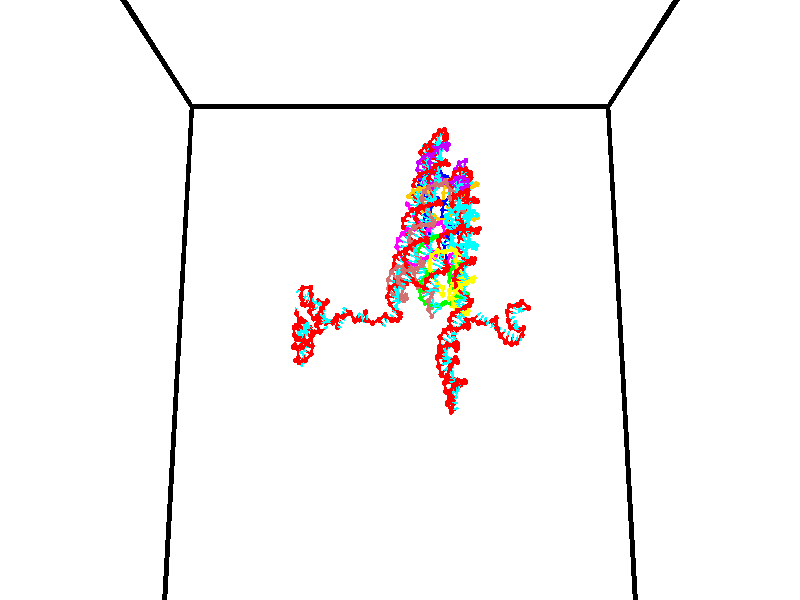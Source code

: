 // switches for output
#declare DRAW_BASES = 1; // possible values are 0, 1; only relevant for DNA ribbons
#declare DRAW_BASES_TYPE = 3; // possible values are 1, 2, 3; only relevant for DNA ribbons
#declare DRAW_FOG = 0; // set to 1 to enable fog

#include "colors.inc"

#include "transforms.inc"
background { rgb <1, 1, 1>}

#default {
   normal{
       ripples 0.25
       frequency 0.20
       turbulence 0.2
       lambda 5
   }
	finish {
		phong 0.1
		phong_size 40.
	}
}

// original window dimensions: 1024x640


// camera settings

camera {
	sky <0, 0.179814, -0.983701>
	up <0, 0.179814, -0.983701>
	right 1.6 * <1, 0, 0>
	location <35, 94.9851, 44.8844>
	look_at <35, 29.7336, 32.9568>
	direction <0, -65.2515, -11.9276>
	angle 67.0682
}


# declare cpy_camera_pos = <35, 94.9851, 44.8844>;
# if (DRAW_FOG = 1)
fog {
	fog_type 2
	up vnormalize(cpy_camera_pos)
	color rgbt<1,1,1,0.3>
	distance 1e-5
	fog_alt 3e-3
	fog_offset 56
}
# end


// LIGHTS

# declare lum = 6;
global_settings {
	ambient_light rgb lum * <0.05, 0.05, 0.05>
	max_trace_level 15
}# declare cpy_direct_light_amount = 0.25;
light_source
{	1000 * <-1, -1.16352, -0.803886>,
	rgb lum * cpy_direct_light_amount
	parallel
}

light_source
{	1000 * <1, 1.16352, 0.803886>,
	rgb lum * cpy_direct_light_amount
	parallel
}

// strand 0

// nucleotide -1

// particle -1
sphere {
	<24.638063, 35.166084, 35.111515> 0.250000
	pigment { color rgbt <1,0,0,0> }
	no_shadow
}
cylinder {
	<24.530766, 34.879070, 34.854393>,  <24.466387, 34.706863, 34.700119>, 0.100000
	pigment { color rgbt <1,0,0,0> }
	no_shadow
}
cylinder {
	<24.530766, 34.879070, 34.854393>,  <24.638063, 35.166084, 35.111515>, 0.100000
	pigment { color rgbt <1,0,0,0> }
	no_shadow
}

// particle -1
sphere {
	<24.530766, 34.879070, 34.854393> 0.100000
	pigment { color rgbt <1,0,0,0> }
	no_shadow
}
sphere {
	0, 1
	scale<0.080000,0.200000,0.300000>
	matrix <-0.941392, 0.053586, 0.333030,
		-0.204515, 0.694462, -0.689852,
		-0.268243, -0.717531, -0.642802,
		24.450293, 34.663811, 34.661552>
	pigment { color rgbt <0,1,1,0> }
	no_shadow
}
cylinder {
	<24.929592, 35.213593, 35.860733>,  <24.638063, 35.166084, 35.111515>, 0.130000
	pigment { color rgbt <1,0,0,0> }
	no_shadow
}

// nucleotide -1

// particle -1
sphere {
	<24.929592, 35.213593, 35.860733> 0.250000
	pigment { color rgbt <1,0,0,0> }
	no_shadow
}
cylinder {
	<25.310558, 35.096291, 35.893982>,  <25.539137, 35.025909, 35.913929>, 0.100000
	pigment { color rgbt <1,0,0,0> }
	no_shadow
}
cylinder {
	<25.310558, 35.096291, 35.893982>,  <24.929592, 35.213593, 35.860733>, 0.100000
	pigment { color rgbt <1,0,0,0> }
	no_shadow
}

// particle -1
sphere {
	<25.310558, 35.096291, 35.893982> 0.100000
	pigment { color rgbt <1,0,0,0> }
	no_shadow
}
sphere {
	0, 1
	scale<0.080000,0.200000,0.300000>
	matrix <-0.293642, -0.809628, 0.508209,
		-0.081738, -0.508433, -0.857213,
		0.952414, -0.293253, 0.083120,
		25.596283, 35.008316, 35.918919>
	pigment { color rgbt <0,1,1,0> }
	no_shadow
}
cylinder {
	<25.014040, 34.677902, 35.502590>,  <24.929592, 35.213593, 35.860733>, 0.130000
	pigment { color rgbt <1,0,0,0> }
	no_shadow
}

// nucleotide -1

// particle -1
sphere {
	<25.014040, 34.677902, 35.502590> 0.250000
	pigment { color rgbt <1,0,0,0> }
	no_shadow
}
cylinder {
	<25.243834, 34.709049, 35.828510>,  <25.381710, 34.727737, 36.024063>, 0.100000
	pigment { color rgbt <1,0,0,0> }
	no_shadow
}
cylinder {
	<25.243834, 34.709049, 35.828510>,  <25.014040, 34.677902, 35.502590>, 0.100000
	pigment { color rgbt <1,0,0,0> }
	no_shadow
}

// particle -1
sphere {
	<25.243834, 34.709049, 35.828510> 0.100000
	pigment { color rgbt <1,0,0,0> }
	no_shadow
}
sphere {
	0, 1
	scale<0.080000,0.200000,0.300000>
	matrix <-0.405693, -0.837500, 0.366070,
		0.710903, -0.540861, -0.449540,
		0.574483, 0.077865, 0.814805,
		25.416178, 34.732410, 36.072952>
	pigment { color rgbt <0,1,1,0> }
	no_shadow
}
cylinder {
	<25.327518, 34.029034, 35.667431>,  <25.014040, 34.677902, 35.502590>, 0.130000
	pigment { color rgbt <1,0,0,0> }
	no_shadow
}

// nucleotide -1

// particle -1
sphere {
	<25.327518, 34.029034, 35.667431> 0.250000
	pigment { color rgbt <1,0,0,0> }
	no_shadow
}
cylinder {
	<25.338627, 34.224770, 36.016090>,  <25.345291, 34.342213, 36.225285>, 0.100000
	pigment { color rgbt <1,0,0,0> }
	no_shadow
}
cylinder {
	<25.338627, 34.224770, 36.016090>,  <25.327518, 34.029034, 35.667431>, 0.100000
	pigment { color rgbt <1,0,0,0> }
	no_shadow
}

// particle -1
sphere {
	<25.338627, 34.224770, 36.016090> 0.100000
	pigment { color rgbt <1,0,0,0> }
	no_shadow
}
sphere {
	0, 1
	scale<0.080000,0.200000,0.300000>
	matrix <-0.329010, -0.818927, 0.470225,
		0.943918, -0.299839, 0.138257,
		0.027769, 0.489342, 0.871650,
		25.346958, 34.371571, 36.277584>
	pigment { color rgbt <0,1,1,0> }
	no_shadow
}
cylinder {
	<25.769541, 33.611141, 36.077141>,  <25.327518, 34.029034, 35.667431>, 0.130000
	pigment { color rgbt <1,0,0,0> }
	no_shadow
}

// nucleotide -1

// particle -1
sphere {
	<25.769541, 33.611141, 36.077141> 0.250000
	pigment { color rgbt <1,0,0,0> }
	no_shadow
}
cylinder {
	<25.536194, 33.814537, 36.330475>,  <25.396185, 33.936577, 36.482475>, 0.100000
	pigment { color rgbt <1,0,0,0> }
	no_shadow
}
cylinder {
	<25.536194, 33.814537, 36.330475>,  <25.769541, 33.611141, 36.077141>, 0.100000
	pigment { color rgbt <1,0,0,0> }
	no_shadow
}

// particle -1
sphere {
	<25.536194, 33.814537, 36.330475> 0.100000
	pigment { color rgbt <1,0,0,0> }
	no_shadow
}
sphere {
	0, 1
	scale<0.080000,0.200000,0.300000>
	matrix <-0.360576, -0.860859, 0.359036,
		0.727783, -0.018917, 0.685547,
		-0.583367, 0.508492, 0.633339,
		25.361183, 33.967083, 36.520477>
	pigment { color rgbt <0,1,1,0> }
	no_shadow
}
cylinder {
	<25.985594, 33.492535, 36.775391>,  <25.769541, 33.611141, 36.077141>, 0.130000
	pigment { color rgbt <1,0,0,0> }
	no_shadow
}

// nucleotide -1

// particle -1
sphere {
	<25.985594, 33.492535, 36.775391> 0.250000
	pigment { color rgbt <1,0,0,0> }
	no_shadow
}
cylinder {
	<25.601837, 33.557804, 36.683353>,  <25.371584, 33.596966, 36.628132>, 0.100000
	pigment { color rgbt <1,0,0,0> }
	no_shadow
}
cylinder {
	<25.601837, 33.557804, 36.683353>,  <25.985594, 33.492535, 36.775391>, 0.100000
	pigment { color rgbt <1,0,0,0> }
	no_shadow
}

// particle -1
sphere {
	<25.601837, 33.557804, 36.683353> 0.100000
	pigment { color rgbt <1,0,0,0> }
	no_shadow
}
sphere {
	0, 1
	scale<0.080000,0.200000,0.300000>
	matrix <-0.244589, -0.887556, 0.390411,
		-0.140521, 0.430836, 0.891423,
		-0.959390, 0.163171, -0.230098,
		25.314020, 33.606754, 36.614323>
	pigment { color rgbt <0,1,1,0> }
	no_shadow
}
cylinder {
	<25.524473, 33.416424, 37.348827>,  <25.985594, 33.492535, 36.775391>, 0.130000
	pigment { color rgbt <1,0,0,0> }
	no_shadow
}

// nucleotide -1

// particle -1
sphere {
	<25.524473, 33.416424, 37.348827> 0.250000
	pigment { color rgbt <1,0,0,0> }
	no_shadow
}
cylinder {
	<25.277483, 33.353611, 37.040524>,  <25.129290, 33.315922, 36.855541>, 0.100000
	pigment { color rgbt <1,0,0,0> }
	no_shadow
}
cylinder {
	<25.277483, 33.353611, 37.040524>,  <25.524473, 33.416424, 37.348827>, 0.100000
	pigment { color rgbt <1,0,0,0> }
	no_shadow
}

// particle -1
sphere {
	<25.277483, 33.353611, 37.040524> 0.100000
	pigment { color rgbt <1,0,0,0> }
	no_shadow
}
sphere {
	0, 1
	scale<0.080000,0.200000,0.300000>
	matrix <-0.327205, -0.839790, 0.433232,
		-0.715306, 0.519704, 0.467166,
		-0.617474, -0.157035, -0.770757,
		25.092241, 33.306499, 36.809296>
	pigment { color rgbt <0,1,1,0> }
	no_shadow
}
cylinder {
	<24.976551, 33.393383, 37.755962>,  <25.524473, 33.416424, 37.348827>, 0.130000
	pigment { color rgbt <1,0,0,0> }
	no_shadow
}

// nucleotide -1

// particle -1
sphere {
	<24.976551, 33.393383, 37.755962> 0.250000
	pigment { color rgbt <1,0,0,0> }
	no_shadow
}
cylinder {
	<24.956259, 33.181870, 37.417065>,  <24.944084, 33.054962, 37.213726>, 0.100000
	pigment { color rgbt <1,0,0,0> }
	no_shadow
}
cylinder {
	<24.956259, 33.181870, 37.417065>,  <24.976551, 33.393383, 37.755962>, 0.100000
	pigment { color rgbt <1,0,0,0> }
	no_shadow
}

// particle -1
sphere {
	<24.956259, 33.181870, 37.417065> 0.100000
	pigment { color rgbt <1,0,0,0> }
	no_shadow
}
sphere {
	0, 1
	scale<0.080000,0.200000,0.300000>
	matrix <-0.372871, -0.776963, 0.507244,
		-0.926496, 0.341645, -0.157751,
		-0.050731, -0.528780, -0.847242,
		24.941040, 33.023235, 37.162891>
	pigment { color rgbt <0,1,1,0> }
	no_shadow
}
cylinder {
	<24.320110, 33.107361, 37.736305>,  <24.976551, 33.393383, 37.755962>, 0.130000
	pigment { color rgbt <1,0,0,0> }
	no_shadow
}

// nucleotide -1

// particle -1
sphere {
	<24.320110, 33.107361, 37.736305> 0.250000
	pigment { color rgbt <1,0,0,0> }
	no_shadow
}
cylinder {
	<24.565195, 32.874371, 37.522648>,  <24.712246, 32.734577, 37.394455>, 0.100000
	pigment { color rgbt <1,0,0,0> }
	no_shadow
}
cylinder {
	<24.565195, 32.874371, 37.522648>,  <24.320110, 33.107361, 37.736305>, 0.100000
	pigment { color rgbt <1,0,0,0> }
	no_shadow
}

// particle -1
sphere {
	<24.565195, 32.874371, 37.522648> 0.100000
	pigment { color rgbt <1,0,0,0> }
	no_shadow
}
sphere {
	0, 1
	scale<0.080000,0.200000,0.300000>
	matrix <-0.319970, -0.800827, 0.506256,
		-0.722636, -0.139280, -0.677051,
		0.612713, -0.582475, -0.534141,
		24.749008, 32.699627, 37.362404>
	pigment { color rgbt <0,1,1,0> }
	no_shadow
}
cylinder {
	<23.909824, 32.515881, 37.600918>,  <24.320110, 33.107361, 37.736305>, 0.130000
	pigment { color rgbt <1,0,0,0> }
	no_shadow
}

// nucleotide -1

// particle -1
sphere {
	<23.909824, 32.515881, 37.600918> 0.250000
	pigment { color rgbt <1,0,0,0> }
	no_shadow
}
cylinder {
	<24.293140, 32.414909, 37.547310>,  <24.523130, 32.354324, 37.515144>, 0.100000
	pigment { color rgbt <1,0,0,0> }
	no_shadow
}
cylinder {
	<24.293140, 32.414909, 37.547310>,  <23.909824, 32.515881, 37.600918>, 0.100000
	pigment { color rgbt <1,0,0,0> }
	no_shadow
}

// particle -1
sphere {
	<24.293140, 32.414909, 37.547310> 0.100000
	pigment { color rgbt <1,0,0,0> }
	no_shadow
}
sphere {
	0, 1
	scale<0.080000,0.200000,0.300000>
	matrix <-0.143208, -0.829913, 0.539199,
		-0.247333, -0.497517, -0.831447,
		0.958289, -0.252432, -0.134016,
		24.580627, 32.339180, 37.507107>
	pigment { color rgbt <0,1,1,0> }
	no_shadow
}
cylinder {
	<23.936144, 31.775745, 37.355404>,  <23.909824, 32.515881, 37.600918>, 0.130000
	pigment { color rgbt <1,0,0,0> }
	no_shadow
}

// nucleotide -1

// particle -1
sphere {
	<23.936144, 31.775745, 37.355404> 0.250000
	pigment { color rgbt <1,0,0,0> }
	no_shadow
}
cylinder {
	<24.292171, 31.862406, 37.515823>,  <24.505787, 31.914402, 37.612076>, 0.100000
	pigment { color rgbt <1,0,0,0> }
	no_shadow
}
cylinder {
	<24.292171, 31.862406, 37.515823>,  <23.936144, 31.775745, 37.355404>, 0.100000
	pigment { color rgbt <1,0,0,0> }
	no_shadow
}

// particle -1
sphere {
	<24.292171, 31.862406, 37.515823> 0.100000
	pigment { color rgbt <1,0,0,0> }
	no_shadow
}
sphere {
	0, 1
	scale<0.080000,0.200000,0.300000>
	matrix <-0.093845, -0.773884, 0.626336,
		0.446063, -0.595118, -0.668478,
		0.890068, 0.216652, 0.401049,
		24.559193, 31.927401, 37.636139>
	pigment { color rgbt <0,1,1,0> }
	no_shadow
}
cylinder {
	<24.165926, 31.151163, 37.603271>,  <23.936144, 31.775745, 37.355404>, 0.130000
	pigment { color rgbt <1,0,0,0> }
	no_shadow
}

// nucleotide -1

// particle -1
sphere {
	<24.165926, 31.151163, 37.603271> 0.250000
	pigment { color rgbt <1,0,0,0> }
	no_shadow
}
cylinder {
	<24.390451, 31.415867, 37.802067>,  <24.525167, 31.574690, 37.921345>, 0.100000
	pigment { color rgbt <1,0,0,0> }
	no_shadow
}
cylinder {
	<24.390451, 31.415867, 37.802067>,  <24.165926, 31.151163, 37.603271>, 0.100000
	pigment { color rgbt <1,0,0,0> }
	no_shadow
}

// particle -1
sphere {
	<24.390451, 31.415867, 37.802067> 0.100000
	pigment { color rgbt <1,0,0,0> }
	no_shadow
}
sphere {
	0, 1
	scale<0.080000,0.200000,0.300000>
	matrix <-0.068910, -0.561060, 0.824902,
		0.824729, -0.497277, -0.269329,
		0.561315, 0.661761, 0.496989,
		24.558846, 31.614395, 37.951164>
	pigment { color rgbt <0,1,1,0> }
	no_shadow
}
cylinder {
	<24.164433, 30.801840, 38.373425>,  <24.165926, 31.151163, 37.603271>, 0.130000
	pigment { color rgbt <1,0,0,0> }
	no_shadow
}

// nucleotide -1

// particle -1
sphere {
	<24.164433, 30.801840, 38.373425> 0.250000
	pigment { color rgbt <1,0,0,0> }
	no_shadow
}
cylinder {
	<24.363976, 30.855373, 38.715939>,  <24.483702, 30.887493, 38.921448>, 0.100000
	pigment { color rgbt <1,0,0,0> }
	no_shadow
}
cylinder {
	<24.363976, 30.855373, 38.715939>,  <24.164433, 30.801840, 38.373425>, 0.100000
	pigment { color rgbt <1,0,0,0> }
	no_shadow
}

// particle -1
sphere {
	<24.363976, 30.855373, 38.715939> 0.100000
	pigment { color rgbt <1,0,0,0> }
	no_shadow
}
sphere {
	0, 1
	scale<0.080000,0.200000,0.300000>
	matrix <0.542535, 0.722253, -0.428959,
		-0.675866, 0.678556, 0.287692,
		0.498859, 0.133835, 0.856287,
		24.513634, 30.895523, 38.972824>
	pigment { color rgbt <0,1,1,0> }
	no_shadow
}
cylinder {
	<23.995947, 31.491318, 38.676506>,  <24.164433, 30.801840, 38.373425>, 0.130000
	pigment { color rgbt <1,0,0,0> }
	no_shadow
}

// nucleotide -1

// particle -1
sphere {
	<23.995947, 31.491318, 38.676506> 0.250000
	pigment { color rgbt <1,0,0,0> }
	no_shadow
}
cylinder {
	<24.361042, 31.345345, 38.749969>,  <24.580099, 31.257761, 38.794048>, 0.100000
	pigment { color rgbt <1,0,0,0> }
	no_shadow
}
cylinder {
	<24.361042, 31.345345, 38.749969>,  <23.995947, 31.491318, 38.676506>, 0.100000
	pigment { color rgbt <1,0,0,0> }
	no_shadow
}

// particle -1
sphere {
	<24.361042, 31.345345, 38.749969> 0.100000
	pigment { color rgbt <1,0,0,0> }
	no_shadow
}
sphere {
	0, 1
	scale<0.080000,0.200000,0.300000>
	matrix <0.400118, 0.707655, -0.582349,
		0.082549, 0.605019, 0.791920,
		0.912738, -0.364934, 0.183663,
		24.634863, 31.235865, 38.805069>
	pigment { color rgbt <0,1,1,0> }
	no_shadow
}
cylinder {
	<24.469677, 32.078564, 38.892426>,  <23.995947, 31.491318, 38.676506>, 0.130000
	pigment { color rgbt <1,0,0,0> }
	no_shadow
}

// nucleotide -1

// particle -1
sphere {
	<24.469677, 32.078564, 38.892426> 0.250000
	pigment { color rgbt <1,0,0,0> }
	no_shadow
}
cylinder {
	<24.647764, 31.774254, 38.703533>,  <24.754616, 31.591667, 38.590199>, 0.100000
	pigment { color rgbt <1,0,0,0> }
	no_shadow
}
cylinder {
	<24.647764, 31.774254, 38.703533>,  <24.469677, 32.078564, 38.892426>, 0.100000
	pigment { color rgbt <1,0,0,0> }
	no_shadow
}

// particle -1
sphere {
	<24.647764, 31.774254, 38.703533> 0.100000
	pigment { color rgbt <1,0,0,0> }
	no_shadow
}
sphere {
	0, 1
	scale<0.080000,0.200000,0.300000>
	matrix <0.413275, 0.642438, -0.645351,
		0.794346, 0.092159, 0.600433,
		0.445216, -0.760776, -0.472231,
		24.781328, 31.546021, 38.561863>
	pigment { color rgbt <0,1,1,0> }
	no_shadow
}
cylinder {
	<25.180471, 32.324764, 38.731300>,  <24.469677, 32.078564, 38.892426>, 0.130000
	pigment { color rgbt <1,0,0,0> }
	no_shadow
}

// nucleotide -1

// particle -1
sphere {
	<25.180471, 32.324764, 38.731300> 0.250000
	pigment { color rgbt <1,0,0,0> }
	no_shadow
}
cylinder {
	<25.046371, 32.054104, 38.469078>,  <24.965912, 31.891708, 38.311745>, 0.100000
	pigment { color rgbt <1,0,0,0> }
	no_shadow
}
cylinder {
	<25.046371, 32.054104, 38.469078>,  <25.180471, 32.324764, 38.731300>, 0.100000
	pigment { color rgbt <1,0,0,0> }
	no_shadow
}

// particle -1
sphere {
	<25.046371, 32.054104, 38.469078> 0.100000
	pigment { color rgbt <1,0,0,0> }
	no_shadow
}
sphere {
	0, 1
	scale<0.080000,0.200000,0.300000>
	matrix <0.196523, 0.630292, -0.751073,
		0.921404, -0.380630, -0.078329,
		-0.335251, -0.676649, -0.655556,
		24.945797, 31.851109, 38.272411>
	pigment { color rgbt <0,1,1,0> }
	no_shadow
}
cylinder {
	<25.726871, 32.188011, 38.180794>,  <25.180471, 32.324764, 38.731300>, 0.130000
	pigment { color rgbt <1,0,0,0> }
	no_shadow
}

// nucleotide -1

// particle -1
sphere {
	<25.726871, 32.188011, 38.180794> 0.250000
	pigment { color rgbt <1,0,0,0> }
	no_shadow
}
cylinder {
	<25.369070, 32.123314, 38.014084>,  <25.154388, 32.084496, 37.914059>, 0.100000
	pigment { color rgbt <1,0,0,0> }
	no_shadow
}
cylinder {
	<25.369070, 32.123314, 38.014084>,  <25.726871, 32.188011, 38.180794>, 0.100000
	pigment { color rgbt <1,0,0,0> }
	no_shadow
}

// particle -1
sphere {
	<25.369070, 32.123314, 38.014084> 0.100000
	pigment { color rgbt <1,0,0,0> }
	no_shadow
}
sphere {
	0, 1
	scale<0.080000,0.200000,0.300000>
	matrix <0.336192, 0.371124, -0.865587,
		0.294679, -0.914388, -0.277595,
		-0.894505, -0.161745, -0.416773,
		25.100719, 32.074791, 37.889053>
	pigment { color rgbt <0,1,1,0> }
	no_shadow
}
cylinder {
	<25.809795, 31.952486, 37.455269>,  <25.726871, 32.188011, 38.180794>, 0.130000
	pigment { color rgbt <1,0,0,0> }
	no_shadow
}

// nucleotide -1

// particle -1
sphere {
	<25.809795, 31.952486, 37.455269> 0.250000
	pigment { color rgbt <1,0,0,0> }
	no_shadow
}
cylinder {
	<25.452202, 32.120491, 37.517735>,  <25.237646, 32.221294, 37.555214>, 0.100000
	pigment { color rgbt <1,0,0,0> }
	no_shadow
}
cylinder {
	<25.452202, 32.120491, 37.517735>,  <25.809795, 31.952486, 37.455269>, 0.100000
	pigment { color rgbt <1,0,0,0> }
	no_shadow
}

// particle -1
sphere {
	<25.452202, 32.120491, 37.517735> 0.100000
	pigment { color rgbt <1,0,0,0> }
	no_shadow
}
sphere {
	0, 1
	scale<0.080000,0.200000,0.300000>
	matrix <0.174170, 0.646790, -0.742514,
		-0.412868, -0.636595, -0.651372,
		-0.893982, 0.420010, 0.156163,
		25.184008, 32.246494, 37.564583>
	pigment { color rgbt <0,1,1,0> }
	no_shadow
}
cylinder {
	<25.662397, 32.086727, 36.759182>,  <25.809795, 31.952486, 37.455269>, 0.130000
	pigment { color rgbt <1,0,0,0> }
	no_shadow
}

// nucleotide -1

// particle -1
sphere {
	<25.662397, 32.086727, 36.759182> 0.250000
	pigment { color rgbt <1,0,0,0> }
	no_shadow
}
cylinder {
	<25.371946, 32.272411, 36.962059>,  <25.197676, 32.383820, 37.083786>, 0.100000
	pigment { color rgbt <1,0,0,0> }
	no_shadow
}
cylinder {
	<25.371946, 32.272411, 36.962059>,  <25.662397, 32.086727, 36.759182>, 0.100000
	pigment { color rgbt <1,0,0,0> }
	no_shadow
}

// particle -1
sphere {
	<25.371946, 32.272411, 36.962059> 0.100000
	pigment { color rgbt <1,0,0,0> }
	no_shadow
}
sphere {
	0, 1
	scale<0.080000,0.200000,0.300000>
	matrix <0.022704, 0.753463, -0.657098,
		-0.687184, -0.465622, -0.557651,
		-0.726129, 0.464208, 0.507196,
		25.154108, 32.411674, 37.114220>
	pigment { color rgbt <0,1,1,0> }
	no_shadow
}
cylinder {
	<25.153580, 32.122101, 36.247738>,  <25.662397, 32.086727, 36.759182>, 0.130000
	pigment { color rgbt <1,0,0,0> }
	no_shadow
}

// nucleotide -1

// particle -1
sphere {
	<25.153580, 32.122101, 36.247738> 0.250000
	pigment { color rgbt <1,0,0,0> }
	no_shadow
}
cylinder {
	<25.088686, 32.406597, 36.521328>,  <25.049749, 32.577293, 36.685482>, 0.100000
	pigment { color rgbt <1,0,0,0> }
	no_shadow
}
cylinder {
	<25.088686, 32.406597, 36.521328>,  <25.153580, 32.122101, 36.247738>, 0.100000
	pigment { color rgbt <1,0,0,0> }
	no_shadow
}

// particle -1
sphere {
	<25.088686, 32.406597, 36.521328> 0.100000
	pigment { color rgbt <1,0,0,0> }
	no_shadow
}
sphere {
	0, 1
	scale<0.080000,0.200000,0.300000>
	matrix <-0.094471, 0.678778, -0.728242,
		-0.982220, -0.182762, -0.042930,
		-0.162235, 0.711238, 0.683974,
		25.040016, 32.619968, 36.726521>
	pigment { color rgbt <0,1,1,0> }
	no_shadow
}
cylinder {
	<24.630020, 32.471153, 35.901134>,  <25.153580, 32.122101, 36.247738>, 0.130000
	pigment { color rgbt <1,0,0,0> }
	no_shadow
}

// nucleotide -1

// particle -1
sphere {
	<24.630020, 32.471153, 35.901134> 0.250000
	pigment { color rgbt <1,0,0,0> }
	no_shadow
}
cylinder {
	<24.554493, 32.662807, 36.244011>,  <24.509176, 32.777798, 36.449738>, 0.100000
	pigment { color rgbt <1,0,0,0> }
	no_shadow
}
cylinder {
	<24.554493, 32.662807, 36.244011>,  <24.630020, 32.471153, 35.901134>, 0.100000
	pigment { color rgbt <1,0,0,0> }
	no_shadow
}

// particle -1
sphere {
	<24.554493, 32.662807, 36.244011> 0.100000
	pigment { color rgbt <1,0,0,0> }
	no_shadow
}
sphere {
	0, 1
	scale<0.080000,0.200000,0.300000>
	matrix <0.320082, 0.855253, -0.407541,
		-0.928384, 0.197421, -0.314847,
		-0.188817, 0.479132, 0.857194,
		24.497849, 32.806545, 36.501167>
	pigment { color rgbt <0,1,1,0> }
	no_shadow
}
cylinder {
	<24.250025, 33.133827, 35.810001>,  <24.630020, 32.471153, 35.901134>, 0.130000
	pigment { color rgbt <1,0,0,0> }
	no_shadow
}

// nucleotide -1

// particle -1
sphere {
	<24.250025, 33.133827, 35.810001> 0.250000
	pigment { color rgbt <1,0,0,0> }
	no_shadow
}
cylinder {
	<24.468016, 33.191917, 36.140312>,  <24.598810, 33.226772, 36.338497>, 0.100000
	pigment { color rgbt <1,0,0,0> }
	no_shadow
}
cylinder {
	<24.468016, 33.191917, 36.140312>,  <24.250025, 33.133827, 35.810001>, 0.100000
	pigment { color rgbt <1,0,0,0> }
	no_shadow
}

// particle -1
sphere {
	<24.468016, 33.191917, 36.140312> 0.100000
	pigment { color rgbt <1,0,0,0> }
	no_shadow
}
sphere {
	0, 1
	scale<0.080000,0.200000,0.300000>
	matrix <0.402573, 0.818610, -0.409649,
		-0.735483, 0.555685, 0.387658,
		0.544977, 0.145229, 0.825778,
		24.631508, 33.235485, 36.388046>
	pigment { color rgbt <0,1,1,0> }
	no_shadow
}
cylinder {
	<24.167496, 33.875381, 36.100746>,  <24.250025, 33.133827, 35.810001>, 0.130000
	pigment { color rgbt <1,0,0,0> }
	no_shadow
}

// nucleotide -1

// particle -1
sphere {
	<24.167496, 33.875381, 36.100746> 0.250000
	pigment { color rgbt <1,0,0,0> }
	no_shadow
}
cylinder {
	<24.524027, 33.763771, 36.243671>,  <24.737946, 33.696804, 36.329426>, 0.100000
	pigment { color rgbt <1,0,0,0> }
	no_shadow
}
cylinder {
	<24.524027, 33.763771, 36.243671>,  <24.167496, 33.875381, 36.100746>, 0.100000
	pigment { color rgbt <1,0,0,0> }
	no_shadow
}

// particle -1
sphere {
	<24.524027, 33.763771, 36.243671> 0.100000
	pigment { color rgbt <1,0,0,0> }
	no_shadow
}
sphere {
	0, 1
	scale<0.080000,0.200000,0.300000>
	matrix <0.366148, 0.907820, -0.204445,
		-0.267334, 0.313059, 0.911333,
		0.891329, -0.279028, 0.357317,
		24.791426, 33.680061, 36.350868>
	pigment { color rgbt <0,1,1,0> }
	no_shadow
}
cylinder {
	<24.247869, 34.112099, 36.756542>,  <24.167496, 33.875381, 36.100746>, 0.130000
	pigment { color rgbt <1,0,0,0> }
	no_shadow
}

// nucleotide -1

// particle -1
sphere {
	<24.247869, 34.112099, 36.756542> 0.250000
	pigment { color rgbt <1,0,0,0> }
	no_shadow
}
cylinder {
	<24.612474, 34.021141, 36.893616>,  <24.831238, 33.966564, 36.975861>, 0.100000
	pigment { color rgbt <1,0,0,0> }
	no_shadow
}
cylinder {
	<24.612474, 34.021141, 36.893616>,  <24.247869, 34.112099, 36.756542>, 0.100000
	pigment { color rgbt <1,0,0,0> }
	no_shadow
}

// particle -1
sphere {
	<24.612474, 34.021141, 36.893616> 0.100000
	pigment { color rgbt <1,0,0,0> }
	no_shadow
}
sphere {
	0, 1
	scale<0.080000,0.200000,0.300000>
	matrix <0.317222, 0.919046, -0.233935,
		-0.261746, 0.321942, 0.909859,
		0.911515, -0.227396, 0.342684,
		24.885929, 33.952923, 36.996422>
	pigment { color rgbt <0,1,1,0> }
	no_shadow
}
cylinder {
	<24.608179, 34.673965, 37.223606>,  <24.247869, 34.112099, 36.756542>, 0.130000
	pigment { color rgbt <1,0,0,0> }
	no_shadow
}

// nucleotide -1

// particle -1
sphere {
	<24.608179, 34.673965, 37.223606> 0.250000
	pigment { color rgbt <1,0,0,0> }
	no_shadow
}
cylinder {
	<24.888872, 34.455338, 37.040813>,  <25.057289, 34.324162, 36.931137>, 0.100000
	pigment { color rgbt <1,0,0,0> }
	no_shadow
}
cylinder {
	<24.888872, 34.455338, 37.040813>,  <24.608179, 34.673965, 37.223606>, 0.100000
	pigment { color rgbt <1,0,0,0> }
	no_shadow
}

// particle -1
sphere {
	<24.888872, 34.455338, 37.040813> 0.100000
	pigment { color rgbt <1,0,0,0> }
	no_shadow
}
sphere {
	0, 1
	scale<0.080000,0.200000,0.300000>
	matrix <0.477367, 0.836871, -0.267895,
		0.528857, -0.030156, 0.848175,
		0.701735, -0.546569, -0.456980,
		25.099392, 34.291367, 36.903721>
	pigment { color rgbt <0,1,1,0> }
	no_shadow
}
cylinder {
	<25.304111, 34.944878, 37.418678>,  <24.608179, 34.673965, 37.223606>, 0.130000
	pigment { color rgbt <1,0,0,0> }
	no_shadow
}

// nucleotide -1

// particle -1
sphere {
	<25.304111, 34.944878, 37.418678> 0.250000
	pigment { color rgbt <1,0,0,0> }
	no_shadow
}
cylinder {
	<25.339918, 34.765617, 37.062893>,  <25.361403, 34.658062, 36.849422>, 0.100000
	pigment { color rgbt <1,0,0,0> }
	no_shadow
}
cylinder {
	<25.339918, 34.765617, 37.062893>,  <25.304111, 34.944878, 37.418678>, 0.100000
	pigment { color rgbt <1,0,0,0> }
	no_shadow
}

// particle -1
sphere {
	<25.339918, 34.765617, 37.062893> 0.100000
	pigment { color rgbt <1,0,0,0> }
	no_shadow
}
sphere {
	0, 1
	scale<0.080000,0.200000,0.300000>
	matrix <0.582351, 0.748038, -0.318286,
		0.807993, -0.489488, 0.327945,
		0.089518, -0.448153, -0.889464,
		25.366774, 34.631172, 36.796055>
	pigment { color rgbt <0,1,1,0> }
	no_shadow
}
cylinder {
	<26.064196, 34.818531, 37.233643>,  <25.304111, 34.944878, 37.418678>, 0.130000
	pigment { color rgbt <1,0,0,0> }
	no_shadow
}

// nucleotide -1

// particle -1
sphere {
	<26.064196, 34.818531, 37.233643> 0.250000
	pigment { color rgbt <1,0,0,0> }
	no_shadow
}
cylinder {
	<25.837519, 34.836578, 36.904564>,  <25.701513, 34.847404, 36.707119>, 0.100000
	pigment { color rgbt <1,0,0,0> }
	no_shadow
}
cylinder {
	<25.837519, 34.836578, 36.904564>,  <26.064196, 34.818531, 37.233643>, 0.100000
	pigment { color rgbt <1,0,0,0> }
	no_shadow
}

// particle -1
sphere {
	<25.837519, 34.836578, 36.904564> 0.100000
	pigment { color rgbt <1,0,0,0> }
	no_shadow
}
sphere {
	0, 1
	scale<0.080000,0.200000,0.300000>
	matrix <0.572444, 0.739708, -0.353750,
		0.592594, -0.671414, -0.445012,
		-0.566692, 0.045114, -0.822694,
		25.667511, 34.850113, 36.657757>
	pigment { color rgbt <0,1,1,0> }
	no_shadow
}
cylinder {
	<26.470568, 35.187866, 36.695198>,  <26.064196, 34.818531, 37.233643>, 0.130000
	pigment { color rgbt <1,0,0,0> }
	no_shadow
}

// nucleotide -1

// particle -1
sphere {
	<26.470568, 35.187866, 36.695198> 0.250000
	pigment { color rgbt <1,0,0,0> }
	no_shadow
}
cylinder {
	<26.158728, 35.179939, 36.444813>,  <25.971624, 35.175182, 36.294582>, 0.100000
	pigment { color rgbt <1,0,0,0> }
	no_shadow
}
cylinder {
	<26.158728, 35.179939, 36.444813>,  <26.470568, 35.187866, 36.695198>, 0.100000
	pigment { color rgbt <1,0,0,0> }
	no_shadow
}

// particle -1
sphere {
	<26.158728, 35.179939, 36.444813> 0.100000
	pigment { color rgbt <1,0,0,0> }
	no_shadow
}
sphere {
	0, 1
	scale<0.080000,0.200000,0.300000>
	matrix <0.449768, 0.677814, -0.581616,
		0.435814, -0.734967, -0.519510,
		-0.779599, -0.019817, -0.625965,
		25.924849, 35.173996, 36.257023>
	pigment { color rgbt <0,1,1,0> }
	no_shadow
}
cylinder {
	<27.073452, 35.606930, 36.683243>,  <26.470568, 35.187866, 36.695198>, 0.130000
	pigment { color rgbt <1,0,0,0> }
	no_shadow
}

// nucleotide -1

// particle -1
sphere {
	<27.073452, 35.606930, 36.683243> 0.250000
	pigment { color rgbt <1,0,0,0> }
	no_shadow
}
cylinder {
	<27.395052, 35.800148, 36.544537>,  <27.588013, 35.916080, 36.461311>, 0.100000
	pigment { color rgbt <1,0,0,0> }
	no_shadow
}
cylinder {
	<27.395052, 35.800148, 36.544537>,  <27.073452, 35.606930, 36.683243>, 0.100000
	pigment { color rgbt <1,0,0,0> }
	no_shadow
}

// particle -1
sphere {
	<27.395052, 35.800148, 36.544537> 0.100000
	pigment { color rgbt <1,0,0,0> }
	no_shadow
}
sphere {
	0, 1
	scale<0.080000,0.200000,0.300000>
	matrix <-0.261183, -0.237020, -0.935738,
		-0.534197, 0.842903, -0.064400,
		0.804000, 0.483048, -0.346767,
		27.636251, 35.945061, 36.440506>
	pigment { color rgbt <0,1,1,0> }
	no_shadow
}
cylinder {
	<26.742109, 35.817669, 36.167057>,  <27.073452, 35.606930, 36.683243>, 0.130000
	pigment { color rgbt <1,0,0,0> }
	no_shadow
}

// nucleotide -1

// particle -1
sphere {
	<26.742109, 35.817669, 36.167057> 0.250000
	pigment { color rgbt <1,0,0,0> }
	no_shadow
}
cylinder {
	<27.124603, 35.783852, 36.055008>,  <27.354099, 35.763561, 35.987778>, 0.100000
	pigment { color rgbt <1,0,0,0> }
	no_shadow
}
cylinder {
	<27.124603, 35.783852, 36.055008>,  <26.742109, 35.817669, 36.167057>, 0.100000
	pigment { color rgbt <1,0,0,0> }
	no_shadow
}

// particle -1
sphere {
	<27.124603, 35.783852, 36.055008> 0.100000
	pigment { color rgbt <1,0,0,0> }
	no_shadow
}
sphere {
	0, 1
	scale<0.080000,0.200000,0.300000>
	matrix <-0.292594, -0.270428, -0.917201,
		0.001794, 0.959021, -0.283330,
		0.956235, -0.084546, -0.280118,
		27.411474, 35.758488, 35.970974>
	pigment { color rgbt <0,1,1,0> }
	no_shadow
}
cylinder {
	<26.848766, 36.157658, 35.497879>,  <26.742109, 35.817669, 36.167057>, 0.130000
	pigment { color rgbt <1,0,0,0> }
	no_shadow
}

// nucleotide -1

// particle -1
sphere {
	<26.848766, 36.157658, 35.497879> 0.250000
	pigment { color rgbt <1,0,0,0> }
	no_shadow
}
cylinder {
	<27.099817, 35.850697, 35.550293>,  <27.250448, 35.666519, 35.581741>, 0.100000
	pigment { color rgbt <1,0,0,0> }
	no_shadow
}
cylinder {
	<27.099817, 35.850697, 35.550293>,  <26.848766, 36.157658, 35.497879>, 0.100000
	pigment { color rgbt <1,0,0,0> }
	no_shadow
}

// particle -1
sphere {
	<27.099817, 35.850697, 35.550293> 0.100000
	pigment { color rgbt <1,0,0,0> }
	no_shadow
}
sphere {
	0, 1
	scale<0.080000,0.200000,0.300000>
	matrix <-0.270961, -0.373122, -0.887333,
		0.729839, 0.521408, -0.442119,
		0.627626, -0.767407, 0.131038,
		27.288105, 35.620476, 35.589603>
	pigment { color rgbt <0,1,1,0> }
	no_shadow
}
cylinder {
	<27.195225, 36.016148, 34.869663>,  <26.848766, 36.157658, 35.497879>, 0.130000
	pigment { color rgbt <1,0,0,0> }
	no_shadow
}

// nucleotide -1

// particle -1
sphere {
	<27.195225, 36.016148, 34.869663> 0.250000
	pigment { color rgbt <1,0,0,0> }
	no_shadow
}
cylinder {
	<27.259327, 35.667709, 35.055355>,  <27.297789, 35.458645, 35.166771>, 0.100000
	pigment { color rgbt <1,0,0,0> }
	no_shadow
}
cylinder {
	<27.259327, 35.667709, 35.055355>,  <27.195225, 36.016148, 34.869663>, 0.100000
	pigment { color rgbt <1,0,0,0> }
	no_shadow
}

// particle -1
sphere {
	<27.259327, 35.667709, 35.055355> 0.100000
	pigment { color rgbt <1,0,0,0> }
	no_shadow
}
sphere {
	0, 1
	scale<0.080000,0.200000,0.300000>
	matrix <-0.309228, -0.490936, -0.814469,
		0.937388, -0.013029, -0.348043,
		0.160255, -0.871098, 0.464227,
		27.307404, 35.406380, 35.194622>
	pigment { color rgbt <0,1,1,0> }
	no_shadow
}
cylinder {
	<27.471189, 35.607185, 34.327293>,  <27.195225, 36.016148, 34.869663>, 0.130000
	pigment { color rgbt <1,0,0,0> }
	no_shadow
}

// nucleotide -1

// particle -1
sphere {
	<27.471189, 35.607185, 34.327293> 0.250000
	pigment { color rgbt <1,0,0,0> }
	no_shadow
}
cylinder {
	<27.377087, 35.334103, 34.604008>,  <27.320625, 35.170254, 34.770035>, 0.100000
	pigment { color rgbt <1,0,0,0> }
	no_shadow
}
cylinder {
	<27.377087, 35.334103, 34.604008>,  <27.471189, 35.607185, 34.327293>, 0.100000
	pigment { color rgbt <1,0,0,0> }
	no_shadow
}

// particle -1
sphere {
	<27.377087, 35.334103, 34.604008> 0.100000
	pigment { color rgbt <1,0,0,0> }
	no_shadow
}
sphere {
	0, 1
	scale<0.080000,0.200000,0.300000>
	matrix <-0.207549, -0.660056, -0.721976,
		0.949515, -0.313428, 0.013587,
		-0.235256, -0.682707, 0.691785,
		27.306509, 35.129292, 34.811543>
	pigment { color rgbt <0,1,1,0> }
	no_shadow
}
cylinder {
	<27.621534, 34.903633, 34.014576>,  <27.471189, 35.607185, 34.327293>, 0.130000
	pigment { color rgbt <1,0,0,0> }
	no_shadow
}

// nucleotide -1

// particle -1
sphere {
	<27.621534, 34.903633, 34.014576> 0.250000
	pigment { color rgbt <1,0,0,0> }
	no_shadow
}
cylinder {
	<27.360567, 34.819584, 34.305836>,  <27.203987, 34.769154, 34.480591>, 0.100000
	pigment { color rgbt <1,0,0,0> }
	no_shadow
}
cylinder {
	<27.360567, 34.819584, 34.305836>,  <27.621534, 34.903633, 34.014576>, 0.100000
	pigment { color rgbt <1,0,0,0> }
	no_shadow
}

// particle -1
sphere {
	<27.360567, 34.819584, 34.305836> 0.100000
	pigment { color rgbt <1,0,0,0> }
	no_shadow
}
sphere {
	0, 1
	scale<0.080000,0.200000,0.300000>
	matrix <-0.500992, -0.601334, -0.622419,
		0.568644, -0.770873, 0.287051,
		-0.652420, -0.210124, 0.728146,
		27.164841, 34.756546, 34.524281>
	pigment { color rgbt <0,1,1,0> }
	no_shadow
}
cylinder {
	<27.561300, 34.272217, 33.926159>,  <27.621534, 34.903633, 34.014576>, 0.130000
	pigment { color rgbt <1,0,0,0> }
	no_shadow
}

// nucleotide -1

// particle -1
sphere {
	<27.561300, 34.272217, 33.926159> 0.250000
	pigment { color rgbt <1,0,0,0> }
	no_shadow
}
cylinder {
	<27.237808, 34.402256, 34.122227>,  <27.043713, 34.480282, 34.239868>, 0.100000
	pigment { color rgbt <1,0,0,0> }
	no_shadow
}
cylinder {
	<27.237808, 34.402256, 34.122227>,  <27.561300, 34.272217, 33.926159>, 0.100000
	pigment { color rgbt <1,0,0,0> }
	no_shadow
}

// particle -1
sphere {
	<27.237808, 34.402256, 34.122227> 0.100000
	pigment { color rgbt <1,0,0,0> }
	no_shadow
}
sphere {
	0, 1
	scale<0.080000,0.200000,0.300000>
	matrix <-0.580914, -0.572061, -0.579039,
		0.092158, -0.753031, 0.651500,
		-0.808731, 0.325102, 0.490166,
		26.995190, 34.499786, 34.269276>
	pigment { color rgbt <0,1,1,0> }
	no_shadow
}
cylinder {
	<27.123362, 33.594444, 34.011047>,  <27.561300, 34.272217, 33.926159>, 0.130000
	pigment { color rgbt <1,0,0,0> }
	no_shadow
}

// nucleotide -1

// particle -1
sphere {
	<27.123362, 33.594444, 34.011047> 0.250000
	pigment { color rgbt <1,0,0,0> }
	no_shadow
}
cylinder {
	<26.914202, 33.933022, 34.051258>,  <26.788706, 34.136169, 34.075382>, 0.100000
	pigment { color rgbt <1,0,0,0> }
	no_shadow
}
cylinder {
	<26.914202, 33.933022, 34.051258>,  <27.123362, 33.594444, 34.011047>, 0.100000
	pigment { color rgbt <1,0,0,0> }
	no_shadow
}

// particle -1
sphere {
	<26.914202, 33.933022, 34.051258> 0.100000
	pigment { color rgbt <1,0,0,0> }
	no_shadow
}
sphere {
	0, 1
	scale<0.080000,0.200000,0.300000>
	matrix <-0.745529, -0.396983, -0.535342,
		-0.413239, -0.354863, 0.838633,
		-0.522896, 0.846449, 0.100512,
		26.757332, 34.186954, 34.081413>
	pigment { color rgbt <0,1,1,0> }
	no_shadow
}
cylinder {
	<26.513756, 33.401737, 33.720409>,  <27.123362, 33.594444, 34.011047>, 0.130000
	pigment { color rgbt <1,0,0,0> }
	no_shadow
}

// nucleotide -1

// particle -1
sphere {
	<26.513756, 33.401737, 33.720409> 0.250000
	pigment { color rgbt <1,0,0,0> }
	no_shadow
}
cylinder {
	<26.433353, 33.769321, 33.856125>,  <26.385111, 33.989872, 33.937553>, 0.100000
	pigment { color rgbt <1,0,0,0> }
	no_shadow
}
cylinder {
	<26.433353, 33.769321, 33.856125>,  <26.513756, 33.401737, 33.720409>, 0.100000
	pigment { color rgbt <1,0,0,0> }
	no_shadow
}

// particle -1
sphere {
	<26.433353, 33.769321, 33.856125> 0.100000
	pigment { color rgbt <1,0,0,0> }
	no_shadow
}
sphere {
	0, 1
	scale<0.080000,0.200000,0.300000>
	matrix <-0.944657, -0.090173, -0.315423,
		-0.259266, -0.383910, 0.886225,
		-0.201007, 0.918957, 0.339284,
		26.373051, 34.045010, 33.957909>
	pigment { color rgbt <0,1,1,0> }
	no_shadow
}
cylinder {
	<25.943695, 33.443405, 34.148151>,  <26.513756, 33.401737, 33.720409>, 0.130000
	pigment { color rgbt <1,0,0,0> }
	no_shadow
}

// nucleotide -1

// particle -1
sphere {
	<25.943695, 33.443405, 34.148151> 0.250000
	pigment { color rgbt <1,0,0,0> }
	no_shadow
}
cylinder {
	<25.986183, 33.805340, 33.983234>,  <26.011675, 34.022503, 33.884285>, 0.100000
	pigment { color rgbt <1,0,0,0> }
	no_shadow
}
cylinder {
	<25.986183, 33.805340, 33.983234>,  <25.943695, 33.443405, 34.148151>, 0.100000
	pigment { color rgbt <1,0,0,0> }
	no_shadow
}

// particle -1
sphere {
	<25.986183, 33.805340, 33.983234> 0.100000
	pigment { color rgbt <1,0,0,0> }
	no_shadow
}
sphere {
	0, 1
	scale<0.080000,0.200000,0.300000>
	matrix <-0.874258, -0.112545, -0.472236,
		-0.473699, 0.410607, 0.779110,
		0.106218, 0.904840, -0.412289,
		26.018049, 34.076794, 33.859547>
	pigment { color rgbt <0,1,1,0> }
	no_shadow
}
cylinder {
	<25.217146, 33.780392, 34.143562>,  <25.943695, 33.443405, 34.148151>, 0.130000
	pigment { color rgbt <1,0,0,0> }
	no_shadow
}

// nucleotide -1

// particle -1
sphere {
	<25.217146, 33.780392, 34.143562> 0.250000
	pigment { color rgbt <1,0,0,0> }
	no_shadow
}
cylinder {
	<25.434422, 33.972961, 33.868412>,  <25.564787, 34.088501, 33.703320>, 0.100000
	pigment { color rgbt <1,0,0,0> }
	no_shadow
}
cylinder {
	<25.434422, 33.972961, 33.868412>,  <25.217146, 33.780392, 34.143562>, 0.100000
	pigment { color rgbt <1,0,0,0> }
	no_shadow
}

// particle -1
sphere {
	<25.434422, 33.972961, 33.868412> 0.100000
	pigment { color rgbt <1,0,0,0> }
	no_shadow
}
sphere {
	0, 1
	scale<0.080000,0.200000,0.300000>
	matrix <-0.823536, 0.145952, -0.548166,
		-0.163501, 0.864253, 0.475746,
		0.543190, 0.481420, -0.687880,
		25.597378, 34.117386, 33.662048>
	pigment { color rgbt <0,1,1,0> }
	no_shadow
}
cylinder {
	<25.050579, 34.509590, 34.161942>,  <25.217146, 33.780392, 34.143562>, 0.130000
	pigment { color rgbt <1,0,0,0> }
	no_shadow
}

// nucleotide -1

// particle -1
sphere {
	<25.050579, 34.509590, 34.161942> 0.250000
	pigment { color rgbt <1,0,0,0> }
	no_shadow
}
cylinder {
	<25.163137, 34.362930, 33.807228>,  <25.230673, 34.274933, 33.594398>, 0.100000
	pigment { color rgbt <1,0,0,0> }
	no_shadow
}
cylinder {
	<25.163137, 34.362930, 33.807228>,  <25.050579, 34.509590, 34.161942>, 0.100000
	pigment { color rgbt <1,0,0,0> }
	no_shadow
}

// particle -1
sphere {
	<25.163137, 34.362930, 33.807228> 0.100000
	pigment { color rgbt <1,0,0,0> }
	no_shadow
}
sphere {
	0, 1
	scale<0.080000,0.200000,0.300000>
	matrix <-0.828552, 0.373336, -0.417279,
		0.484063, 0.852167, -0.198733,
		0.281397, -0.366650, -0.886783,
		25.247557, 34.252934, 33.541195>
	pigment { color rgbt <0,1,1,0> }
	no_shadow
}
cylinder {
	<24.997190, 35.053505, 33.616161>,  <25.050579, 34.509590, 34.161942>, 0.130000
	pigment { color rgbt <1,0,0,0> }
	no_shadow
}

// nucleotide -1

// particle -1
sphere {
	<24.997190, 35.053505, 33.616161> 0.250000
	pigment { color rgbt <1,0,0,0> }
	no_shadow
}
cylinder {
	<24.952906, 34.694103, 33.446255>,  <24.926334, 34.478462, 33.344311>, 0.100000
	pigment { color rgbt <1,0,0,0> }
	no_shadow
}
cylinder {
	<24.952906, 34.694103, 33.446255>,  <24.997190, 35.053505, 33.616161>, 0.100000
	pigment { color rgbt <1,0,0,0> }
	no_shadow
}

// particle -1
sphere {
	<24.952906, 34.694103, 33.446255> 0.100000
	pigment { color rgbt <1,0,0,0> }
	no_shadow
}
sphere {
	0, 1
	scale<0.080000,0.200000,0.300000>
	matrix <-0.772053, 0.346890, -0.532542,
		0.625841, 0.268988, -0.732099,
		-0.110710, -0.898506, -0.424771,
		24.919693, 34.424553, 33.318825>
	pigment { color rgbt <0,1,1,0> }
	no_shadow
}
cylinder {
	<25.148672, 34.992451, 32.867882>,  <24.997190, 35.053505, 33.616161>, 0.130000
	pigment { color rgbt <1,0,0,0> }
	no_shadow
}

// nucleotide -1

// particle -1
sphere {
	<25.148672, 34.992451, 32.867882> 0.250000
	pigment { color rgbt <1,0,0,0> }
	no_shadow
}
cylinder {
	<24.849016, 34.748909, 32.972252>,  <24.669222, 34.602783, 33.034874>, 0.100000
	pigment { color rgbt <1,0,0,0> }
	no_shadow
}
cylinder {
	<24.849016, 34.748909, 32.972252>,  <25.148672, 34.992451, 32.867882>, 0.100000
	pigment { color rgbt <1,0,0,0> }
	no_shadow
}

// particle -1
sphere {
	<24.849016, 34.748909, 32.972252> 0.100000
	pigment { color rgbt <1,0,0,0> }
	no_shadow
}
sphere {
	0, 1
	scale<0.080000,0.200000,0.300000>
	matrix <-0.615404, 0.493974, -0.614220,
		0.245084, -0.620710, -0.744750,
		-0.749140, -0.608858, 0.260922,
		24.624273, 34.566250, 33.050529>
	pigment { color rgbt <0,1,1,0> }
	no_shadow
}
cylinder {
	<25.966833, 35.098728, 32.865303>,  <25.148672, 34.992451, 32.867882>, 0.130000
	pigment { color rgbt <1,0,0,0> }
	no_shadow
}

// nucleotide -1

// particle -1
sphere {
	<25.966833, 35.098728, 32.865303> 0.250000
	pigment { color rgbt <1,0,0,0> }
	no_shadow
}
cylinder {
	<25.784924, 34.877678, 33.144672>,  <25.675777, 34.745049, 33.312294>, 0.100000
	pigment { color rgbt <1,0,0,0> }
	no_shadow
}
cylinder {
	<25.784924, 34.877678, 33.144672>,  <25.966833, 35.098728, 32.865303>, 0.100000
	pigment { color rgbt <1,0,0,0> }
	no_shadow
}

// particle -1
sphere {
	<25.784924, 34.877678, 33.144672> 0.100000
	pigment { color rgbt <1,0,0,0> }
	no_shadow
}
sphere {
	0, 1
	scale<0.080000,0.200000,0.300000>
	matrix <0.842455, -0.012570, 0.538620,
		-0.288873, 0.833338, 0.471275,
		-0.454776, -0.552621, 0.698419,
		25.648491, 34.711891, 33.354198>
	pigment { color rgbt <0,1,1,0> }
	no_shadow
}
cylinder {
	<26.096987, 35.404396, 33.549595>,  <25.966833, 35.098728, 32.865303>, 0.130000
	pigment { color rgbt <1,0,0,0> }
	no_shadow
}

// nucleotide -1

// particle -1
sphere {
	<26.096987, 35.404396, 33.549595> 0.250000
	pigment { color rgbt <1,0,0,0> }
	no_shadow
}
cylinder {
	<26.049349, 35.018497, 33.643467>,  <26.020765, 34.786957, 33.699791>, 0.100000
	pigment { color rgbt <1,0,0,0> }
	no_shadow
}
cylinder {
	<26.049349, 35.018497, 33.643467>,  <26.096987, 35.404396, 33.549595>, 0.100000
	pigment { color rgbt <1,0,0,0> }
	no_shadow
}

// particle -1
sphere {
	<26.049349, 35.018497, 33.643467> 0.100000
	pigment { color rgbt <1,0,0,0> }
	no_shadow
}
sphere {
	0, 1
	scale<0.080000,0.200000,0.300000>
	matrix <0.690846, 0.089243, 0.717474,
		-0.713126, 0.247574, 0.655865,
		-0.119097, -0.964750, 0.234677,
		26.013620, 34.729073, 33.713871>
	pigment { color rgbt <0,1,1,0> }
	no_shadow
}
cylinder {
	<26.036879, 35.299969, 34.312645>,  <26.096987, 35.404396, 33.549595>, 0.130000
	pigment { color rgbt <1,0,0,0> }
	no_shadow
}

// nucleotide -1

// particle -1
sphere {
	<26.036879, 35.299969, 34.312645> 0.250000
	pigment { color rgbt <1,0,0,0> }
	no_shadow
}
cylinder {
	<26.159426, 34.933819, 34.208160>,  <26.232954, 34.714130, 34.145470>, 0.100000
	pigment { color rgbt <1,0,0,0> }
	no_shadow
}
cylinder {
	<26.159426, 34.933819, 34.208160>,  <26.036879, 35.299969, 34.312645>, 0.100000
	pigment { color rgbt <1,0,0,0> }
	no_shadow
}

// particle -1
sphere {
	<26.159426, 34.933819, 34.208160> 0.100000
	pigment { color rgbt <1,0,0,0> }
	no_shadow
}
sphere {
	0, 1
	scale<0.080000,0.200000,0.300000>
	matrix <0.687995, 0.023285, 0.725342,
		-0.657877, -0.401932, 0.636906,
		0.306368, -0.915374, -0.261208,
		26.251337, 34.659206, 34.129799>
	pigment { color rgbt <0,1,1,0> }
	no_shadow
}
cylinder {
	<25.882462, 34.872280, 34.907299>,  <26.036879, 35.299969, 34.312645>, 0.130000
	pigment { color rgbt <1,0,0,0> }
	no_shadow
}

// nucleotide -1

// particle -1
sphere {
	<25.882462, 34.872280, 34.907299> 0.250000
	pigment { color rgbt <1,0,0,0> }
	no_shadow
}
cylinder {
	<26.213921, 34.763863, 34.711391>,  <26.412796, 34.698811, 34.593845>, 0.100000
	pigment { color rgbt <1,0,0,0> }
	no_shadow
}
cylinder {
	<26.213921, 34.763863, 34.711391>,  <25.882462, 34.872280, 34.907299>, 0.100000
	pigment { color rgbt <1,0,0,0> }
	no_shadow
}

// particle -1
sphere {
	<26.213921, 34.763863, 34.711391> 0.100000
	pigment { color rgbt <1,0,0,0> }
	no_shadow
}
sphere {
	0, 1
	scale<0.080000,0.200000,0.300000>
	matrix <0.529634, 0.096440, 0.842726,
		-0.181186, -0.957722, 0.223471,
		0.828649, -0.271048, -0.489768,
		26.462515, 34.682549, 34.564461>
	pigment { color rgbt <0,1,1,0> }
	no_shadow
}
cylinder {
	<26.236042, 34.522953, 35.428036>,  <25.882462, 34.872280, 34.907299>, 0.130000
	pigment { color rgbt <1,0,0,0> }
	no_shadow
}

// nucleotide -1

// particle -1
sphere {
	<26.236042, 34.522953, 35.428036> 0.250000
	pigment { color rgbt <1,0,0,0> }
	no_shadow
}
cylinder {
	<26.512064, 34.614147, 35.153271>,  <26.677677, 34.668865, 34.988411>, 0.100000
	pigment { color rgbt <1,0,0,0> }
	no_shadow
}
cylinder {
	<26.512064, 34.614147, 35.153271>,  <26.236042, 34.522953, 35.428036>, 0.100000
	pigment { color rgbt <1,0,0,0> }
	no_shadow
}

// particle -1
sphere {
	<26.512064, 34.614147, 35.153271> 0.100000
	pigment { color rgbt <1,0,0,0> }
	no_shadow
}
sphere {
	0, 1
	scale<0.080000,0.200000,0.300000>
	matrix <0.611167, 0.324831, 0.721775,
		0.387683, -0.917882, 0.084816,
		0.690056, 0.227983, -0.686911,
		26.719080, 34.682541, 34.947197>
	pigment { color rgbt <0,1,1,0> }
	no_shadow
}
cylinder {
	<26.807978, 34.202003, 35.637299>,  <26.236042, 34.522953, 35.428036>, 0.130000
	pigment { color rgbt <1,0,0,0> }
	no_shadow
}

// nucleotide -1

// particle -1
sphere {
	<26.807978, 34.202003, 35.637299> 0.250000
	pigment { color rgbt <1,0,0,0> }
	no_shadow
}
cylinder {
	<26.946012, 34.490772, 35.397385>,  <27.028833, 34.664032, 35.253437>, 0.100000
	pigment { color rgbt <1,0,0,0> }
	no_shadow
}
cylinder {
	<26.946012, 34.490772, 35.397385>,  <26.807978, 34.202003, 35.637299>, 0.100000
	pigment { color rgbt <1,0,0,0> }
	no_shadow
}

// particle -1
sphere {
	<26.946012, 34.490772, 35.397385> 0.100000
	pigment { color rgbt <1,0,0,0> }
	no_shadow
}
sphere {
	0, 1
	scale<0.080000,0.200000,0.300000>
	matrix <0.586383, 0.333144, 0.738357,
		0.732851, -0.606503, -0.308358,
		0.345087, 0.721920, -0.599787,
		27.049540, 34.707348, 35.217449>
	pigment { color rgbt <0,1,1,0> }
	no_shadow
}
cylinder {
	<27.455069, 34.262440, 35.772793>,  <26.807978, 34.202003, 35.637299>, 0.130000
	pigment { color rgbt <1,0,0,0> }
	no_shadow
}

// nucleotide -1

// particle -1
sphere {
	<27.455069, 34.262440, 35.772793> 0.250000
	pigment { color rgbt <1,0,0,0> }
	no_shadow
}
cylinder {
	<27.419044, 34.619137, 35.595402>,  <27.397430, 34.833157, 35.488968>, 0.100000
	pigment { color rgbt <1,0,0,0> }
	no_shadow
}
cylinder {
	<27.419044, 34.619137, 35.595402>,  <27.455069, 34.262440, 35.772793>, 0.100000
	pigment { color rgbt <1,0,0,0> }
	no_shadow
}

// particle -1
sphere {
	<27.419044, 34.619137, 35.595402> 0.100000
	pigment { color rgbt <1,0,0,0> }
	no_shadow
}
sphere {
	0, 1
	scale<0.080000,0.200000,0.300000>
	matrix <0.637812, 0.393640, 0.662000,
		0.764908, -0.223237, -0.604219,
		-0.090062, 0.891747, -0.443481,
		27.392025, 34.886662, 35.462357>
	pigment { color rgbt <0,1,1,0> }
	no_shadow
}
cylinder {
	<28.197033, 34.713150, 35.808201>,  <27.455069, 34.262440, 35.772793>, 0.130000
	pigment { color rgbt <1,0,0,0> }
	no_shadow
}

// nucleotide -1

// particle -1
sphere {
	<28.197033, 34.713150, 35.808201> 0.250000
	pigment { color rgbt <1,0,0,0> }
	no_shadow
}
cylinder {
	<27.926613, 35.001015, 35.744904>,  <27.764360, 35.173733, 35.706924>, 0.100000
	pigment { color rgbt <1,0,0,0> }
	no_shadow
}
cylinder {
	<27.926613, 35.001015, 35.744904>,  <28.197033, 34.713150, 35.808201>, 0.100000
	pigment { color rgbt <1,0,0,0> }
	no_shadow
}

// particle -1
sphere {
	<27.926613, 35.001015, 35.744904> 0.100000
	pigment { color rgbt <1,0,0,0> }
	no_shadow
}
sphere {
	0, 1
	scale<0.080000,0.200000,0.300000>
	matrix <0.521189, 0.618832, 0.587715,
		0.520884, 0.314850, -0.793442,
		-0.676049, 0.719665, -0.158243,
		27.723799, 35.216915, 35.697430>
	pigment { color rgbt <0,1,1,0> }
	no_shadow
}
cylinder {
	<28.617029, 35.300602, 35.639603>,  <28.197033, 34.713150, 35.808201>, 0.130000
	pigment { color rgbt <1,0,0,0> }
	no_shadow
}

// nucleotide -1

// particle -1
sphere {
	<28.617029, 35.300602, 35.639603> 0.250000
	pigment { color rgbt <1,0,0,0> }
	no_shadow
}
cylinder {
	<28.256685, 35.445705, 35.734982>,  <28.040478, 35.532768, 35.792210>, 0.100000
	pigment { color rgbt <1,0,0,0> }
	no_shadow
}
cylinder {
	<28.256685, 35.445705, 35.734982>,  <28.617029, 35.300602, 35.639603>, 0.100000
	pigment { color rgbt <1,0,0,0> }
	no_shadow
}

// particle -1
sphere {
	<28.256685, 35.445705, 35.734982> 0.100000
	pigment { color rgbt <1,0,0,0> }
	no_shadow
}
sphere {
	0, 1
	scale<0.080000,0.200000,0.300000>
	matrix <0.432972, 0.711166, 0.553875,
		0.031350, 0.602204, -0.797727,
		-0.900862, 0.362757, 0.238443,
		27.986427, 35.554531, 35.806515>
	pigment { color rgbt <0,1,1,0> }
	no_shadow
}
cylinder {
	<28.798004, 35.644382, 36.326626>,  <28.617029, 35.300602, 35.639603>, 0.130000
	pigment { color rgbt <1,0,0,0> }
	no_shadow
}

// nucleotide -1

// particle -1
sphere {
	<28.798004, 35.644382, 36.326626> 0.250000
	pigment { color rgbt <1,0,0,0> }
	no_shadow
}
cylinder {
	<28.942951, 36.013767, 36.377090>,  <29.029919, 36.235397, 36.407368>, 0.100000
	pigment { color rgbt <1,0,0,0> }
	no_shadow
}
cylinder {
	<28.942951, 36.013767, 36.377090>,  <28.798004, 35.644382, 36.326626>, 0.100000
	pigment { color rgbt <1,0,0,0> }
	no_shadow
}

// particle -1
sphere {
	<28.942951, 36.013767, 36.377090> 0.100000
	pigment { color rgbt <1,0,0,0> }
	no_shadow
}
sphere {
	0, 1
	scale<0.080000,0.200000,0.300000>
	matrix <0.181591, 0.062818, -0.981366,
		-0.914175, 0.378524, -0.144929,
		0.362366, 0.923457, 0.126163,
		29.051661, 36.290806, 36.414940>
	pigment { color rgbt <0,1,1,0> }
	no_shadow
}
cylinder {
	<28.670641, 36.078445, 35.630936>,  <28.798004, 35.644382, 36.326626>, 0.130000
	pigment { color rgbt <1,0,0,0> }
	no_shadow
}

// nucleotide -1

// particle -1
sphere {
	<28.670641, 36.078445, 35.630936> 0.250000
	pigment { color rgbt <1,0,0,0> }
	no_shadow
}
cylinder {
	<28.977871, 36.209751, 35.850864>,  <29.162209, 36.288536, 35.982822>, 0.100000
	pigment { color rgbt <1,0,0,0> }
	no_shadow
}
cylinder {
	<28.977871, 36.209751, 35.850864>,  <28.670641, 36.078445, 35.630936>, 0.100000
	pigment { color rgbt <1,0,0,0> }
	no_shadow
}

// particle -1
sphere {
	<28.977871, 36.209751, 35.850864> 0.100000
	pigment { color rgbt <1,0,0,0> }
	no_shadow
}
sphere {
	0, 1
	scale<0.080000,0.200000,0.300000>
	matrix <0.543177, 0.120761, -0.830889,
		-0.339149, 0.936834, -0.085553,
		0.768074, 0.328265, 0.549822,
		29.208294, 36.308231, 36.015812>
	pigment { color rgbt <0,1,1,0> }
	no_shadow
}
cylinder {
	<28.865881, 36.780472, 35.532761>,  <28.670641, 36.078445, 35.630936>, 0.130000
	pigment { color rgbt <1,0,0,0> }
	no_shadow
}

// nucleotide -1

// particle -1
sphere {
	<28.865881, 36.780472, 35.532761> 0.250000
	pigment { color rgbt <1,0,0,0> }
	no_shadow
}
cylinder {
	<29.159380, 36.530636, 35.639721>,  <29.335480, 36.380733, 35.703896>, 0.100000
	pigment { color rgbt <1,0,0,0> }
	no_shadow
}
cylinder {
	<29.159380, 36.530636, 35.639721>,  <28.865881, 36.780472, 35.532761>, 0.100000
	pigment { color rgbt <1,0,0,0> }
	no_shadow
}

// particle -1
sphere {
	<29.159380, 36.530636, 35.639721> 0.100000
	pigment { color rgbt <1,0,0,0> }
	no_shadow
}
sphere {
	0, 1
	scale<0.080000,0.200000,0.300000>
	matrix <0.590468, 0.391521, -0.705733,
		0.336103, 0.675719, 0.656078,
		0.733745, -0.624592, 0.267399,
		29.379503, 36.343258, 35.719940>
	pigment { color rgbt <0,1,1,0> }
	no_shadow
}
cylinder {
	<29.498440, 37.184731, 35.693302>,  <28.865881, 36.780472, 35.532761>, 0.130000
	pigment { color rgbt <1,0,0,0> }
	no_shadow
}

// nucleotide -1

// particle -1
sphere {
	<29.498440, 37.184731, 35.693302> 0.250000
	pigment { color rgbt <1,0,0,0> }
	no_shadow
}
cylinder {
	<29.484055, 36.853306, 35.469807>,  <29.475424, 36.654449, 35.335709>, 0.100000
	pigment { color rgbt <1,0,0,0> }
	no_shadow
}
cylinder {
	<29.484055, 36.853306, 35.469807>,  <29.498440, 37.184731, 35.693302>, 0.100000
	pigment { color rgbt <1,0,0,0> }
	no_shadow
}

// particle -1
sphere {
	<29.484055, 36.853306, 35.469807> 0.100000
	pigment { color rgbt <1,0,0,0> }
	no_shadow
}
sphere {
	0, 1
	scale<0.080000,0.200000,0.300000>
	matrix <0.424898, 0.493375, -0.758975,
		0.904526, -0.264704, 0.334310,
		-0.035964, -0.828561, -0.558743,
		29.473265, 36.604736, 35.302185>
	pigment { color rgbt <0,1,1,0> }
	no_shadow
}
cylinder {
	<30.174532, 37.207729, 35.400784>,  <29.498440, 37.184731, 35.693302>, 0.130000
	pigment { color rgbt <1,0,0,0> }
	no_shadow
}

// nucleotide -1

// particle -1
sphere {
	<30.174532, 37.207729, 35.400784> 0.250000
	pigment { color rgbt <1,0,0,0> }
	no_shadow
}
cylinder {
	<29.869076, 37.053299, 35.193787>,  <29.685802, 36.960640, 35.069588>, 0.100000
	pigment { color rgbt <1,0,0,0> }
	no_shadow
}
cylinder {
	<29.869076, 37.053299, 35.193787>,  <30.174532, 37.207729, 35.400784>, 0.100000
	pigment { color rgbt <1,0,0,0> }
	no_shadow
}

// particle -1
sphere {
	<29.869076, 37.053299, 35.193787> 0.100000
	pigment { color rgbt <1,0,0,0> }
	no_shadow
}
sphere {
	0, 1
	scale<0.080000,0.200000,0.300000>
	matrix <0.231951, 0.583961, -0.777939,
		0.602544, -0.714096, -0.356383,
		-0.763636, -0.386079, -0.517497,
		29.639984, 36.937477, 35.038540>
	pigment { color rgbt <0,1,1,0> }
	no_shadow
}
cylinder {
	<30.622456, 37.180649, 36.008495>,  <30.174532, 37.207729, 35.400784>, 0.130000
	pigment { color rgbt <1,0,0,0> }
	no_shadow
}

// nucleotide -1

// particle -1
sphere {
	<30.622456, 37.180649, 36.008495> 0.250000
	pigment { color rgbt <1,0,0,0> }
	no_shadow
}
cylinder {
	<30.851200, 37.434746, 35.800865>,  <30.988447, 37.587204, 35.676289>, 0.100000
	pigment { color rgbt <1,0,0,0> }
	no_shadow
}
cylinder {
	<30.851200, 37.434746, 35.800865>,  <30.622456, 37.180649, 36.008495>, 0.100000
	pigment { color rgbt <1,0,0,0> }
	no_shadow
}

// particle -1
sphere {
	<30.851200, 37.434746, 35.800865> 0.100000
	pigment { color rgbt <1,0,0,0> }
	no_shadow
}
sphere {
	0, 1
	scale<0.080000,0.200000,0.300000>
	matrix <0.714823, -0.696312, -0.064629,
		-0.402493, -0.334087, -0.852282,
		0.571863, 0.635244, -0.519074,
		31.022758, 37.625320, 35.645142>
	pigment { color rgbt <0,1,1,0> }
	no_shadow
}
cylinder {
	<31.067722, 36.621864, 35.829636>,  <30.622456, 37.180649, 36.008495>, 0.130000
	pigment { color rgbt <1,0,0,0> }
	no_shadow
}

// nucleotide -1

// particle -1
sphere {
	<31.067722, 36.621864, 35.829636> 0.250000
	pigment { color rgbt <1,0,0,0> }
	no_shadow
}
cylinder {
	<31.227028, 36.976013, 35.733719>,  <31.322611, 37.188503, 35.676167>, 0.100000
	pigment { color rgbt <1,0,0,0> }
	no_shadow
}
cylinder {
	<31.227028, 36.976013, 35.733719>,  <31.067722, 36.621864, 35.829636>, 0.100000
	pigment { color rgbt <1,0,0,0> }
	no_shadow
}

// particle -1
sphere {
	<31.227028, 36.976013, 35.733719> 0.100000
	pigment { color rgbt <1,0,0,0> }
	no_shadow
}
sphere {
	0, 1
	scale<0.080000,0.200000,0.300000>
	matrix <0.915955, -0.397861, 0.052277,
		-0.049121, -0.240463, -0.969415,
		0.398263, 0.885372, -0.239796,
		31.346506, 37.241627, 35.661781>
	pigment { color rgbt <0,1,1,0> }
	no_shadow
}
cylinder {
	<31.624926, 36.605110, 35.232933>,  <31.067722, 36.621864, 35.829636>, 0.130000
	pigment { color rgbt <1,0,0,0> }
	no_shadow
}

// nucleotide -1

// particle -1
sphere {
	<31.624926, 36.605110, 35.232933> 0.250000
	pigment { color rgbt <1,0,0,0> }
	no_shadow
}
cylinder {
	<31.720913, 36.879738, 35.507462>,  <31.778505, 37.044514, 35.672180>, 0.100000
	pigment { color rgbt <1,0,0,0> }
	no_shadow
}
cylinder {
	<31.720913, 36.879738, 35.507462>,  <31.624926, 36.605110, 35.232933>, 0.100000
	pigment { color rgbt <1,0,0,0> }
	no_shadow
}

// particle -1
sphere {
	<31.720913, 36.879738, 35.507462> 0.100000
	pigment { color rgbt <1,0,0,0> }
	no_shadow
}
sphere {
	0, 1
	scale<0.080000,0.200000,0.300000>
	matrix <0.908143, -0.408601, 0.091222,
		0.343063, 0.601390, -0.721553,
		0.239968, 0.686568, 0.686324,
		31.792904, 37.085709, 35.713360>
	pigment { color rgbt <0,1,1,0> }
	no_shadow
}
cylinder {
	<31.707031, 36.199314, 35.818981>,  <31.624926, 36.605110, 35.232933>, 0.130000
	pigment { color rgbt <1,0,0,0> }
	no_shadow
}

// nucleotide -1

// particle -1
sphere {
	<31.707031, 36.199314, 35.818981> 0.250000
	pigment { color rgbt <1,0,0,0> }
	no_shadow
}
cylinder {
	<31.513269, 35.849915, 35.799564>,  <31.397013, 35.640274, 35.787914>, 0.100000
	pigment { color rgbt <1,0,0,0> }
	no_shadow
}
cylinder {
	<31.513269, 35.849915, 35.799564>,  <31.707031, 36.199314, 35.818981>, 0.100000
	pigment { color rgbt <1,0,0,0> }
	no_shadow
}

// particle -1
sphere {
	<31.513269, 35.849915, 35.799564> 0.100000
	pigment { color rgbt <1,0,0,0> }
	no_shadow
}
sphere {
	0, 1
	scale<0.080000,0.200000,0.300000>
	matrix <0.737185, -0.377675, -0.560285,
		0.471072, -0.307194, 0.826876,
		-0.484407, -0.873495, -0.048546,
		31.367947, 35.587868, 35.785000>
	pigment { color rgbt <0,1,1,0> }
	no_shadow
}
cylinder {
	<32.292747, 35.652798, 36.001434>,  <31.707031, 36.199314, 35.818981>, 0.130000
	pigment { color rgbt <1,0,0,0> }
	no_shadow
}

// nucleotide -1

// particle -1
sphere {
	<32.292747, 35.652798, 36.001434> 0.250000
	pigment { color rgbt <1,0,0,0> }
	no_shadow
}
cylinder {
	<31.977953, 35.540070, 35.781898>,  <31.789076, 35.472431, 35.650177>, 0.100000
	pigment { color rgbt <1,0,0,0> }
	no_shadow
}
cylinder {
	<31.977953, 35.540070, 35.781898>,  <32.292747, 35.652798, 36.001434>, 0.100000
	pigment { color rgbt <1,0,0,0> }
	no_shadow
}

// particle -1
sphere {
	<31.977953, 35.540070, 35.781898> 0.100000
	pigment { color rgbt <1,0,0,0> }
	no_shadow
}
sphere {
	0, 1
	scale<0.080000,0.200000,0.300000>
	matrix <0.616146, -0.313129, -0.722713,
		0.031816, -0.906934, 0.420071,
		-0.786990, -0.281819, -0.548841,
		31.741856, 35.455524, 35.617245>
	pigment { color rgbt <0,1,1,0> }
	no_shadow
}
cylinder {
	<32.901035, 35.957794, 35.755348>,  <32.292747, 35.652798, 36.001434>, 0.130000
	pigment { color rgbt <1,0,0,0> }
	no_shadow
}

// nucleotide -1

// particle -1
sphere {
	<32.901035, 35.957794, 35.755348> 0.250000
	pigment { color rgbt <1,0,0,0> }
	no_shadow
}
cylinder {
	<33.170517, 35.753521, 35.969009>,  <33.332207, 35.630955, 36.097206>, 0.100000
	pigment { color rgbt <1,0,0,0> }
	no_shadow
}
cylinder {
	<33.170517, 35.753521, 35.969009>,  <32.901035, 35.957794, 35.755348>, 0.100000
	pigment { color rgbt <1,0,0,0> }
	no_shadow
}

// particle -1
sphere {
	<33.170517, 35.753521, 35.969009> 0.100000
	pigment { color rgbt <1,0,0,0> }
	no_shadow
}
sphere {
	0, 1
	scale<0.080000,0.200000,0.300000>
	matrix <0.458084, -0.278607, -0.844119,
		0.579899, 0.813375, 0.046238,
		0.673704, -0.510685, 0.534158,
		33.372627, 35.600315, 36.129257>
	pigment { color rgbt <0,1,1,0> }
	no_shadow
}
cylinder {
	<33.539814, 36.094296, 35.383530>,  <32.901035, 35.957794, 35.755348>, 0.130000
	pigment { color rgbt <1,0,0,0> }
	no_shadow
}

// nucleotide -1

// particle -1
sphere {
	<33.539814, 36.094296, 35.383530> 0.250000
	pigment { color rgbt <1,0,0,0> }
	no_shadow
}
cylinder {
	<33.563728, 35.742966, 35.573257>,  <33.578079, 35.532169, 35.687092>, 0.100000
	pigment { color rgbt <1,0,0,0> }
	no_shadow
}
cylinder {
	<33.563728, 35.742966, 35.573257>,  <33.539814, 36.094296, 35.383530>, 0.100000
	pigment { color rgbt <1,0,0,0> }
	no_shadow
}

// particle -1
sphere {
	<33.563728, 35.742966, 35.573257> 0.100000
	pigment { color rgbt <1,0,0,0> }
	no_shadow
}
sphere {
	0, 1
	scale<0.080000,0.200000,0.300000>
	matrix <0.686076, -0.308987, -0.658655,
		0.725069, 0.364798, 0.584121,
		0.059790, -0.878322, 0.474316,
		33.581665, 35.479469, 35.715553>
	pigment { color rgbt <0,1,1,0> }
	no_shadow
}
cylinder {
	<34.183903, 36.037498, 35.813011>,  <33.539814, 36.094296, 35.383530>, 0.130000
	pigment { color rgbt <1,0,0,0> }
	no_shadow
}

// nucleotide -1

// particle -1
sphere {
	<34.183903, 36.037498, 35.813011> 0.250000
	pigment { color rgbt <1,0,0,0> }
	no_shadow
}
cylinder {
	<34.061535, 35.674343, 35.698364>,  <33.988113, 35.456451, 35.629574>, 0.100000
	pigment { color rgbt <1,0,0,0> }
	no_shadow
}
cylinder {
	<34.061535, 35.674343, 35.698364>,  <34.183903, 36.037498, 35.813011>, 0.100000
	pigment { color rgbt <1,0,0,0> }
	no_shadow
}

// particle -1
sphere {
	<34.061535, 35.674343, 35.698364> 0.100000
	pigment { color rgbt <1,0,0,0> }
	no_shadow
}
sphere {
	0, 1
	scale<0.080000,0.200000,0.300000>
	matrix <0.732635, -0.032237, -0.679858,
		0.607995, -0.417973, 0.675012,
		-0.305923, -0.907888, -0.286621,
		33.969757, 35.401978, 35.612377>
	pigment { color rgbt <0,1,1,0> }
	no_shadow
}
cylinder {
	<34.748829, 35.566154, 35.745895>,  <34.183903, 36.037498, 35.813011>, 0.130000
	pigment { color rgbt <1,0,0,0> }
	no_shadow
}

// nucleotide -1

// particle -1
sphere {
	<34.748829, 35.566154, 35.745895> 0.250000
	pigment { color rgbt <1,0,0,0> }
	no_shadow
}
cylinder {
	<34.452198, 35.419621, 35.521088>,  <34.274220, 35.331699, 35.386204>, 0.100000
	pigment { color rgbt <1,0,0,0> }
	no_shadow
}
cylinder {
	<34.452198, 35.419621, 35.521088>,  <34.748829, 35.566154, 35.745895>, 0.100000
	pigment { color rgbt <1,0,0,0> }
	no_shadow
}

// particle -1
sphere {
	<34.452198, 35.419621, 35.521088> 0.100000
	pigment { color rgbt <1,0,0,0> }
	no_shadow
}
sphere {
	0, 1
	scale<0.080000,0.200000,0.300000>
	matrix <0.598660, 0.016720, -0.800828,
		0.302769, -0.930333, 0.206911,
		-0.741577, -0.366335, -0.562016,
		34.229725, 35.309719, 35.352482>
	pigment { color rgbt <0,1,1,0> }
	no_shadow
}
cylinder {
	<35.017124, 35.073071, 35.409115>,  <34.748829, 35.566154, 35.745895>, 0.130000
	pigment { color rgbt <1,0,0,0> }
	no_shadow
}

// nucleotide -1

// particle -1
sphere {
	<35.017124, 35.073071, 35.409115> 0.250000
	pigment { color rgbt <1,0,0,0> }
	no_shadow
}
cylinder {
	<34.707798, 35.180939, 35.179588>,  <34.522202, 35.245659, 35.041874>, 0.100000
	pigment { color rgbt <1,0,0,0> }
	no_shadow
}
cylinder {
	<34.707798, 35.180939, 35.179588>,  <35.017124, 35.073071, 35.409115>, 0.100000
	pigment { color rgbt <1,0,0,0> }
	no_shadow
}

// particle -1
sphere {
	<34.707798, 35.180939, 35.179588> 0.100000
	pigment { color rgbt <1,0,0,0> }
	no_shadow
}
sphere {
	0, 1
	scale<0.080000,0.200000,0.300000>
	matrix <0.541504, -0.189827, -0.818986,
		-0.329782, -0.944057, 0.000768,
		-0.773316, 0.269671, -0.573812,
		34.475803, 35.261841, 35.007446>
	pigment { color rgbt <0,1,1,0> }
	no_shadow
}
cylinder {
	<35.031437, 34.578510, 34.999828>,  <35.017124, 35.073071, 35.409115>, 0.130000
	pigment { color rgbt <1,0,0,0> }
	no_shadow
}

// nucleotide -1

// particle -1
sphere {
	<35.031437, 34.578510, 34.999828> 0.250000
	pigment { color rgbt <1,0,0,0> }
	no_shadow
}
cylinder {
	<34.816280, 34.848824, 34.798237>,  <34.687187, 35.011009, 34.677280>, 0.100000
	pigment { color rgbt <1,0,0,0> }
	no_shadow
}
cylinder {
	<34.816280, 34.848824, 34.798237>,  <35.031437, 34.578510, 34.999828>, 0.100000
	pigment { color rgbt <1,0,0,0> }
	no_shadow
}

// particle -1
sphere {
	<34.816280, 34.848824, 34.798237> 0.100000
	pigment { color rgbt <1,0,0,0> }
	no_shadow
}
sphere {
	0, 1
	scale<0.080000,0.200000,0.300000>
	matrix <0.182588, -0.490249, -0.852243,
		-0.823005, -0.550432, 0.140310,
		-0.537888, 0.675781, -0.503980,
		34.654915, 35.051559, 34.647041>
	pigment { color rgbt <0,1,1,0> }
	no_shadow
}
cylinder {
	<34.398537, 34.243725, 34.627586>,  <35.031437, 34.578510, 34.999828>, 0.130000
	pigment { color rgbt <1,0,0,0> }
	no_shadow
}

// nucleotide -1

// particle -1
sphere {
	<34.398537, 34.243725, 34.627586> 0.250000
	pigment { color rgbt <1,0,0,0> }
	no_shadow
}
cylinder {
	<34.529716, 34.584179, 34.463627>,  <34.608425, 34.788452, 34.365250>, 0.100000
	pigment { color rgbt <1,0,0,0> }
	no_shadow
}
cylinder {
	<34.529716, 34.584179, 34.463627>,  <34.398537, 34.243725, 34.627586>, 0.100000
	pigment { color rgbt <1,0,0,0> }
	no_shadow
}

// particle -1
sphere {
	<34.529716, 34.584179, 34.463627> 0.100000
	pigment { color rgbt <1,0,0,0> }
	no_shadow
}
sphere {
	0, 1
	scale<0.080000,0.200000,0.300000>
	matrix <-0.104199, -0.398658, -0.911161,
		-0.938930, 0.341529, -0.042054,
		0.327953, 0.851134, -0.409899,
		34.628101, 34.839520, 34.340656>
	pigment { color rgbt <0,1,1,0> }
	no_shadow
}
cylinder {
	<33.971626, 34.346203, 34.124508>,  <34.398537, 34.243725, 34.627586>, 0.130000
	pigment { color rgbt <1,0,0,0> }
	no_shadow
}

// nucleotide -1

// particle -1
sphere {
	<33.971626, 34.346203, 34.124508> 0.250000
	pigment { color rgbt <1,0,0,0> }
	no_shadow
}
cylinder {
	<34.272274, 34.593918, 34.033688>,  <34.452663, 34.742546, 33.979195>, 0.100000
	pigment { color rgbt <1,0,0,0> }
	no_shadow
}
cylinder {
	<34.272274, 34.593918, 34.033688>,  <33.971626, 34.346203, 34.124508>, 0.100000
	pigment { color rgbt <1,0,0,0> }
	no_shadow
}

// particle -1
sphere {
	<34.272274, 34.593918, 34.033688> 0.100000
	pigment { color rgbt <1,0,0,0> }
	no_shadow
}
sphere {
	0, 1
	scale<0.080000,0.200000,0.300000>
	matrix <-0.073183, -0.263800, -0.961797,
		-0.655524, 0.739522, -0.152956,
		0.751620, 0.619287, -0.227048,
		34.497761, 34.779705, 33.965572>
	pigment { color rgbt <0,1,1,0> }
	no_shadow
}
cylinder {
	<33.717072, 34.822315, 33.595043>,  <33.971626, 34.346203, 34.124508>, 0.130000
	pigment { color rgbt <1,0,0,0> }
	no_shadow
}

// nucleotide -1

// particle -1
sphere {
	<33.717072, 34.822315, 33.595043> 0.250000
	pigment { color rgbt <1,0,0,0> }
	no_shadow
}
cylinder {
	<34.107815, 34.736832, 33.598728>,  <34.342258, 34.685539, 33.600941>, 0.100000
	pigment { color rgbt <1,0,0,0> }
	no_shadow
}
cylinder {
	<34.107815, 34.736832, 33.598728>,  <33.717072, 34.822315, 33.595043>, 0.100000
	pigment { color rgbt <1,0,0,0> }
	no_shadow
}

// particle -1
sphere {
	<34.107815, 34.736832, 33.598728> 0.100000
	pigment { color rgbt <1,0,0,0> }
	no_shadow
}
sphere {
	0, 1
	scale<0.080000,0.200000,0.300000>
	matrix <-0.067404, -0.348399, -0.934920,
		0.203012, 0.912659, -0.354740,
		0.976853, -0.213711, 0.009212,
		34.400871, 34.672718, 33.601490>
	pigment { color rgbt <0,1,1,0> }
	no_shadow
}
cylinder {
	<33.999939, 34.930454, 32.837845>,  <33.717072, 34.822315, 33.595043>, 0.130000
	pigment { color rgbt <1,0,0,0> }
	no_shadow
}

// nucleotide -1

// particle -1
sphere {
	<33.999939, 34.930454, 32.837845> 0.250000
	pigment { color rgbt <1,0,0,0> }
	no_shadow
}
cylinder {
	<34.291222, 34.720783, 33.014458>,  <34.465992, 34.594982, 33.120426>, 0.100000
	pigment { color rgbt <1,0,0,0> }
	no_shadow
}
cylinder {
	<34.291222, 34.720783, 33.014458>,  <33.999939, 34.930454, 32.837845>, 0.100000
	pigment { color rgbt <1,0,0,0> }
	no_shadow
}

// particle -1
sphere {
	<34.291222, 34.720783, 33.014458> 0.100000
	pigment { color rgbt <1,0,0,0> }
	no_shadow
}
sphere {
	0, 1
	scale<0.080000,0.200000,0.300000>
	matrix <0.226021, -0.424523, -0.876752,
		0.647013, 0.738255, -0.190667,
		0.728210, -0.524175, 0.441533,
		34.509686, 34.563530, 33.146919>
	pigment { color rgbt <0,1,1,0> }
	no_shadow
}
cylinder {
	<34.702686, 34.898018, 32.413235>,  <33.999939, 34.930454, 32.837845>, 0.130000
	pigment { color rgbt <1,0,0,0> }
	no_shadow
}

// nucleotide -1

// particle -1
sphere {
	<34.702686, 34.898018, 32.413235> 0.250000
	pigment { color rgbt <1,0,0,0> }
	no_shadow
}
cylinder {
	<34.724201, 34.563259, 32.631119>,  <34.737110, 34.362404, 32.761848>, 0.100000
	pigment { color rgbt <1,0,0,0> }
	no_shadow
}
cylinder {
	<34.724201, 34.563259, 32.631119>,  <34.702686, 34.898018, 32.413235>, 0.100000
	pigment { color rgbt <1,0,0,0> }
	no_shadow
}

// particle -1
sphere {
	<34.724201, 34.563259, 32.631119> 0.100000
	pigment { color rgbt <1,0,0,0> }
	no_shadow
}
sphere {
	0, 1
	scale<0.080000,0.200000,0.300000>
	matrix <0.239081, -0.518842, -0.820758,
		0.969509, 0.174375, 0.172181,
		0.053785, -0.836897, 0.544712,
		34.740337, 34.312191, 32.794533>
	pigment { color rgbt <0,1,1,0> }
	no_shadow
}
cylinder {
	<35.248066, 34.525112, 32.176624>,  <34.702686, 34.898018, 32.413235>, 0.130000
	pigment { color rgbt <1,0,0,0> }
	no_shadow
}

// nucleotide -1

// particle -1
sphere {
	<35.248066, 34.525112, 32.176624> 0.250000
	pigment { color rgbt <1,0,0,0> }
	no_shadow
}
cylinder {
	<35.027210, 34.243114, 32.354671>,  <34.894695, 34.073917, 32.461498>, 0.100000
	pigment { color rgbt <1,0,0,0> }
	no_shadow
}
cylinder {
	<35.027210, 34.243114, 32.354671>,  <35.248066, 34.525112, 32.176624>, 0.100000
	pigment { color rgbt <1,0,0,0> }
	no_shadow
}

// particle -1
sphere {
	<35.027210, 34.243114, 32.354671> 0.100000
	pigment { color rgbt <1,0,0,0> }
	no_shadow
}
sphere {
	0, 1
	scale<0.080000,0.200000,0.300000>
	matrix <0.203215, -0.631564, -0.748218,
		0.808608, -0.322666, 0.491976,
		-0.552139, -0.704992, 0.445117,
		34.861568, 34.031616, 32.488205>
	pigment { color rgbt <0,1,1,0> }
	no_shadow
}
cylinder {
	<35.638771, 33.903004, 32.108162>,  <35.248066, 34.525112, 32.176624>, 0.130000
	pigment { color rgbt <1,0,0,0> }
	no_shadow
}

// nucleotide -1

// particle -1
sphere {
	<35.638771, 33.903004, 32.108162> 0.250000
	pigment { color rgbt <1,0,0,0> }
	no_shadow
}
cylinder {
	<35.261227, 33.807026, 32.198982>,  <35.034698, 33.749439, 32.253475>, 0.100000
	pigment { color rgbt <1,0,0,0> }
	no_shadow
}
cylinder {
	<35.261227, 33.807026, 32.198982>,  <35.638771, 33.903004, 32.108162>, 0.100000
	pigment { color rgbt <1,0,0,0> }
	no_shadow
}

// particle -1
sphere {
	<35.261227, 33.807026, 32.198982> 0.100000
	pigment { color rgbt <1,0,0,0> }
	no_shadow
}
sphere {
	0, 1
	scale<0.080000,0.200000,0.300000>
	matrix <0.040230, -0.765695, -0.641945,
		0.327882, -0.596773, 0.732363,
		-0.943862, -0.239945, 0.227049,
		34.978069, 33.735043, 32.267097>
	pigment { color rgbt <0,1,1,0> }
	no_shadow
}
cylinder {
	<35.712303, 33.166752, 32.136383>,  <35.638771, 33.903004, 32.108162>, 0.130000
	pigment { color rgbt <1,0,0,0> }
	no_shadow
}

// nucleotide -1

// particle -1
sphere {
	<35.712303, 33.166752, 32.136383> 0.250000
	pigment { color rgbt <1,0,0,0> }
	no_shadow
}
cylinder {
	<35.321808, 33.243740, 32.096550>,  <35.087509, 33.289932, 32.072651>, 0.100000
	pigment { color rgbt <1,0,0,0> }
	no_shadow
}
cylinder {
	<35.321808, 33.243740, 32.096550>,  <35.712303, 33.166752, 32.136383>, 0.100000
	pigment { color rgbt <1,0,0,0> }
	no_shadow
}

// particle -1
sphere {
	<35.321808, 33.243740, 32.096550> 0.100000
	pigment { color rgbt <1,0,0,0> }
	no_shadow
}
sphere {
	0, 1
	scale<0.080000,0.200000,0.300000>
	matrix <-0.058554, -0.676714, -0.733914,
		-0.208647, -0.710642, 0.671903,
		-0.976237, 0.192471, -0.099583,
		35.028938, 33.301483, 32.066673>
	pigment { color rgbt <0,1,1,0> }
	no_shadow
}
cylinder {
	<35.365498, 32.518970, 32.196022>,  <35.712303, 33.166752, 32.136383>, 0.130000
	pigment { color rgbt <1,0,0,0> }
	no_shadow
}

// nucleotide -1

// particle -1
sphere {
	<35.365498, 32.518970, 32.196022> 0.250000
	pigment { color rgbt <1,0,0,0> }
	no_shadow
}
cylinder {
	<35.102570, 32.761135, 32.016514>,  <34.944813, 32.906433, 31.908808>, 0.100000
	pigment { color rgbt <1,0,0,0> }
	no_shadow
}
cylinder {
	<35.102570, 32.761135, 32.016514>,  <35.365498, 32.518970, 32.196022>, 0.100000
	pigment { color rgbt <1,0,0,0> }
	no_shadow
}

// particle -1
sphere {
	<35.102570, 32.761135, 32.016514> 0.100000
	pigment { color rgbt <1,0,0,0> }
	no_shadow
}
sphere {
	0, 1
	scale<0.080000,0.200000,0.300000>
	matrix <-0.018847, -0.608520, -0.793315,
		-0.753373, -0.513007, 0.411404,
		-0.657323, 0.605416, -0.448774,
		34.905373, 32.942760, 31.881882>
	pigment { color rgbt <0,1,1,0> }
	no_shadow
}
cylinder {
	<34.983631, 32.001198, 31.834436>,  <35.365498, 32.518970, 32.196022>, 0.130000
	pigment { color rgbt <1,0,0,0> }
	no_shadow
}

// nucleotide -1

// particle -1
sphere {
	<34.983631, 32.001198, 31.834436> 0.250000
	pigment { color rgbt <1,0,0,0> }
	no_shadow
}
cylinder {
	<34.914604, 32.361073, 31.674046>,  <34.873188, 32.577000, 31.577810>, 0.100000
	pigment { color rgbt <1,0,0,0> }
	no_shadow
}
cylinder {
	<34.914604, 32.361073, 31.674046>,  <34.983631, 32.001198, 31.834436>, 0.100000
	pigment { color rgbt <1,0,0,0> }
	no_shadow
}

// particle -1
sphere {
	<34.914604, 32.361073, 31.674046> 0.100000
	pigment { color rgbt <1,0,0,0> }
	no_shadow
}
sphere {
	0, 1
	scale<0.080000,0.200000,0.300000>
	matrix <0.169276, -0.373940, -0.911874,
		-0.970344, -0.225232, -0.087768,
		-0.172563, 0.899689, -0.400976,
		34.862835, 32.630978, 31.553753>
	pigment { color rgbt <0,1,1,0> }
	no_shadow
}
cylinder {
	<34.457756, 31.935816, 31.357384>,  <34.983631, 32.001198, 31.834436>, 0.130000
	pigment { color rgbt <1,0,0,0> }
	no_shadow
}

// nucleotide -1

// particle -1
sphere {
	<34.457756, 31.935816, 31.357384> 0.250000
	pigment { color rgbt <1,0,0,0> }
	no_shadow
}
cylinder {
	<34.651886, 32.261139, 31.229015>,  <34.768364, 32.456333, 31.151995>, 0.100000
	pigment { color rgbt <1,0,0,0> }
	no_shadow
}
cylinder {
	<34.651886, 32.261139, 31.229015>,  <34.457756, 31.935816, 31.357384>, 0.100000
	pigment { color rgbt <1,0,0,0> }
	no_shadow
}

// particle -1
sphere {
	<34.651886, 32.261139, 31.229015> 0.100000
	pigment { color rgbt <1,0,0,0> }
	no_shadow
}
sphere {
	0, 1
	scale<0.080000,0.200000,0.300000>
	matrix <0.056962, -0.395679, -0.916621,
		-0.872476, 0.426579, -0.238360,
		0.485325, 0.813308, -0.320922,
		34.797482, 32.505131, 31.132738>
	pigment { color rgbt <0,1,1,0> }
	no_shadow
}
cylinder {
	<34.165791, 32.062420, 30.711699>,  <34.457756, 31.935816, 31.357384>, 0.130000
	pigment { color rgbt <1,0,0,0> }
	no_shadow
}

// nucleotide -1

// particle -1
sphere {
	<34.165791, 32.062420, 30.711699> 0.250000
	pigment { color rgbt <1,0,0,0> }
	no_shadow
}
cylinder {
	<34.526382, 32.235390, 30.719130>,  <34.742737, 32.339172, 30.723589>, 0.100000
	pigment { color rgbt <1,0,0,0> }
	no_shadow
}
cylinder {
	<34.526382, 32.235390, 30.719130>,  <34.165791, 32.062420, 30.711699>, 0.100000
	pigment { color rgbt <1,0,0,0> }
	no_shadow
}

// particle -1
sphere {
	<34.526382, 32.235390, 30.719130> 0.100000
	pigment { color rgbt <1,0,0,0> }
	no_shadow
}
sphere {
	0, 1
	scale<0.080000,0.200000,0.300000>
	matrix <0.171459, -0.317365, -0.932674,
		-0.397419, 0.843969, -0.360241,
		0.901476, 0.432429, 0.018579,
		34.796825, 32.365120, 30.724703>
	pigment { color rgbt <0,1,1,0> }
	no_shadow
}
cylinder {
	<34.339020, 31.935675, 30.075678>,  <34.165791, 32.062420, 30.711699>, 0.130000
	pigment { color rgbt <1,0,0,0> }
	no_shadow
}

// nucleotide -1

// particle -1
sphere {
	<34.339020, 31.935675, 30.075678> 0.250000
	pigment { color rgbt <1,0,0,0> }
	no_shadow
}
cylinder {
	<34.663410, 32.139103, 30.191381>,  <34.858044, 32.261158, 30.260803>, 0.100000
	pigment { color rgbt <1,0,0,0> }
	no_shadow
}
cylinder {
	<34.663410, 32.139103, 30.191381>,  <34.339020, 31.935675, 30.075678>, 0.100000
	pigment { color rgbt <1,0,0,0> }
	no_shadow
}

// particle -1
sphere {
	<34.663410, 32.139103, 30.191381> 0.100000
	pigment { color rgbt <1,0,0,0> }
	no_shadow
}
sphere {
	0, 1
	scale<0.080000,0.200000,0.300000>
	matrix <0.384603, -0.090823, -0.918603,
		-0.440903, 0.856217, -0.269253,
		0.810978, 0.508570, 0.289260,
		34.906704, 32.291676, 30.278160>
	pigment { color rgbt <0,1,1,0> }
	no_shadow
}
cylinder {
	<34.439262, 32.537380, 29.599806>,  <34.339020, 31.935675, 30.075678>, 0.130000
	pigment { color rgbt <1,0,0,0> }
	no_shadow
}

// nucleotide -1

// particle -1
sphere {
	<34.439262, 32.537380, 29.599806> 0.250000
	pigment { color rgbt <1,0,0,0> }
	no_shadow
}
cylinder {
	<34.795933, 32.446098, 29.756184>,  <35.009933, 32.391331, 29.850010>, 0.100000
	pigment { color rgbt <1,0,0,0> }
	no_shadow
}
cylinder {
	<34.795933, 32.446098, 29.756184>,  <34.439262, 32.537380, 29.599806>, 0.100000
	pigment { color rgbt <1,0,0,0> }
	no_shadow
}

// particle -1
sphere {
	<34.795933, 32.446098, 29.756184> 0.100000
	pigment { color rgbt <1,0,0,0> }
	no_shadow
}
sphere {
	0, 1
	scale<0.080000,0.200000,0.300000>
	matrix <0.375233, -0.110476, -0.920323,
		0.253209, 0.967326, -0.012881,
		0.891676, -0.228201, 0.390946,
		35.063435, 32.377640, 29.873468>
	pigment { color rgbt <0,1,1,0> }
	no_shadow
}
cylinder {
	<34.936150, 33.019680, 29.390993>,  <34.439262, 32.537380, 29.599806>, 0.130000
	pigment { color rgbt <1,0,0,0> }
	no_shadow
}

// nucleotide -1

// particle -1
sphere {
	<34.936150, 33.019680, 29.390993> 0.250000
	pigment { color rgbt <1,0,0,0> }
	no_shadow
}
cylinder {
	<35.132141, 32.682652, 29.480425>,  <35.249737, 32.480434, 29.534084>, 0.100000
	pigment { color rgbt <1,0,0,0> }
	no_shadow
}
cylinder {
	<35.132141, 32.682652, 29.480425>,  <34.936150, 33.019680, 29.390993>, 0.100000
	pigment { color rgbt <1,0,0,0> }
	no_shadow
}

// particle -1
sphere {
	<35.132141, 32.682652, 29.480425> 0.100000
	pigment { color rgbt <1,0,0,0> }
	no_shadow
}
sphere {
	0, 1
	scale<0.080000,0.200000,0.300000>
	matrix <0.435687, 0.014556, -0.899980,
		0.755045, 0.538385, 0.374231,
		0.489983, -0.842573, 0.223577,
		35.279137, 32.429878, 29.547499>
	pigment { color rgbt <0,1,1,0> }
	no_shadow
}
cylinder {
	<35.549370, 33.054775, 29.045731>,  <34.936150, 33.019680, 29.390993>, 0.130000
	pigment { color rgbt <1,0,0,0> }
	no_shadow
}

// nucleotide -1

// particle -1
sphere {
	<35.549370, 33.054775, 29.045731> 0.250000
	pigment { color rgbt <1,0,0,0> }
	no_shadow
}
cylinder {
	<35.526672, 32.661968, 29.117744>,  <35.513054, 32.426285, 29.160954>, 0.100000
	pigment { color rgbt <1,0,0,0> }
	no_shadow
}
cylinder {
	<35.526672, 32.661968, 29.117744>,  <35.549370, 33.054775, 29.045731>, 0.100000
	pigment { color rgbt <1,0,0,0> }
	no_shadow
}

// particle -1
sphere {
	<35.526672, 32.661968, 29.117744> 0.100000
	pigment { color rgbt <1,0,0,0> }
	no_shadow
}
sphere {
	0, 1
	scale<0.080000,0.200000,0.300000>
	matrix <0.238150, -0.188435, -0.952773,
		0.969569, -0.011189, 0.244561,
		-0.056744, -0.982022, 0.180036,
		35.509647, 32.367363, 29.171755>
	pigment { color rgbt <0,1,1,0> }
	no_shadow
}
cylinder {
	<36.144646, 32.766426, 28.814917>,  <35.549370, 33.054775, 29.045731>, 0.130000
	pigment { color rgbt <1,0,0,0> }
	no_shadow
}

// nucleotide -1

// particle -1
sphere {
	<36.144646, 32.766426, 28.814917> 0.250000
	pigment { color rgbt <1,0,0,0> }
	no_shadow
}
cylinder {
	<35.913494, 32.440037, 28.821236>,  <35.774803, 32.244205, 28.825027>, 0.100000
	pigment { color rgbt <1,0,0,0> }
	no_shadow
}
cylinder {
	<35.913494, 32.440037, 28.821236>,  <36.144646, 32.766426, 28.814917>, 0.100000
	pigment { color rgbt <1,0,0,0> }
	no_shadow
}

// particle -1
sphere {
	<35.913494, 32.440037, 28.821236> 0.100000
	pigment { color rgbt <1,0,0,0> }
	no_shadow
}
sphere {
	0, 1
	scale<0.080000,0.200000,0.300000>
	matrix <0.376797, -0.283922, -0.881710,
		0.723933, -0.503570, 0.471528,
		-0.577880, -0.815969, 0.015797,
		35.740131, 32.195248, 28.825975>
	pigment { color rgbt <0,1,1,0> }
	no_shadow
}
cylinder {
	<36.506840, 32.084629, 28.807360>,  <36.144646, 32.766426, 28.814917>, 0.130000
	pigment { color rgbt <1,0,0,0> }
	no_shadow
}

// nucleotide -1

// particle -1
sphere {
	<36.506840, 32.084629, 28.807360> 0.250000
	pigment { color rgbt <1,0,0,0> }
	no_shadow
}
cylinder {
	<36.141865, 32.048626, 28.647678>,  <35.922882, 32.027023, 28.551870>, 0.100000
	pigment { color rgbt <1,0,0,0> }
	no_shadow
}
cylinder {
	<36.141865, 32.048626, 28.647678>,  <36.506840, 32.084629, 28.807360>, 0.100000
	pigment { color rgbt <1,0,0,0> }
	no_shadow
}

// particle -1
sphere {
	<36.141865, 32.048626, 28.647678> 0.100000
	pigment { color rgbt <1,0,0,0> }
	no_shadow
}
sphere {
	0, 1
	scale<0.080000,0.200000,0.300000>
	matrix <0.409213, -0.193238, -0.891742,
		0.003127, -0.977014, 0.213151,
		-0.912433, -0.090013, -0.399203,
		35.868134, 32.021622, 28.527918>
	pigment { color rgbt <0,1,1,0> }
	no_shadow
}
cylinder {
	<36.668587, 31.572094, 28.356480>,  <36.506840, 32.084629, 28.807360>, 0.130000
	pigment { color rgbt <1,0,0,0> }
	no_shadow
}

// nucleotide -1

// particle -1
sphere {
	<36.668587, 31.572094, 28.356480> 0.250000
	pigment { color rgbt <1,0,0,0> }
	no_shadow
}
cylinder {
	<36.298809, 31.693558, 28.264219>,  <36.076942, 31.766436, 28.208864>, 0.100000
	pigment { color rgbt <1,0,0,0> }
	no_shadow
}
cylinder {
	<36.298809, 31.693558, 28.264219>,  <36.668587, 31.572094, 28.356480>, 0.100000
	pigment { color rgbt <1,0,0,0> }
	no_shadow
}

// particle -1
sphere {
	<36.298809, 31.693558, 28.264219> 0.100000
	pigment { color rgbt <1,0,0,0> }
	no_shadow
}
sphere {
	0, 1
	scale<0.080000,0.200000,0.300000>
	matrix <0.193340, -0.148104, -0.969889,
		-0.328677, -0.941199, 0.078203,
		-0.924441, 0.303661, -0.230650,
		36.021477, 31.784657, 28.195024>
	pigment { color rgbt <0,1,1,0> }
	no_shadow
}
cylinder {
	<36.528374, 31.116234, 27.900761>,  <36.668587, 31.572094, 28.356480>, 0.130000
	pigment { color rgbt <1,0,0,0> }
	no_shadow
}

// nucleotide -1

// particle -1
sphere {
	<36.528374, 31.116234, 27.900761> 0.250000
	pigment { color rgbt <1,0,0,0> }
	no_shadow
}
cylinder {
	<36.247547, 31.394194, 27.838518>,  <36.079052, 31.560970, 27.801172>, 0.100000
	pigment { color rgbt <1,0,0,0> }
	no_shadow
}
cylinder {
	<36.247547, 31.394194, 27.838518>,  <36.528374, 31.116234, 27.900761>, 0.100000
	pigment { color rgbt <1,0,0,0> }
	no_shadow
}

// particle -1
sphere {
	<36.247547, 31.394194, 27.838518> 0.100000
	pigment { color rgbt <1,0,0,0> }
	no_shadow
}
sphere {
	0, 1
	scale<0.080000,0.200000,0.300000>
	matrix <0.112715, -0.107319, -0.987815,
		-0.703131, -0.711054, -0.002980,
		-0.702070, 0.694899, -0.155606,
		36.036926, 31.602663, 27.791836>
	pigment { color rgbt <0,1,1,0> }
	no_shadow
}
cylinder {
	<36.150356, 30.757835, 27.461535>,  <36.528374, 31.116234, 27.900761>, 0.130000
	pigment { color rgbt <1,0,0,0> }
	no_shadow
}

// nucleotide -1

// particle -1
sphere {
	<36.150356, 30.757835, 27.461535> 0.250000
	pigment { color rgbt <1,0,0,0> }
	no_shadow
}
cylinder {
	<36.067341, 31.147181, 27.422565>,  <36.017532, 31.380789, 27.399183>, 0.100000
	pigment { color rgbt <1,0,0,0> }
	no_shadow
}
cylinder {
	<36.067341, 31.147181, 27.422565>,  <36.150356, 30.757835, 27.461535>, 0.100000
	pigment { color rgbt <1,0,0,0> }
	no_shadow
}

// particle -1
sphere {
	<36.067341, 31.147181, 27.422565> 0.100000
	pigment { color rgbt <1,0,0,0> }
	no_shadow
}
sphere {
	0, 1
	scale<0.080000,0.200000,0.300000>
	matrix <0.019060, -0.095550, -0.995242,
		-0.978042, -0.208406, 0.001278,
		-0.207536, 0.973364, -0.097424,
		36.005081, 31.439190, 27.393339>
	pigment { color rgbt <0,1,1,0> }
	no_shadow
}
cylinder {
	<35.757851, 30.857208, 26.924118>,  <36.150356, 30.757835, 27.461535>, 0.130000
	pigment { color rgbt <1,0,0,0> }
	no_shadow
}

// nucleotide -1

// particle -1
sphere {
	<35.757851, 30.857208, 26.924118> 0.250000
	pigment { color rgbt <1,0,0,0> }
	no_shadow
}
cylinder {
	<35.903542, 31.229733, 26.924112>,  <35.990955, 31.453247, 26.924109>, 0.100000
	pigment { color rgbt <1,0,0,0> }
	no_shadow
}
cylinder {
	<35.903542, 31.229733, 26.924112>,  <35.757851, 30.857208, 26.924118>, 0.100000
	pigment { color rgbt <1,0,0,0> }
	no_shadow
}

// particle -1
sphere {
	<35.903542, 31.229733, 26.924112> 0.100000
	pigment { color rgbt <1,0,0,0> }
	no_shadow
}
sphere {
	0, 1
	scale<0.080000,0.200000,0.300000>
	matrix <0.042071, -0.016469, -0.998979,
		-0.930360, 0.363853, -0.045180,
		0.364226, 0.931311, -0.000014,
		36.012810, 31.509127, 26.924109>
	pigment { color rgbt <0,1,1,0> }
	no_shadow
}
cylinder {
	<35.317554, 31.272642, 26.458927>,  <35.757851, 30.857208, 26.924118>, 0.130000
	pigment { color rgbt <1,0,0,0> }
	no_shadow
}

// nucleotide -1

// particle -1
sphere {
	<35.317554, 31.272642, 26.458927> 0.250000
	pigment { color rgbt <1,0,0,0> }
	no_shadow
}
cylinder {
	<35.678043, 31.444571, 26.481028>,  <35.894337, 31.547728, 26.494287>, 0.100000
	pigment { color rgbt <1,0,0,0> }
	no_shadow
}
cylinder {
	<35.678043, 31.444571, 26.481028>,  <35.317554, 31.272642, 26.458927>, 0.100000
	pigment { color rgbt <1,0,0,0> }
	no_shadow
}

// particle -1
sphere {
	<35.678043, 31.444571, 26.481028> 0.100000
	pigment { color rgbt <1,0,0,0> }
	no_shadow
}
sphere {
	0, 1
	scale<0.080000,0.200000,0.300000>
	matrix <0.032966, 0.059127, -0.997706,
		-0.432100, 0.900977, 0.039118,
		0.901223, 0.429819, 0.055250,
		35.948410, 31.573517, 26.497602>
	pigment { color rgbt <0,1,1,0> }
	no_shadow
}
cylinder {
	<35.306263, 31.927319, 25.987505>,  <35.317554, 31.272642, 26.458927>, 0.130000
	pigment { color rgbt <1,0,0,0> }
	no_shadow
}

// nucleotide -1

// particle -1
sphere {
	<35.306263, 31.927319, 25.987505> 0.250000
	pigment { color rgbt <1,0,0,0> }
	no_shadow
}
cylinder {
	<35.682194, 31.813028, 26.062424>,  <35.907753, 31.744453, 26.107374>, 0.100000
	pigment { color rgbt <1,0,0,0> }
	no_shadow
}
cylinder {
	<35.682194, 31.813028, 26.062424>,  <35.306263, 31.927319, 25.987505>, 0.100000
	pigment { color rgbt <1,0,0,0> }
	no_shadow
}

// particle -1
sphere {
	<35.682194, 31.813028, 26.062424> 0.100000
	pigment { color rgbt <1,0,0,0> }
	no_shadow
}
sphere {
	0, 1
	scale<0.080000,0.200000,0.300000>
	matrix <0.279210, 0.326454, -0.903033,
		0.196877, 0.900993, 0.386589,
		0.939830, -0.285726, 0.187295,
		35.964142, 31.727310, 26.118612>
	pigment { color rgbt <0,1,1,0> }
	no_shadow
}
cylinder {
	<35.817734, 32.544849, 25.685043>,  <35.306263, 31.927319, 25.987505>, 0.130000
	pigment { color rgbt <1,0,0,0> }
	no_shadow
}

// nucleotide -1

// particle -1
sphere {
	<35.817734, 32.544849, 25.685043> 0.250000
	pigment { color rgbt <1,0,0,0> }
	no_shadow
}
cylinder {
	<36.052505, 32.222874, 25.719879>,  <36.193367, 32.029686, 25.740780>, 0.100000
	pigment { color rgbt <1,0,0,0> }
	no_shadow
}
cylinder {
	<36.052505, 32.222874, 25.719879>,  <35.817734, 32.544849, 25.685043>, 0.100000
	pigment { color rgbt <1,0,0,0> }
	no_shadow
}

// particle -1
sphere {
	<36.052505, 32.222874, 25.719879> 0.100000
	pigment { color rgbt <1,0,0,0> }
	no_shadow
}
sphere {
	0, 1
	scale<0.080000,0.200000,0.300000>
	matrix <0.348163, 0.153815, -0.924729,
		0.730958, 0.573069, 0.370530,
		0.586926, -0.804943, 0.087089,
		36.228584, 31.981390, 25.746006>
	pigment { color rgbt <0,1,1,0> }
	no_shadow
}
cylinder {
	<36.346359, 32.779228, 25.279528>,  <35.817734, 32.544849, 25.685043>, 0.130000
	pigment { color rgbt <1,0,0,0> }
	no_shadow
}

// nucleotide -1

// particle -1
sphere {
	<36.346359, 32.779228, 25.279528> 0.250000
	pigment { color rgbt <1,0,0,0> }
	no_shadow
}
cylinder {
	<36.403019, 32.385258, 25.319231>,  <36.437016, 32.148876, 25.343054>, 0.100000
	pigment { color rgbt <1,0,0,0> }
	no_shadow
}
cylinder {
	<36.403019, 32.385258, 25.319231>,  <36.346359, 32.779228, 25.279528>, 0.100000
	pigment { color rgbt <1,0,0,0> }
	no_shadow
}

// particle -1
sphere {
	<36.403019, 32.385258, 25.319231> 0.100000
	pigment { color rgbt <1,0,0,0> }
	no_shadow
}
sphere {
	0, 1
	scale<0.080000,0.200000,0.300000>
	matrix <0.555385, -0.003933, -0.831584,
		0.819441, 0.172917, 0.546458,
		0.141646, -0.984929, 0.099259,
		36.445511, 32.089779, 25.349009>
	pigment { color rgbt <0,1,1,0> }
	no_shadow
}
cylinder {
	<37.074276, 32.721214, 25.146507>,  <36.346359, 32.779228, 25.279528>, 0.130000
	pigment { color rgbt <1,0,0,0> }
	no_shadow
}

// nucleotide -1

// particle -1
sphere {
	<37.074276, 32.721214, 25.146507> 0.250000
	pigment { color rgbt <1,0,0,0> }
	no_shadow
}
cylinder {
	<36.907726, 32.365509, 25.070784>,  <36.807796, 32.152084, 25.025351>, 0.100000
	pigment { color rgbt <1,0,0,0> }
	no_shadow
}
cylinder {
	<36.907726, 32.365509, 25.070784>,  <37.074276, 32.721214, 25.146507>, 0.100000
	pigment { color rgbt <1,0,0,0> }
	no_shadow
}

// particle -1
sphere {
	<36.907726, 32.365509, 25.070784> 0.100000
	pigment { color rgbt <1,0,0,0> }
	no_shadow
}
sphere {
	0, 1
	scale<0.080000,0.200000,0.300000>
	matrix <0.513705, -0.058308, -0.855983,
		0.750158, -0.453660, 0.481098,
		-0.416378, -0.889265, -0.189308,
		36.782814, 32.098728, 25.013992>
	pigment { color rgbt <0,1,1,0> }
	no_shadow
}
cylinder {
	<37.557468, 32.260014, 24.782755>,  <37.074276, 32.721214, 25.146507>, 0.130000
	pigment { color rgbt <1,0,0,0> }
	no_shadow
}

// nucleotide -1

// particle -1
sphere {
	<37.557468, 32.260014, 24.782755> 0.250000
	pigment { color rgbt <1,0,0,0> }
	no_shadow
}
cylinder {
	<37.212223, 32.066753, 24.723963>,  <37.005077, 31.950796, 24.688688>, 0.100000
	pigment { color rgbt <1,0,0,0> }
	no_shadow
}
cylinder {
	<37.212223, 32.066753, 24.723963>,  <37.557468, 32.260014, 24.782755>, 0.100000
	pigment { color rgbt <1,0,0,0> }
	no_shadow
}

// particle -1
sphere {
	<37.212223, 32.066753, 24.723963> 0.100000
	pigment { color rgbt <1,0,0,0> }
	no_shadow
}
sphere {
	0, 1
	scale<0.080000,0.200000,0.300000>
	matrix <0.342416, -0.345961, -0.873534,
		0.371203, -0.804285, 0.464042,
		-0.863111, -0.483154, -0.146979,
		36.953289, 31.921808, 24.679869>
	pigment { color rgbt <0,1,1,0> }
	no_shadow
}
cylinder {
	<37.660305, 31.481421, 24.625042>,  <37.557468, 32.260014, 24.782755>, 0.130000
	pigment { color rgbt <1,0,0,0> }
	no_shadow
}

// nucleotide -1

// particle -1
sphere {
	<37.660305, 31.481421, 24.625042> 0.250000
	pigment { color rgbt <1,0,0,0> }
	no_shadow
}
cylinder {
	<37.320435, 31.605923, 24.454784>,  <37.116512, 31.680624, 24.352631>, 0.100000
	pigment { color rgbt <1,0,0,0> }
	no_shadow
}
cylinder {
	<37.320435, 31.605923, 24.454784>,  <37.660305, 31.481421, 24.625042>, 0.100000
	pigment { color rgbt <1,0,0,0> }
	no_shadow
}

// particle -1
sphere {
	<37.320435, 31.605923, 24.454784> 0.100000
	pigment { color rgbt <1,0,0,0> }
	no_shadow
}
sphere {
	0, 1
	scale<0.080000,0.200000,0.300000>
	matrix <0.264011, -0.447630, -0.854357,
		-0.456482, -0.838290, 0.298151,
		-0.849660, 0.311283, -0.425653,
		37.065533, 31.699299, 24.327091>
	pigment { color rgbt <0,1,1,0> }
	no_shadow
}
cylinder {
	<37.296562, 30.887915, 24.260927>,  <37.660305, 31.481421, 24.625042>, 0.130000
	pigment { color rgbt <1,0,0,0> }
	no_shadow
}

// nucleotide -1

// particle -1
sphere {
	<37.296562, 30.887915, 24.260927> 0.250000
	pigment { color rgbt <1,0,0,0> }
	no_shadow
}
cylinder {
	<37.152367, 31.229824, 24.111580>,  <37.065849, 31.434971, 24.021971>, 0.100000
	pigment { color rgbt <1,0,0,0> }
	no_shadow
}
cylinder {
	<37.152367, 31.229824, 24.111580>,  <37.296562, 30.887915, 24.260927>, 0.100000
	pigment { color rgbt <1,0,0,0> }
	no_shadow
}

// particle -1
sphere {
	<37.152367, 31.229824, 24.111580> 0.100000
	pigment { color rgbt <1,0,0,0> }
	no_shadow
}
sphere {
	0, 1
	scale<0.080000,0.200000,0.300000>
	matrix <0.090439, -0.366368, -0.926065,
		-0.928368, -0.367605, 0.054768,
		-0.360491, 0.854776, -0.373370,
		37.044220, 31.486258, 23.999569>
	pigment { color rgbt <0,1,1,0> }
	no_shadow
}
cylinder {
	<36.741741, 30.718012, 23.785475>,  <37.296562, 30.887915, 24.260927>, 0.130000
	pigment { color rgbt <1,0,0,0> }
	no_shadow
}

// nucleotide -1

// particle -1
sphere {
	<36.741741, 30.718012, 23.785475> 0.250000
	pigment { color rgbt <1,0,0,0> }
	no_shadow
}
cylinder {
	<36.860134, 31.088709, 23.692921>,  <36.931171, 31.311127, 23.637388>, 0.100000
	pigment { color rgbt <1,0,0,0> }
	no_shadow
}
cylinder {
	<36.860134, 31.088709, 23.692921>,  <36.741741, 30.718012, 23.785475>, 0.100000
	pigment { color rgbt <1,0,0,0> }
	no_shadow
}

// particle -1
sphere {
	<36.860134, 31.088709, 23.692921> 0.100000
	pigment { color rgbt <1,0,0,0> }
	no_shadow
}
sphere {
	0, 1
	scale<0.080000,0.200000,0.300000>
	matrix <0.082611, -0.266169, -0.960380,
		-0.951615, 0.265139, -0.155340,
		0.295981, 0.926744, -0.231387,
		36.948929, 31.366732, 23.623505>
	pigment { color rgbt <0,1,1,0> }
	no_shadow
}
cylinder {
	<36.397182, 30.754299, 23.124964>,  <36.741741, 30.718012, 23.785475>, 0.130000
	pigment { color rgbt <1,0,0,0> }
	no_shadow
}

// nucleotide -1

// particle -1
sphere {
	<36.397182, 30.754299, 23.124964> 0.250000
	pigment { color rgbt <1,0,0,0> }
	no_shadow
}
cylinder {
	<36.676502, 31.040592, 23.129063>,  <36.844093, 31.212368, 23.131523>, 0.100000
	pigment { color rgbt <1,0,0,0> }
	no_shadow
}
cylinder {
	<36.676502, 31.040592, 23.129063>,  <36.397182, 30.754299, 23.124964>, 0.100000
	pigment { color rgbt <1,0,0,0> }
	no_shadow
}

// particle -1
sphere {
	<36.676502, 31.040592, 23.129063> 0.100000
	pigment { color rgbt <1,0,0,0> }
	no_shadow
}
sphere {
	0, 1
	scale<0.080000,0.200000,0.300000>
	matrix <0.350637, -0.329543, -0.876616,
		-0.624047, 0.615732, -0.481082,
		0.698297, 0.715735, 0.010248,
		36.885990, 31.255312, 23.132137>
	pigment { color rgbt <0,1,1,0> }
	no_shadow
}
cylinder {
	<36.464436, 30.990068, 22.433092>,  <36.397182, 30.754299, 23.124964>, 0.130000
	pigment { color rgbt <1,0,0,0> }
	no_shadow
}

// nucleotide -1

// particle -1
sphere {
	<36.464436, 30.990068, 22.433092> 0.250000
	pigment { color rgbt <1,0,0,0> }
	no_shadow
}
cylinder {
	<36.799709, 31.139685, 22.591858>,  <37.000874, 31.229454, 22.687117>, 0.100000
	pigment { color rgbt <1,0,0,0> }
	no_shadow
}
cylinder {
	<36.799709, 31.139685, 22.591858>,  <36.464436, 30.990068, 22.433092>, 0.100000
	pigment { color rgbt <1,0,0,0> }
	no_shadow
}

// particle -1
sphere {
	<36.799709, 31.139685, 22.591858> 0.100000
	pigment { color rgbt <1,0,0,0> }
	no_shadow
}
sphere {
	0, 1
	scale<0.080000,0.200000,0.300000>
	matrix <0.430328, -0.006473, -0.902650,
		-0.335058, 0.927390, -0.166386,
		0.838185, 0.374040, 0.396913,
		37.051167, 31.251896, 22.710932>
	pigment { color rgbt <0,1,1,0> }
	no_shadow
}
cylinder {
	<36.621132, 31.677149, 22.166727>,  <36.464436, 30.990068, 22.433092>, 0.130000
	pigment { color rgbt <1,0,0,0> }
	no_shadow
}

// nucleotide -1

// particle -1
sphere {
	<36.621132, 31.677149, 22.166727> 0.250000
	pigment { color rgbt <1,0,0,0> }
	no_shadow
}
cylinder {
	<36.980568, 31.546383, 22.283796>,  <37.196232, 31.467922, 22.354038>, 0.100000
	pigment { color rgbt <1,0,0,0> }
	no_shadow
}
cylinder {
	<36.980568, 31.546383, 22.283796>,  <36.621132, 31.677149, 22.166727>, 0.100000
	pigment { color rgbt <1,0,0,0> }
	no_shadow
}

// particle -1
sphere {
	<36.980568, 31.546383, 22.283796> 0.100000
	pigment { color rgbt <1,0,0,0> }
	no_shadow
}
sphere {
	0, 1
	scale<0.080000,0.200000,0.300000>
	matrix <0.312263, 0.007855, -0.949963,
		0.308259, 0.945021, 0.109142,
		0.898592, -0.326916, 0.292674,
		37.250145, 31.448309, 22.371599>
	pigment { color rgbt <0,1,1,0> }
	no_shadow
}
cylinder {
	<37.164364, 32.103989, 21.778328>,  <36.621132, 31.677149, 22.166727>, 0.130000
	pigment { color rgbt <1,0,0,0> }
	no_shadow
}

// nucleotide -1

// particle -1
sphere {
	<37.164364, 32.103989, 21.778328> 0.250000
	pigment { color rgbt <1,0,0,0> }
	no_shadow
}
cylinder {
	<37.346214, 31.775246, 21.915653>,  <37.455326, 31.578001, 21.998049>, 0.100000
	pigment { color rgbt <1,0,0,0> }
	no_shadow
}
cylinder {
	<37.346214, 31.775246, 21.915653>,  <37.164364, 32.103989, 21.778328>, 0.100000
	pigment { color rgbt <1,0,0,0> }
	no_shadow
}

// particle -1
sphere {
	<37.346214, 31.775246, 21.915653> 0.100000
	pigment { color rgbt <1,0,0,0> }
	no_shadow
}
sphere {
	0, 1
	scale<0.080000,0.200000,0.300000>
	matrix <0.426073, -0.137813, -0.894131,
		0.782159, 0.552776, 0.287517,
		0.454630, -0.821855, 0.343315,
		37.482605, 31.528688, 22.018648>
	pigment { color rgbt <0,1,1,0> }
	no_shadow
}
cylinder {
	<37.898746, 32.245655, 21.575254>,  <37.164364, 32.103989, 21.778328>, 0.130000
	pigment { color rgbt <1,0,0,0> }
	no_shadow
}

// nucleotide -1

// particle -1
sphere {
	<37.898746, 32.245655, 21.575254> 0.250000
	pigment { color rgbt <1,0,0,0> }
	no_shadow
}
cylinder {
	<37.824177, 31.857172, 21.634583>,  <37.779434, 31.624083, 21.670179>, 0.100000
	pigment { color rgbt <1,0,0,0> }
	no_shadow
}
cylinder {
	<37.824177, 31.857172, 21.634583>,  <37.898746, 32.245655, 21.575254>, 0.100000
	pigment { color rgbt <1,0,0,0> }
	no_shadow
}

// particle -1
sphere {
	<37.824177, 31.857172, 21.634583> 0.100000
	pigment { color rgbt <1,0,0,0> }
	no_shadow
}
sphere {
	0, 1
	scale<0.080000,0.200000,0.300000>
	matrix <0.414926, -0.214674, -0.884167,
		0.890552, -0.103288, 0.443001,
		-0.186425, -0.971209, 0.148321,
		37.768250, 31.565809, 21.679079>
	pigment { color rgbt <0,1,1,0> }
	no_shadow
}
cylinder {
	<38.456776, 31.952940, 21.270681>,  <37.898746, 32.245655, 21.575254>, 0.130000
	pigment { color rgbt <1,0,0,0> }
	no_shadow
}

// nucleotide -1

// particle -1
sphere {
	<38.456776, 31.952940, 21.270681> 0.250000
	pigment { color rgbt <1,0,0,0> }
	no_shadow
}
cylinder {
	<38.209396, 31.640413, 21.304291>,  <38.060966, 31.452896, 21.324457>, 0.100000
	pigment { color rgbt <1,0,0,0> }
	no_shadow
}
cylinder {
	<38.209396, 31.640413, 21.304291>,  <38.456776, 31.952940, 21.270681>, 0.100000
	pigment { color rgbt <1,0,0,0> }
	no_shadow
}

// particle -1
sphere {
	<38.209396, 31.640413, 21.304291> 0.100000
	pigment { color rgbt <1,0,0,0> }
	no_shadow
}
sphere {
	0, 1
	scale<0.080000,0.200000,0.300000>
	matrix <0.255735, -0.301216, -0.918623,
		0.743047, -0.546635, 0.386098,
		-0.618450, -0.781319, 0.084023,
		38.023861, 31.406017, 21.329498>
	pigment { color rgbt <0,1,1,0> }
	no_shadow
}
cylinder {
	<38.862293, 31.398600, 21.181189>,  <38.456776, 31.952940, 21.270681>, 0.130000
	pigment { color rgbt <1,0,0,0> }
	no_shadow
}

// nucleotide -1

// particle -1
sphere {
	<38.862293, 31.398600, 21.181189> 0.250000
	pigment { color rgbt <1,0,0,0> }
	no_shadow
}
cylinder {
	<38.491692, 31.276350, 21.093391>,  <38.269329, 31.202999, 21.040714>, 0.100000
	pigment { color rgbt <1,0,0,0> }
	no_shadow
}
cylinder {
	<38.491692, 31.276350, 21.093391>,  <38.862293, 31.398600, 21.181189>, 0.100000
	pigment { color rgbt <1,0,0,0> }
	no_shadow
}

// particle -1
sphere {
	<38.491692, 31.276350, 21.093391> 0.100000
	pigment { color rgbt <1,0,0,0> }
	no_shadow
}
sphere {
	0, 1
	scale<0.080000,0.200000,0.300000>
	matrix <0.320007, -0.333153, -0.886907,
		0.197938, -0.891965, 0.406471,
		-0.926507, -0.305626, -0.219491,
		38.213737, 31.184662, 21.027544>
	pigment { color rgbt <0,1,1,0> }
	no_shadow
}
cylinder {
	<38.922546, 30.688822, 20.825418>,  <38.862293, 31.398600, 21.181189>, 0.130000
	pigment { color rgbt <1,0,0,0> }
	no_shadow
}

// nucleotide -1

// particle -1
sphere {
	<38.922546, 30.688822, 20.825418> 0.250000
	pigment { color rgbt <1,0,0,0> }
	no_shadow
}
cylinder {
	<38.558880, 30.817253, 20.719337>,  <38.340679, 30.894312, 20.655689>, 0.100000
	pigment { color rgbt <1,0,0,0> }
	no_shadow
}
cylinder {
	<38.558880, 30.817253, 20.719337>,  <38.922546, 30.688822, 20.825418>, 0.100000
	pigment { color rgbt <1,0,0,0> }
	no_shadow
}

// particle -1
sphere {
	<38.558880, 30.817253, 20.719337> 0.100000
	pigment { color rgbt <1,0,0,0> }
	no_shadow
}
sphere {
	0, 1
	scale<0.080000,0.200000,0.300000>
	matrix <0.192117, -0.241639, -0.951158,
		-0.369482, -0.915706, 0.158004,
		-0.909162, 0.321080, -0.265204,
		38.286133, 30.913576, 20.639776>
	pigment { color rgbt <0,1,1,0> }
	no_shadow
}
cylinder {
	<38.624607, 30.173042, 20.467880>,  <38.922546, 30.688822, 20.825418>, 0.130000
	pigment { color rgbt <1,0,0,0> }
	no_shadow
}

// nucleotide -1

// particle -1
sphere {
	<38.624607, 30.173042, 20.467880> 0.250000
	pigment { color rgbt <1,0,0,0> }
	no_shadow
}
cylinder {
	<38.378250, 30.466076, 20.351952>,  <38.230434, 30.641897, 20.282394>, 0.100000
	pigment { color rgbt <1,0,0,0> }
	no_shadow
}
cylinder {
	<38.378250, 30.466076, 20.351952>,  <38.624607, 30.173042, 20.467880>, 0.100000
	pigment { color rgbt <1,0,0,0> }
	no_shadow
}

// particle -1
sphere {
	<38.378250, 30.466076, 20.351952> 0.100000
	pigment { color rgbt <1,0,0,0> }
	no_shadow
}
sphere {
	0, 1
	scale<0.080000,0.200000,0.300000>
	matrix <0.042517, -0.336427, -0.940749,
		-0.786683, -0.591721, 0.176055,
		-0.615891, 0.732587, -0.289820,
		38.193481, 30.685852, 20.265005>
	pigment { color rgbt <0,1,1,0> }
	no_shadow
}
cylinder {
	<38.027943, 29.834372, 20.082096>,  <38.624607, 30.173042, 20.467880>, 0.130000
	pigment { color rgbt <1,0,0,0> }
	no_shadow
}

// nucleotide -1

// particle -1
sphere {
	<38.027943, 29.834372, 20.082096> 0.250000
	pigment { color rgbt <1,0,0,0> }
	no_shadow
}
cylinder {
	<38.056484, 30.216505, 19.967379>,  <38.073608, 30.445786, 19.898548>, 0.100000
	pigment { color rgbt <1,0,0,0> }
	no_shadow
}
cylinder {
	<38.056484, 30.216505, 19.967379>,  <38.027943, 29.834372, 20.082096>, 0.100000
	pigment { color rgbt <1,0,0,0> }
	no_shadow
}

// particle -1
sphere {
	<38.056484, 30.216505, 19.967379> 0.100000
	pigment { color rgbt <1,0,0,0> }
	no_shadow
}
sphere {
	0, 1
	scale<0.080000,0.200000,0.300000>
	matrix <-0.001766, -0.287403, -0.957808,
		-0.997449, 0.068851, -0.018820,
		0.071355, 0.955332, -0.286791,
		38.077892, 30.503105, 19.881342>
	pigment { color rgbt <0,1,1,0> }
	no_shadow
}
cylinder {
	<37.592369, 29.887003, 19.500669>,  <38.027943, 29.834372, 20.082096>, 0.130000
	pigment { color rgbt <1,0,0,0> }
	no_shadow
}

// nucleotide -1

// particle -1
sphere {
	<37.592369, 29.887003, 19.500669> 0.250000
	pigment { color rgbt <1,0,0,0> }
	no_shadow
}
cylinder {
	<37.861088, 30.180897, 19.463028>,  <38.022320, 30.357233, 19.440443>, 0.100000
	pigment { color rgbt <1,0,0,0> }
	no_shadow
}
cylinder {
	<37.861088, 30.180897, 19.463028>,  <37.592369, 29.887003, 19.500669>, 0.100000
	pigment { color rgbt <1,0,0,0> }
	no_shadow
}

// particle -1
sphere {
	<37.861088, 30.180897, 19.463028> 0.100000
	pigment { color rgbt <1,0,0,0> }
	no_shadow
}
sphere {
	0, 1
	scale<0.080000,0.200000,0.300000>
	matrix <0.067819, -0.187516, -0.979917,
		-0.737626, 0.651922, -0.175801,
		0.671795, 0.734735, -0.094104,
		38.062626, 30.401318, 19.434797>
	pigment { color rgbt <0,1,1,0> }
	no_shadow
}
cylinder {
	<37.313576, 30.274801, 18.879528>,  <37.592369, 29.887003, 19.500669>, 0.130000
	pigment { color rgbt <1,0,0,0> }
	no_shadow
}

// nucleotide -1

// particle -1
sphere {
	<37.313576, 30.274801, 18.879528> 0.250000
	pigment { color rgbt <1,0,0,0> }
	no_shadow
}
cylinder {
	<37.700676, 30.247683, 18.976572>,  <37.932938, 30.231411, 19.034800>, 0.100000
	pigment { color rgbt <1,0,0,0> }
	no_shadow
}
cylinder {
	<37.700676, 30.247683, 18.976572>,  <37.313576, 30.274801, 18.879528>, 0.100000
	pigment { color rgbt <1,0,0,0> }
	no_shadow
}

// particle -1
sphere {
	<37.700676, 30.247683, 18.976572> 0.100000
	pigment { color rgbt <1,0,0,0> }
	no_shadow
}
sphere {
	0, 1
	scale<0.080000,0.200000,0.300000>
	matrix <0.177898, -0.497952, -0.848762,
		0.178352, 0.864551, -0.469833,
		0.967751, -0.067796, 0.242612,
		37.991001, 30.227345, 19.049356>
	pigment { color rgbt <0,1,1,0> }
	no_shadow
}
cylinder {
	<37.808567, 30.631979, 18.416265>,  <37.313576, 30.274801, 18.879528>, 0.130000
	pigment { color rgbt <1,0,0,0> }
	no_shadow
}

// nucleotide -1

// particle -1
sphere {
	<37.808567, 30.631979, 18.416265> 0.250000
	pigment { color rgbt <1,0,0,0> }
	no_shadow
}
cylinder {
	<37.956940, 30.303961, 18.590591>,  <38.045963, 30.107151, 18.695187>, 0.100000
	pigment { color rgbt <1,0,0,0> }
	no_shadow
}
cylinder {
	<37.956940, 30.303961, 18.590591>,  <37.808567, 30.631979, 18.416265>, 0.100000
	pigment { color rgbt <1,0,0,0> }
	no_shadow
}

// particle -1
sphere {
	<37.956940, 30.303961, 18.590591> 0.100000
	pigment { color rgbt <1,0,0,0> }
	no_shadow
}
sphere {
	0, 1
	scale<0.080000,0.200000,0.300000>
	matrix <0.066695, -0.444561, -0.893262,
		0.926261, 0.360408, -0.110210,
		0.370934, -0.820044, 0.435817,
		38.068218, 30.057947, 18.721336>
	pigment { color rgbt <0,1,1,0> }
	no_shadow
}
cylinder {
	<38.380169, 30.505358, 18.067711>,  <37.808567, 30.631979, 18.416265>, 0.130000
	pigment { color rgbt <1,0,0,0> }
	no_shadow
}

// nucleotide -1

// particle -1
sphere {
	<38.380169, 30.505358, 18.067711> 0.250000
	pigment { color rgbt <1,0,0,0> }
	no_shadow
}
cylinder {
	<38.236305, 30.170603, 18.232765>,  <38.149986, 29.969749, 18.331797>, 0.100000
	pigment { color rgbt <1,0,0,0> }
	no_shadow
}
cylinder {
	<38.236305, 30.170603, 18.232765>,  <38.380169, 30.505358, 18.067711>, 0.100000
	pigment { color rgbt <1,0,0,0> }
	no_shadow
}

// particle -1
sphere {
	<38.236305, 30.170603, 18.232765> 0.100000
	pigment { color rgbt <1,0,0,0> }
	no_shadow
}
sphere {
	0, 1
	scale<0.080000,0.200000,0.300000>
	matrix <-0.057575, -0.421478, -0.905009,
		0.931307, -0.349250, 0.103403,
		-0.359656, -0.836887, 0.412634,
		38.128407, 29.919537, 18.356556>
	pigment { color rgbt <0,1,1,0> }
	no_shadow
}
cylinder {
	<38.477222, 29.745815, 17.788029>,  <38.380169, 30.505358, 18.067711>, 0.130000
	pigment { color rgbt <1,0,0,0> }
	no_shadow
}

// nucleotide -1

// particle -1
sphere {
	<38.477222, 29.745815, 17.788029> 0.250000
	pigment { color rgbt <1,0,0,0> }
	no_shadow
}
cylinder {
	<38.107956, 29.819117, 17.923189>,  <37.886395, 29.863098, 18.004286>, 0.100000
	pigment { color rgbt <1,0,0,0> }
	no_shadow
}
cylinder {
	<38.107956, 29.819117, 17.923189>,  <38.477222, 29.745815, 17.788029>, 0.100000
	pigment { color rgbt <1,0,0,0> }
	no_shadow
}

// particle -1
sphere {
	<38.107956, 29.819117, 17.923189> 0.100000
	pigment { color rgbt <1,0,0,0> }
	no_shadow
}
sphere {
	0, 1
	scale<0.080000,0.200000,0.300000>
	matrix <-0.384241, -0.464812, -0.797690,
		0.010880, -0.866238, 0.499514,
		-0.923169, 0.183255, 0.337901,
		37.831005, 29.874092, 18.024559>
	pigment { color rgbt <0,1,1,0> }
	no_shadow
}
cylinder {
	<38.794342, 29.709013, 18.499107>,  <38.477222, 29.745815, 17.788029>, 0.130000
	pigment { color rgbt <1,0,0,0> }
	no_shadow
}

// nucleotide -1

// particle -1
sphere {
	<38.794342, 29.709013, 18.499107> 0.250000
	pigment { color rgbt <1,0,0,0> }
	no_shadow
}
cylinder {
	<38.493866, 29.450258, 18.446566>,  <38.313580, 29.295006, 18.415041>, 0.100000
	pigment { color rgbt <1,0,0,0> }
	no_shadow
}
cylinder {
	<38.493866, 29.450258, 18.446566>,  <38.794342, 29.709013, 18.499107>, 0.100000
	pigment { color rgbt <1,0,0,0> }
	no_shadow
}

// particle -1
sphere {
	<38.493866, 29.450258, 18.446566> 0.100000
	pigment { color rgbt <1,0,0,0> }
	no_shadow
}
sphere {
	0, 1
	scale<0.080000,0.200000,0.300000>
	matrix <-0.614682, 0.758056, -0.217984,
		0.240583, -0.083008, -0.967073,
		-0.751190, -0.646885, -0.131352,
		38.268509, 29.256193, 18.407160>
	pigment { color rgbt <0,1,1,0> }
	no_shadow
}
cylinder {
	<39.450539, 29.435328, 18.051069>,  <38.794342, 29.709013, 18.499107>, 0.130000
	pigment { color rgbt <1,0,0,0> }
	no_shadow
}

// nucleotide -1

// particle -1
sphere {
	<39.450539, 29.435328, 18.051069> 0.250000
	pigment { color rgbt <1,0,0,0> }
	no_shadow
}
cylinder {
	<39.382111, 29.776079, 17.853065>,  <39.341053, 29.980530, 17.734262>, 0.100000
	pigment { color rgbt <1,0,0,0> }
	no_shadow
}
cylinder {
	<39.382111, 29.776079, 17.853065>,  <39.450539, 29.435328, 18.051069>, 0.100000
	pigment { color rgbt <1,0,0,0> }
	no_shadow
}

// particle -1
sphere {
	<39.382111, 29.776079, 17.853065> 0.100000
	pigment { color rgbt <1,0,0,0> }
	no_shadow
}
sphere {
	0, 1
	scale<0.080000,0.200000,0.300000>
	matrix <0.547066, 0.499979, 0.671372,
		0.819423, -0.155950, -0.551566,
		-0.171071, 0.851880, -0.495009,
		39.330788, 30.031643, 17.704563>
	pigment { color rgbt <0,1,1,0> }
	no_shadow
}
cylinder {
	<40.064835, 29.672331, 17.703897>,  <39.450539, 29.435328, 18.051069>, 0.130000
	pigment { color rgbt <1,0,0,0> }
	no_shadow
}

// nucleotide -1

// particle -1
sphere {
	<40.064835, 29.672331, 17.703897> 0.250000
	pigment { color rgbt <1,0,0,0> }
	no_shadow
}
cylinder {
	<39.822262, 29.969009, 17.818531>,  <39.676720, 30.147017, 17.887312>, 0.100000
	pigment { color rgbt <1,0,0,0> }
	no_shadow
}
cylinder {
	<39.822262, 29.969009, 17.818531>,  <40.064835, 29.672331, 17.703897>, 0.100000
	pigment { color rgbt <1,0,0,0> }
	no_shadow
}

// particle -1
sphere {
	<39.822262, 29.969009, 17.818531> 0.100000
	pigment { color rgbt <1,0,0,0> }
	no_shadow
}
sphere {
	0, 1
	scale<0.080000,0.200000,0.300000>
	matrix <0.739649, 0.393914, 0.545667,
		0.291830, 0.542879, -0.787475,
		-0.606428, 0.741697, 0.286584,
		39.640335, 30.191519, 17.904507>
	pigment { color rgbt <0,1,1,0> }
	no_shadow
}
cylinder {
	<40.299442, 30.453060, 17.615177>,  <40.064835, 29.672331, 17.703897>, 0.130000
	pigment { color rgbt <1,0,0,0> }
	no_shadow
}

// nucleotide -1

// particle -1
sphere {
	<40.299442, 30.453060, 17.615177> 0.250000
	pigment { color rgbt <1,0,0,0> }
	no_shadow
}
cylinder {
	<40.091782, 30.424049, 17.955816>,  <39.967186, 30.406643, 18.160200>, 0.100000
	pigment { color rgbt <1,0,0,0> }
	no_shadow
}
cylinder {
	<40.091782, 30.424049, 17.955816>,  <40.299442, 30.453060, 17.615177>, 0.100000
	pigment { color rgbt <1,0,0,0> }
	no_shadow
}

// particle -1
sphere {
	<40.091782, 30.424049, 17.955816> 0.100000
	pigment { color rgbt <1,0,0,0> }
	no_shadow
}
sphere {
	0, 1
	scale<0.080000,0.200000,0.300000>
	matrix <0.832153, 0.184373, 0.523000,
		-0.194942, 0.980177, -0.035365,
		-0.519153, -0.072525, 0.851599,
		39.936035, 30.402292, 18.211296>
	pigment { color rgbt <0,1,1,0> }
	no_shadow
}
cylinder {
	<39.960712, 31.173779, 17.827950>,  <40.299442, 30.453060, 17.615177>, 0.130000
	pigment { color rgbt <1,0,0,0> }
	no_shadow
}

// nucleotide -1

// particle -1
sphere {
	<39.960712, 31.173779, 17.827950> 0.250000
	pigment { color rgbt <1,0,0,0> }
	no_shadow
}
cylinder {
	<39.718395, 31.350758, 17.563448>,  <39.573006, 31.456945, 17.404747>, 0.100000
	pigment { color rgbt <1,0,0,0> }
	no_shadow
}
cylinder {
	<39.718395, 31.350758, 17.563448>,  <39.960712, 31.173779, 17.827950>, 0.100000
	pigment { color rgbt <1,0,0,0> }
	no_shadow
}

// particle -1
sphere {
	<39.718395, 31.350758, 17.563448> 0.100000
	pigment { color rgbt <1,0,0,0> }
	no_shadow
}
sphere {
	0, 1
	scale<0.080000,0.200000,0.300000>
	matrix <-0.266955, 0.669901, 0.692797,
		0.749502, 0.596215, -0.287706,
		-0.605790, 0.442448, -0.661255,
		39.536659, 31.483492, 17.365072>
	pigment { color rgbt <0,1,1,0> }
	no_shadow
}
cylinder {
	<40.178566, 31.914394, 17.850006>,  <39.960712, 31.173779, 17.827950>, 0.130000
	pigment { color rgbt <1,0,0,0> }
	no_shadow
}

// nucleotide -1

// particle -1
sphere {
	<40.178566, 31.914394, 17.850006> 0.250000
	pigment { color rgbt <1,0,0,0> }
	no_shadow
}
cylinder {
	<39.788082, 31.871660, 17.774538>,  <39.553791, 31.846020, 17.729258>, 0.100000
	pigment { color rgbt <1,0,0,0> }
	no_shadow
}
cylinder {
	<39.788082, 31.871660, 17.774538>,  <40.178566, 31.914394, 17.850006>, 0.100000
	pigment { color rgbt <1,0,0,0> }
	no_shadow
}

// particle -1
sphere {
	<39.788082, 31.871660, 17.774538> 0.100000
	pigment { color rgbt <1,0,0,0> }
	no_shadow
}
sphere {
	0, 1
	scale<0.080000,0.200000,0.300000>
	matrix <-0.209817, 0.684856, 0.697817,
		0.054660, 0.720804, -0.690981,
		-0.976212, -0.106836, -0.188671,
		39.495220, 31.839609, 17.717937>
	pigment { color rgbt <0,1,1,0> }
	no_shadow
}
cylinder {
	<39.897964, 32.655571, 17.643967>,  <40.178566, 31.914394, 17.850006>, 0.130000
	pigment { color rgbt <1,0,0,0> }
	no_shadow
}

// nucleotide -1

// particle -1
sphere {
	<39.897964, 32.655571, 17.643967> 0.250000
	pigment { color rgbt <1,0,0,0> }
	no_shadow
}
cylinder {
	<39.646500, 32.396347, 17.815920>,  <39.495621, 32.240814, 17.919092>, 0.100000
	pigment { color rgbt <1,0,0,0> }
	no_shadow
}
cylinder {
	<39.646500, 32.396347, 17.815920>,  <39.897964, 32.655571, 17.643967>, 0.100000
	pigment { color rgbt <1,0,0,0> }
	no_shadow
}

// particle -1
sphere {
	<39.646500, 32.396347, 17.815920> 0.100000
	pigment { color rgbt <1,0,0,0> }
	no_shadow
}
sphere {
	0, 1
	scale<0.080000,0.200000,0.300000>
	matrix <-0.160901, 0.649211, 0.743395,
		-0.760849, 0.398178, -0.512409,
		-0.628665, -0.648058, 0.429884,
		39.457901, 32.201931, 17.944885>
	pigment { color rgbt <0,1,1,0> }
	no_shadow
}
cylinder {
	<39.303619, 33.065571, 17.939314>,  <39.897964, 32.655571, 17.643967>, 0.130000
	pigment { color rgbt <1,0,0,0> }
	no_shadow
}

// nucleotide -1

// particle -1
sphere {
	<39.303619, 33.065571, 17.939314> 0.250000
	pigment { color rgbt <1,0,0,0> }
	no_shadow
}
cylinder {
	<39.262241, 32.724560, 18.144251>,  <39.237415, 32.519955, 18.267214>, 0.100000
	pigment { color rgbt <1,0,0,0> }
	no_shadow
}
cylinder {
	<39.262241, 32.724560, 18.144251>,  <39.303619, 33.065571, 17.939314>, 0.100000
	pigment { color rgbt <1,0,0,0> }
	no_shadow
}

// particle -1
sphere {
	<39.262241, 32.724560, 18.144251> 0.100000
	pigment { color rgbt <1,0,0,0> }
	no_shadow
}
sphere {
	0, 1
	scale<0.080000,0.200000,0.300000>
	matrix <-0.077112, 0.520431, 0.850415,
		-0.991641, 0.048463, -0.119576,
		-0.103445, -0.852528, 0.512343,
		39.231209, 32.468803, 18.297955>
	pigment { color rgbt <0,1,1,0> }
	no_shadow
}
cylinder {
	<38.720490, 33.165504, 18.497543>,  <39.303619, 33.065571, 17.939314>, 0.130000
	pigment { color rgbt <1,0,0,0> }
	no_shadow
}

// nucleotide -1

// particle -1
sphere {
	<38.720490, 33.165504, 18.497543> 0.250000
	pigment { color rgbt <1,0,0,0> }
	no_shadow
}
cylinder {
	<38.925350, 32.849678, 18.632769>,  <39.048267, 32.660183, 18.713903>, 0.100000
	pigment { color rgbt <1,0,0,0> }
	no_shadow
}
cylinder {
	<38.925350, 32.849678, 18.632769>,  <38.720490, 33.165504, 18.497543>, 0.100000
	pigment { color rgbt <1,0,0,0> }
	no_shadow
}

// particle -1
sphere {
	<38.925350, 32.849678, 18.632769> 0.100000
	pigment { color rgbt <1,0,0,0> }
	no_shadow
}
sphere {
	0, 1
	scale<0.080000,0.200000,0.300000>
	matrix <-0.050697, 0.365123, 0.929578,
		-0.857400, -0.493220, 0.146968,
		0.512148, -0.789569, 0.338061,
		39.078995, 32.612808, 18.734186>
	pigment { color rgbt <0,1,1,0> }
	no_shadow
}
cylinder {
	<38.261982, 32.764542, 19.035759>,  <38.720490, 33.165504, 18.497543>, 0.130000
	pigment { color rgbt <1,0,0,0> }
	no_shadow
}

// nucleotide -1

// particle -1
sphere {
	<38.261982, 32.764542, 19.035759> 0.250000
	pigment { color rgbt <1,0,0,0> }
	no_shadow
}
cylinder {
	<38.655674, 32.709930, 19.080748>,  <38.891888, 32.677162, 19.107740>, 0.100000
	pigment { color rgbt <1,0,0,0> }
	no_shadow
}
cylinder {
	<38.655674, 32.709930, 19.080748>,  <38.261982, 32.764542, 19.035759>, 0.100000
	pigment { color rgbt <1,0,0,0> }
	no_shadow
}

// particle -1
sphere {
	<38.655674, 32.709930, 19.080748> 0.100000
	pigment { color rgbt <1,0,0,0> }
	no_shadow
}
sphere {
	0, 1
	scale<0.080000,0.200000,0.300000>
	matrix <-0.046514, 0.413693, 0.909228,
		-0.170667, -0.900121, 0.400818,
		0.984230, -0.136532, 0.112472,
		38.950943, 32.668972, 19.114489>
	pigment { color rgbt <0,1,1,0> }
	no_shadow
}
cylinder {
	<38.347828, 32.740505, 19.766794>,  <38.261982, 32.764542, 19.035759>, 0.130000
	pigment { color rgbt <1,0,0,0> }
	no_shadow
}

// nucleotide -1

// particle -1
sphere {
	<38.347828, 32.740505, 19.766794> 0.250000
	pigment { color rgbt <1,0,0,0> }
	no_shadow
}
cylinder {
	<38.731544, 32.763214, 19.656132>,  <38.961773, 32.776840, 19.589735>, 0.100000
	pigment { color rgbt <1,0,0,0> }
	no_shadow
}
cylinder {
	<38.731544, 32.763214, 19.656132>,  <38.347828, 32.740505, 19.766794>, 0.100000
	pigment { color rgbt <1,0,0,0> }
	no_shadow
}

// particle -1
sphere {
	<38.731544, 32.763214, 19.656132> 0.100000
	pigment { color rgbt <1,0,0,0> }
	no_shadow
}
sphere {
	0, 1
	scale<0.080000,0.200000,0.300000>
	matrix <0.226108, 0.432569, 0.872789,
		0.169222, -0.899812, 0.402123,
		0.959291, 0.056772, -0.276654,
		39.019333, 32.780247, 19.573135>
	pigment { color rgbt <0,1,1,0> }
	no_shadow
}
cylinder {
	<38.720863, 32.375519, 20.234789>,  <38.347828, 32.740505, 19.766794>, 0.130000
	pigment { color rgbt <1,0,0,0> }
	no_shadow
}

// nucleotide -1

// particle -1
sphere {
	<38.720863, 32.375519, 20.234789> 0.250000
	pigment { color rgbt <1,0,0,0> }
	no_shadow
}
cylinder {
	<38.968456, 32.639538, 20.064520>,  <39.117012, 32.797947, 19.962358>, 0.100000
	pigment { color rgbt <1,0,0,0> }
	no_shadow
}
cylinder {
	<38.968456, 32.639538, 20.064520>,  <38.720863, 32.375519, 20.234789>, 0.100000
	pigment { color rgbt <1,0,0,0> }
	no_shadow
}

// particle -1
sphere {
	<38.968456, 32.639538, 20.064520> 0.100000
	pigment { color rgbt <1,0,0,0> }
	no_shadow
}
sphere {
	0, 1
	scale<0.080000,0.200000,0.300000>
	matrix <0.264953, 0.334724, 0.904301,
		0.739361, -0.672533, 0.032308,
		0.618987, 0.660045, -0.425672,
		39.154152, 32.837551, 19.936819>
	pigment { color rgbt <0,1,1,0> }
	no_shadow
}
cylinder {
	<39.253300, 32.397202, 20.659424>,  <38.720863, 32.375519, 20.234789>, 0.130000
	pigment { color rgbt <1,0,0,0> }
	no_shadow
}

// nucleotide -1

// particle -1
sphere {
	<39.253300, 32.397202, 20.659424> 0.250000
	pigment { color rgbt <1,0,0,0> }
	no_shadow
}
cylinder {
	<39.301834, 32.735664, 20.451847>,  <39.330956, 32.938740, 20.327301>, 0.100000
	pigment { color rgbt <1,0,0,0> }
	no_shadow
}
cylinder {
	<39.301834, 32.735664, 20.451847>,  <39.253300, 32.397202, 20.659424>, 0.100000
	pigment { color rgbt <1,0,0,0> }
	no_shadow
}

// particle -1
sphere {
	<39.301834, 32.735664, 20.451847> 0.100000
	pigment { color rgbt <1,0,0,0> }
	no_shadow
}
sphere {
	0, 1
	scale<0.080000,0.200000,0.300000>
	matrix <0.177893, 0.495804, 0.850019,
		0.976541, -0.195455, -0.090365,
		0.121337, 0.846154, -0.518943,
		39.338234, 32.989510, 20.296164>
	pigment { color rgbt <0,1,1,0> }
	no_shadow
}
cylinder {
	<39.718105, 32.661270, 20.950380>,  <39.253300, 32.397202, 20.659424>, 0.130000
	pigment { color rgbt <1,0,0,0> }
	no_shadow
}

// nucleotide -1

// particle -1
sphere {
	<39.718105, 32.661270, 20.950380> 0.250000
	pigment { color rgbt <1,0,0,0> }
	no_shadow
}
cylinder {
	<39.554379, 32.981785, 20.775843>,  <39.456142, 33.174095, 20.671120>, 0.100000
	pigment { color rgbt <1,0,0,0> }
	no_shadow
}
cylinder {
	<39.554379, 32.981785, 20.775843>,  <39.718105, 32.661270, 20.950380>, 0.100000
	pigment { color rgbt <1,0,0,0> }
	no_shadow
}

// particle -1
sphere {
	<39.554379, 32.981785, 20.775843> 0.100000
	pigment { color rgbt <1,0,0,0> }
	no_shadow
}
sphere {
	0, 1
	scale<0.080000,0.200000,0.300000>
	matrix <0.153628, 0.531944, 0.832727,
		0.899364, 0.273816, -0.340835,
		-0.409319, 0.801287, -0.436346,
		39.431583, 33.222172, 20.644939>
	pigment { color rgbt <0,1,1,0> }
	no_shadow
}
cylinder {
	<40.121403, 33.155411, 21.181614>,  <39.718105, 32.661270, 20.950380>, 0.130000
	pigment { color rgbt <1,0,0,0> }
	no_shadow
}

// nucleotide -1

// particle -1
sphere {
	<40.121403, 33.155411, 21.181614> 0.250000
	pigment { color rgbt <1,0,0,0> }
	no_shadow
}
cylinder {
	<39.779140, 33.334682, 21.078089>,  <39.573784, 33.442245, 21.015974>, 0.100000
	pigment { color rgbt <1,0,0,0> }
	no_shadow
}
cylinder {
	<39.779140, 33.334682, 21.078089>,  <40.121403, 33.155411, 21.181614>, 0.100000
	pigment { color rgbt <1,0,0,0> }
	no_shadow
}

// particle -1
sphere {
	<39.779140, 33.334682, 21.078089> 0.100000
	pigment { color rgbt <1,0,0,0> }
	no_shadow
}
sphere {
	0, 1
	scale<0.080000,0.200000,0.300000>
	matrix <-0.068548, 0.397534, 0.915023,
		0.512981, 0.800689, -0.309432,
		-0.855659, 0.448179, -0.258813,
		39.522442, 33.469135, 21.000444>
	pigment { color rgbt <0,1,1,0> }
	no_shadow
}
cylinder {
	<40.166218, 33.883705, 21.484383>,  <40.121403, 33.155411, 21.181614>, 0.130000
	pigment { color rgbt <1,0,0,0> }
	no_shadow
}

// nucleotide -1

// particle -1
sphere {
	<40.166218, 33.883705, 21.484383> 0.250000
	pigment { color rgbt <1,0,0,0> }
	no_shadow
}
cylinder {
	<39.781651, 33.814575, 21.398771>,  <39.550911, 33.773098, 21.347404>, 0.100000
	pigment { color rgbt <1,0,0,0> }
	no_shadow
}
cylinder {
	<39.781651, 33.814575, 21.398771>,  <40.166218, 33.883705, 21.484383>, 0.100000
	pigment { color rgbt <1,0,0,0> }
	no_shadow
}

// particle -1
sphere {
	<39.781651, 33.814575, 21.398771> 0.100000
	pigment { color rgbt <1,0,0,0> }
	no_shadow
}
sphere {
	0, 1
	scale<0.080000,0.200000,0.300000>
	matrix <-0.271038, 0.462021, 0.844438,
		-0.047052, 0.869867, -0.491037,
		-0.961418, -0.172822, -0.214028,
		39.493225, 33.762730, 21.334562>
	pigment { color rgbt <0,1,1,0> }
	no_shadow
}
cylinder {
	<39.821701, 34.544384, 21.435797>,  <40.166218, 33.883705, 21.484383>, 0.130000
	pigment { color rgbt <1,0,0,0> }
	no_shadow
}

// nucleotide -1

// particle -1
sphere {
	<39.821701, 34.544384, 21.435797> 0.250000
	pigment { color rgbt <1,0,0,0> }
	no_shadow
}
cylinder {
	<39.534134, 34.283176, 21.531069>,  <39.361595, 34.126453, 21.588232>, 0.100000
	pigment { color rgbt <1,0,0,0> }
	no_shadow
}
cylinder {
	<39.534134, 34.283176, 21.531069>,  <39.821701, 34.544384, 21.435797>, 0.100000
	pigment { color rgbt <1,0,0,0> }
	no_shadow
}

// particle -1
sphere {
	<39.534134, 34.283176, 21.531069> 0.100000
	pigment { color rgbt <1,0,0,0> }
	no_shadow
}
sphere {
	0, 1
	scale<0.080000,0.200000,0.300000>
	matrix <-0.229543, 0.546469, 0.805408,
		-0.656103, 0.524347, -0.542760,
		-0.718915, -0.653017, 0.238180,
		39.318459, 34.087273, 21.602522>
	pigment { color rgbt <0,1,1,0> }
	no_shadow
}
cylinder {
	<39.367748, 34.920002, 21.798260>,  <39.821701, 34.544384, 21.435797>, 0.130000
	pigment { color rgbt <1,0,0,0> }
	no_shadow
}

// nucleotide -1

// particle -1
sphere {
	<39.367748, 34.920002, 21.798260> 0.250000
	pigment { color rgbt <1,0,0,0> }
	no_shadow
}
cylinder {
	<39.257450, 34.550289, 21.903839>,  <39.191273, 34.328461, 21.967188>, 0.100000
	pigment { color rgbt <1,0,0,0> }
	no_shadow
}
cylinder {
	<39.257450, 34.550289, 21.903839>,  <39.367748, 34.920002, 21.798260>, 0.100000
	pigment { color rgbt <1,0,0,0> }
	no_shadow
}

// particle -1
sphere {
	<39.257450, 34.550289, 21.903839> 0.100000
	pigment { color rgbt <1,0,0,0> }
	no_shadow
}
sphere {
	0, 1
	scale<0.080000,0.200000,0.300000>
	matrix <-0.263353, 0.336732, 0.904022,
		-0.924451, 0.179766, -0.336264,
		-0.275744, -0.924281, 0.263951,
		39.174728, 34.273006, 21.983025>
	pigment { color rgbt <0,1,1,0> }
	no_shadow
}
cylinder {
	<38.665905, 34.951347, 22.008644>,  <39.367748, 34.920002, 21.798260>, 0.130000
	pigment { color rgbt <1,0,0,0> }
	no_shadow
}

// nucleotide -1

// particle -1
sphere {
	<38.665905, 34.951347, 22.008644> 0.250000
	pigment { color rgbt <1,0,0,0> }
	no_shadow
}
cylinder {
	<38.829441, 34.637581, 22.195211>,  <38.927563, 34.449322, 22.307152>, 0.100000
	pigment { color rgbt <1,0,0,0> }
	no_shadow
}
cylinder {
	<38.829441, 34.637581, 22.195211>,  <38.665905, 34.951347, 22.008644>, 0.100000
	pigment { color rgbt <1,0,0,0> }
	no_shadow
}

// particle -1
sphere {
	<38.829441, 34.637581, 22.195211> 0.100000
	pigment { color rgbt <1,0,0,0> }
	no_shadow
}
sphere {
	0, 1
	scale<0.080000,0.200000,0.300000>
	matrix <-0.360383, 0.330777, 0.872187,
		-0.838435, -0.524675, -0.147453,
		0.408841, -0.784412, 0.466419,
		38.952095, 34.402256, 22.335136>
	pigment { color rgbt <0,1,1,0> }
	no_shadow
}
cylinder {
	<38.273701, 34.905373, 22.525232>,  <38.665905, 34.951347, 22.008644>, 0.130000
	pigment { color rgbt <1,0,0,0> }
	no_shadow
}

// nucleotide -1

// particle -1
sphere {
	<38.273701, 34.905373, 22.525232> 0.250000
	pigment { color rgbt <1,0,0,0> }
	no_shadow
}
cylinder {
	<38.543953, 34.643162, 22.660177>,  <38.706104, 34.485836, 22.741144>, 0.100000
	pigment { color rgbt <1,0,0,0> }
	no_shadow
}
cylinder {
	<38.543953, 34.643162, 22.660177>,  <38.273701, 34.905373, 22.525232>, 0.100000
	pigment { color rgbt <1,0,0,0> }
	no_shadow
}

// particle -1
sphere {
	<38.543953, 34.643162, 22.660177> 0.100000
	pigment { color rgbt <1,0,0,0> }
	no_shadow
}
sphere {
	0, 1
	scale<0.080000,0.200000,0.300000>
	matrix <-0.257253, 0.219218, 0.941150,
		-0.690902, -0.722657, -0.020525,
		0.675630, -0.655522, 0.337364,
		38.746643, 34.446507, 22.761387>
	pigment { color rgbt <0,1,1,0> }
	no_shadow
}
cylinder {
	<38.003250, 34.455154, 23.024288>,  <38.273701, 34.905373, 22.525232>, 0.130000
	pigment { color rgbt <1,0,0,0> }
	no_shadow
}

// nucleotide -1

// particle -1
sphere {
	<38.003250, 34.455154, 23.024288> 0.250000
	pigment { color rgbt <1,0,0,0> }
	no_shadow
}
cylinder {
	<38.393475, 34.467655, 23.111280>,  <38.627609, 34.475155, 23.163475>, 0.100000
	pigment { color rgbt <1,0,0,0> }
	no_shadow
}
cylinder {
	<38.393475, 34.467655, 23.111280>,  <38.003250, 34.455154, 23.024288>, 0.100000
	pigment { color rgbt <1,0,0,0> }
	no_shadow
}

// particle -1
sphere {
	<38.393475, 34.467655, 23.111280> 0.100000
	pigment { color rgbt <1,0,0,0> }
	no_shadow
}
sphere {
	0, 1
	scale<0.080000,0.200000,0.300000>
	matrix <-0.218503, 0.241800, 0.945404,
		-0.023040, -0.969823, 0.242721,
		0.975564, 0.031253, 0.217480,
		38.686142, 34.477032, 23.176525>
	pigment { color rgbt <0,1,1,0> }
	no_shadow
}
cylinder {
	<37.987865, 34.309391, 23.728254>,  <38.003250, 34.455154, 23.024288>, 0.130000
	pigment { color rgbt <1,0,0,0> }
	no_shadow
}

// nucleotide -1

// particle -1
sphere {
	<37.987865, 34.309391, 23.728254> 0.250000
	pigment { color rgbt <1,0,0,0> }
	no_shadow
}
cylinder {
	<38.362740, 34.444298, 23.692606>,  <38.587662, 34.525242, 23.671217>, 0.100000
	pigment { color rgbt <1,0,0,0> }
	no_shadow
}
cylinder {
	<38.362740, 34.444298, 23.692606>,  <37.987865, 34.309391, 23.728254>, 0.100000
	pigment { color rgbt <1,0,0,0> }
	no_shadow
}

// particle -1
sphere {
	<38.362740, 34.444298, 23.692606> 0.100000
	pigment { color rgbt <1,0,0,0> }
	no_shadow
}
sphere {
	0, 1
	scale<0.080000,0.200000,0.300000>
	matrix <-0.006210, 0.271567, 0.962400,
		0.348790, -0.901388, 0.256601,
		0.937180, 0.337269, -0.089123,
		38.643894, 34.545479, 23.665869>
	pigment { color rgbt <0,1,1,0> }
	no_shadow
}
cylinder {
	<38.384068, 33.882378, 24.121912>,  <37.987865, 34.309391, 23.728254>, 0.130000
	pigment { color rgbt <1,0,0,0> }
	no_shadow
}

// nucleotide -1

// particle -1
sphere {
	<38.384068, 33.882378, 24.121912> 0.250000
	pigment { color rgbt <1,0,0,0> }
	no_shadow
}
cylinder {
	<38.578300, 34.229294, 24.078066>,  <38.694839, 34.437443, 24.051758>, 0.100000
	pigment { color rgbt <1,0,0,0> }
	no_shadow
}
cylinder {
	<38.578300, 34.229294, 24.078066>,  <38.384068, 33.882378, 24.121912>, 0.100000
	pigment { color rgbt <1,0,0,0> }
	no_shadow
}

// particle -1
sphere {
	<38.578300, 34.229294, 24.078066> 0.100000
	pigment { color rgbt <1,0,0,0> }
	no_shadow
}
sphere {
	0, 1
	scale<0.080000,0.200000,0.300000>
	matrix <-0.048178, 0.151750, 0.987244,
		0.872862, -0.474108, 0.115472,
		0.485583, 0.867291, -0.109615,
		38.723976, 34.489483, 24.045181>
	pigment { color rgbt <0,1,1,0> }
	no_shadow
}
cylinder {
	<38.548748, 34.093067, 24.835001>,  <38.384068, 33.882378, 24.121912>, 0.130000
	pigment { color rgbt <1,0,0,0> }
	no_shadow
}

// nucleotide -1

// particle -1
sphere {
	<38.548748, 34.093067, 24.835001> 0.250000
	pigment { color rgbt <1,0,0,0> }
	no_shadow
}
cylinder {
	<38.582699, 34.436199, 24.632248>,  <38.603069, 34.642078, 24.510595>, 0.100000
	pigment { color rgbt <1,0,0,0> }
	no_shadow
}
cylinder {
	<38.582699, 34.436199, 24.632248>,  <38.548748, 34.093067, 24.835001>, 0.100000
	pigment { color rgbt <1,0,0,0> }
	no_shadow
}

// particle -1
sphere {
	<38.582699, 34.436199, 24.632248> 0.100000
	pigment { color rgbt <1,0,0,0> }
	no_shadow
}
sphere {
	0, 1
	scale<0.080000,0.200000,0.300000>
	matrix <-0.170498, 0.513719, 0.840847,
		0.981695, 0.015052, 0.189862,
		0.084879, 0.857826, -0.506882,
		38.608162, 34.693546, 24.480183>
	pigment { color rgbt <0,1,1,0> }
	no_shadow
}
cylinder {
	<38.979057, 34.433578, 25.260546>,  <38.548748, 34.093067, 24.835001>, 0.130000
	pigment { color rgbt <1,0,0,0> }
	no_shadow
}

// nucleotide -1

// particle -1
sphere {
	<38.979057, 34.433578, 25.260546> 0.250000
	pigment { color rgbt <1,0,0,0> }
	no_shadow
}
cylinder {
	<38.777241, 34.711800, 25.055941>,  <38.656151, 34.878731, 24.933178>, 0.100000
	pigment { color rgbt <1,0,0,0> }
	no_shadow
}
cylinder {
	<38.777241, 34.711800, 25.055941>,  <38.979057, 34.433578, 25.260546>, 0.100000
	pigment { color rgbt <1,0,0,0> }
	no_shadow
}

// particle -1
sphere {
	<38.777241, 34.711800, 25.055941> 0.100000
	pigment { color rgbt <1,0,0,0> }
	no_shadow
}
sphere {
	0, 1
	scale<0.080000,0.200000,0.300000>
	matrix <-0.147672, 0.514199, 0.844862,
		0.850663, 0.501807, -0.156723,
		-0.504544, 0.695550, -0.511513,
		38.625877, 34.920464, 24.902487>
	pigment { color rgbt <0,1,1,0> }
	no_shadow
}
cylinder {
	<39.213486, 35.062408, 25.482349>,  <38.979057, 34.433578, 25.260546>, 0.130000
	pigment { color rgbt <1,0,0,0> }
	no_shadow
}

// nucleotide -1

// particle -1
sphere {
	<39.213486, 35.062408, 25.482349> 0.250000
	pigment { color rgbt <1,0,0,0> }
	no_shadow
}
cylinder {
	<38.857872, 35.137196, 25.315178>,  <38.644505, 35.182068, 25.214874>, 0.100000
	pigment { color rgbt <1,0,0,0> }
	no_shadow
}
cylinder {
	<38.857872, 35.137196, 25.315178>,  <39.213486, 35.062408, 25.482349>, 0.100000
	pigment { color rgbt <1,0,0,0> }
	no_shadow
}

// particle -1
sphere {
	<38.857872, 35.137196, 25.315178> 0.100000
	pigment { color rgbt <1,0,0,0> }
	no_shadow
}
sphere {
	0, 1
	scale<0.080000,0.200000,0.300000>
	matrix <-0.249639, 0.567239, 0.784806,
		0.383800, 0.802049, -0.457619,
		-0.889032, 0.186969, -0.417929,
		38.591164, 35.193287, 25.189800>
	pigment { color rgbt <0,1,1,0> }
	no_shadow
}
cylinder {
	<39.070354, 35.841667, 25.572477>,  <39.213486, 35.062408, 25.482349>, 0.130000
	pigment { color rgbt <1,0,0,0> }
	no_shadow
}

// nucleotide -1

// particle -1
sphere {
	<39.070354, 35.841667, 25.572477> 0.250000
	pigment { color rgbt <1,0,0,0> }
	no_shadow
}
cylinder {
	<38.717613, 35.678486, 25.477898>,  <38.505970, 35.580578, 25.421150>, 0.100000
	pigment { color rgbt <1,0,0,0> }
	no_shadow
}
cylinder {
	<38.717613, 35.678486, 25.477898>,  <39.070354, 35.841667, 25.572477>, 0.100000
	pigment { color rgbt <1,0,0,0> }
	no_shadow
}

// particle -1
sphere {
	<38.717613, 35.678486, 25.477898> 0.100000
	pigment { color rgbt <1,0,0,0> }
	no_shadow
}
sphere {
	0, 1
	scale<0.080000,0.200000,0.300000>
	matrix <-0.409560, 0.414220, 0.812823,
		-0.233651, 0.813632, -0.532363,
		-0.881854, -0.407952, -0.236448,
		38.453056, 35.556099, 25.406963>
	pigment { color rgbt <0,1,1,0> }
	no_shadow
}
cylinder {
	<38.649632, 36.242687, 25.886200>,  <39.070354, 35.841667, 25.572477>, 0.130000
	pigment { color rgbt <1,0,0,0> }
	no_shadow
}

// nucleotide -1

// particle -1
sphere {
	<38.649632, 36.242687, 25.886200> 0.250000
	pigment { color rgbt <1,0,0,0> }
	no_shadow
}
cylinder {
	<38.399307, 35.944256, 25.795231>,  <38.249111, 35.765198, 25.740650>, 0.100000
	pigment { color rgbt <1,0,0,0> }
	no_shadow
}
cylinder {
	<38.399307, 35.944256, 25.795231>,  <38.649632, 36.242687, 25.886200>, 0.100000
	pigment { color rgbt <1,0,0,0> }
	no_shadow
}

// particle -1
sphere {
	<38.399307, 35.944256, 25.795231> 0.100000
	pigment { color rgbt <1,0,0,0> }
	no_shadow
}
sphere {
	0, 1
	scale<0.080000,0.200000,0.300000>
	matrix <-0.643275, 0.328810, 0.691435,
		-0.441088, 0.579003, -0.685709,
		-0.625811, -0.746083, -0.227424,
		38.211563, 35.720432, 25.727003>
	pigment { color rgbt <0,1,1,0> }
	no_shadow
}
cylinder {
	<37.947266, 36.491840, 26.033848>,  <38.649632, 36.242687, 25.886200>, 0.130000
	pigment { color rgbt <1,0,0,0> }
	no_shadow
}

// nucleotide -1

// particle -1
sphere {
	<37.947266, 36.491840, 26.033848> 0.250000
	pigment { color rgbt <1,0,0,0> }
	no_shadow
}
cylinder {
	<37.916454, 36.093266, 26.047550>,  <37.897968, 35.854118, 26.055771>, 0.100000
	pigment { color rgbt <1,0,0,0> }
	no_shadow
}
cylinder {
	<37.916454, 36.093266, 26.047550>,  <37.947266, 36.491840, 26.033848>, 0.100000
	pigment { color rgbt <1,0,0,0> }
	no_shadow
}

// particle -1
sphere {
	<37.916454, 36.093266, 26.047550> 0.100000
	pigment { color rgbt <1,0,0,0> }
	no_shadow
}
sphere {
	0, 1
	scale<0.080000,0.200000,0.300000>
	matrix <-0.526435, 0.069827, 0.847343,
		-0.846718, 0.047237, -0.529940,
		-0.077030, -0.996440, 0.034257,
		37.893345, 35.794334, 26.057827>
	pigment { color rgbt <0,1,1,0> }
	no_shadow
}
cylinder {
	<37.236691, 36.317589, 26.203413>,  <37.947266, 36.491840, 26.033848>, 0.130000
	pigment { color rgbt <1,0,0,0> }
	no_shadow
}

// nucleotide -1

// particle -1
sphere {
	<37.236691, 36.317589, 26.203413> 0.250000
	pigment { color rgbt <1,0,0,0> }
	no_shadow
}
cylinder {
	<37.450886, 36.002583, 26.325439>,  <37.579403, 35.813580, 26.398655>, 0.100000
	pigment { color rgbt <1,0,0,0> }
	no_shadow
}
cylinder {
	<37.450886, 36.002583, 26.325439>,  <37.236691, 36.317589, 26.203413>, 0.100000
	pigment { color rgbt <1,0,0,0> }
	no_shadow
}

// particle -1
sphere {
	<37.450886, 36.002583, 26.325439> 0.100000
	pigment { color rgbt <1,0,0,0> }
	no_shadow
}
sphere {
	0, 1
	scale<0.080000,0.200000,0.300000>
	matrix <-0.581794, -0.082144, 0.809178,
		-0.612183, -0.610792, -0.502161,
		0.535488, -0.787519, 0.305067,
		37.611534, 35.766327, 26.416960>
	pigment { color rgbt <0,1,1,0> }
	no_shadow
}
cylinder {
	<36.780991, 35.775387, 26.376854>,  <37.236691, 36.317589, 26.203413>, 0.130000
	pigment { color rgbt <1,0,0,0> }
	no_shadow
}

// nucleotide -1

// particle -1
sphere {
	<36.780991, 35.775387, 26.376854> 0.250000
	pigment { color rgbt <1,0,0,0> }
	no_shadow
}
cylinder {
	<37.114552, 35.692215, 26.581354>,  <37.314686, 35.642311, 26.704054>, 0.100000
	pigment { color rgbt <1,0,0,0> }
	no_shadow
}
cylinder {
	<37.114552, 35.692215, 26.581354>,  <36.780991, 35.775387, 26.376854>, 0.100000
	pigment { color rgbt <1,0,0,0> }
	no_shadow
}

// particle -1
sphere {
	<37.114552, 35.692215, 26.581354> 0.100000
	pigment { color rgbt <1,0,0,0> }
	no_shadow
}
sphere {
	0, 1
	scale<0.080000,0.200000,0.300000>
	matrix <-0.537479, -0.095463, 0.837856,
		-0.125406, -0.973475, -0.191362,
		0.833900, -0.207925, 0.511251,
		37.364723, 35.629837, 26.734730>
	pigment { color rgbt <0,1,1,0> }
	no_shadow
}
cylinder {
	<36.591103, 35.254272, 26.897186>,  <36.780991, 35.775387, 26.376854>, 0.130000
	pigment { color rgbt <1,0,0,0> }
	no_shadow
}

// nucleotide -1

// particle -1
sphere {
	<36.591103, 35.254272, 26.897186> 0.250000
	pigment { color rgbt <1,0,0,0> }
	no_shadow
}
cylinder {
	<36.932468, 35.421429, 27.021795>,  <37.137287, 35.521721, 27.096561>, 0.100000
	pigment { color rgbt <1,0,0,0> }
	no_shadow
}
cylinder {
	<36.932468, 35.421429, 27.021795>,  <36.591103, 35.254272, 26.897186>, 0.100000
	pigment { color rgbt <1,0,0,0> }
	no_shadow
}

// particle -1
sphere {
	<36.932468, 35.421429, 27.021795> 0.100000
	pigment { color rgbt <1,0,0,0> }
	no_shadow
}
sphere {
	0, 1
	scale<0.080000,0.200000,0.300000>
	matrix <-0.354608, 0.027460, 0.934612,
		0.382007, -0.908084, 0.171620,
		0.853419, 0.417886, 0.311524,
		37.188496, 35.546795, 27.115253>
	pigment { color rgbt <0,1,1,0> }
	no_shadow
}
cylinder {
	<36.859695, 34.775414, 27.425425>,  <36.591103, 35.254272, 26.897186>, 0.130000
	pigment { color rgbt <1,0,0,0> }
	no_shadow
}

// nucleotide -1

// particle -1
sphere {
	<36.859695, 34.775414, 27.425425> 0.250000
	pigment { color rgbt <1,0,0,0> }
	no_shadow
}
cylinder {
	<37.049019, 35.123978, 27.476992>,  <37.162613, 35.333115, 27.507933>, 0.100000
	pigment { color rgbt <1,0,0,0> }
	no_shadow
}
cylinder {
	<37.049019, 35.123978, 27.476992>,  <36.859695, 34.775414, 27.425425>, 0.100000
	pigment { color rgbt <1,0,0,0> }
	no_shadow
}

// particle -1
sphere {
	<37.049019, 35.123978, 27.476992> 0.100000
	pigment { color rgbt <1,0,0,0> }
	no_shadow
}
sphere {
	0, 1
	scale<0.080000,0.200000,0.300000>
	matrix <-0.129152, -0.076122, 0.988699,
		0.871375, -0.484614, 0.076515,
		0.473313, 0.871410, 0.128919,
		37.191013, 35.385399, 27.515667>
	pigment { color rgbt <0,1,1,0> }
	no_shadow
}
cylinder {
	<37.344154, 34.632046, 28.001921>,  <36.859695, 34.775414, 27.425425>, 0.130000
	pigment { color rgbt <1,0,0,0> }
	no_shadow
}

// nucleotide -1

// particle -1
sphere {
	<37.344154, 34.632046, 28.001921> 0.250000
	pigment { color rgbt <1,0,0,0> }
	no_shadow
}
cylinder {
	<37.311722, 35.027733, 27.953138>,  <37.292263, 35.265144, 27.923870>, 0.100000
	pigment { color rgbt <1,0,0,0> }
	no_shadow
}
cylinder {
	<37.311722, 35.027733, 27.953138>,  <37.344154, 34.632046, 28.001921>, 0.100000
	pigment { color rgbt <1,0,0,0> }
	no_shadow
}

// particle -1
sphere {
	<37.311722, 35.027733, 27.953138> 0.100000
	pigment { color rgbt <1,0,0,0> }
	no_shadow
}
sphere {
	0, 1
	scale<0.080000,0.200000,0.300000>
	matrix <-0.112087, 0.112532, 0.987306,
		0.990385, 0.093722, 0.101755,
		-0.081082, 0.989218, -0.121955,
		37.287395, 35.324497, 27.916552>
	pigment { color rgbt <0,1,1,0> }
	no_shadow
}
cylinder {
	<37.756374, 34.985886, 28.592983>,  <37.344154, 34.632046, 28.001921>, 0.130000
	pigment { color rgbt <1,0,0,0> }
	no_shadow
}

// nucleotide -1

// particle -1
sphere {
	<37.756374, 34.985886, 28.592983> 0.250000
	pigment { color rgbt <1,0,0,0> }
	no_shadow
}
cylinder {
	<37.503967, 35.264870, 28.457121>,  <37.352524, 35.432259, 28.375605>, 0.100000
	pigment { color rgbt <1,0,0,0> }
	no_shadow
}
cylinder {
	<37.503967, 35.264870, 28.457121>,  <37.756374, 34.985886, 28.592983>, 0.100000
	pigment { color rgbt <1,0,0,0> }
	no_shadow
}

// particle -1
sphere {
	<37.503967, 35.264870, 28.457121> 0.100000
	pigment { color rgbt <1,0,0,0> }
	no_shadow
}
sphere {
	0, 1
	scale<0.080000,0.200000,0.300000>
	matrix <-0.371521, 0.112662, 0.921564,
		0.681019, 0.707713, 0.188029,
		-0.631019, 0.697460, -0.339655,
		37.314663, 35.474106, 28.355225>
	pigment { color rgbt <0,1,1,0> }
	no_shadow
}
cylinder {
	<37.840515, 35.613945, 29.012802>,  <37.756374, 34.985886, 28.592983>, 0.130000
	pigment { color rgbt <1,0,0,0> }
	no_shadow
}

// nucleotide -1

// particle -1
sphere {
	<37.840515, 35.613945, 29.012802> 0.250000
	pigment { color rgbt <1,0,0,0> }
	no_shadow
}
cylinder {
	<37.470341, 35.625530, 28.861679>,  <37.248238, 35.632481, 28.771006>, 0.100000
	pigment { color rgbt <1,0,0,0> }
	no_shadow
}
cylinder {
	<37.470341, 35.625530, 28.861679>,  <37.840515, 35.613945, 29.012802>, 0.100000
	pigment { color rgbt <1,0,0,0> }
	no_shadow
}

// particle -1
sphere {
	<37.470341, 35.625530, 28.861679> 0.100000
	pigment { color rgbt <1,0,0,0> }
	no_shadow
}
sphere {
	0, 1
	scale<0.080000,0.200000,0.300000>
	matrix <-0.358249, 0.257912, 0.897295,
		0.123425, 0.965734, -0.228306,
		-0.925432, 0.028958, -0.377806,
		37.192711, 35.634216, 28.748337>
	pigment { color rgbt <0,1,1,0> }
	no_shadow
}
cylinder {
	<37.622398, 36.337730, 29.152321>,  <37.840515, 35.613945, 29.012802>, 0.130000
	pigment { color rgbt <1,0,0,0> }
	no_shadow
}

// nucleotide -1

// particle -1
sphere {
	<37.622398, 36.337730, 29.152321> 0.250000
	pigment { color rgbt <1,0,0,0> }
	no_shadow
}
cylinder {
	<37.303917, 36.101597, 29.099298>,  <37.112827, 35.959915, 29.067484>, 0.100000
	pigment { color rgbt <1,0,0,0> }
	no_shadow
}
cylinder {
	<37.303917, 36.101597, 29.099298>,  <37.622398, 36.337730, 29.152321>, 0.100000
	pigment { color rgbt <1,0,0,0> }
	no_shadow
}

// particle -1
sphere {
	<37.303917, 36.101597, 29.099298> 0.100000
	pigment { color rgbt <1,0,0,0> }
	no_shadow
}
sphere {
	0, 1
	scale<0.080000,0.200000,0.300000>
	matrix <-0.448834, 0.429378, 0.783698,
		-0.405727, 0.683476, -0.606833,
		-0.796200, -0.590335, -0.132557,
		37.065056, 35.924496, 29.059532>
	pigment { color rgbt <0,1,1,0> }
	no_shadow
}
cylinder {
	<37.052151, 36.805241, 29.184528>,  <37.622398, 36.337730, 29.152321>, 0.130000
	pigment { color rgbt <1,0,0,0> }
	no_shadow
}

// nucleotide -1

// particle -1
sphere {
	<37.052151, 36.805241, 29.184528> 0.250000
	pigment { color rgbt <1,0,0,0> }
	no_shadow
}
cylinder {
	<36.898178, 36.444969, 29.265131>,  <36.805794, 36.228806, 29.313492>, 0.100000
	pigment { color rgbt <1,0,0,0> }
	no_shadow
}
cylinder {
	<36.898178, 36.444969, 29.265131>,  <37.052151, 36.805241, 29.184528>, 0.100000
	pigment { color rgbt <1,0,0,0> }
	no_shadow
}

// particle -1
sphere {
	<36.898178, 36.444969, 29.265131> 0.100000
	pigment { color rgbt <1,0,0,0> }
	no_shadow
}
sphere {
	0, 1
	scale<0.080000,0.200000,0.300000>
	matrix <-0.430860, 0.368441, 0.823779,
		-0.816202, 0.230280, -0.529891,
		-0.384933, -0.900679, 0.201504,
		36.782700, 36.174767, 29.325583>
	pigment { color rgbt <0,1,1,0> }
	no_shadow
}
cylinder {
	<36.482704, 36.982750, 29.446497>,  <37.052151, 36.805241, 29.184528>, 0.130000
	pigment { color rgbt <1,0,0,0> }
	no_shadow
}

// nucleotide -1

// particle -1
sphere {
	<36.482704, 36.982750, 29.446497> 0.250000
	pigment { color rgbt <1,0,0,0> }
	no_shadow
}
cylinder {
	<36.508667, 36.599770, 29.558979>,  <36.524246, 36.369980, 29.626469>, 0.100000
	pigment { color rgbt <1,0,0,0> }
	no_shadow
}
cylinder {
	<36.508667, 36.599770, 29.558979>,  <36.482704, 36.982750, 29.446497>, 0.100000
	pigment { color rgbt <1,0,0,0> }
	no_shadow
}

// particle -1
sphere {
	<36.508667, 36.599770, 29.558979> 0.100000
	pigment { color rgbt <1,0,0,0> }
	no_shadow
}
sphere {
	0, 1
	scale<0.080000,0.200000,0.300000>
	matrix <-0.369734, 0.238668, 0.897961,
		-0.926868, -0.162255, -0.338511,
		0.064908, -0.957450, 0.281205,
		36.528141, 36.312534, 29.643341>
	pigment { color rgbt <0,1,1,0> }
	no_shadow
}
cylinder {
	<35.985043, 36.945057, 29.797468>,  <36.482704, 36.982750, 29.446497>, 0.130000
	pigment { color rgbt <1,0,0,0> }
	no_shadow
}

// nucleotide -1

// particle -1
sphere {
	<35.985043, 36.945057, 29.797468> 0.250000
	pigment { color rgbt <1,0,0,0> }
	no_shadow
}
cylinder {
	<36.178158, 36.620178, 29.928461>,  <36.294029, 36.425251, 30.007057>, 0.100000
	pigment { color rgbt <1,0,0,0> }
	no_shadow
}
cylinder {
	<36.178158, 36.620178, 29.928461>,  <35.985043, 36.945057, 29.797468>, 0.100000
	pigment { color rgbt <1,0,0,0> }
	no_shadow
}

// particle -1
sphere {
	<36.178158, 36.620178, 29.928461> 0.100000
	pigment { color rgbt <1,0,0,0> }
	no_shadow
}
sphere {
	0, 1
	scale<0.080000,0.200000,0.300000>
	matrix <-0.427567, 0.107735, 0.897541,
		-0.764264, -0.573345, -0.295257,
		0.482791, -0.812200, 0.327481,
		36.322994, 36.376518, 30.026705>
	pigment { color rgbt <0,1,1,0> }
	no_shadow
}
cylinder {
	<35.534660, 36.595264, 30.230366>,  <35.985043, 36.945057, 29.797468>, 0.130000
	pigment { color rgbt <1,0,0,0> }
	no_shadow
}

// nucleotide -1

// particle -1
sphere {
	<35.534660, 36.595264, 30.230366> 0.250000
	pigment { color rgbt <1,0,0,0> }
	no_shadow
}
cylinder {
	<35.898621, 36.475689, 30.345406>,  <36.116997, 36.403942, 30.414429>, 0.100000
	pigment { color rgbt <1,0,0,0> }
	no_shadow
}
cylinder {
	<35.898621, 36.475689, 30.345406>,  <35.534660, 36.595264, 30.230366>, 0.100000
	pigment { color rgbt <1,0,0,0> }
	no_shadow
}

// particle -1
sphere {
	<35.898621, 36.475689, 30.345406> 0.100000
	pigment { color rgbt <1,0,0,0> }
	no_shadow
}
sphere {
	0, 1
	scale<0.080000,0.200000,0.300000>
	matrix <-0.289215, 0.039849, 0.956434,
		-0.297379, -0.953439, -0.050200,
		0.909901, -0.298942, 0.287599,
		36.171593, 36.386005, 30.431684>
	pigment { color rgbt <0,1,1,0> }
	no_shadow
}
cylinder {
	<35.421700, 36.040287, 30.651917>,  <35.534660, 36.595264, 30.230366>, 0.130000
	pigment { color rgbt <1,0,0,0> }
	no_shadow
}

// nucleotide -1

// particle -1
sphere {
	<35.421700, 36.040287, 30.651917> 0.250000
	pigment { color rgbt <1,0,0,0> }
	no_shadow
}
cylinder {
	<35.783154, 36.166969, 30.767258>,  <36.000027, 36.242977, 30.836462>, 0.100000
	pigment { color rgbt <1,0,0,0> }
	no_shadow
}
cylinder {
	<35.783154, 36.166969, 30.767258>,  <35.421700, 36.040287, 30.651917>, 0.100000
	pigment { color rgbt <1,0,0,0> }
	no_shadow
}

// particle -1
sphere {
	<35.783154, 36.166969, 30.767258> 0.100000
	pigment { color rgbt <1,0,0,0> }
	no_shadow
}
sphere {
	0, 1
	scale<0.080000,0.200000,0.300000>
	matrix <-0.273289, -0.092047, 0.957518,
		0.329794, -0.944047, 0.003376,
		0.903631, 0.316706, 0.288354,
		36.054241, 36.261982, 30.853764>
	pigment { color rgbt <0,1,1,0> }
	no_shadow
}
cylinder {
	<35.675339, 35.553749, 31.101980>,  <35.421700, 36.040287, 30.651917>, 0.130000
	pigment { color rgbt <1,0,0,0> }
	no_shadow
}

// nucleotide -1

// particle -1
sphere {
	<35.675339, 35.553749, 31.101980> 0.250000
	pigment { color rgbt <1,0,0,0> }
	no_shadow
}
cylinder {
	<35.876583, 35.877174, 31.224033>,  <35.997330, 36.071232, 31.297264>, 0.100000
	pigment { color rgbt <1,0,0,0> }
	no_shadow
}
cylinder {
	<35.876583, 35.877174, 31.224033>,  <35.675339, 35.553749, 31.101980>, 0.100000
	pigment { color rgbt <1,0,0,0> }
	no_shadow
}

// particle -1
sphere {
	<35.876583, 35.877174, 31.224033> 0.100000
	pigment { color rgbt <1,0,0,0> }
	no_shadow
}
sphere {
	0, 1
	scale<0.080000,0.200000,0.300000>
	matrix <-0.360985, -0.124182, 0.924266,
		0.785222, -0.575152, 0.229404,
		0.503106, 0.808566, 0.305132,
		36.027515, 36.119743, 31.315573>
	pigment { color rgbt <0,1,1,0> }
	no_shadow
}
cylinder {
	<35.831188, 35.332684, 31.752014>,  <35.675339, 35.553749, 31.101980>, 0.130000
	pigment { color rgbt <1,0,0,0> }
	no_shadow
}

// nucleotide -1

// particle -1
sphere {
	<35.831188, 35.332684, 31.752014> 0.250000
	pigment { color rgbt <1,0,0,0> }
	no_shadow
}
cylinder {
	<35.902855, 35.726208, 31.753466>,  <35.945854, 35.962322, 31.754335>, 0.100000
	pigment { color rgbt <1,0,0,0> }
	no_shadow
}
cylinder {
	<35.902855, 35.726208, 31.753466>,  <35.831188, 35.332684, 31.752014>, 0.100000
	pigment { color rgbt <1,0,0,0> }
	no_shadow
}

// particle -1
sphere {
	<35.902855, 35.726208, 31.753466> 0.100000
	pigment { color rgbt <1,0,0,0> }
	no_shadow
}
sphere {
	0, 1
	scale<0.080000,0.200000,0.300000>
	matrix <-0.297872, 0.050731, 0.953257,
		0.937642, -0.171869, 0.302140,
		0.179163, 0.983813, 0.003627,
		35.956604, 36.021351, 31.754553>
	pigment { color rgbt <0,1,1,0> }
	no_shadow
}
cylinder {
	<36.274654, 35.460487, 32.316147>,  <35.831188, 35.332684, 31.752014>, 0.130000
	pigment { color rgbt <1,0,0,0> }
	no_shadow
}

// nucleotide -1

// particle -1
sphere {
	<36.274654, 35.460487, 32.316147> 0.250000
	pigment { color rgbt <1,0,0,0> }
	no_shadow
}
cylinder {
	<36.086136, 35.808044, 32.255596>,  <35.973026, 36.016579, 32.219265>, 0.100000
	pigment { color rgbt <1,0,0,0> }
	no_shadow
}
cylinder {
	<36.086136, 35.808044, 32.255596>,  <36.274654, 35.460487, 32.316147>, 0.100000
	pigment { color rgbt <1,0,0,0> }
	no_shadow
}

// particle -1
sphere {
	<36.086136, 35.808044, 32.255596> 0.100000
	pigment { color rgbt <1,0,0,0> }
	no_shadow
}
sphere {
	0, 1
	scale<0.080000,0.200000,0.300000>
	matrix <-0.167061, 0.080578, 0.982648,
		0.866009, 0.488405, 0.107181,
		-0.471294, 0.868889, -0.151375,
		35.944748, 36.068710, 32.210182>
	pigment { color rgbt <0,1,1,0> }
	no_shadow
}
cylinder {
	<36.639851, 35.949322, 32.750896>,  <36.274654, 35.460487, 32.316147>, 0.130000
	pigment { color rgbt <1,0,0,0> }
	no_shadow
}

// nucleotide -1

// particle -1
sphere {
	<36.639851, 35.949322, 32.750896> 0.250000
	pigment { color rgbt <1,0,0,0> }
	no_shadow
}
cylinder {
	<36.268417, 36.049774, 32.641598>,  <36.045559, 36.110046, 32.576019>, 0.100000
	pigment { color rgbt <1,0,0,0> }
	no_shadow
}
cylinder {
	<36.268417, 36.049774, 32.641598>,  <36.639851, 35.949322, 32.750896>, 0.100000
	pigment { color rgbt <1,0,0,0> }
	no_shadow
}

// particle -1
sphere {
	<36.268417, 36.049774, 32.641598> 0.100000
	pigment { color rgbt <1,0,0,0> }
	no_shadow
}
sphere {
	0, 1
	scale<0.080000,0.200000,0.300000>
	matrix <-0.249361, 0.123114, 0.960553,
		0.274863, 0.960092, -0.051700,
		-0.928585, 0.251129, -0.273249,
		35.989841, 36.125114, 32.559624>
	pigment { color rgbt <0,1,1,0> }
	no_shadow
}
cylinder {
	<37.396877, 35.797031, 33.038147>,  <36.639851, 35.949322, 32.750896>, 0.130000
	pigment { color rgbt <1,0,0,0> }
	no_shadow
}

// nucleotide -1

// particle -1
sphere {
	<37.396877, 35.797031, 33.038147> 0.250000
	pigment { color rgbt <1,0,0,0> }
	no_shadow
}
cylinder {
	<37.790329, 35.753540, 33.095619>,  <38.026402, 35.727448, 33.130104>, 0.100000
	pigment { color rgbt <1,0,0,0> }
	no_shadow
}
cylinder {
	<37.790329, 35.753540, 33.095619>,  <37.396877, 35.797031, 33.038147>, 0.100000
	pigment { color rgbt <1,0,0,0> }
	no_shadow
}

// particle -1
sphere {
	<37.790329, 35.753540, 33.095619> 0.100000
	pigment { color rgbt <1,0,0,0> }
	no_shadow
}
sphere {
	0, 1
	scale<0.080000,0.200000,0.300000>
	matrix <0.159435, 0.153735, -0.975165,
		0.083937, 0.982112, 0.168553,
		0.983634, -0.108726, 0.143679,
		38.085419, 35.720921, 33.138721>
	pigment { color rgbt <0,1,1,0> }
	no_shadow
}
cylinder {
	<37.622860, 36.102470, 32.433754>,  <37.396877, 35.797031, 33.038147>, 0.130000
	pigment { color rgbt <1,0,0,0> }
	no_shadow
}

// nucleotide -1

// particle -1
sphere {
	<37.622860, 36.102470, 32.433754> 0.250000
	pigment { color rgbt <1,0,0,0> }
	no_shadow
}
cylinder {
	<37.962280, 35.956825, 32.587315>,  <38.165932, 35.869438, 32.679451>, 0.100000
	pigment { color rgbt <1,0,0,0> }
	no_shadow
}
cylinder {
	<37.962280, 35.956825, 32.587315>,  <37.622860, 36.102470, 32.433754>, 0.100000
	pigment { color rgbt <1,0,0,0> }
	no_shadow
}

// particle -1
sphere {
	<37.962280, 35.956825, 32.587315> 0.100000
	pigment { color rgbt <1,0,0,0> }
	no_shadow
}
sphere {
	0, 1
	scale<0.080000,0.200000,0.300000>
	matrix <0.450450, 0.116493, -0.885169,
		0.277577, 0.924042, 0.262864,
		0.848555, -0.364110, 0.383899,
		38.216846, 35.847591, 32.702484>
	pigment { color rgbt <0,1,1,0> }
	no_shadow
}
cylinder {
	<38.106976, 36.616795, 32.159954>,  <37.622860, 36.102470, 32.433754>, 0.130000
	pigment { color rgbt <1,0,0,0> }
	no_shadow
}

// nucleotide -1

// particle -1
sphere {
	<38.106976, 36.616795, 32.159954> 0.250000
	pigment { color rgbt <1,0,0,0> }
	no_shadow
}
cylinder {
	<38.294117, 36.271420, 32.235413>,  <38.406403, 36.064194, 32.280685>, 0.100000
	pigment { color rgbt <1,0,0,0> }
	no_shadow
}
cylinder {
	<38.294117, 36.271420, 32.235413>,  <38.106976, 36.616795, 32.159954>, 0.100000
	pigment { color rgbt <1,0,0,0> }
	no_shadow
}

// particle -1
sphere {
	<38.294117, 36.271420, 32.235413> 0.100000
	pigment { color rgbt <1,0,0,0> }
	no_shadow
}
sphere {
	0, 1
	scale<0.080000,0.200000,0.300000>
	matrix <0.415213, 0.026314, -0.909344,
		0.780197, 0.503770, 0.370821,
		0.467858, -0.863437, 0.188642,
		38.434475, 36.012390, 32.292004>
	pigment { color rgbt <0,1,1,0> }
	no_shadow
}
cylinder {
	<38.795361, 36.743118, 31.853975>,  <38.106976, 36.616795, 32.159954>, 0.130000
	pigment { color rgbt <1,0,0,0> }
	no_shadow
}

// nucleotide -1

// particle -1
sphere {
	<38.795361, 36.743118, 31.853975> 0.250000
	pigment { color rgbt <1,0,0,0> }
	no_shadow
}
cylinder {
	<38.754612, 36.349472, 31.912128>,  <38.730164, 36.113285, 31.947021>, 0.100000
	pigment { color rgbt <1,0,0,0> }
	no_shadow
}
cylinder {
	<38.754612, 36.349472, 31.912128>,  <38.795361, 36.743118, 31.853975>, 0.100000
	pigment { color rgbt <1,0,0,0> }
	no_shadow
}

// particle -1
sphere {
	<38.754612, 36.349472, 31.912128> 0.100000
	pigment { color rgbt <1,0,0,0> }
	no_shadow
}
sphere {
	0, 1
	scale<0.080000,0.200000,0.300000>
	matrix <0.400595, -0.174353, -0.899514,
		0.910575, -0.033392, 0.411993,
		-0.101869, -0.984117, 0.145384,
		38.724052, 36.054237, 31.955744>
	pigment { color rgbt <0,1,1,0> }
	no_shadow
}
cylinder {
	<39.362095, 36.406738, 31.883261>,  <38.795361, 36.743118, 31.853975>, 0.130000
	pigment { color rgbt <1,0,0,0> }
	no_shadow
}

// nucleotide -1

// particle -1
sphere {
	<39.362095, 36.406738, 31.883261> 0.250000
	pigment { color rgbt <1,0,0,0> }
	no_shadow
}
cylinder {
	<39.093800, 36.147194, 31.739544>,  <38.932823, 35.991467, 31.653313>, 0.100000
	pigment { color rgbt <1,0,0,0> }
	no_shadow
}
cylinder {
	<39.093800, 36.147194, 31.739544>,  <39.362095, 36.406738, 31.883261>, 0.100000
	pigment { color rgbt <1,0,0,0> }
	no_shadow
}

// particle -1
sphere {
	<39.093800, 36.147194, 31.739544> 0.100000
	pigment { color rgbt <1,0,0,0> }
	no_shadow
}
sphere {
	0, 1
	scale<0.080000,0.200000,0.300000>
	matrix <0.500130, -0.037951, -0.865119,
		0.547702, -0.759964, 0.349968,
		-0.670740, -0.648857, -0.359294,
		38.892578, 35.952538, 31.631756>
	pigment { color rgbt <0,1,1,0> }
	no_shadow
}
cylinder {
	<39.666176, 36.041725, 31.525690>,  <39.362095, 36.406738, 31.883261>, 0.130000
	pigment { color rgbt <1,0,0,0> }
	no_shadow
}

// nucleotide -1

// particle -1
sphere {
	<39.666176, 36.041725, 31.525690> 0.250000
	pigment { color rgbt <1,0,0,0> }
	no_shadow
}
cylinder {
	<39.321011, 35.907318, 31.374702>,  <39.113911, 35.826675, 31.284111>, 0.100000
	pigment { color rgbt <1,0,0,0> }
	no_shadow
}
cylinder {
	<39.321011, 35.907318, 31.374702>,  <39.666176, 36.041725, 31.525690>, 0.100000
	pigment { color rgbt <1,0,0,0> }
	no_shadow
}

// particle -1
sphere {
	<39.321011, 35.907318, 31.374702> 0.100000
	pigment { color rgbt <1,0,0,0> }
	no_shadow
}
sphere {
	0, 1
	scale<0.080000,0.200000,0.300000>
	matrix <0.463373, -0.227999, -0.856330,
		0.201678, -0.913843, 0.352443,
		-0.862909, -0.336016, -0.377468,
		39.062138, 35.806515, 31.261461>
	pigment { color rgbt <0,1,1,0> }
	no_shadow
}
cylinder {
	<39.875751, 35.411221, 31.182081>,  <39.666176, 36.041725, 31.525690>, 0.130000
	pigment { color rgbt <1,0,0,0> }
	no_shadow
}

// nucleotide -1

// particle -1
sphere {
	<39.875751, 35.411221, 31.182081> 0.250000
	pigment { color rgbt <1,0,0,0> }
	no_shadow
}
cylinder {
	<39.527508, 35.529289, 31.024647>,  <39.318562, 35.600132, 30.930185>, 0.100000
	pigment { color rgbt <1,0,0,0> }
	no_shadow
}
cylinder {
	<39.527508, 35.529289, 31.024647>,  <39.875751, 35.411221, 31.182081>, 0.100000
	pigment { color rgbt <1,0,0,0> }
	no_shadow
}

// particle -1
sphere {
	<39.527508, 35.529289, 31.024647> 0.100000
	pigment { color rgbt <1,0,0,0> }
	no_shadow
}
sphere {
	0, 1
	scale<0.080000,0.200000,0.300000>
	matrix <0.377015, -0.113674, -0.919205,
		-0.316068, -0.948656, -0.012321,
		-0.870609, 0.295177, -0.393586,
		39.266323, 35.617844, 30.906570>
	pigment { color rgbt <0,1,1,0> }
	no_shadow
}
cylinder {
	<39.660908, 34.898743, 30.704281>,  <39.875751, 35.411221, 31.182081>, 0.130000
	pigment { color rgbt <1,0,0,0> }
	no_shadow
}

// nucleotide -1

// particle -1
sphere {
	<39.660908, 34.898743, 30.704281> 0.250000
	pigment { color rgbt <1,0,0,0> }
	no_shadow
}
cylinder {
	<39.436470, 35.207623, 30.585035>,  <39.301807, 35.392952, 30.513489>, 0.100000
	pigment { color rgbt <1,0,0,0> }
	no_shadow
}
cylinder {
	<39.436470, 35.207623, 30.585035>,  <39.660908, 34.898743, 30.704281>, 0.100000
	pigment { color rgbt <1,0,0,0> }
	no_shadow
}

// particle -1
sphere {
	<39.436470, 35.207623, 30.585035> 0.100000
	pigment { color rgbt <1,0,0,0> }
	no_shadow
}
sphere {
	0, 1
	scale<0.080000,0.200000,0.300000>
	matrix <0.221245, -0.207136, -0.952966,
		-0.797634, -0.600663, -0.054623,
		-0.561098, 0.772203, -0.298113,
		39.268139, 35.439285, 30.495602>
	pigment { color rgbt <0,1,1,0> }
	no_shadow
}
cylinder {
	<39.269958, 34.622139, 30.139200>,  <39.660908, 34.898743, 30.704281>, 0.130000
	pigment { color rgbt <1,0,0,0> }
	no_shadow
}

// nucleotide -1

// particle -1
sphere {
	<39.269958, 34.622139, 30.139200> 0.250000
	pigment { color rgbt <1,0,0,0> }
	no_shadow
}
cylinder {
	<39.279892, 35.020580, 30.105350>,  <39.285854, 35.259644, 30.085041>, 0.100000
	pigment { color rgbt <1,0,0,0> }
	no_shadow
}
cylinder {
	<39.279892, 35.020580, 30.105350>,  <39.269958, 34.622139, 30.139200>, 0.100000
	pigment { color rgbt <1,0,0,0> }
	no_shadow
}

// particle -1
sphere {
	<39.279892, 35.020580, 30.105350> 0.100000
	pigment { color rgbt <1,0,0,0> }
	no_shadow
}
sphere {
	0, 1
	scale<0.080000,0.200000,0.300000>
	matrix <0.416824, -0.087258, -0.904789,
		-0.908648, -0.012800, -0.417367,
		0.024838, 0.996104, -0.084622,
		39.287342, 35.319412, 30.079964>
	pigment { color rgbt <0,1,1,0> }
	no_shadow
}
cylinder {
	<39.015129, 34.798153, 29.475586>,  <39.269958, 34.622139, 30.139200>, 0.130000
	pigment { color rgbt <1,0,0,0> }
	no_shadow
}

// nucleotide -1

// particle -1
sphere {
	<39.015129, 34.798153, 29.475586> 0.250000
	pigment { color rgbt <1,0,0,0> }
	no_shadow
}
cylinder {
	<39.211040, 35.127216, 29.591074>,  <39.328587, 35.324654, 29.660366>, 0.100000
	pigment { color rgbt <1,0,0,0> }
	no_shadow
}
cylinder {
	<39.211040, 35.127216, 29.591074>,  <39.015129, 34.798153, 29.475586>, 0.100000
	pigment { color rgbt <1,0,0,0> }
	no_shadow
}

// particle -1
sphere {
	<39.211040, 35.127216, 29.591074> 0.100000
	pigment { color rgbt <1,0,0,0> }
	no_shadow
}
sphere {
	0, 1
	scale<0.080000,0.200000,0.300000>
	matrix <0.410258, 0.074739, -0.908902,
		-0.769292, 0.563606, -0.300896,
		0.489774, 0.822656, 0.288720,
		39.357971, 35.374012, 29.677691>
	pigment { color rgbt <0,1,1,0> }
	no_shadow
}
cylinder {
	<38.931091, 35.280979, 28.840734>,  <39.015129, 34.798153, 29.475586>, 0.130000
	pigment { color rgbt <1,0,0,0> }
	no_shadow
}

// nucleotide -1

// particle -1
sphere {
	<38.931091, 35.280979, 28.840734> 0.250000
	pigment { color rgbt <1,0,0,0> }
	no_shadow
}
cylinder {
	<39.251232, 35.426193, 29.031582>,  <39.443317, 35.513321, 29.146090>, 0.100000
	pigment { color rgbt <1,0,0,0> }
	no_shadow
}
cylinder {
	<39.251232, 35.426193, 29.031582>,  <38.931091, 35.280979, 28.840734>, 0.100000
	pigment { color rgbt <1,0,0,0> }
	no_shadow
}

// particle -1
sphere {
	<39.251232, 35.426193, 29.031582> 0.100000
	pigment { color rgbt <1,0,0,0> }
	no_shadow
}
sphere {
	0, 1
	scale<0.080000,0.200000,0.300000>
	matrix <0.407998, 0.253301, -0.877141,
		-0.439287, 0.896685, 0.054613,
		0.800353, 0.363035, 0.477118,
		39.491337, 35.535103, 29.174717>
	pigment { color rgbt <0,1,1,0> }
	no_shadow
}
cylinder {
	<39.176857, 35.965755, 28.582787>,  <38.931091, 35.280979, 28.840734>, 0.130000
	pigment { color rgbt <1,0,0,0> }
	no_shadow
}

// nucleotide -1

// particle -1
sphere {
	<39.176857, 35.965755, 28.582787> 0.250000
	pigment { color rgbt <1,0,0,0> }
	no_shadow
}
cylinder {
	<39.499603, 35.792919, 28.743919>,  <39.693249, 35.689217, 28.840599>, 0.100000
	pigment { color rgbt <1,0,0,0> }
	no_shadow
}
cylinder {
	<39.499603, 35.792919, 28.743919>,  <39.176857, 35.965755, 28.582787>, 0.100000
	pigment { color rgbt <1,0,0,0> }
	no_shadow
}

// particle -1
sphere {
	<39.499603, 35.792919, 28.743919> 0.100000
	pigment { color rgbt <1,0,0,0> }
	no_shadow
}
sphere {
	0, 1
	scale<0.080000,0.200000,0.300000>
	matrix <0.539938, 0.262752, -0.799643,
		0.239670, 0.862706, 0.445304,
		0.806861, -0.432087, 0.402834,
		39.741661, 35.663292, 28.864769>
	pigment { color rgbt <0,1,1,0> }
	no_shadow
}
cylinder {
	<39.765594, 36.373604, 28.377293>,  <39.176857, 35.965755, 28.582787>, 0.130000
	pigment { color rgbt <1,0,0,0> }
	no_shadow
}

// nucleotide -1

// particle -1
sphere {
	<39.765594, 36.373604, 28.377293> 0.250000
	pigment { color rgbt <1,0,0,0> }
	no_shadow
}
cylinder {
	<39.941090, 36.032326, 28.490124>,  <40.046387, 35.827560, 28.557823>, 0.100000
	pigment { color rgbt <1,0,0,0> }
	no_shadow
}
cylinder {
	<39.941090, 36.032326, 28.490124>,  <39.765594, 36.373604, 28.377293>, 0.100000
	pigment { color rgbt <1,0,0,0> }
	no_shadow
}

// particle -1
sphere {
	<39.941090, 36.032326, 28.490124> 0.100000
	pigment { color rgbt <1,0,0,0> }
	no_shadow
}
sphere {
	0, 1
	scale<0.080000,0.200000,0.300000>
	matrix <0.556831, 0.011749, -0.830543,
		0.705302, 0.521458, 0.480241,
		0.438736, -0.853196, 0.282077,
		40.072712, 35.776367, 28.574747>
	pigment { color rgbt <0,1,1,0> }
	no_shadow
}
cylinder {
	<40.454823, 36.436207, 28.394247>,  <39.765594, 36.373604, 28.377293>, 0.130000
	pigment { color rgbt <1,0,0,0> }
	no_shadow
}

// nucleotide -1

// particle -1
sphere {
	<40.454823, 36.436207, 28.394247> 0.250000
	pigment { color rgbt <1,0,0,0> }
	no_shadow
}
cylinder {
	<40.433926, 36.039528, 28.347256>,  <40.421387, 35.801521, 28.319061>, 0.100000
	pigment { color rgbt <1,0,0,0> }
	no_shadow
}
cylinder {
	<40.433926, 36.039528, 28.347256>,  <40.454823, 36.436207, 28.394247>, 0.100000
	pigment { color rgbt <1,0,0,0> }
	no_shadow
}

// particle -1
sphere {
	<40.433926, 36.039528, 28.347256> 0.100000
	pigment { color rgbt <1,0,0,0> }
	no_shadow
}
sphere {
	0, 1
	scale<0.080000,0.200000,0.300000>
	matrix <0.561407, 0.068123, -0.824731,
		0.825889, -0.109037, 0.553189,
		-0.052242, -0.991701, -0.117476,
		40.418255, 35.742016, 28.312014>
	pigment { color rgbt <0,1,1,0> }
	no_shadow
}
cylinder {
	<41.026390, 36.324306, 28.008425>,  <40.454823, 36.436207, 28.394247>, 0.130000
	pigment { color rgbt <1,0,0,0> }
	no_shadow
}

// nucleotide -1

// particle -1
sphere {
	<41.026390, 36.324306, 28.008425> 0.250000
	pigment { color rgbt <1,0,0,0> }
	no_shadow
}
cylinder {
	<40.815212, 35.987339, 27.965342>,  <40.688503, 35.785160, 27.939491>, 0.100000
	pigment { color rgbt <1,0,0,0> }
	no_shadow
}
cylinder {
	<40.815212, 35.987339, 27.965342>,  <41.026390, 36.324306, 28.008425>, 0.100000
	pigment { color rgbt <1,0,0,0> }
	no_shadow
}

// particle -1
sphere {
	<40.815212, 35.987339, 27.965342> 0.100000
	pigment { color rgbt <1,0,0,0> }
	no_shadow
}
sphere {
	0, 1
	scale<0.080000,0.200000,0.300000>
	matrix <0.456357, -0.174441, -0.872530,
		0.716247, -0.509804, 0.476540,
		-0.527947, -0.842419, -0.107710,
		40.656830, 35.734612, 27.933029>
	pigment { color rgbt <0,1,1,0> }
	no_shadow
}
cylinder {
	<41.446072, 35.730148, 27.939995>,  <41.026390, 36.324306, 28.008425>, 0.130000
	pigment { color rgbt <1,0,0,0> }
	no_shadow
}

// nucleotide -1

// particle -1
sphere {
	<41.446072, 35.730148, 27.939995> 0.250000
	pigment { color rgbt <1,0,0,0> }
	no_shadow
}
cylinder {
	<41.098019, 35.639690, 27.764847>,  <40.889187, 35.585415, 27.659758>, 0.100000
	pigment { color rgbt <1,0,0,0> }
	no_shadow
}
cylinder {
	<41.098019, 35.639690, 27.764847>,  <41.446072, 35.730148, 27.939995>, 0.100000
	pigment { color rgbt <1,0,0,0> }
	no_shadow
}

// particle -1
sphere {
	<41.098019, 35.639690, 27.764847> 0.100000
	pigment { color rgbt <1,0,0,0> }
	no_shadow
}
sphere {
	0, 1
	scale<0.080000,0.200000,0.300000>
	matrix <0.479124, -0.180168, -0.859057,
		0.115386, -0.957285, 0.265124,
		-0.870130, -0.226151, -0.437870,
		40.836979, 35.571846, 27.633486>
	pigment { color rgbt <0,1,1,0> }
	no_shadow
}
cylinder {
	<41.574429, 35.163792, 27.561363>,  <41.446072, 35.730148, 27.939995>, 0.130000
	pigment { color rgbt <1,0,0,0> }
	no_shadow
}

// nucleotide -1

// particle -1
sphere {
	<41.574429, 35.163792, 27.561363> 0.250000
	pigment { color rgbt <1,0,0,0> }
	no_shadow
}
cylinder {
	<41.221306, 35.253876, 27.396471>,  <41.009434, 35.307926, 27.297535>, 0.100000
	pigment { color rgbt <1,0,0,0> }
	no_shadow
}
cylinder {
	<41.221306, 35.253876, 27.396471>,  <41.574429, 35.163792, 27.561363>, 0.100000
	pigment { color rgbt <1,0,0,0> }
	no_shadow
}

// particle -1
sphere {
	<41.221306, 35.253876, 27.396471> 0.100000
	pigment { color rgbt <1,0,0,0> }
	no_shadow
}
sphere {
	0, 1
	scale<0.080000,0.200000,0.300000>
	matrix <0.317744, -0.360047, -0.877157,
		-0.345957, -0.905346, 0.246298,
		-0.882809, 0.225199, -0.412229,
		40.956463, 35.321438, 27.272802>
	pigment { color rgbt <0,1,1,0> }
	no_shadow
}
cylinder {
	<41.416050, 34.618237, 27.046806>,  <41.574429, 35.163792, 27.561363>, 0.130000
	pigment { color rgbt <1,0,0,0> }
	no_shadow
}

// nucleotide -1

// particle -1
sphere {
	<41.416050, 34.618237, 27.046806> 0.250000
	pigment { color rgbt <1,0,0,0> }
	no_shadow
}
cylinder {
	<41.160824, 34.899410, 26.921103>,  <41.007687, 35.068115, 26.845680>, 0.100000
	pigment { color rgbt <1,0,0,0> }
	no_shadow
}
cylinder {
	<41.160824, 34.899410, 26.921103>,  <41.416050, 34.618237, 27.046806>, 0.100000
	pigment { color rgbt <1,0,0,0> }
	no_shadow
}

// particle -1
sphere {
	<41.160824, 34.899410, 26.921103> 0.100000
	pigment { color rgbt <1,0,0,0> }
	no_shadow
}
sphere {
	0, 1
	scale<0.080000,0.200000,0.300000>
	matrix <0.147478, -0.289012, -0.945898,
		-0.755727, -0.649891, 0.080741,
		-0.638065, 0.702933, -0.314258,
		40.969402, 35.110291, 26.826824>
	pigment { color rgbt <0,1,1,0> }
	no_shadow
}
cylinder {
	<40.969719, 34.265018, 26.601639>,  <41.416050, 34.618237, 27.046806>, 0.130000
	pigment { color rgbt <1,0,0,0> }
	no_shadow
}

// nucleotide -1

// particle -1
sphere {
	<40.969719, 34.265018, 26.601639> 0.250000
	pigment { color rgbt <1,0,0,0> }
	no_shadow
}
cylinder {
	<40.956470, 34.654903, 26.513235>,  <40.948521, 34.888832, 26.460192>, 0.100000
	pigment { color rgbt <1,0,0,0> }
	no_shadow
}
cylinder {
	<40.956470, 34.654903, 26.513235>,  <40.969719, 34.265018, 26.601639>, 0.100000
	pigment { color rgbt <1,0,0,0> }
	no_shadow
}

// particle -1
sphere {
	<40.956470, 34.654903, 26.513235> 0.100000
	pigment { color rgbt <1,0,0,0> }
	no_shadow
}
sphere {
	0, 1
	scale<0.080000,0.200000,0.300000>
	matrix <0.174699, -0.212081, -0.961510,
		-0.984065, -0.070458, -0.163256,
		-0.033122, 0.974709, -0.221010,
		40.946533, 34.947315, 26.446932>
	pigment { color rgbt <0,1,1,0> }
	no_shadow
}
cylinder {
	<40.637470, 34.282745, 25.982670>,  <40.969719, 34.265018, 26.601639>, 0.130000
	pigment { color rgbt <1,0,0,0> }
	no_shadow
}

// nucleotide -1

// particle -1
sphere {
	<40.637470, 34.282745, 25.982670> 0.250000
	pigment { color rgbt <1,0,0,0> }
	no_shadow
}
cylinder {
	<40.835785, 34.629910, 25.994785>,  <40.954773, 34.838207, 26.002054>, 0.100000
	pigment { color rgbt <1,0,0,0> }
	no_shadow
}
cylinder {
	<40.835785, 34.629910, 25.994785>,  <40.637470, 34.282745, 25.982670>, 0.100000
	pigment { color rgbt <1,0,0,0> }
	no_shadow
}

// particle -1
sphere {
	<40.835785, 34.629910, 25.994785> 0.100000
	pigment { color rgbt <1,0,0,0> }
	no_shadow
}
sphere {
	0, 1
	scale<0.080000,0.200000,0.300000>
	matrix <0.177659, -0.067226, -0.981793,
		-0.850076, 0.492144, -0.187522,
		0.495790, 0.867914, 0.030287,
		40.984524, 34.890285, 26.003872>
	pigment { color rgbt <0,1,1,0> }
	no_shadow
}
cylinder {
	<40.387520, 34.662140, 25.425270>,  <40.637470, 34.282745, 25.982670>, 0.130000
	pigment { color rgbt <1,0,0,0> }
	no_shadow
}

// nucleotide -1

// particle -1
sphere {
	<40.387520, 34.662140, 25.425270> 0.250000
	pigment { color rgbt <1,0,0,0> }
	no_shadow
}
cylinder {
	<40.761505, 34.779694, 25.504738>,  <40.985897, 34.850227, 25.552420>, 0.100000
	pigment { color rgbt <1,0,0,0> }
	no_shadow
}
cylinder {
	<40.761505, 34.779694, 25.504738>,  <40.387520, 34.662140, 25.425270>, 0.100000
	pigment { color rgbt <1,0,0,0> }
	no_shadow
}

// particle -1
sphere {
	<40.761505, 34.779694, 25.504738> 0.100000
	pigment { color rgbt <1,0,0,0> }
	no_shadow
}
sphere {
	0, 1
	scale<0.080000,0.200000,0.300000>
	matrix <0.259327, -0.184109, -0.948079,
		-0.242047, 0.937943, -0.248347,
		0.934967, 0.293883, 0.198671,
		41.041996, 34.867859, 25.564339>
	pigment { color rgbt <0,1,1,0> }
	no_shadow
}
cylinder {
	<40.594383, 35.198975, 24.875151>,  <40.387520, 34.662140, 25.425270>, 0.130000
	pigment { color rgbt <1,0,0,0> }
	no_shadow
}

// nucleotide -1

// particle -1
sphere {
	<40.594383, 35.198975, 24.875151> 0.250000
	pigment { color rgbt <1,0,0,0> }
	no_shadow
}
cylinder {
	<40.880226, 34.980717, 25.050245>,  <41.051731, 34.849762, 25.155302>, 0.100000
	pigment { color rgbt <1,0,0,0> }
	no_shadow
}
cylinder {
	<40.880226, 34.980717, 25.050245>,  <40.594383, 35.198975, 24.875151>, 0.100000
	pigment { color rgbt <1,0,0,0> }
	no_shadow
}

// particle -1
sphere {
	<40.880226, 34.980717, 25.050245> 0.100000
	pigment { color rgbt <1,0,0,0> }
	no_shadow
}
sphere {
	0, 1
	scale<0.080000,0.200000,0.300000>
	matrix <0.211519, -0.427921, -0.878717,
		0.666784, 0.720524, -0.190379,
		0.714604, -0.545645, 0.437735,
		41.094608, 34.817024, 25.181566>
	pigment { color rgbt <0,1,1,0> }
	no_shadow
}
cylinder {
	<41.292343, 35.133911, 24.515827>,  <40.594383, 35.198975, 24.875151>, 0.130000
	pigment { color rgbt <1,0,0,0> }
	no_shadow
}

// nucleotide -1

// particle -1
sphere {
	<41.292343, 35.133911, 24.515827> 0.250000
	pigment { color rgbt <1,0,0,0> }
	no_shadow
}
cylinder {
	<41.274197, 34.792713, 24.723804>,  <41.263309, 34.587994, 24.848591>, 0.100000
	pigment { color rgbt <1,0,0,0> }
	no_shadow
}
cylinder {
	<41.274197, 34.792713, 24.723804>,  <41.292343, 35.133911, 24.515827>, 0.100000
	pigment { color rgbt <1,0,0,0> }
	no_shadow
}

// particle -1
sphere {
	<41.274197, 34.792713, 24.723804> 0.100000
	pigment { color rgbt <1,0,0,0> }
	no_shadow
}
sphere {
	0, 1
	scale<0.080000,0.200000,0.300000>
	matrix <0.205218, -0.517335, -0.830813,
		0.977664, 0.069012, 0.198518,
		-0.045365, -0.852996, 0.519943,
		41.260586, 34.536816, 24.879787>
	pigment { color rgbt <0,1,1,0> }
	no_shadow
}
cylinder {
	<41.874580, 34.707855, 24.240522>,  <41.292343, 35.133911, 24.515827>, 0.130000
	pigment { color rgbt <1,0,0,0> }
	no_shadow
}

// nucleotide -1

// particle -1
sphere {
	<41.874580, 34.707855, 24.240522> 0.250000
	pigment { color rgbt <1,0,0,0> }
	no_shadow
}
cylinder {
	<41.632450, 34.455414, 24.434553>,  <41.487171, 34.303951, 24.550972>, 0.100000
	pigment { color rgbt <1,0,0,0> }
	no_shadow
}
cylinder {
	<41.632450, 34.455414, 24.434553>,  <41.874580, 34.707855, 24.240522>, 0.100000
	pigment { color rgbt <1,0,0,0> }
	no_shadow
}

// particle -1
sphere {
	<41.632450, 34.455414, 24.434553> 0.100000
	pigment { color rgbt <1,0,0,0> }
	no_shadow
}
sphere {
	0, 1
	scale<0.080000,0.200000,0.300000>
	matrix <0.208582, -0.713877, -0.668486,
		0.768167, -0.303470, 0.563761,
		-0.605321, -0.631099, 0.485078,
		41.450855, 34.266083, 24.580076>
	pigment { color rgbt <0,1,1,0> }
	no_shadow
}
cylinder {
	<42.182529, 34.156567, 24.011738>,  <41.874580, 34.707855, 24.240522>, 0.130000
	pigment { color rgbt <1,0,0,0> }
	no_shadow
}

// nucleotide -1

// particle -1
sphere {
	<42.182529, 34.156567, 24.011738> 0.250000
	pigment { color rgbt <1,0,0,0> }
	no_shadow
}
cylinder {
	<41.814098, 34.053860, 24.128828>,  <41.593040, 33.992233, 24.199083>, 0.100000
	pigment { color rgbt <1,0,0,0> }
	no_shadow
}
cylinder {
	<41.814098, 34.053860, 24.128828>,  <42.182529, 34.156567, 24.011738>, 0.100000
	pigment { color rgbt <1,0,0,0> }
	no_shadow
}

// particle -1
sphere {
	<41.814098, 34.053860, 24.128828> 0.100000
	pigment { color rgbt <1,0,0,0> }
	no_shadow
}
sphere {
	0, 1
	scale<0.080000,0.200000,0.300000>
	matrix <-0.034377, -0.695210, -0.717984,
		0.387864, -0.671380, 0.631514,
		-0.921075, -0.256771, 0.292727,
		41.537777, 33.976830, 24.216646>
	pigment { color rgbt <0,1,1,0> }
	no_shadow
}
cylinder {
	<42.227329, 33.475418, 24.083641>,  <42.182529, 34.156567, 24.011738>, 0.130000
	pigment { color rgbt <1,0,0,0> }
	no_shadow
}

// nucleotide -1

// particle -1
sphere {
	<42.227329, 33.475418, 24.083641> 0.250000
	pigment { color rgbt <1,0,0,0> }
	no_shadow
}
cylinder {
	<41.838257, 33.556503, 24.038389>,  <41.604813, 33.605156, 24.011238>, 0.100000
	pigment { color rgbt <1,0,0,0> }
	no_shadow
}
cylinder {
	<41.838257, 33.556503, 24.038389>,  <42.227329, 33.475418, 24.083641>, 0.100000
	pigment { color rgbt <1,0,0,0> }
	no_shadow
}

// particle -1
sphere {
	<41.838257, 33.556503, 24.038389> 0.100000
	pigment { color rgbt <1,0,0,0> }
	no_shadow
}
sphere {
	0, 1
	scale<0.080000,0.200000,0.300000>
	matrix <-0.095800, -0.794402, -0.599790,
		-0.211457, -0.572566, 0.792120,
		-0.972681, 0.202715, -0.113130,
		41.546452, 33.617317, 24.004450>
	pigment { color rgbt <0,1,1,0> }
	no_shadow
}
cylinder {
	<41.791103, 32.880207, 24.372519>,  <42.227329, 33.475418, 24.083641>, 0.130000
	pigment { color rgbt <1,0,0,0> }
	no_shadow
}

// nucleotide -1

// particle -1
sphere {
	<41.791103, 32.880207, 24.372519> 0.250000
	pigment { color rgbt <1,0,0,0> }
	no_shadow
}
cylinder {
	<41.580029, 33.090111, 24.105333>,  <41.453384, 33.216053, 23.945023>, 0.100000
	pigment { color rgbt <1,0,0,0> }
	no_shadow
}
cylinder {
	<41.580029, 33.090111, 24.105333>,  <41.791103, 32.880207, 24.372519>, 0.100000
	pigment { color rgbt <1,0,0,0> }
	no_shadow
}

// particle -1
sphere {
	<41.580029, 33.090111, 24.105333> 0.100000
	pigment { color rgbt <1,0,0,0> }
	no_shadow
}
sphere {
	0, 1
	scale<0.080000,0.200000,0.300000>
	matrix <-0.114399, -0.823095, -0.556262,
		-0.841702, -0.217116, 0.494366,
		-0.527684, 0.524762, -0.667963,
		41.421722, 33.247540, 23.904945>
	pigment { color rgbt <0,1,1,0> }
	no_shadow
}
cylinder {
	<41.362408, 32.424896, 24.135107>,  <41.791103, 32.880207, 24.372519>, 0.130000
	pigment { color rgbt <1,0,0,0> }
	no_shadow
}

// nucleotide -1

// particle -1
sphere {
	<41.362408, 32.424896, 24.135107> 0.250000
	pigment { color rgbt <1,0,0,0> }
	no_shadow
}
cylinder {
	<41.298241, 32.697845, 23.849833>,  <41.259743, 32.861614, 23.678667>, 0.100000
	pigment { color rgbt <1,0,0,0> }
	no_shadow
}
cylinder {
	<41.298241, 32.697845, 23.849833>,  <41.362408, 32.424896, 24.135107>, 0.100000
	pigment { color rgbt <1,0,0,0> }
	no_shadow
}

// particle -1
sphere {
	<41.298241, 32.697845, 23.849833> 0.100000
	pigment { color rgbt <1,0,0,0> }
	no_shadow
}
sphere {
	0, 1
	scale<0.080000,0.200000,0.300000>
	matrix <-0.059267, -0.727900, -0.683118,
		-0.985269, -0.067313, 0.157208,
		-0.160414, 0.682372, -0.713187,
		41.250114, 32.902557, 23.635876>
	pigment { color rgbt <0,1,1,0> }
	no_shadow
}
cylinder {
	<40.916512, 32.125519, 23.649977>,  <41.362408, 32.424896, 24.135107>, 0.130000
	pigment { color rgbt <1,0,0,0> }
	no_shadow
}

// nucleotide -1

// particle -1
sphere {
	<40.916512, 32.125519, 23.649977> 0.250000
	pigment { color rgbt <1,0,0,0> }
	no_shadow
}
cylinder {
	<41.064651, 32.435413, 23.444990>,  <41.153534, 32.621349, 23.321999>, 0.100000
	pigment { color rgbt <1,0,0,0> }
	no_shadow
}
cylinder {
	<41.064651, 32.435413, 23.444990>,  <40.916512, 32.125519, 23.649977>, 0.100000
	pigment { color rgbt <1,0,0,0> }
	no_shadow
}

// particle -1
sphere {
	<41.064651, 32.435413, 23.444990> 0.100000
	pigment { color rgbt <1,0,0,0> }
	no_shadow
}
sphere {
	0, 1
	scale<0.080000,0.200000,0.300000>
	matrix <0.038689, -0.564081, -0.824813,
		-0.928088, 0.285639, -0.238879,
		0.370346, 0.774741, -0.512465,
		41.175755, 32.667835, 23.291250>
	pigment { color rgbt <0,1,1,0> }
	no_shadow
}
cylinder {
	<40.479095, 32.232868, 23.065491>,  <40.916512, 32.125519, 23.649977>, 0.130000
	pigment { color rgbt <1,0,0,0> }
	no_shadow
}

// nucleotide -1

// particle -1
sphere {
	<40.479095, 32.232868, 23.065491> 0.250000
	pigment { color rgbt <1,0,0,0> }
	no_shadow
}
cylinder {
	<40.844978, 32.373802, 22.986330>,  <41.064510, 32.458363, 22.938833>, 0.100000
	pigment { color rgbt <1,0,0,0> }
	no_shadow
}
cylinder {
	<40.844978, 32.373802, 22.986330>,  <40.479095, 32.232868, 23.065491>, 0.100000
	pigment { color rgbt <1,0,0,0> }
	no_shadow
}

// particle -1
sphere {
	<40.844978, 32.373802, 22.986330> 0.100000
	pigment { color rgbt <1,0,0,0> }
	no_shadow
}
sphere {
	0, 1
	scale<0.080000,0.200000,0.300000>
	matrix <0.032030, -0.551393, -0.833631,
		-0.402836, 0.756193, -0.515651,
		0.914712, 0.352333, -0.197900,
		41.119392, 32.479504, 22.926960>
	pigment { color rgbt <0,1,1,0> }
	no_shadow
}
cylinder {
	<40.523338, 32.247997, 22.366718>,  <40.479095, 32.232868, 23.065491>, 0.130000
	pigment { color rgbt <1,0,0,0> }
	no_shadow
}

// nucleotide -1

// particle -1
sphere {
	<40.523338, 32.247997, 22.366718> 0.250000
	pigment { color rgbt <1,0,0,0> }
	no_shadow
}
cylinder {
	<40.914673, 32.282486, 22.442001>,  <41.149475, 32.303181, 22.487171>, 0.100000
	pigment { color rgbt <1,0,0,0> }
	no_shadow
}
cylinder {
	<40.914673, 32.282486, 22.442001>,  <40.523338, 32.247997, 22.366718>, 0.100000
	pigment { color rgbt <1,0,0,0> }
	no_shadow
}

// particle -1
sphere {
	<40.914673, 32.282486, 22.442001> 0.100000
	pigment { color rgbt <1,0,0,0> }
	no_shadow
}
sphere {
	0, 1
	scale<0.080000,0.200000,0.300000>
	matrix <0.207000, -0.395432, -0.894866,
		-0.002733, 0.914439, -0.404714,
		0.978337, 0.086221, 0.188208,
		41.208176, 32.308353, 22.498465>
	pigment { color rgbt <0,1,1,0> }
	no_shadow
}
cylinder {
	<40.908356, 32.361023, 21.695341>,  <40.523338, 32.247997, 22.366718>, 0.130000
	pigment { color rgbt <1,0,0,0> }
	no_shadow
}

// nucleotide -1

// particle -1
sphere {
	<40.908356, 32.361023, 21.695341> 0.250000
	pigment { color rgbt <1,0,0,0> }
	no_shadow
}
cylinder {
	<41.190479, 32.248573, 21.955650>,  <41.359753, 32.181103, 22.111835>, 0.100000
	pigment { color rgbt <1,0,0,0> }
	no_shadow
}
cylinder {
	<41.190479, 32.248573, 21.955650>,  <40.908356, 32.361023, 21.695341>, 0.100000
	pigment { color rgbt <1,0,0,0> }
	no_shadow
}

// particle -1
sphere {
	<41.190479, 32.248573, 21.955650> 0.100000
	pigment { color rgbt <1,0,0,0> }
	no_shadow
}
sphere {
	0, 1
	scale<0.080000,0.200000,0.300000>
	matrix <0.434027, -0.554583, -0.709971,
		0.560496, 0.783204, -0.269140,
		0.705313, -0.281121, 0.650773,
		41.402073, 32.164238, 22.150883>
	pigment { color rgbt <0,1,1,0> }
	no_shadow
}
cylinder {
	<41.511192, 32.500561, 21.409256>,  <40.908356, 32.361023, 21.695341>, 0.130000
	pigment { color rgbt <1,0,0,0> }
	no_shadow
}

// nucleotide -1

// particle -1
sphere {
	<41.511192, 32.500561, 21.409256> 0.250000
	pigment { color rgbt <1,0,0,0> }
	no_shadow
}
cylinder {
	<41.573208, 32.204796, 21.671320>,  <41.610416, 32.027336, 21.828558>, 0.100000
	pigment { color rgbt <1,0,0,0> }
	no_shadow
}
cylinder {
	<41.573208, 32.204796, 21.671320>,  <41.511192, 32.500561, 21.409256>, 0.100000
	pigment { color rgbt <1,0,0,0> }
	no_shadow
}

// particle -1
sphere {
	<41.573208, 32.204796, 21.671320> 0.100000
	pigment { color rgbt <1,0,0,0> }
	no_shadow
}
sphere {
	0, 1
	scale<0.080000,0.200000,0.300000>
	matrix <0.459109, -0.533287, -0.710510,
		0.874747, 0.410944, 0.256792,
		0.155036, -0.739412, 0.655159,
		41.619720, 31.982971, 21.867868>
	pigment { color rgbt <0,1,1,0> }
	no_shadow
}
cylinder {
	<42.174442, 32.371731, 21.338932>,  <41.511192, 32.500561, 21.409256>, 0.130000
	pigment { color rgbt <1,0,0,0> }
	no_shadow
}

// nucleotide -1

// particle -1
sphere {
	<42.174442, 32.371731, 21.338932> 0.250000
	pigment { color rgbt <1,0,0,0> }
	no_shadow
}
cylinder {
	<42.024944, 32.036182, 21.497229>,  <41.935246, 31.834854, 21.592207>, 0.100000
	pigment { color rgbt <1,0,0,0> }
	no_shadow
}
cylinder {
	<42.024944, 32.036182, 21.497229>,  <42.174442, 32.371731, 21.338932>, 0.100000
	pigment { color rgbt <1,0,0,0> }
	no_shadow
}

// particle -1
sphere {
	<42.024944, 32.036182, 21.497229> 0.100000
	pigment { color rgbt <1,0,0,0> }
	no_shadow
}
sphere {
	0, 1
	scale<0.080000,0.200000,0.300000>
	matrix <0.532391, -0.543397, -0.649061,
		0.759522, -0.031894, 0.649699,
		-0.373746, -0.838870, 0.395741,
		41.912819, 31.784521, 21.615952>
	pigment { color rgbt <0,1,1,0> }
	no_shadow
}
cylinder {
	<42.792091, 31.822880, 21.499268>,  <42.174442, 32.371731, 21.338932>, 0.130000
	pigment { color rgbt <1,0,0,0> }
	no_shadow
}

// nucleotide -1

// particle -1
sphere {
	<42.792091, 31.822880, 21.499268> 0.250000
	pigment { color rgbt <1,0,0,0> }
	no_shadow
}
cylinder {
	<42.450737, 31.614529, 21.491131>,  <42.245922, 31.489519, 21.486248>, 0.100000
	pigment { color rgbt <1,0,0,0> }
	no_shadow
}
cylinder {
	<42.450737, 31.614529, 21.491131>,  <42.792091, 31.822880, 21.499268>, 0.100000
	pigment { color rgbt <1,0,0,0> }
	no_shadow
}

// particle -1
sphere {
	<42.450737, 31.614529, 21.491131> 0.100000
	pigment { color rgbt <1,0,0,0> }
	no_shadow
}
sphere {
	0, 1
	scale<0.080000,0.200000,0.300000>
	matrix <0.429848, -0.681103, -0.592730,
		0.294883, -0.514575, 0.805144,
		-0.853390, -0.520876, -0.020343,
		42.194721, 31.458265, 21.485027>
	pigment { color rgbt <0,1,1,0> }
	no_shadow
}
cylinder {
	<42.917171, 31.132574, 21.705116>,  <42.792091, 31.822880, 21.499268>, 0.130000
	pigment { color rgbt <1,0,0,0> }
	no_shadow
}

// nucleotide -1

// particle -1
sphere {
	<42.917171, 31.132574, 21.705116> 0.250000
	pigment { color rgbt <1,0,0,0> }
	no_shadow
}
cylinder {
	<42.591526, 31.100058, 21.475121>,  <42.396137, 31.080547, 21.337124>, 0.100000
	pigment { color rgbt <1,0,0,0> }
	no_shadow
}
cylinder {
	<42.591526, 31.100058, 21.475121>,  <42.917171, 31.132574, 21.705116>, 0.100000
	pigment { color rgbt <1,0,0,0> }
	no_shadow
}

// particle -1
sphere {
	<42.591526, 31.100058, 21.475121> 0.100000
	pigment { color rgbt <1,0,0,0> }
	no_shadow
}
sphere {
	0, 1
	scale<0.080000,0.200000,0.300000>
	matrix <0.472360, -0.668647, -0.574271,
		-0.337782, -0.739123, 0.582753,
		-0.814113, -0.081290, -0.574989,
		42.347294, 31.075670, 21.302624>
	pigment { color rgbt <0,1,1,0> }
	no_shadow
}
cylinder {
	<42.928833, 30.436485, 21.574024>,  <42.917171, 31.132574, 21.705116>, 0.130000
	pigment { color rgbt <1,0,0,0> }
	no_shadow
}

// nucleotide -1

// particle -1
sphere {
	<42.928833, 30.436485, 21.574024> 0.250000
	pigment { color rgbt <1,0,0,0> }
	no_shadow
}
cylinder {
	<42.651791, 30.585991, 21.327253>,  <42.485565, 30.675695, 21.179190>, 0.100000
	pigment { color rgbt <1,0,0,0> }
	no_shadow
}
cylinder {
	<42.651791, 30.585991, 21.327253>,  <42.928833, 30.436485, 21.574024>, 0.100000
	pigment { color rgbt <1,0,0,0> }
	no_shadow
}

// particle -1
sphere {
	<42.651791, 30.585991, 21.327253> 0.100000
	pigment { color rgbt <1,0,0,0> }
	no_shadow
}
sphere {
	0, 1
	scale<0.080000,0.200000,0.300000>
	matrix <0.183094, -0.736170, -0.651560,
		-0.697693, -0.564229, 0.441441,
		-0.692605, 0.373764, -0.616927,
		42.444012, 30.698120, 21.142174>
	pigment { color rgbt <0,1,1,0> }
	no_shadow
}
cylinder {
	<42.328598, 29.978882, 21.419060>,  <42.928833, 30.436485, 21.574024>, 0.130000
	pigment { color rgbt <1,0,0,0> }
	no_shadow
}

// nucleotide -1

// particle -1
sphere {
	<42.328598, 29.978882, 21.419060> 0.250000
	pigment { color rgbt <1,0,0,0> }
	no_shadow
}
cylinder {
	<42.366711, 30.232767, 21.112320>,  <42.389580, 30.385098, 20.928276>, 0.100000
	pigment { color rgbt <1,0,0,0> }
	no_shadow
}
cylinder {
	<42.366711, 30.232767, 21.112320>,  <42.328598, 29.978882, 21.419060>, 0.100000
	pigment { color rgbt <1,0,0,0> }
	no_shadow
}

// particle -1
sphere {
	<42.366711, 30.232767, 21.112320> 0.100000
	pigment { color rgbt <1,0,0,0> }
	no_shadow
}
sphere {
	0, 1
	scale<0.080000,0.200000,0.300000>
	matrix <0.189734, -0.767813, -0.611934,
		-0.977201, -0.087190, -0.193588,
		0.095285, 0.634713, -0.766851,
		42.395298, 30.423182, 20.882265>
	pigment { color rgbt <0,1,1,0> }
	no_shadow
}
cylinder {
	<42.064552, 29.537283, 20.909246>,  <42.328598, 29.978882, 21.419060>, 0.130000
	pigment { color rgbt <1,0,0,0> }
	no_shadow
}

// nucleotide -1

// particle -1
sphere {
	<42.064552, 29.537283, 20.909246> 0.250000
	pigment { color rgbt <1,0,0,0> }
	no_shadow
}
cylinder {
	<42.411297, 29.356194, 20.992767>,  <42.619343, 29.247540, 21.042881>, 0.100000
	pigment { color rgbt <1,0,0,0> }
	no_shadow
}
cylinder {
	<42.411297, 29.356194, 20.992767>,  <42.064552, 29.537283, 20.909246>, 0.100000
	pigment { color rgbt <1,0,0,0> }
	no_shadow
}

// particle -1
sphere {
	<42.411297, 29.356194, 20.992767> 0.100000
	pigment { color rgbt <1,0,0,0> }
	no_shadow
}
sphere {
	0, 1
	scale<0.080000,0.200000,0.300000>
	matrix <-0.183933, 0.098861, 0.977955,
		-0.463384, -0.886154, 0.002428,
		0.866858, -0.452722, 0.208803,
		42.671356, 29.220377, 21.055408>
	pigment { color rgbt <0,1,1,0> }
	no_shadow
}
cylinder {
	<41.834869, 29.071938, 21.483730>,  <42.064552, 29.537283, 20.909246>, 0.130000
	pigment { color rgbt <1,0,0,0> }
	no_shadow
}

// nucleotide -1

// particle -1
sphere {
	<41.834869, 29.071938, 21.483730> 0.250000
	pigment { color rgbt <1,0,0,0> }
	no_shadow
}
cylinder {
	<42.232372, 29.092833, 21.523167>,  <42.470875, 29.105370, 21.546829>, 0.100000
	pigment { color rgbt <1,0,0,0> }
	no_shadow
}
cylinder {
	<42.232372, 29.092833, 21.523167>,  <41.834869, 29.071938, 21.483730>, 0.100000
	pigment { color rgbt <1,0,0,0> }
	no_shadow
}

// particle -1
sphere {
	<42.232372, 29.092833, 21.523167> 0.100000
	pigment { color rgbt <1,0,0,0> }
	no_shadow
}
sphere {
	0, 1
	scale<0.080000,0.200000,0.300000>
	matrix <-0.104299, 0.121004, 0.987157,
		0.039637, -0.991277, 0.125697,
		0.993756, 0.052238, 0.098593,
		42.530499, 29.108505, 21.552744>
	pigment { color rgbt <0,1,1,0> }
	no_shadow
}
cylinder {
	<42.008877, 28.578220, 21.976969>,  <41.834869, 29.071938, 21.483730>, 0.130000
	pigment { color rgbt <1,0,0,0> }
	no_shadow
}

// nucleotide -1

// particle -1
sphere {
	<42.008877, 28.578220, 21.976969> 0.250000
	pigment { color rgbt <1,0,0,0> }
	no_shadow
}
cylinder {
	<42.295700, 28.857021, 21.978125>,  <42.467796, 29.024302, 21.978817>, 0.100000
	pigment { color rgbt <1,0,0,0> }
	no_shadow
}
cylinder {
	<42.295700, 28.857021, 21.978125>,  <42.008877, 28.578220, 21.976969>, 0.100000
	pigment { color rgbt <1,0,0,0> }
	no_shadow
}

// particle -1
sphere {
	<42.295700, 28.857021, 21.978125> 0.100000
	pigment { color rgbt <1,0,0,0> }
	no_shadow
}
sphere {
	0, 1
	scale<0.080000,0.200000,0.300000>
	matrix <0.015267, -0.019848, 0.999686,
		0.696842, -0.716793, -0.024873,
		0.717062, 0.697003, 0.002888,
		42.510818, 29.066122, 21.978991>
	pigment { color rgbt <0,1,1,0> }
	no_shadow
}
cylinder {
	<42.376266, 28.452539, 22.530846>,  <42.008877, 28.578220, 21.976969>, 0.130000
	pigment { color rgbt <1,0,0,0> }
	no_shadow
}

// nucleotide -1

// particle -1
sphere {
	<42.376266, 28.452539, 22.530846> 0.250000
	pigment { color rgbt <1,0,0,0> }
	no_shadow
}
cylinder {
	<42.524078, 28.819229, 22.470100>,  <42.612766, 29.039244, 22.433653>, 0.100000
	pigment { color rgbt <1,0,0,0> }
	no_shadow
}
cylinder {
	<42.524078, 28.819229, 22.470100>,  <42.376266, 28.452539, 22.530846>, 0.100000
	pigment { color rgbt <1,0,0,0> }
	no_shadow
}

// particle -1
sphere {
	<42.524078, 28.819229, 22.470100> 0.100000
	pigment { color rgbt <1,0,0,0> }
	no_shadow
}
sphere {
	0, 1
	scale<0.080000,0.200000,0.300000>
	matrix <-0.006449, 0.165955, 0.986112,
		0.929195, -0.363421, 0.067238,
		0.369533, 0.916725, -0.151861,
		42.634937, 29.094246, 22.424541>
	pigment { color rgbt <0,1,1,0> }
	no_shadow
}
cylinder {
	<42.858036, 28.537352, 23.111364>,  <42.376266, 28.452539, 22.530846>, 0.130000
	pigment { color rgbt <1,0,0,0> }
	no_shadow
}

// nucleotide -1

// particle -1
sphere {
	<42.858036, 28.537352, 23.111364> 0.250000
	pigment { color rgbt <1,0,0,0> }
	no_shadow
}
cylinder {
	<42.807770, 28.905212, 22.962532>,  <42.777611, 29.125929, 22.873232>, 0.100000
	pigment { color rgbt <1,0,0,0> }
	no_shadow
}
cylinder {
	<42.807770, 28.905212, 22.962532>,  <42.858036, 28.537352, 23.111364>, 0.100000
	pigment { color rgbt <1,0,0,0> }
	no_shadow
}

// particle -1
sphere {
	<42.807770, 28.905212, 22.962532> 0.100000
	pigment { color rgbt <1,0,0,0> }
	no_shadow
}
sphere {
	0, 1
	scale<0.080000,0.200000,0.300000>
	matrix <0.130998, 0.387154, 0.912662,
		0.983385, 0.065951, -0.169126,
		-0.125669, 0.919653, -0.372082,
		42.770069, 29.181108, 22.850908>
	pigment { color rgbt <0,1,1,0> }
	no_shadow
}
cylinder {
	<43.469521, 28.997862, 23.336618>,  <42.858036, 28.537352, 23.111364>, 0.130000
	pigment { color rgbt <1,0,0,0> }
	no_shadow
}

// nucleotide -1

// particle -1
sphere {
	<43.469521, 28.997862, 23.336618> 0.250000
	pigment { color rgbt <1,0,0,0> }
	no_shadow
}
cylinder {
	<43.163727, 29.236715, 23.239470>,  <42.980251, 29.380028, 23.181181>, 0.100000
	pigment { color rgbt <1,0,0,0> }
	no_shadow
}
cylinder {
	<43.163727, 29.236715, 23.239470>,  <43.469521, 28.997862, 23.336618>, 0.100000
	pigment { color rgbt <1,0,0,0> }
	no_shadow
}

// particle -1
sphere {
	<43.163727, 29.236715, 23.239470> 0.100000
	pigment { color rgbt <1,0,0,0> }
	no_shadow
}
sphere {
	0, 1
	scale<0.080000,0.200000,0.300000>
	matrix <0.191774, 0.570370, 0.798687,
		0.615451, 0.564011, -0.550556,
		-0.764489, 0.597135, -0.242872,
		42.934380, 29.415855, 23.166609>
	pigment { color rgbt <0,1,1,0> }
	no_shadow
}
cylinder {
	<43.686153, 29.674248, 23.401381>,  <43.469521, 28.997862, 23.336618>, 0.130000
	pigment { color rgbt <1,0,0,0> }
	no_shadow
}

// nucleotide -1

// particle -1
sphere {
	<43.686153, 29.674248, 23.401381> 0.250000
	pigment { color rgbt <1,0,0,0> }
	no_shadow
}
cylinder {
	<43.288006, 29.709187, 23.417442>,  <43.049118, 29.730150, 23.427080>, 0.100000
	pigment { color rgbt <1,0,0,0> }
	no_shadow
}
cylinder {
	<43.288006, 29.709187, 23.417442>,  <43.686153, 29.674248, 23.401381>, 0.100000
	pigment { color rgbt <1,0,0,0> }
	no_shadow
}

// particle -1
sphere {
	<43.288006, 29.709187, 23.417442> 0.100000
	pigment { color rgbt <1,0,0,0> }
	no_shadow
}
sphere {
	0, 1
	scale<0.080000,0.200000,0.300000>
	matrix <0.080638, 0.531178, 0.843414,
		0.052342, 0.842746, -0.535761,
		-0.995368, 0.087349, 0.040154,
		42.989395, 29.735392, 23.429489>
	pigment { color rgbt <0,1,1,0> }
	no_shadow
}
cylinder {
	<43.689960, 30.255550, 23.709486>,  <43.686153, 29.674248, 23.401381>, 0.130000
	pigment { color rgbt <1,0,0,0> }
	no_shadow
}

// nucleotide -1

// particle -1
sphere {
	<43.689960, 30.255550, 23.709486> 0.250000
	pigment { color rgbt <1,0,0,0> }
	no_shadow
}
cylinder {
	<43.306301, 30.143869, 23.727720>,  <43.076107, 30.076860, 23.738661>, 0.100000
	pigment { color rgbt <1,0,0,0> }
	no_shadow
}
cylinder {
	<43.306301, 30.143869, 23.727720>,  <43.689960, 30.255550, 23.709486>, 0.100000
	pigment { color rgbt <1,0,0,0> }
	no_shadow
}

// particle -1
sphere {
	<43.306301, 30.143869, 23.727720> 0.100000
	pigment { color rgbt <1,0,0,0> }
	no_shadow
}
sphere {
	0, 1
	scale<0.080000,0.200000,0.300000>
	matrix <-0.152974, 0.647422, 0.746621,
		-0.237973, 0.709148, -0.663685,
		-0.959150, -0.279202, 0.045588,
		43.018555, 30.060108, 23.741396>
	pigment { color rgbt <0,1,1,0> }
	no_shadow
}
cylinder {
	<43.175243, 30.873062, 23.633142>,  <43.689960, 30.255550, 23.709486>, 0.130000
	pigment { color rgbt <1,0,0,0> }
	no_shadow
}

// nucleotide -1

// particle -1
sphere {
	<43.175243, 30.873062, 23.633142> 0.250000
	pigment { color rgbt <1,0,0,0> }
	no_shadow
}
cylinder {
	<42.975342, 30.583868, 23.823948>,  <42.855400, 30.410351, 23.938431>, 0.100000
	pigment { color rgbt <1,0,0,0> }
	no_shadow
}
cylinder {
	<42.975342, 30.583868, 23.823948>,  <43.175243, 30.873062, 23.633142>, 0.100000
	pigment { color rgbt <1,0,0,0> }
	no_shadow
}

// particle -1
sphere {
	<42.975342, 30.583868, 23.823948> 0.100000
	pigment { color rgbt <1,0,0,0> }
	no_shadow
}
sphere {
	0, 1
	scale<0.080000,0.200000,0.300000>
	matrix <-0.202854, 0.633093, 0.747023,
		-0.842080, 0.276562, -0.463050,
		-0.499752, -0.722985, 0.477013,
		42.825417, 30.366972, 23.967052>
	pigment { color rgbt <0,1,1,0> }
	no_shadow
}
cylinder {
	<42.499249, 31.094398, 23.839827>,  <43.175243, 30.873062, 23.633142>, 0.130000
	pigment { color rgbt <1,0,0,0> }
	no_shadow
}

// nucleotide -1

// particle -1
sphere {
	<42.499249, 31.094398, 23.839827> 0.250000
	pigment { color rgbt <1,0,0,0> }
	no_shadow
}
cylinder {
	<42.577934, 30.817146, 24.117207>,  <42.625145, 30.650795, 24.283634>, 0.100000
	pigment { color rgbt <1,0,0,0> }
	no_shadow
}
cylinder {
	<42.577934, 30.817146, 24.117207>,  <42.499249, 31.094398, 23.839827>, 0.100000
	pigment { color rgbt <1,0,0,0> }
	no_shadow
}

// particle -1
sphere {
	<42.577934, 30.817146, 24.117207> 0.100000
	pigment { color rgbt <1,0,0,0> }
	no_shadow
}
sphere {
	0, 1
	scale<0.080000,0.200000,0.300000>
	matrix <-0.305662, 0.628666, 0.715087,
		-0.931597, -0.352633, -0.088193,
		0.196719, -0.693130, 0.693450,
		42.636951, 30.609207, 24.325241>
	pigment { color rgbt <0,1,1,0> }
	no_shadow
}
cylinder {
	<41.977322, 31.173750, 24.406603>,  <42.499249, 31.094398, 23.839827>, 0.130000
	pigment { color rgbt <1,0,0,0> }
	no_shadow
}

// nucleotide -1

// particle -1
sphere {
	<41.977322, 31.173750, 24.406603> 0.250000
	pigment { color rgbt <1,0,0,0> }
	no_shadow
}
cylinder {
	<42.237820, 30.922956, 24.577608>,  <42.394119, 30.772480, 24.680210>, 0.100000
	pigment { color rgbt <1,0,0,0> }
	no_shadow
}
cylinder {
	<42.237820, 30.922956, 24.577608>,  <41.977322, 31.173750, 24.406603>, 0.100000
	pigment { color rgbt <1,0,0,0> }
	no_shadow
}

// particle -1
sphere {
	<42.237820, 30.922956, 24.577608> 0.100000
	pigment { color rgbt <1,0,0,0> }
	no_shadow
}
sphere {
	0, 1
	scale<0.080000,0.200000,0.300000>
	matrix <-0.308020, 0.296462, 0.904010,
		-0.693540, -0.720418, -0.000052,
		0.651249, -0.626984, 0.427512,
		42.433193, 30.734861, 24.705862>
	pigment { color rgbt <0,1,1,0> }
	no_shadow
}
cylinder {
	<41.599651, 30.912533, 24.964790>,  <41.977322, 31.173750, 24.406603>, 0.130000
	pigment { color rgbt <1,0,0,0> }
	no_shadow
}

// nucleotide -1

// particle -1
sphere {
	<41.599651, 30.912533, 24.964790> 0.250000
	pigment { color rgbt <1,0,0,0> }
	no_shadow
}
cylinder {
	<41.986912, 30.844585, 25.038355>,  <42.219269, 30.803816, 25.082493>, 0.100000
	pigment { color rgbt <1,0,0,0> }
	no_shadow
}
cylinder {
	<41.986912, 30.844585, 25.038355>,  <41.599651, 30.912533, 24.964790>, 0.100000
	pigment { color rgbt <1,0,0,0> }
	no_shadow
}

// particle -1
sphere {
	<41.986912, 30.844585, 25.038355> 0.100000
	pigment { color rgbt <1,0,0,0> }
	no_shadow
}
sphere {
	0, 1
	scale<0.080000,0.200000,0.300000>
	matrix <-0.099965, 0.411200, 0.906047,
		-0.229535, -0.895577, 0.381123,
		0.968153, -0.169871, 0.183911,
		42.277359, 30.793625, 25.093529>
	pigment { color rgbt <0,1,1,0> }
	no_shadow
}
cylinder {
	<41.623638, 30.742178, 25.641733>,  <41.599651, 30.912533, 24.964790>, 0.130000
	pigment { color rgbt <1,0,0,0> }
	no_shadow
}

// nucleotide -1

// particle -1
sphere {
	<41.623638, 30.742178, 25.641733> 0.250000
	pigment { color rgbt <1,0,0,0> }
	no_shadow
}
cylinder {
	<41.991951, 30.886101, 25.581457>,  <42.212936, 30.972454, 25.545292>, 0.100000
	pigment { color rgbt <1,0,0,0> }
	no_shadow
}
cylinder {
	<41.991951, 30.886101, 25.581457>,  <41.623638, 30.742178, 25.641733>, 0.100000
	pigment { color rgbt <1,0,0,0> }
	no_shadow
}

// particle -1
sphere {
	<41.991951, 30.886101, 25.581457> 0.100000
	pigment { color rgbt <1,0,0,0> }
	no_shadow
}
sphere {
	0, 1
	scale<0.080000,0.200000,0.300000>
	matrix <-0.054017, 0.500180, 0.864235,
		0.386328, -0.787629, 0.479991,
		0.920779, 0.359806, -0.150688,
		42.268185, 30.994043, 25.536251>
	pigment { color rgbt <0,1,1,0> }
	no_shadow
}
cylinder {
	<41.864040, 30.690847, 26.353849>,  <41.623638, 30.742178, 25.641733>, 0.130000
	pigment { color rgbt <1,0,0,0> }
	no_shadow
}

// nucleotide -1

// particle -1
sphere {
	<41.864040, 30.690847, 26.353849> 0.250000
	pigment { color rgbt <1,0,0,0> }
	no_shadow
}
cylinder {
	<42.107567, 30.927139, 26.142044>,  <42.253681, 31.068914, 26.014961>, 0.100000
	pigment { color rgbt <1,0,0,0> }
	no_shadow
}
cylinder {
	<42.107567, 30.927139, 26.142044>,  <41.864040, 30.690847, 26.353849>, 0.100000
	pigment { color rgbt <1,0,0,0> }
	no_shadow
}

// particle -1
sphere {
	<42.107567, 30.927139, 26.142044> 0.100000
	pigment { color rgbt <1,0,0,0> }
	no_shadow
}
sphere {
	0, 1
	scale<0.080000,0.200000,0.300000>
	matrix <0.227247, 0.509635, 0.829838,
		0.760069, -0.625546, 0.176032,
		0.608814, 0.590731, -0.529511,
		42.290211, 31.104359, 25.983191>
	pigment { color rgbt <0,1,1,0> }
	no_shadow
}
cylinder {
	<42.549313, 30.740232, 26.633757>,  <41.864040, 30.690847, 26.353849>, 0.130000
	pigment { color rgbt <1,0,0,0> }
	no_shadow
}

// nucleotide -1

// particle -1
sphere {
	<42.549313, 30.740232, 26.633757> 0.250000
	pigment { color rgbt <1,0,0,0> }
	no_shadow
}
cylinder {
	<42.517944, 31.073658, 26.415026>,  <42.499123, 31.273714, 26.283787>, 0.100000
	pigment { color rgbt <1,0,0,0> }
	no_shadow
}
cylinder {
	<42.517944, 31.073658, 26.415026>,  <42.549313, 30.740232, 26.633757>, 0.100000
	pigment { color rgbt <1,0,0,0> }
	no_shadow
}

// particle -1
sphere {
	<42.517944, 31.073658, 26.415026> 0.100000
	pigment { color rgbt <1,0,0,0> }
	no_shadow
}
sphere {
	0, 1
	scale<0.080000,0.200000,0.300000>
	matrix <0.366206, 0.534254, 0.761883,
		0.927223, -0.140501, -0.347155,
		-0.078424, 0.833566, -0.546825,
		42.494415, 31.323729, 26.250978>
	pigment { color rgbt <0,1,1,0> }
	no_shadow
}
cylinder {
	<43.086075, 31.163034, 26.906120>,  <42.549313, 30.740232, 26.633757>, 0.130000
	pigment { color rgbt <1,0,0,0> }
	no_shadow
}

// nucleotide -1

// particle -1
sphere {
	<43.086075, 31.163034, 26.906120> 0.250000
	pigment { color rgbt <1,0,0,0> }
	no_shadow
}
cylinder {
	<42.831532, 31.404053, 26.713459>,  <42.678806, 31.548664, 26.597862>, 0.100000
	pigment { color rgbt <1,0,0,0> }
	no_shadow
}
cylinder {
	<42.831532, 31.404053, 26.713459>,  <43.086075, 31.163034, 26.906120>, 0.100000
	pigment { color rgbt <1,0,0,0> }
	no_shadow
}

// particle -1
sphere {
	<42.831532, 31.404053, 26.713459> 0.100000
	pigment { color rgbt <1,0,0,0> }
	no_shadow
}
sphere {
	0, 1
	scale<0.080000,0.200000,0.300000>
	matrix <0.086515, 0.676202, 0.731619,
		0.766529, 0.423899, -0.482434,
		-0.636355, 0.602545, -0.481654,
		42.640625, 31.584816, 26.568962>
	pigment { color rgbt <0,1,1,0> }
	no_shadow
}
cylinder {
	<43.423981, 31.752171, 27.125280>,  <43.086075, 31.163034, 26.906120>, 0.130000
	pigment { color rgbt <1,0,0,0> }
	no_shadow
}

// nucleotide -1

// particle -1
sphere {
	<43.423981, 31.752171, 27.125280> 0.250000
	pigment { color rgbt <1,0,0,0> }
	no_shadow
}
cylinder {
	<43.070175, 31.857697, 26.971376>,  <42.857891, 31.921011, 26.879034>, 0.100000
	pigment { color rgbt <1,0,0,0> }
	no_shadow
}
cylinder {
	<43.070175, 31.857697, 26.971376>,  <43.423981, 31.752171, 27.125280>, 0.100000
	pigment { color rgbt <1,0,0,0> }
	no_shadow
}

// particle -1
sphere {
	<43.070175, 31.857697, 26.971376> 0.100000
	pigment { color rgbt <1,0,0,0> }
	no_shadow
}
sphere {
	0, 1
	scale<0.080000,0.200000,0.300000>
	matrix <-0.026135, 0.795436, 0.605474,
		0.465785, 0.545605, -0.696678,
		-0.884512, 0.263813, -0.384762,
		42.804821, 31.936840, 26.855947>
	pigment { color rgbt <0,1,1,0> }
	no_shadow
}
cylinder {
	<43.501862, 32.559444, 26.994005>,  <43.423981, 31.752171, 27.125280>, 0.130000
	pigment { color rgbt <1,0,0,0> }
	no_shadow
}

// nucleotide -1

// particle -1
sphere {
	<43.501862, 32.559444, 26.994005> 0.250000
	pigment { color rgbt <1,0,0,0> }
	no_shadow
}
cylinder {
	<43.122952, 32.435303, 27.025871>,  <42.895607, 32.360817, 27.044991>, 0.100000
	pigment { color rgbt <1,0,0,0> }
	no_shadow
}
cylinder {
	<43.122952, 32.435303, 27.025871>,  <43.501862, 32.559444, 26.994005>, 0.100000
	pigment { color rgbt <1,0,0,0> }
	no_shadow
}

// particle -1
sphere {
	<43.122952, 32.435303, 27.025871> 0.100000
	pigment { color rgbt <1,0,0,0> }
	no_shadow
}
sphere {
	0, 1
	scale<0.080000,0.200000,0.300000>
	matrix <-0.174215, 0.707536, 0.684866,
		-0.268917, 0.634879, -0.724301,
		-0.947277, -0.310356, 0.079663,
		42.838768, 32.342197, 27.049770>
	pigment { color rgbt <0,1,1,0> }
	no_shadow
}
cylinder {
	<43.163704, 33.128464, 27.223881>,  <43.501862, 32.559444, 26.994005>, 0.130000
	pigment { color rgbt <1,0,0,0> }
	no_shadow
}

// nucleotide -1

// particle -1
sphere {
	<43.163704, 33.128464, 27.223881> 0.250000
	pigment { color rgbt <1,0,0,0> }
	no_shadow
}
cylinder {
	<42.866745, 32.866425, 27.280022>,  <42.688572, 32.709202, 27.313705>, 0.100000
	pigment { color rgbt <1,0,0,0> }
	no_shadow
}
cylinder {
	<42.866745, 32.866425, 27.280022>,  <43.163704, 33.128464, 27.223881>, 0.100000
	pigment { color rgbt <1,0,0,0> }
	no_shadow
}

// particle -1
sphere {
	<42.866745, 32.866425, 27.280022> 0.100000
	pigment { color rgbt <1,0,0,0> }
	no_shadow
}
sphere {
	0, 1
	scale<0.080000,0.200000,0.300000>
	matrix <-0.389764, 0.592710, 0.704826,
		-0.544916, 0.468555, -0.695358,
		-0.742395, -0.655096, 0.140351,
		42.644028, 32.669895, 27.322126>
	pigment { color rgbt <0,1,1,0> }
	no_shadow
}
cylinder {
	<42.519367, 33.517246, 27.309887>,  <43.163704, 33.128464, 27.223881>, 0.130000
	pigment { color rgbt <1,0,0,0> }
	no_shadow
}

// nucleotide -1

// particle -1
sphere {
	<42.519367, 33.517246, 27.309887> 0.250000
	pigment { color rgbt <1,0,0,0> }
	no_shadow
}
cylinder {
	<42.472050, 33.158070, 27.479456>,  <42.443661, 32.942562, 27.581198>, 0.100000
	pigment { color rgbt <1,0,0,0> }
	no_shadow
}
cylinder {
	<42.472050, 33.158070, 27.479456>,  <42.519367, 33.517246, 27.309887>, 0.100000
	pigment { color rgbt <1,0,0,0> }
	no_shadow
}

// particle -1
sphere {
	<42.472050, 33.158070, 27.479456> 0.100000
	pigment { color rgbt <1,0,0,0> }
	no_shadow
}
sphere {
	0, 1
	scale<0.080000,0.200000,0.300000>
	matrix <-0.474960, 0.426081, 0.769979,
		-0.872020, -0.110263, -0.476888,
		-0.118293, -0.897940, 0.423922,
		42.436562, 32.888687, 27.606632>
	pigment { color rgbt <0,1,1,0> }
	no_shadow
}
cylinder {
	<41.735695, 33.354862, 27.399408>,  <42.519367, 33.517246, 27.309887>, 0.130000
	pigment { color rgbt <1,0,0,0> }
	no_shadow
}

// nucleotide -1

// particle -1
sphere {
	<41.735695, 33.354862, 27.399408> 0.250000
	pigment { color rgbt <1,0,0,0> }
	no_shadow
}
cylinder {
	<41.973946, 33.169392, 27.661777>,  <42.116894, 33.058109, 27.819199>, 0.100000
	pigment { color rgbt <1,0,0,0> }
	no_shadow
}
cylinder {
	<41.973946, 33.169392, 27.661777>,  <41.735695, 33.354862, 27.399408>, 0.100000
	pigment { color rgbt <1,0,0,0> }
	no_shadow
}

// particle -1
sphere {
	<41.973946, 33.169392, 27.661777> 0.100000
	pigment { color rgbt <1,0,0,0> }
	no_shadow
}
sphere {
	0, 1
	scale<0.080000,0.200000,0.300000>
	matrix <-0.558507, 0.347835, 0.753048,
		-0.577324, -0.814871, -0.051788,
		0.595623, -0.463677, 0.655925,
		42.152634, 33.030289, 27.858555>
	pigment { color rgbt <0,1,1,0> }
	no_shadow
}
cylinder {
	<41.289169, 33.070293, 27.969650>,  <41.735695, 33.354862, 27.399408>, 0.130000
	pigment { color rgbt <1,0,0,0> }
	no_shadow
}

// nucleotide -1

// particle -1
sphere {
	<41.289169, 33.070293, 27.969650> 0.250000
	pigment { color rgbt <1,0,0,0> }
	no_shadow
}
cylinder {
	<41.640919, 33.094055, 28.158615>,  <41.851967, 33.108311, 28.271994>, 0.100000
	pigment { color rgbt <1,0,0,0> }
	no_shadow
}
cylinder {
	<41.640919, 33.094055, 28.158615>,  <41.289169, 33.070293, 27.969650>, 0.100000
	pigment { color rgbt <1,0,0,0> }
	no_shadow
}

// particle -1
sphere {
	<41.640919, 33.094055, 28.158615> 0.100000
	pigment { color rgbt <1,0,0,0> }
	no_shadow
}
sphere {
	0, 1
	scale<0.080000,0.200000,0.300000>
	matrix <-0.459883, 0.362978, 0.810404,
		-0.123333, -0.929902, 0.346513,
		0.879373, 0.059406, 0.472414,
		41.904732, 33.111877, 28.300339>
	pigment { color rgbt <0,1,1,0> }
	no_shadow
}
cylinder {
	<41.157593, 32.941055, 28.698919>,  <41.289169, 33.070293, 27.969650>, 0.130000
	pigment { color rgbt <1,0,0,0> }
	no_shadow
}

// nucleotide -1

// particle -1
sphere {
	<41.157593, 32.941055, 28.698919> 0.250000
	pigment { color rgbt <1,0,0,0> }
	no_shadow
}
cylinder {
	<41.537994, 33.060043, 28.732632>,  <41.766235, 33.131435, 28.752859>, 0.100000
	pigment { color rgbt <1,0,0,0> }
	no_shadow
}
cylinder {
	<41.537994, 33.060043, 28.732632>,  <41.157593, 32.941055, 28.698919>, 0.100000
	pigment { color rgbt <1,0,0,0> }
	no_shadow
}

// particle -1
sphere {
	<41.537994, 33.060043, 28.732632> 0.100000
	pigment { color rgbt <1,0,0,0> }
	no_shadow
}
sphere {
	0, 1
	scale<0.080000,0.200000,0.300000>
	matrix <-0.195061, 0.365760, 0.910039,
		0.239885, -0.881890, 0.405864,
		0.951003, 0.297473, 0.084282,
		41.823296, 33.149284, 28.757915>
	pigment { color rgbt <0,1,1,0> }
	no_shadow
}
cylinder {
	<41.309673, 32.853924, 29.402824>,  <41.157593, 32.941055, 28.698919>, 0.130000
	pigment { color rgbt <1,0,0,0> }
	no_shadow
}

// nucleotide -1

// particle -1
sphere {
	<41.309673, 32.853924, 29.402824> 0.250000
	pigment { color rgbt <1,0,0,0> }
	no_shadow
}
cylinder {
	<41.605221, 33.094994, 29.282255>,  <41.782551, 33.239635, 29.209913>, 0.100000
	pigment { color rgbt <1,0,0,0> }
	no_shadow
}
cylinder {
	<41.605221, 33.094994, 29.282255>,  <41.309673, 32.853924, 29.402824>, 0.100000
	pigment { color rgbt <1,0,0,0> }
	no_shadow
}

// particle -1
sphere {
	<41.605221, 33.094994, 29.282255> 0.100000
	pigment { color rgbt <1,0,0,0> }
	no_shadow
}
sphere {
	0, 1
	scale<0.080000,0.200000,0.300000>
	matrix <-0.021903, 0.468558, 0.883161,
		0.673492, -0.645939, 0.359403,
		0.738869, 0.602674, -0.301422,
		41.826881, 33.275795, 29.191828>
	pigment { color rgbt <0,1,1,0> }
	no_shadow
}
cylinder {
	<41.805534, 32.889515, 29.981722>,  <41.309673, 32.853924, 29.402824>, 0.130000
	pigment { color rgbt <1,0,0,0> }
	no_shadow
}

// nucleotide -1

// particle -1
sphere {
	<41.805534, 32.889515, 29.981722> 0.250000
	pigment { color rgbt <1,0,0,0> }
	no_shadow
}
cylinder {
	<41.867771, 33.205395, 29.744349>,  <41.905113, 33.394924, 29.601925>, 0.100000
	pigment { color rgbt <1,0,0,0> }
	no_shadow
}
cylinder {
	<41.867771, 33.205395, 29.744349>,  <41.805534, 32.889515, 29.981722>, 0.100000
	pigment { color rgbt <1,0,0,0> }
	no_shadow
}

// particle -1
sphere {
	<41.867771, 33.205395, 29.744349> 0.100000
	pigment { color rgbt <1,0,0,0> }
	no_shadow
}
sphere {
	0, 1
	scale<0.080000,0.200000,0.300000>
	matrix <-0.057949, 0.607014, 0.792575,
		0.986120, -0.088929, 0.140208,
		0.155591, 0.789700, -0.593435,
		41.914448, 33.442307, 29.566319>
	pigment { color rgbt <0,1,1,0> }
	no_shadow
}
cylinder {
	<42.324154, 33.236744, 30.340826>,  <41.805534, 32.889515, 29.981722>, 0.130000
	pigment { color rgbt <1,0,0,0> }
	no_shadow
}

// nucleotide -1

// particle -1
sphere {
	<42.324154, 33.236744, 30.340826> 0.250000
	pigment { color rgbt <1,0,0,0> }
	no_shadow
}
cylinder {
	<42.140957, 33.505199, 30.107649>,  <42.031040, 33.666271, 29.967743>, 0.100000
	pigment { color rgbt <1,0,0,0> }
	no_shadow
}
cylinder {
	<42.140957, 33.505199, 30.107649>,  <42.324154, 33.236744, 30.340826>, 0.100000
	pigment { color rgbt <1,0,0,0> }
	no_shadow
}

// particle -1
sphere {
	<42.140957, 33.505199, 30.107649> 0.100000
	pigment { color rgbt <1,0,0,0> }
	no_shadow
}
sphere {
	0, 1
	scale<0.080000,0.200000,0.300000>
	matrix <-0.119036, 0.603555, 0.788386,
		0.880952, 0.430463, -0.196532,
		-0.457989, 0.671136, -0.582944,
		42.003559, 33.706539, 29.932766>
	pigment { color rgbt <0,1,1,0> }
	no_shadow
}
cylinder {
	<42.623459, 33.885159, 30.427162>,  <42.324154, 33.236744, 30.340826>, 0.130000
	pigment { color rgbt <1,0,0,0> }
	no_shadow
}

// nucleotide -1

// particle -1
sphere {
	<42.623459, 33.885159, 30.427162> 0.250000
	pigment { color rgbt <1,0,0,0> }
	no_shadow
}
cylinder {
	<42.284805, 34.011250, 30.255655>,  <42.081612, 34.086906, 30.152750>, 0.100000
	pigment { color rgbt <1,0,0,0> }
	no_shadow
}
cylinder {
	<42.284805, 34.011250, 30.255655>,  <42.623459, 33.885159, 30.427162>, 0.100000
	pigment { color rgbt <1,0,0,0> }
	no_shadow
}

// particle -1
sphere {
	<42.284805, 34.011250, 30.255655> 0.100000
	pigment { color rgbt <1,0,0,0> }
	no_shadow
}
sphere {
	0, 1
	scale<0.080000,0.200000,0.300000>
	matrix <-0.095283, 0.702878, 0.704899,
		0.523578, 0.637646, -0.565044,
		-0.846633, 0.315231, -0.428769,
		42.030815, 34.105820, 30.127026>
	pigment { color rgbt <0,1,1,0> }
	no_shadow
}
cylinder {
	<42.693325, 34.623463, 30.275436>,  <42.623459, 33.885159, 30.427162>, 0.130000
	pigment { color rgbt <1,0,0,0> }
	no_shadow
}

// nucleotide -1

// particle -1
sphere {
	<42.693325, 34.623463, 30.275436> 0.250000
	pigment { color rgbt <1,0,0,0> }
	no_shadow
}
cylinder {
	<42.315544, 34.502392, 30.326656>,  <42.088875, 34.429749, 30.357388>, 0.100000
	pigment { color rgbt <1,0,0,0> }
	no_shadow
}
cylinder {
	<42.315544, 34.502392, 30.326656>,  <42.693325, 34.623463, 30.275436>, 0.100000
	pigment { color rgbt <1,0,0,0> }
	no_shadow
}

// particle -1
sphere {
	<42.315544, 34.502392, 30.326656> 0.100000
	pigment { color rgbt <1,0,0,0> }
	no_shadow
}
sphere {
	0, 1
	scale<0.080000,0.200000,0.300000>
	matrix <-0.112854, 0.664620, 0.738610,
		-0.308665, 0.683131, -0.661860,
		-0.944452, -0.302677, 0.128050,
		42.032207, 34.411591, 30.365072>
	pigment { color rgbt <0,1,1,0> }
	no_shadow
}
cylinder {
	<42.314907, 35.216087, 30.417641>,  <42.693325, 34.623463, 30.275436>, 0.130000
	pigment { color rgbt <1,0,0,0> }
	no_shadow
}

// nucleotide -1

// particle -1
sphere {
	<42.314907, 35.216087, 30.417641> 0.250000
	pigment { color rgbt <1,0,0,0> }
	no_shadow
}
cylinder {
	<42.081085, 34.921001, 30.552736>,  <41.940792, 34.743950, 30.633793>, 0.100000
	pigment { color rgbt <1,0,0,0> }
	no_shadow
}
cylinder {
	<42.081085, 34.921001, 30.552736>,  <42.314907, 35.216087, 30.417641>, 0.100000
	pigment { color rgbt <1,0,0,0> }
	no_shadow
}

// particle -1
sphere {
	<42.081085, 34.921001, 30.552736> 0.100000
	pigment { color rgbt <1,0,0,0> }
	no_shadow
}
sphere {
	0, 1
	scale<0.080000,0.200000,0.300000>
	matrix <-0.284576, 0.576244, 0.766132,
		-0.759807, 0.351737, -0.546785,
		-0.584559, -0.737715, 0.337739,
		41.905716, 34.699688, 30.654058>
	pigment { color rgbt <0,1,1,0> }
	no_shadow
}
cylinder {
	<41.863297, 35.609512, 30.738663>,  <42.314907, 35.216087, 30.417641>, 0.130000
	pigment { color rgbt <1,0,0,0> }
	no_shadow
}

// nucleotide -1

// particle -1
sphere {
	<41.863297, 35.609512, 30.738663> 0.250000
	pigment { color rgbt <1,0,0,0> }
	no_shadow
}
cylinder {
	<41.762505, 35.256485, 30.897448>,  <41.702030, 35.044670, 30.992718>, 0.100000
	pigment { color rgbt <1,0,0,0> }
	no_shadow
}
cylinder {
	<41.762505, 35.256485, 30.897448>,  <41.863297, 35.609512, 30.738663>, 0.100000
	pigment { color rgbt <1,0,0,0> }
	no_shadow
}

// particle -1
sphere {
	<41.762505, 35.256485, 30.897448> 0.100000
	pigment { color rgbt <1,0,0,0> }
	no_shadow
}
sphere {
	0, 1
	scale<0.080000,0.200000,0.300000>
	matrix <-0.354861, 0.465893, 0.810566,
		-0.900321, 0.063383, -0.430586,
		-0.251983, -0.882568, 0.396961,
		41.686909, 34.991714, 31.016537>
	pigment { color rgbt <0,1,1,0> }
	no_shadow
}
cylinder {
	<41.178165, 35.711365, 31.115908>,  <41.863297, 35.609512, 30.738663>, 0.130000
	pigment { color rgbt <1,0,0,0> }
	no_shadow
}

// nucleotide -1

// particle -1
sphere {
	<41.178165, 35.711365, 31.115908> 0.250000
	pigment { color rgbt <1,0,0,0> }
	no_shadow
}
cylinder {
	<41.331944, 35.378067, 31.274858>,  <41.424210, 35.178089, 31.370230>, 0.100000
	pigment { color rgbt <1,0,0,0> }
	no_shadow
}
cylinder {
	<41.331944, 35.378067, 31.274858>,  <41.178165, 35.711365, 31.115908>, 0.100000
	pigment { color rgbt <1,0,0,0> }
	no_shadow
}

// particle -1
sphere {
	<41.331944, 35.378067, 31.274858> 0.100000
	pigment { color rgbt <1,0,0,0> }
	no_shadow
}
sphere {
	0, 1
	scale<0.080000,0.200000,0.300000>
	matrix <-0.175882, 0.356464, 0.917605,
		-0.906236, -0.422665, -0.009509,
		0.384449, -0.833240, 0.397379,
		41.447277, 35.128094, 31.394072>
	pigment { color rgbt <0,1,1,0> }
	no_shadow
}
cylinder {
	<40.680595, 35.504333, 31.619114>,  <41.178165, 35.711365, 31.115908>, 0.130000
	pigment { color rgbt <1,0,0,0> }
	no_shadow
}

// nucleotide -1

// particle -1
sphere {
	<40.680595, 35.504333, 31.619114> 0.250000
	pigment { color rgbt <1,0,0,0> }
	no_shadow
}
cylinder {
	<41.019146, 35.316280, 31.719212>,  <41.222275, 35.203449, 31.779270>, 0.100000
	pigment { color rgbt <1,0,0,0> }
	no_shadow
}
cylinder {
	<41.019146, 35.316280, 31.719212>,  <40.680595, 35.504333, 31.619114>, 0.100000
	pigment { color rgbt <1,0,0,0> }
	no_shadow
}

// particle -1
sphere {
	<41.019146, 35.316280, 31.719212> 0.100000
	pigment { color rgbt <1,0,0,0> }
	no_shadow
}
sphere {
	0, 1
	scale<0.080000,0.200000,0.300000>
	matrix <-0.202932, 0.149744, 0.967675,
		-0.492406, -0.869801, 0.031336,
		0.846377, -0.470130, 0.250245,
		41.273060, 35.175240, 31.794285>
	pigment { color rgbt <0,1,1,0> }
	no_shadow
}
cylinder {
	<40.521294, 35.084709, 32.190483>,  <40.680595, 35.504333, 31.619114>, 0.130000
	pigment { color rgbt <1,0,0,0> }
	no_shadow
}

// nucleotide -1

// particle -1
sphere {
	<40.521294, 35.084709, 32.190483> 0.250000
	pigment { color rgbt <1,0,0,0> }
	no_shadow
}
cylinder {
	<40.918415, 35.130589, 32.204239>,  <41.156689, 35.158115, 32.212494>, 0.100000
	pigment { color rgbt <1,0,0,0> }
	no_shadow
}
cylinder {
	<40.918415, 35.130589, 32.204239>,  <40.521294, 35.084709, 32.190483>, 0.100000
	pigment { color rgbt <1,0,0,0> }
	no_shadow
}

// particle -1
sphere {
	<40.918415, 35.130589, 32.204239> 0.100000
	pigment { color rgbt <1,0,0,0> }
	no_shadow
}
sphere {
	0, 1
	scale<0.080000,0.200000,0.300000>
	matrix <-0.044373, 0.085626, 0.995339,
		0.111230, -0.989702, 0.090100,
		0.992804, 0.114710, 0.034392,
		41.216255, 35.164997, 32.214558>
	pigment { color rgbt <0,1,1,0> }
	no_shadow
}
cylinder {
	<40.740036, 34.732998, 32.754894>,  <40.521294, 35.084709, 32.190483>, 0.130000
	pigment { color rgbt <1,0,0,0> }
	no_shadow
}

// nucleotide -1

// particle -1
sphere {
	<40.740036, 34.732998, 32.754894> 0.250000
	pigment { color rgbt <1,0,0,0> }
	no_shadow
}
cylinder {
	<41.034309, 34.992420, 32.676769>,  <41.210873, 35.148071, 32.629894>, 0.100000
	pigment { color rgbt <1,0,0,0> }
	no_shadow
}
cylinder {
	<41.034309, 34.992420, 32.676769>,  <40.740036, 34.732998, 32.754894>, 0.100000
	pigment { color rgbt <1,0,0,0> }
	no_shadow
}

// particle -1
sphere {
	<41.034309, 34.992420, 32.676769> 0.100000
	pigment { color rgbt <1,0,0,0> }
	no_shadow
}
sphere {
	0, 1
	scale<0.080000,0.200000,0.300000>
	matrix <-0.000655, 0.289038, 0.957317,
		0.677324, -0.704155, 0.213065,
		0.735684, 0.648554, -0.195311,
		41.255016, 35.186985, 32.618176>
	pigment { color rgbt <0,1,1,0> }
	no_shadow
}
cylinder {
	<41.236996, 34.520977, 33.254990>,  <40.740036, 34.732998, 32.754894>, 0.130000
	pigment { color rgbt <1,0,0,0> }
	no_shadow
}

// nucleotide -1

// particle -1
sphere {
	<41.236996, 34.520977, 33.254990> 0.250000
	pigment { color rgbt <1,0,0,0> }
	no_shadow
}
cylinder {
	<41.337132, 34.889290, 33.135334>,  <41.397213, 35.110279, 33.063541>, 0.100000
	pigment { color rgbt <1,0,0,0> }
	no_shadow
}
cylinder {
	<41.337132, 34.889290, 33.135334>,  <41.236996, 34.520977, 33.254990>, 0.100000
	pigment { color rgbt <1,0,0,0> }
	no_shadow
}

// particle -1
sphere {
	<41.337132, 34.889290, 33.135334> 0.100000
	pigment { color rgbt <1,0,0,0> }
	no_shadow
}
sphere {
	0, 1
	scale<0.080000,0.200000,0.300000>
	matrix <-0.115900, 0.335255, 0.934971,
		0.961196, -0.199391, 0.190647,
		0.250340, 0.920786, -0.299136,
		41.412235, 35.165527, 33.045593>
	pigment { color rgbt <0,1,1,0> }
	no_shadow
}
cylinder {
	<41.807045, 34.768188, 33.673538>,  <41.236996, 34.520977, 33.254990>, 0.130000
	pigment { color rgbt <1,0,0,0> }
	no_shadow
}

// nucleotide -1

// particle -1
sphere {
	<41.807045, 34.768188, 33.673538> 0.250000
	pigment { color rgbt <1,0,0,0> }
	no_shadow
}
cylinder {
	<41.631668, 35.098480, 33.531586>,  <41.526443, 35.296654, 33.446415>, 0.100000
	pigment { color rgbt <1,0,0,0> }
	no_shadow
}
cylinder {
	<41.631668, 35.098480, 33.531586>,  <41.807045, 34.768188, 33.673538>, 0.100000
	pigment { color rgbt <1,0,0,0> }
	no_shadow
}

// particle -1
sphere {
	<41.631668, 35.098480, 33.531586> 0.100000
	pigment { color rgbt <1,0,0,0> }
	no_shadow
}
sphere {
	0, 1
	scale<0.080000,0.200000,0.300000>
	matrix <-0.074209, 0.360246, 0.929901,
		0.895691, 0.434043, -0.096670,
		-0.438442, 0.825729, -0.354879,
		41.500137, 35.346199, 33.425121>
	pigment { color rgbt <0,1,1,0> }
	no_shadow
}
cylinder {
	<42.121418, 35.215328, 34.043453>,  <41.807045, 34.768188, 33.673538>, 0.130000
	pigment { color rgbt <1,0,0,0> }
	no_shadow
}

// nucleotide -1

// particle -1
sphere {
	<42.121418, 35.215328, 34.043453> 0.250000
	pigment { color rgbt <1,0,0,0> }
	no_shadow
}
cylinder {
	<41.787312, 35.393978, 33.915169>,  <41.586849, 35.501167, 33.838200>, 0.100000
	pigment { color rgbt <1,0,0,0> }
	no_shadow
}
cylinder {
	<41.787312, 35.393978, 33.915169>,  <42.121418, 35.215328, 34.043453>, 0.100000
	pigment { color rgbt <1,0,0,0> }
	no_shadow
}

// particle -1
sphere {
	<41.787312, 35.393978, 33.915169> 0.100000
	pigment { color rgbt <1,0,0,0> }
	no_shadow
}
sphere {
	0, 1
	scale<0.080000,0.200000,0.300000>
	matrix <-0.184583, 0.321663, 0.928688,
		0.517940, 0.834898, -0.186233,
		-0.835265, 0.446629, -0.320710,
		41.536732, 35.527966, 33.818954>
	pigment { color rgbt <0,1,1,0> }
	no_shadow
}
cylinder {
	<42.147865, 35.939274, 34.148983>,  <42.121418, 35.215328, 34.043453>, 0.130000
	pigment { color rgbt <1,0,0,0> }
	no_shadow
}

// nucleotide -1

// particle -1
sphere {
	<42.147865, 35.939274, 34.148983> 0.250000
	pigment { color rgbt <1,0,0,0> }
	no_shadow
}
cylinder {
	<41.763359, 35.831108, 34.127659>,  <41.532654, 35.766209, 34.114864>, 0.100000
	pigment { color rgbt <1,0,0,0> }
	no_shadow
}
cylinder {
	<41.763359, 35.831108, 34.127659>,  <42.147865, 35.939274, 34.148983>, 0.100000
	pigment { color rgbt <1,0,0,0> }
	no_shadow
}

// particle -1
sphere {
	<41.763359, 35.831108, 34.127659> 0.100000
	pigment { color rgbt <1,0,0,0> }
	no_shadow
}
sphere {
	0, 1
	scale<0.080000,0.200000,0.300000>
	matrix <-0.128659, 0.269181, 0.954457,
		-0.243747, 0.924347, -0.293546,
		-0.961267, -0.270414, -0.053313,
		41.474979, 35.749985, 34.111664>
	pigment { color rgbt <0,1,1,0> }
	no_shadow
}
cylinder {
	<41.870087, 36.388126, 34.582916>,  <42.147865, 35.939274, 34.148983>, 0.130000
	pigment { color rgbt <1,0,0,0> }
	no_shadow
}

// nucleotide -1

// particle -1
sphere {
	<41.870087, 36.388126, 34.582916> 0.250000
	pigment { color rgbt <1,0,0,0> }
	no_shadow
}
cylinder {
	<41.559658, 36.140289, 34.535904>,  <41.373402, 35.991589, 34.507698>, 0.100000
	pigment { color rgbt <1,0,0,0> }
	no_shadow
}
cylinder {
	<41.559658, 36.140289, 34.535904>,  <41.870087, 36.388126, 34.582916>, 0.100000
	pigment { color rgbt <1,0,0,0> }
	no_shadow
}

// particle -1
sphere {
	<41.559658, 36.140289, 34.535904> 0.100000
	pigment { color rgbt <1,0,0,0> }
	no_shadow
}
sphere {
	0, 1
	scale<0.080000,0.200000,0.300000>
	matrix <-0.288372, 0.182913, 0.939885,
		-0.560847, 0.763314, -0.320627,
		-0.776075, -0.619592, -0.117532,
		41.326836, 35.954411, 34.500645>
	pigment { color rgbt <0,1,1,0> }
	no_shadow
}
cylinder {
	<41.322372, 36.719963, 34.866074>,  <41.870087, 36.388126, 34.582916>, 0.130000
	pigment { color rgbt <1,0,0,0> }
	no_shadow
}

// nucleotide -1

// particle -1
sphere {
	<41.322372, 36.719963, 34.866074> 0.250000
	pigment { color rgbt <1,0,0,0> }
	no_shadow
}
cylinder {
	<41.235439, 36.329571, 34.871967>,  <41.183277, 36.095333, 34.875504>, 0.100000
	pigment { color rgbt <1,0,0,0> }
	no_shadow
}
cylinder {
	<41.235439, 36.329571, 34.871967>,  <41.322372, 36.719963, 34.866074>, 0.100000
	pigment { color rgbt <1,0,0,0> }
	no_shadow
}

// particle -1
sphere {
	<41.235439, 36.329571, 34.871967> 0.100000
	pigment { color rgbt <1,0,0,0> }
	no_shadow
}
sphere {
	0, 1
	scale<0.080000,0.200000,0.300000>
	matrix <-0.300624, 0.081291, 0.950272,
		-0.928649, 0.202100, -0.311073,
		-0.217338, -0.975985, 0.014735,
		41.170238, 36.036774, 34.876389>
	pigment { color rgbt <0,1,1,0> }
	no_shadow
}
cylinder {
	<40.623100, 36.562836, 35.087311>,  <41.322372, 36.719963, 34.866074>, 0.130000
	pigment { color rgbt <1,0,0,0> }
	no_shadow
}

// nucleotide -1

// particle -1
sphere {
	<40.623100, 36.562836, 35.087311> 0.250000
	pigment { color rgbt <1,0,0,0> }
	no_shadow
}
cylinder {
	<40.836388, 36.235077, 35.171478>,  <40.964359, 36.038422, 35.221977>, 0.100000
	pigment { color rgbt <1,0,0,0> }
	no_shadow
}
cylinder {
	<40.836388, 36.235077, 35.171478>,  <40.623100, 36.562836, 35.087311>, 0.100000
	pigment { color rgbt <1,0,0,0> }
	no_shadow
}

// particle -1
sphere {
	<40.836388, 36.235077, 35.171478> 0.100000
	pigment { color rgbt <1,0,0,0> }
	no_shadow
}
sphere {
	0, 1
	scale<0.080000,0.200000,0.300000>
	matrix <-0.467081, -0.077764, 0.880788,
		-0.705350, -0.567931, -0.424188,
		0.533214, -0.819394, 0.210419,
		40.996353, 35.989258, 35.234604>
	pigment { color rgbt <0,1,1,0> }
	no_shadow
}
cylinder {
	<40.154175, 36.139561, 35.293373>,  <40.623100, 36.562836, 35.087311>, 0.130000
	pigment { color rgbt <1,0,0,0> }
	no_shadow
}

// nucleotide -1

// particle -1
sphere {
	<40.154175, 36.139561, 35.293373> 0.250000
	pigment { color rgbt <1,0,0,0> }
	no_shadow
}
cylinder {
	<40.493538, 36.010857, 35.461502>,  <40.697155, 35.933636, 35.562378>, 0.100000
	pigment { color rgbt <1,0,0,0> }
	no_shadow
}
cylinder {
	<40.493538, 36.010857, 35.461502>,  <40.154175, 36.139561, 35.293373>, 0.100000
	pigment { color rgbt <1,0,0,0> }
	no_shadow
}

// particle -1
sphere {
	<40.493538, 36.010857, 35.461502> 0.100000
	pigment { color rgbt <1,0,0,0> }
	no_shadow
}
sphere {
	0, 1
	scale<0.080000,0.200000,0.300000>
	matrix <-0.426357, 0.055220, 0.902868,
		-0.313715, -0.945210, -0.090335,
		0.848412, -0.321758, 0.420320,
		40.748062, 35.914330, 35.587597>
	pigment { color rgbt <0,1,1,0> }
	no_shadow
}
cylinder {
	<39.912491, 35.593929, 35.686737>,  <40.154175, 36.139561, 35.293373>, 0.130000
	pigment { color rgbt <1,0,0,0> }
	no_shadow
}

// nucleotide -1

// particle -1
sphere {
	<39.912491, 35.593929, 35.686737> 0.250000
	pigment { color rgbt <1,0,0,0> }
	no_shadow
}
cylinder {
	<40.260273, 35.705196, 35.850037>,  <40.468945, 35.771957, 35.948017>, 0.100000
	pigment { color rgbt <1,0,0,0> }
	no_shadow
}
cylinder {
	<40.260273, 35.705196, 35.850037>,  <39.912491, 35.593929, 35.686737>, 0.100000
	pigment { color rgbt <1,0,0,0> }
	no_shadow
}

// particle -1
sphere {
	<40.260273, 35.705196, 35.850037> 0.100000
	pigment { color rgbt <1,0,0,0> }
	no_shadow
}
sphere {
	0, 1
	scale<0.080000,0.200000,0.300000>
	matrix <-0.390461, -0.119284, 0.912859,
		0.302629, -0.953096, 0.004903,
		0.869457, 0.278172, 0.408245,
		40.521111, 35.788647, 35.972511>
	pigment { color rgbt <0,1,1,0> }
	no_shadow
}
cylinder {
	<40.111210, 35.063263, 36.270123>,  <39.912491, 35.593929, 35.686737>, 0.130000
	pigment { color rgbt <1,0,0,0> }
	no_shadow
}

// nucleotide -1

// particle -1
sphere {
	<40.111210, 35.063263, 36.270123> 0.250000
	pigment { color rgbt <1,0,0,0> }
	no_shadow
}
cylinder {
	<40.307152, 35.408051, 36.322346>,  <40.424717, 35.614925, 36.353680>, 0.100000
	pigment { color rgbt <1,0,0,0> }
	no_shadow
}
cylinder {
	<40.307152, 35.408051, 36.322346>,  <40.111210, 35.063263, 36.270123>, 0.100000
	pigment { color rgbt <1,0,0,0> }
	no_shadow
}

// particle -1
sphere {
	<40.307152, 35.408051, 36.322346> 0.100000
	pigment { color rgbt <1,0,0,0> }
	no_shadow
}
sphere {
	0, 1
	scale<0.080000,0.200000,0.300000>
	matrix <-0.282154, 0.015060, 0.959251,
		0.824881, -0.506732, 0.250586,
		0.489857, 0.861972, 0.130553,
		40.454109, 35.666641, 36.361511>
	pigment { color rgbt <0,1,1,0> }
	no_shadow
}
cylinder {
	<40.393497, 34.935822, 36.957386>,  <40.111210, 35.063263, 36.270123>, 0.130000
	pigment { color rgbt <1,0,0,0> }
	no_shadow
}

// nucleotide -1

// particle -1
sphere {
	<40.393497, 34.935822, 36.957386> 0.250000
	pigment { color rgbt <1,0,0,0> }
	no_shadow
}
cylinder {
	<40.414932, 35.330772, 36.897778>,  <40.427792, 35.567745, 36.862011>, 0.100000
	pigment { color rgbt <1,0,0,0> }
	no_shadow
}
cylinder {
	<40.414932, 35.330772, 36.897778>,  <40.393497, 34.935822, 36.957386>, 0.100000
	pigment { color rgbt <1,0,0,0> }
	no_shadow
}

// particle -1
sphere {
	<40.414932, 35.330772, 36.897778> 0.100000
	pigment { color rgbt <1,0,0,0> }
	no_shadow
}
sphere {
	0, 1
	scale<0.080000,0.200000,0.300000>
	matrix <-0.308838, 0.158310, 0.937847,
		0.949604, -0.004230, 0.313424,
		0.053585, 0.987380, -0.149025,
		40.431007, 35.626987, 36.853069>
	pigment { color rgbt <0,1,1,0> }
	no_shadow
}
cylinder {
	<40.735039, 35.215916, 37.634403>,  <40.393497, 34.935822, 36.957386>, 0.130000
	pigment { color rgbt <1,0,0,0> }
	no_shadow
}

// nucleotide -1

// particle -1
sphere {
	<40.735039, 35.215916, 37.634403> 0.250000
	pigment { color rgbt <1,0,0,0> }
	no_shadow
}
cylinder {
	<40.535728, 35.486290, 37.417210>,  <40.416142, 35.648514, 37.286896>, 0.100000
	pigment { color rgbt <1,0,0,0> }
	no_shadow
}
cylinder {
	<40.535728, 35.486290, 37.417210>,  <40.735039, 35.215916, 37.634403>, 0.100000
	pigment { color rgbt <1,0,0,0> }
	no_shadow
}

// particle -1
sphere {
	<40.535728, 35.486290, 37.417210> 0.100000
	pigment { color rgbt <1,0,0,0> }
	no_shadow
}
sphere {
	0, 1
	scale<0.080000,0.200000,0.300000>
	matrix <-0.483409, 0.303300, 0.821173,
		0.719749, 0.671651, 0.175629,
		-0.498273, 0.675939, -0.542982,
		40.386246, 35.689072, 37.254314>
	pigment { color rgbt <0,1,1,0> }
	no_shadow
}
cylinder {
	<40.660999, 35.755856, 38.068954>,  <40.735039, 35.215916, 37.634403>, 0.130000
	pigment { color rgbt <1,0,0,0> }
	no_shadow
}

// nucleotide -1

// particle -1
sphere {
	<40.660999, 35.755856, 38.068954> 0.250000
	pigment { color rgbt <1,0,0,0> }
	no_shadow
}
cylinder {
	<40.410931, 35.896049, 37.790009>,  <40.260891, 35.980167, 37.622639>, 0.100000
	pigment { color rgbt <1,0,0,0> }
	no_shadow
}
cylinder {
	<40.410931, 35.896049, 37.790009>,  <40.660999, 35.755856, 38.068954>, 0.100000
	pigment { color rgbt <1,0,0,0> }
	no_shadow
}

// particle -1
sphere {
	<40.410931, 35.896049, 37.790009> 0.100000
	pigment { color rgbt <1,0,0,0> }
	no_shadow
}
sphere {
	0, 1
	scale<0.080000,0.200000,0.300000>
	matrix <-0.556382, 0.426486, 0.713126,
		0.547357, 0.833829, -0.071623,
		-0.625171, 0.350485, -0.697367,
		40.223381, 36.001194, 37.580799>
	pigment { color rgbt <0,1,1,0> }
	no_shadow
}
cylinder {
	<40.465485, 36.429405, 38.309933>,  <40.660999, 35.755856, 38.068954>, 0.130000
	pigment { color rgbt <1,0,0,0> }
	no_shadow
}

// nucleotide -1

// particle -1
sphere {
	<40.465485, 36.429405, 38.309933> 0.250000
	pigment { color rgbt <1,0,0,0> }
	no_shadow
}
cylinder {
	<40.174236, 36.364006, 38.043667>,  <39.999489, 36.324768, 37.883907>, 0.100000
	pigment { color rgbt <1,0,0,0> }
	no_shadow
}
cylinder {
	<40.174236, 36.364006, 38.043667>,  <40.465485, 36.429405, 38.309933>, 0.100000
	pigment { color rgbt <1,0,0,0> }
	no_shadow
}

// particle -1
sphere {
	<40.174236, 36.364006, 38.043667> 0.100000
	pigment { color rgbt <1,0,0,0> }
	no_shadow
}
sphere {
	0, 1
	scale<0.080000,0.200000,0.300000>
	matrix <-0.633224, 0.532251, 0.561905,
		0.262434, 0.830650, -0.491070,
		-0.728118, -0.163494, -0.665668,
		39.955799, 36.314957, 37.843967>
	pigment { color rgbt <0,1,1,0> }
	no_shadow
}
cylinder {
	<40.220974, 37.137573, 37.919369>,  <40.465485, 36.429405, 38.309933>, 0.130000
	pigment { color rgbt <1,0,0,0> }
	no_shadow
}

// nucleotide -1

// particle -1
sphere {
	<40.220974, 37.137573, 37.919369> 0.250000
	pigment { color rgbt <1,0,0,0> }
	no_shadow
}
cylinder {
	<39.927631, 36.881172, 38.009972>,  <39.751625, 36.727329, 38.064331>, 0.100000
	pigment { color rgbt <1,0,0,0> }
	no_shadow
}
cylinder {
	<39.927631, 36.881172, 38.009972>,  <40.220974, 37.137573, 37.919369>, 0.100000
	pigment { color rgbt <1,0,0,0> }
	no_shadow
}

// particle -1
sphere {
	<39.927631, 36.881172, 38.009972> 0.100000
	pigment { color rgbt <1,0,0,0> }
	no_shadow
}
sphere {
	0, 1
	scale<0.080000,0.200000,0.300000>
	matrix <-0.373143, 0.658014, 0.654050,
		-0.568293, 0.395131, -0.721744,
		-0.733353, -0.641006, 0.226505,
		39.707626, 36.688869, 38.077923>
	pigment { color rgbt <0,1,1,0> }
	no_shadow
}
cylinder {
	<39.514820, 37.601532, 37.980518>,  <40.220974, 37.137573, 37.919369>, 0.130000
	pigment { color rgbt <1,0,0,0> }
	no_shadow
}

// nucleotide -1

// particle -1
sphere {
	<39.514820, 37.601532, 37.980518> 0.250000
	pigment { color rgbt <1,0,0,0> }
	no_shadow
}
cylinder {
	<39.491016, 37.254284, 38.177628>,  <39.476734, 37.045937, 38.295895>, 0.100000
	pigment { color rgbt <1,0,0,0> }
	no_shadow
}
cylinder {
	<39.491016, 37.254284, 38.177628>,  <39.514820, 37.601532, 37.980518>, 0.100000
	pigment { color rgbt <1,0,0,0> }
	no_shadow
}

// particle -1
sphere {
	<39.491016, 37.254284, 38.177628> 0.100000
	pigment { color rgbt <1,0,0,0> }
	no_shadow
}
sphere {
	0, 1
	scale<0.080000,0.200000,0.300000>
	matrix <-0.180545, 0.494868, 0.850005,
		-0.981765, -0.038388, -0.186183,
		-0.059506, -0.868120, 0.492775,
		39.473164, 36.993847, 38.325459>
	pigment { color rgbt <0,1,1,0> }
	no_shadow
}
cylinder {
	<38.766689, 37.495174, 38.337147>,  <39.514820, 37.601532, 37.980518>, 0.130000
	pigment { color rgbt <1,0,0,0> }
	no_shadow
}

// nucleotide -1

// particle -1
sphere {
	<38.766689, 37.495174, 38.337147> 0.250000
	pigment { color rgbt <1,0,0,0> }
	no_shadow
}
cylinder {
	<39.097076, 37.327869, 38.488319>,  <39.295311, 37.227486, 38.579021>, 0.100000
	pigment { color rgbt <1,0,0,0> }
	no_shadow
}
cylinder {
	<39.097076, 37.327869, 38.488319>,  <38.766689, 37.495174, 38.337147>, 0.100000
	pigment { color rgbt <1,0,0,0> }
	no_shadow
}

// particle -1
sphere {
	<39.097076, 37.327869, 38.488319> 0.100000
	pigment { color rgbt <1,0,0,0> }
	no_shadow
}
sphere {
	0, 1
	scale<0.080000,0.200000,0.300000>
	matrix <-0.079144, 0.577745, 0.812371,
		-0.558129, -0.700906, 0.444098,
		0.825971, -0.418260, 0.377929,
		39.344868, 37.202393, 38.601700>
	pigment { color rgbt <0,1,1,0> }
	no_shadow
}
cylinder {
	<38.564247, 37.450649, 39.019802>,  <38.766689, 37.495174, 38.337147>, 0.130000
	pigment { color rgbt <1,0,0,0> }
	no_shadow
}

// nucleotide -1

// particle -1
sphere {
	<38.564247, 37.450649, 39.019802> 0.250000
	pigment { color rgbt <1,0,0,0> }
	no_shadow
}
cylinder {
	<38.960476, 37.416237, 39.062462>,  <39.198212, 37.395588, 39.088058>, 0.100000
	pigment { color rgbt <1,0,0,0> }
	no_shadow
}
cylinder {
	<38.960476, 37.416237, 39.062462>,  <38.564247, 37.450649, 39.019802>, 0.100000
	pigment { color rgbt <1,0,0,0> }
	no_shadow
}

// particle -1
sphere {
	<38.960476, 37.416237, 39.062462> 0.100000
	pigment { color rgbt <1,0,0,0> }
	no_shadow
}
sphere {
	0, 1
	scale<0.080000,0.200000,0.300000>
	matrix <-0.056992, 0.449148, 0.891638,
		-0.124611, -0.889306, 0.440008,
		0.990568, -0.086031, 0.106652,
		39.257645, 37.390427, 39.094456>
	pigment { color rgbt <0,1,1,0> }
	no_shadow
}
cylinder {
	<38.724865, 37.079670, 39.672112>,  <38.564247, 37.450649, 39.019802>, 0.130000
	pigment { color rgbt <1,0,0,0> }
	no_shadow
}

// nucleotide -1

// particle -1
sphere {
	<38.724865, 37.079670, 39.672112> 0.250000
	pigment { color rgbt <1,0,0,0> }
	no_shadow
}
cylinder {
	<39.042126, 37.308380, 39.588223>,  <39.232483, 37.445606, 39.537891>, 0.100000
	pigment { color rgbt <1,0,0,0> }
	no_shadow
}
cylinder {
	<39.042126, 37.308380, 39.588223>,  <38.724865, 37.079670, 39.672112>, 0.100000
	pigment { color rgbt <1,0,0,0> }
	no_shadow
}

// particle -1
sphere {
	<39.042126, 37.308380, 39.588223> 0.100000
	pigment { color rgbt <1,0,0,0> }
	no_shadow
}
sphere {
	0, 1
	scale<0.080000,0.200000,0.300000>
	matrix <-0.011254, 0.358057, 0.933632,
		0.608917, -0.738154, 0.290429,
		0.793154, 0.571773, -0.209720,
		39.280071, 37.479912, 39.525307>
	pigment { color rgbt <0,1,1,0> }
	no_shadow
}
cylinder {
	<38.913967, 37.265373, 40.355659>,  <38.724865, 37.079670, 39.672112>, 0.130000
	pigment { color rgbt <1,0,0,0> }
	no_shadow
}

// nucleotide -1

// particle -1
sphere {
	<38.913967, 37.265373, 40.355659> 0.250000
	pigment { color rgbt <1,0,0,0> }
	no_shadow
}
cylinder {
	<39.176548, 37.456032, 40.121777>,  <39.334095, 37.570427, 39.981445>, 0.100000
	pigment { color rgbt <1,0,0,0> }
	no_shadow
}
cylinder {
	<39.176548, 37.456032, 40.121777>,  <38.913967, 37.265373, 40.355659>, 0.100000
	pigment { color rgbt <1,0,0,0> }
	no_shadow
}

// particle -1
sphere {
	<39.176548, 37.456032, 40.121777> 0.100000
	pigment { color rgbt <1,0,0,0> }
	no_shadow
}
sphere {
	0, 1
	scale<0.080000,0.200000,0.300000>
	matrix <0.387166, 0.452351, 0.803418,
		0.647438, -0.753783, 0.112405,
		0.656449, 0.476644, -0.584709,
		39.373482, 37.599026, 39.946365>
	pigment { color rgbt <0,1,1,0> }
	no_shadow
}
cylinder {
	<39.446922, 37.307549, 40.719044>,  <38.913967, 37.265373, 40.355659>, 0.130000
	pigment { color rgbt <1,0,0,0> }
	no_shadow
}

// nucleotide -1

// particle -1
sphere {
	<39.446922, 37.307549, 40.719044> 0.250000
	pigment { color rgbt <1,0,0,0> }
	no_shadow
}
cylinder {
	<39.589199, 37.574638, 40.457474>,  <39.674564, 37.734894, 40.300529>, 0.100000
	pigment { color rgbt <1,0,0,0> }
	no_shadow
}
cylinder {
	<39.589199, 37.574638, 40.457474>,  <39.446922, 37.307549, 40.719044>, 0.100000
	pigment { color rgbt <1,0,0,0> }
	no_shadow
}

// particle -1
sphere {
	<39.589199, 37.574638, 40.457474> 0.100000
	pigment { color rgbt <1,0,0,0> }
	no_shadow
}
sphere {
	0, 1
	scale<0.080000,0.200000,0.300000>
	matrix <0.300421, 0.580866, 0.756533,
		0.885002, -0.465548, 0.006011,
		0.355694, 0.667728, -0.653928,
		39.695908, 37.774956, 40.261295>
	pigment { color rgbt <0,1,1,0> }
	no_shadow
}
cylinder {
	<40.147552, 37.391281, 40.848450>,  <39.446922, 37.307549, 40.719044>, 0.130000
	pigment { color rgbt <1,0,0,0> }
	no_shadow
}

// nucleotide -1

// particle -1
sphere {
	<40.147552, 37.391281, 40.848450> 0.250000
	pigment { color rgbt <1,0,0,0> }
	no_shadow
}
cylinder {
	<40.034992, 37.721527, 40.652828>,  <39.967457, 37.919674, 40.535454>, 0.100000
	pigment { color rgbt <1,0,0,0> }
	no_shadow
}
cylinder {
	<40.034992, 37.721527, 40.652828>,  <40.147552, 37.391281, 40.848450>, 0.100000
	pigment { color rgbt <1,0,0,0> }
	no_shadow
}

// particle -1
sphere {
	<40.034992, 37.721527, 40.652828> 0.100000
	pigment { color rgbt <1,0,0,0> }
	no_shadow
}
sphere {
	0, 1
	scale<0.080000,0.200000,0.300000>
	matrix <0.450855, 0.563651, 0.692118,
		0.847079, -0.025731, -0.530844,
		-0.281402, 0.825612, -0.489057,
		39.950573, 37.969212, 40.506111>
	pigment { color rgbt <0,1,1,0> }
	no_shadow
}
cylinder {
	<40.697178, 37.845970, 41.180359>,  <40.147552, 37.391281, 40.848450>, 0.130000
	pigment { color rgbt <1,0,0,0> }
	no_shadow
}

// nucleotide -1

// particle -1
sphere {
	<40.697178, 37.845970, 41.180359> 0.250000
	pigment { color rgbt <1,0,0,0> }
	no_shadow
}
cylinder {
	<40.436974, 38.086349, 40.994583>,  <40.280853, 38.230576, 40.883118>, 0.100000
	pigment { color rgbt <1,0,0,0> }
	no_shadow
}
cylinder {
	<40.436974, 38.086349, 40.994583>,  <40.697178, 37.845970, 41.180359>, 0.100000
	pigment { color rgbt <1,0,0,0> }
	no_shadow
}

// particle -1
sphere {
	<40.436974, 38.086349, 40.994583> 0.100000
	pigment { color rgbt <1,0,0,0> }
	no_shadow
}
sphere {
	0, 1
	scale<0.080000,0.200000,0.300000>
	matrix <0.223408, 0.735858, 0.639220,
		0.725899, 0.312056, -0.612937,
		-0.650507, 0.600944, -0.464443,
		40.241821, 38.266632, 40.855251>
	pigment { color rgbt <0,1,1,0> }
	no_shadow
}
cylinder {
	<41.104836, 38.505306, 41.014648>,  <40.697178, 37.845970, 41.180359>, 0.130000
	pigment { color rgbt <1,0,0,0> }
	no_shadow
}

// nucleotide -1

// particle -1
sphere {
	<41.104836, 38.505306, 41.014648> 0.250000
	pigment { color rgbt <1,0,0,0> }
	no_shadow
}
cylinder {
	<40.708324, 38.553387, 41.036289>,  <40.470417, 38.582233, 41.049274>, 0.100000
	pigment { color rgbt <1,0,0,0> }
	no_shadow
}
cylinder {
	<40.708324, 38.553387, 41.036289>,  <41.104836, 38.505306, 41.014648>, 0.100000
	pigment { color rgbt <1,0,0,0> }
	no_shadow
}

// particle -1
sphere {
	<40.708324, 38.553387, 41.036289> 0.100000
	pigment { color rgbt <1,0,0,0> }
	no_shadow
}
sphere {
	0, 1
	scale<0.080000,0.200000,0.300000>
	matrix <0.122464, 0.687962, 0.715340,
		0.048763, 0.715723, -0.696679,
		-0.991274, 0.120200, 0.054103,
		40.410942, 38.589447, 41.052521>
	pigment { color rgbt <0,1,1,0> }
	no_shadow
}
cylinder {
	<40.931934, 39.278206, 41.015526>,  <41.104836, 38.505306, 41.014648>, 0.130000
	pigment { color rgbt <1,0,0,0> }
	no_shadow
}

// nucleotide -1

// particle -1
sphere {
	<40.931934, 39.278206, 41.015526> 0.250000
	pigment { color rgbt <1,0,0,0> }
	no_shadow
}
cylinder {
	<40.601715, 39.135185, 41.190170>,  <40.403584, 39.049374, 41.294956>, 0.100000
	pigment { color rgbt <1,0,0,0> }
	no_shadow
}
cylinder {
	<40.601715, 39.135185, 41.190170>,  <40.931934, 39.278206, 41.015526>, 0.100000
	pigment { color rgbt <1,0,0,0> }
	no_shadow
}

// particle -1
sphere {
	<40.601715, 39.135185, 41.190170> 0.100000
	pigment { color rgbt <1,0,0,0> }
	no_shadow
}
sphere {
	0, 1
	scale<0.080000,0.200000,0.300000>
	matrix <0.075628, 0.696608, 0.713455,
		-0.559244, 0.622010, -0.548041,
		-0.825546, -0.357548, 0.436615,
		40.354050, 39.027920, 41.321156>
	pigment { color rgbt <0,1,1,0> }
	no_shadow
}
cylinder {
	<40.258049, 39.705883, 41.025162>,  <40.931934, 39.278206, 41.015526>, 0.130000
	pigment { color rgbt <1,0,0,0> }
	no_shadow
}

// nucleotide -1

// particle -1
sphere {
	<40.258049, 39.705883, 41.025162> 0.250000
	pigment { color rgbt <1,0,0,0> }
	no_shadow
}
cylinder {
	<40.262344, 39.471893, 41.349556>,  <40.264923, 39.331501, 41.544193>, 0.100000
	pigment { color rgbt <1,0,0,0> }
	no_shadow
}
cylinder {
	<40.262344, 39.471893, 41.349556>,  <40.258049, 39.705883, 41.025162>, 0.100000
	pigment { color rgbt <1,0,0,0> }
	no_shadow
}

// particle -1
sphere {
	<40.262344, 39.471893, 41.349556> 0.100000
	pigment { color rgbt <1,0,0,0> }
	no_shadow
}
sphere {
	0, 1
	scale<0.080000,0.200000,0.300000>
	matrix <-0.171920, 0.797873, 0.577790,
		-0.985052, -0.145629, -0.092000,
		0.010738, -0.584970, 0.810984,
		40.265564, 39.296402, 41.592850>
	pigment { color rgbt <0,1,1,0> }
	no_shadow
}
cylinder {
	<39.816616, 40.148846, 41.428917>,  <40.258049, 39.705883, 41.025162>, 0.130000
	pigment { color rgbt <1,0,0,0> }
	no_shadow
}

// nucleotide -1

// particle -1
sphere {
	<39.816616, 40.148846, 41.428917> 0.250000
	pigment { color rgbt <1,0,0,0> }
	no_shadow
}
cylinder {
	<39.974930, 39.876762, 41.675713>,  <40.069920, 39.713512, 41.823788>, 0.100000
	pigment { color rgbt <1,0,0,0> }
	no_shadow
}
cylinder {
	<39.974930, 39.876762, 41.675713>,  <39.816616, 40.148846, 41.428917>, 0.100000
	pigment { color rgbt <1,0,0,0> }
	no_shadow
}

// particle -1
sphere {
	<39.974930, 39.876762, 41.675713> 0.100000
	pigment { color rgbt <1,0,0,0> }
	no_shadow
}
sphere {
	0, 1
	scale<0.080000,0.200000,0.300000>
	matrix <-0.198056, 0.592814, 0.780606,
		-0.896731, -0.431151, 0.099908,
		0.395786, -0.680206, 0.616987,
		40.093666, 39.672699, 41.860809>
	pigment { color rgbt <0,1,1,0> }
	no_shadow
}
cylinder {
	<39.441738, 40.191013, 42.042885>,  <39.816616, 40.148846, 41.428917>, 0.130000
	pigment { color rgbt <1,0,0,0> }
	no_shadow
}

// nucleotide -1

// particle -1
sphere {
	<39.441738, 40.191013, 42.042885> 0.250000
	pigment { color rgbt <1,0,0,0> }
	no_shadow
}
cylinder {
	<39.763649, 39.984276, 42.159649>,  <39.956795, 39.860233, 42.229706>, 0.100000
	pigment { color rgbt <1,0,0,0> }
	no_shadow
}
cylinder {
	<39.763649, 39.984276, 42.159649>,  <39.441738, 40.191013, 42.042885>, 0.100000
	pigment { color rgbt <1,0,0,0> }
	no_shadow
}

// particle -1
sphere {
	<39.763649, 39.984276, 42.159649> 0.100000
	pigment { color rgbt <1,0,0,0> }
	no_shadow
}
sphere {
	0, 1
	scale<0.080000,0.200000,0.300000>
	matrix <0.057729, 0.557593, 0.828105,
		-0.590769, -0.649585, 0.478572,
		0.804773, -0.516846, 0.291909,
		40.005081, 39.829224, 42.247223>
	pigment { color rgbt <0,1,1,0> }
	no_shadow
}
cylinder {
	<39.288509, 39.891376, 42.736088>,  <39.441738, 40.191013, 42.042885>, 0.130000
	pigment { color rgbt <1,0,0,0> }
	no_shadow
}

// nucleotide -1

// particle -1
sphere {
	<39.288509, 39.891376, 42.736088> 0.250000
	pigment { color rgbt <1,0,0,0> }
	no_shadow
}
cylinder {
	<39.687489, 39.912857, 42.717285>,  <39.926876, 39.925747, 42.706005>, 0.100000
	pigment { color rgbt <1,0,0,0> }
	no_shadow
}
cylinder {
	<39.687489, 39.912857, 42.717285>,  <39.288509, 39.891376, 42.736088>, 0.100000
	pigment { color rgbt <1,0,0,0> }
	no_shadow
}

// particle -1
sphere {
	<39.687489, 39.912857, 42.717285> 0.100000
	pigment { color rgbt <1,0,0,0> }
	no_shadow
}
sphere {
	0, 1
	scale<0.080000,0.200000,0.300000>
	matrix <0.023733, 0.371540, 0.928113,
		0.067305, -0.926862, 0.369318,
		0.997450, 0.053701, -0.047004,
		39.986725, 39.928967, 42.703182>
	pigment { color rgbt <0,1,1,0> }
	no_shadow
}
cylinder {
	<39.662010, 39.497204, 43.314804>,  <39.288509, 39.891376, 42.736088>, 0.130000
	pigment { color rgbt <1,0,0,0> }
	no_shadow
}

// nucleotide -1

// particle -1
sphere {
	<39.662010, 39.497204, 43.314804> 0.250000
	pigment { color rgbt <1,0,0,0> }
	no_shadow
}
cylinder {
	<39.881264, 39.816322, 43.214348>,  <40.012814, 40.007793, 43.154072>, 0.100000
	pigment { color rgbt <1,0,0,0> }
	no_shadow
}
cylinder {
	<39.881264, 39.816322, 43.214348>,  <39.662010, 39.497204, 43.314804>, 0.100000
	pigment { color rgbt <1,0,0,0> }
	no_shadow
}

// particle -1
sphere {
	<39.881264, 39.816322, 43.214348> 0.100000
	pigment { color rgbt <1,0,0,0> }
	no_shadow
}
sphere {
	0, 1
	scale<0.080000,0.200000,0.300000>
	matrix <0.141398, 0.207560, 0.967949,
		0.824354, -0.566074, 0.000963,
		0.548131, 0.797796, -0.251145,
		40.045704, 40.055660, 43.139004>
	pigment { color rgbt <0,1,1,0> }
	no_shadow
}
cylinder {
	<39.921749, 39.206940, 42.647507>,  <39.662010, 39.497204, 43.314804>, 0.130000
	pigment { color rgbt <1,0,0,0> }
	no_shadow
}

// nucleotide -1

// particle -1
sphere {
	<39.921749, 39.206940, 42.647507> 0.250000
	pigment { color rgbt <1,0,0,0> }
	no_shadow
}
cylinder {
	<39.781029, 39.383595, 42.317368>,  <39.696598, 39.489586, 42.119286>, 0.100000
	pigment { color rgbt <1,0,0,0> }
	no_shadow
}
cylinder {
	<39.781029, 39.383595, 42.317368>,  <39.921749, 39.206940, 42.647507>, 0.100000
	pigment { color rgbt <1,0,0,0> }
	no_shadow
}

// particle -1
sphere {
	<39.781029, 39.383595, 42.317368> 0.100000
	pigment { color rgbt <1,0,0,0> }
	no_shadow
}
sphere {
	0, 1
	scale<0.080000,0.200000,0.300000>
	matrix <0.388150, -0.733514, -0.557940,
		-0.851809, -0.516640, 0.086627,
		-0.351796, 0.441634, -0.825348,
		39.675491, 39.516087, 42.069763>
	pigment { color rgbt <0,1,1,0> }
	no_shadow
}
cylinder {
	<39.680370, 38.567318, 42.328350>,  <39.921749, 39.206940, 42.647507>, 0.130000
	pigment { color rgbt <1,0,0,0> }
	no_shadow
}

// nucleotide -1

// particle -1
sphere {
	<39.680370, 38.567318, 42.328350> 0.250000
	pigment { color rgbt <1,0,0,0> }
	no_shadow
}
cylinder {
	<39.765362, 38.860909, 42.070320>,  <39.816357, 39.037064, 41.915501>, 0.100000
	pigment { color rgbt <1,0,0,0> }
	no_shadow
}
cylinder {
	<39.765362, 38.860909, 42.070320>,  <39.680370, 38.567318, 42.328350>, 0.100000
	pigment { color rgbt <1,0,0,0> }
	no_shadow
}

// particle -1
sphere {
	<39.765362, 38.860909, 42.070320> 0.100000
	pigment { color rgbt <1,0,0,0> }
	no_shadow
}
sphere {
	0, 1
	scale<0.080000,0.200000,0.300000>
	matrix <0.112488, -0.674135, -0.729991,
		-0.970668, 0.082547, -0.225807,
		0.212483, 0.733980, -0.645076,
		39.829105, 39.081104, 41.876797>
	pigment { color rgbt <0,1,1,0> }
	no_shadow
}
cylinder {
	<39.260780, 38.500694, 41.769524>,  <39.680370, 38.567318, 42.328350>, 0.130000
	pigment { color rgbt <1,0,0,0> }
	no_shadow
}

// nucleotide -1

// particle -1
sphere {
	<39.260780, 38.500694, 41.769524> 0.250000
	pigment { color rgbt <1,0,0,0> }
	no_shadow
}
cylinder {
	<39.594284, 38.678677, 41.638763>,  <39.794384, 38.785465, 41.560307>, 0.100000
	pigment { color rgbt <1,0,0,0> }
	no_shadow
}
cylinder {
	<39.594284, 38.678677, 41.638763>,  <39.260780, 38.500694, 41.769524>, 0.100000
	pigment { color rgbt <1,0,0,0> }
	no_shadow
}

// particle -1
sphere {
	<39.594284, 38.678677, 41.638763> 0.100000
	pigment { color rgbt <1,0,0,0> }
	no_shadow
}
sphere {
	0, 1
	scale<0.080000,0.200000,0.300000>
	matrix <0.035839, -0.634438, -0.772142,
		-0.550970, 0.632062, -0.544913,
		0.833755, 0.444956, -0.326904,
		39.844410, 38.812164, 41.540691>
	pigment { color rgbt <0,1,1,0> }
	no_shadow
}
cylinder {
	<39.123028, 38.823898, 41.140038>,  <39.260780, 38.500694, 41.769524>, 0.130000
	pigment { color rgbt <1,0,0,0> }
	no_shadow
}

// nucleotide -1

// particle -1
sphere {
	<39.123028, 38.823898, 41.140038> 0.250000
	pigment { color rgbt <1,0,0,0> }
	no_shadow
}
cylinder {
	<39.515511, 38.764500, 41.090763>,  <39.750999, 38.728863, 41.061199>, 0.100000
	pigment { color rgbt <1,0,0,0> }
	no_shadow
}
cylinder {
	<39.515511, 38.764500, 41.090763>,  <39.123028, 38.823898, 41.140038>, 0.100000
	pigment { color rgbt <1,0,0,0> }
	no_shadow
}

// particle -1
sphere {
	<39.515511, 38.764500, 41.090763> 0.100000
	pigment { color rgbt <1,0,0,0> }
	no_shadow
}
sphere {
	0, 1
	scale<0.080000,0.200000,0.300000>
	matrix <-0.169400, -0.357457, -0.918438,
		0.092349, 0.922049, -0.375895,
		0.981211, -0.148493, -0.123184,
		39.809875, 38.719952, 41.053806>
	pigment { color rgbt <0,1,1,0> }
	no_shadow
}
cylinder {
	<39.346760, 39.135822, 40.619049>,  <39.123028, 38.823898, 41.140038>, 0.130000
	pigment { color rgbt <1,0,0,0> }
	no_shadow
}

// nucleotide -1

// particle -1
sphere {
	<39.346760, 39.135822, 40.619049> 0.250000
	pigment { color rgbt <1,0,0,0> }
	no_shadow
}
cylinder {
	<39.615849, 38.842022, 40.654724>,  <39.777302, 38.665741, 40.676128>, 0.100000
	pigment { color rgbt <1,0,0,0> }
	no_shadow
}
cylinder {
	<39.615849, 38.842022, 40.654724>,  <39.346760, 39.135822, 40.619049>, 0.100000
	pigment { color rgbt <1,0,0,0> }
	no_shadow
}

// particle -1
sphere {
	<39.615849, 38.842022, 40.654724> 0.100000
	pigment { color rgbt <1,0,0,0> }
	no_shadow
}
sphere {
	0, 1
	scale<0.080000,0.200000,0.300000>
	matrix <-0.278983, -0.363454, -0.888859,
		0.685281, 0.573074, -0.449417,
		0.672725, -0.734498, 0.089190,
		39.817665, 38.621674, 40.681480>
	pigment { color rgbt <0,1,1,0> }
	no_shadow
}
cylinder {
	<39.644024, 39.022751, 39.876022>,  <39.346760, 39.135822, 40.619049>, 0.130000
	pigment { color rgbt <1,0,0,0> }
	no_shadow
}

// nucleotide -1

// particle -1
sphere {
	<39.644024, 39.022751, 39.876022> 0.250000
	pigment { color rgbt <1,0,0,0> }
	no_shadow
}
cylinder {
	<39.752609, 38.698181, 40.083057>,  <39.817760, 38.503441, 40.207279>, 0.100000
	pigment { color rgbt <1,0,0,0> }
	no_shadow
}
cylinder {
	<39.752609, 38.698181, 40.083057>,  <39.644024, 39.022751, 39.876022>, 0.100000
	pigment { color rgbt <1,0,0,0> }
	no_shadow
}

// particle -1
sphere {
	<39.752609, 38.698181, 40.083057> 0.100000
	pigment { color rgbt <1,0,0,0> }
	no_shadow
}
sphere {
	0, 1
	scale<0.080000,0.200000,0.300000>
	matrix <0.032387, -0.529775, -0.847520,
		0.961903, 0.246837, -0.117537,
		0.271467, -0.811425, 0.517586,
		39.834049, 38.454754, 40.238335>
	pigment { color rgbt <0,1,1,0> }
	no_shadow
}
cylinder {
	<40.079311, 38.691654, 39.438702>,  <39.644024, 39.022751, 39.876022>, 0.130000
	pigment { color rgbt <1,0,0,0> }
	no_shadow
}

// nucleotide -1

// particle -1
sphere {
	<40.079311, 38.691654, 39.438702> 0.250000
	pigment { color rgbt <1,0,0,0> }
	no_shadow
}
cylinder {
	<39.956646, 38.401157, 39.684799>,  <39.883045, 38.226860, 39.832458>, 0.100000
	pigment { color rgbt <1,0,0,0> }
	no_shadow
}
cylinder {
	<39.956646, 38.401157, 39.684799>,  <40.079311, 38.691654, 39.438702>, 0.100000
	pigment { color rgbt <1,0,0,0> }
	no_shadow
}

// particle -1
sphere {
	<39.956646, 38.401157, 39.684799> 0.100000
	pigment { color rgbt <1,0,0,0> }
	no_shadow
}
sphere {
	0, 1
	scale<0.080000,0.200000,0.300000>
	matrix <-0.119780, -0.611807, -0.781885,
		0.944251, -0.313469, 0.100629,
		-0.306663, -0.726242, 0.615247,
		39.864647, 38.183285, 39.869373>
	pigment { color rgbt <0,1,1,0> }
	no_shadow
}
cylinder {
	<40.240540, 38.109550, 39.154854>,  <40.079311, 38.691654, 39.438702>, 0.130000
	pigment { color rgbt <1,0,0,0> }
	no_shadow
}

// nucleotide -1

// particle -1
sphere {
	<40.240540, 38.109550, 39.154854> 0.250000
	pigment { color rgbt <1,0,0,0> }
	no_shadow
}
cylinder {
	<39.989399, 37.936481, 39.413651>,  <39.838715, 37.832642, 39.568928>, 0.100000
	pigment { color rgbt <1,0,0,0> }
	no_shadow
}
cylinder {
	<39.989399, 37.936481, 39.413651>,  <40.240540, 38.109550, 39.154854>, 0.100000
	pigment { color rgbt <1,0,0,0> }
	no_shadow
}

// particle -1
sphere {
	<39.989399, 37.936481, 39.413651> 0.100000
	pigment { color rgbt <1,0,0,0> }
	no_shadow
}
sphere {
	0, 1
	scale<0.080000,0.200000,0.300000>
	matrix <-0.063635, -0.799937, -0.596701,
		0.775729, -0.415810, 0.474708,
		-0.627850, -0.432670, 0.646994,
		39.801044, 37.806679, 39.607750>
	pigment { color rgbt <0,1,1,0> }
	no_shadow
}
cylinder {
	<40.479828, 37.489342, 39.401386>,  <40.240540, 38.109550, 39.154854>, 0.130000
	pigment { color rgbt <1,0,0,0> }
	no_shadow
}

// nucleotide -1

// particle -1
sphere {
	<40.479828, 37.489342, 39.401386> 0.250000
	pigment { color rgbt <1,0,0,0> }
	no_shadow
}
cylinder {
	<40.079853, 37.492001, 39.405006>,  <39.839867, 37.493595, 39.407177>, 0.100000
	pigment { color rgbt <1,0,0,0> }
	no_shadow
}
cylinder {
	<40.079853, 37.492001, 39.405006>,  <40.479828, 37.489342, 39.401386>, 0.100000
	pigment { color rgbt <1,0,0,0> }
	no_shadow
}

// particle -1
sphere {
	<40.079853, 37.492001, 39.405006> 0.100000
	pigment { color rgbt <1,0,0,0> }
	no_shadow
}
sphere {
	0, 1
	scale<0.080000,0.200000,0.300000>
	matrix <-0.010408, -0.851360, -0.524478,
		0.004216, -0.524540, 0.851376,
		-0.999937, 0.006650, 0.009049,
		39.779873, 37.493996, 39.407722>
	pigment { color rgbt <0,1,1,0> }
	no_shadow
}
cylinder {
	<40.394444, 36.894203, 39.052475>,  <40.479828, 37.489342, 39.401386>, 0.130000
	pigment { color rgbt <1,0,0,0> }
	no_shadow
}

// nucleotide -1

// particle -1
sphere {
	<40.394444, 36.894203, 39.052475> 0.250000
	pigment { color rgbt <1,0,0,0> }
	no_shadow
}
cylinder {
	<40.019611, 37.027897, 39.092808>,  <39.794712, 37.108112, 39.117008>, 0.100000
	pigment { color rgbt <1,0,0,0> }
	no_shadow
}
cylinder {
	<40.019611, 37.027897, 39.092808>,  <40.394444, 36.894203, 39.052475>, 0.100000
	pigment { color rgbt <1,0,0,0> }
	no_shadow
}

// particle -1
sphere {
	<40.019611, 37.027897, 39.092808> 0.100000
	pigment { color rgbt <1,0,0,0> }
	no_shadow
}
sphere {
	0, 1
	scale<0.080000,0.200000,0.300000>
	matrix <-0.322152, -0.716577, -0.618656,
		-0.134521, -0.612215, 0.779165,
		-0.937082, 0.334231, 0.100832,
		39.738487, 37.128166, 39.123058>
	pigment { color rgbt <0,1,1,0> }
	no_shadow
}
cylinder {
	<39.950024, 36.262672, 39.269077>,  <40.394444, 36.894203, 39.052475>, 0.130000
	pigment { color rgbt <1,0,0,0> }
	no_shadow
}

// nucleotide -1

// particle -1
sphere {
	<39.950024, 36.262672, 39.269077> 0.250000
	pigment { color rgbt <1,0,0,0> }
	no_shadow
}
cylinder {
	<39.723804, 36.546551, 39.101040>,  <39.588074, 36.716877, 39.000217>, 0.100000
	pigment { color rgbt <1,0,0,0> }
	no_shadow
}
cylinder {
	<39.723804, 36.546551, 39.101040>,  <39.950024, 36.262672, 39.269077>, 0.100000
	pigment { color rgbt <1,0,0,0> }
	no_shadow
}

// particle -1
sphere {
	<39.723804, 36.546551, 39.101040> 0.100000
	pigment { color rgbt <1,0,0,0> }
	no_shadow
}
sphere {
	0, 1
	scale<0.080000,0.200000,0.300000>
	matrix <-0.332964, -0.662509, -0.670982,
		-0.754509, -0.239600, 0.610989,
		-0.565553, 0.709700, -0.420091,
		39.554138, 36.759460, 38.975014>
	pigment { color rgbt <0,1,1,0> }
	no_shadow
}
cylinder {
	<39.375980, 35.920303, 39.083809>,  <39.950024, 36.262672, 39.269077>, 0.130000
	pigment { color rgbt <1,0,0,0> }
	no_shadow
}

// nucleotide -1

// particle -1
sphere {
	<39.375980, 35.920303, 39.083809> 0.250000
	pigment { color rgbt <1,0,0,0> }
	no_shadow
}
cylinder {
	<39.385895, 36.248962, 38.856026>,  <39.391842, 36.446159, 38.719357>, 0.100000
	pigment { color rgbt <1,0,0,0> }
	no_shadow
}
cylinder {
	<39.385895, 36.248962, 38.856026>,  <39.375980, 35.920303, 39.083809>, 0.100000
	pigment { color rgbt <1,0,0,0> }
	no_shadow
}

// particle -1
sphere {
	<39.385895, 36.248962, 38.856026> 0.100000
	pigment { color rgbt <1,0,0,0> }
	no_shadow
}
sphere {
	0, 1
	scale<0.080000,0.200000,0.300000>
	matrix <-0.167466, -0.558171, -0.812650,
		-0.985566, 0.115504, 0.123765,
		0.024783, 0.821647, -0.569457,
		39.393330, 36.495457, 38.685188>
	pigment { color rgbt <0,1,1,0> }
	no_shadow
}
cylinder {
	<38.929577, 35.723667, 38.560169>,  <39.375980, 35.920303, 39.083809>, 0.130000
	pigment { color rgbt <1,0,0,0> }
	no_shadow
}

// nucleotide -1

// particle -1
sphere {
	<38.929577, 35.723667, 38.560169> 0.250000
	pigment { color rgbt <1,0,0,0> }
	no_shadow
}
cylinder {
	<39.180470, 36.001385, 38.419010>,  <39.331005, 36.168015, 38.334316>, 0.100000
	pigment { color rgbt <1,0,0,0> }
	no_shadow
}
cylinder {
	<39.180470, 36.001385, 38.419010>,  <38.929577, 35.723667, 38.560169>, 0.100000
	pigment { color rgbt <1,0,0,0> }
	no_shadow
}

// particle -1
sphere {
	<39.180470, 36.001385, 38.419010> 0.100000
	pigment { color rgbt <1,0,0,0> }
	no_shadow
}
sphere {
	0, 1
	scale<0.080000,0.200000,0.300000>
	matrix <0.004741, -0.456506, -0.889708,
		-0.778818, 0.556380, -0.289627,
		0.627232, 0.694294, -0.352897,
		39.368641, 36.209671, 38.313141>
	pigment { color rgbt <0,1,1,0> }
	no_shadow
}
cylinder {
	<38.938938, 35.600891, 37.889492>,  <38.929577, 35.723667, 38.560169>, 0.130000
	pigment { color rgbt <1,0,0,0> }
	no_shadow
}

// nucleotide -1

// particle -1
sphere {
	<38.938938, 35.600891, 37.889492> 0.250000
	pigment { color rgbt <1,0,0,0> }
	no_shadow
}
cylinder {
	<39.157001, 35.936161, 37.896008>,  <39.287838, 36.137325, 37.899918>, 0.100000
	pigment { color rgbt <1,0,0,0> }
	no_shadow
}
cylinder {
	<39.157001, 35.936161, 37.896008>,  <38.938938, 35.600891, 37.889492>, 0.100000
	pigment { color rgbt <1,0,0,0> }
	no_shadow
}

// particle -1
sphere {
	<39.157001, 35.936161, 37.896008> 0.100000
	pigment { color rgbt <1,0,0,0> }
	no_shadow
}
sphere {
	0, 1
	scale<0.080000,0.200000,0.300000>
	matrix <0.414111, -0.252349, -0.874547,
		-0.728916, 0.483507, -0.484668,
		0.545155, 0.838177, 0.016285,
		39.320549, 36.187614, 37.900894>
	pigment { color rgbt <0,1,1,0> }
	no_shadow
}
cylinder {
	<38.934776, 35.857037, 37.182961>,  <38.938938, 35.600891, 37.889492>, 0.130000
	pigment { color rgbt <1,0,0,0> }
	no_shadow
}

// nucleotide -1

// particle -1
sphere {
	<38.934776, 35.857037, 37.182961> 0.250000
	pigment { color rgbt <1,0,0,0> }
	no_shadow
}
cylinder {
	<39.258881, 36.019962, 37.351517>,  <39.453342, 36.117718, 37.452652>, 0.100000
	pigment { color rgbt <1,0,0,0> }
	no_shadow
}
cylinder {
	<39.258881, 36.019962, 37.351517>,  <38.934776, 35.857037, 37.182961>, 0.100000
	pigment { color rgbt <1,0,0,0> }
	no_shadow
}

// particle -1
sphere {
	<39.258881, 36.019962, 37.351517> 0.100000
	pigment { color rgbt <1,0,0,0> }
	no_shadow
}
sphere {
	0, 1
	scale<0.080000,0.200000,0.300000>
	matrix <0.519268, -0.165567, -0.838420,
		-0.271735, 0.898154, -0.345659,
		0.810260, 0.407318, 0.421392,
		39.501957, 36.142159, 37.477936>
	pigment { color rgbt <0,1,1,0> }
	no_shadow
}
cylinder {
	<39.327625, 36.245106, 36.697372>,  <38.934776, 35.857037, 37.182961>, 0.130000
	pigment { color rgbt <1,0,0,0> }
	no_shadow
}

// nucleotide -1

// particle -1
sphere {
	<39.327625, 36.245106, 36.697372> 0.250000
	pigment { color rgbt <1,0,0,0> }
	no_shadow
}
cylinder {
	<39.606247, 36.178631, 36.976566>,  <39.773422, 36.138744, 37.144085>, 0.100000
	pigment { color rgbt <1,0,0,0> }
	no_shadow
}
cylinder {
	<39.606247, 36.178631, 36.976566>,  <39.327625, 36.245106, 36.697372>, 0.100000
	pigment { color rgbt <1,0,0,0> }
	no_shadow
}

// particle -1
sphere {
	<39.606247, 36.178631, 36.976566> 0.100000
	pigment { color rgbt <1,0,0,0> }
	no_shadow
}
sphere {
	0, 1
	scale<0.080000,0.200000,0.300000>
	matrix <0.678032, -0.165738, -0.716103,
		0.234692, 0.972066, -0.002764,
		0.696558, -0.166190, 0.697989,
		39.815216, 36.128773, 37.185963>
	pigment { color rgbt <0,1,1,0> }
	no_shadow
}
cylinder {
	<39.774750, 36.748825, 36.542652>,  <39.327625, 36.245106, 36.697372>, 0.130000
	pigment { color rgbt <1,0,0,0> }
	no_shadow
}

// nucleotide -1

// particle -1
sphere {
	<39.774750, 36.748825, 36.542652> 0.250000
	pigment { color rgbt <1,0,0,0> }
	no_shadow
}
cylinder {
	<39.946667, 36.447250, 36.741394>,  <40.049816, 36.266308, 36.860638>, 0.100000
	pigment { color rgbt <1,0,0,0> }
	no_shadow
}
cylinder {
	<39.946667, 36.447250, 36.741394>,  <39.774750, 36.748825, 36.542652>, 0.100000
	pigment { color rgbt <1,0,0,0> }
	no_shadow
}

// particle -1
sphere {
	<39.946667, 36.447250, 36.741394> 0.100000
	pigment { color rgbt <1,0,0,0> }
	no_shadow
}
sphere {
	0, 1
	scale<0.080000,0.200000,0.300000>
	matrix <0.636731, -0.137078, -0.758804,
		0.640194, 0.642491, 0.421138,
		0.429796, -0.753933, 0.496850,
		40.075607, 36.221069, 36.890450>
	pigment { color rgbt <0,1,1,0> }
	no_shadow
}
cylinder {
	<40.504124, 36.926476, 36.696835>,  <39.774750, 36.748825, 36.542652>, 0.130000
	pigment { color rgbt <1,0,0,0> }
	no_shadow
}

// nucleotide -1

// particle -1
sphere {
	<40.504124, 36.926476, 36.696835> 0.250000
	pigment { color rgbt <1,0,0,0> }
	no_shadow
}
cylinder {
	<40.487457, 36.527615, 36.721985>,  <40.477459, 36.288300, 36.737076>, 0.100000
	pigment { color rgbt <1,0,0,0> }
	no_shadow
}
cylinder {
	<40.487457, 36.527615, 36.721985>,  <40.504124, 36.926476, 36.696835>, 0.100000
	pigment { color rgbt <1,0,0,0> }
	no_shadow
}

// particle -1
sphere {
	<40.487457, 36.527615, 36.721985> 0.100000
	pigment { color rgbt <1,0,0,0> }
	no_shadow
}
sphere {
	0, 1
	scale<0.080000,0.200000,0.300000>
	matrix <0.823670, -0.069896, -0.562745,
		0.565536, 0.028340, 0.824236,
		-0.041663, -0.997152, 0.062872,
		40.474957, 36.228470, 36.740845>
	pigment { color rgbt <0,1,1,0> }
	no_shadow
}
cylinder {
	<41.179310, 36.801552, 36.431366>,  <40.504124, 36.926476, 36.696835>, 0.130000
	pigment { color rgbt <1,0,0,0> }
	no_shadow
}

// nucleotide -1

// particle -1
sphere {
	<41.179310, 36.801552, 36.431366> 0.250000
	pigment { color rgbt <1,0,0,0> }
	no_shadow
}
cylinder {
	<40.980633, 36.456413, 36.468857>,  <40.861427, 36.249329, 36.491352>, 0.100000
	pigment { color rgbt <1,0,0,0> }
	no_shadow
}
cylinder {
	<40.980633, 36.456413, 36.468857>,  <41.179310, 36.801552, 36.431366>, 0.100000
	pigment { color rgbt <1,0,0,0> }
	no_shadow
}

// particle -1
sphere {
	<40.980633, 36.456413, 36.468857> 0.100000
	pigment { color rgbt <1,0,0,0> }
	no_shadow
}
sphere {
	0, 1
	scale<0.080000,0.200000,0.300000>
	matrix <0.625214, -0.430607, -0.650911,
		0.601999, -0.264702, 0.753346,
		-0.496693, -0.862850, 0.093730,
		40.831623, 36.197559, 36.496975>
	pigment { color rgbt <0,1,1,0> }
	no_shadow
}
cylinder {
	<41.688354, 36.231468, 36.457478>,  <41.179310, 36.801552, 36.431366>, 0.130000
	pigment { color rgbt <1,0,0,0> }
	no_shadow
}

// nucleotide -1

// particle -1
sphere {
	<41.688354, 36.231468, 36.457478> 0.250000
	pigment { color rgbt <1,0,0,0> }
	no_shadow
}
cylinder {
	<41.341331, 36.095661, 36.312107>,  <41.133118, 36.014179, 36.224884>, 0.100000
	pigment { color rgbt <1,0,0,0> }
	no_shadow
}
cylinder {
	<41.341331, 36.095661, 36.312107>,  <41.688354, 36.231468, 36.457478>, 0.100000
	pigment { color rgbt <1,0,0,0> }
	no_shadow
}

// particle -1
sphere {
	<41.341331, 36.095661, 36.312107> 0.100000
	pigment { color rgbt <1,0,0,0> }
	no_shadow
}
sphere {
	0, 1
	scale<0.080000,0.200000,0.300000>
	matrix <0.481602, -0.391124, -0.784272,
		0.124129, -0.855424, 0.502833,
		-0.867555, -0.339516, -0.363424,
		41.081066, 35.993805, 36.203079>
	pigment { color rgbt <0,1,1,0> }
	no_shadow
}
cylinder {
	<41.838142, 35.505142, 36.144924>,  <41.688354, 36.231468, 36.457478>, 0.130000
	pigment { color rgbt <1,0,0,0> }
	no_shadow
}

// nucleotide -1

// particle -1
sphere {
	<41.838142, 35.505142, 36.144924> 0.250000
	pigment { color rgbt <1,0,0,0> }
	no_shadow
}
cylinder {
	<41.498379, 35.639900, 35.982437>,  <41.294521, 35.720757, 35.884945>, 0.100000
	pigment { color rgbt <1,0,0,0> }
	no_shadow
}
cylinder {
	<41.498379, 35.639900, 35.982437>,  <41.838142, 35.505142, 36.144924>, 0.100000
	pigment { color rgbt <1,0,0,0> }
	no_shadow
}

// particle -1
sphere {
	<41.498379, 35.639900, 35.982437> 0.100000
	pigment { color rgbt <1,0,0,0> }
	no_shadow
}
sphere {
	0, 1
	scale<0.080000,0.200000,0.300000>
	matrix <0.315165, -0.293574, -0.902489,
		-0.423300, -0.894604, 0.143186,
		-0.849405, 0.336896, -0.406217,
		41.243557, 35.740967, 35.860573>
	pigment { color rgbt <0,1,1,0> }
	no_shadow
}
cylinder {
	<41.673000, 34.951954, 35.631145>,  <41.838142, 35.505142, 36.144924>, 0.130000
	pigment { color rgbt <1,0,0,0> }
	no_shadow
}

// nucleotide -1

// particle -1
sphere {
	<41.673000, 34.951954, 35.631145> 0.250000
	pigment { color rgbt <1,0,0,0> }
	no_shadow
}
cylinder {
	<41.470310, 35.276428, 35.514385>,  <41.348698, 35.471115, 35.444328>, 0.100000
	pigment { color rgbt <1,0,0,0> }
	no_shadow
}
cylinder {
	<41.470310, 35.276428, 35.514385>,  <41.673000, 34.951954, 35.631145>, 0.100000
	pigment { color rgbt <1,0,0,0> }
	no_shadow
}

// particle -1
sphere {
	<41.470310, 35.276428, 35.514385> 0.100000
	pigment { color rgbt <1,0,0,0> }
	no_shadow
}
sphere {
	0, 1
	scale<0.080000,0.200000,0.300000>
	matrix <0.415257, -0.067065, -0.907229,
		-0.755509, -0.580927, -0.302868,
		-0.506722, 0.811188, -0.291903,
		41.318295, 35.519783, 35.426815>
	pigment { color rgbt <0,1,1,0> }
	no_shadow
}
cylinder {
	<42.302258, 35.293926, 35.644112>,  <41.673000, 34.951954, 35.631145>, 0.130000
	pigment { color rgbt <1,0,0,0> }
	no_shadow
}

// nucleotide -1

// particle -1
sphere {
	<42.302258, 35.293926, 35.644112> 0.250000
	pigment { color rgbt <1,0,0,0> }
	no_shadow
}
cylinder {
	<42.622868, 35.326256, 35.407124>,  <42.815235, 35.345654, 35.264931>, 0.100000
	pigment { color rgbt <1,0,0,0> }
	no_shadow
}
cylinder {
	<42.622868, 35.326256, 35.407124>,  <42.302258, 35.293926, 35.644112>, 0.100000
	pigment { color rgbt <1,0,0,0> }
	no_shadow
}

// particle -1
sphere {
	<42.622868, 35.326256, 35.407124> 0.100000
	pigment { color rgbt <1,0,0,0> }
	no_shadow
}
sphere {
	0, 1
	scale<0.080000,0.200000,0.300000>
	matrix <0.560313, 0.244493, 0.791374,
		0.208816, -0.966277, 0.150682,
		0.801527, 0.080822, -0.592471,
		42.863327, 35.350502, 35.229382>
	pigment { color rgbt <0,1,1,0> }
	no_shadow
}
cylinder {
	<42.893478, 34.944088, 35.856216>,  <42.302258, 35.293926, 35.644112>, 0.130000
	pigment { color rgbt <1,0,0,0> }
	no_shadow
}

// nucleotide -1

// particle -1
sphere {
	<42.893478, 34.944088, 35.856216> 0.250000
	pigment { color rgbt <1,0,0,0> }
	no_shadow
}
cylinder {
	<43.059299, 35.229630, 35.630451>,  <43.158791, 35.400955, 35.494991>, 0.100000
	pigment { color rgbt <1,0,0,0> }
	no_shadow
}
cylinder {
	<43.059299, 35.229630, 35.630451>,  <42.893478, 34.944088, 35.856216>, 0.100000
	pigment { color rgbt <1,0,0,0> }
	no_shadow
}

// particle -1
sphere {
	<43.059299, 35.229630, 35.630451> 0.100000
	pigment { color rgbt <1,0,0,0> }
	no_shadow
}
sphere {
	0, 1
	scale<0.080000,0.200000,0.300000>
	matrix <0.605828, 0.246315, 0.756506,
		0.679058, -0.655546, -0.330363,
		0.414551, 0.713854, -0.564411,
		43.183666, 35.443787, 35.461128>
	pigment { color rgbt <0,1,1,0> }
	no_shadow
}
cylinder {
	<43.629402, 34.911961, 35.880085>,  <42.893478, 34.944088, 35.856216>, 0.130000
	pigment { color rgbt <1,0,0,0> }
	no_shadow
}

// nucleotide -1

// particle -1
sphere {
	<43.629402, 34.911961, 35.880085> 0.250000
	pigment { color rgbt <1,0,0,0> }
	no_shadow
}
cylinder {
	<43.557384, 35.284733, 35.754166>,  <43.514175, 35.508396, 35.678616>, 0.100000
	pigment { color rgbt <1,0,0,0> }
	no_shadow
}
cylinder {
	<43.557384, 35.284733, 35.754166>,  <43.629402, 34.911961, 35.880085>, 0.100000
	pigment { color rgbt <1,0,0,0> }
	no_shadow
}

// particle -1
sphere {
	<43.557384, 35.284733, 35.754166> 0.100000
	pigment { color rgbt <1,0,0,0> }
	no_shadow
}
sphere {
	0, 1
	scale<0.080000,0.200000,0.300000>
	matrix <0.485779, 0.362515, 0.795363,
		0.855339, -0.009723, -0.517978,
		-0.180041, 0.931927, -0.314796,
		43.503372, 35.564312, 35.659725>
	pigment { color rgbt <0,1,1,0> }
	no_shadow
}
cylinder {
	<44.244667, 35.279190, 35.763687>,  <43.629402, 34.911961, 35.880085>, 0.130000
	pigment { color rgbt <1,0,0,0> }
	no_shadow
}

// nucleotide -1

// particle -1
sphere {
	<44.244667, 35.279190, 35.763687> 0.250000
	pigment { color rgbt <1,0,0,0> }
	no_shadow
}
cylinder {
	<43.952053, 35.529884, 35.871059>,  <43.776485, 35.680302, 35.935482>, 0.100000
	pigment { color rgbt <1,0,0,0> }
	no_shadow
}
cylinder {
	<43.952053, 35.529884, 35.871059>,  <44.244667, 35.279190, 35.763687>, 0.100000
	pigment { color rgbt <1,0,0,0> }
	no_shadow
}

// particle -1
sphere {
	<43.952053, 35.529884, 35.871059> 0.100000
	pigment { color rgbt <1,0,0,0> }
	no_shadow
}
sphere {
	0, 1
	scale<0.080000,0.200000,0.300000>
	matrix <0.598950, 0.402635, 0.692202,
		0.325751, 0.667146, -0.669927,
		-0.731536, 0.626739, 0.268428,
		43.732594, 35.717907, 35.951588>
	pigment { color rgbt <0,1,1,0> }
	no_shadow
}
cylinder {
	<44.509941, 36.010521, 35.613106>,  <44.244667, 35.279190, 35.763687>, 0.130000
	pigment { color rgbt <1,0,0,0> }
	no_shadow
}

// nucleotide -1

// particle -1
sphere {
	<44.509941, 36.010521, 35.613106> 0.250000
	pigment { color rgbt <1,0,0,0> }
	no_shadow
}
cylinder {
	<44.281078, 36.004955, 35.941116>,  <44.143761, 36.001617, 36.137920>, 0.100000
	pigment { color rgbt <1,0,0,0> }
	no_shadow
}
cylinder {
	<44.281078, 36.004955, 35.941116>,  <44.509941, 36.010521, 35.613106>, 0.100000
	pigment { color rgbt <1,0,0,0> }
	no_shadow
}

// particle -1
sphere {
	<44.281078, 36.004955, 35.941116> 0.100000
	pigment { color rgbt <1,0,0,0> }
	no_shadow
}
sphere {
	0, 1
	scale<0.080000,0.200000,0.300000>
	matrix <0.745489, 0.407968, 0.527075,
		-0.341875, 0.912890, -0.223053,
		-0.572160, -0.013910, 0.820024,
		44.109432, 36.000782, 36.187122>
	pigment { color rgbt <0,1,1,0> }
	no_shadow
}
cylinder {
	<44.362091, 36.697334, 35.951149>,  <44.509941, 36.010521, 35.613106>, 0.130000
	pigment { color rgbt <1,0,0,0> }
	no_shadow
}

// nucleotide -1

// particle -1
sphere {
	<44.362091, 36.697334, 35.951149> 0.250000
	pigment { color rgbt <1,0,0,0> }
	no_shadow
}
cylinder {
	<44.365128, 36.397129, 36.215473>,  <44.366951, 36.217007, 36.374069>, 0.100000
	pigment { color rgbt <1,0,0,0> }
	no_shadow
}
cylinder {
	<44.365128, 36.397129, 36.215473>,  <44.362091, 36.697334, 35.951149>, 0.100000
	pigment { color rgbt <1,0,0,0> }
	no_shadow
}

// particle -1
sphere {
	<44.365128, 36.397129, 36.215473> 0.100000
	pigment { color rgbt <1,0,0,0> }
	no_shadow
}
sphere {
	0, 1
	scale<0.080000,0.200000,0.300000>
	matrix <0.690664, 0.481821, 0.539288,
		-0.723136, 0.452307, 0.522008,
		0.007591, -0.750511, 0.660814,
		44.367405, 36.171974, 36.413719>
	pigment { color rgbt <0,1,1,0> }
	no_shadow
}
cylinder {
	<44.403801, 37.020828, 36.604034>,  <44.362091, 36.697334, 35.951149>, 0.130000
	pigment { color rgbt <1,0,0,0> }
	no_shadow
}

// nucleotide -1

// particle -1
sphere {
	<44.403801, 37.020828, 36.604034> 0.250000
	pigment { color rgbt <1,0,0,0> }
	no_shadow
}
cylinder {
	<44.596390, 36.670692, 36.586285>,  <44.711945, 36.460613, 36.575634>, 0.100000
	pigment { color rgbt <1,0,0,0> }
	no_shadow
}
cylinder {
	<44.596390, 36.670692, 36.586285>,  <44.403801, 37.020828, 36.604034>, 0.100000
	pigment { color rgbt <1,0,0,0> }
	no_shadow
}

// particle -1
sphere {
	<44.596390, 36.670692, 36.586285> 0.100000
	pigment { color rgbt <1,0,0,0> }
	no_shadow
}
sphere {
	0, 1
	scale<0.080000,0.200000,0.300000>
	matrix <0.797621, 0.416620, 0.436151,
		-0.363291, -0.245390, 0.898779,
		0.481477, -0.875335, -0.044374,
		44.740833, 36.408092, 36.572971>
	pigment { color rgbt <0,1,1,0> }
	no_shadow
}
cylinder {
	<44.740372, 36.952957, 37.204372>,  <44.403801, 37.020828, 36.604034>, 0.130000
	pigment { color rgbt <1,0,0,0> }
	no_shadow
}

// nucleotide -1

// particle -1
sphere {
	<44.740372, 36.952957, 37.204372> 0.250000
	pigment { color rgbt <1,0,0,0> }
	no_shadow
}
cylinder {
	<44.990513, 36.735619, 36.980335>,  <45.140598, 36.605213, 36.845913>, 0.100000
	pigment { color rgbt <1,0,0,0> }
	no_shadow
}
cylinder {
	<44.990513, 36.735619, 36.980335>,  <44.740372, 36.952957, 37.204372>, 0.100000
	pigment { color rgbt <1,0,0,0> }
	no_shadow
}

// particle -1
sphere {
	<44.990513, 36.735619, 36.980335> 0.100000
	pigment { color rgbt <1,0,0,0> }
	no_shadow
}
sphere {
	0, 1
	scale<0.080000,0.200000,0.300000>
	matrix <0.778710, 0.388148, 0.492901,
		-0.050420, -0.744386, 0.665843,
		0.625354, -0.543351, -0.560091,
		45.178120, 36.572613, 36.812309>
	pigment { color rgbt <0,1,1,0> }
	no_shadow
}
cylinder {
	<45.259632, 36.755497, 37.686832>,  <44.740372, 36.952957, 37.204372>, 0.130000
	pigment { color rgbt <1,0,0,0> }
	no_shadow
}

// nucleotide -1

// particle -1
sphere {
	<45.259632, 36.755497, 37.686832> 0.250000
	pigment { color rgbt <1,0,0,0> }
	no_shadow
}
cylinder {
	<45.420685, 36.714066, 37.323040>,  <45.517315, 36.689205, 37.104763>, 0.100000
	pigment { color rgbt <1,0,0,0> }
	no_shadow
}
cylinder {
	<45.420685, 36.714066, 37.323040>,  <45.259632, 36.755497, 37.686832>, 0.100000
	pigment { color rgbt <1,0,0,0> }
	no_shadow
}

// particle -1
sphere {
	<45.420685, 36.714066, 37.323040> 0.100000
	pigment { color rgbt <1,0,0,0> }
	no_shadow
}
sphere {
	0, 1
	scale<0.080000,0.200000,0.300000>
	matrix <0.857076, 0.391540, 0.334838,
		0.321417, -0.914313, 0.246420,
		0.402630, -0.103578, -0.909484,
		45.541473, 36.682991, 37.050194>
	pigment { color rgbt <0,1,1,0> }
	no_shadow
}
cylinder {
	<45.876869, 36.294209, 37.801987>,  <45.259632, 36.755497, 37.686832>, 0.130000
	pigment { color rgbt <1,0,0,0> }
	no_shadow
}

// nucleotide -1

// particle -1
sphere {
	<45.876869, 36.294209, 37.801987> 0.250000
	pigment { color rgbt <1,0,0,0> }
	no_shadow
}
cylinder {
	<45.926388, 36.528370, 37.481491>,  <45.956100, 36.668865, 37.289196>, 0.100000
	pigment { color rgbt <1,0,0,0> }
	no_shadow
}
cylinder {
	<45.926388, 36.528370, 37.481491>,  <45.876869, 36.294209, 37.801987>, 0.100000
	pigment { color rgbt <1,0,0,0> }
	no_shadow
}

// particle -1
sphere {
	<45.926388, 36.528370, 37.481491> 0.100000
	pigment { color rgbt <1,0,0,0> }
	no_shadow
}
sphere {
	0, 1
	scale<0.080000,0.200000,0.300000>
	matrix <0.937312, 0.196086, 0.288088,
		0.325759, -0.786674, -0.524429,
		0.123798, 0.585401, -0.801236,
		45.963528, 36.703991, 37.241119>
	pigment { color rgbt <0,1,1,0> }
	no_shadow
}
cylinder {
	<46.461037, 36.000233, 37.645237>,  <45.876869, 36.294209, 37.801987>, 0.130000
	pigment { color rgbt <1,0,0,0> }
	no_shadow
}

// nucleotide -1

// particle -1
sphere {
	<46.461037, 36.000233, 37.645237> 0.250000
	pigment { color rgbt <1,0,0,0> }
	no_shadow
}
cylinder {
	<46.428535, 36.365856, 37.486298>,  <46.409035, 36.585232, 37.390934>, 0.100000
	pigment { color rgbt <1,0,0,0> }
	no_shadow
}
cylinder {
	<46.428535, 36.365856, 37.486298>,  <46.461037, 36.000233, 37.645237>, 0.100000
	pigment { color rgbt <1,0,0,0> }
	no_shadow
}

// particle -1
sphere {
	<46.428535, 36.365856, 37.486298> 0.100000
	pigment { color rgbt <1,0,0,0> }
	no_shadow
}
sphere {
	0, 1
	scale<0.080000,0.200000,0.300000>
	matrix <0.964018, 0.173319, 0.201570,
		0.253116, -0.366677, -0.895254,
		-0.081253, 0.914062, -0.397353,
		46.404160, 36.640076, 37.367092>
	pigment { color rgbt <0,1,1,0> }
	no_shadow
}
cylinder {
	<47.005188, 36.075451, 37.047234>,  <46.461037, 36.000233, 37.645237>, 0.130000
	pigment { color rgbt <1,0,0,0> }
	no_shadow
}

// nucleotide -1

// particle -1
sphere {
	<47.005188, 36.075451, 37.047234> 0.250000
	pigment { color rgbt <1,0,0,0> }
	no_shadow
}
cylinder {
	<46.882385, 36.388733, 37.263508>,  <46.808704, 36.576702, 37.393272>, 0.100000
	pigment { color rgbt <1,0,0,0> }
	no_shadow
}
cylinder {
	<46.882385, 36.388733, 37.263508>,  <47.005188, 36.075451, 37.047234>, 0.100000
	pigment { color rgbt <1,0,0,0> }
	no_shadow
}

// particle -1
sphere {
	<46.882385, 36.388733, 37.263508> 0.100000
	pigment { color rgbt <1,0,0,0> }
	no_shadow
}
sphere {
	0, 1
	scale<0.080000,0.200000,0.300000>
	matrix <0.951678, 0.257100, 0.167951,
		-0.007469, 0.566117, -0.824291,
		-0.307005, 0.783205, 0.540682,
		46.790283, 36.623695, 37.425713>
	pigment { color rgbt <0,1,1,0> }
	no_shadow
}
cylinder {
	<47.281235, 35.706917, 36.389381>,  <47.005188, 36.075451, 37.047234>, 0.130000
	pigment { color rgbt <1,0,0,0> }
	no_shadow
}

// nucleotide -1

// particle -1
sphere {
	<47.281235, 35.706917, 36.389381> 0.250000
	pigment { color rgbt <1,0,0,0> }
	no_shadow
}
cylinder {
	<46.888107, 35.779865, 36.400764>,  <46.652233, 35.823635, 36.407597>, 0.100000
	pigment { color rgbt <1,0,0,0> }
	no_shadow
}
cylinder {
	<46.888107, 35.779865, 36.400764>,  <47.281235, 35.706917, 36.389381>, 0.100000
	pigment { color rgbt <1,0,0,0> }
	no_shadow
}

// particle -1
sphere {
	<46.888107, 35.779865, 36.400764> 0.100000
	pigment { color rgbt <1,0,0,0> }
	no_shadow
}
sphere {
	0, 1
	scale<0.080000,0.200000,0.300000>
	matrix <-0.145493, -0.670525, -0.727481,
		-0.113590, -0.719122, 0.685537,
		-0.982817, 0.182375, 0.028462,
		46.593262, 35.834579, 36.409302>
	pigment { color rgbt <0,1,1,0> }
	no_shadow
}
cylinder {
	<46.860382, 35.022396, 36.490879>,  <47.281235, 35.706917, 36.389381>, 0.130000
	pigment { color rgbt <1,0,0,0> }
	no_shadow
}

// nucleotide -1

// particle -1
sphere {
	<46.860382, 35.022396, 36.490879> 0.250000
	pigment { color rgbt <1,0,0,0> }
	no_shadow
}
cylinder {
	<46.686859, 35.327698, 36.299358>,  <46.582745, 35.510880, 36.184444>, 0.100000
	pigment { color rgbt <1,0,0,0> }
	no_shadow
}
cylinder {
	<46.686859, 35.327698, 36.299358>,  <46.860382, 35.022396, 36.490879>, 0.100000
	pigment { color rgbt <1,0,0,0> }
	no_shadow
}

// particle -1
sphere {
	<46.686859, 35.327698, 36.299358> 0.100000
	pigment { color rgbt <1,0,0,0> }
	no_shadow
}
sphere {
	0, 1
	scale<0.080000,0.200000,0.300000>
	matrix <-0.103116, -0.569978, -0.815164,
		-0.895084, -0.304256, 0.325966,
		-0.433812, 0.763252, -0.478804,
		46.556717, 35.556675, 36.155716>
	pigment { color rgbt <0,1,1,0> }
	no_shadow
}
cylinder {
	<46.119434, 34.863914, 36.254787>,  <46.860382, 35.022396, 36.490879>, 0.130000
	pigment { color rgbt <1,0,0,0> }
	no_shadow
}

// nucleotide -1

// particle -1
sphere {
	<46.119434, 34.863914, 36.254787> 0.250000
	pigment { color rgbt <1,0,0,0> }
	no_shadow
}
cylinder {
	<46.334057, 35.113686, 36.027737>,  <46.462830, 35.263550, 35.891506>, 0.100000
	pigment { color rgbt <1,0,0,0> }
	no_shadow
}
cylinder {
	<46.334057, 35.113686, 36.027737>,  <46.119434, 34.863914, 36.254787>, 0.100000
	pigment { color rgbt <1,0,0,0> }
	no_shadow
}

// particle -1
sphere {
	<46.334057, 35.113686, 36.027737> 0.100000
	pigment { color rgbt <1,0,0,0> }
	no_shadow
}
sphere {
	0, 1
	scale<0.080000,0.200000,0.300000>
	matrix <-0.042142, -0.651982, -0.757063,
		-0.842811, 0.430128, -0.323511,
		0.536557, 0.624427, -0.567624,
		46.495026, 35.301014, 35.857449>
	pigment { color rgbt <0,1,1,0> }
	no_shadow
}
cylinder {
	<45.951771, 34.549454, 35.614651>,  <46.119434, 34.863914, 36.254787>, 0.130000
	pigment { color rgbt <1,0,0,0> }
	no_shadow
}

// nucleotide -1

// particle -1
sphere {
	<45.951771, 34.549454, 35.614651> 0.250000
	pigment { color rgbt <1,0,0,0> }
	no_shadow
}
cylinder {
	<46.157150, 34.878349, 35.516430>,  <46.280376, 35.075687, 35.457497>, 0.100000
	pigment { color rgbt <1,0,0,0> }
	no_shadow
}
cylinder {
	<46.157150, 34.878349, 35.516430>,  <45.951771, 34.549454, 35.614651>, 0.100000
	pigment { color rgbt <1,0,0,0> }
	no_shadow
}

// particle -1
sphere {
	<46.157150, 34.878349, 35.516430> 0.100000
	pigment { color rgbt <1,0,0,0> }
	no_shadow
}
sphere {
	0, 1
	scale<0.080000,0.200000,0.300000>
	matrix <-0.042345, -0.261525, -0.964267,
		-0.857074, 0.505501, -0.099463,
		0.513450, 0.822237, -0.245552,
		46.311184, 35.125019, 35.442764>
	pigment { color rgbt <0,1,1,0> }
	no_shadow
}
cylinder {
	<45.863628, 34.659012, 34.856197>,  <45.951771, 34.549454, 35.614651>, 0.130000
	pigment { color rgbt <1,0,0,0> }
	no_shadow
}

// nucleotide -1

// particle -1
sphere {
	<45.863628, 34.659012, 34.856197> 0.250000
	pigment { color rgbt <1,0,0,0> }
	no_shadow
}
cylinder {
	<46.229240, 34.795906, 34.943302>,  <46.448608, 34.878040, 34.995564>, 0.100000
	pigment { color rgbt <1,0,0,0> }
	no_shadow
}
cylinder {
	<46.229240, 34.795906, 34.943302>,  <45.863628, 34.659012, 34.856197>, 0.100000
	pigment { color rgbt <1,0,0,0> }
	no_shadow
}

// particle -1
sphere {
	<46.229240, 34.795906, 34.943302> 0.100000
	pigment { color rgbt <1,0,0,0> }
	no_shadow
}
sphere {
	0, 1
	scale<0.080000,0.200000,0.300000>
	matrix <0.206841, 0.068565, -0.975969,
		-0.348940, 0.937110, -0.008117,
		0.914034, 0.342233, 0.217758,
		46.503452, 34.898575, 35.008629>
	pigment { color rgbt <0,1,1,0> }
	no_shadow
}
cylinder {
	<45.960270, 35.330170, 34.471497>,  <45.863628, 34.659012, 34.856197>, 0.130000
	pigment { color rgbt <1,0,0,0> }
	no_shadow
}

// nucleotide -1

// particle -1
sphere {
	<45.960270, 35.330170, 34.471497> 0.250000
	pigment { color rgbt <1,0,0,0> }
	no_shadow
}
cylinder {
	<46.287647, 35.116482, 34.556122>,  <46.484074, 34.988270, 34.606895>, 0.100000
	pigment { color rgbt <1,0,0,0> }
	no_shadow
}
cylinder {
	<46.287647, 35.116482, 34.556122>,  <45.960270, 35.330170, 34.471497>, 0.100000
	pigment { color rgbt <1,0,0,0> }
	no_shadow
}

// particle -1
sphere {
	<46.287647, 35.116482, 34.556122> 0.100000
	pigment { color rgbt <1,0,0,0> }
	no_shadow
}
sphere {
	0, 1
	scale<0.080000,0.200000,0.300000>
	matrix <0.332818, 0.140619, -0.932448,
		0.468382, 0.833568, 0.292886,
		0.818444, -0.534219, 0.211563,
		46.533180, 34.956215, 34.619591>
	pigment { color rgbt <0,1,1,0> }
	no_shadow
}
cylinder {
	<46.684364, 35.708900, 34.470963>,  <45.960270, 35.330170, 34.471497>, 0.130000
	pigment { color rgbt <1,0,0,0> }
	no_shadow
}

// nucleotide -1

// particle -1
sphere {
	<46.684364, 35.708900, 34.470963> 0.250000
	pigment { color rgbt <1,0,0,0> }
	no_shadow
}
cylinder {
	<46.713581, 35.326595, 34.356998>,  <46.731110, 35.097210, 34.288620>, 0.100000
	pigment { color rgbt <1,0,0,0> }
	no_shadow
}
cylinder {
	<46.713581, 35.326595, 34.356998>,  <46.684364, 35.708900, 34.470963>, 0.100000
	pigment { color rgbt <1,0,0,0> }
	no_shadow
}

// particle -1
sphere {
	<46.713581, 35.326595, 34.356998> 0.100000
	pigment { color rgbt <1,0,0,0> }
	no_shadow
}
sphere {
	0, 1
	scale<0.080000,0.200000,0.300000>
	matrix <0.195630, 0.293856, -0.935616,
		0.977954, 0.012599, 0.208440,
		0.073039, -0.955767, -0.284912,
		46.735493, 35.039864, 34.271526>
	pigment { color rgbt <0,1,1,0> }
	no_shadow
}
cylinder {
	<47.249889, 35.264248, 34.106743>,  <46.684364, 35.708900, 34.470963>, 0.130000
	pigment { color rgbt <1,0,0,0> }
	no_shadow
}

// nucleotide -1

// particle -1
sphere {
	<47.249889, 35.264248, 34.106743> 0.250000
	pigment { color rgbt <1,0,0,0> }
	no_shadow
}
cylinder {
	<47.113239, 35.259453, 34.482647>,  <47.031250, 35.256577, 34.708191>, 0.100000
	pigment { color rgbt <1,0,0,0> }
	no_shadow
}
cylinder {
	<47.113239, 35.259453, 34.482647>,  <47.249889, 35.264248, 34.106743>, 0.100000
	pigment { color rgbt <1,0,0,0> }
	no_shadow
}

// particle -1
sphere {
	<47.113239, 35.259453, 34.482647> 0.100000
	pigment { color rgbt <1,0,0,0> }
	no_shadow
}
sphere {
	0, 1
	scale<0.080000,0.200000,0.300000>
	matrix <0.748432, -0.608267, 0.264311,
		0.568456, 0.793642, 0.216774,
		-0.341624, -0.011991, 0.939760,
		47.010754, 35.255856, 34.764576>
	pigment { color rgbt <0,1,1,0> }
	no_shadow
}
cylinder {
	<47.890072, 35.336205, 34.665966>,  <47.249889, 35.264248, 34.106743>, 0.130000
	pigment { color rgbt <1,0,0,0> }
	no_shadow
}

// nucleotide -1

// particle -1
sphere {
	<47.890072, 35.336205, 34.665966> 0.250000
	pigment { color rgbt <1,0,0,0> }
	no_shadow
}
cylinder {
	<47.547699, 35.141216, 34.734947>,  <47.342274, 35.024223, 34.776337>, 0.100000
	pigment { color rgbt <1,0,0,0> }
	no_shadow
}
cylinder {
	<47.547699, 35.141216, 34.734947>,  <47.890072, 35.336205, 34.665966>, 0.100000
	pigment { color rgbt <1,0,0,0> }
	no_shadow
}

// particle -1
sphere {
	<47.547699, 35.141216, 34.734947> 0.100000
	pigment { color rgbt <1,0,0,0> }
	no_shadow
}
sphere {
	0, 1
	scale<0.080000,0.200000,0.300000>
	matrix <0.509637, -0.851700, 0.121971,
		0.087423, 0.192290, 0.977436,
		-0.855937, -0.487475, 0.172456,
		47.290916, 34.994972, 34.786686>
	pigment { color rgbt <0,1,1,0> }
	no_shadow
}
// strand 1

// nucleotide -1

// particle -1
sphere {
	<39.411366, 30.412701, 27.069580> 0.250000
	pigment { color rgbt <0,1,0,0> }
	no_shadow
}
cylinder {
	<39.013767, 30.404819, 27.026537>,  <38.775208, 30.400091, 27.000711>, 0.100000
	pigment { color rgbt <0,1,0,0> }
	no_shadow
}
cylinder {
	<39.013767, 30.404819, 27.026537>,  <39.411366, 30.412701, 27.069580>, 0.100000
	pigment { color rgbt <0,1,0,0> }
	no_shadow
}

// particle -1
sphere {
	<39.013767, 30.404819, 27.026537> 0.100000
	pigment { color rgbt <0,1,0,0> }
	no_shadow
}
sphere {
	0, 1
	scale<0.080000,0.200000,0.300000>
	matrix <-0.105108, 0.444747, 0.889468,
		0.030336, 0.895440, -0.444148,
		-0.993998, -0.019701, -0.107610,
		38.715569, 30.398909, 26.994253>
	pigment { color rgbt <0,1,1,0> }
	no_shadow
}
cylinder {
	<39.115940, 31.054970, 27.297108>,  <39.411366, 30.412701, 27.069580>, 0.130000
	pigment { color rgbt <0,1,0,0> }
	no_shadow
}

// nucleotide -1

// particle -1
sphere {
	<39.115940, 31.054970, 27.297108> 0.250000
	pigment { color rgbt <0,1,0,0> }
	no_shadow
}
cylinder {
	<38.814110, 30.792604, 27.289108>,  <38.633011, 30.635185, 27.284309>, 0.100000
	pigment { color rgbt <0,1,0,0> }
	no_shadow
}
cylinder {
	<38.814110, 30.792604, 27.289108>,  <39.115940, 31.054970, 27.297108>, 0.100000
	pigment { color rgbt <0,1,0,0> }
	no_shadow
}

// particle -1
sphere {
	<38.814110, 30.792604, 27.289108> 0.100000
	pigment { color rgbt <0,1,0,0> }
	no_shadow
}
sphere {
	0, 1
	scale<0.080000,0.200000,0.300000>
	matrix <-0.210954, 0.213604, 0.953872,
		-0.621384, 0.723984, -0.299547,
		-0.754573, -0.655912, -0.019997,
		38.587738, 30.595831, 27.283110>
	pigment { color rgbt <0,1,1,0> }
	no_shadow
}
cylinder {
	<38.548038, 31.344841, 27.534784>,  <39.115940, 31.054970, 27.297108>, 0.130000
	pigment { color rgbt <0,1,0,0> }
	no_shadow
}

// nucleotide -1

// particle -1
sphere {
	<38.548038, 31.344841, 27.534784> 0.250000
	pigment { color rgbt <0,1,0,0> }
	no_shadow
}
cylinder {
	<38.463223, 30.963297, 27.619816>,  <38.412334, 30.734371, 27.670835>, 0.100000
	pigment { color rgbt <0,1,0,0> }
	no_shadow
}
cylinder {
	<38.463223, 30.963297, 27.619816>,  <38.548038, 31.344841, 27.534784>, 0.100000
	pigment { color rgbt <0,1,0,0> }
	no_shadow
}

// particle -1
sphere {
	<38.463223, 30.963297, 27.619816> 0.100000
	pigment { color rgbt <0,1,0,0> }
	no_shadow
}
sphere {
	0, 1
	scale<0.080000,0.200000,0.300000>
	matrix <-0.442697, 0.287678, 0.849271,
		-0.871240, 0.085970, -0.483270,
		-0.212038, -0.953861, 0.212578,
		38.399612, 30.677139, 27.683590>
	pigment { color rgbt <0,1,1,0> }
	no_shadow
}
cylinder {
	<37.860046, 31.318905, 27.775196>,  <38.548038, 31.344841, 27.534784>, 0.130000
	pigment { color rgbt <0,1,0,0> }
	no_shadow
}

// nucleotide -1

// particle -1
sphere {
	<37.860046, 31.318905, 27.775196> 0.250000
	pigment { color rgbt <0,1,0,0> }
	no_shadow
}
cylinder {
	<38.035606, 30.986275, 27.911343>,  <38.140942, 30.786697, 27.993031>, 0.100000
	pigment { color rgbt <0,1,0,0> }
	no_shadow
}
cylinder {
	<38.035606, 30.986275, 27.911343>,  <37.860046, 31.318905, 27.775196>, 0.100000
	pigment { color rgbt <0,1,0,0> }
	no_shadow
}

// particle -1
sphere {
	<38.035606, 30.986275, 27.911343> 0.100000
	pigment { color rgbt <0,1,0,0> }
	no_shadow
}
sphere {
	0, 1
	scale<0.080000,0.200000,0.300000>
	matrix <-0.473067, 0.108196, 0.874358,
		-0.763921, -0.544770, -0.345904,
		0.438898, -0.831576, 0.340366,
		38.167274, 30.736801, 28.013453>
	pigment { color rgbt <0,1,1,0> }
	no_shadow
}
cylinder {
	<37.330170, 30.864122, 28.014000>,  <37.860046, 31.318905, 27.775196>, 0.130000
	pigment { color rgbt <0,1,0,0> }
	no_shadow
}

// nucleotide -1

// particle -1
sphere {
	<37.330170, 30.864122, 28.014000> 0.250000
	pigment { color rgbt <0,1,0,0> }
	no_shadow
}
cylinder {
	<37.656857, 30.739574, 28.208326>,  <37.852867, 30.664845, 28.324923>, 0.100000
	pigment { color rgbt <0,1,0,0> }
	no_shadow
}
cylinder {
	<37.656857, 30.739574, 28.208326>,  <37.330170, 30.864122, 28.014000>, 0.100000
	pigment { color rgbt <0,1,0,0> }
	no_shadow
}

// particle -1
sphere {
	<37.656857, 30.739574, 28.208326> 0.100000
	pigment { color rgbt <0,1,0,0> }
	no_shadow
}
sphere {
	0, 1
	scale<0.080000,0.200000,0.300000>
	matrix <-0.472524, 0.122347, 0.872784,
		-0.331199, -0.942379, -0.047207,
		0.816718, -0.311372, 0.485818,
		37.901871, 30.646164, 28.354073>
	pigment { color rgbt <0,1,1,0> }
	no_shadow
}
cylinder {
	<36.967541, 30.452366, 28.535610>,  <37.330170, 30.864122, 28.014000>, 0.130000
	pigment { color rgbt <0,1,0,0> }
	no_shadow
}

// nucleotide -1

// particle -1
sphere {
	<36.967541, 30.452366, 28.535610> 0.250000
	pigment { color rgbt <0,1,0,0> }
	no_shadow
}
cylinder {
	<37.327133, 30.549238, 28.681581>,  <37.542889, 30.607361, 28.769165>, 0.100000
	pigment { color rgbt <0,1,0,0> }
	no_shadow
}
cylinder {
	<37.327133, 30.549238, 28.681581>,  <36.967541, 30.452366, 28.535610>, 0.100000
	pigment { color rgbt <0,1,0,0> }
	no_shadow
}

// particle -1
sphere {
	<37.327133, 30.549238, 28.681581> 0.100000
	pigment { color rgbt <0,1,0,0> }
	no_shadow
}
sphere {
	0, 1
	scale<0.080000,0.200000,0.300000>
	matrix <-0.423038, 0.264374, 0.866686,
		0.113415, -0.933518, 0.340119,
		0.898986, 0.242178, 0.364930,
		37.596828, 30.621893, 28.791059>
	pigment { color rgbt <0,1,1,0> }
	no_shadow
}
cylinder {
	<36.922653, 30.255978, 29.259916>,  <36.967541, 30.452366, 28.535610>, 0.130000
	pigment { color rgbt <0,1,0,0> }
	no_shadow
}

// nucleotide -1

// particle -1
sphere {
	<36.922653, 30.255978, 29.259916> 0.250000
	pigment { color rgbt <0,1,0,0> }
	no_shadow
}
cylinder {
	<37.249355, 30.486362, 29.246225>,  <37.445377, 30.624594, 29.238010>, 0.100000
	pigment { color rgbt <0,1,0,0> }
	no_shadow
}
cylinder {
	<37.249355, 30.486362, 29.246225>,  <36.922653, 30.255978, 29.259916>, 0.100000
	pigment { color rgbt <0,1,0,0> }
	no_shadow
}

// particle -1
sphere {
	<37.249355, 30.486362, 29.246225> 0.100000
	pigment { color rgbt <0,1,0,0> }
	no_shadow
}
sphere {
	0, 1
	scale<0.080000,0.200000,0.300000>
	matrix <-0.128714, 0.239707, 0.962275,
		0.562439, -0.781541, 0.269918,
		0.816759, 0.575963, -0.034226,
		37.494385, 30.659151, 29.235958>
	pigment { color rgbt <0,1,1,0> }
	no_shadow
}
cylinder {
	<37.358738, 30.040018, 29.740973>,  <36.922653, 30.255978, 29.259916>, 0.130000
	pigment { color rgbt <0,1,0,0> }
	no_shadow
}

// nucleotide -1

// particle -1
sphere {
	<37.358738, 30.040018, 29.740973> 0.250000
	pigment { color rgbt <0,1,0,0> }
	no_shadow
}
cylinder {
	<37.484905, 30.414644, 29.679840>,  <37.560604, 30.639420, 29.643160>, 0.100000
	pigment { color rgbt <0,1,0,0> }
	no_shadow
}
cylinder {
	<37.484905, 30.414644, 29.679840>,  <37.358738, 30.040018, 29.740973>, 0.100000
	pigment { color rgbt <0,1,0,0> }
	no_shadow
}

// particle -1
sphere {
	<37.484905, 30.414644, 29.679840> 0.100000
	pigment { color rgbt <0,1,0,0> }
	no_shadow
}
sphere {
	0, 1
	scale<0.080000,0.200000,0.300000>
	matrix <-0.024394, 0.169003, 0.985314,
		0.948640, -0.307054, 0.076153,
		0.315415, 0.936566, -0.152833,
		37.579529, 30.695614, 29.633989>
	pigment { color rgbt <0,1,1,0> }
	no_shadow
}
cylinder {
	<37.856449, 30.166912, 30.301880>,  <37.358738, 30.040018, 29.740973>, 0.130000
	pigment { color rgbt <0,1,0,0> }
	no_shadow
}

// nucleotide -1

// particle -1
sphere {
	<37.856449, 30.166912, 30.301880> 0.250000
	pigment { color rgbt <0,1,0,0> }
	no_shadow
}
cylinder {
	<37.729668, 30.523474, 30.172302>,  <37.653599, 30.737411, 30.094557>, 0.100000
	pigment { color rgbt <0,1,0,0> }
	no_shadow
}
cylinder {
	<37.729668, 30.523474, 30.172302>,  <37.856449, 30.166912, 30.301880>, 0.100000
	pigment { color rgbt <0,1,0,0> }
	no_shadow
}

// particle -1
sphere {
	<37.729668, 30.523474, 30.172302> 0.100000
	pigment { color rgbt <0,1,0,0> }
	no_shadow
}
sphere {
	0, 1
	scale<0.080000,0.200000,0.300000>
	matrix <-0.160902, 0.286064, 0.944605,
		0.934694, 0.351517, 0.052760,
		-0.316951, 0.891406, -0.323942,
		37.634583, 30.790895, 30.075119>
	pigment { color rgbt <0,1,1,0> }
	no_shadow
}
cylinder {
	<38.305698, 30.660177, 30.661486>,  <37.856449, 30.166912, 30.301880>, 0.130000
	pigment { color rgbt <0,1,0,0> }
	no_shadow
}

// nucleotide -1

// particle -1
sphere {
	<38.305698, 30.660177, 30.661486> 0.250000
	pigment { color rgbt <0,1,0,0> }
	no_shadow
}
cylinder {
	<37.969189, 30.837349, 30.537508>,  <37.767281, 30.943651, 30.463121>, 0.100000
	pigment { color rgbt <0,1,0,0> }
	no_shadow
}
cylinder {
	<37.969189, 30.837349, 30.537508>,  <38.305698, 30.660177, 30.661486>, 0.100000
	pigment { color rgbt <0,1,0,0> }
	no_shadow
}

// particle -1
sphere {
	<37.969189, 30.837349, 30.537508> 0.100000
	pigment { color rgbt <0,1,0,0> }
	no_shadow
}
sphere {
	0, 1
	scale<0.080000,0.200000,0.300000>
	matrix <-0.154285, 0.352767, 0.922904,
		0.518118, 0.824239, -0.228439,
		-0.841279, 0.442928, -0.309943,
		37.716805, 30.970228, 30.444525>
	pigment { color rgbt <0,1,1,0> }
	no_shadow
}
cylinder {
	<38.517220, 31.249601, 30.667204>,  <38.305698, 30.660177, 30.661486>, 0.130000
	pigment { color rgbt <0,1,0,0> }
	no_shadow
}

// nucleotide -1

// particle -1
sphere {
	<38.517220, 31.249601, 30.667204> 0.250000
	pigment { color rgbt <0,1,0,0> }
	no_shadow
}
cylinder {
	<38.119781, 31.279222, 30.701366>,  <37.881321, 31.296995, 30.721863>, 0.100000
	pigment { color rgbt <0,1,0,0> }
	no_shadow
}
cylinder {
	<38.119781, 31.279222, 30.701366>,  <38.517220, 31.249601, 30.667204>, 0.100000
	pigment { color rgbt <0,1,0,0> }
	no_shadow
}

// particle -1
sphere {
	<38.119781, 31.279222, 30.701366> 0.100000
	pigment { color rgbt <0,1,0,0> }
	no_shadow
}
sphere {
	0, 1
	scale<0.080000,0.200000,0.300000>
	matrix <0.112964, 0.622765, 0.774211,
		0.004147, 0.778896, -0.627139,
		-0.993590, 0.074055, 0.085405,
		37.821705, 31.301439, 30.726988>
	pigment { color rgbt <0,1,1,0> }
	no_shadow
}
cylinder {
	<38.335754, 31.952797, 31.024605>,  <38.517220, 31.249601, 30.667204>, 0.130000
	pigment { color rgbt <0,1,0,0> }
	no_shadow
}

// nucleotide -1

// particle -1
sphere {
	<38.335754, 31.952797, 31.024605> 0.250000
	pigment { color rgbt <0,1,0,0> }
	no_shadow
}
cylinder {
	<37.986679, 31.764927, 31.077988>,  <37.777233, 31.652205, 31.110018>, 0.100000
	pigment { color rgbt <0,1,0,0> }
	no_shadow
}
cylinder {
	<37.986679, 31.764927, 31.077988>,  <38.335754, 31.952797, 31.024605>, 0.100000
	pigment { color rgbt <0,1,0,0> }
	no_shadow
}

// particle -1
sphere {
	<37.986679, 31.764927, 31.077988> 0.100000
	pigment { color rgbt <0,1,0,0> }
	no_shadow
}
sphere {
	0, 1
	scale<0.080000,0.200000,0.300000>
	matrix <-0.108533, 0.453084, 0.884836,
		-0.476054, 0.757706, -0.446378,
		-0.872693, -0.469677, 0.133456,
		37.724873, 31.624023, 31.118025>
	pigment { color rgbt <0,1,1,0> }
	no_shadow
}
cylinder {
	<37.867985, 32.431538, 31.046082>,  <38.335754, 31.952797, 31.024605>, 0.130000
	pigment { color rgbt <0,1,0,0> }
	no_shadow
}

// nucleotide -1

// particle -1
sphere {
	<37.867985, 32.431538, 31.046082> 0.250000
	pigment { color rgbt <0,1,0,0> }
	no_shadow
}
cylinder {
	<37.727081, 32.109730, 31.237354>,  <37.642540, 31.916645, 31.352118>, 0.100000
	pigment { color rgbt <0,1,0,0> }
	no_shadow
}
cylinder {
	<37.727081, 32.109730, 31.237354>,  <37.867985, 32.431538, 31.046082>, 0.100000
	pigment { color rgbt <0,1,0,0> }
	no_shadow
}

// particle -1
sphere {
	<37.727081, 32.109730, 31.237354> 0.100000
	pigment { color rgbt <0,1,0,0> }
	no_shadow
}
sphere {
	0, 1
	scale<0.080000,0.200000,0.300000>
	matrix <0.129525, 0.464109, 0.876257,
		-0.926898, 0.370603, -0.059279,
		-0.352256, -0.804522, 0.478184,
		37.621403, 31.868374, 31.380810>
	pigment { color rgbt <0,1,1,0> }
	no_shadow
}
cylinder {
	<37.656612, 32.802078, 31.511398>,  <37.867985, 32.431538, 31.046082>, 0.130000
	pigment { color rgbt <0,1,0,0> }
	no_shadow
}

// nucleotide -1

// particle -1
sphere {
	<37.656612, 32.802078, 31.511398> 0.250000
	pigment { color rgbt <0,1,0,0> }
	no_shadow
}
cylinder {
	<37.607063, 32.430794, 31.651728>,  <37.577332, 32.208023, 31.735926>, 0.100000
	pigment { color rgbt <0,1,0,0> }
	no_shadow
}
cylinder {
	<37.607063, 32.430794, 31.651728>,  <37.656612, 32.802078, 31.511398>, 0.100000
	pigment { color rgbt <0,1,0,0> }
	no_shadow
}

// particle -1
sphere {
	<37.607063, 32.430794, 31.651728> 0.100000
	pigment { color rgbt <0,1,0,0> }
	no_shadow
}
sphere {
	0, 1
	scale<0.080000,0.200000,0.300000>
	matrix <0.040996, 0.348459, 0.936427,
		-0.991451, 0.130382, -0.005112,
		-0.123874, -0.928212, 0.350825,
		37.569901, 32.152328, 31.756975>
	pigment { color rgbt <0,1,1,0> }
	no_shadow
}
cylinder {
	<37.106125, 32.818039, 32.001842>,  <37.656612, 32.802078, 31.511398>, 0.130000
	pigment { color rgbt <0,1,0,0> }
	no_shadow
}

// nucleotide -1

// particle -1
sphere {
	<37.106125, 32.818039, 32.001842> 0.250000
	pigment { color rgbt <0,1,0,0> }
	no_shadow
}
cylinder {
	<37.360668, 32.515732, 32.063629>,  <37.513393, 32.334347, 32.100700>, 0.100000
	pigment { color rgbt <0,1,0,0> }
	no_shadow
}
cylinder {
	<37.360668, 32.515732, 32.063629>,  <37.106125, 32.818039, 32.001842>, 0.100000
	pigment { color rgbt <0,1,0,0> }
	no_shadow
}

// particle -1
sphere {
	<37.360668, 32.515732, 32.063629> 0.100000
	pigment { color rgbt <0,1,0,0> }
	no_shadow
}
sphere {
	0, 1
	scale<0.080000,0.200000,0.300000>
	matrix <0.212979, 0.364599, 0.906481,
		-0.741409, -0.543949, 0.392979,
		0.636359, -0.755769, 0.154467,
		37.551575, 32.289001, 32.109970>
	pigment { color rgbt <0,1,1,0> }
	no_shadow
}
cylinder {
	<37.093151, 32.767368, 32.715923>,  <37.106125, 32.818039, 32.001842>, 0.130000
	pigment { color rgbt <0,1,0,0> }
	no_shadow
}

// nucleotide -1

// particle -1
sphere {
	<37.093151, 32.767368, 32.715923> 0.250000
	pigment { color rgbt <0,1,0,0> }
	no_shadow
}
cylinder {
	<37.402088, 32.526695, 32.634468>,  <37.587448, 32.382290, 32.585594>, 0.100000
	pigment { color rgbt <0,1,0,0> }
	no_shadow
}
cylinder {
	<37.402088, 32.526695, 32.634468>,  <37.093151, 32.767368, 32.715923>, 0.100000
	pigment { color rgbt <0,1,0,0> }
	no_shadow
}

// particle -1
sphere {
	<37.402088, 32.526695, 32.634468> 0.100000
	pigment { color rgbt <0,1,0,0> }
	no_shadow
}
sphere {
	0, 1
	scale<0.080000,0.200000,0.300000>
	matrix <0.389590, 0.195486, 0.900003,
		-0.501708, -0.774444, 0.385391,
		0.772340, -0.601683, -0.203639,
		37.633789, 32.346191, 32.573376>
	pigment { color rgbt <0,1,1,0> }
	no_shadow
}
cylinder {
	<37.201679, 32.113514, 33.203995>,  <37.093151, 32.767368, 32.715923>, 0.130000
	pigment { color rgbt <0,1,0,0> }
	no_shadow
}

// nucleotide -1

// particle -1
sphere {
	<37.201679, 32.113514, 33.203995> 0.250000
	pigment { color rgbt <0,1,0,0> }
	no_shadow
}
cylinder {
	<37.558998, 32.203526, 33.048367>,  <37.773392, 32.257530, 32.954990>, 0.100000
	pigment { color rgbt <0,1,0,0> }
	no_shadow
}
cylinder {
	<37.558998, 32.203526, 33.048367>,  <37.201679, 32.113514, 33.203995>, 0.100000
	pigment { color rgbt <0,1,0,0> }
	no_shadow
}

// particle -1
sphere {
	<37.558998, 32.203526, 33.048367> 0.100000
	pigment { color rgbt <0,1,0,0> }
	no_shadow
}
sphere {
	0, 1
	scale<0.080000,0.200000,0.300000>
	matrix <0.358666, 0.164795, 0.918804,
		0.270872, -0.960315, 0.066502,
		0.893301, 0.225026, -0.389070,
		37.826988, 32.271034, 32.931644>
	pigment { color rgbt <0,1,1,0> }
	no_shadow
}
cylinder {
	<37.691406, 31.667091, 33.586403>,  <37.201679, 32.113514, 33.203995>, 0.130000
	pigment { color rgbt <0,1,0,0> }
	no_shadow
}

// nucleotide -1

// particle -1
sphere {
	<37.691406, 31.667091, 33.586403> 0.250000
	pigment { color rgbt <0,1,0,0> }
	no_shadow
}
cylinder {
	<37.895626, 31.969650, 33.422840>,  <38.018158, 32.151184, 33.324703>, 0.100000
	pigment { color rgbt <0,1,0,0> }
	no_shadow
}
cylinder {
	<37.895626, 31.969650, 33.422840>,  <37.691406, 31.667091, 33.586403>, 0.100000
	pigment { color rgbt <0,1,0,0> }
	no_shadow
}

// particle -1
sphere {
	<37.895626, 31.969650, 33.422840> 0.100000
	pigment { color rgbt <0,1,0,0> }
	no_shadow
}
sphere {
	0, 1
	scale<0.080000,0.200000,0.300000>
	matrix <0.513043, 0.113647, 0.850806,
		0.690019, -0.644163, -0.330042,
		0.510550, 0.756398, -0.408902,
		38.048790, 32.196571, 33.300171>
	pigment { color rgbt <0,1,1,0> }
	no_shadow
}
cylinder {
	<38.369106, 31.713381, 33.940994>,  <37.691406, 31.667091, 33.586403>, 0.130000
	pigment { color rgbt <0,1,0,0> }
	no_shadow
}

// nucleotide -1

// particle -1
sphere {
	<38.369106, 31.713381, 33.940994> 0.250000
	pigment { color rgbt <0,1,0,0> }
	no_shadow
}
cylinder {
	<38.419701, 32.054489, 33.738300>,  <38.450058, 32.259155, 33.616684>, 0.100000
	pigment { color rgbt <0,1,0,0> }
	no_shadow
}
cylinder {
	<38.419701, 32.054489, 33.738300>,  <38.369106, 31.713381, 33.940994>, 0.100000
	pigment { color rgbt <0,1,0,0> }
	no_shadow
}

// particle -1
sphere {
	<38.419701, 32.054489, 33.738300> 0.100000
	pigment { color rgbt <0,1,0,0> }
	no_shadow
}
sphere {
	0, 1
	scale<0.080000,0.200000,0.300000>
	matrix <0.590669, 0.345654, 0.729132,
		0.796938, -0.391541, -0.459984,
		0.126490, 0.852771, -0.506736,
		38.457649, 32.310322, 33.586281>
	pigment { color rgbt <0,1,1,0> }
	no_shadow
}
cylinder {
	<39.083084, 31.844145, 33.855259>,  <38.369106, 31.713381, 33.940994>, 0.130000
	pigment { color rgbt <0,1,0,0> }
	no_shadow
}

// nucleotide -1

// particle -1
sphere {
	<39.083084, 31.844145, 33.855259> 0.250000
	pigment { color rgbt <0,1,0,0> }
	no_shadow
}
cylinder {
	<38.883980, 32.189690, 33.824322>,  <38.764519, 32.397015, 33.805759>, 0.100000
	pigment { color rgbt <0,1,0,0> }
	no_shadow
}
cylinder {
	<38.883980, 32.189690, 33.824322>,  <39.083084, 31.844145, 33.855259>, 0.100000
	pigment { color rgbt <0,1,0,0> }
	no_shadow
}

// particle -1
sphere {
	<38.883980, 32.189690, 33.824322> 0.100000
	pigment { color rgbt <0,1,0,0> }
	no_shadow
}
sphere {
	0, 1
	scale<0.080000,0.200000,0.300000>
	matrix <0.600420, 0.407561, 0.688033,
		0.625886, 0.296038, -0.721546,
		-0.497758, 0.863861, -0.077339,
		38.734653, 32.448849, 33.801121>
	pigment { color rgbt <0,1,1,0> }
	no_shadow
}
cylinder {
	<39.602070, 32.394035, 33.742584>,  <39.083084, 31.844145, 33.855259>, 0.130000
	pigment { color rgbt <0,1,0,0> }
	no_shadow
}

// nucleotide -1

// particle -1
sphere {
	<39.602070, 32.394035, 33.742584> 0.250000
	pigment { color rgbt <0,1,0,0> }
	no_shadow
}
cylinder {
	<39.274632, 32.581074, 33.876003>,  <39.078167, 32.693298, 33.956055>, 0.100000
	pigment { color rgbt <0,1,0,0> }
	no_shadow
}
cylinder {
	<39.274632, 32.581074, 33.876003>,  <39.602070, 32.394035, 33.742584>, 0.100000
	pigment { color rgbt <0,1,0,0> }
	no_shadow
}

// particle -1
sphere {
	<39.274632, 32.581074, 33.876003> 0.100000
	pigment { color rgbt <0,1,0,0> }
	no_shadow
}
sphere {
	0, 1
	scale<0.080000,0.200000,0.300000>
	matrix <0.565575, 0.555007, 0.609993,
		0.100110, 0.687985, -0.718787,
		-0.818598, 0.467595, 0.333546,
		39.029053, 32.721352, 33.976067>
	pigment { color rgbt <0,1,1,0> }
	no_shadow
}
cylinder {
	<39.731968, 33.193840, 33.815060>,  <39.602070, 32.394035, 33.742584>, 0.130000
	pigment { color rgbt <0,1,0,0> }
	no_shadow
}

// nucleotide -1

// particle -1
sphere {
	<39.731968, 33.193840, 33.815060> 0.250000
	pigment { color rgbt <0,1,0,0> }
	no_shadow
}
cylinder {
	<39.440220, 33.057030, 34.052052>,  <39.265171, 32.974941, 34.194248>, 0.100000
	pigment { color rgbt <0,1,0,0> }
	no_shadow
}
cylinder {
	<39.440220, 33.057030, 34.052052>,  <39.731968, 33.193840, 33.815060>, 0.100000
	pigment { color rgbt <0,1,0,0> }
	no_shadow
}

// particle -1
sphere {
	<39.440220, 33.057030, 34.052052> 0.100000
	pigment { color rgbt <0,1,0,0> }
	no_shadow
}
sphere {
	0, 1
	scale<0.080000,0.200000,0.300000>
	matrix <0.428886, 0.446118, 0.785516,
		-0.532986, 0.827039, -0.178694,
		-0.729371, -0.342030, 0.592480,
		39.221409, 32.954422, 34.229797>
	pigment { color rgbt <0,1,1,0> }
	no_shadow
}
cylinder {
	<40.306030, 33.651691, 33.988155>,  <39.731968, 33.193840, 33.815060>, 0.130000
	pigment { color rgbt <0,1,0,0> }
	no_shadow
}

// nucleotide -1

// particle -1
sphere {
	<40.306030, 33.651691, 33.988155> 0.250000
	pigment { color rgbt <0,1,0,0> }
	no_shadow
}
cylinder {
	<40.665306, 33.594654, 34.154491>,  <40.880871, 33.560432, 34.254292>, 0.100000
	pigment { color rgbt <0,1,0,0> }
	no_shadow
}
cylinder {
	<40.665306, 33.594654, 34.154491>,  <40.306030, 33.651691, 33.988155>, 0.100000
	pigment { color rgbt <0,1,0,0> }
	no_shadow
}

// particle -1
sphere {
	<40.665306, 33.594654, 34.154491> 0.100000
	pigment { color rgbt <0,1,0,0> }
	no_shadow
}
sphere {
	0, 1
	scale<0.080000,0.200000,0.300000>
	matrix <0.264780, -0.579631, -0.770662,
		0.350924, 0.802307, -0.482863,
		0.898189, -0.142592, 0.415841,
		40.934761, 33.551876, 34.279243>
	pigment { color rgbt <0,1,1,0> }
	no_shadow
}
cylinder {
	<40.765926, 33.995651, 33.504402>,  <40.306030, 33.651691, 33.988155>, 0.130000
	pigment { color rgbt <0,1,0,0> }
	no_shadow
}

// nucleotide -1

// particle -1
sphere {
	<40.765926, 33.995651, 33.504402> 0.250000
	pigment { color rgbt <0,1,0,0> }
	no_shadow
}
cylinder {
	<40.911167, 33.700031, 33.731369>,  <40.998310, 33.522659, 33.867550>, 0.100000
	pigment { color rgbt <0,1,0,0> }
	no_shadow
}
cylinder {
	<40.911167, 33.700031, 33.731369>,  <40.765926, 33.995651, 33.504402>, 0.100000
	pigment { color rgbt <0,1,0,0> }
	no_shadow
}

// particle -1
sphere {
	<40.911167, 33.700031, 33.731369> 0.100000
	pigment { color rgbt <0,1,0,0> }
	no_shadow
}
sphere {
	0, 1
	scale<0.080000,0.200000,0.300000>
	matrix <0.180404, -0.541695, -0.820988,
		0.914117, 0.400468, -0.063364,
		0.363103, -0.739048, 0.567419,
		41.020100, 33.478317, 33.901596>
	pigment { color rgbt <0,1,1,0> }
	no_shadow
}
cylinder {
	<41.302589, 33.806145, 33.222248>,  <40.765926, 33.995651, 33.504402>, 0.130000
	pigment { color rgbt <0,1,0,0> }
	no_shadow
}

// nucleotide -1

// particle -1
sphere {
	<41.302589, 33.806145, 33.222248> 0.250000
	pigment { color rgbt <0,1,0,0> }
	no_shadow
}
cylinder {
	<41.252869, 33.482933, 33.452602>,  <41.223038, 33.289005, 33.590816>, 0.100000
	pigment { color rgbt <0,1,0,0> }
	no_shadow
}
cylinder {
	<41.252869, 33.482933, 33.452602>,  <41.302589, 33.806145, 33.222248>, 0.100000
	pigment { color rgbt <0,1,0,0> }
	no_shadow
}

// particle -1
sphere {
	<41.252869, 33.482933, 33.452602> 0.100000
	pigment { color rgbt <0,1,0,0> }
	no_shadow
}
sphere {
	0, 1
	scale<0.080000,0.200000,0.300000>
	matrix <0.158324, -0.589102, -0.792396,
		0.979532, -0.007321, 0.201157,
		-0.124303, -0.808025, 0.575885,
		41.215576, 33.240524, 33.625366>
	pigment { color rgbt <0,1,1,0> }
	no_shadow
}
cylinder {
	<41.844063, 33.379589, 33.065048>,  <41.302589, 33.806145, 33.222248>, 0.130000
	pigment { color rgbt <0,1,0,0> }
	no_shadow
}

// nucleotide -1

// particle -1
sphere {
	<41.844063, 33.379589, 33.065048> 0.250000
	pigment { color rgbt <0,1,0,0> }
	no_shadow
}
cylinder {
	<41.595520, 33.133556, 33.259201>,  <41.446396, 32.985939, 33.375694>, 0.100000
	pigment { color rgbt <0,1,0,0> }
	no_shadow
}
cylinder {
	<41.595520, 33.133556, 33.259201>,  <41.844063, 33.379589, 33.065048>, 0.100000
	pigment { color rgbt <0,1,0,0> }
	no_shadow
}

// particle -1
sphere {
	<41.595520, 33.133556, 33.259201> 0.100000
	pigment { color rgbt <0,1,0,0> }
	no_shadow
}
sphere {
	0, 1
	scale<0.080000,0.200000,0.300000>
	matrix <0.061276, -0.655730, -0.752505,
		0.781130, -0.437829, 0.445130,
		-0.621354, -0.615080, 0.485382,
		41.409115, 32.949032, 33.404816>
	pigment { color rgbt <0,1,1,0> }
	no_shadow
}
cylinder {
	<42.091904, 32.722797, 33.036129>,  <41.844063, 33.379589, 33.065048>, 0.130000
	pigment { color rgbt <0,1,0,0> }
	no_shadow
}

// nucleotide -1

// particle -1
sphere {
	<42.091904, 32.722797, 33.036129> 0.250000
	pigment { color rgbt <0,1,0,0> }
	no_shadow
}
cylinder {
	<41.714035, 32.619114, 33.116543>,  <41.487316, 32.556904, 33.164791>, 0.100000
	pigment { color rgbt <0,1,0,0> }
	no_shadow
}
cylinder {
	<41.714035, 32.619114, 33.116543>,  <42.091904, 32.722797, 33.036129>, 0.100000
	pigment { color rgbt <0,1,0,0> }
	no_shadow
}

// particle -1
sphere {
	<41.714035, 32.619114, 33.116543> 0.100000
	pigment { color rgbt <0,1,0,0> }
	no_shadow
}
sphere {
	0, 1
	scale<0.080000,0.200000,0.300000>
	matrix <0.009589, -0.634420, -0.772929,
		0.327890, -0.728233, 0.601801,
		-0.944667, -0.259207, 0.201037,
		41.430634, 32.541351, 33.176853>
	pigment { color rgbt <0,1,1,0> }
	no_shadow
}
cylinder {
	<42.062477, 31.995710, 33.141716>,  <42.091904, 32.722797, 33.036129>, 0.130000
	pigment { color rgbt <0,1,0,0> }
	no_shadow
}

// nucleotide -1

// particle -1
sphere {
	<42.062477, 31.995710, 33.141716> 0.250000
	pigment { color rgbt <0,1,0,0> }
	no_shadow
}
cylinder {
	<41.698898, 32.120411, 33.030991>,  <41.480751, 32.195232, 32.964554>, 0.100000
	pigment { color rgbt <0,1,0,0> }
	no_shadow
}
cylinder {
	<41.698898, 32.120411, 33.030991>,  <42.062477, 31.995710, 33.141716>, 0.100000
	pigment { color rgbt <0,1,0,0> }
	no_shadow
}

// particle -1
sphere {
	<41.698898, 32.120411, 33.030991> 0.100000
	pigment { color rgbt <0,1,0,0> }
	no_shadow
}
sphere {
	0, 1
	scale<0.080000,0.200000,0.300000>
	matrix <-0.024095, -0.702133, -0.711638,
		-0.416214, -0.640172, 0.645713,
		-0.908947, 0.311752, -0.276813,
		41.426212, 32.213936, 32.947948>
	pigment { color rgbt <0,1,1,0> }
	no_shadow
}
cylinder {
	<41.795887, 31.372477, 32.944260>,  <42.062477, 31.995710, 33.141716>, 0.130000
	pigment { color rgbt <0,1,0,0> }
	no_shadow
}

// nucleotide -1

// particle -1
sphere {
	<41.795887, 31.372477, 32.944260> 0.250000
	pigment { color rgbt <0,1,0,0> }
	no_shadow
}
cylinder {
	<41.593960, 31.676439, 32.780453>,  <41.472805, 31.858816, 32.682167>, 0.100000
	pigment { color rgbt <0,1,0,0> }
	no_shadow
}
cylinder {
	<41.593960, 31.676439, 32.780453>,  <41.795887, 31.372477, 32.944260>, 0.100000
	pigment { color rgbt <0,1,0,0> }
	no_shadow
}

// particle -1
sphere {
	<41.593960, 31.676439, 32.780453> 0.100000
	pigment { color rgbt <0,1,0,0> }
	no_shadow
}
sphere {
	0, 1
	scale<0.080000,0.200000,0.300000>
	matrix <-0.139590, -0.540022, -0.829994,
		-0.851866, -0.361830, 0.378687,
		-0.504817, 0.759904, -0.409518,
		41.442516, 31.904411, 32.657597>
	pigment { color rgbt <0,1,1,0> }
	no_shadow
}
cylinder {
	<41.273659, 30.939037, 32.611027>,  <41.795887, 31.372477, 32.944260>, 0.130000
	pigment { color rgbt <0,1,0,0> }
	no_shadow
}

// nucleotide -1

// particle -1
sphere {
	<41.273659, 30.939037, 32.611027> 0.250000
	pigment { color rgbt <0,1,0,0> }
	no_shadow
}
cylinder {
	<41.246964, 31.293404, 32.427418>,  <41.230946, 31.506023, 32.317253>, 0.100000
	pigment { color rgbt <0,1,0,0> }
	no_shadow
}
cylinder {
	<41.246964, 31.293404, 32.427418>,  <41.273659, 30.939037, 32.611027>, 0.100000
	pigment { color rgbt <0,1,0,0> }
	no_shadow
}

// particle -1
sphere {
	<41.246964, 31.293404, 32.427418> 0.100000
	pigment { color rgbt <0,1,0,0> }
	no_shadow
}
sphere {
	0, 1
	scale<0.080000,0.200000,0.300000>
	matrix <-0.166915, -0.463474, -0.870247,
		-0.983710, 0.018538, 0.178805,
		-0.066739, 0.885916, -0.459018,
		41.226940, 31.559179, 32.289711>
	pigment { color rgbt <0,1,1,0> }
	no_shadow
}
cylinder {
	<40.559902, 31.028971, 32.245148>,  <41.273659, 30.939037, 32.611027>, 0.130000
	pigment { color rgbt <0,1,0,0> }
	no_shadow
}

// nucleotide -1

// particle -1
sphere {
	<40.559902, 31.028971, 32.245148> 0.250000
	pigment { color rgbt <0,1,0,0> }
	no_shadow
}
cylinder {
	<40.872887, 31.228926, 32.096626>,  <41.060677, 31.348898, 32.007511>, 0.100000
	pigment { color rgbt <0,1,0,0> }
	no_shadow
}
cylinder {
	<40.872887, 31.228926, 32.096626>,  <40.559902, 31.028971, 32.245148>, 0.100000
	pigment { color rgbt <0,1,0,0> }
	no_shadow
}

// particle -1
sphere {
	<40.872887, 31.228926, 32.096626> 0.100000
	pigment { color rgbt <0,1,0,0> }
	no_shadow
}
sphere {
	0, 1
	scale<0.080000,0.200000,0.300000>
	matrix <-0.073643, -0.517816, -0.852317,
		-0.618332, 0.694248, -0.368357,
		0.782460, 0.499887, -0.371308,
		41.107624, 31.378891, 31.985233>
	pigment { color rgbt <0,1,1,0> }
	no_shadow
}
cylinder {
	<40.345963, 31.040493, 31.537851>,  <40.559902, 31.028971, 32.245148>, 0.130000
	pigment { color rgbt <0,1,0,0> }
	no_shadow
}

// nucleotide -1

// particle -1
sphere {
	<40.345963, 31.040493, 31.537851> 0.250000
	pigment { color rgbt <0,1,0,0> }
	no_shadow
}
cylinder {
	<40.724766, 31.168606, 31.547567>,  <40.952049, 31.245474, 31.553396>, 0.100000
	pigment { color rgbt <0,1,0,0> }
	no_shadow
}
cylinder {
	<40.724766, 31.168606, 31.547567>,  <40.345963, 31.040493, 31.537851>, 0.100000
	pigment { color rgbt <0,1,0,0> }
	no_shadow
}

// particle -1
sphere {
	<40.724766, 31.168606, 31.547567> 0.100000
	pigment { color rgbt <0,1,0,0> }
	no_shadow
}
sphere {
	0, 1
	scale<0.080000,0.200000,0.300000>
	matrix <0.120977, -0.285607, -0.950681,
		-0.297547, 0.903244, -0.309219,
		0.947011, 0.320281, 0.024290,
		41.008869, 31.264690, 31.554855>
	pigment { color rgbt <0,1,1,0> }
	no_shadow
}
cylinder {
	<40.336323, 31.381559, 30.955620>,  <40.345963, 31.040493, 31.537851>, 0.130000
	pigment { color rgbt <0,1,0,0> }
	no_shadow
}

// nucleotide -1

// particle -1
sphere {
	<40.336323, 31.381559, 30.955620> 0.250000
	pigment { color rgbt <0,1,0,0> }
	no_shadow
}
cylinder {
	<40.718418, 31.297815, 31.039225>,  <40.947674, 31.247570, 31.089388>, 0.100000
	pigment { color rgbt <0,1,0,0> }
	no_shadow
}
cylinder {
	<40.718418, 31.297815, 31.039225>,  <40.336323, 31.381559, 30.955620>, 0.100000
	pigment { color rgbt <0,1,0,0> }
	no_shadow
}

// particle -1
sphere {
	<40.718418, 31.297815, 31.039225> 0.100000
	pigment { color rgbt <0,1,0,0> }
	no_shadow
}
sphere {
	0, 1
	scale<0.080000,0.200000,0.300000>
	matrix <0.097784, -0.443364, -0.890992,
		0.279206, 0.871549, -0.403047,
		0.955239, -0.209359, 0.209013,
		41.004990, 31.235008, 31.101929>
	pigment { color rgbt <0,1,1,0> }
	no_shadow
}
cylinder {
	<40.683331, 31.452021, 30.318329>,  <40.336323, 31.381559, 30.955620>, 0.130000
	pigment { color rgbt <0,1,0,0> }
	no_shadow
}

// nucleotide -1

// particle -1
sphere {
	<40.683331, 31.452021, 30.318329> 0.250000
	pigment { color rgbt <0,1,0,0> }
	no_shadow
}
cylinder {
	<40.946568, 31.238214, 30.530441>,  <41.104511, 31.109930, 30.657709>, 0.100000
	pigment { color rgbt <0,1,0,0> }
	no_shadow
}
cylinder {
	<40.946568, 31.238214, 30.530441>,  <40.683331, 31.452021, 30.318329>, 0.100000
	pigment { color rgbt <0,1,0,0> }
	no_shadow
}

// particle -1
sphere {
	<40.946568, 31.238214, 30.530441> 0.100000
	pigment { color rgbt <0,1,0,0> }
	no_shadow
}
sphere {
	0, 1
	scale<0.080000,0.200000,0.300000>
	matrix <0.417553, -0.326975, -0.847784,
		0.626544, 0.779345, 0.008009,
		0.658097, -0.534518, 0.530282,
		41.143997, 31.077860, 30.689526>
	pigment { color rgbt <0,1,1,0> }
	no_shadow
}
cylinder {
	<41.337795, 31.562422, 30.071541>,  <40.683331, 31.452021, 30.318329>, 0.130000
	pigment { color rgbt <0,1,0,0> }
	no_shadow
}

// nucleotide -1

// particle -1
sphere {
	<41.337795, 31.562422, 30.071541> 0.250000
	pigment { color rgbt <0,1,0,0> }
	no_shadow
}
cylinder {
	<41.351170, 31.208565, 30.257570>,  <41.359192, 30.996250, 30.369188>, 0.100000
	pigment { color rgbt <0,1,0,0> }
	no_shadow
}
cylinder {
	<41.351170, 31.208565, 30.257570>,  <41.337795, 31.562422, 30.071541>, 0.100000
	pigment { color rgbt <0,1,0,0> }
	no_shadow
}

// particle -1
sphere {
	<41.351170, 31.208565, 30.257570> 0.100000
	pigment { color rgbt <0,1,0,0> }
	no_shadow
}
sphere {
	0, 1
	scale<0.080000,0.200000,0.300000>
	matrix <0.091798, -0.460649, -0.882822,
		0.995216, 0.072207, 0.065807,
		0.033432, -0.884640, 0.465074,
		41.361198, 30.943172, 30.397093>
	pigment { color rgbt <0,1,1,0> }
	no_shadow
}
cylinder {
	<41.806252, 31.120436, 29.720634>,  <41.337795, 31.562422, 30.071541>, 0.130000
	pigment { color rgbt <0,1,0,0> }
	no_shadow
}

// nucleotide -1

// particle -1
sphere {
	<41.806252, 31.120436, 29.720634> 0.250000
	pigment { color rgbt <0,1,0,0> }
	no_shadow
}
cylinder {
	<41.571152, 30.866867, 29.921707>,  <41.430092, 30.714725, 30.042351>, 0.100000
	pigment { color rgbt <0,1,0,0> }
	no_shadow
}
cylinder {
	<41.571152, 30.866867, 29.921707>,  <41.806252, 31.120436, 29.720634>, 0.100000
	pigment { color rgbt <0,1,0,0> }
	no_shadow
}

// particle -1
sphere {
	<41.571152, 30.866867, 29.921707> 0.100000
	pigment { color rgbt <0,1,0,0> }
	no_shadow
}
sphere {
	0, 1
	scale<0.080000,0.200000,0.300000>
	matrix <0.046147, -0.646586, -0.761444,
		0.807723, -0.424344, 0.409286,
		-0.587753, -0.633924, 0.502680,
		41.394825, 30.676689, 30.072512>
	pigment { color rgbt <0,1,1,0> }
	no_shadow
}
cylinder {
	<42.108681, 30.495958, 29.580254>,  <41.806252, 31.120436, 29.720634>, 0.130000
	pigment { color rgbt <0,1,0,0> }
	no_shadow
}

// nucleotide -1

// particle -1
sphere {
	<42.108681, 30.495958, 29.580254> 0.250000
	pigment { color rgbt <0,1,0,0> }
	no_shadow
}
cylinder {
	<41.735985, 30.396347, 29.685966>,  <41.512367, 30.336580, 29.749393>, 0.100000
	pigment { color rgbt <0,1,0,0> }
	no_shadow
}
cylinder {
	<41.735985, 30.396347, 29.685966>,  <42.108681, 30.495958, 29.580254>, 0.100000
	pigment { color rgbt <0,1,0,0> }
	no_shadow
}

// particle -1
sphere {
	<41.735985, 30.396347, 29.685966> 0.100000
	pigment { color rgbt <0,1,0,0> }
	no_shadow
}
sphere {
	0, 1
	scale<0.080000,0.200000,0.300000>
	matrix <-0.100584, -0.522323, -0.846795,
		0.348918, -0.815575, 0.461621,
		-0.931740, -0.249031, 0.264282,
		41.456463, 30.321638, 29.765251>
	pigment { color rgbt <0,1,1,0> }
	no_shadow
}
cylinder {
	<42.124027, 29.738291, 29.487644>,  <42.108681, 30.495958, 29.580254>, 0.130000
	pigment { color rgbt <0,1,0,0> }
	no_shadow
}

// nucleotide -1

// particle -1
sphere {
	<42.124027, 29.738291, 29.487644> 0.250000
	pigment { color rgbt <0,1,0,0> }
	no_shadow
}
cylinder {
	<41.743916, 29.859671, 29.515615>,  <41.515850, 29.932499, 29.532398>, 0.100000
	pigment { color rgbt <0,1,0,0> }
	no_shadow
}
cylinder {
	<41.743916, 29.859671, 29.515615>,  <42.124027, 29.738291, 29.487644>, 0.100000
	pigment { color rgbt <0,1,0,0> }
	no_shadow
}

// particle -1
sphere {
	<41.743916, 29.859671, 29.515615> 0.100000
	pigment { color rgbt <0,1,0,0> }
	no_shadow
}
sphere {
	0, 1
	scale<0.080000,0.200000,0.300000>
	matrix <-0.213313, -0.470730, -0.856102,
		-0.226865, -0.828452, 0.512054,
		-0.950279, 0.303447, 0.069927,
		41.458832, 29.950705, 29.536592>
	pigment { color rgbt <0,1,1,0> }
	no_shadow
}
cylinder {
	<41.641666, 29.076685, 29.447552>,  <42.124027, 29.738291, 29.487644>, 0.130000
	pigment { color rgbt <0,1,0,0> }
	no_shadow
}

// nucleotide -1

// particle -1
sphere {
	<41.641666, 29.076685, 29.447552> 0.250000
	pigment { color rgbt <0,1,0,0> }
	no_shadow
}
cylinder {
	<41.402866, 29.388680, 29.372490>,  <41.259586, 29.575876, 29.327454>, 0.100000
	pigment { color rgbt <0,1,0,0> }
	no_shadow
}
cylinder {
	<41.402866, 29.388680, 29.372490>,  <41.641666, 29.076685, 29.447552>, 0.100000
	pigment { color rgbt <0,1,0,0> }
	no_shadow
}

// particle -1
sphere {
	<41.402866, 29.388680, 29.372490> 0.100000
	pigment { color rgbt <0,1,0,0> }
	no_shadow
}
sphere {
	0, 1
	scale<0.080000,0.200000,0.300000>
	matrix <-0.380472, -0.481211, -0.789732,
		-0.706281, -0.400073, 0.584046,
		-0.597000, 0.779986, -0.187653,
		41.223766, 29.622675, 29.316195>
	pigment { color rgbt <0,1,1,0> }
	no_shadow
}
cylinder {
	<41.032104, 28.742130, 29.098408>,  <41.641666, 29.076685, 29.447552>, 0.130000
	pigment { color rgbt <0,1,0,0> }
	no_shadow
}

// nucleotide -1

// particle -1
sphere {
	<41.032104, 28.742130, 29.098408> 0.250000
	pigment { color rgbt <0,1,0,0> }
	no_shadow
}
cylinder {
	<41.016262, 29.129286, 28.999111>,  <41.006756, 29.361580, 28.939533>, 0.100000
	pigment { color rgbt <0,1,0,0> }
	no_shadow
}
cylinder {
	<41.016262, 29.129286, 28.999111>,  <41.032104, 28.742130, 29.098408>, 0.100000
	pigment { color rgbt <0,1,0,0> }
	no_shadow
}

// particle -1
sphere {
	<41.016262, 29.129286, 28.999111> 0.100000
	pigment { color rgbt <0,1,0,0> }
	no_shadow
}
sphere {
	0, 1
	scale<0.080000,0.200000,0.300000>
	matrix <-0.351530, -0.246049, -0.903264,
		-0.935339, 0.051493, 0.349986,
		-0.039602, 0.967888, -0.248241,
		41.004383, 29.419653, 28.924639>
	pigment { color rgbt <0,1,1,0> }
	no_shadow
}
// strand 2

// nucleotide -1

// particle -1
sphere {
	<40.286785, 28.892981, 28.824646> 0.250000
	pigment { color rgbt <0,0,1,0> }
	no_shadow
}
cylinder {
	<40.571564, 29.139099, 28.689270>,  <40.742432, 29.286770, 28.608044>, 0.100000
	pigment { color rgbt <0,0,1,0> }
	no_shadow
}
cylinder {
	<40.571564, 29.139099, 28.689270>,  <40.286785, 28.892981, 28.824646>, 0.100000
	pigment { color rgbt <0,0,1,0> }
	no_shadow
}

// particle -1
sphere {
	<40.571564, 29.139099, 28.689270> 0.100000
	pigment { color rgbt <0,0,1,0> }
	no_shadow
}
sphere {
	0, 1
	scale<0.080000,0.200000,0.300000>
	matrix <-0.177922, -0.308172, -0.934545,
		-0.679318, 0.725564, -0.109928,
		0.711949, 0.615295, -0.338441,
		40.785149, 29.323687, 28.587738>
	pigment { color rgbt <0,1,1,0> }
	no_shadow
}
cylinder {
	<40.008778, 29.141388, 28.266527>,  <40.286785, 28.892981, 28.824646>, 0.130000
	pigment { color rgbt <0,0,1,0> }
	no_shadow
}

// nucleotide -1

// particle -1
sphere {
	<40.008778, 29.141388, 28.266527> 0.250000
	pigment { color rgbt <0,0,1,0> }
	no_shadow
}
cylinder {
	<40.387161, 29.253719, 28.201660>,  <40.614193, 29.321119, 28.162741>, 0.100000
	pigment { color rgbt <0,0,1,0> }
	no_shadow
}
cylinder {
	<40.387161, 29.253719, 28.201660>,  <40.008778, 29.141388, 28.266527>, 0.100000
	pigment { color rgbt <0,0,1,0> }
	no_shadow
}

// particle -1
sphere {
	<40.387161, 29.253719, 28.201660> 0.100000
	pigment { color rgbt <0,0,1,0> }
	no_shadow
}
sphere {
	0, 1
	scale<0.080000,0.200000,0.300000>
	matrix <-0.076146, -0.293734, -0.952850,
		-0.315222, 0.913704, -0.256476,
		0.945958, 0.280830, -0.162167,
		40.670948, 29.337969, 28.153009>
	pigment { color rgbt <0,1,1,0> }
	no_shadow
}
cylinder {
	<39.957623, 29.493298, 27.679779>,  <40.008778, 29.141388, 28.266527>, 0.130000
	pigment { color rgbt <0,0,1,0> }
	no_shadow
}

// nucleotide -1

// particle -1
sphere {
	<39.957623, 29.493298, 27.679779> 0.250000
	pigment { color rgbt <0,0,1,0> }
	no_shadow
}
cylinder {
	<40.339592, 29.375126, 27.691378>,  <40.568775, 29.304222, 27.698338>, 0.100000
	pigment { color rgbt <0,0,1,0> }
	no_shadow
}
cylinder {
	<40.339592, 29.375126, 27.691378>,  <39.957623, 29.493298, 27.679779>, 0.100000
	pigment { color rgbt <0,0,1,0> }
	no_shadow
}

// particle -1
sphere {
	<40.339592, 29.375126, 27.691378> 0.100000
	pigment { color rgbt <0,0,1,0> }
	no_shadow
}
sphere {
	0, 1
	scale<0.080000,0.200000,0.300000>
	matrix <-0.028770, -0.189332, -0.981492,
		0.295452, 0.936416, -0.189297,
		0.954924, -0.295430, 0.028998,
		40.626068, 29.286497, 27.700077>
	pigment { color rgbt <0,1,1,0> }
	no_shadow
}
cylinder {
	<40.250065, 29.811010, 27.040791>,  <39.957623, 29.493298, 27.679779>, 0.130000
	pigment { color rgbt <0,0,1,0> }
	no_shadow
}

// nucleotide -1

// particle -1
sphere {
	<40.250065, 29.811010, 27.040791> 0.250000
	pigment { color rgbt <0,0,1,0> }
	no_shadow
}
cylinder {
	<40.494900, 29.516535, 27.156288>,  <40.641800, 29.339849, 27.225588>, 0.100000
	pigment { color rgbt <0,0,1,0> }
	no_shadow
}
cylinder {
	<40.494900, 29.516535, 27.156288>,  <40.250065, 29.811010, 27.040791>, 0.100000
	pigment { color rgbt <0,0,1,0> }
	no_shadow
}

// particle -1
sphere {
	<40.494900, 29.516535, 27.156288> 0.100000
	pigment { color rgbt <0,0,1,0> }
	no_shadow
}
sphere {
	0, 1
	scale<0.080000,0.200000,0.300000>
	matrix <0.135551, -0.262057, -0.955485,
		0.779086, 0.623981, -0.060611,
		0.612088, -0.736189, 0.288746,
		40.678528, 29.295677, 27.242912>
	pigment { color rgbt <0,1,1,0> }
	no_shadow
}
cylinder {
	<40.893436, 29.904938, 26.684093>,  <40.250065, 29.811010, 27.040791>, 0.130000
	pigment { color rgbt <0,0,1,0> }
	no_shadow
}

// nucleotide -1

// particle -1
sphere {
	<40.893436, 29.904938, 26.684093> 0.250000
	pigment { color rgbt <0,0,1,0> }
	no_shadow
}
cylinder {
	<40.904694, 29.518476, 26.786669>,  <40.911446, 29.286600, 26.848213>, 0.100000
	pigment { color rgbt <0,0,1,0> }
	no_shadow
}
cylinder {
	<40.904694, 29.518476, 26.786669>,  <40.893436, 29.904938, 26.684093>, 0.100000
	pigment { color rgbt <0,0,1,0> }
	no_shadow
}

// particle -1
sphere {
	<40.904694, 29.518476, 26.786669> 0.100000
	pigment { color rgbt <0,0,1,0> }
	no_shadow
}
sphere {
	0, 1
	scale<0.080000,0.200000,0.300000>
	matrix <0.204312, -0.245566, -0.947605,
		0.978501, 0.079058, 0.190486,
		0.028139, -0.966151, 0.256439,
		40.913136, 29.228632, 26.863600>
	pigment { color rgbt <0,1,1,0> }
	no_shadow
}
cylinder {
	<41.515427, 29.670481, 26.522919>,  <40.893436, 29.904938, 26.684093>, 0.130000
	pigment { color rgbt <0,0,1,0> }
	no_shadow
}

// nucleotide -1

// particle -1
sphere {
	<41.515427, 29.670481, 26.522919> 0.250000
	pigment { color rgbt <0,0,1,0> }
	no_shadow
}
cylinder {
	<41.283367, 29.344852, 26.533649>,  <41.144131, 29.149475, 26.540089>, 0.100000
	pigment { color rgbt <0,0,1,0> }
	no_shadow
}
cylinder {
	<41.283367, 29.344852, 26.533649>,  <41.515427, 29.670481, 26.522919>, 0.100000
	pigment { color rgbt <0,0,1,0> }
	no_shadow
}

// particle -1
sphere {
	<41.283367, 29.344852, 26.533649> 0.100000
	pigment { color rgbt <0,0,1,0> }
	no_shadow
}
sphere {
	0, 1
	scale<0.080000,0.200000,0.300000>
	matrix <0.294436, -0.240310, -0.924964,
		0.759433, -0.528715, 0.379107,
		-0.580146, -0.814071, 0.026827,
		41.109322, 29.100632, 26.541697>
	pigment { color rgbt <0,1,1,0> }
	no_shadow
}
cylinder {
	<41.790546, 29.228371, 26.002569>,  <41.515427, 29.670481, 26.522919>, 0.130000
	pigment { color rgbt <0,0,1,0> }
	no_shadow
}

// nucleotide -1

// particle -1
sphere {
	<41.790546, 29.228371, 26.002569> 0.250000
	pigment { color rgbt <0,0,1,0> }
	no_shadow
}
cylinder {
	<41.448856, 29.033159, 26.074266>,  <41.243843, 28.916033, 26.117285>, 0.100000
	pigment { color rgbt <0,0,1,0> }
	no_shadow
}
cylinder {
	<41.448856, 29.033159, 26.074266>,  <41.790546, 29.228371, 26.002569>, 0.100000
	pigment { color rgbt <0,0,1,0> }
	no_shadow
}

// particle -1
sphere {
	<41.448856, 29.033159, 26.074266> 0.100000
	pigment { color rgbt <0,0,1,0> }
	no_shadow
}
sphere {
	0, 1
	scale<0.080000,0.200000,0.300000>
	matrix <0.049303, -0.419250, -0.906531,
		0.517561, -0.765544, 0.382194,
		-0.854225, -0.488029, 0.179244,
		41.192589, 28.886751, 26.128040>
	pigment { color rgbt <0,1,1,0> }
	no_shadow
}
cylinder {
	<41.879265, 28.629332, 25.732443>,  <41.790546, 29.228371, 26.002569>, 0.130000
	pigment { color rgbt <0,0,1,0> }
	no_shadow
}

// nucleotide -1

// particle -1
sphere {
	<41.879265, 28.629332, 25.732443> 0.250000
	pigment { color rgbt <0,0,1,0> }
	no_shadow
}
cylinder {
	<41.479832, 28.650473, 25.730230>,  <41.240170, 28.663157, 25.728903>, 0.100000
	pigment { color rgbt <0,0,1,0> }
	no_shadow
}
cylinder {
	<41.479832, 28.650473, 25.730230>,  <41.879265, 28.629332, 25.732443>, 0.100000
	pigment { color rgbt <0,0,1,0> }
	no_shadow
}

// particle -1
sphere {
	<41.479832, 28.650473, 25.730230> 0.100000
	pigment { color rgbt <0,0,1,0> }
	no_shadow
}
sphere {
	0, 1
	scale<0.080000,0.200000,0.300000>
	matrix <-0.014244, -0.366478, -0.930318,
		-0.051195, -0.928925, 0.366713,
		-0.998587, 0.052851, -0.005530,
		41.180256, 28.666328, 25.728571>
	pigment { color rgbt <0,1,1,0> }
	no_shadow
}
cylinder {
	<41.651901, 27.942871, 25.394682>,  <41.879265, 28.629332, 25.732443>, 0.130000
	pigment { color rgbt <0,0,1,0> }
	no_shadow
}

// nucleotide -1

// particle -1
sphere {
	<41.651901, 27.942871, 25.394682> 0.250000
	pigment { color rgbt <0,0,1,0> }
	no_shadow
}
cylinder {
	<41.334934, 28.186253, 25.377428>,  <41.144756, 28.332281, 25.367077>, 0.100000
	pigment { color rgbt <0,0,1,0> }
	no_shadow
}
cylinder {
	<41.334934, 28.186253, 25.377428>,  <41.651901, 27.942871, 25.394682>, 0.100000
	pigment { color rgbt <0,0,1,0> }
	no_shadow
}

// particle -1
sphere {
	<41.334934, 28.186253, 25.377428> 0.100000
	pigment { color rgbt <0,0,1,0> }
	no_shadow
}
sphere {
	0, 1
	scale<0.080000,0.200000,0.300000>
	matrix <-0.272430, -0.416290, -0.867459,
		-0.545767, -0.675635, 0.495636,
		-0.792414, 0.608457, -0.043134,
		41.097210, 28.368790, 25.364489>
	pigment { color rgbt <0,1,1,0> }
	no_shadow
}
cylinder {
	<41.138065, 27.540781, 25.355530>,  <41.651901, 27.942871, 25.394682>, 0.130000
	pigment { color rgbt <0,0,1,0> }
	no_shadow
}

// nucleotide -1

// particle -1
sphere {
	<41.138065, 27.540781, 25.355530> 0.250000
	pigment { color rgbt <0,0,1,0> }
	no_shadow
}
cylinder {
	<41.016727, 27.894575, 25.213730>,  <40.943924, 28.106852, 25.128651>, 0.100000
	pigment { color rgbt <0,0,1,0> }
	no_shadow
}
cylinder {
	<41.016727, 27.894575, 25.213730>,  <41.138065, 27.540781, 25.355530>, 0.100000
	pigment { color rgbt <0,0,1,0> }
	no_shadow
}

// particle -1
sphere {
	<41.016727, 27.894575, 25.213730> 0.100000
	pigment { color rgbt <0,0,1,0> }
	no_shadow
}
sphere {
	0, 1
	scale<0.080000,0.200000,0.300000>
	matrix <-0.238662, -0.430695, -0.870369,
		-0.922510, -0.179414, 0.341741,
		-0.303343, 0.884484, -0.354500,
		40.925724, 28.159920, 25.107380>
	pigment { color rgbt <0,1,1,0> }
	no_shadow
}
cylinder {
	<40.427094, 27.483942, 25.057295>,  <41.138065, 27.540781, 25.355530>, 0.130000
	pigment { color rgbt <0,0,1,0> }
	no_shadow
}

// nucleotide -1

// particle -1
sphere {
	<40.427094, 27.483942, 25.057295> 0.250000
	pigment { color rgbt <0,0,1,0> }
	no_shadow
}
cylinder {
	<40.560020, 27.828447, 24.903524>,  <40.639778, 28.035151, 24.811262>, 0.100000
	pigment { color rgbt <0,0,1,0> }
	no_shadow
}
cylinder {
	<40.560020, 27.828447, 24.903524>,  <40.427094, 27.483942, 25.057295>, 0.100000
	pigment { color rgbt <0,0,1,0> }
	no_shadow
}

// particle -1
sphere {
	<40.560020, 27.828447, 24.903524> 0.100000
	pigment { color rgbt <0,0,1,0> }
	no_shadow
}
sphere {
	0, 1
	scale<0.080000,0.200000,0.300000>
	matrix <-0.129656, -0.362007, -0.923115,
		-0.934212, 0.356613, -0.008634,
		0.332321, 0.861265, -0.384428,
		40.659718, 28.086826, 24.788197>
	pigment { color rgbt <0,1,1,0> }
	no_shadow
}
cylinder {
	<39.880287, 27.702370, 24.470121>,  <40.427094, 27.483942, 25.057295>, 0.130000
	pigment { color rgbt <0,0,1,0> }
	no_shadow
}

// nucleotide -1

// particle -1
sphere {
	<39.880287, 27.702370, 24.470121> 0.250000
	pigment { color rgbt <0,0,1,0> }
	no_shadow
}
cylinder {
	<40.234570, 27.863657, 24.378088>,  <40.447140, 27.960430, 24.322868>, 0.100000
	pigment { color rgbt <0,0,1,0> }
	no_shadow
}
cylinder {
	<40.234570, 27.863657, 24.378088>,  <39.880287, 27.702370, 24.470121>, 0.100000
	pigment { color rgbt <0,0,1,0> }
	no_shadow
}

// particle -1
sphere {
	<40.234570, 27.863657, 24.378088> 0.100000
	pigment { color rgbt <0,0,1,0> }
	no_shadow
}
sphere {
	0, 1
	scale<0.080000,0.200000,0.300000>
	matrix <-0.057167, -0.397111, -0.915989,
		-0.460712, 0.824450, -0.328673,
		0.885706, 0.403218, -0.230085,
		40.500282, 27.984623, 24.309063>
	pigment { color rgbt <0,1,1,0> }
	no_shadow
}
cylinder {
	<39.915718, 27.863609, 23.793743>,  <39.880287, 27.702370, 24.470121>, 0.130000
	pigment { color rgbt <0,0,1,0> }
	no_shadow
}

// nucleotide -1

// particle -1
sphere {
	<39.915718, 27.863609, 23.793743> 0.250000
	pigment { color rgbt <0,0,1,0> }
	no_shadow
}
cylinder {
	<40.311489, 27.909300, 23.829483>,  <40.548950, 27.936714, 23.850927>, 0.100000
	pigment { color rgbt <0,0,1,0> }
	no_shadow
}
cylinder {
	<40.311489, 27.909300, 23.829483>,  <39.915718, 27.863609, 23.793743>, 0.100000
	pigment { color rgbt <0,0,1,0> }
	no_shadow
}

// particle -1
sphere {
	<40.311489, 27.909300, 23.829483> 0.100000
	pigment { color rgbt <0,0,1,0> }
	no_shadow
}
sphere {
	0, 1
	scale<0.080000,0.200000,0.300000>
	matrix <0.120342, -0.302889, -0.945397,
		-0.080926, 0.946155, -0.313434,
		0.989428, 0.114227, 0.089351,
		40.608318, 27.943567, 23.856289>
	pigment { color rgbt <0,1,1,0> }
	no_shadow
}
cylinder {
	<40.074165, 28.273968, 23.154978>,  <39.915718, 27.863609, 23.793743>, 0.130000
	pigment { color rgbt <0,0,1,0> }
	no_shadow
}

// nucleotide -1

// particle -1
sphere {
	<40.074165, 28.273968, 23.154978> 0.250000
	pigment { color rgbt <0,0,1,0> }
	no_shadow
}
cylinder {
	<40.395615, 28.079081, 23.291685>,  <40.588486, 27.962149, 23.373709>, 0.100000
	pigment { color rgbt <0,0,1,0> }
	no_shadow
}
cylinder {
	<40.395615, 28.079081, 23.291685>,  <40.074165, 28.273968, 23.154978>, 0.100000
	pigment { color rgbt <0,0,1,0> }
	no_shadow
}

// particle -1
sphere {
	<40.395615, 28.079081, 23.291685> 0.100000
	pigment { color rgbt <0,0,1,0> }
	no_shadow
}
sphere {
	0, 1
	scale<0.080000,0.200000,0.300000>
	matrix <0.275107, -0.205110, -0.939279,
		0.527734, 0.848851, -0.030794,
		0.803625, -0.487218, 0.341769,
		40.636703, 27.932915, 23.394217>
	pigment { color rgbt <0,1,1,0> }
	no_shadow
}
cylinder {
	<40.655140, 28.548000, 22.736973>,  <40.074165, 28.273968, 23.154978>, 0.130000
	pigment { color rgbt <0,0,1,0> }
	no_shadow
}

// nucleotide -1

// particle -1
sphere {
	<40.655140, 28.548000, 22.736973> 0.250000
	pigment { color rgbt <0,0,1,0> }
	no_shadow
}
cylinder {
	<40.739773, 28.189169, 22.892143>,  <40.790550, 27.973871, 22.985245>, 0.100000
	pigment { color rgbt <0,0,1,0> }
	no_shadow
}
cylinder {
	<40.739773, 28.189169, 22.892143>,  <40.655140, 28.548000, 22.736973>, 0.100000
	pigment { color rgbt <0,0,1,0> }
	no_shadow
}

// particle -1
sphere {
	<40.739773, 28.189169, 22.892143> 0.100000
	pigment { color rgbt <0,0,1,0> }
	no_shadow
}
sphere {
	0, 1
	scale<0.080000,0.200000,0.300000>
	matrix <0.302593, -0.317286, -0.898759,
		0.929340, 0.307541, 0.204319,
		0.211578, -0.897077, 0.387927,
		40.803246, 27.920046, 23.008522>
	pigment { color rgbt <0,1,1,0> }
	no_shadow
}
cylinder {
	<41.289539, 28.435652, 22.460484>,  <40.655140, 28.548000, 22.736973>, 0.130000
	pigment { color rgbt <0,0,1,0> }
	no_shadow
}

// nucleotide -1

// particle -1
sphere {
	<41.289539, 28.435652, 22.460484> 0.250000
	pigment { color rgbt <0,0,1,0> }
	no_shadow
}
cylinder {
	<41.169098, 28.072536, 22.577278>,  <41.096832, 27.854668, 22.647356>, 0.100000
	pigment { color rgbt <0,0,1,0> }
	no_shadow
}
cylinder {
	<41.169098, 28.072536, 22.577278>,  <41.289539, 28.435652, 22.460484>, 0.100000
	pigment { color rgbt <0,0,1,0> }
	no_shadow
}

// particle -1
sphere {
	<41.169098, 28.072536, 22.577278> 0.100000
	pigment { color rgbt <0,0,1,0> }
	no_shadow
}
sphere {
	0, 1
	scale<0.080000,0.200000,0.300000>
	matrix <0.268294, -0.374476, -0.887573,
		0.915071, -0.188912, 0.356310,
		-0.301103, -0.907788, 0.291988,
		41.078766, 27.800200, 22.664875>
	pigment { color rgbt <0,1,1,0> }
	no_shadow
}
cylinder {
	<41.771538, 27.955572, 22.482378>,  <41.289539, 28.435652, 22.460484>, 0.130000
	pigment { color rgbt <0,0,1,0> }
	no_shadow
}

// nucleotide -1

// particle -1
sphere {
	<41.771538, 27.955572, 22.482378> 0.250000
	pigment { color rgbt <0,0,1,0> }
	no_shadow
}
cylinder {
	<41.438141, 27.739231, 22.437172>,  <41.238102, 27.609426, 22.410049>, 0.100000
	pigment { color rgbt <0,0,1,0> }
	no_shadow
}
cylinder {
	<41.438141, 27.739231, 22.437172>,  <41.771538, 27.955572, 22.482378>, 0.100000
	pigment { color rgbt <0,0,1,0> }
	no_shadow
}

// particle -1
sphere {
	<41.438141, 27.739231, 22.437172> 0.100000
	pigment { color rgbt <0,0,1,0> }
	no_shadow
}
sphere {
	0, 1
	scale<0.080000,0.200000,0.300000>
	matrix <0.396847, -0.443667, -0.803537,
		0.384453, -0.714591, 0.584428,
		-0.833492, -0.540850, -0.113014,
		41.188095, 27.576977, 22.403267>
	pigment { color rgbt <0,1,1,0> }
	no_shadow
}
cylinder {
	<41.987743, 27.452456, 22.175831>,  <41.771538, 27.955572, 22.482378>, 0.130000
	pigment { color rgbt <0,0,1,0> }
	no_shadow
}

// nucleotide -1

// particle -1
sphere {
	<41.987743, 27.452456, 22.175831> 0.250000
	pigment { color rgbt <0,0,1,0> }
	no_shadow
}
cylinder {
	<41.597218, 27.374393, 22.138460>,  <41.362904, 27.327557, 22.116037>, 0.100000
	pigment { color rgbt <0,0,1,0> }
	no_shadow
}
cylinder {
	<41.597218, 27.374393, 22.138460>,  <41.987743, 27.452456, 22.175831>, 0.100000
	pigment { color rgbt <0,0,1,0> }
	no_shadow
}

// particle -1
sphere {
	<41.597218, 27.374393, 22.138460> 0.100000
	pigment { color rgbt <0,0,1,0> }
	no_shadow
}
sphere {
	0, 1
	scale<0.080000,0.200000,0.300000>
	matrix <0.176881, -0.471230, -0.864092,
		0.124606, -0.860149, 0.494587,
		-0.976313, -0.195154, -0.093425,
		41.304325, 27.315847, 22.110432>
	pigment { color rgbt <0,1,1,0> }
	no_shadow
}
cylinder {
	<41.943699, 26.792435, 21.808956>,  <41.987743, 27.452456, 22.175831>, 0.130000
	pigment { color rgbt <0,0,1,0> }
	no_shadow
}

// nucleotide -1

// particle -1
sphere {
	<41.943699, 26.792435, 21.808956> 0.250000
	pigment { color rgbt <0,0,1,0> }
	no_shadow
}
cylinder {
	<41.580517, 26.930794, 21.714317>,  <41.362610, 27.013809, 21.657534>, 0.100000
	pigment { color rgbt <0,0,1,0> }
	no_shadow
}
cylinder {
	<41.580517, 26.930794, 21.714317>,  <41.943699, 26.792435, 21.808956>, 0.100000
	pigment { color rgbt <0,0,1,0> }
	no_shadow
}

// particle -1
sphere {
	<41.580517, 26.930794, 21.714317> 0.100000
	pigment { color rgbt <0,0,1,0> }
	no_shadow
}
sphere {
	0, 1
	scale<0.080000,0.200000,0.300000>
	matrix <0.079870, -0.411395, -0.907951,
		-0.411395, -0.843272, 0.345899,
		0.907951, -0.345899, 0.236598,
		41.308132, 27.034563, 21.643337>
	pigment { color rgbt <0,1,1,0> }
	no_shadow
}
cylinder {
	<41.510330, 26.238464, 21.565948>,  <41.943699, 26.792435, 21.808956>, 0.130000
	pigment { color rgbt <0,0,1,0> }
	no_shadow
}

// nucleotide -1

// particle -1
sphere {
	<41.510330, 26.238464, 21.565948> 0.250000
	pigment { color rgbt <0,0,1,0> }
	no_shadow
}
cylinder {
	<41.326412, 26.559904, 21.414782>,  <41.216061, 26.752768, 21.324081>, 0.100000
	pigment { color rgbt <0,0,1,0> }
	no_shadow
}
cylinder {
	<41.326412, 26.559904, 21.414782>,  <41.510330, 26.238464, 21.565948>, 0.100000
	pigment { color rgbt <0,0,1,0> }
	no_shadow
}

// particle -1
sphere {
	<41.326412, 26.559904, 21.414782> 0.100000
	pigment { color rgbt <0,0,1,0> }
	no_shadow
}
sphere {
	0, 1
	scale<0.080000,0.200000,0.300000>
	matrix <0.093997, -0.379136, -0.920555,
		-0.883037, -0.458787, 0.098788,
		-0.459793, 0.803598, -0.377916,
		41.188473, 26.800983, 21.301407>
	pigment { color rgbt <0,1,1,0> }
	no_shadow
}
cylinder {
	<41.102116, 26.032566, 21.080339>,  <41.510330, 26.238464, 21.565948>, 0.130000
	pigment { color rgbt <0,0,1,0> }
	no_shadow
}

// nucleotide -1

// particle -1
sphere {
	<41.102116, 26.032566, 21.080339> 0.250000
	pigment { color rgbt <0,0,1,0> }
	no_shadow
}
cylinder {
	<41.132378, 26.418667, 20.980291>,  <41.150536, 26.650328, 20.920263>, 0.100000
	pigment { color rgbt <0,0,1,0> }
	no_shadow
}
cylinder {
	<41.132378, 26.418667, 20.980291>,  <41.102116, 26.032566, 21.080339>, 0.100000
	pigment { color rgbt <0,0,1,0> }
	no_shadow
}

// particle -1
sphere {
	<41.132378, 26.418667, 20.980291> 0.100000
	pigment { color rgbt <0,0,1,0> }
	no_shadow
}
sphere {
	0, 1
	scale<0.080000,0.200000,0.300000>
	matrix <0.349920, -0.260588, -0.899805,
		-0.933719, -0.019445, -0.357477,
		0.075657, 0.965254, -0.250121,
		41.155075, 26.708242, 20.905254>
	pigment { color rgbt <0,1,1,0> }
	no_shadow
}
cylinder {
	<40.857964, 26.086046, 20.382603>,  <41.102116, 26.032566, 21.080339>, 0.130000
	pigment { color rgbt <0,0,1,0> }
	no_shadow
}

// nucleotide -1

// particle -1
sphere {
	<40.857964, 26.086046, 20.382603> 0.250000
	pigment { color rgbt <0,0,1,0> }
	no_shadow
}
cylinder {
	<41.089554, 26.404684, 20.452141>,  <41.228508, 26.595867, 20.493864>, 0.100000
	pigment { color rgbt <0,0,1,0> }
	no_shadow
}
cylinder {
	<41.089554, 26.404684, 20.452141>,  <40.857964, 26.086046, 20.382603>, 0.100000
	pigment { color rgbt <0,0,1,0> }
	no_shadow
}

// particle -1
sphere {
	<41.089554, 26.404684, 20.452141> 0.100000
	pigment { color rgbt <0,0,1,0> }
	no_shadow
}
sphere {
	0, 1
	scale<0.080000,0.200000,0.300000>
	matrix <0.335784, -0.038661, -0.941145,
		-0.742990, 0.603277, -0.289867,
		0.578978, 0.796594, 0.173846,
		41.263248, 26.643661, 20.504295>
	pigment { color rgbt <0,1,1,0> }
	no_shadow
}
cylinder {
	<40.623226, 26.659760, 20.058491>,  <40.857964, 26.086046, 20.382603>, 0.130000
	pigment { color rgbt <0,0,1,0> }
	no_shadow
}

// nucleotide -1

// particle -1
sphere {
	<40.623226, 26.659760, 20.058491> 0.250000
	pigment { color rgbt <0,0,1,0> }
	no_shadow
}
cylinder {
	<41.018475, 26.630981, 20.112804>,  <41.255623, 26.613714, 20.145393>, 0.100000
	pigment { color rgbt <0,0,1,0> }
	no_shadow
}
cylinder {
	<41.018475, 26.630981, 20.112804>,  <40.623226, 26.659760, 20.058491>, 0.100000
	pigment { color rgbt <0,0,1,0> }
	no_shadow
}

// particle -1
sphere {
	<41.018475, 26.630981, 20.112804> 0.100000
	pigment { color rgbt <0,0,1,0> }
	no_shadow
}
sphere {
	0, 1
	scale<0.080000,0.200000,0.300000>
	matrix <0.122760, -0.161949, -0.979134,
		0.092434, 0.984173, -0.151193,
		0.988123, -0.071945, 0.135786,
		41.314911, 26.609398, 20.153540>
	pigment { color rgbt <0,1,1,0> }
	no_shadow
}
cylinder {
	<40.178917, 27.252245, 20.138596>,  <40.623226, 26.659760, 20.058491>, 0.130000
	pigment { color rgbt <0,0,1,0> }
	no_shadow
}

// nucleotide -1

// particle -1
sphere {
	<40.178917, 27.252245, 20.138596> 0.250000
	pigment { color rgbt <0,0,1,0> }
	no_shadow
}
cylinder {
	<39.832611, 27.442167, 20.201853>,  <39.624828, 27.556120, 20.239807>, 0.100000
	pigment { color rgbt <0,0,1,0> }
	no_shadow
}
cylinder {
	<39.832611, 27.442167, 20.201853>,  <40.178917, 27.252245, 20.138596>, 0.100000
	pigment { color rgbt <0,0,1,0> }
	no_shadow
}

// particle -1
sphere {
	<39.832611, 27.442167, 20.201853> 0.100000
	pigment { color rgbt <0,0,1,0> }
	no_shadow
}
sphere {
	0, 1
	scale<0.080000,0.200000,0.300000>
	matrix <0.058507, -0.217805, 0.974237,
		0.497018, 0.852713, 0.160788,
		-0.865765, 0.474806, 0.158143,
		39.572880, 27.584610, 20.249296>
	pigment { color rgbt <0,1,1,0> }
	no_shadow
}
cylinder {
	<39.667767, 27.599163, 19.765251>,  <40.178917, 27.252245, 20.138596>, 0.130000
	pigment { color rgbt <0,0,1,0> }
	no_shadow
}

// nucleotide -1

// particle -1
sphere {
	<39.667767, 27.599163, 19.765251> 0.250000
	pigment { color rgbt <0,0,1,0> }
	no_shadow
}
cylinder {
	<39.280937, 27.636307, 19.670465>,  <39.048840, 27.658592, 19.613594>, 0.100000
	pigment { color rgbt <0,0,1,0> }
	no_shadow
}
cylinder {
	<39.280937, 27.636307, 19.670465>,  <39.667767, 27.599163, 19.765251>, 0.100000
	pigment { color rgbt <0,0,1,0> }
	no_shadow
}

// particle -1
sphere {
	<39.280937, 27.636307, 19.670465> 0.100000
	pigment { color rgbt <0,0,1,0> }
	no_shadow
}
sphere {
	0, 1
	scale<0.080000,0.200000,0.300000>
	matrix <-0.155932, 0.519669, 0.840017,
		0.201146, 0.849306, -0.488077,
		-0.967071, 0.092859, -0.236963,
		38.990814, 27.664164, 19.599377>
	pigment { color rgbt <0,1,1,0> }
	no_shadow
}
cylinder {
	<39.456161, 28.323778, 19.845583>,  <39.667767, 27.599163, 19.765251>, 0.130000
	pigment { color rgbt <0,0,1,0> }
	no_shadow
}

// nucleotide -1

// particle -1
sphere {
	<39.456161, 28.323778, 19.845583> 0.250000
	pigment { color rgbt <0,0,1,0> }
	no_shadow
}
cylinder {
	<39.121159, 28.107084, 19.874170>,  <38.920158, 27.977068, 19.891323>, 0.100000
	pigment { color rgbt <0,0,1,0> }
	no_shadow
}
cylinder {
	<39.121159, 28.107084, 19.874170>,  <39.456161, 28.323778, 19.845583>, 0.100000
	pigment { color rgbt <0,0,1,0> }
	no_shadow
}

// particle -1
sphere {
	<39.121159, 28.107084, 19.874170> 0.100000
	pigment { color rgbt <0,0,1,0> }
	no_shadow
}
sphere {
	0, 1
	scale<0.080000,0.200000,0.300000>
	matrix <-0.277524, 0.534372, 0.798390,
		-0.470705, 0.648823, -0.597884,
		-0.837506, -0.541734, 0.071468,
		38.869907, 27.944565, 19.895611>
	pigment { color rgbt <0,1,1,0> }
	no_shadow
}
cylinder {
	<38.967186, 28.822006, 20.013760>,  <39.456161, 28.323778, 19.845583>, 0.130000
	pigment { color rgbt <0,0,1,0> }
	no_shadow
}

// nucleotide -1

// particle -1
sphere {
	<38.967186, 28.822006, 20.013760> 0.250000
	pigment { color rgbt <0,0,1,0> }
	no_shadow
}
cylinder {
	<38.765488, 28.491344, 20.113663>,  <38.644470, 28.292948, 20.173605>, 0.100000
	pigment { color rgbt <0,0,1,0> }
	no_shadow
}
cylinder {
	<38.765488, 28.491344, 20.113663>,  <38.967186, 28.822006, 20.013760>, 0.100000
	pigment { color rgbt <0,0,1,0> }
	no_shadow
}

// particle -1
sphere {
	<38.765488, 28.491344, 20.113663> 0.100000
	pigment { color rgbt <0,0,1,0> }
	no_shadow
}
sphere {
	0, 1
	scale<0.080000,0.200000,0.300000>
	matrix <-0.448647, 0.497898, 0.742168,
		-0.737872, 0.262180, -0.621938,
		-0.504243, -0.826656, 0.249759,
		38.614216, 28.243347, 20.188591>
	pigment { color rgbt <0,1,1,0> }
	no_shadow
}
cylinder {
	<38.380463, 29.068537, 20.149435>,  <38.967186, 28.822006, 20.013760>, 0.130000
	pigment { color rgbt <0,0,1,0> }
	no_shadow
}

// nucleotide -1

// particle -1
sphere {
	<38.380463, 29.068537, 20.149435> 0.250000
	pigment { color rgbt <0,0,1,0> }
	no_shadow
}
cylinder {
	<38.363369, 28.710800, 20.327570>,  <38.353115, 28.496159, 20.434450>, 0.100000
	pigment { color rgbt <0,0,1,0> }
	no_shadow
}
cylinder {
	<38.363369, 28.710800, 20.327570>,  <38.380463, 29.068537, 20.149435>, 0.100000
	pigment { color rgbt <0,0,1,0> }
	no_shadow
}

// particle -1
sphere {
	<38.363369, 28.710800, 20.327570> 0.100000
	pigment { color rgbt <0,0,1,0> }
	no_shadow
}
sphere {
	0, 1
	scale<0.080000,0.200000,0.300000>
	matrix <-0.363736, 0.429078, 0.826794,
		-0.930521, -0.126656, -0.343640,
		-0.042730, -0.894343, 0.445336,
		38.350552, 28.442497, 20.461170>
	pigment { color rgbt <0,1,1,0> }
	no_shadow
}
cylinder {
	<37.804745, 29.051888, 20.478294>,  <38.380463, 29.068537, 20.149435>, 0.130000
	pigment { color rgbt <0,0,1,0> }
	no_shadow
}

// nucleotide -1

// particle -1
sphere {
	<37.804745, 29.051888, 20.478294> 0.250000
	pigment { color rgbt <0,0,1,0> }
	no_shadow
}
cylinder {
	<38.003307, 28.756886, 20.661451>,  <38.122444, 28.579884, 20.771347>, 0.100000
	pigment { color rgbt <0,0,1,0> }
	no_shadow
}
cylinder {
	<38.003307, 28.756886, 20.661451>,  <37.804745, 29.051888, 20.478294>, 0.100000
	pigment { color rgbt <0,0,1,0> }
	no_shadow
}

// particle -1
sphere {
	<38.003307, 28.756886, 20.661451> 0.100000
	pigment { color rgbt <0,0,1,0> }
	no_shadow
}
sphere {
	0, 1
	scale<0.080000,0.200000,0.300000>
	matrix <-0.303418, 0.346799, 0.887506,
		-0.813339, -0.579495, -0.051620,
		0.496404, -0.737506, 0.457895,
		38.152229, 28.535633, 20.798820>
	pigment { color rgbt <0,1,1,0> }
	no_shadow
}
cylinder {
	<37.290405, 28.782200, 20.938318>,  <37.804745, 29.051888, 20.478294>, 0.130000
	pigment { color rgbt <0,0,1,0> }
	no_shadow
}

// nucleotide -1

// particle -1
sphere {
	<37.290405, 28.782200, 20.938318> 0.250000
	pigment { color rgbt <0,0,1,0> }
	no_shadow
}
cylinder {
	<37.656937, 28.677286, 21.059349>,  <37.876854, 28.614338, 21.131968>, 0.100000
	pigment { color rgbt <0,0,1,0> }
	no_shadow
}
cylinder {
	<37.656937, 28.677286, 21.059349>,  <37.290405, 28.782200, 20.938318>, 0.100000
	pigment { color rgbt <0,0,1,0> }
	no_shadow
}

// particle -1
sphere {
	<37.656937, 28.677286, 21.059349> 0.100000
	pigment { color rgbt <0,0,1,0> }
	no_shadow
}
sphere {
	0, 1
	scale<0.080000,0.200000,0.300000>
	matrix <-0.226665, 0.283179, 0.931897,
		-0.330106, -0.922506, 0.200033,
		0.916326, -0.262284, 0.302578,
		37.931835, 28.598600, 21.150122>
	pigment { color rgbt <0,1,1,0> }
	no_shadow
}
cylinder {
	<37.180077, 28.485432, 21.553141>,  <37.290405, 28.782200, 20.938318>, 0.130000
	pigment { color rgbt <0,0,1,0> }
	no_shadow
}

// nucleotide -1

// particle -1
sphere {
	<37.180077, 28.485432, 21.553141> 0.250000
	pigment { color rgbt <0,0,1,0> }
	no_shadow
}
cylinder {
	<37.573101, 28.557589, 21.571171>,  <37.808914, 28.600882, 21.581989>, 0.100000
	pigment { color rgbt <0,0,1,0> }
	no_shadow
}
cylinder {
	<37.573101, 28.557589, 21.571171>,  <37.180077, 28.485432, 21.553141>, 0.100000
	pigment { color rgbt <0,0,1,0> }
	no_shadow
}

// particle -1
sphere {
	<37.573101, 28.557589, 21.571171> 0.100000
	pigment { color rgbt <0,0,1,0> }
	no_shadow
}
sphere {
	0, 1
	scale<0.080000,0.200000,0.300000>
	matrix <-0.085860, 0.225143, 0.970535,
		0.164923, -0.957482, 0.236705,
		0.982562, 0.180387, 0.045078,
		37.867870, 28.611706, 21.584694>
	pigment { color rgbt <0,1,1,0> }
	no_shadow
}
cylinder {
	<37.505501, 28.064455, 22.161146>,  <37.180077, 28.485432, 21.553141>, 0.130000
	pigment { color rgbt <0,0,1,0> }
	no_shadow
}

// nucleotide -1

// particle -1
sphere {
	<37.505501, 28.064455, 22.161146> 0.250000
	pigment { color rgbt <0,0,1,0> }
	no_shadow
}
cylinder {
	<37.749084, 28.367517, 22.067232>,  <37.895233, 28.549355, 22.010883>, 0.100000
	pigment { color rgbt <0,0,1,0> }
	no_shadow
}
cylinder {
	<37.749084, 28.367517, 22.067232>,  <37.505501, 28.064455, 22.161146>, 0.100000
	pigment { color rgbt <0,0,1,0> }
	no_shadow
}

// particle -1
sphere {
	<37.749084, 28.367517, 22.067232> 0.100000
	pigment { color rgbt <0,0,1,0> }
	no_shadow
}
sphere {
	0, 1
	scale<0.080000,0.200000,0.300000>
	matrix <-0.070406, 0.346457, 0.935420,
		0.790070, -0.553103, 0.264322,
		0.608960, 0.757658, -0.234784,
		37.931774, 28.594814, 21.996798>
	pigment { color rgbt <0,1,1,0> }
	no_shadow
}
cylinder {
	<38.055355, 28.066872, 22.708963>,  <37.505501, 28.064455, 22.161146>, 0.130000
	pigment { color rgbt <0,0,1,0> }
	no_shadow
}

// nucleotide -1

// particle -1
sphere {
	<38.055355, 28.066872, 22.708963> 0.250000
	pigment { color rgbt <0,0,1,0> }
	no_shadow
}
cylinder {
	<38.109188, 28.436188, 22.565063>,  <38.141487, 28.657778, 22.478724>, 0.100000
	pigment { color rgbt <0,0,1,0> }
	no_shadow
}
cylinder {
	<38.109188, 28.436188, 22.565063>,  <38.055355, 28.066872, 22.708963>, 0.100000
	pigment { color rgbt <0,0,1,0> }
	no_shadow
}

// particle -1
sphere {
	<38.109188, 28.436188, 22.565063> 0.100000
	pigment { color rgbt <0,0,1,0> }
	no_shadow
}
sphere {
	0, 1
	scale<0.080000,0.200000,0.300000>
	matrix <0.095049, 0.349349, 0.932159,
		0.986334, -0.159644, -0.040743,
		0.134580, 0.923292, -0.359749,
		38.149563, 28.713175, 22.457138>
	pigment { color rgbt <0,1,1,0> }
	no_shadow
}
cylinder {
	<38.805721, 28.348989, 22.939713>,  <38.055355, 28.066872, 22.708963>, 0.130000
	pigment { color rgbt <0,0,1,0> }
	no_shadow
}

// nucleotide -1

// particle -1
sphere {
	<38.805721, 28.348989, 22.939713> 0.250000
	pigment { color rgbt <0,0,1,0> }
	no_shadow
}
cylinder {
	<38.562622, 28.655237, 22.855354>,  <38.416763, 28.838985, 22.804739>, 0.100000
	pigment { color rgbt <0,0,1,0> }
	no_shadow
}
cylinder {
	<38.562622, 28.655237, 22.855354>,  <38.805721, 28.348989, 22.939713>, 0.100000
	pigment { color rgbt <0,0,1,0> }
	no_shadow
}

// particle -1
sphere {
	<38.562622, 28.655237, 22.855354> 0.100000
	pigment { color rgbt <0,0,1,0> }
	no_shadow
}
sphere {
	0, 1
	scale<0.080000,0.200000,0.300000>
	matrix <0.123310, 0.353323, 0.927339,
		0.784501, 0.537579, -0.309138,
		-0.607744, 0.765618, -0.210893,
		38.380299, 28.884922, 22.792086>
	pigment { color rgbt <0,1,1,0> }
	no_shadow
}
cylinder {
	<39.193214, 28.841812, 23.088621>,  <38.805721, 28.348989, 22.939713>, 0.130000
	pigment { color rgbt <0,0,1,0> }
	no_shadow
}

// nucleotide -1

// particle -1
sphere {
	<39.193214, 28.841812, 23.088621> 0.250000
	pigment { color rgbt <0,0,1,0> }
	no_shadow
}
cylinder {
	<38.822639, 28.987534, 23.126554>,  <38.600292, 29.074966, 23.149315>, 0.100000
	pigment { color rgbt <0,0,1,0> }
	no_shadow
}
cylinder {
	<38.822639, 28.987534, 23.126554>,  <39.193214, 28.841812, 23.088621>, 0.100000
	pigment { color rgbt <0,0,1,0> }
	no_shadow
}

// particle -1
sphere {
	<38.822639, 28.987534, 23.126554> 0.100000
	pigment { color rgbt <0,0,1,0> }
	no_shadow
}
sphere {
	0, 1
	scale<0.080000,0.200000,0.300000>
	matrix <0.220590, 0.321239, 0.920948,
		0.305042, 0.874121, -0.377970,
		-0.926439, 0.364304, 0.094832,
		38.544708, 29.096825, 23.155005>
	pigment { color rgbt <0,1,1,0> }
	no_shadow
}
cylinder {
	<39.248760, 29.615978, 23.244528>,  <39.193214, 28.841812, 23.088621>, 0.130000
	pigment { color rgbt <0,0,1,0> }
	no_shadow
}

// nucleotide -1

// particle -1
sphere {
	<39.248760, 29.615978, 23.244528> 0.250000
	pigment { color rgbt <0,0,1,0> }
	no_shadow
}
cylinder {
	<38.869228, 29.533398, 23.340111>,  <38.641510, 29.483850, 23.397461>, 0.100000
	pigment { color rgbt <0,0,1,0> }
	no_shadow
}
cylinder {
	<38.869228, 29.533398, 23.340111>,  <39.248760, 29.615978, 23.244528>, 0.100000
	pigment { color rgbt <0,0,1,0> }
	no_shadow
}

// particle -1
sphere {
	<38.869228, 29.533398, 23.340111> 0.100000
	pigment { color rgbt <0,0,1,0> }
	no_shadow
}
sphere {
	0, 1
	scale<0.080000,0.200000,0.300000>
	matrix <0.140826, 0.400673, 0.905334,
		-0.282650, 0.892659, -0.351097,
		-0.948829, -0.206449, 0.238960,
		38.584579, 29.471462, 23.411798>
	pigment { color rgbt <0,1,1,0> }
	no_shadow
}
cylinder {
	<39.100979, 30.196362, 23.597958>,  <39.248760, 29.615978, 23.244528>, 0.130000
	pigment { color rgbt <0,0,1,0> }
	no_shadow
}

// nucleotide -1

// particle -1
sphere {
	<39.100979, 30.196362, 23.597958> 0.250000
	pigment { color rgbt <0,0,1,0> }
	no_shadow
}
cylinder {
	<38.848583, 29.911497, 23.721039>,  <38.697147, 29.740578, 23.794888>, 0.100000
	pigment { color rgbt <0,0,1,0> }
	no_shadow
}
cylinder {
	<38.848583, 29.911497, 23.721039>,  <39.100979, 30.196362, 23.597958>, 0.100000
	pigment { color rgbt <0,0,1,0> }
	no_shadow
}

// particle -1
sphere {
	<38.848583, 29.911497, 23.721039> 0.100000
	pigment { color rgbt <0,0,1,0> }
	no_shadow
}
sphere {
	0, 1
	scale<0.080000,0.200000,0.300000>
	matrix <0.175485, 0.255325, 0.950797,
		-0.755685, 0.653937, -0.036133,
		-0.630987, -0.712162, 0.307701,
		38.659286, 29.697849, 23.813349>
	pigment { color rgbt <0,1,1,0> }
	no_shadow
}
cylinder {
	<38.623474, 30.558372, 24.090519>,  <39.100979, 30.196362, 23.597958>, 0.130000
	pigment { color rgbt <0,0,1,0> }
	no_shadow
}

// nucleotide -1

// particle -1
sphere {
	<38.623474, 30.558372, 24.090519> 0.250000
	pigment { color rgbt <0,0,1,0> }
	no_shadow
}
cylinder {
	<38.537521, 30.179161, 24.184387>,  <38.485950, 29.951635, 24.240709>, 0.100000
	pigment { color rgbt <0,0,1,0> }
	no_shadow
}
cylinder {
	<38.537521, 30.179161, 24.184387>,  <38.623474, 30.558372, 24.090519>, 0.100000
	pigment { color rgbt <0,0,1,0> }
	no_shadow
}

// particle -1
sphere {
	<38.537521, 30.179161, 24.184387> 0.100000
	pigment { color rgbt <0,0,1,0> }
	no_shadow
}
sphere {
	0, 1
	scale<0.080000,0.200000,0.300000>
	matrix <-0.033794, 0.247359, 0.968334,
		-0.976056, 0.200143, -0.085190,
		-0.214878, -0.948028, 0.234673,
		38.473057, 29.894753, 24.254789>
	pigment { color rgbt <0,1,1,0> }
	no_shadow
}
cylinder {
	<38.329788, 30.558981, 24.727985>,  <38.623474, 30.558372, 24.090519>, 0.130000
	pigment { color rgbt <0,0,1,0> }
	no_shadow
}

// nucleotide -1

// particle -1
sphere {
	<38.329788, 30.558981, 24.727985> 0.250000
	pigment { color rgbt <0,0,1,0> }
	no_shadow
}
cylinder {
	<38.386059, 30.163843, 24.701536>,  <38.419819, 29.926760, 24.685667>, 0.100000
	pigment { color rgbt <0,0,1,0> }
	no_shadow
}
cylinder {
	<38.386059, 30.163843, 24.701536>,  <38.329788, 30.558981, 24.727985>, 0.100000
	pigment { color rgbt <0,0,1,0> }
	no_shadow
}

// particle -1
sphere {
	<38.386059, 30.163843, 24.701536> 0.100000
	pigment { color rgbt <0,0,1,0> }
	no_shadow
}
sphere {
	0, 1
	scale<0.080000,0.200000,0.300000>
	matrix <0.175350, -0.040874, 0.983657,
		-0.974404, -0.149968, 0.167469,
		0.140672, -0.987845, -0.066125,
		38.428261, 29.867489, 24.681698>
	pigment { color rgbt <0,1,1,0> }
	no_shadow
}
cylinder {
	<37.786236, 30.206863, 25.097828>,  <38.329788, 30.558981, 24.727985>, 0.130000
	pigment { color rgbt <0,0,1,0> }
	no_shadow
}

// nucleotide -1

// particle -1
sphere {
	<37.786236, 30.206863, 25.097828> 0.250000
	pigment { color rgbt <0,0,1,0> }
	no_shadow
}
cylinder {
	<38.128796, 30.000401, 25.102943>,  <38.334332, 29.876522, 25.106012>, 0.100000
	pigment { color rgbt <0,0,1,0> }
	no_shadow
}
cylinder {
	<38.128796, 30.000401, 25.102943>,  <37.786236, 30.206863, 25.097828>, 0.100000
	pigment { color rgbt <0,0,1,0> }
	no_shadow
}

// particle -1
sphere {
	<38.128796, 30.000401, 25.102943> 0.100000
	pigment { color rgbt <0,0,1,0> }
	no_shadow
}
sphere {
	0, 1
	scale<0.080000,0.200000,0.300000>
	matrix <-0.091714, -0.127702, 0.987563,
		-0.508105, -0.846920, -0.156703,
		0.856398, -0.516158, 0.012788,
		38.385715, 29.845552, 25.106779>
	pigment { color rgbt <0,1,1,0> }
	no_shadow
}
cylinder {
	<37.678482, 29.562855, 25.439440>,  <37.786236, 30.206863, 25.097828>, 0.130000
	pigment { color rgbt <0,0,1,0> }
	no_shadow
}

// nucleotide -1

// particle -1
sphere {
	<37.678482, 29.562855, 25.439440> 0.250000
	pigment { color rgbt <0,0,1,0> }
	no_shadow
}
cylinder {
	<38.067059, 29.651491, 25.473381>,  <38.300205, 29.704674, 25.493746>, 0.100000
	pigment { color rgbt <0,0,1,0> }
	no_shadow
}
cylinder {
	<38.067059, 29.651491, 25.473381>,  <37.678482, 29.562855, 25.439440>, 0.100000
	pigment { color rgbt <0,0,1,0> }
	no_shadow
}

// particle -1
sphere {
	<38.067059, 29.651491, 25.473381> 0.100000
	pigment { color rgbt <0,0,1,0> }
	no_shadow
}
sphere {
	0, 1
	scale<0.080000,0.200000,0.300000>
	matrix <-0.073586, -0.058630, 0.995564,
		0.225585, -0.973375, -0.040649,
		0.971440, 0.221593, 0.084853,
		38.358490, 29.717970, 25.498837>
	pigment { color rgbt <0,1,1,0> }
	no_shadow
}
cylinder {
	<37.914047, 28.943213, 25.816910>,  <37.678482, 29.562855, 25.439440>, 0.130000
	pigment { color rgbt <0,0,1,0> }
	no_shadow
}

// nucleotide -1

// particle -1
sphere {
	<37.914047, 28.943213, 25.816910> 0.250000
	pigment { color rgbt <0,0,1,0> }
	no_shadow
}
cylinder {
	<38.161274, 29.257225, 25.833506>,  <38.309608, 29.445633, 25.843464>, 0.100000
	pigment { color rgbt <0,0,1,0> }
	no_shadow
}
cylinder {
	<38.161274, 29.257225, 25.833506>,  <37.914047, 28.943213, 25.816910>, 0.100000
	pigment { color rgbt <0,0,1,0> }
	no_shadow
}

// particle -1
sphere {
	<38.161274, 29.257225, 25.833506> 0.100000
	pigment { color rgbt <0,0,1,0> }
	no_shadow
}
sphere {
	0, 1
	scale<0.080000,0.200000,0.300000>
	matrix <-0.016868, -0.039521, 0.999076,
		0.785946, -0.618194, -0.011184,
		0.618065, 0.785031, 0.041489,
		38.346695, 29.492735, 25.845953>
	pigment { color rgbt <0,1,1,0> }
	no_shadow
}
cylinder {
	<38.403858, 28.779879, 26.369694>,  <37.914047, 28.943213, 25.816910>, 0.130000
	pigment { color rgbt <0,0,1,0> }
	no_shadow
}

// nucleotide -1

// particle -1
sphere {
	<38.403858, 28.779879, 26.369694> 0.250000
	pigment { color rgbt <0,0,1,0> }
	no_shadow
}
cylinder {
	<38.430412, 29.175678, 26.318333>,  <38.446346, 29.413158, 26.287516>, 0.100000
	pigment { color rgbt <0,0,1,0> }
	no_shadow
}
cylinder {
	<38.430412, 29.175678, 26.318333>,  <38.403858, 28.779879, 26.369694>, 0.100000
	pigment { color rgbt <0,0,1,0> }
	no_shadow
}

// particle -1
sphere {
	<38.430412, 29.175678, 26.318333> 0.100000
	pigment { color rgbt <0,0,1,0> }
	no_shadow
}
sphere {
	0, 1
	scale<0.080000,0.200000,0.300000>
	matrix <0.236638, 0.109402, 0.965419,
		0.969327, -0.094477, -0.226890,
		0.066388, 0.989497, -0.128403,
		38.450329, 29.472528, 26.279812>
	pigment { color rgbt <0,1,1,0> }
	no_shadow
}
cylinder {
	<38.086040, 28.367754, 26.968098>,  <38.403858, 28.779879, 26.369694>, 0.130000
	pigment { color rgbt <0,0,1,0> }
	no_shadow
}

// nucleotide -1

// particle -1
sphere {
	<38.086040, 28.367754, 26.968098> 0.250000
	pigment { color rgbt <0,0,1,0> }
	no_shadow
}
cylinder {
	<38.166466, 28.195427, 27.320000>,  <38.214722, 28.092030, 27.531141>, 0.100000
	pigment { color rgbt <0,0,1,0> }
	no_shadow
}
cylinder {
	<38.166466, 28.195427, 27.320000>,  <38.086040, 28.367754, 26.968098>, 0.100000
	pigment { color rgbt <0,0,1,0> }
	no_shadow
}

// particle -1
sphere {
	<38.166466, 28.195427, 27.320000> 0.100000
	pigment { color rgbt <0,0,1,0> }
	no_shadow
}
sphere {
	0, 1
	scale<0.080000,0.200000,0.300000>
	matrix <0.435931, 0.843616, 0.313491,
		-0.877232, 0.320479, 0.357430,
		0.201066, -0.430819, 0.879754,
		38.226788, 28.066181, 27.583925>
	pigment { color rgbt <0,1,1,0> }
	no_shadow
}
// strand 3

// nucleotide -1

// particle -1
sphere {
	<41.910725, 30.329008, 31.404865> 0.250000
	pigment { color rgbt <1,1,0,0> }
	no_shadow
}
cylinder {
	<41.683372, 30.579599, 31.191525>,  <41.546959, 30.729954, 31.063520>, 0.100000
	pigment { color rgbt <1,1,0,0> }
	no_shadow
}
cylinder {
	<41.683372, 30.579599, 31.191525>,  <41.910725, 30.329008, 31.404865>, 0.100000
	pigment { color rgbt <1,1,0,0> }
	no_shadow
}

// particle -1
sphere {
	<41.683372, 30.579599, 31.191525> 0.100000
	pigment { color rgbt <1,1,0,0> }
	no_shadow
}
sphere {
	0, 1
	scale<0.080000,0.200000,0.300000>
	matrix <0.119608, 0.704276, 0.699778,
		0.814023, 0.333949, -0.475232,
		-0.568385, 0.626476, -0.533354,
		41.512856, 30.767542, 31.031519>
	pigment { color rgbt <0,1,1,0> }
	no_shadow
}
cylinder {
	<42.192078, 30.941811, 31.442287>,  <41.910725, 30.329008, 31.404865>, 0.130000
	pigment { color rgbt <1,1,0,0> }
	no_shadow
}

// nucleotide -1

// particle -1
sphere {
	<42.192078, 30.941811, 31.442287> 0.250000
	pigment { color rgbt <1,1,0,0> }
	no_shadow
}
cylinder {
	<41.828674, 31.048920, 31.313971>,  <41.610634, 31.113186, 31.236980>, 0.100000
	pigment { color rgbt <1,1,0,0> }
	no_shadow
}
cylinder {
	<41.828674, 31.048920, 31.313971>,  <42.192078, 30.941811, 31.442287>, 0.100000
	pigment { color rgbt <1,1,0,0> }
	no_shadow
}

// particle -1
sphere {
	<41.828674, 31.048920, 31.313971> 0.100000
	pigment { color rgbt <1,1,0,0> }
	no_shadow
}
sphere {
	0, 1
	scale<0.080000,0.200000,0.300000>
	matrix <-0.014035, 0.747706, 0.663882,
		0.417629, 0.607645, -0.675540,
		-0.908509, 0.267775, -0.320792,
		41.556122, 31.129251, 31.217733>
	pigment { color rgbt <0,1,1,0> }
	no_shadow
}
cylinder {
	<42.205444, 31.743452, 31.376663>,  <42.192078, 30.941811, 31.442287>, 0.130000
	pigment { color rgbt <1,1,0,0> }
	no_shadow
}

// nucleotide -1

// particle -1
sphere {
	<42.205444, 31.743452, 31.376663> 0.250000
	pigment { color rgbt <1,1,0,0> }
	no_shadow
}
cylinder {
	<41.839863, 31.590670, 31.431505>,  <41.620514, 31.499001, 31.464411>, 0.100000
	pigment { color rgbt <1,1,0,0> }
	no_shadow
}
cylinder {
	<41.839863, 31.590670, 31.431505>,  <42.205444, 31.743452, 31.376663>, 0.100000
	pigment { color rgbt <1,1,0,0> }
	no_shadow
}

// particle -1
sphere {
	<41.839863, 31.590670, 31.431505> 0.100000
	pigment { color rgbt <1,1,0,0> }
	no_shadow
}
sphere {
	0, 1
	scale<0.080000,0.200000,0.300000>
	matrix <-0.227826, 0.762508, 0.605538,
		-0.335835, 0.522197, -0.783916,
		-0.913953, -0.381958, 0.137107,
		41.565678, 31.476082, 31.472637>
	pigment { color rgbt <0,1,1,0> }
	no_shadow
}
cylinder {
	<41.856018, 32.368530, 31.473913>,  <42.205444, 31.743452, 31.376663>, 0.130000
	pigment { color rgbt <1,1,0,0> }
	no_shadow
}

// nucleotide -1

// particle -1
sphere {
	<41.856018, 32.368530, 31.473913> 0.250000
	pigment { color rgbt <1,1,0,0> }
	no_shadow
}
cylinder {
	<41.641582, 32.056934, 31.604015>,  <41.512920, 31.869978, 31.682077>, 0.100000
	pigment { color rgbt <1,1,0,0> }
	no_shadow
}
cylinder {
	<41.641582, 32.056934, 31.604015>,  <41.856018, 32.368530, 31.473913>, 0.100000
	pigment { color rgbt <1,1,0,0> }
	no_shadow
}

// particle -1
sphere {
	<41.641582, 32.056934, 31.604015> 0.100000
	pigment { color rgbt <1,1,0,0> }
	no_shadow
}
sphere {
	0, 1
	scale<0.080000,0.200000,0.300000>
	matrix <-0.278028, 0.526733, 0.803276,
		-0.797065, 0.340194, -0.498954,
		-0.536086, -0.778986, 0.325257,
		41.480755, 31.823238, 31.701593>
	pigment { color rgbt <0,1,1,0> }
	no_shadow
}
cylinder {
	<41.287689, 32.685707, 31.659159>,  <41.856018, 32.368530, 31.473913>, 0.130000
	pigment { color rgbt <1,1,0,0> }
	no_shadow
}

// nucleotide -1

// particle -1
sphere {
	<41.287689, 32.685707, 31.659159> 0.250000
	pigment { color rgbt <1,1,0,0> }
	no_shadow
}
cylinder {
	<41.269817, 32.344269, 31.866766>,  <41.259094, 32.139408, 31.991331>, 0.100000
	pigment { color rgbt <1,1,0,0> }
	no_shadow
}
cylinder {
	<41.269817, 32.344269, 31.866766>,  <41.287689, 32.685707, 31.659159>, 0.100000
	pigment { color rgbt <1,1,0,0> }
	no_shadow
}

// particle -1
sphere {
	<41.269817, 32.344269, 31.866766> 0.100000
	pigment { color rgbt <1,1,0,0> }
	no_shadow
}
sphere {
	0, 1
	scale<0.080000,0.200000,0.300000>
	matrix <-0.325685, 0.503600, 0.800198,
		-0.944422, -0.133285, -0.300503,
		-0.044679, -0.853594, 0.519020,
		41.256413, 32.088192, 32.022472>
	pigment { color rgbt <0,1,1,0> }
	no_shadow
}
cylinder {
	<40.558525, 32.566986, 31.975651>,  <41.287689, 32.685707, 31.659159>, 0.130000
	pigment { color rgbt <1,1,0,0> }
	no_shadow
}

// nucleotide -1

// particle -1
sphere {
	<40.558525, 32.566986, 31.975651> 0.250000
	pigment { color rgbt <1,1,0,0> }
	no_shadow
}
cylinder {
	<40.840847, 32.377460, 32.186306>,  <41.010239, 32.263744, 32.312698>, 0.100000
	pigment { color rgbt <1,1,0,0> }
	no_shadow
}
cylinder {
	<40.840847, 32.377460, 32.186306>,  <40.558525, 32.566986, 31.975651>, 0.100000
	pigment { color rgbt <1,1,0,0> }
	no_shadow
}

// particle -1
sphere {
	<40.840847, 32.377460, 32.186306> 0.100000
	pigment { color rgbt <1,1,0,0> }
	no_shadow
}
sphere {
	0, 1
	scale<0.080000,0.200000,0.300000>
	matrix <-0.297831, 0.476048, 0.827451,
		-0.642760, -0.740865, 0.194880,
		0.705802, -0.473811, 0.526637,
		41.052589, 32.235317, 32.344296>
	pigment { color rgbt <0,1,1,0> }
	no_shadow
}
cylinder {
	<40.232677, 32.394176, 32.579967>,  <40.558525, 32.566986, 31.975651>, 0.130000
	pigment { color rgbt <1,1,0,0> }
	no_shadow
}

// nucleotide -1

// particle -1
sphere {
	<40.232677, 32.394176, 32.579967> 0.250000
	pigment { color rgbt <1,1,0,0> }
	no_shadow
}
cylinder {
	<40.619518, 32.397114, 32.681679>,  <40.851624, 32.398876, 32.742706>, 0.100000
	pigment { color rgbt <1,1,0,0> }
	no_shadow
}
cylinder {
	<40.619518, 32.397114, 32.681679>,  <40.232677, 32.394176, 32.579967>, 0.100000
	pigment { color rgbt <1,1,0,0> }
	no_shadow
}

// particle -1
sphere {
	<40.619518, 32.397114, 32.681679> 0.100000
	pigment { color rgbt <1,1,0,0> }
	no_shadow
}
sphere {
	0, 1
	scale<0.080000,0.200000,0.300000>
	matrix <-0.234851, 0.409905, 0.881375,
		-0.097758, -0.912099, 0.398145,
		0.967103, 0.007343, 0.254279,
		40.909649, 32.399315, 32.757961>
	pigment { color rgbt <0,1,1,0> }
	no_shadow
}
cylinder {
	<40.177464, 32.424191, 33.288757>,  <40.232677, 32.394176, 32.579967>, 0.130000
	pigment { color rgbt <1,1,0,0> }
	no_shadow
}

// nucleotide -1

// particle -1
sphere {
	<40.177464, 32.424191, 33.288757> 0.250000
	pigment { color rgbt <1,1,0,0> }
	no_shadow
}
cylinder {
	<40.569496, 32.488991, 33.242794>,  <40.804714, 32.527870, 33.215218>, 0.100000
	pigment { color rgbt <1,1,0,0> }
	no_shadow
}
cylinder {
	<40.569496, 32.488991, 33.242794>,  <40.177464, 32.424191, 33.288757>, 0.100000
	pigment { color rgbt <1,1,0,0> }
	no_shadow
}

// particle -1
sphere {
	<40.569496, 32.488991, 33.242794> 0.100000
	pigment { color rgbt <1,1,0,0> }
	no_shadow
}
sphere {
	0, 1
	scale<0.080000,0.200000,0.300000>
	matrix <0.040843, 0.401784, 0.914823,
		0.194373, -0.901290, 0.387162,
		0.980077, 0.162004, -0.114908,
		40.863518, 32.537594, 33.208321>
	pigment { color rgbt <0,1,1,0> }
	no_shadow
}
cylinder {
	<40.451229, 32.246864, 33.910217>,  <40.177464, 32.424191, 33.288757>, 0.130000
	pigment { color rgbt <1,1,0,0> }
	no_shadow
}

// nucleotide -1

// particle -1
sphere {
	<40.451229, 32.246864, 33.910217> 0.250000
	pigment { color rgbt <1,1,0,0> }
	no_shadow
}
cylinder {
	<40.752754, 32.449150, 33.742397>,  <40.933670, 32.570522, 33.641705>, 0.100000
	pigment { color rgbt <1,1,0,0> }
	no_shadow
}
cylinder {
	<40.752754, 32.449150, 33.742397>,  <40.451229, 32.246864, 33.910217>, 0.100000
	pigment { color rgbt <1,1,0,0> }
	no_shadow
}

// particle -1
sphere {
	<40.752754, 32.449150, 33.742397> 0.100000
	pigment { color rgbt <1,1,0,0> }
	no_shadow
}
sphere {
	0, 1
	scale<0.080000,0.200000,0.300000>
	matrix <0.300196, 0.302918, 0.904501,
		0.584512, -0.807768, 0.076527,
		0.753809, 0.505719, -0.419548,
		40.978897, 32.600864, 33.616531>
	pigment { color rgbt <0,1,1,0> }
	no_shadow
}
cylinder {
	<40.996845, 32.190083, 34.396938>,  <40.451229, 32.246864, 33.910217>, 0.130000
	pigment { color rgbt <1,1,0,0> }
	no_shadow
}

// nucleotide -1

// particle -1
sphere {
	<40.996845, 32.190083, 34.396938> 0.250000
	pigment { color rgbt <1,1,0,0> }
	no_shadow
}
cylinder {
	<41.046448, 32.512081, 34.164867>,  <41.076210, 32.705280, 34.025623>, 0.100000
	pigment { color rgbt <1,1,0,0> }
	no_shadow
}
cylinder {
	<41.046448, 32.512081, 34.164867>,  <40.996845, 32.190083, 34.396938>, 0.100000
	pigment { color rgbt <1,1,0,0> }
	no_shadow
}

// particle -1
sphere {
	<41.046448, 32.512081, 34.164867> 0.100000
	pigment { color rgbt <1,1,0,0> }
	no_shadow
}
sphere {
	0, 1
	scale<0.080000,0.200000,0.300000>
	matrix <0.232322, 0.544886, 0.805683,
		0.964702, -0.234695, -0.119451,
		0.124003, 0.804995, -0.580178,
		41.083649, 32.753578, 33.990814>
	pigment { color rgbt <0,1,1,0> }
	no_shadow
}
cylinder {
	<41.618683, 32.521248, 34.641163>,  <40.996845, 32.190083, 34.396938>, 0.130000
	pigment { color rgbt <1,1,0,0> }
	no_shadow
}

// nucleotide -1

// particle -1
sphere {
	<41.618683, 32.521248, 34.641163> 0.250000
	pigment { color rgbt <1,1,0,0> }
	no_shadow
}
cylinder {
	<41.411934, 32.792652, 34.432369>,  <41.287884, 32.955494, 34.307095>, 0.100000
	pigment { color rgbt <1,1,0,0> }
	no_shadow
}
cylinder {
	<41.411934, 32.792652, 34.432369>,  <41.618683, 32.521248, 34.641163>, 0.100000
	pigment { color rgbt <1,1,0,0> }
	no_shadow
}

// particle -1
sphere {
	<41.411934, 32.792652, 34.432369> 0.100000
	pigment { color rgbt <1,1,0,0> }
	no_shadow
}
sphere {
	0, 1
	scale<0.080000,0.200000,0.300000>
	matrix <0.126370, 0.663544, 0.737387,
		0.846683, 0.315174, -0.428712,
		-0.516874, 0.678509, -0.521982,
		41.256870, 32.996204, 34.275776>
	pigment { color rgbt <0,1,1,0> }
	no_shadow
}
cylinder {
	<42.023159, 33.118202, 34.751652>,  <41.618683, 32.521248, 34.641163>, 0.130000
	pigment { color rgbt <1,1,0,0> }
	no_shadow
}

// nucleotide -1

// particle -1
sphere {
	<42.023159, 33.118202, 34.751652> 0.250000
	pigment { color rgbt <1,1,0,0> }
	no_shadow
}
cylinder {
	<41.654385, 33.231007, 34.645443>,  <41.433121, 33.298691, 34.581718>, 0.100000
	pigment { color rgbt <1,1,0,0> }
	no_shadow
}
cylinder {
	<41.654385, 33.231007, 34.645443>,  <42.023159, 33.118202, 34.751652>, 0.100000
	pigment { color rgbt <1,1,0,0> }
	no_shadow
}

// particle -1
sphere {
	<41.654385, 33.231007, 34.645443> 0.100000
	pigment { color rgbt <1,1,0,0> }
	no_shadow
}
sphere {
	0, 1
	scale<0.080000,0.200000,0.300000>
	matrix <0.000105, 0.685680, 0.727903,
		0.387340, 0.671053, -0.632183,
		-0.921937, 0.282012, -0.265521,
		41.377804, 33.315609, 34.565788>
	pigment { color rgbt <0,1,1,0> }
	no_shadow
}
cylinder {
	<42.000572, 33.802448, 34.665852>,  <42.023159, 33.118202, 34.751652>, 0.130000
	pigment { color rgbt <1,1,0,0> }
	no_shadow
}

// nucleotide -1

// particle -1
sphere {
	<42.000572, 33.802448, 34.665852> 0.250000
	pigment { color rgbt <1,1,0,0> }
	no_shadow
}
cylinder {
	<41.634171, 33.685085, 34.775288>,  <41.414330, 33.614670, 34.840950>, 0.100000
	pigment { color rgbt <1,1,0,0> }
	no_shadow
}
cylinder {
	<41.634171, 33.685085, 34.775288>,  <42.000572, 33.802448, 34.665852>, 0.100000
	pigment { color rgbt <1,1,0,0> }
	no_shadow
}

// particle -1
sphere {
	<41.634171, 33.685085, 34.775288> 0.100000
	pigment { color rgbt <1,1,0,0> }
	no_shadow
}
sphere {
	0, 1
	scale<0.080000,0.200000,0.300000>
	matrix <0.005950, 0.671965, 0.740559,
		-0.401122, 0.679983, -0.613778,
		-0.916005, -0.293403, 0.273586,
		41.359367, 33.597065, 34.857365>
	pigment { color rgbt <0,1,1,0> }
	no_shadow
}
cylinder {
	<41.562290, 34.422729, 34.787682>,  <42.000572, 33.802448, 34.665852>, 0.130000
	pigment { color rgbt <1,1,0,0> }
	no_shadow
}

// nucleotide -1

// particle -1
sphere {
	<41.562290, 34.422729, 34.787682> 0.250000
	pigment { color rgbt <1,1,0,0> }
	no_shadow
}
cylinder {
	<41.347721, 34.144386, 34.978691>,  <41.218979, 33.977379, 35.093296>, 0.100000
	pigment { color rgbt <1,1,0,0> }
	no_shadow
}
cylinder {
	<41.347721, 34.144386, 34.978691>,  <41.562290, 34.422729, 34.787682>, 0.100000
	pigment { color rgbt <1,1,0,0> }
	no_shadow
}

// particle -1
sphere {
	<41.347721, 34.144386, 34.978691> 0.100000
	pigment { color rgbt <1,1,0,0> }
	no_shadow
}
sphere {
	0, 1
	scale<0.080000,0.200000,0.300000>
	matrix <-0.294797, 0.684678, 0.666566,
		-0.790788, 0.216789, -0.572414,
		-0.536423, -0.695858, 0.477526,
		41.186794, 33.935627, 35.121948>
	pigment { color rgbt <0,1,1,0> }
	no_shadow
}
cylinder {
	<40.911819, 34.769955, 34.688995>,  <41.562290, 34.422729, 34.787682>, 0.130000
	pigment { color rgbt <1,1,0,0> }
	no_shadow
}

// nucleotide -1

// particle -1
sphere {
	<40.911819, 34.769955, 34.688995> 0.250000
	pigment { color rgbt <1,1,0,0> }
	no_shadow
}
cylinder {
	<40.997032, 35.153011, 34.766495>,  <41.048161, 35.382847, 34.812996>, 0.100000
	pigment { color rgbt <1,1,0,0> }
	no_shadow
}
cylinder {
	<40.997032, 35.153011, 34.766495>,  <40.911819, 34.769955, 34.688995>, 0.100000
	pigment { color rgbt <1,1,0,0> }
	no_shadow
}

// particle -1
sphere {
	<40.997032, 35.153011, 34.766495> 0.100000
	pigment { color rgbt <1,1,0,0> }
	no_shadow
}
sphere {
	0, 1
	scale<0.080000,0.200000,0.300000>
	matrix <0.194562, 0.152750, -0.968924,
		-0.957477, 0.244110, -0.153779,
		0.213034, 0.957642, 0.193749,
		41.060944, 35.440304, 34.824619>
	pigment { color rgbt <0,1,1,0> }
	no_shadow
}
cylinder {
	<40.343021, 35.111656, 34.323433>,  <40.911819, 34.769955, 34.688995>, 0.130000
	pigment { color rgbt <1,1,0,0> }
	no_shadow
}

// nucleotide -1

// particle -1
sphere {
	<40.343021, 35.111656, 34.323433> 0.250000
	pigment { color rgbt <1,1,0,0> }
	no_shadow
}
cylinder {
	<40.638802, 35.376320, 34.373093>,  <40.816269, 35.535118, 34.402889>, 0.100000
	pigment { color rgbt <1,1,0,0> }
	no_shadow
}
cylinder {
	<40.638802, 35.376320, 34.373093>,  <40.343021, 35.111656, 34.323433>, 0.100000
	pigment { color rgbt <1,1,0,0> }
	no_shadow
}

// particle -1
sphere {
	<40.638802, 35.376320, 34.373093> 0.100000
	pigment { color rgbt <1,1,0,0> }
	no_shadow
}
sphere {
	0, 1
	scale<0.080000,0.200000,0.300000>
	matrix <0.104291, 0.069595, -0.992109,
		-0.665082, 0.746564, -0.017544,
		0.739452, 0.661664, 0.124146,
		40.860638, 35.574818, 34.410336>
	pigment { color rgbt <0,1,1,0> }
	no_shadow
}
cylinder {
	<40.200203, 35.740925, 33.912693>,  <40.343021, 35.111656, 34.323433>, 0.130000
	pigment { color rgbt <1,1,0,0> }
	no_shadow
}

// nucleotide -1

// particle -1
sphere {
	<40.200203, 35.740925, 33.912693> 0.250000
	pigment { color rgbt <1,1,0,0> }
	no_shadow
}
cylinder {
	<40.594540, 35.712742, 33.973557>,  <40.831142, 35.695831, 34.010075>, 0.100000
	pigment { color rgbt <1,1,0,0> }
	no_shadow
}
cylinder {
	<40.594540, 35.712742, 33.973557>,  <40.200203, 35.740925, 33.912693>, 0.100000
	pigment { color rgbt <1,1,0,0> }
	no_shadow
}

// particle -1
sphere {
	<40.594540, 35.712742, 33.973557> 0.100000
	pigment { color rgbt <1,1,0,0> }
	no_shadow
}
sphere {
	0, 1
	scale<0.080000,0.200000,0.300000>
	matrix <0.156749, 0.064996, -0.985497,
		0.059542, 0.995395, 0.075120,
		0.985842, -0.070454, 0.152157,
		40.890293, 35.691605, 34.019203>
	pigment { color rgbt <0,1,1,0> }
	no_shadow
}
cylinder {
	<40.465263, 36.113991, 33.442871>,  <40.200203, 35.740925, 33.912693>, 0.130000
	pigment { color rgbt <1,1,0,0> }
	no_shadow
}

// nucleotide -1

// particle -1
sphere {
	<40.465263, 36.113991, 33.442871> 0.250000
	pigment { color rgbt <1,1,0,0> }
	no_shadow
}
cylinder {
	<40.806870, 35.939079, 33.555614>,  <41.011833, 35.834133, 33.623260>, 0.100000
	pigment { color rgbt <1,1,0,0> }
	no_shadow
}
cylinder {
	<40.806870, 35.939079, 33.555614>,  <40.465263, 36.113991, 33.442871>, 0.100000
	pigment { color rgbt <1,1,0,0> }
	no_shadow
}

// particle -1
sphere {
	<40.806870, 35.939079, 33.555614> 0.100000
	pigment { color rgbt <1,1,0,0> }
	no_shadow
}
sphere {
	0, 1
	scale<0.080000,0.200000,0.300000>
	matrix <0.244573, -0.140722, -0.959365,
		0.459176, 0.888247, -0.013231,
		0.854015, -0.437282, 0.281858,
		41.063072, 35.807896, 33.640171>
	pigment { color rgbt <0,1,1,0> }
	no_shadow
}
cylinder {
	<41.012596, 36.456215, 33.005367>,  <40.465263, 36.113991, 33.442871>, 0.130000
	pigment { color rgbt <1,1,0,0> }
	no_shadow
}

// nucleotide -1

// particle -1
sphere {
	<41.012596, 36.456215, 33.005367> 0.250000
	pigment { color rgbt <1,1,0,0> }
	no_shadow
}
cylinder {
	<41.145702, 36.103878, 33.140057>,  <41.225567, 35.892475, 33.220871>, 0.100000
	pigment { color rgbt <1,1,0,0> }
	no_shadow
}
cylinder {
	<41.145702, 36.103878, 33.140057>,  <41.012596, 36.456215, 33.005367>, 0.100000
	pigment { color rgbt <1,1,0,0> }
	no_shadow
}

// particle -1
sphere {
	<41.145702, 36.103878, 33.140057> 0.100000
	pigment { color rgbt <1,1,0,0> }
	no_shadow
}
sphere {
	0, 1
	scale<0.080000,0.200000,0.300000>
	matrix <0.393745, -0.194671, -0.898369,
		0.856875, 0.431525, 0.282050,
		0.332762, -0.880846, 0.336719,
		41.245529, 35.839622, 33.241074>
	pigment { color rgbt <0,1,1,0> }
	no_shadow
}
cylinder {
	<41.659092, 36.398640, 32.716118>,  <41.012596, 36.456215, 33.005367>, 0.130000
	pigment { color rgbt <1,1,0,0> }
	no_shadow
}

// nucleotide -1

// particle -1
sphere {
	<41.659092, 36.398640, 32.716118> 0.250000
	pigment { color rgbt <1,1,0,0> }
	no_shadow
}
cylinder {
	<41.569748, 36.018311, 32.801945>,  <41.516140, 35.790112, 32.853439>, 0.100000
	pigment { color rgbt <1,1,0,0> }
	no_shadow
}
cylinder {
	<41.569748, 36.018311, 32.801945>,  <41.659092, 36.398640, 32.716118>, 0.100000
	pigment { color rgbt <1,1,0,0> }
	no_shadow
}

// particle -1
sphere {
	<41.569748, 36.018311, 32.801945> 0.100000
	pigment { color rgbt <1,1,0,0> }
	no_shadow
}
sphere {
	0, 1
	scale<0.080000,0.200000,0.300000>
	matrix <0.348672, -0.283498, -0.893340,
		0.910241, -0.124723, 0.394849,
		-0.223359, -0.950828, 0.214564,
		41.502739, 35.733063, 32.866314>
	pigment { color rgbt <0,1,1,0> }
	no_shadow
}
cylinder {
	<42.268517, 35.966251, 32.491566>,  <41.659092, 36.398640, 32.716118>, 0.130000
	pigment { color rgbt <1,1,0,0> }
	no_shadow
}

// nucleotide -1

// particle -1
sphere {
	<42.268517, 35.966251, 32.491566> 0.250000
	pigment { color rgbt <1,1,0,0> }
	no_shadow
}
cylinder {
	<41.953514, 35.722782, 32.530243>,  <41.764511, 35.576702, 32.553452>, 0.100000
	pigment { color rgbt <1,1,0,0> }
	no_shadow
}
cylinder {
	<41.953514, 35.722782, 32.530243>,  <42.268517, 35.966251, 32.491566>, 0.100000
	pigment { color rgbt <1,1,0,0> }
	no_shadow
}

// particle -1
sphere {
	<41.953514, 35.722782, 32.530243> 0.100000
	pigment { color rgbt <1,1,0,0> }
	no_shadow
}
sphere {
	0, 1
	scale<0.080000,0.200000,0.300000>
	matrix <0.190404, -0.389505, -0.901129,
		0.586155, -0.691234, 0.422632,
		-0.787508, -0.608672, 0.096696,
		41.717262, 35.540180, 32.559250>
	pigment { color rgbt <0,1,1,0> }
	no_shadow
}
cylinder {
	<42.486534, 35.336529, 32.087196>,  <42.268517, 35.966251, 32.491566>, 0.130000
	pigment { color rgbt <1,1,0,0> }
	no_shadow
}

// nucleotide -1

// particle -1
sphere {
	<42.486534, 35.336529, 32.087196> 0.250000
	pigment { color rgbt <1,1,0,0> }
	no_shadow
}
cylinder {
	<42.098972, 35.264568, 32.155155>,  <41.866436, 35.221390, 32.195930>, 0.100000
	pigment { color rgbt <1,1,0,0> }
	no_shadow
}
cylinder {
	<42.098972, 35.264568, 32.155155>,  <42.486534, 35.336529, 32.087196>, 0.100000
	pigment { color rgbt <1,1,0,0> }
	no_shadow
}

// particle -1
sphere {
	<42.098972, 35.264568, 32.155155> 0.100000
	pigment { color rgbt <1,1,0,0> }
	no_shadow
}
sphere {
	0, 1
	scale<0.080000,0.200000,0.300000>
	matrix <-0.074605, -0.442264, -0.893777,
		0.235934, -0.878656, 0.415088,
		-0.968901, -0.179905, 0.169897,
		41.808304, 35.210598, 32.206123>
	pigment { color rgbt <0,1,1,0> }
	no_shadow
}
cylinder {
	<42.407501, 34.624031, 32.023972>,  <42.486534, 35.336529, 32.087196>, 0.130000
	pigment { color rgbt <1,1,0,0> }
	no_shadow
}

// nucleotide -1

// particle -1
sphere {
	<42.407501, 34.624031, 32.023972> 0.250000
	pigment { color rgbt <1,1,0,0> }
	no_shadow
}
cylinder {
	<42.042068, 34.769798, 31.951790>,  <41.822807, 34.857258, 31.908482>, 0.100000
	pigment { color rgbt <1,1,0,0> }
	no_shadow
}
cylinder {
	<42.042068, 34.769798, 31.951790>,  <42.407501, 34.624031, 32.023972>, 0.100000
	pigment { color rgbt <1,1,0,0> }
	no_shadow
}

// particle -1
sphere {
	<42.042068, 34.769798, 31.951790> 0.100000
	pigment { color rgbt <1,1,0,0> }
	no_shadow
}
sphere {
	0, 1
	scale<0.080000,0.200000,0.300000>
	matrix <-0.016446, -0.476503, -0.879019,
		-0.406315, -0.800091, 0.441319,
		-0.913585, 0.364416, -0.180452,
		41.767994, 34.879124, 31.897654>
	pigment { color rgbt <0,1,1,0> }
	no_shadow
}
cylinder {
	<41.925400, 34.104168, 31.875381>,  <42.407501, 34.624031, 32.023972>, 0.130000
	pigment { color rgbt <1,1,0,0> }
	no_shadow
}

// nucleotide -1

// particle -1
sphere {
	<41.925400, 34.104168, 31.875381> 0.250000
	pigment { color rgbt <1,1,0,0> }
	no_shadow
}
cylinder {
	<41.746075, 34.424625, 31.716797>,  <41.638477, 34.616901, 31.621647>, 0.100000
	pigment { color rgbt <1,1,0,0> }
	no_shadow
}
cylinder {
	<41.746075, 34.424625, 31.716797>,  <41.925400, 34.104168, 31.875381>, 0.100000
	pigment { color rgbt <1,1,0,0> }
	no_shadow
}

// particle -1
sphere {
	<41.746075, 34.424625, 31.716797> 0.100000
	pigment { color rgbt <1,1,0,0> }
	no_shadow
}
sphere {
	0, 1
	scale<0.080000,0.200000,0.300000>
	matrix <-0.016712, -0.450965, -0.892385,
		-0.893719, -0.393445, 0.215564,
		-0.448317, 0.801144, -0.396460,
		41.611580, 34.664970, 31.597858>
	pigment { color rgbt <0,1,1,0> }
	no_shadow
}
cylinder {
	<41.464462, 33.806126, 31.466024>,  <41.925400, 34.104168, 31.875381>, 0.130000
	pigment { color rgbt <1,1,0,0> }
	no_shadow
}

// nucleotide -1

// particle -1
sphere {
	<41.464462, 33.806126, 31.466024> 0.250000
	pigment { color rgbt <1,1,0,0> }
	no_shadow
}
cylinder {
	<41.497635, 34.178123, 31.322788>,  <41.517536, 34.401321, 31.236847>, 0.100000
	pigment { color rgbt <1,1,0,0> }
	no_shadow
}
cylinder {
	<41.497635, 34.178123, 31.322788>,  <41.464462, 33.806126, 31.466024>, 0.100000
	pigment { color rgbt <1,1,0,0> }
	no_shadow
}

// particle -1
sphere {
	<41.497635, 34.178123, 31.322788> 0.100000
	pigment { color rgbt <1,1,0,0> }
	no_shadow
}
sphere {
	0, 1
	scale<0.080000,0.200000,0.300000>
	matrix <0.024224, -0.361101, -0.932212,
		-0.996261, 0.068632, -0.052474,
		0.082928, 0.929998, -0.358089,
		41.522514, 34.457123, 31.215363>
	pigment { color rgbt <0,1,1,0> }
	no_shadow
}
cylinder {
	<40.930607, 33.878136, 30.937069>,  <41.464462, 33.806126, 31.466024>, 0.130000
	pigment { color rgbt <1,1,0,0> }
	no_shadow
}

// nucleotide -1

// particle -1
sphere {
	<40.930607, 33.878136, 30.937069> 0.250000
	pigment { color rgbt <1,1,0,0> }
	no_shadow
}
cylinder {
	<41.245174, 34.116318, 30.871357>,  <41.433914, 34.259228, 30.831930>, 0.100000
	pigment { color rgbt <1,1,0,0> }
	no_shadow
}
cylinder {
	<41.245174, 34.116318, 30.871357>,  <40.930607, 33.878136, 30.937069>, 0.100000
	pigment { color rgbt <1,1,0,0> }
	no_shadow
}

// particle -1
sphere {
	<41.245174, 34.116318, 30.871357> 0.100000
	pigment { color rgbt <1,1,0,0> }
	no_shadow
}
sphere {
	0, 1
	scale<0.080000,0.200000,0.300000>
	matrix <0.033028, -0.306106, -0.951424,
		-0.616816, 0.742788, -0.260393,
		0.786415, 0.595454, -0.164278,
		41.481098, 34.294952, 30.822073>
	pigment { color rgbt <0,1,1,0> }
	no_shadow
}
cylinder {
	<40.767334, 33.947632, 30.262156>,  <40.930607, 33.878136, 30.937069>, 0.130000
	pigment { color rgbt <1,1,0,0> }
	no_shadow
}

// nucleotide -1

// particle -1
sphere {
	<40.767334, 33.947632, 30.262156> 0.250000
	pigment { color rgbt <1,1,0,0> }
	no_shadow
}
cylinder {
	<41.137592, 34.087833, 30.319197>,  <41.359745, 34.171955, 30.353422>, 0.100000
	pigment { color rgbt <1,1,0,0> }
	no_shadow
}
cylinder {
	<41.137592, 34.087833, 30.319197>,  <40.767334, 33.947632, 30.262156>, 0.100000
	pigment { color rgbt <1,1,0,0> }
	no_shadow
}

// particle -1
sphere {
	<41.137592, 34.087833, 30.319197> 0.100000
	pigment { color rgbt <1,1,0,0> }
	no_shadow
}
sphere {
	0, 1
	scale<0.080000,0.200000,0.300000>
	matrix <0.208745, -0.158656, -0.965015,
		-0.315614, 0.923026, -0.220024,
		0.925642, 0.350501, 0.142602,
		41.415283, 34.192986, 30.361977>
	pigment { color rgbt <0,1,1,0> }
	no_shadow
}
cylinder {
	<40.834911, 34.307671, 29.687191>,  <40.767334, 33.947632, 30.262156>, 0.130000
	pigment { color rgbt <1,1,0,0> }
	no_shadow
}

// nucleotide -1

// particle -1
sphere {
	<40.834911, 34.307671, 29.687191> 0.250000
	pigment { color rgbt <1,1,0,0> }
	no_shadow
}
cylinder {
	<41.212322, 34.243622, 29.803205>,  <41.438766, 34.205193, 29.872814>, 0.100000
	pigment { color rgbt <1,1,0,0> }
	no_shadow
}
cylinder {
	<41.212322, 34.243622, 29.803205>,  <40.834911, 34.307671, 29.687191>, 0.100000
	pigment { color rgbt <1,1,0,0> }
	no_shadow
}

// particle -1
sphere {
	<41.212322, 34.243622, 29.803205> 0.100000
	pigment { color rgbt <1,1,0,0> }
	no_shadow
}
sphere {
	0, 1
	scale<0.080000,0.200000,0.300000>
	matrix <0.213831, -0.374362, -0.902291,
		0.253056, 0.913353, -0.318981,
		0.943525, -0.160122, 0.290038,
		41.495380, 34.195583, 29.890217>
	pigment { color rgbt <0,1,1,0> }
	no_shadow
}
cylinder {
	<40.572449, 35.001682, 29.629385>,  <40.834911, 34.307671, 29.687191>, 0.130000
	pigment { color rgbt <1,1,0,0> }
	no_shadow
}

// nucleotide -1

// particle -1
sphere {
	<40.572449, 35.001682, 29.629385> 0.250000
	pigment { color rgbt <1,1,0,0> }
	no_shadow
}
cylinder {
	<40.348618, 35.224453, 29.383881>,  <40.214317, 35.358116, 29.236578>, 0.100000
	pigment { color rgbt <1,1,0,0> }
	no_shadow
}
cylinder {
	<40.348618, 35.224453, 29.383881>,  <40.572449, 35.001682, 29.629385>, 0.100000
	pigment { color rgbt <1,1,0,0> }
	no_shadow
}

// particle -1
sphere {
	<40.348618, 35.224453, 29.383881> 0.100000
	pigment { color rgbt <1,1,0,0> }
	no_shadow
}
sphere {
	0, 1
	scale<0.080000,0.200000,0.300000>
	matrix <-0.561989, 0.289312, 0.774898,
		0.609131, 0.778543, 0.151096,
		-0.559578, 0.556929, -0.613762,
		40.180744, 35.391533, 29.199753>
	pigment { color rgbt <0,1,1,0> }
	no_shadow
}
cylinder {
	<40.595795, 35.728382, 29.823139>,  <40.572449, 35.001682, 29.629385>, 0.130000
	pigment { color rgbt <1,1,0,0> }
	no_shadow
}

// nucleotide -1

// particle -1
sphere {
	<40.595795, 35.728382, 29.823139> 0.250000
	pigment { color rgbt <1,1,0,0> }
	no_shadow
}
cylinder {
	<40.250565, 35.649261, 29.637249>,  <40.043427, 35.601791, 29.525715>, 0.100000
	pigment { color rgbt <1,1,0,0> }
	no_shadow
}
cylinder {
	<40.250565, 35.649261, 29.637249>,  <40.595795, 35.728382, 29.823139>, 0.100000
	pigment { color rgbt <1,1,0,0> }
	no_shadow
}

// particle -1
sphere {
	<40.250565, 35.649261, 29.637249> 0.100000
	pigment { color rgbt <1,1,0,0> }
	no_shadow
}
sphere {
	0, 1
	scale<0.080000,0.200000,0.300000>
	matrix <-0.502607, 0.427109, 0.751641,
		0.049815, 0.882300, -0.468044,
		-0.863078, -0.197799, -0.464727,
		39.991642, 35.589920, 29.497831>
	pigment { color rgbt <0,1,1,0> }
	no_shadow
}
cylinder {
	<40.113960, 36.377647, 29.881252>,  <40.595795, 35.728382, 29.823139>, 0.130000
	pigment { color rgbt <1,1,0,0> }
	no_shadow
}

// nucleotide -1

// particle -1
sphere {
	<40.113960, 36.377647, 29.881252> 0.250000
	pigment { color rgbt <1,1,0,0> }
	no_shadow
}
cylinder {
	<39.891392, 36.046009, 29.859383>,  <39.757851, 35.847027, 29.846260>, 0.100000
	pigment { color rgbt <1,1,0,0> }
	no_shadow
}
cylinder {
	<39.891392, 36.046009, 29.859383>,  <40.113960, 36.377647, 29.881252>, 0.100000
	pigment { color rgbt <1,1,0,0> }
	no_shadow
}

// particle -1
sphere {
	<39.891392, 36.046009, 29.859383> 0.100000
	pigment { color rgbt <1,1,0,0> }
	no_shadow
}
sphere {
	0, 1
	scale<0.080000,0.200000,0.300000>
	matrix <-0.510446, 0.289164, 0.809833,
		-0.655623, 0.478515, -0.584108,
		-0.556420, -0.829100, -0.054674,
		39.724464, 35.797279, 29.842981>
	pigment { color rgbt <0,1,1,0> }
	no_shadow
}
cylinder {
	<39.451061, 36.594753, 30.122610>,  <40.113960, 36.377647, 29.881252>, 0.130000
	pigment { color rgbt <1,1,0,0> }
	no_shadow
}

// nucleotide -1

// particle -1
sphere {
	<39.451061, 36.594753, 30.122610> 0.250000
	pigment { color rgbt <1,1,0,0> }
	no_shadow
}
cylinder {
	<39.396809, 36.198471, 30.118328>,  <39.364258, 35.960701, 30.115759>, 0.100000
	pigment { color rgbt <1,1,0,0> }
	no_shadow
}
cylinder {
	<39.396809, 36.198471, 30.118328>,  <39.451061, 36.594753, 30.122610>, 0.100000
	pigment { color rgbt <1,1,0,0> }
	no_shadow
}

// particle -1
sphere {
	<39.396809, 36.198471, 30.118328> 0.100000
	pigment { color rgbt <1,1,0,0> }
	no_shadow
}
sphere {
	0, 1
	scale<0.080000,0.200000,0.300000>
	matrix <-0.666052, 0.083178, 0.741253,
		-0.733470, 0.107669, -0.671141,
		-0.135635, -0.990701, -0.010705,
		39.356117, 35.901260, 30.115116>
	pigment { color rgbt <0,1,1,0> }
	no_shadow
}
cylinder {
	<38.742264, 36.504169, 30.047443>,  <39.451061, 36.594753, 30.122610>, 0.130000
	pigment { color rgbt <1,1,0,0> }
	no_shadow
}

// nucleotide -1

// particle -1
sphere {
	<38.742264, 36.504169, 30.047443> 0.250000
	pigment { color rgbt <1,1,0,0> }
	no_shadow
}
cylinder {
	<38.886387, 36.166107, 30.205376>,  <38.972862, 35.963268, 30.300135>, 0.100000
	pigment { color rgbt <1,1,0,0> }
	no_shadow
}
cylinder {
	<38.886387, 36.166107, 30.205376>,  <38.742264, 36.504169, 30.047443>, 0.100000
	pigment { color rgbt <1,1,0,0> }
	no_shadow
}

// particle -1
sphere {
	<38.886387, 36.166107, 30.205376> 0.100000
	pigment { color rgbt <1,1,0,0> }
	no_shadow
}
sphere {
	0, 1
	scale<0.080000,0.200000,0.300000>
	matrix <-0.676550, 0.054645, 0.734367,
		-0.642230, -0.531718, -0.552101,
		0.360307, -0.845157, 0.394829,
		38.994480, 35.912560, 30.323824>
	pigment { color rgbt <0,1,1,0> }
	no_shadow
}
cylinder {
	<38.163124, 36.125679, 30.364658>,  <38.742264, 36.504169, 30.047443>, 0.130000
	pigment { color rgbt <1,1,0,0> }
	no_shadow
}

// nucleotide -1

// particle -1
sphere {
	<38.163124, 36.125679, 30.364658> 0.250000
	pigment { color rgbt <1,1,0,0> }
	no_shadow
}
cylinder {
	<38.478367, 35.947784, 30.534882>,  <38.667511, 35.841049, 30.637016>, 0.100000
	pigment { color rgbt <1,1,0,0> }
	no_shadow
}
cylinder {
	<38.478367, 35.947784, 30.534882>,  <38.163124, 36.125679, 30.364658>, 0.100000
	pigment { color rgbt <1,1,0,0> }
	no_shadow
}

// particle -1
sphere {
	<38.478367, 35.947784, 30.534882> 0.100000
	pigment { color rgbt <1,1,0,0> }
	no_shadow
}
sphere {
	0, 1
	scale<0.080000,0.200000,0.300000>
	matrix <-0.481665, -0.015103, 0.876225,
		-0.383259, -0.895536, -0.226115,
		0.788106, -0.444733, 0.425560,
		38.714798, 35.814365, 30.662550>
	pigment { color rgbt <0,1,1,0> }
	no_shadow
}
cylinder {
	<37.965210, 35.407997, 30.696350>,  <38.163124, 36.125679, 30.364658>, 0.130000
	pigment { color rgbt <1,1,0,0> }
	no_shadow
}

// nucleotide -1

// particle -1
sphere {
	<37.965210, 35.407997, 30.696350> 0.250000
	pigment { color rgbt <1,1,0,0> }
	no_shadow
}
cylinder {
	<38.291817, 35.546604, 30.881054>,  <38.487782, 35.629768, 30.991877>, 0.100000
	pigment { color rgbt <1,1,0,0> }
	no_shadow
}
cylinder {
	<38.291817, 35.546604, 30.881054>,  <37.965210, 35.407997, 30.696350>, 0.100000
	pigment { color rgbt <1,1,0,0> }
	no_shadow
}

// particle -1
sphere {
	<38.291817, 35.546604, 30.881054> 0.100000
	pigment { color rgbt <1,1,0,0> }
	no_shadow
}
sphere {
	0, 1
	scale<0.080000,0.200000,0.300000>
	matrix <-0.459838, -0.093242, 0.883094,
		0.349061, -0.933399, 0.083207,
		0.816521, 0.346515, 0.461759,
		38.536774, 35.650558, 31.019581>
	pigment { color rgbt <0,1,1,0> }
	no_shadow
}
cylinder {
	<38.032192, 35.110119, 31.302805>,  <37.965210, 35.407997, 30.696350>, 0.130000
	pigment { color rgbt <1,1,0,0> }
	no_shadow
}

// nucleotide -1

// particle -1
sphere {
	<38.032192, 35.110119, 31.302805> 0.250000
	pigment { color rgbt <1,1,0,0> }
	no_shadow
}
cylinder {
	<38.333458, 35.356686, 31.394693>,  <38.514217, 35.504627, 31.449827>, 0.100000
	pigment { color rgbt <1,1,0,0> }
	no_shadow
}
cylinder {
	<38.333458, 35.356686, 31.394693>,  <38.032192, 35.110119, 31.302805>, 0.100000
	pigment { color rgbt <1,1,0,0> }
	no_shadow
}

// particle -1
sphere {
	<38.333458, 35.356686, 31.394693> 0.100000
	pigment { color rgbt <1,1,0,0> }
	no_shadow
}
sphere {
	0, 1
	scale<0.080000,0.200000,0.300000>
	matrix <-0.219501, -0.093709, 0.971101,
		0.620129, -0.781825, 0.064725,
		0.753166, 0.616416, 0.229723,
		38.559406, 35.541611, 31.463610>
	pigment { color rgbt <0,1,1,0> }
	no_shadow
}
cylinder {
	<38.404842, 34.774605, 31.893110>,  <38.032192, 35.110119, 31.302805>, 0.130000
	pigment { color rgbt <1,1,0,0> }
	no_shadow
}

// nucleotide -1

// particle -1
sphere {
	<38.404842, 34.774605, 31.893110> 0.250000
	pigment { color rgbt <1,1,0,0> }
	no_shadow
}
cylinder {
	<38.511894, 35.156559, 31.944584>,  <38.576126, 35.385735, 31.975468>, 0.100000
	pigment { color rgbt <1,1,0,0> }
	no_shadow
}
cylinder {
	<38.511894, 35.156559, 31.944584>,  <38.404842, 34.774605, 31.893110>, 0.100000
	pigment { color rgbt <1,1,0,0> }
	no_shadow
}

// particle -1
sphere {
	<38.511894, 35.156559, 31.944584> 0.100000
	pigment { color rgbt <1,1,0,0> }
	no_shadow
}
sphere {
	0, 1
	scale<0.080000,0.200000,0.300000>
	matrix <-0.217813, -0.070143, 0.973467,
		0.938580, -0.288556, 0.189216,
		0.267628, 0.954890, 0.128686,
		38.592182, 35.443027, 31.983191>
	pigment { color rgbt <0,1,1,0> }
	no_shadow
}
cylinder {
	<38.841759, 34.782288, 32.473942>,  <38.404842, 34.774605, 31.893110>, 0.130000
	pigment { color rgbt <1,1,0,0> }
	no_shadow
}

// nucleotide -1

// particle -1
sphere {
	<38.841759, 34.782288, 32.473942> 0.250000
	pigment { color rgbt <1,1,0,0> }
	no_shadow
}
cylinder {
	<38.740929, 35.167854, 32.439720>,  <38.680431, 35.399197, 32.419186>, 0.100000
	pigment { color rgbt <1,1,0,0> }
	no_shadow
}
cylinder {
	<38.740929, 35.167854, 32.439720>,  <38.841759, 34.782288, 32.473942>, 0.100000
	pigment { color rgbt <1,1,0,0> }
	no_shadow
}

// particle -1
sphere {
	<38.740929, 35.167854, 32.439720> 0.100000
	pigment { color rgbt <1,1,0,0> }
	no_shadow
}
sphere {
	0, 1
	scale<0.080000,0.200000,0.300000>
	matrix <-0.095809, 0.063118, 0.993397,
		0.962954, 0.258605, 0.076442,
		-0.252073, 0.963919, -0.085556,
		38.665306, 35.457031, 32.414055>
	pigment { color rgbt <0,1,1,0> }
	no_shadow
}
cylinder {
	<39.316666, 35.235756, 32.889801>,  <38.841759, 34.782288, 32.473942>, 0.130000
	pigment { color rgbt <1,1,0,0> }
	no_shadow
}

// nucleotide -1

// particle -1
sphere {
	<39.316666, 35.235756, 32.889801> 0.250000
	pigment { color rgbt <1,1,0,0> }
	no_shadow
}
cylinder {
	<38.959442, 35.413853, 32.863846>,  <38.745110, 35.520710, 32.848274>, 0.100000
	pigment { color rgbt <1,1,0,0> }
	no_shadow
}
cylinder {
	<38.959442, 35.413853, 32.863846>,  <39.316666, 35.235756, 32.889801>, 0.100000
	pigment { color rgbt <1,1,0,0> }
	no_shadow
}

// particle -1
sphere {
	<38.959442, 35.413853, 32.863846> 0.100000
	pigment { color rgbt <1,1,0,0> }
	no_shadow
}
sphere {
	0, 1
	scale<0.080000,0.200000,0.300000>
	matrix <0.060540, 0.261802, 0.963221,
		0.445858, 0.856280, -0.260759,
		-0.893054, 0.445246, -0.064887,
		38.691525, 35.547428, 32.844379>
	pigment { color rgbt <0,1,1,0> }
	no_shadow
}
cylinder {
	<39.294876, 35.523071, 33.561073>,  <39.316666, 35.235756, 32.889801>, 0.130000
	pigment { color rgbt <1,1,0,0> }
	no_shadow
}

// nucleotide -1

// particle -1
sphere {
	<39.294876, 35.523071, 33.561073> 0.250000
	pigment { color rgbt <1,1,0,0> }
	no_shadow
}
cylinder {
	<38.946178, 35.632591, 33.398552>,  <38.736958, 35.698303, 33.301037>, 0.100000
	pigment { color rgbt <1,1,0,0> }
	no_shadow
}
cylinder {
	<38.946178, 35.632591, 33.398552>,  <39.294876, 35.523071, 33.561073>, 0.100000
	pigment { color rgbt <1,1,0,0> }
	no_shadow
}

// particle -1
sphere {
	<38.946178, 35.632591, 33.398552> 0.100000
	pigment { color rgbt <1,1,0,0> }
	no_shadow
}
sphere {
	0, 1
	scale<0.080000,0.200000,0.300000>
	matrix <-0.320017, 0.309752, 0.895345,
		0.371003, 0.910541, -0.182405,
		-0.871749, 0.273803, -0.406308,
		38.684654, 35.714733, 33.276661>
	pigment { color rgbt <0,1,1,0> }
	no_shadow
}
// strand 4

// nucleotide -1

// particle -1
sphere {
	<42.054249, 35.472862, 25.964643> 0.250000
	pigment { color rgbt <0,1,1,0> }
	no_shadow
}
cylinder {
	<41.741257, 35.275394, 25.812843>,  <41.553463, 35.156914, 25.721764>, 0.100000
	pigment { color rgbt <0,1,1,0> }
	no_shadow
}
cylinder {
	<41.741257, 35.275394, 25.812843>,  <42.054249, 35.472862, 25.964643>, 0.100000
	pigment { color rgbt <0,1,1,0> }
	no_shadow
}

// particle -1
sphere {
	<41.741257, 35.275394, 25.812843> 0.100000
	pigment { color rgbt <0,1,1,0> }
	no_shadow
}
sphere {
	0, 1
	scale<0.080000,0.200000,0.300000>
	matrix <-0.574264, 0.336513, 0.746311,
		-0.240722, 0.801906, -0.546809,
		-0.782480, -0.493666, -0.379499,
		41.506512, 35.127296, 25.698994>
	pigment { color rgbt <0,1,1,0> }
	no_shadow
}
cylinder {
	<41.587204, 36.020138, 26.116777>,  <42.054249, 35.472862, 25.964643>, 0.130000
	pigment { color rgbt <0,1,1,0> }
	no_shadow
}

// nucleotide -1

// particle -1
sphere {
	<41.587204, 36.020138, 26.116777> 0.250000
	pigment { color rgbt <0,1,1,0> }
	no_shadow
}
cylinder {
	<41.389187, 35.679348, 26.048578>,  <41.270374, 35.474873, 26.007660>, 0.100000
	pigment { color rgbt <0,1,1,0> }
	no_shadow
}
cylinder {
	<41.389187, 35.679348, 26.048578>,  <41.587204, 36.020138, 26.116777>, 0.100000
	pigment { color rgbt <0,1,1,0> }
	no_shadow
}

// particle -1
sphere {
	<41.389187, 35.679348, 26.048578> 0.100000
	pigment { color rgbt <0,1,1,0> }
	no_shadow
}
sphere {
	0, 1
	scale<0.080000,0.200000,0.300000>
	matrix <-0.642112, 0.226543, 0.732373,
		-0.585338, 0.472037, -0.659212,
		-0.495047, -0.851974, -0.170496,
		41.240673, 35.423756, 25.997429>
	pigment { color rgbt <0,1,1,0> }
	no_shadow
}
cylinder {
	<40.866871, 36.200302, 26.127892>,  <41.587204, 36.020138, 26.116777>, 0.130000
	pigment { color rgbt <0,1,1,0> }
	no_shadow
}

// nucleotide -1

// particle -1
sphere {
	<40.866871, 36.200302, 26.127892> 0.250000
	pigment { color rgbt <0,1,1,0> }
	no_shadow
}
cylinder {
	<40.917194, 35.815845, 26.226177>,  <40.947388, 35.585171, 26.285149>, 0.100000
	pigment { color rgbt <0,1,1,0> }
	no_shadow
}
cylinder {
	<40.917194, 35.815845, 26.226177>,  <40.866871, 36.200302, 26.127892>, 0.100000
	pigment { color rgbt <0,1,1,0> }
	no_shadow
}

// particle -1
sphere {
	<40.917194, 35.815845, 26.226177> 0.100000
	pigment { color rgbt <0,1,1,0> }
	no_shadow
}
sphere {
	0, 1
	scale<0.080000,0.200000,0.300000>
	matrix <-0.441075, 0.167659, 0.881671,
		-0.888608, -0.219302, -0.402843,
		0.125812, -0.961143, 0.245712,
		40.954937, 35.527504, 26.299891>
	pigment { color rgbt <0,1,1,0> }
	no_shadow
}
cylinder {
	<40.203167, 36.045868, 26.462408>,  <40.866871, 36.200302, 26.127892>, 0.130000
	pigment { color rgbt <0,1,1,0> }
	no_shadow
}

// nucleotide -1

// particle -1
sphere {
	<40.203167, 36.045868, 26.462408> 0.250000
	pigment { color rgbt <0,1,1,0> }
	no_shadow
}
cylinder {
	<40.432304, 35.736191, 26.570099>,  <40.569786, 35.550385, 26.634714>, 0.100000
	pigment { color rgbt <0,1,1,0> }
	no_shadow
}
cylinder {
	<40.432304, 35.736191, 26.570099>,  <40.203167, 36.045868, 26.462408>, 0.100000
	pigment { color rgbt <0,1,1,0> }
	no_shadow
}

// particle -1
sphere {
	<40.432304, 35.736191, 26.570099> 0.100000
	pigment { color rgbt <0,1,1,0> }
	no_shadow
}
sphere {
	0, 1
	scale<0.080000,0.200000,0.300000>
	matrix <-0.430750, -0.004889, 0.902458,
		-0.697357, -0.632936, -0.336283,
		0.572842, -0.774189, 0.269228,
		40.604156, 35.503933, 26.650867>
	pigment { color rgbt <0,1,1,0> }
	no_shadow
}
cylinder {
	<39.757404, 35.530636, 26.738985>,  <40.203167, 36.045868, 26.462408>, 0.130000
	pigment { color rgbt <0,1,1,0> }
	no_shadow
}

// nucleotide -1

// particle -1
sphere {
	<39.757404, 35.530636, 26.738985> 0.250000
	pigment { color rgbt <0,1,1,0> }
	no_shadow
}
cylinder {
	<40.125000, 35.480774, 26.888607>,  <40.345558, 35.450855, 26.978380>, 0.100000
	pigment { color rgbt <0,1,1,0> }
	no_shadow
}
cylinder {
	<40.125000, 35.480774, 26.888607>,  <39.757404, 35.530636, 26.738985>, 0.100000
	pigment { color rgbt <0,1,1,0> }
	no_shadow
}

// particle -1
sphere {
	<40.125000, 35.480774, 26.888607> 0.100000
	pigment { color rgbt <0,1,1,0> }
	no_shadow
}
sphere {
	0, 1
	scale<0.080000,0.200000,0.300000>
	matrix <-0.380082, -0.027821, 0.924534,
		-0.104843, -0.991810, -0.072947,
		0.918992, -0.124657, 0.374052,
		40.400696, 35.443378, 27.000822>
	pigment { color rgbt <0,1,1,0> }
	no_shadow
}
cylinder {
	<39.735336, 35.074329, 27.188475>,  <39.757404, 35.530636, 26.738985>, 0.130000
	pigment { color rgbt <0,1,1,0> }
	no_shadow
}

// nucleotide -1

// particle -1
sphere {
	<39.735336, 35.074329, 27.188475> 0.250000
	pigment { color rgbt <0,1,1,0> }
	no_shadow
}
cylinder {
	<40.091606, 35.212074, 27.307207>,  <40.305370, 35.294720, 27.378447>, 0.100000
	pigment { color rgbt <0,1,1,0> }
	no_shadow
}
cylinder {
	<40.091606, 35.212074, 27.307207>,  <39.735336, 35.074329, 27.188475>, 0.100000
	pigment { color rgbt <0,1,1,0> }
	no_shadow
}

// particle -1
sphere {
	<40.091606, 35.212074, 27.307207> 0.100000
	pigment { color rgbt <0,1,1,0> }
	no_shadow
}
sphere {
	0, 1
	scale<0.080000,0.200000,0.300000>
	matrix <-0.307887, -0.023513, 0.951132,
		0.334510, -0.938544, 0.085081,
		0.890679, 0.344358, 0.296831,
		40.358810, 35.315380, 27.396255>
	pigment { color rgbt <0,1,1,0> }
	no_shadow
}
cylinder {
	<40.032032, 34.628670, 27.742413>,  <39.735336, 35.074329, 27.188475>, 0.130000
	pigment { color rgbt <0,1,1,0> }
	no_shadow
}

// nucleotide -1

// particle -1
sphere {
	<40.032032, 34.628670, 27.742413> 0.250000
	pigment { color rgbt <0,1,1,0> }
	no_shadow
}
cylinder {
	<40.231140, 34.965298, 27.826303>,  <40.350605, 35.167274, 27.876638>, 0.100000
	pigment { color rgbt <0,1,1,0> }
	no_shadow
}
cylinder {
	<40.231140, 34.965298, 27.826303>,  <40.032032, 34.628670, 27.742413>, 0.100000
	pigment { color rgbt <0,1,1,0> }
	no_shadow
}

// particle -1
sphere {
	<40.231140, 34.965298, 27.826303> 0.100000
	pigment { color rgbt <0,1,1,0> }
	no_shadow
}
sphere {
	0, 1
	scale<0.080000,0.200000,0.300000>
	matrix <-0.242063, -0.097400, 0.965359,
		0.832846, -0.531292, 0.155230,
		0.497769, 0.841571, 0.209725,
		40.380470, 35.217770, 27.889221>
	pigment { color rgbt <0,1,1,0> }
	no_shadow
}
cylinder {
	<40.406445, 34.450287, 28.350458>,  <40.032032, 34.628670, 27.742413>, 0.130000
	pigment { color rgbt <0,1,1,0> }
	no_shadow
}

// nucleotide -1

// particle -1
sphere {
	<40.406445, 34.450287, 28.350458> 0.250000
	pigment { color rgbt <0,1,1,0> }
	no_shadow
}
cylinder {
	<40.401588, 34.849693, 28.329258>,  <40.398674, 35.089336, 28.316538>, 0.100000
	pigment { color rgbt <0,1,1,0> }
	no_shadow
}
cylinder {
	<40.401588, 34.849693, 28.329258>,  <40.406445, 34.450287, 28.350458>, 0.100000
	pigment { color rgbt <0,1,1,0> }
	no_shadow
}

// particle -1
sphere {
	<40.401588, 34.849693, 28.329258> 0.100000
	pigment { color rgbt <0,1,1,0> }
	no_shadow
}
sphere {
	0, 1
	scale<0.080000,0.200000,0.300000>
	matrix <-0.465383, 0.041270, 0.884147,
		0.885026, 0.035402, 0.464193,
		-0.012143, 0.998521, -0.053001,
		40.397945, 35.149250, 28.313358>
	pigment { color rgbt <0,1,1,0> }
	no_shadow
}
cylinder {
	<40.496071, 34.567326, 28.958918>,  <40.406445, 34.450287, 28.350458>, 0.130000
	pigment { color rgbt <0,1,1,0> }
	no_shadow
}

// nucleotide -1

// particle -1
sphere {
	<40.496071, 34.567326, 28.958918> 0.250000
	pigment { color rgbt <0,1,1,0> }
	no_shadow
}
cylinder {
	<40.375427, 34.926441, 28.830540>,  <40.303040, 35.141911, 28.753513>, 0.100000
	pigment { color rgbt <0,1,1,0> }
	no_shadow
}
cylinder {
	<40.375427, 34.926441, 28.830540>,  <40.496071, 34.567326, 28.958918>, 0.100000
	pigment { color rgbt <0,1,1,0> }
	no_shadow
}

// particle -1
sphere {
	<40.375427, 34.926441, 28.830540> 0.100000
	pigment { color rgbt <0,1,1,0> }
	no_shadow
}
sphere {
	0, 1
	scale<0.080000,0.200000,0.300000>
	matrix <-0.512312, 0.131285, 0.848705,
		0.804093, 0.420404, 0.420351,
		-0.301613, 0.897789, -0.320943,
		40.284943, 35.195778, 28.734257>
	pigment { color rgbt <0,1,1,0> }
	no_shadow
}
cylinder {
	<41.287949, 34.451984, 29.059660>,  <40.496071, 34.567326, 28.958918>, 0.130000
	pigment { color rgbt <0,1,1,0> }
	no_shadow
}

// nucleotide -1

// particle -1
sphere {
	<41.287949, 34.451984, 29.059660> 0.250000
	pigment { color rgbt <0,1,1,0> }
	no_shadow
}
cylinder {
	<41.516659, 34.261421, 29.326824>,  <41.653885, 34.147083, 29.487123>, 0.100000
	pigment { color rgbt <0,1,1,0> }
	no_shadow
}
cylinder {
	<41.516659, 34.261421, 29.326824>,  <41.287949, 34.451984, 29.059660>, 0.100000
	pigment { color rgbt <0,1,1,0> }
	no_shadow
}

// particle -1
sphere {
	<41.516659, 34.261421, 29.326824> 0.100000
	pigment { color rgbt <0,1,1,0> }
	no_shadow
}
sphere {
	0, 1
	scale<0.080000,0.200000,0.300000>
	matrix <0.471456, -0.475467, -0.742738,
		0.671415, 0.739574, -0.047258,
		0.571779, -0.476405, 0.667912,
		41.688194, 34.118500, 29.527199>
	pigment { color rgbt <0,1,1,0> }
	no_shadow
}
cylinder {
	<41.997971, 34.520321, 28.843750>,  <41.287949, 34.451984, 29.059660>, 0.130000
	pigment { color rgbt <0,1,1,0> }
	no_shadow
}

// nucleotide -1

// particle -1
sphere {
	<41.997971, 34.520321, 28.843750> 0.250000
	pigment { color rgbt <0,1,1,0> }
	no_shadow
}
cylinder {
	<41.949177, 34.194473, 29.070562>,  <41.919899, 33.998966, 29.206650>, 0.100000
	pigment { color rgbt <0,1,1,0> }
	no_shadow
}
cylinder {
	<41.949177, 34.194473, 29.070562>,  <41.997971, 34.520321, 28.843750>, 0.100000
	pigment { color rgbt <0,1,1,0> }
	no_shadow
}

// particle -1
sphere {
	<41.949177, 34.194473, 29.070562> 0.100000
	pigment { color rgbt <0,1,1,0> }
	no_shadow
}
sphere {
	0, 1
	scale<0.080000,0.200000,0.300000>
	matrix <0.187723, -0.579921, -0.792750,
		0.974618, 0.009741, 0.223664,
		-0.121985, -0.814615, 0.567029,
		41.912582, 33.950089, 29.240671>
	pigment { color rgbt <0,1,1,0> }
	no_shadow
}
cylinder {
	<42.670513, 34.148144, 28.820488>,  <41.997971, 34.520321, 28.843750>, 0.130000
	pigment { color rgbt <0,1,1,0> }
	no_shadow
}

// nucleotide -1

// particle -1
sphere {
	<42.670513, 34.148144, 28.820488> 0.250000
	pigment { color rgbt <0,1,1,0> }
	no_shadow
}
cylinder {
	<42.390636, 33.880733, 28.921289>,  <42.222710, 33.720287, 28.981771>, 0.100000
	pigment { color rgbt <0,1,1,0> }
	no_shadow
}
cylinder {
	<42.390636, 33.880733, 28.921289>,  <42.670513, 34.148144, 28.820488>, 0.100000
	pigment { color rgbt <0,1,1,0> }
	no_shadow
}

// particle -1
sphere {
	<42.390636, 33.880733, 28.921289> 0.100000
	pigment { color rgbt <0,1,1,0> }
	no_shadow
}
sphere {
	0, 1
	scale<0.080000,0.200000,0.300000>
	matrix <0.364011, -0.637094, -0.679417,
		0.614757, -0.383650, 0.689120,
		-0.699692, -0.668524, 0.252006,
		42.180729, 33.680176, 28.996891>
	pigment { color rgbt <0,1,1,0> }
	no_shadow
}
cylinder {
	<43.036541, 33.622314, 28.822081>,  <42.670513, 34.148144, 28.820488>, 0.130000
	pigment { color rgbt <0,1,1,0> }
	no_shadow
}

// nucleotide -1

// particle -1
sphere {
	<43.036541, 33.622314, 28.822081> 0.250000
	pigment { color rgbt <0,1,1,0> }
	no_shadow
}
cylinder {
	<42.661236, 33.484432, 28.810518>,  <42.436050, 33.401703, 28.803581>, 0.100000
	pigment { color rgbt <0,1,1,0> }
	no_shadow
}
cylinder {
	<42.661236, 33.484432, 28.810518>,  <43.036541, 33.622314, 28.822081>, 0.100000
	pigment { color rgbt <0,1,1,0> }
	no_shadow
}

// particle -1
sphere {
	<42.661236, 33.484432, 28.810518> 0.100000
	pigment { color rgbt <0,1,1,0> }
	no_shadow
}
sphere {
	0, 1
	scale<0.080000,0.200000,0.300000>
	matrix <0.237467, -0.581099, -0.778417,
		0.251529, -0.737226, 0.627081,
		-0.938266, -0.344706, -0.028904,
		42.379757, 33.381020, 28.801847>
	pigment { color rgbt <0,1,1,0> }
	no_shadow
}
cylinder {
	<43.037132, 32.868500, 28.865801>,  <43.036541, 33.622314, 28.822081>, 0.130000
	pigment { color rgbt <0,1,1,0> }
	no_shadow
}

// nucleotide -1

// particle -1
sphere {
	<43.037132, 32.868500, 28.865801> 0.250000
	pigment { color rgbt <0,1,1,0> }
	no_shadow
}
cylinder {
	<42.686886, 32.937469, 28.685326>,  <42.476738, 32.978851, 28.577040>, 0.100000
	pigment { color rgbt <0,1,1,0> }
	no_shadow
}
cylinder {
	<42.686886, 32.937469, 28.685326>,  <43.037132, 32.868500, 28.865801>, 0.100000
	pigment { color rgbt <0,1,1,0> }
	no_shadow
}

// particle -1
sphere {
	<42.686886, 32.937469, 28.685326> 0.100000
	pigment { color rgbt <0,1,1,0> }
	no_shadow
}
sphere {
	0, 1
	scale<0.080000,0.200000,0.300000>
	matrix <0.290120, -0.559090, -0.776691,
		-0.386178, -0.810979, 0.439522,
		-0.875612, 0.172427, -0.451190,
		42.424202, 32.989197, 28.549969>
	pigment { color rgbt <0,1,1,0> }
	no_shadow
}
cylinder {
	<42.837368, 32.242413, 28.662567>,  <43.037132, 32.868500, 28.865801>, 0.130000
	pigment { color rgbt <0,1,1,0> }
	no_shadow
}

// nucleotide -1

// particle -1
sphere {
	<42.837368, 32.242413, 28.662567> 0.250000
	pigment { color rgbt <0,1,1,0> }
	no_shadow
}
cylinder {
	<42.614079, 32.475967, 28.426785>,  <42.480106, 32.616100, 28.285315>, 0.100000
	pigment { color rgbt <0,1,1,0> }
	no_shadow
}
cylinder {
	<42.614079, 32.475967, 28.426785>,  <42.837368, 32.242413, 28.662567>, 0.100000
	pigment { color rgbt <0,1,1,0> }
	no_shadow
}

// particle -1
sphere {
	<42.614079, 32.475967, 28.426785> 0.100000
	pigment { color rgbt <0,1,1,0> }
	no_shadow
}
sphere {
	0, 1
	scale<0.080000,0.200000,0.300000>
	matrix <0.228712, -0.574633, -0.785804,
		-0.797543, -0.573471, 0.187231,
		-0.558225, 0.583891, -0.589454,
		42.446609, 32.651134, 28.249949>
	pigment { color rgbt <0,1,1,0> }
	no_shadow
}
cylinder {
	<42.339470, 31.724527, 28.297483>,  <42.837368, 32.242413, 28.662567>, 0.130000
	pigment { color rgbt <0,1,1,0> }
	no_shadow
}

// nucleotide -1

// particle -1
sphere {
	<42.339470, 31.724527, 28.297483> 0.250000
	pigment { color rgbt <0,1,1,0> }
	no_shadow
}
cylinder {
	<42.377045, 32.075245, 28.108845>,  <42.399590, 32.285675, 27.995661>, 0.100000
	pigment { color rgbt <0,1,1,0> }
	no_shadow
}
cylinder {
	<42.377045, 32.075245, 28.108845>,  <42.339470, 31.724527, 28.297483>, 0.100000
	pigment { color rgbt <0,1,1,0> }
	no_shadow
}

// particle -1
sphere {
	<42.377045, 32.075245, 28.108845> 0.100000
	pigment { color rgbt <0,1,1,0> }
	no_shadow
}
sphere {
	0, 1
	scale<0.080000,0.200000,0.300000>
	matrix <0.031219, -0.476054, -0.878862,
		-0.995089, 0.067833, -0.072091,
		0.093935, 0.876796, -0.471598,
		42.405224, 32.338284, 27.967365>
	pigment { color rgbt <0,1,1,0> }
	no_shadow
}
cylinder {
	<41.842419, 31.702909, 27.646204>,  <42.339470, 31.724527, 28.297483>, 0.130000
	pigment { color rgbt <0,1,1,0> }
	no_shadow
}

// nucleotide -1

// particle -1
sphere {
	<41.842419, 31.702909, 27.646204> 0.250000
	pigment { color rgbt <0,1,1,0> }
	no_shadow
}
cylinder {
	<42.105598, 31.988684, 27.550968>,  <42.263508, 32.160149, 27.493828>, 0.100000
	pigment { color rgbt <0,1,1,0> }
	no_shadow
}
cylinder {
	<42.105598, 31.988684, 27.550968>,  <41.842419, 31.702909, 27.646204>, 0.100000
	pigment { color rgbt <0,1,1,0> }
	no_shadow
}

// particle -1
sphere {
	<42.105598, 31.988684, 27.550968> 0.100000
	pigment { color rgbt <0,1,1,0> }
	no_shadow
}
sphere {
	0, 1
	scale<0.080000,0.200000,0.300000>
	matrix <0.205248, -0.474316, -0.856094,
		-0.724553, 0.514399, -0.458713,
		0.657949, 0.714435, -0.238088,
		42.302982, 32.203014, 27.479542>
	pigment { color rgbt <0,1,1,0> }
	no_shadow
}
cylinder {
	<41.619495, 32.017807, 27.141428>,  <41.842419, 31.702909, 27.646204>, 0.130000
	pigment { color rgbt <0,1,1,0> }
	no_shadow
}

// nucleotide -1

// particle -1
sphere {
	<41.619495, 32.017807, 27.141428> 0.250000
	pigment { color rgbt <0,1,1,0> }
	no_shadow
}
cylinder {
	<42.004040, 32.122234, 27.106493>,  <42.234768, 32.184891, 27.085531>, 0.100000
	pigment { color rgbt <0,1,1,0> }
	no_shadow
}
cylinder {
	<42.004040, 32.122234, 27.106493>,  <41.619495, 32.017807, 27.141428>, 0.100000
	pigment { color rgbt <0,1,1,0> }
	no_shadow
}

// particle -1
sphere {
	<42.004040, 32.122234, 27.106493> 0.100000
	pigment { color rgbt <0,1,1,0> }
	no_shadow
}
sphere {
	0, 1
	scale<0.080000,0.200000,0.300000>
	matrix <0.055818, -0.495523, -0.866800,
		-0.269570, 0.828433, -0.490949,
		0.961362, 0.261067, -0.087337,
		42.292450, 32.200554, 27.080292>
	pigment { color rgbt <0,1,1,0> }
	no_shadow
}
cylinder {
	<41.614613, 32.212860, 26.462837>,  <41.619495, 32.017807, 27.141428>, 0.130000
	pigment { color rgbt <0,1,1,0> }
	no_shadow
}

// nucleotide -1

// particle -1
sphere {
	<41.614613, 32.212860, 26.462837> 0.250000
	pigment { color rgbt <0,1,1,0> }
	no_shadow
}
cylinder {
	<41.996834, 32.142471, 26.557461>,  <42.226166, 32.100239, 26.614235>, 0.100000
	pigment { color rgbt <0,1,1,0> }
	no_shadow
}
cylinder {
	<41.996834, 32.142471, 26.557461>,  <41.614613, 32.212860, 26.462837>, 0.100000
	pigment { color rgbt <0,1,1,0> }
	no_shadow
}

// particle -1
sphere {
	<41.996834, 32.142471, 26.557461> 0.100000
	pigment { color rgbt <0,1,1,0> }
	no_shadow
}
sphere {
	0, 1
	scale<0.080000,0.200000,0.300000>
	matrix <0.111008, -0.528579, -0.841595,
		0.273138, 0.830445, -0.485548,
		0.955548, -0.175972, 0.236561,
		42.283497, 32.089680, 26.628429>
	pigment { color rgbt <0,1,1,0> }
	no_shadow
}
cylinder {
	<41.963097, 32.468159, 25.888531>,  <41.614613, 32.212860, 26.462837>, 0.130000
	pigment { color rgbt <0,1,1,0> }
	no_shadow
}

// nucleotide -1

// particle -1
sphere {
	<41.963097, 32.468159, 25.888531> 0.250000
	pigment { color rgbt <0,1,1,0> }
	no_shadow
}
cylinder {
	<42.181244, 32.198353, 26.087568>,  <42.312134, 32.036469, 26.206991>, 0.100000
	pigment { color rgbt <0,1,1,0> }
	no_shadow
}
cylinder {
	<42.181244, 32.198353, 26.087568>,  <41.963097, 32.468159, 25.888531>, 0.100000
	pigment { color rgbt <0,1,1,0> }
	no_shadow
}

// particle -1
sphere {
	<42.181244, 32.198353, 26.087568> 0.100000
	pigment { color rgbt <0,1,1,0> }
	no_shadow
}
sphere {
	0, 1
	scale<0.080000,0.200000,0.300000>
	matrix <0.093038, -0.541268, -0.835687,
		0.833018, 0.502051, -0.232434,
		0.545367, -0.674518, 0.497596,
		42.344852, 31.995998, 26.236847>
	pigment { color rgbt <0,1,1,0> }
	no_shadow
}
cylinder {
	<42.544243, 32.326672, 25.453138>,  <41.963097, 32.468159, 25.888531>, 0.130000
	pigment { color rgbt <0,1,1,0> }
	no_shadow
}

// nucleotide -1

// particle -1
sphere {
	<42.544243, 32.326672, 25.453138> 0.250000
	pigment { color rgbt <0,1,1,0> }
	no_shadow
}
cylinder {
	<42.538158, 32.017998, 25.707466>,  <42.534508, 31.832792, 25.860064>, 0.100000
	pigment { color rgbt <0,1,1,0> }
	no_shadow
}
cylinder {
	<42.538158, 32.017998, 25.707466>,  <42.544243, 32.326672, 25.453138>, 0.100000
	pigment { color rgbt <0,1,1,0> }
	no_shadow
}

// particle -1
sphere {
	<42.538158, 32.017998, 25.707466> 0.100000
	pigment { color rgbt <0,1,1,0> }
	no_shadow
}
sphere {
	0, 1
	scale<0.080000,0.200000,0.300000>
	matrix <0.107137, -0.633490, -0.766297,
		0.994128, 0.056463, 0.092313,
		-0.015212, -0.771688, 0.635820,
		42.533596, 31.786491, 25.898212>
	pigment { color rgbt <0,1,1,0> }
	no_shadow
}
cylinder {
	<43.003700, 31.881895, 25.194038>,  <42.544243, 32.326672, 25.453138>, 0.130000
	pigment { color rgbt <0,1,1,0> }
	no_shadow
}

// nucleotide -1

// particle -1
sphere {
	<43.003700, 31.881895, 25.194038> 0.250000
	pigment { color rgbt <0,1,1,0> }
	no_shadow
}
cylinder {
	<42.804661, 31.653027, 25.454809>,  <42.685238, 31.515705, 25.611273>, 0.100000
	pigment { color rgbt <0,1,1,0> }
	no_shadow
}
cylinder {
	<42.804661, 31.653027, 25.454809>,  <43.003700, 31.881895, 25.194038>, 0.100000
	pigment { color rgbt <0,1,1,0> }
	no_shadow
}

// particle -1
sphere {
	<42.804661, 31.653027, 25.454809> 0.100000
	pigment { color rgbt <0,1,1,0> }
	no_shadow
}
sphere {
	0, 1
	scale<0.080000,0.200000,0.300000>
	matrix <0.069439, -0.775450, -0.627579,
		0.864621, -0.267016, 0.425597,
		-0.497603, -0.572171, 0.651929,
		42.655380, 31.481375, 25.650389>
	pigment { color rgbt <0,1,1,0> }
	no_shadow
}
cylinder {
	<43.458248, 31.356697, 25.377296>,  <43.003700, 31.881895, 25.194038>, 0.130000
	pigment { color rgbt <0,1,1,0> }
	no_shadow
}

// nucleotide -1

// particle -1
sphere {
	<43.458248, 31.356697, 25.377296> 0.250000
	pigment { color rgbt <0,1,1,0> }
	no_shadow
}
cylinder {
	<43.081184, 31.232922, 25.427319>,  <42.854946, 31.158657, 25.457333>, 0.100000
	pigment { color rgbt <0,1,1,0> }
	no_shadow
}
cylinder {
	<43.081184, 31.232922, 25.427319>,  <43.458248, 31.356697, 25.377296>, 0.100000
	pigment { color rgbt <0,1,1,0> }
	no_shadow
}

// particle -1
sphere {
	<43.081184, 31.232922, 25.427319> 0.100000
	pigment { color rgbt <0,1,1,0> }
	no_shadow
}
sphere {
	0, 1
	scale<0.080000,0.200000,0.300000>
	matrix <0.200650, -0.824859, -0.528534,
		0.266702, -0.473135, 0.839651,
		-0.942661, -0.309437, 0.125057,
		42.798386, 31.140091, 25.464836>
	pigment { color rgbt <0,1,1,0> }
	no_shadow
}
// strand 5

// nucleotide -1

// particle -1
sphere {
	<35.760460, 31.488544, 24.381632> 0.250000
	pigment { color rgbt <1,0,1,0> }
	no_shadow
}
cylinder {
	<36.127945, 31.619406, 24.470121>,  <36.348434, 31.697922, 24.523214>, 0.100000
	pigment { color rgbt <1,0,1,0> }
	no_shadow
}
cylinder {
	<36.127945, 31.619406, 24.470121>,  <35.760460, 31.488544, 24.381632>, 0.100000
	pigment { color rgbt <1,0,1,0> }
	no_shadow
}

// particle -1
sphere {
	<36.127945, 31.619406, 24.470121> 0.100000
	pigment { color rgbt <1,0,1,0> }
	no_shadow
}
sphere {
	0, 1
	scale<0.080000,0.200000,0.300000>
	matrix <-0.205918, -0.081177, 0.975197,
		0.336998, -0.941478, -0.007211,
		0.918711, 0.327154, 0.221223,
		36.403557, 31.717552, 24.536488>
	pigment { color rgbt <0,1,1,0> }
	no_shadow
}
cylinder {
	<36.177372, 30.976599, 24.711065>,  <35.760460, 31.488544, 24.381632>, 0.130000
	pigment { color rgbt <1,0,1,0> }
	no_shadow
}

// nucleotide -1

// particle -1
sphere {
	<36.177372, 30.976599, 24.711065> 0.250000
	pigment { color rgbt <1,0,1,0> }
	no_shadow
}
cylinder {
	<36.337135, 31.323805, 24.829063>,  <36.432995, 31.532129, 24.899862>, 0.100000
	pigment { color rgbt <1,0,1,0> }
	no_shadow
}
cylinder {
	<36.337135, 31.323805, 24.829063>,  <36.177372, 30.976599, 24.711065>, 0.100000
	pigment { color rgbt <1,0,1,0> }
	no_shadow
}

// particle -1
sphere {
	<36.337135, 31.323805, 24.829063> 0.100000
	pigment { color rgbt <1,0,1,0> }
	no_shadow
}
sphere {
	0, 1
	scale<0.080000,0.200000,0.300000>
	matrix <-0.134903, -0.262623, 0.955422,
		0.906792, -0.421402, 0.012203,
		0.399412, 0.868015, 0.294993,
		36.456959, 31.584209, 24.917561>
	pigment { color rgbt <0,1,1,0> }
	no_shadow
}
cylinder {
	<36.609093, 30.795994, 25.281578>,  <36.177372, 30.976599, 24.711065>, 0.130000
	pigment { color rgbt <1,0,1,0> }
	no_shadow
}

// nucleotide -1

// particle -1
sphere {
	<36.609093, 30.795994, 25.281578> 0.250000
	pigment { color rgbt <1,0,1,0> }
	no_shadow
}
cylinder {
	<36.558292, 31.191202, 25.316643>,  <36.527813, 31.428328, 25.337683>, 0.100000
	pigment { color rgbt <1,0,1,0> }
	no_shadow
}
cylinder {
	<36.558292, 31.191202, 25.316643>,  <36.609093, 30.795994, 25.281578>, 0.100000
	pigment { color rgbt <1,0,1,0> }
	no_shadow
}

// particle -1
sphere {
	<36.558292, 31.191202, 25.316643> 0.100000
	pigment { color rgbt <1,0,1,0> }
	no_shadow
}
sphere {
	0, 1
	scale<0.080000,0.200000,0.300000>
	matrix <-0.098451, -0.100499, 0.990054,
		0.987005, 0.117107, 0.110035,
		-0.127000, 0.988021, 0.087664,
		36.520191, 31.487608, 25.342941>
	pigment { color rgbt <0,1,1,0> }
	no_shadow
}
cylinder {
	<37.069263, 31.033607, 25.880363>,  <36.609093, 30.795994, 25.281578>, 0.130000
	pigment { color rgbt <1,0,1,0> }
	no_shadow
}

// nucleotide -1

// particle -1
sphere {
	<37.069263, 31.033607, 25.880363> 0.250000
	pigment { color rgbt <1,0,1,0> }
	no_shadow
}
cylinder {
	<36.817348, 31.339087, 25.823605>,  <36.666199, 31.522373, 25.789549>, 0.100000
	pigment { color rgbt <1,0,1,0> }
	no_shadow
}
cylinder {
	<36.817348, 31.339087, 25.823605>,  <37.069263, 31.033607, 25.880363>, 0.100000
	pigment { color rgbt <1,0,1,0> }
	no_shadow
}

// particle -1
sphere {
	<36.817348, 31.339087, 25.823605> 0.100000
	pigment { color rgbt <1,0,1,0> }
	no_shadow
}
sphere {
	0, 1
	scale<0.080000,0.200000,0.300000>
	matrix <-0.116184, 0.088006, 0.989321,
		0.768029, 0.639549, 0.033304,
		-0.629788, 0.763696, -0.141897,
		36.628410, 31.568195, 25.781036>
	pigment { color rgbt <0,1,1,0> }
	no_shadow
}
cylinder {
	<37.264118, 31.488661, 26.394341>,  <37.069263, 31.033607, 25.880363>, 0.130000
	pigment { color rgbt <1,0,1,0> }
	no_shadow
}

// nucleotide -1

// particle -1
sphere {
	<37.264118, 31.488661, 26.394341> 0.250000
	pigment { color rgbt <1,0,1,0> }
	no_shadow
}
cylinder {
	<36.883514, 31.564756, 26.297640>,  <36.655151, 31.610415, 26.239620>, 0.100000
	pigment { color rgbt <1,0,1,0> }
	no_shadow
}
cylinder {
	<36.883514, 31.564756, 26.297640>,  <37.264118, 31.488661, 26.394341>, 0.100000
	pigment { color rgbt <1,0,1,0> }
	no_shadow
}

// particle -1
sphere {
	<36.883514, 31.564756, 26.297640> 0.100000
	pigment { color rgbt <1,0,1,0> }
	no_shadow
}
sphere {
	0, 1
	scale<0.080000,0.200000,0.300000>
	matrix <-0.211206, 0.167381, 0.963003,
		0.223666, 0.967363, -0.119084,
		-0.951507, 0.190240, -0.241750,
		36.598061, 31.621828, 26.225115>
	pigment { color rgbt <0,1,1,0> }
	no_shadow
}
cylinder {
	<37.018539, 32.223171, 26.574347>,  <37.264118, 31.488661, 26.394341>, 0.130000
	pigment { color rgbt <1,0,1,0> }
	no_shadow
}

// nucleotide -1

// particle -1
sphere {
	<37.018539, 32.223171, 26.574347> 0.250000
	pigment { color rgbt <1,0,1,0> }
	no_shadow
}
cylinder {
	<36.679935, 32.010357, 26.566761>,  <36.476772, 31.882669, 26.562210>, 0.100000
	pigment { color rgbt <1,0,1,0> }
	no_shadow
}
cylinder {
	<36.679935, 32.010357, 26.566761>,  <37.018539, 32.223171, 26.574347>, 0.100000
	pigment { color rgbt <1,0,1,0> }
	no_shadow
}

// particle -1
sphere {
	<36.679935, 32.010357, 26.566761> 0.100000
	pigment { color rgbt <1,0,1,0> }
	no_shadow
}
sphere {
	0, 1
	scale<0.080000,0.200000,0.300000>
	matrix <-0.289055, 0.429419, 0.855597,
		-0.447062, 0.729755, -0.517295,
		-0.846512, -0.532031, -0.018962,
		36.425983, 31.850748, 26.561071>
	pigment { color rgbt <0,1,1,0> }
	no_shadow
}
cylinder {
	<36.524628, 32.639965, 27.040516>,  <37.018539, 32.223171, 26.574347>, 0.130000
	pigment { color rgbt <1,0,1,0> }
	no_shadow
}

// nucleotide -1

// particle -1
sphere {
	<36.524628, 32.639965, 27.040516> 0.250000
	pigment { color rgbt <1,0,1,0> }
	no_shadow
}
cylinder {
	<36.324177, 32.296982, 26.993809>,  <36.203907, 32.091190, 26.965784>, 0.100000
	pigment { color rgbt <1,0,1,0> }
	no_shadow
}
cylinder {
	<36.324177, 32.296982, 26.993809>,  <36.524628, 32.639965, 27.040516>, 0.100000
	pigment { color rgbt <1,0,1,0> }
	no_shadow
}

// particle -1
sphere {
	<36.324177, 32.296982, 26.993809> 0.100000
	pigment { color rgbt <1,0,1,0> }
	no_shadow
}
sphere {
	0, 1
	scale<0.080000,0.200000,0.300000>
	matrix <-0.515938, 0.187708, 0.835807,
		-0.694753, 0.479089, -0.536462,
		-0.501124, -0.857461, -0.116770,
		36.173840, 32.039745, 26.958778>
	pigment { color rgbt <0,1,1,0> }
	no_shadow
}
cylinder {
	<35.803524, 32.710953, 27.119125>,  <36.524628, 32.639965, 27.040516>, 0.130000
	pigment { color rgbt <1,0,1,0> }
	no_shadow
}

// nucleotide -1

// particle -1
sphere {
	<35.803524, 32.710953, 27.119125> 0.250000
	pigment { color rgbt <1,0,1,0> }
	no_shadow
}
cylinder {
	<35.845154, 32.323895, 27.211063>,  <35.870132, 32.091660, 27.266226>, 0.100000
	pigment { color rgbt <1,0,1,0> }
	no_shadow
}
cylinder {
	<35.845154, 32.323895, 27.211063>,  <35.803524, 32.710953, 27.119125>, 0.100000
	pigment { color rgbt <1,0,1,0> }
	no_shadow
}

// particle -1
sphere {
	<35.845154, 32.323895, 27.211063> 0.100000
	pigment { color rgbt <1,0,1,0> }
	no_shadow
}
sphere {
	0, 1
	scale<0.080000,0.200000,0.300000>
	matrix <-0.453235, 0.159566, 0.876993,
		-0.885295, -0.195448, -0.421964,
		0.104076, -0.967646, 0.229847,
		35.876377, 32.033600, 27.280018>
	pigment { color rgbt <0,1,1,0> }
	no_shadow
}
cylinder {
	<35.241238, 32.602928, 27.460911>,  <35.803524, 32.710953, 27.119125>, 0.130000
	pigment { color rgbt <1,0,1,0> }
	no_shadow
}

// nucleotide -1

// particle -1
sphere {
	<35.241238, 32.602928, 27.460911> 0.250000
	pigment { color rgbt <1,0,1,0> }
	no_shadow
}
cylinder {
	<35.472557, 32.295986, 27.571712>,  <35.611351, 32.111820, 27.638193>, 0.100000
	pigment { color rgbt <1,0,1,0> }
	no_shadow
}
cylinder {
	<35.472557, 32.295986, 27.571712>,  <35.241238, 32.602928, 27.460911>, 0.100000
	pigment { color rgbt <1,0,1,0> }
	no_shadow
}

// particle -1
sphere {
	<35.472557, 32.295986, 27.571712> 0.100000
	pigment { color rgbt <1,0,1,0> }
	no_shadow
}
sphere {
	0, 1
	scale<0.080000,0.200000,0.300000>
	matrix <-0.324553, 0.095118, 0.941073,
		-0.748486, -0.634126, -0.194041,
		0.578302, -0.767357, 0.277002,
		35.646049, 32.065781, 27.654814>
	pigment { color rgbt <0,1,1,0> }
	no_shadow
}
cylinder {
	<34.785477, 32.133205, 27.884878>,  <35.241238, 32.602928, 27.460911>, 0.130000
	pigment { color rgbt <1,0,1,0> }
	no_shadow
}

// nucleotide -1

// particle -1
sphere {
	<34.785477, 32.133205, 27.884878> 0.250000
	pigment { color rgbt <1,0,1,0> }
	no_shadow
}
cylinder {
	<35.155319, 32.016891, 27.983313>,  <35.377224, 31.947104, 28.042374>, 0.100000
	pigment { color rgbt <1,0,1,0> }
	no_shadow
}
cylinder {
	<35.155319, 32.016891, 27.983313>,  <34.785477, 32.133205, 27.884878>, 0.100000
	pigment { color rgbt <1,0,1,0> }
	no_shadow
}

// particle -1
sphere {
	<35.155319, 32.016891, 27.983313> 0.100000
	pigment { color rgbt <1,0,1,0> }
	no_shadow
}
sphere {
	0, 1
	scale<0.080000,0.200000,0.300000>
	matrix <-0.207621, 0.156943, 0.965537,
		-0.319383, -0.943830, 0.084737,
		0.924601, -0.290783, 0.246084,
		35.432701, 31.929657, 28.057138>
	pigment { color rgbt <0,1,1,0> }
	no_shadow
}
cylinder {
	<34.636806, 31.631124, 28.433874>,  <34.785477, 32.133205, 27.884878>, 0.130000
	pigment { color rgbt <1,0,1,0> }
	no_shadow
}

// nucleotide -1

// particle -1
sphere {
	<34.636806, 31.631124, 28.433874> 0.250000
	pigment { color rgbt <1,0,1,0> }
	no_shadow
}
cylinder {
	<35.020256, 31.744394, 28.445562>,  <35.250324, 31.812355, 28.452576>, 0.100000
	pigment { color rgbt <1,0,1,0> }
	no_shadow
}
cylinder {
	<35.020256, 31.744394, 28.445562>,  <34.636806, 31.631124, 28.433874>, 0.100000
	pigment { color rgbt <1,0,1,0> }
	no_shadow
}

// particle -1
sphere {
	<35.020256, 31.744394, 28.445562> 0.100000
	pigment { color rgbt <1,0,1,0> }
	no_shadow
}
sphere {
	0, 1
	scale<0.080000,0.200000,0.300000>
	matrix <-0.054029, 0.080198, 0.995314,
		0.279503, -0.955710, 0.092179,
		0.958624, 0.283173, 0.029221,
		35.307842, 31.829346, 28.454329>
	pigment { color rgbt <0,1,1,0> }
	no_shadow
}
cylinder {
	<34.931778, 31.223064, 28.937231>,  <34.636806, 31.631124, 28.433874>, 0.130000
	pigment { color rgbt <1,0,1,0> }
	no_shadow
}

// nucleotide -1

// particle -1
sphere {
	<34.931778, 31.223064, 28.937231> 0.250000
	pigment { color rgbt <1,0,1,0> }
	no_shadow
}
cylinder {
	<35.168362, 31.543818, 28.903400>,  <35.310314, 31.736269, 28.883102>, 0.100000
	pigment { color rgbt <1,0,1,0> }
	no_shadow
}
cylinder {
	<35.168362, 31.543818, 28.903400>,  <34.931778, 31.223064, 28.937231>, 0.100000
	pigment { color rgbt <1,0,1,0> }
	no_shadow
}

// particle -1
sphere {
	<35.168362, 31.543818, 28.903400> 0.100000
	pigment { color rgbt <1,0,1,0> }
	no_shadow
}
sphere {
	0, 1
	scale<0.080000,0.200000,0.300000>
	matrix <-0.028661, 0.125731, 0.991650,
		0.805823, -0.584100, 0.097348,
		0.591462, 0.801885, -0.084576,
		35.345798, 31.784384, 28.878027>
	pigment { color rgbt <0,1,1,0> }
	no_shadow
}
cylinder {
	<35.342468, 31.153652, 29.550972>,  <34.931778, 31.223064, 28.937231>, 0.130000
	pigment { color rgbt <1,0,1,0> }
	no_shadow
}

// nucleotide -1

// particle -1
sphere {
	<35.342468, 31.153652, 29.550972> 0.250000
	pigment { color rgbt <1,0,1,0> }
	no_shadow
}
cylinder {
	<35.457375, 31.511591, 29.414312>,  <35.526318, 31.726355, 29.332315>, 0.100000
	pigment { color rgbt <1,0,1,0> }
	no_shadow
}
cylinder {
	<35.457375, 31.511591, 29.414312>,  <35.342468, 31.153652, 29.550972>, 0.100000
	pigment { color rgbt <1,0,1,0> }
	no_shadow
}

// particle -1
sphere {
	<35.457375, 31.511591, 29.414312> 0.100000
	pigment { color rgbt <1,0,1,0> }
	no_shadow
}
sphere {
	0, 1
	scale<0.080000,0.200000,0.300000>
	matrix <0.247130, 0.275369, 0.929031,
		0.925422, -0.351310, -0.142040,
		0.287264, 0.894849, -0.341651,
		35.543552, 31.780045, 29.311817>
	pigment { color rgbt <0,1,1,0> }
	no_shadow
}
cylinder {
	<35.954483, 31.343876, 29.896032>,  <35.342468, 31.153652, 29.550972>, 0.130000
	pigment { color rgbt <1,0,1,0> }
	no_shadow
}

// nucleotide -1

// particle -1
sphere {
	<35.954483, 31.343876, 29.896032> 0.250000
	pigment { color rgbt <1,0,1,0> }
	no_shadow
}
cylinder {
	<35.740898, 31.664112, 29.787268>,  <35.612747, 31.856255, 29.722010>, 0.100000
	pigment { color rgbt <1,0,1,0> }
	no_shadow
}
cylinder {
	<35.740898, 31.664112, 29.787268>,  <35.954483, 31.343876, 29.896032>, 0.100000
	pigment { color rgbt <1,0,1,0> }
	no_shadow
}

// particle -1
sphere {
	<35.740898, 31.664112, 29.787268> 0.100000
	pigment { color rgbt <1,0,1,0> }
	no_shadow
}
sphere {
	0, 1
	scale<0.080000,0.200000,0.300000>
	matrix <0.001490, 0.322486, 0.946573,
		0.845504, 0.505033, -0.173389,
		-0.533967, 0.800590, -0.271911,
		35.580708, 31.904289, 29.705694>
	pigment { color rgbt <0,1,1,0> }
	no_shadow
}
cylinder {
	<36.665371, 31.583002, 30.081198>,  <35.954483, 31.343876, 29.896032>, 0.130000
	pigment { color rgbt <1,0,1,0> }
	no_shadow
}

// nucleotide -1

// particle -1
sphere {
	<36.665371, 31.583002, 30.081198> 0.250000
	pigment { color rgbt <1,0,1,0> }
	no_shadow
}
cylinder {
	<36.983570, 31.376970, 30.208866>,  <37.174492, 31.253351, 30.285467>, 0.100000
	pigment { color rgbt <1,0,1,0> }
	no_shadow
}
cylinder {
	<36.983570, 31.376970, 30.208866>,  <36.665371, 31.583002, 30.081198>, 0.100000
	pigment { color rgbt <1,0,1,0> }
	no_shadow
}

// particle -1
sphere {
	<36.983570, 31.376970, 30.208866> 0.100000
	pigment { color rgbt <1,0,1,0> }
	no_shadow
}
sphere {
	0, 1
	scale<0.080000,0.200000,0.300000>
	matrix <0.155432, -0.335651, -0.929075,
		0.585677, 0.788690, -0.186951,
		0.795502, -0.515079, 0.319171,
		37.222221, 31.222446, 30.304617>
	pigment { color rgbt <0,1,1,0> }
	no_shadow
}
cylinder {
	<37.223186, 31.911055, 29.634090>,  <36.665371, 31.583002, 30.081198>, 0.130000
	pigment { color rgbt <1,0,1,0> }
	no_shadow
}

// nucleotide -1

// particle -1
sphere {
	<37.223186, 31.911055, 29.634090> 0.250000
	pigment { color rgbt <1,0,1,0> }
	no_shadow
}
cylinder {
	<37.364120, 31.567837, 29.783550>,  <37.448681, 31.361906, 29.873226>, 0.100000
	pigment { color rgbt <1,0,1,0> }
	no_shadow
}
cylinder {
	<37.364120, 31.567837, 29.783550>,  <37.223186, 31.911055, 29.634090>, 0.100000
	pigment { color rgbt <1,0,1,0> }
	no_shadow
}

// particle -1
sphere {
	<37.364120, 31.567837, 29.783550> 0.100000
	pigment { color rgbt <1,0,1,0> }
	no_shadow
}
sphere {
	0, 1
	scale<0.080000,0.200000,0.300000>
	matrix <0.389468, -0.228606, -0.892219,
		0.850983, 0.459889, 0.253634,
		0.352339, -0.858045, 0.373652,
		37.469822, 31.310423, 29.895645>
	pigment { color rgbt <0,1,1,0> }
	no_shadow
}
cylinder {
	<37.950104, 31.927092, 29.512972>,  <37.223186, 31.911055, 29.634090>, 0.130000
	pigment { color rgbt <1,0,1,0> }
	no_shadow
}

// nucleotide -1

// particle -1
sphere {
	<37.950104, 31.927092, 29.512972> 0.250000
	pigment { color rgbt <1,0,1,0> }
	no_shadow
}
cylinder {
	<37.824780, 31.549343, 29.552965>,  <37.749584, 31.322695, 29.576962>, 0.100000
	pigment { color rgbt <1,0,1,0> }
	no_shadow
}
cylinder {
	<37.824780, 31.549343, 29.552965>,  <37.950104, 31.927092, 29.512972>, 0.100000
	pigment { color rgbt <1,0,1,0> }
	no_shadow
}

// particle -1
sphere {
	<37.824780, 31.549343, 29.552965> 0.100000
	pigment { color rgbt <1,0,1,0> }
	no_shadow
}
sphere {
	0, 1
	scale<0.080000,0.200000,0.300000>
	matrix <0.375791, -0.219985, -0.900215,
		0.872132, -0.244478, 0.423811,
		-0.313315, -0.944371, 0.099983,
		37.730785, 31.266031, 29.582960>
	pigment { color rgbt <0,1,1,0> }
	no_shadow
}
cylinder {
	<38.481949, 31.483326, 29.288805>,  <37.950104, 31.927092, 29.512972>, 0.130000
	pigment { color rgbt <1,0,1,0> }
	no_shadow
}

// nucleotide -1

// particle -1
sphere {
	<38.481949, 31.483326, 29.288805> 0.250000
	pigment { color rgbt <1,0,1,0> }
	no_shadow
}
cylinder {
	<38.191708, 31.208153, 29.282574>,  <38.017563, 31.043049, 29.278835>, 0.100000
	pigment { color rgbt <1,0,1,0> }
	no_shadow
}
cylinder {
	<38.191708, 31.208153, 29.282574>,  <38.481949, 31.483326, 29.288805>, 0.100000
	pigment { color rgbt <1,0,1,0> }
	no_shadow
}

// particle -1
sphere {
	<38.191708, 31.208153, 29.282574> 0.100000
	pigment { color rgbt <1,0,1,0> }
	no_shadow
}
sphere {
	0, 1
	scale<0.080000,0.200000,0.300000>
	matrix <0.420888, -0.425800, -0.800967,
		0.544380, -0.587742, 0.598506,
		-0.725606, -0.687934, -0.015576,
		37.974026, 31.001772, 29.277901>
	pigment { color rgbt <0,1,1,0> }
	no_shadow
}
cylinder {
	<38.789120, 30.814800, 29.268982>,  <38.481949, 31.483326, 29.288805>, 0.130000
	pigment { color rgbt <1,0,1,0> }
	no_shadow
}

// nucleotide -1

// particle -1
sphere {
	<38.789120, 30.814800, 29.268982> 0.250000
	pigment { color rgbt <1,0,1,0> }
	no_shadow
}
cylinder {
	<38.434338, 30.767092, 29.090509>,  <38.221466, 30.738466, 28.983427>, 0.100000
	pigment { color rgbt <1,0,1,0> }
	no_shadow
}
cylinder {
	<38.434338, 30.767092, 29.090509>,  <38.789120, 30.814800, 29.268982>, 0.100000
	pigment { color rgbt <1,0,1,0> }
	no_shadow
}

// particle -1
sphere {
	<38.434338, 30.767092, 29.090509> 0.100000
	pigment { color rgbt <1,0,1,0> }
	no_shadow
}
sphere {
	0, 1
	scale<0.080000,0.200000,0.300000>
	matrix <0.392950, -0.702519, -0.593345,
		-0.242679, -0.701599, 0.669975,
		-0.886960, -0.119274, -0.446179,
		38.168251, 30.731310, 28.956656>
	pigment { color rgbt <0,1,1,0> }
	no_shadow
}
cylinder {
	<38.931450, 30.222593, 28.910765>,  <38.789120, 30.814800, 29.268982>, 0.130000
	pigment { color rgbt <1,0,1,0> }
	no_shadow
}

// nucleotide -1

// particle -1
sphere {
	<38.931450, 30.222593, 28.910765> 0.250000
	pigment { color rgbt <1,0,1,0> }
	no_shadow
}
cylinder {
	<38.608936, 30.357891, 28.716654>,  <38.415428, 30.439070, 28.600187>, 0.100000
	pigment { color rgbt <1,0,1,0> }
	no_shadow
}
cylinder {
	<38.608936, 30.357891, 28.716654>,  <38.931450, 30.222593, 28.910765>, 0.100000
	pigment { color rgbt <1,0,1,0> }
	no_shadow
}

// particle -1
sphere {
	<38.608936, 30.357891, 28.716654> 0.100000
	pigment { color rgbt <1,0,1,0> }
	no_shadow
}
sphere {
	0, 1
	scale<0.080000,0.200000,0.300000>
	matrix <0.188642, -0.630518, -0.752902,
		-0.560638, -0.698599, 0.444572,
		-0.806288, 0.338241, -0.485277,
		38.367050, 30.459364, 28.571070>
	pigment { color rgbt <0,1,1,0> }
	no_shadow
}
cylinder {
	<38.780804, 29.680077, 28.491243>,  <38.931450, 30.222593, 28.910765>, 0.130000
	pigment { color rgbt <1,0,1,0> }
	no_shadow
}

// nucleotide -1

// particle -1
sphere {
	<38.780804, 29.680077, 28.491243> 0.250000
	pigment { color rgbt <1,0,1,0> }
	no_shadow
}
cylinder {
	<38.600113, 30.006683, 28.347441>,  <38.491699, 30.202646, 28.261158>, 0.100000
	pigment { color rgbt <1,0,1,0> }
	no_shadow
}
cylinder {
	<38.600113, 30.006683, 28.347441>,  <38.780804, 29.680077, 28.491243>, 0.100000
	pigment { color rgbt <1,0,1,0> }
	no_shadow
}

// particle -1
sphere {
	<38.600113, 30.006683, 28.347441> 0.100000
	pigment { color rgbt <1,0,1,0> }
	no_shadow
}
sphere {
	0, 1
	scale<0.080000,0.200000,0.300000>
	matrix <0.248708, -0.271739, -0.929679,
		-0.856789, -0.509373, -0.080323,
		-0.451726, 0.816515, -0.359508,
		38.464596, 30.251638, 28.239588>
	pigment { color rgbt <0,1,1,0> }
	no_shadow
}
cylinder {
	<38.263653, 29.432632, 28.050344>,  <38.780804, 29.680077, 28.491243>, 0.130000
	pigment { color rgbt <1,0,1,0> }
	no_shadow
}

// nucleotide -1

// particle -1
sphere {
	<38.263653, 29.432632, 28.050344> 0.250000
	pigment { color rgbt <1,0,1,0> }
	no_shadow
}
cylinder {
	<38.305431, 29.814594, 27.939173>,  <38.330498, 30.043772, 27.872471>, 0.100000
	pigment { color rgbt <1,0,1,0> }
	no_shadow
}
cylinder {
	<38.305431, 29.814594, 27.939173>,  <38.263653, 29.432632, 28.050344>, 0.100000
	pigment { color rgbt <1,0,1,0> }
	no_shadow
}

// particle -1
sphere {
	<38.305431, 29.814594, 27.939173> 0.100000
	pigment { color rgbt <1,0,1,0> }
	no_shadow
}
sphere {
	0, 1
	scale<0.080000,0.200000,0.300000>
	matrix <0.026149, -0.281997, -0.959059,
		-0.994186, 0.092903, -0.054424,
		0.104447, 0.954906, -0.277928,
		38.336765, 30.101067, 27.855795>
	pigment { color rgbt <0,1,1,0> }
	no_shadow
}
cylinder {
	<37.785576, 29.586248, 27.471355>,  <38.263653, 29.432632, 28.050344>, 0.130000
	pigment { color rgbt <1,0,1,0> }
	no_shadow
}

// nucleotide -1

// particle -1
sphere {
	<37.785576, 29.586248, 27.471355> 0.250000
	pigment { color rgbt <1,0,1,0> }
	no_shadow
}
cylinder {
	<38.091560, 29.842289, 27.442766>,  <38.275150, 29.995913, 27.425613>, 0.100000
	pigment { color rgbt <1,0,1,0> }
	no_shadow
}
cylinder {
	<38.091560, 29.842289, 27.442766>,  <37.785576, 29.586248, 27.471355>, 0.100000
	pigment { color rgbt <1,0,1,0> }
	no_shadow
}

// particle -1
sphere {
	<38.091560, 29.842289, 27.442766> 0.100000
	pigment { color rgbt <1,0,1,0> }
	no_shadow
}
sphere {
	0, 1
	scale<0.080000,0.200000,0.300000>
	matrix <-0.001919, -0.108704, -0.994072,
		-0.644077, 0.760561, -0.081925,
		0.764958, 0.640102, -0.071473,
		38.321049, 30.034319, 27.421324>
	pigment { color rgbt <0,1,1,0> }
	no_shadow
}
cylinder {
	<37.673634, 30.073883, 26.886667>,  <37.785576, 29.586248, 27.471355>, 0.130000
	pigment { color rgbt <1,0,1,0> }
	no_shadow
}

// nucleotide -1

// particle -1
sphere {
	<37.673634, 30.073883, 26.886667> 0.250000
	pigment { color rgbt <1,0,1,0> }
	no_shadow
}
cylinder {
	<38.064377, 30.030046, 26.960142>,  <38.298820, 30.003744, 27.004227>, 0.100000
	pigment { color rgbt <1,0,1,0> }
	no_shadow
}
cylinder {
	<38.064377, 30.030046, 26.960142>,  <37.673634, 30.073883, 26.886667>, 0.100000
	pigment { color rgbt <1,0,1,0> }
	no_shadow
}

// particle -1
sphere {
	<38.064377, 30.030046, 26.960142> 0.100000
	pigment { color rgbt <1,0,1,0> }
	no_shadow
}
sphere {
	0, 1
	scale<0.080000,0.200000,0.300000>
	matrix <0.177106, -0.067124, -0.981900,
		0.119938, 0.991708, -0.046161,
		0.976856, -0.109592, 0.183688,
		38.357433, 29.997169, 27.015249>
	pigment { color rgbt <0,1,1,0> }
	no_shadow
}
cylinder {
	<38.135372, 30.573101, 26.517406>,  <37.673634, 30.073883, 26.886667>, 0.130000
	pigment { color rgbt <1,0,1,0> }
	no_shadow
}

// nucleotide -1

// particle -1
sphere {
	<38.135372, 30.573101, 26.517406> 0.250000
	pigment { color rgbt <1,0,1,0> }
	no_shadow
}
cylinder {
	<38.350723, 30.245132, 26.595253>,  <38.479935, 30.048351, 26.641960>, 0.100000
	pigment { color rgbt <1,0,1,0> }
	no_shadow
}
cylinder {
	<38.350723, 30.245132, 26.595253>,  <38.135372, 30.573101, 26.517406>, 0.100000
	pigment { color rgbt <1,0,1,0> }
	no_shadow
}

// particle -1
sphere {
	<38.350723, 30.245132, 26.595253> 0.100000
	pigment { color rgbt <1,0,1,0> }
	no_shadow
}
sphere {
	0, 1
	scale<0.080000,0.200000,0.300000>
	matrix <0.312724, -0.020063, -0.949632,
		0.782530, 0.572123, 0.245607,
		0.538378, -0.819923, 0.194616,
		38.512238, 29.999155, 26.653639>
	pigment { color rgbt <0,1,1,0> }
	no_shadow
}
cylinder {
	<38.751564, 30.703638, 26.135334>,  <38.135372, 30.573101, 26.517406>, 0.130000
	pigment { color rgbt <1,0,1,0> }
	no_shadow
}

// nucleotide -1

// particle -1
sphere {
	<38.751564, 30.703638, 26.135334> 0.250000
	pigment { color rgbt <1,0,1,0> }
	no_shadow
}
cylinder {
	<38.679642, 30.313536, 26.186781>,  <38.636490, 30.079473, 26.217649>, 0.100000
	pigment { color rgbt <1,0,1,0> }
	no_shadow
}
cylinder {
	<38.679642, 30.313536, 26.186781>,  <38.751564, 30.703638, 26.135334>, 0.100000
	pigment { color rgbt <1,0,1,0> }
	no_shadow
}

// particle -1
sphere {
	<38.679642, 30.313536, 26.186781> 0.100000
	pigment { color rgbt <1,0,1,0> }
	no_shadow
}
sphere {
	0, 1
	scale<0.080000,0.200000,0.300000>
	matrix <0.307005, -0.179851, -0.934559,
		0.934568, -0.128554, 0.331748,
		-0.179806, -0.975258, 0.128616,
		38.625698, 30.020958, 26.225367>
	pigment { color rgbt <0,1,1,0> }
	no_shadow
}
cylinder {
	<39.317814, 30.340975, 25.861244>,  <38.751564, 30.703638, 26.135334>, 0.130000
	pigment { color rgbt <1,0,1,0> }
	no_shadow
}

// nucleotide -1

// particle -1
sphere {
	<39.317814, 30.340975, 25.861244> 0.250000
	pigment { color rgbt <1,0,1,0> }
	no_shadow
}
cylinder {
	<39.014812, 30.080002, 25.852173>,  <38.833012, 29.923418, 25.846729>, 0.100000
	pigment { color rgbt <1,0,1,0> }
	no_shadow
}
cylinder {
	<39.014812, 30.080002, 25.852173>,  <39.317814, 30.340975, 25.861244>, 0.100000
	pigment { color rgbt <1,0,1,0> }
	no_shadow
}

// particle -1
sphere {
	<39.014812, 30.080002, 25.852173> 0.100000
	pigment { color rgbt <1,0,1,0> }
	no_shadow
}
sphere {
	0, 1
	scale<0.080000,0.200000,0.300000>
	matrix <0.183763, -0.179762, -0.966394,
		0.626431, -0.736217, 0.256064,
		-0.757506, -0.652434, -0.022681,
		38.787560, 29.884272, 25.845369>
	pigment { color rgbt <0,1,1,0> }
	no_shadow
}
cylinder {
	<39.619297, 29.693119, 25.574959>,  <39.317814, 30.340975, 25.861244>, 0.130000
	pigment { color rgbt <1,0,1,0> }
	no_shadow
}

// nucleotide -1

// particle -1
sphere {
	<39.619297, 29.693119, 25.574959> 0.250000
	pigment { color rgbt <1,0,1,0> }
	no_shadow
}
cylinder {
	<39.220730, 29.689512, 25.541330>,  <38.981590, 29.687347, 25.521152>, 0.100000
	pigment { color rgbt <1,0,1,0> }
	no_shadow
}
cylinder {
	<39.220730, 29.689512, 25.541330>,  <39.619297, 29.693119, 25.574959>, 0.100000
	pigment { color rgbt <1,0,1,0> }
	no_shadow
}

// particle -1
sphere {
	<39.220730, 29.689512, 25.541330> 0.100000
	pigment { color rgbt <1,0,1,0> }
	no_shadow
}
sphere {
	0, 1
	scale<0.080000,0.200000,0.300000>
	matrix <0.081471, -0.368454, -0.926069,
		-0.022625, -0.929602, 0.367869,
		-0.996419, -0.009018, -0.084072,
		38.921803, 29.686808, 25.516109>
	pigment { color rgbt <0,1,1,0> }
	no_shadow
}
cylinder {
	<39.950020, 28.998249, 25.766562>,  <39.619297, 29.693119, 25.574959>, 0.130000
	pigment { color rgbt <1,0,1,0> }
	no_shadow
}

// nucleotide -1

// particle -1
sphere {
	<39.950020, 28.998249, 25.766562> 0.250000
	pigment { color rgbt <1,0,1,0> }
	no_shadow
}
cylinder {
	<40.329967, 28.874472, 25.748722>,  <40.557938, 28.800205, 25.738018>, 0.100000
	pigment { color rgbt <1,0,1,0> }
	no_shadow
}
cylinder {
	<40.329967, 28.874472, 25.748722>,  <39.950020, 28.998249, 25.766562>, 0.100000
	pigment { color rgbt <1,0,1,0> }
	no_shadow
}

// particle -1
sphere {
	<40.329967, 28.874472, 25.748722> 0.100000
	pigment { color rgbt <1,0,1,0> }
	no_shadow
}
sphere {
	0, 1
	scale<0.080000,0.200000,0.300000>
	matrix <0.088775, 0.130182, 0.987508,
		-0.299775, -0.941963, 0.151127,
		0.949871, -0.309446, -0.044597,
		40.614929, 28.781637, 25.735342>
	pigment { color rgbt <0,1,1,0> }
	no_shadow
}
cylinder {
	<40.032162, 28.453018, 26.371326>,  <39.950020, 28.998249, 25.766562>, 0.130000
	pigment { color rgbt <1,0,1,0> }
	no_shadow
}

// nucleotide -1

// particle -1
sphere {
	<40.032162, 28.453018, 26.371326> 0.250000
	pigment { color rgbt <1,0,1,0> }
	no_shadow
}
cylinder {
	<40.409721, 28.561714, 26.296261>,  <40.636257, 28.626932, 26.251223>, 0.100000
	pigment { color rgbt <1,0,1,0> }
	no_shadow
}
cylinder {
	<40.409721, 28.561714, 26.296261>,  <40.032162, 28.453018, 26.371326>, 0.100000
	pigment { color rgbt <1,0,1,0> }
	no_shadow
}

// particle -1
sphere {
	<40.409721, 28.561714, 26.296261> 0.100000
	pigment { color rgbt <1,0,1,0> }
	no_shadow
}
sphere {
	0, 1
	scale<0.080000,0.200000,0.300000>
	matrix <0.158809, 0.124741, 0.979397,
		0.289550, -0.954252, 0.074588,
		0.943896, 0.271739, -0.187663,
		40.692890, 28.643236, 26.239962>
	pigment { color rgbt <0,1,1,0> }
	no_shadow
}
cylinder {
	<40.441936, 27.992916, 26.754400>,  <40.032162, 28.453018, 26.371326>, 0.130000
	pigment { color rgbt <1,0,1,0> }
	no_shadow
}

// nucleotide -1

// particle -1
sphere {
	<40.441936, 27.992916, 26.754400> 0.250000
	pigment { color rgbt <1,0,1,0> }
	no_shadow
}
cylinder {
	<40.633717, 28.336046, 26.680361>,  <40.748783, 28.541925, 26.635937>, 0.100000
	pigment { color rgbt <1,0,1,0> }
	no_shadow
}
cylinder {
	<40.633717, 28.336046, 26.680361>,  <40.441936, 27.992916, 26.754400>, 0.100000
	pigment { color rgbt <1,0,1,0> }
	no_shadow
}

// particle -1
sphere {
	<40.633717, 28.336046, 26.680361> 0.100000
	pigment { color rgbt <1,0,1,0> }
	no_shadow
}
sphere {
	0, 1
	scale<0.080000,0.200000,0.300000>
	matrix <0.168092, 0.117246, 0.978774,
		0.861321, -0.500386, -0.087980,
		0.479449, 0.857827, -0.185098,
		40.777550, 28.593395, 26.624832>
	pigment { color rgbt <0,1,1,0> }
	no_shadow
}
cylinder {
	<40.964043, 27.952337, 27.196701>,  <40.441936, 27.992916, 26.754400>, 0.130000
	pigment { color rgbt <1,0,1,0> }
	no_shadow
}

// nucleotide -1

// particle -1
sphere {
	<40.964043, 27.952337, 27.196701> 0.250000
	pigment { color rgbt <1,0,1,0> }
	no_shadow
}
cylinder {
	<40.916660, 28.334633, 27.088972>,  <40.888233, 28.564011, 27.024334>, 0.100000
	pigment { color rgbt <1,0,1,0> }
	no_shadow
}
cylinder {
	<40.916660, 28.334633, 27.088972>,  <40.964043, 27.952337, 27.196701>, 0.100000
	pigment { color rgbt <1,0,1,0> }
	no_shadow
}

// particle -1
sphere {
	<40.916660, 28.334633, 27.088972> 0.100000
	pigment { color rgbt <1,0,1,0> }
	no_shadow
}
sphere {
	0, 1
	scale<0.080000,0.200000,0.300000>
	matrix <0.122680, 0.283240, 0.951170,
		0.985352, 0.079629, -0.150801,
		-0.118454, 0.955738, -0.269322,
		40.881123, 28.621355, 27.008175>
	pigment { color rgbt <0,1,1,0> }
	no_shadow
}
cylinder {
	<41.526592, 28.343864, 27.498493>,  <40.964043, 27.952337, 27.196701>, 0.130000
	pigment { color rgbt <1,0,1,0> }
	no_shadow
}

// nucleotide -1

// particle -1
sphere {
	<41.526592, 28.343864, 27.498493> 0.250000
	pigment { color rgbt <1,0,1,0> }
	no_shadow
}
cylinder {
	<41.244232, 28.619329, 27.432217>,  <41.074818, 28.784609, 27.392450>, 0.100000
	pigment { color rgbt <1,0,1,0> }
	no_shadow
}
cylinder {
	<41.244232, 28.619329, 27.432217>,  <41.526592, 28.343864, 27.498493>, 0.100000
	pigment { color rgbt <1,0,1,0> }
	no_shadow
}

// particle -1
sphere {
	<41.244232, 28.619329, 27.432217> 0.100000
	pigment { color rgbt <1,0,1,0> }
	no_shadow
}
sphere {
	0, 1
	scale<0.080000,0.200000,0.300000>
	matrix <0.306596, 0.507947, 0.804978,
		0.638521, 0.517431, -0.569699,
		-0.705897, 0.688662, -0.165692,
		41.032463, 28.825928, 27.382509>
	pigment { color rgbt <0,1,1,0> }
	no_shadow
}
cylinder {
	<41.858871, 28.924006, 27.773256>,  <41.526592, 28.343864, 27.498493>, 0.130000
	pigment { color rgbt <1,0,1,0> }
	no_shadow
}

// nucleotide -1

// particle -1
sphere {
	<41.858871, 28.924006, 27.773256> 0.250000
	pigment { color rgbt <1,0,1,0> }
	no_shadow
}
cylinder {
	<41.480778, 29.047527, 27.730974>,  <41.253922, 29.121641, 27.705605>, 0.100000
	pigment { color rgbt <1,0,1,0> }
	no_shadow
}
cylinder {
	<41.480778, 29.047527, 27.730974>,  <41.858871, 28.924006, 27.773256>, 0.100000
	pigment { color rgbt <1,0,1,0> }
	no_shadow
}

// particle -1
sphere {
	<41.480778, 29.047527, 27.730974> 0.100000
	pigment { color rgbt <1,0,1,0> }
	no_shadow
}
sphere {
	0, 1
	scale<0.080000,0.200000,0.300000>
	matrix <0.111060, 0.608828, 0.785490,
		0.306919, 0.730731, -0.609781,
		-0.945233, 0.308804, -0.105706,
		41.197208, 29.140169, 27.699263>
	pigment { color rgbt <0,1,1,0> }
	no_shadow
}
cylinder {
	<41.917149, 29.585468, 27.926630>,  <41.858871, 28.924006, 27.773256>, 0.130000
	pigment { color rgbt <1,0,1,0> }
	no_shadow
}

// nucleotide -1

// particle -1
sphere {
	<41.917149, 29.585468, 27.926630> 0.250000
	pigment { color rgbt <1,0,1,0> }
	no_shadow
}
cylinder {
	<41.524109, 29.532255, 27.978466>,  <41.288284, 29.500328, 28.009567>, 0.100000
	pigment { color rgbt <1,0,1,0> }
	no_shadow
}
cylinder {
	<41.524109, 29.532255, 27.978466>,  <41.917149, 29.585468, 27.926630>, 0.100000
	pigment { color rgbt <1,0,1,0> }
	no_shadow
}

// particle -1
sphere {
	<41.524109, 29.532255, 27.978466> 0.100000
	pigment { color rgbt <1,0,1,0> }
	no_shadow
}
sphere {
	0, 1
	scale<0.080000,0.200000,0.300000>
	matrix <-0.006035, 0.720282, 0.693655,
		-0.185619, 0.680806, -0.708554,
		-0.982603, -0.133032, 0.129589,
		41.229328, 29.492346, 28.017344>
	pigment { color rgbt <0,1,1,0> }
	no_shadow
}
cylinder {
	<41.548599, 30.307171, 28.026562>,  <41.917149, 29.585468, 27.926630>, 0.130000
	pigment { color rgbt <1,0,1,0> }
	no_shadow
}

// nucleotide -1

// particle -1
sphere {
	<41.548599, 30.307171, 28.026562> 0.250000
	pigment { color rgbt <1,0,1,0> }
	no_shadow
}
cylinder {
	<41.354645, 30.001535, 28.196762>,  <41.238270, 29.818153, 28.298882>, 0.100000
	pigment { color rgbt <1,0,1,0> }
	no_shadow
}
cylinder {
	<41.354645, 30.001535, 28.196762>,  <41.548599, 30.307171, 28.026562>, 0.100000
	pigment { color rgbt <1,0,1,0> }
	no_shadow
}

// particle -1
sphere {
	<41.354645, 30.001535, 28.196762> 0.100000
	pigment { color rgbt <1,0,1,0> }
	no_shadow
}
sphere {
	0, 1
	scale<0.080000,0.200000,0.300000>
	matrix <-0.100060, 0.531796, 0.840941,
		-0.868832, 0.365189, -0.334317,
		-0.484891, -0.764088, 0.425501,
		41.209179, 29.772308, 28.324411>
	pigment { color rgbt <0,1,1,0> }
	no_shadow
}
cylinder {
	<41.076099, 30.650036, 28.560564>,  <41.548599, 30.307171, 28.026562>, 0.130000
	pigment { color rgbt <1,0,1,0> }
	no_shadow
}

// nucleotide -1

// particle -1
sphere {
	<41.076099, 30.650036, 28.560564> 0.250000
	pigment { color rgbt <1,0,1,0> }
	no_shadow
}
cylinder {
	<41.070877, 30.266634, 28.674475>,  <41.067741, 30.036592, 28.742821>, 0.100000
	pigment { color rgbt <1,0,1,0> }
	no_shadow
}
cylinder {
	<41.070877, 30.266634, 28.674475>,  <41.076099, 30.650036, 28.560564>, 0.100000
	pigment { color rgbt <1,0,1,0> }
	no_shadow
}

// particle -1
sphere {
	<41.070877, 30.266634, 28.674475> 0.100000
	pigment { color rgbt <1,0,1,0> }
	no_shadow
}
sphere {
	0, 1
	scale<0.080000,0.200000,0.300000>
	matrix <-0.149350, 0.283475, 0.947279,
		-0.988698, -0.030161, -0.146854,
		-0.013059, -0.958505, 0.284776,
		41.066959, 29.979082, 28.759907>
	pigment { color rgbt <0,1,1,0> }
	no_shadow
}
cylinder {
	<40.480049, 30.591742, 29.007814>,  <41.076099, 30.650036, 28.560564>, 0.130000
	pigment { color rgbt <1,0,1,0> }
	no_shadow
}

// nucleotide -1

// particle -1
sphere {
	<40.480049, 30.591742, 29.007814> 0.250000
	pigment { color rgbt <1,0,1,0> }
	no_shadow
}
cylinder {
	<40.720131, 30.285368, 29.099991>,  <40.864182, 30.101543, 29.155296>, 0.100000
	pigment { color rgbt <1,0,1,0> }
	no_shadow
}
cylinder {
	<40.720131, 30.285368, 29.099991>,  <40.480049, 30.591742, 29.007814>, 0.100000
	pigment { color rgbt <1,0,1,0> }
	no_shadow
}

// particle -1
sphere {
	<40.720131, 30.285368, 29.099991> 0.100000
	pigment { color rgbt <1,0,1,0> }
	no_shadow
}
sphere {
	0, 1
	scale<0.080000,0.200000,0.300000>
	matrix <0.008262, 0.294030, 0.955760,
		-0.799805, -0.571747, 0.182806,
		0.600203, -0.765932, 0.230443,
		40.900192, 30.055588, 29.169125>
	pigment { color rgbt <0,1,1,0> }
	no_shadow
}
cylinder {
	<40.169270, 30.226559, 29.668434>,  <40.480049, 30.591742, 29.007814>, 0.130000
	pigment { color rgbt <1,0,1,0> }
	no_shadow
}

// nucleotide -1

// particle -1
sphere {
	<40.169270, 30.226559, 29.668434> 0.250000
	pigment { color rgbt <1,0,1,0> }
	no_shadow
}
cylinder {
	<40.559246, 30.143953, 29.635351>,  <40.793232, 30.094391, 29.615501>, 0.100000
	pigment { color rgbt <1,0,1,0> }
	no_shadow
}
cylinder {
	<40.559246, 30.143953, 29.635351>,  <40.169270, 30.226559, 29.668434>, 0.100000
	pigment { color rgbt <1,0,1,0> }
	no_shadow
}

// particle -1
sphere {
	<40.559246, 30.143953, 29.635351> 0.100000
	pigment { color rgbt <1,0,1,0> }
	no_shadow
}
sphere {
	0, 1
	scale<0.080000,0.200000,0.300000>
	matrix <0.136087, 0.259555, 0.956092,
		-0.175978, -0.943390, 0.281155,
		0.974942, -0.206512, -0.082707,
		40.851730, 30.081999, 29.610538>
	pigment { color rgbt <0,1,1,0> }
	no_shadow
}
cylinder {
	<40.353386, 29.996964, 30.310780>,  <40.169270, 30.226559, 29.668434>, 0.130000
	pigment { color rgbt <1,0,1,0> }
	no_shadow
}

// nucleotide -1

// particle -1
sphere {
	<40.353386, 29.996964, 30.310780> 0.250000
	pigment { color rgbt <1,0,1,0> }
	no_shadow
}
cylinder {
	<40.701035, 30.094090, 30.138420>,  <40.909622, 30.152365, 30.035006>, 0.100000
	pigment { color rgbt <1,0,1,0> }
	no_shadow
}
cylinder {
	<40.701035, 30.094090, 30.138420>,  <40.353386, 29.996964, 30.310780>, 0.100000
	pigment { color rgbt <1,0,1,0> }
	no_shadow
}

// particle -1
sphere {
	<40.701035, 30.094090, 30.138420> 0.100000
	pigment { color rgbt <1,0,1,0> }
	no_shadow
}
sphere {
	0, 1
	scale<0.080000,0.200000,0.300000>
	matrix <0.284077, 0.468105, 0.836767,
		0.404884, -0.849658, 0.337861,
		0.869120, 0.242814, -0.430897,
		40.961769, 30.166935, 30.009151>
	pigment { color rgbt <0,1,1,0> }
	no_shadow
}
cylinder {
	<40.763542, 29.776768, 30.744198>,  <40.353386, 29.996964, 30.310780>, 0.130000
	pigment { color rgbt <1,0,1,0> }
	no_shadow
}

// nucleotide -1

// particle -1
sphere {
	<40.763542, 29.776768, 30.744198> 0.250000
	pigment { color rgbt <1,0,1,0> }
	no_shadow
}
cylinder {
	<40.966084, 30.043497, 30.525494>,  <41.087608, 30.203535, 30.394270>, 0.100000
	pigment { color rgbt <1,0,1,0> }
	no_shadow
}
cylinder {
	<40.966084, 30.043497, 30.525494>,  <40.763542, 29.776768, 30.744198>, 0.100000
	pigment { color rgbt <1,0,1,0> }
	no_shadow
}

// particle -1
sphere {
	<40.966084, 30.043497, 30.525494> 0.100000
	pigment { color rgbt <1,0,1,0> }
	no_shadow
}
sphere {
	0, 1
	scale<0.080000,0.200000,0.300000>
	matrix <0.270158, 0.479464, 0.834943,
		0.818913, -0.570490, 0.062631,
		0.506356, 0.666825, -0.546762,
		41.117989, 30.243544, 30.361465>
	pigment { color rgbt <0,1,1,0> }
	no_shadow
}
cylinder {
	<41.309422, 29.901018, 31.165276>,  <40.763542, 29.776768, 30.744198>, 0.130000
	pigment { color rgbt <1,0,1,0> }
	no_shadow
}

// nucleotide -1

// particle -1
sphere {
	<41.309422, 29.901018, 31.165276> 0.250000
	pigment { color rgbt <1,0,1,0> }
	no_shadow
}
cylinder {
	<41.317020, 30.219215, 30.923010>,  <41.321579, 30.410133, 30.777651>, 0.100000
	pigment { color rgbt <1,0,1,0> }
	no_shadow
}
cylinder {
	<41.317020, 30.219215, 30.923010>,  <41.309422, 29.901018, 31.165276>, 0.100000
	pigment { color rgbt <1,0,1,0> }
	no_shadow
}

// particle -1
sphere {
	<41.317020, 30.219215, 30.923010> 0.100000
	pigment { color rgbt <1,0,1,0> }
	no_shadow
}
sphere {
	0, 1
	scale<0.080000,0.200000,0.300000>
	matrix <0.155192, 0.596088, 0.787779,
		0.987702, -0.108960, -0.112130,
		0.018997, 0.795492, -0.605666,
		41.322720, 30.457863, 30.741310>
	pigment { color rgbt <0,1,1,0> }
	no_shadow
}
// strand 6

// nucleotide -1

// particle -1
sphere {
	<43.574562, 30.643612, 25.399687> 0.250000
	pigment { color rgbt <1,0.6,0,0> }
	no_shadow
}
cylinder {
	<43.193916, 30.700230, 25.290581>,  <42.965530, 30.734201, 25.225117>, 0.100000
	pigment { color rgbt <1,0.6,0,0> }
	no_shadow
}
cylinder {
	<43.193916, 30.700230, 25.290581>,  <43.574562, 30.643612, 25.399687>, 0.100000
	pigment { color rgbt <1,0.6,0,0> }
	no_shadow
}

// particle -1
sphere {
	<43.193916, 30.700230, 25.290581> 0.100000
	pigment { color rgbt <1,0.6,0,0> }
	no_shadow
}
sphere {
	0, 1
	scale<0.080000,0.200000,0.300000>
	matrix <0.090396, -0.719400, -0.688689,
		-0.293707, -0.680021, 0.671795,
		-0.951612, 0.141545, -0.272764,
		42.908432, 30.742693, 25.208752>
	pigment { color rgbt <0,1,1,0> }
	no_shadow
}
cylinder {
	<43.296696, 30.031221, 25.344101>,  <43.574562, 30.643612, 25.399687>, 0.130000
	pigment { color rgbt <1,0.6,0,0> }
	no_shadow
}

// nucleotide -1

// particle -1
sphere {
	<43.296696, 30.031221, 25.344101> 0.250000
	pigment { color rgbt <1,0.6,0,0> }
	no_shadow
}
cylinder {
	<43.040737, 30.260435, 25.139290>,  <42.887161, 30.397963, 25.016403>, 0.100000
	pigment { color rgbt <1,0.6,0,0> }
	no_shadow
}
cylinder {
	<43.040737, 30.260435, 25.139290>,  <43.296696, 30.031221, 25.344101>, 0.100000
	pigment { color rgbt <1,0.6,0,0> }
	no_shadow
}

// particle -1
sphere {
	<43.040737, 30.260435, 25.139290> 0.100000
	pigment { color rgbt <1,0.6,0,0> }
	no_shadow
}
sphere {
	0, 1
	scale<0.080000,0.200000,0.300000>
	matrix <0.042685, -0.638764, -0.768218,
		-0.767278, -0.513433, 0.384280,
		-0.639892, 0.573034, -0.512026,
		42.848770, 30.432344, 24.985682>
	pigment { color rgbt <0,1,1,0> }
	no_shadow
}
cylinder {
	<42.799431, 29.622667, 25.109522>,  <43.296696, 30.031221, 25.344101>, 0.130000
	pigment { color rgbt <1,0.6,0,0> }
	no_shadow
}

// nucleotide -1

// particle -1
sphere {
	<42.799431, 29.622667, 25.109522> 0.250000
	pigment { color rgbt <1,0.6,0,0> }
	no_shadow
}
cylinder {
	<42.743423, 29.932066, 24.862267>,  <42.709820, 30.117706, 24.713913>, 0.100000
	pigment { color rgbt <1,0.6,0,0> }
	no_shadow
}
cylinder {
	<42.743423, 29.932066, 24.862267>,  <42.799431, 29.622667, 25.109522>, 0.100000
	pigment { color rgbt <1,0.6,0,0> }
	no_shadow
}

// particle -1
sphere {
	<42.743423, 29.932066, 24.862267> 0.100000
	pigment { color rgbt <1,0.6,0,0> }
	no_shadow
}
sphere {
	0, 1
	scale<0.080000,0.200000,0.300000>
	matrix <0.012730, -0.622831, -0.782253,
		-0.990067, -0.117400, 0.077362,
		-0.140020, 0.773498, -0.618139,
		42.701416, 30.164116, 24.676825>
	pigment { color rgbt <0,1,1,0> }
	no_shadow
}
cylinder {
	<42.334023, 29.377474, 24.647896>,  <42.799431, 29.622667, 25.109522>, 0.130000
	pigment { color rgbt <1,0.6,0,0> }
	no_shadow
}

// nucleotide -1

// particle -1
sphere {
	<42.334023, 29.377474, 24.647896> 0.250000
	pigment { color rgbt <1,0.6,0,0> }
	no_shadow
}
cylinder {
	<42.509605, 29.669291, 24.438103>,  <42.614956, 29.844381, 24.312227>, 0.100000
	pigment { color rgbt <1,0.6,0,0> }
	no_shadow
}
cylinder {
	<42.509605, 29.669291, 24.438103>,  <42.334023, 29.377474, 24.647896>, 0.100000
	pigment { color rgbt <1,0.6,0,0> }
	no_shadow
}

// particle -1
sphere {
	<42.509605, 29.669291, 24.438103> 0.100000
	pigment { color rgbt <1,0.6,0,0> }
	no_shadow
}
sphere {
	0, 1
	scale<0.080000,0.200000,0.300000>
	matrix <-0.037318, -0.568419, -0.821892,
		-0.897731, 0.380351, -0.222288,
		0.438961, 0.729543, -0.524481,
		42.641293, 29.888153, 24.280758>
	pigment { color rgbt <0,1,1,0> }
	no_shadow
}
cylinder {
	<41.883778, 29.466417, 24.064882>,  <42.334023, 29.377474, 24.647896>, 0.130000
	pigment { color rgbt <1,0.6,0,0> }
	no_shadow
}

// nucleotide -1

// particle -1
sphere {
	<41.883778, 29.466417, 24.064882> 0.250000
	pigment { color rgbt <1,0.6,0,0> }
	no_shadow
}
cylinder {
	<42.220558, 29.664091, 23.978260>,  <42.422626, 29.782696, 23.926287>, 0.100000
	pigment { color rgbt <1,0.6,0,0> }
	no_shadow
}
cylinder {
	<42.220558, 29.664091, 23.978260>,  <41.883778, 29.466417, 24.064882>, 0.100000
	pigment { color rgbt <1,0.6,0,0> }
	no_shadow
}

// particle -1
sphere {
	<42.220558, 29.664091, 23.978260> 0.100000
	pigment { color rgbt <1,0.6,0,0> }
	no_shadow
}
sphere {
	0, 1
	scale<0.080000,0.200000,0.300000>
	matrix <-0.002787, -0.397372, -0.917653,
		-0.539545, 0.773224, -0.333191,
		0.841952, 0.494187, -0.216556,
		42.473145, 29.812347, 23.913294>
	pigment { color rgbt <0,1,1,0> }
	no_shadow
}
cylinder {
	<41.717400, 29.936398, 23.458797>,  <41.883778, 29.466417, 24.064882>, 0.130000
	pigment { color rgbt <1,0.6,0,0> }
	no_shadow
}

// nucleotide -1

// particle -1
sphere {
	<41.717400, 29.936398, 23.458797> 0.250000
	pigment { color rgbt <1,0.6,0,0> }
	no_shadow
}
cylinder {
	<42.111641, 29.868927, 23.463398>,  <42.348186, 29.828445, 23.466158>, 0.100000
	pigment { color rgbt <1,0.6,0,0> }
	no_shadow
}
cylinder {
	<42.111641, 29.868927, 23.463398>,  <41.717400, 29.936398, 23.458797>, 0.100000
	pigment { color rgbt <1,0.6,0,0> }
	no_shadow
}

// particle -1
sphere {
	<42.111641, 29.868927, 23.463398> 0.100000
	pigment { color rgbt <1,0.6,0,0> }
	no_shadow
}
sphere {
	0, 1
	scale<0.080000,0.200000,0.300000>
	matrix <-0.045564, -0.330508, -0.942703,
		0.162813, 0.928608, -0.333436,
		0.985604, -0.168677, 0.011500,
		42.407322, 29.818323, 23.466848>
	pigment { color rgbt <0,1,1,0> }
	no_shadow
}
cylinder {
	<41.964619, 30.255043, 22.850212>,  <41.717400, 29.936398, 23.458797>, 0.130000
	pigment { color rgbt <1,0.6,0,0> }
	no_shadow
}

// nucleotide -1

// particle -1
sphere {
	<41.964619, 30.255043, 22.850212> 0.250000
	pigment { color rgbt <1,0.6,0,0> }
	no_shadow
}
cylinder {
	<42.246754, 29.990137, 22.951326>,  <42.416035, 29.831194, 23.011995>, 0.100000
	pigment { color rgbt <1,0.6,0,0> }
	no_shadow
}
cylinder {
	<42.246754, 29.990137, 22.951326>,  <41.964619, 30.255043, 22.850212>, 0.100000
	pigment { color rgbt <1,0.6,0,0> }
	no_shadow
}

// particle -1
sphere {
	<42.246754, 29.990137, 22.951326> 0.100000
	pigment { color rgbt <1,0.6,0,0> }
	no_shadow
}
sphere {
	0, 1
	scale<0.080000,0.200000,0.300000>
	matrix <0.105843, -0.254215, -0.961339,
		0.700923, 0.704826, -0.109212,
		0.705339, -0.662266, 0.252786,
		42.458355, 29.791458, 23.027163>
	pigment { color rgbt <0,1,1,0> }
	no_shadow
}
cylinder {
	<42.619808, 30.410698, 22.405121>,  <41.964619, 30.255043, 22.850212>, 0.130000
	pigment { color rgbt <1,0.6,0,0> }
	no_shadow
}

// nucleotide -1

// particle -1
sphere {
	<42.619808, 30.410698, 22.405121> 0.250000
	pigment { color rgbt <1,0.6,0,0> }
	no_shadow
}
cylinder {
	<42.655865, 30.036392, 22.541485>,  <42.677498, 29.811810, 22.623304>, 0.100000
	pigment { color rgbt <1,0.6,0,0> }
	no_shadow
}
cylinder {
	<42.655865, 30.036392, 22.541485>,  <42.619808, 30.410698, 22.405121>, 0.100000
	pigment { color rgbt <1,0.6,0,0> }
	no_shadow
}

// particle -1
sphere {
	<42.655865, 30.036392, 22.541485> 0.100000
	pigment { color rgbt <1,0.6,0,0> }
	no_shadow
}
sphere {
	0, 1
	scale<0.080000,0.200000,0.300000>
	matrix <0.344118, -0.291960, -0.892380,
		0.934590, 0.197751, 0.295697,
		0.090137, -0.935764, 0.340912,
		42.682907, 29.755663, 22.643759>
	pigment { color rgbt <0,1,1,0> }
	no_shadow
}
cylinder {
	<43.241234, 30.211201, 22.196505>,  <42.619808, 30.410698, 22.405121>, 0.130000
	pigment { color rgbt <1,0.6,0,0> }
	no_shadow
}

// nucleotide -1

// particle -1
sphere {
	<43.241234, 30.211201, 22.196505> 0.250000
	pigment { color rgbt <1,0.6,0,0> }
	no_shadow
}
cylinder {
	<43.025383, 29.879065, 22.252121>,  <42.895870, 29.679783, 22.285490>, 0.100000
	pigment { color rgbt <1,0.6,0,0> }
	no_shadow
}
cylinder {
	<43.025383, 29.879065, 22.252121>,  <43.241234, 30.211201, 22.196505>, 0.100000
	pigment { color rgbt <1,0.6,0,0> }
	no_shadow
}

// particle -1
sphere {
	<43.025383, 29.879065, 22.252121> 0.100000
	pigment { color rgbt <1,0.6,0,0> }
	no_shadow
}
sphere {
	0, 1
	scale<0.080000,0.200000,0.300000>
	matrix <0.428857, -0.413224, -0.803323,
		0.724488, -0.373868, 0.579085,
		-0.539629, -0.830343, 0.139040,
		42.863495, 29.629961, 22.293833>
	pigment { color rgbt <0,1,1,0> }
	no_shadow
}
cylinder {
	<43.617737, 29.749010, 21.812553>,  <43.241234, 30.211201, 22.196505>, 0.130000
	pigment { color rgbt <1,0.6,0,0> }
	no_shadow
}

// nucleotide -1

// particle -1
sphere {
	<43.617737, 29.749010, 21.812553> 0.250000
	pigment { color rgbt <1,0.6,0,0> }
	no_shadow
}
cylinder {
	<43.284786, 29.534224, 21.867418>,  <43.085014, 29.405352, 21.900337>, 0.100000
	pigment { color rgbt <1,0.6,0,0> }
	no_shadow
}
cylinder {
	<43.284786, 29.534224, 21.867418>,  <43.617737, 29.749010, 21.812553>, 0.100000
	pigment { color rgbt <1,0.6,0,0> }
	no_shadow
}

// particle -1
sphere {
	<43.284786, 29.534224, 21.867418> 0.100000
	pigment { color rgbt <1,0.6,0,0> }
	no_shadow
}
sphere {
	0, 1
	scale<0.080000,0.200000,0.300000>
	matrix <0.206691, -0.530414, -0.822156,
		0.514223, -0.655994, 0.552491,
		-0.832378, -0.536966, 0.137163,
		43.035072, 29.373133, 21.908567>
	pigment { color rgbt <0,1,1,0> }
	no_shadow
}
cylinder {
	<43.851841, 29.116821, 21.644278>,  <43.617737, 29.749010, 21.812553>, 0.130000
	pigment { color rgbt <1,0.6,0,0> }
	no_shadow
}

// nucleotide -1

// particle -1
sphere {
	<43.851841, 29.116821, 21.644278> 0.250000
	pigment { color rgbt <1,0.6,0,0> }
	no_shadow
}
cylinder {
	<43.452965, 29.129337, 21.617041>,  <43.213638, 29.136847, 21.600698>, 0.100000
	pigment { color rgbt <1,0.6,0,0> }
	no_shadow
}
cylinder {
	<43.452965, 29.129337, 21.617041>,  <43.851841, 29.116821, 21.644278>, 0.100000
	pigment { color rgbt <1,0.6,0,0> }
	no_shadow
}

// particle -1
sphere {
	<43.452965, 29.129337, 21.617041> 0.100000
	pigment { color rgbt <1,0.6,0,0> }
	no_shadow
}
sphere {
	0, 1
	scale<0.080000,0.200000,0.300000>
	matrix <0.045222, -0.473297, -0.879741,
		-0.059758, -0.880347, 0.470551,
		-0.997188, 0.031292, -0.068094,
		43.153809, 29.138725, 21.596613>
	pigment { color rgbt <0,1,1,0> }
	no_shadow
}
cylinder {
	<43.635624, 28.491869, 21.510448>,  <43.851841, 29.116821, 21.644278>, 0.130000
	pigment { color rgbt <1,0.6,0,0> }
	no_shadow
}

// nucleotide -1

// particle -1
sphere {
	<43.635624, 28.491869, 21.510448> 0.250000
	pigment { color rgbt <1,0.6,0,0> }
	no_shadow
}
cylinder {
	<43.338196, 28.708372, 21.353403>,  <43.159740, 28.838274, 21.259176>, 0.100000
	pigment { color rgbt <1,0.6,0,0> }
	no_shadow
}
cylinder {
	<43.338196, 28.708372, 21.353403>,  <43.635624, 28.491869, 21.510448>, 0.100000
	pigment { color rgbt <1,0.6,0,0> }
	no_shadow
}

// particle -1
sphere {
	<43.338196, 28.708372, 21.353403> 0.100000
	pigment { color rgbt <1,0.6,0,0> }
	no_shadow
}
sphere {
	0, 1
	scale<0.080000,0.200000,0.300000>
	matrix <0.108167, -0.482068, -0.869431,
		-0.659853, -0.688949, 0.299905,
		-0.743568, 0.541257, -0.392616,
		43.115124, 28.870749, 21.235619>
	pigment { color rgbt <0,1,1,0> }
	no_shadow
}
cylinder {
	<43.158665, 27.999496, 21.206926>,  <43.635624, 28.491869, 21.510448>, 0.130000
	pigment { color rgbt <1,0.6,0,0> }
	no_shadow
}

// nucleotide -1

// particle -1
sphere {
	<43.158665, 27.999496, 21.206926> 0.250000
	pigment { color rgbt <1,0.6,0,0> }
	no_shadow
}
cylinder {
	<43.131351, 28.353785, 21.023260>,  <43.114964, 28.566359, 20.913061>, 0.100000
	pigment { color rgbt <1,0.6,0,0> }
	no_shadow
}
cylinder {
	<43.131351, 28.353785, 21.023260>,  <43.158665, 27.999496, 21.206926>, 0.100000
	pigment { color rgbt <1,0.6,0,0> }
	no_shadow
}

// particle -1
sphere {
	<43.131351, 28.353785, 21.023260> 0.100000
	pigment { color rgbt <1,0.6,0,0> }
	no_shadow
}
sphere {
	0, 1
	scale<0.080000,0.200000,0.300000>
	matrix <-0.048375, -0.462638, -0.885226,
		-0.996492, -0.038237, 0.074439,
		-0.068286, 0.885722, -0.459166,
		43.110867, 28.619501, 20.885509>
	pigment { color rgbt <0,1,1,0> }
	no_shadow
}
cylinder {
	<42.598064, 28.110693, 20.879665>,  <43.158665, 27.999496, 21.206926>, 0.130000
	pigment { color rgbt <1,0.6,0,0> }
	no_shadow
}

// nucleotide -1

// particle -1
sphere {
	<42.598064, 28.110693, 20.879665> 0.250000
	pigment { color rgbt <1,0.6,0,0> }
	no_shadow
}
cylinder {
	<42.879910, 28.304211, 20.672026>,  <43.049015, 28.420321, 20.547441>, 0.100000
	pigment { color rgbt <1,0.6,0,0> }
	no_shadow
}
cylinder {
	<42.879910, 28.304211, 20.672026>,  <42.598064, 28.110693, 20.879665>, 0.100000
	pigment { color rgbt <1,0.6,0,0> }
	no_shadow
}

// particle -1
sphere {
	<42.879910, 28.304211, 20.672026> 0.100000
	pigment { color rgbt <1,0.6,0,0> }
	no_shadow
}
sphere {
	0, 1
	scale<0.080000,0.200000,0.300000>
	matrix <-0.261843, -0.502650, -0.823881,
		-0.659514, 0.716441, -0.227496,
		0.704613, 0.483793, -0.519100,
		43.091293, 28.449348, 20.516296>
	pigment { color rgbt <0,1,1,0> }
	no_shadow
}
cylinder {
	<41.845097, 27.838840, 20.738625>,  <42.598064, 28.110693, 20.879665>, 0.130000
	pigment { color rgbt <1,0.6,0,0> }
	no_shadow
}

// nucleotide -1

// particle -1
sphere {
	<41.845097, 27.838840, 20.738625> 0.250000
	pigment { color rgbt <1,0.6,0,0> }
	no_shadow
}
cylinder {
	<41.659702, 27.500214, 20.633928>,  <41.548466, 27.297037, 20.571110>, 0.100000
	pigment { color rgbt <1,0.6,0,0> }
	no_shadow
}
cylinder {
	<41.659702, 27.500214, 20.633928>,  <41.845097, 27.838840, 20.738625>, 0.100000
	pigment { color rgbt <1,0.6,0,0> }
	no_shadow
}

// particle -1
sphere {
	<41.659702, 27.500214, 20.633928> 0.100000
	pigment { color rgbt <1,0.6,0,0> }
	no_shadow
}
sphere {
	0, 1
	scale<0.080000,0.200000,0.300000>
	matrix <-0.607544, 0.088581, 0.789331,
		-0.645035, 0.524863, -0.555382,
		-0.463487, -0.846565, -0.261740,
		41.520657, 27.246244, 20.555407>
	pigment { color rgbt <0,1,1,0> }
	no_shadow
}
cylinder {
	<41.159763, 27.971508, 20.515411>,  <41.845097, 27.838840, 20.738625>, 0.130000
	pigment { color rgbt <1,0.6,0,0> }
	no_shadow
}

// nucleotide -1

// particle -1
sphere {
	<41.159763, 27.971508, 20.515411> 0.250000
	pigment { color rgbt <1,0.6,0,0> }
	no_shadow
}
cylinder {
	<41.166412, 27.595453, 20.651569>,  <41.170403, 27.369822, 20.733265>, 0.100000
	pigment { color rgbt <1,0.6,0,0> }
	no_shadow
}
cylinder {
	<41.166412, 27.595453, 20.651569>,  <41.159763, 27.971508, 20.515411>, 0.100000
	pigment { color rgbt <1,0.6,0,0> }
	no_shadow
}

// particle -1
sphere {
	<41.166412, 27.595453, 20.651569> 0.100000
	pigment { color rgbt <1,0.6,0,0> }
	no_shadow
}
sphere {
	0, 1
	scale<0.080000,0.200000,0.300000>
	matrix <-0.611162, 0.259884, 0.747624,
		-0.791331, -0.220466, -0.570255,
		0.016626, -0.940136, 0.340394,
		41.171402, 27.313412, 20.753687>
	pigment { color rgbt <0,1,1,0> }
	no_shadow
}
cylinder {
	<40.511101, 27.820589, 20.791193>,  <41.159763, 27.971508, 20.515411>, 0.130000
	pigment { color rgbt <1,0.6,0,0> }
	no_shadow
}

// nucleotide -1

// particle -1
sphere {
	<40.511101, 27.820589, 20.791193> 0.250000
	pigment { color rgbt <1,0.6,0,0> }
	no_shadow
}
cylinder {
	<40.736786, 27.540333, 20.965899>,  <40.872196, 27.372179, 21.070723>, 0.100000
	pigment { color rgbt <1,0.6,0,0> }
	no_shadow
}
cylinder {
	<40.736786, 27.540333, 20.965899>,  <40.511101, 27.820589, 20.791193>, 0.100000
	pigment { color rgbt <1,0.6,0,0> }
	no_shadow
}

// particle -1
sphere {
	<40.736786, 27.540333, 20.965899> 0.100000
	pigment { color rgbt <1,0.6,0,0> }
	no_shadow
}
sphere {
	0, 1
	scale<0.080000,0.200000,0.300000>
	matrix <-0.443800, 0.188713, 0.876030,
		-0.696207, -0.688104, -0.204470,
		0.564214, -0.700643, 0.436764,
		40.906052, 27.330139, 21.096928>
	pigment { color rgbt <0,1,1,0> }
	no_shadow
}
cylinder {
	<40.200947, 27.698479, 21.365377>,  <40.511101, 27.820589, 20.791193>, 0.130000
	pigment { color rgbt <1,0.6,0,0> }
	no_shadow
}

// nucleotide -1

// particle -1
sphere {
	<40.200947, 27.698479, 21.365377> 0.250000
	pigment { color rgbt <1,0.6,0,0> }
	no_shadow
}
cylinder {
	<40.553223, 27.526163, 21.444176>,  <40.764587, 27.422773, 21.491455>, 0.100000
	pigment { color rgbt <1,0.6,0,0> }
	no_shadow
}
cylinder {
	<40.553223, 27.526163, 21.444176>,  <40.200947, 27.698479, 21.365377>, 0.100000
	pigment { color rgbt <1,0.6,0,0> }
	no_shadow
}

// particle -1
sphere {
	<40.553223, 27.526163, 21.444176> 0.100000
	pigment { color rgbt <1,0.6,0,0> }
	no_shadow
}
sphere {
	0, 1
	scale<0.080000,0.200000,0.300000>
	matrix <-0.115693, 0.207662, 0.971335,
		-0.459349, -0.878235, 0.133047,
		0.880689, -0.430789, 0.196995,
		40.817429, 27.396927, 21.503275>
	pigment { color rgbt <0,1,1,0> }
	no_shadow
}
cylinder {
	<40.096939, 27.170885, 21.845236>,  <40.200947, 27.698479, 21.365377>, 0.130000
	pigment { color rgbt <1,0.6,0,0> }
	no_shadow
}

// nucleotide -1

// particle -1
sphere {
	<40.096939, 27.170885, 21.845236> 0.250000
	pigment { color rgbt <1,0.6,0,0> }
	no_shadow
}
cylinder {
	<40.483429, 27.254150, 21.906012>,  <40.715321, 27.304110, 21.942478>, 0.100000
	pigment { color rgbt <1,0.6,0,0> }
	no_shadow
}
cylinder {
	<40.483429, 27.254150, 21.906012>,  <40.096939, 27.170885, 21.845236>, 0.100000
	pigment { color rgbt <1,0.6,0,0> }
	no_shadow
}

// particle -1
sphere {
	<40.483429, 27.254150, 21.906012> 0.100000
	pigment { color rgbt <1,0.6,0,0> }
	no_shadow
}
sphere {
	0, 1
	scale<0.080000,0.200000,0.300000>
	matrix <-0.180331, 0.124903, 0.975643,
		0.184119, -0.970085, 0.158223,
		0.966220, 0.208167, 0.151940,
		40.773296, 27.316599, 21.951593>
	pigment { color rgbt <0,1,1,0> }
	no_shadow
}
cylinder {
	<40.114899, 26.910723, 22.597481>,  <40.096939, 27.170885, 21.845236>, 0.130000
	pigment { color rgbt <1,0.6,0,0> }
	no_shadow
}

// nucleotide -1

// particle -1
sphere {
	<40.114899, 26.910723, 22.597481> 0.250000
	pigment { color rgbt <1,0.6,0,0> }
	no_shadow
}
cylinder {
	<40.459278, 27.095142, 22.511496>,  <40.665905, 27.205793, 22.459906>, 0.100000
	pigment { color rgbt <1,0.6,0,0> }
	no_shadow
}
cylinder {
	<40.459278, 27.095142, 22.511496>,  <40.114899, 26.910723, 22.597481>, 0.100000
	pigment { color rgbt <1,0.6,0,0> }
	no_shadow
}

// particle -1
sphere {
	<40.459278, 27.095142, 22.511496> 0.100000
	pigment { color rgbt <1,0.6,0,0> }
	no_shadow
}
sphere {
	0, 1
	scale<0.080000,0.200000,0.300000>
	matrix <0.192891, 0.095135, 0.976597,
		0.470711, -0.882260, -0.007027,
		0.860944, 0.461050, -0.214961,
		40.717560, 27.233458, 22.447008>
	pigment { color rgbt <0,1,1,0> }
	no_shadow
}
cylinder {
	<40.641571, 26.637421, 23.032070>,  <40.114899, 26.910723, 22.597481>, 0.130000
	pigment { color rgbt <1,0.6,0,0> }
	no_shadow
}

// nucleotide -1

// particle -1
sphere {
	<40.641571, 26.637421, 23.032070> 0.250000
	pigment { color rgbt <1,0.6,0,0> }
	no_shadow
}
cylinder {
	<40.774109, 26.999973, 22.927238>,  <40.853630, 27.217505, 22.864340>, 0.100000
	pigment { color rgbt <1,0.6,0,0> }
	no_shadow
}
cylinder {
	<40.774109, 26.999973, 22.927238>,  <40.641571, 26.637421, 23.032070>, 0.100000
	pigment { color rgbt <1,0.6,0,0> }
	no_shadow
}

// particle -1
sphere {
	<40.774109, 26.999973, 22.927238> 0.100000
	pigment { color rgbt <1,0.6,0,0> }
	no_shadow
}
sphere {
	0, 1
	scale<0.080000,0.200000,0.300000>
	matrix <0.206500, 0.201370, 0.957501,
		0.920636, -0.371379, -0.120445,
		0.331342, 0.906381, -0.262078,
		40.873512, 27.271887, 22.848616>
	pigment { color rgbt <0,1,1,0> }
	no_shadow
}
cylinder {
	<41.278637, 26.803194, 23.440445>,  <40.641571, 26.637421, 23.032070>, 0.130000
	pigment { color rgbt <1,0.6,0,0> }
	no_shadow
}

// nucleotide -1

// particle -1
sphere {
	<41.278637, 26.803194, 23.440445> 0.250000
	pigment { color rgbt <1,0.6,0,0> }
	no_shadow
}
cylinder {
	<41.128017, 27.151402, 23.313698>,  <41.037643, 27.360327, 23.237650>, 0.100000
	pigment { color rgbt <1,0.6,0,0> }
	no_shadow
}
cylinder {
	<41.128017, 27.151402, 23.313698>,  <41.278637, 26.803194, 23.440445>, 0.100000
	pigment { color rgbt <1,0.6,0,0> }
	no_shadow
}

// particle -1
sphere {
	<41.128017, 27.151402, 23.313698> 0.100000
	pigment { color rgbt <1,0.6,0,0> }
	no_shadow
}
sphere {
	0, 1
	scale<0.080000,0.200000,0.300000>
	matrix <0.110926, 0.381951, 0.917501,
		0.919731, 0.310337, -0.240387,
		-0.376551, 0.870520, -0.316868,
		41.015053, 27.412558, 23.218637>
	pigment { color rgbt <0,1,1,0> }
	no_shadow
}
cylinder {
	<41.727226, 27.287231, 23.866640>,  <41.278637, 26.803194, 23.440445>, 0.130000
	pigment { color rgbt <1,0.6,0,0> }
	no_shadow
}

// nucleotide -1

// particle -1
sphere {
	<41.727226, 27.287231, 23.866640> 0.250000
	pigment { color rgbt <1,0.6,0,0> }
	no_shadow
}
cylinder {
	<41.390003, 27.467224, 23.748812>,  <41.187668, 27.575220, 23.678116>, 0.100000
	pigment { color rgbt <1,0.6,0,0> }
	no_shadow
}
cylinder {
	<41.390003, 27.467224, 23.748812>,  <41.727226, 27.287231, 23.866640>, 0.100000
	pigment { color rgbt <1,0.6,0,0> }
	no_shadow
}

// particle -1
sphere {
	<41.390003, 27.467224, 23.748812> 0.100000
	pigment { color rgbt <1,0.6,0,0> }
	no_shadow
}
sphere {
	0, 1
	scale<0.080000,0.200000,0.300000>
	matrix <-0.070464, 0.450571, 0.889955,
		0.533188, 0.771040, -0.348149,
		-0.843057, 0.449982, -0.294570,
		41.137085, 27.602219, 23.660440>
	pigment { color rgbt <0,1,1,0> }
	no_shadow
}
cylinder {
	<41.844963, 27.867863, 24.167812>,  <41.727226, 27.287231, 23.866640>, 0.130000
	pigment { color rgbt <1,0.6,0,0> }
	no_shadow
}

// nucleotide -1

// particle -1
sphere {
	<41.844963, 27.867863, 24.167812> 0.250000
	pigment { color rgbt <1,0.6,0,0> }
	no_shadow
}
cylinder {
	<41.463146, 27.879999, 24.049202>,  <41.234055, 27.887281, 23.978035>, 0.100000
	pigment { color rgbt <1,0.6,0,0> }
	no_shadow
}
cylinder {
	<41.463146, 27.879999, 24.049202>,  <41.844963, 27.867863, 24.167812>, 0.100000
	pigment { color rgbt <1,0.6,0,0> }
	no_shadow
}

// particle -1
sphere {
	<41.463146, 27.879999, 24.049202> 0.100000
	pigment { color rgbt <1,0.6,0,0> }
	no_shadow
}
sphere {
	0, 1
	scale<0.080000,0.200000,0.300000>
	matrix <-0.206712, 0.649346, 0.731861,
		0.214755, 0.759888, -0.613556,
		-0.954542, 0.030342, -0.296528,
		41.176785, 27.889101, 23.960243>
	pigment { color rgbt <0,1,1,0> }
	no_shadow
}
cylinder {
	<41.629211, 28.618128, 24.014307>,  <41.844963, 27.867863, 24.167812>, 0.130000
	pigment { color rgbt <1,0.6,0,0> }
	no_shadow
}

// nucleotide -1

// particle -1
sphere {
	<41.629211, 28.618128, 24.014307> 0.250000
	pigment { color rgbt <1,0.6,0,0> }
	no_shadow
}
cylinder {
	<41.289139, 28.420471, 24.086981>,  <41.085094, 28.301878, 24.130585>, 0.100000
	pigment { color rgbt <1,0.6,0,0> }
	no_shadow
}
cylinder {
	<41.289139, 28.420471, 24.086981>,  <41.629211, 28.618128, 24.014307>, 0.100000
	pigment { color rgbt <1,0.6,0,0> }
	no_shadow
}

// particle -1
sphere {
	<41.289139, 28.420471, 24.086981> 0.100000
	pigment { color rgbt <1,0.6,0,0> }
	no_shadow
}
sphere {
	0, 1
	scale<0.080000,0.200000,0.300000>
	matrix <-0.203918, 0.627224, 0.751670,
		-0.485388, 0.602011, -0.634021,
		-0.850186, -0.494139, 0.181686,
		41.034084, 28.272230, 24.141487>
	pigment { color rgbt <0,1,1,0> }
	no_shadow
}
cylinder {
	<41.221859, 29.144276, 24.298479>,  <41.629211, 28.618128, 24.014307>, 0.130000
	pigment { color rgbt <1,0.6,0,0> }
	no_shadow
}

// nucleotide -1

// particle -1
sphere {
	<41.221859, 29.144276, 24.298479> 0.250000
	pigment { color rgbt <1,0.6,0,0> }
	no_shadow
}
cylinder {
	<41.020321, 28.820826, 24.419981>,  <40.899399, 28.626757, 24.492882>, 0.100000
	pigment { color rgbt <1,0.6,0,0> }
	no_shadow
}
cylinder {
	<41.020321, 28.820826, 24.419981>,  <41.221859, 29.144276, 24.298479>, 0.100000
	pigment { color rgbt <1,0.6,0,0> }
	no_shadow
}

// particle -1
sphere {
	<41.020321, 28.820826, 24.419981> 0.100000
	pigment { color rgbt <1,0.6,0,0> }
	no_shadow
}
sphere {
	0, 1
	scale<0.080000,0.200000,0.300000>
	matrix <-0.091461, 0.399616, 0.912109,
		-0.858937, 0.431783, -0.275303,
		-0.503848, -0.808623, 0.303753,
		40.869167, 28.578239, 24.511106>
	pigment { color rgbt <0,1,1,0> }
	no_shadow
}
cylinder {
	<40.626995, 29.355583, 24.598467>,  <41.221859, 29.144276, 24.298479>, 0.130000
	pigment { color rgbt <1,0.6,0,0> }
	no_shadow
}

// nucleotide -1

// particle -1
sphere {
	<40.626995, 29.355583, 24.598467> 0.250000
	pigment { color rgbt <1,0.6,0,0> }
	no_shadow
}
cylinder {
	<40.709972, 28.998974, 24.759539>,  <40.759758, 28.785007, 24.856182>, 0.100000
	pigment { color rgbt <1,0.6,0,0> }
	no_shadow
}
cylinder {
	<40.709972, 28.998974, 24.759539>,  <40.626995, 29.355583, 24.598467>, 0.100000
	pigment { color rgbt <1,0.6,0,0> }
	no_shadow
}

// particle -1
sphere {
	<40.709972, 28.998974, 24.759539> 0.100000
	pigment { color rgbt <1,0.6,0,0> }
	no_shadow
}
sphere {
	0, 1
	scale<0.080000,0.200000,0.300000>
	matrix <-0.087422, 0.393090, 0.915335,
		-0.974333, -0.225085, 0.003605,
		0.207445, -0.891525, 0.402678,
		40.772205, 28.731516, 24.880342>
	pigment { color rgbt <0,1,1,0> }
	no_shadow
}
cylinder {
	<40.137020, 29.189751, 25.095118>,  <40.626995, 29.355583, 24.598467>, 0.130000
	pigment { color rgbt <1,0.6,0,0> }
	no_shadow
}

// nucleotide -1

// particle -1
sphere {
	<40.137020, 29.189751, 25.095118> 0.250000
	pigment { color rgbt <1,0.6,0,0> }
	no_shadow
}
cylinder {
	<40.419361, 28.930822, 25.210178>,  <40.588768, 28.775465, 25.279215>, 0.100000
	pigment { color rgbt <1,0.6,0,0> }
	no_shadow
}
cylinder {
	<40.419361, 28.930822, 25.210178>,  <40.137020, 29.189751, 25.095118>, 0.100000
	pigment { color rgbt <1,0.6,0,0> }
	no_shadow
}

// particle -1
sphere {
	<40.419361, 28.930822, 25.210178> 0.100000
	pigment { color rgbt <1,0.6,0,0> }
	no_shadow
}
sphere {
	0, 1
	scale<0.080000,0.200000,0.300000>
	matrix <-0.143018, 0.267487, 0.952888,
		-0.693767, -0.713741, 0.096229,
		0.705856, -0.647320, 0.287652,
		40.631119, 28.736626, 25.296474>
	pigment { color rgbt <0,1,1,0> }
	no_shadow
}
cylinder {
	<39.403915, 29.021322, 25.137146>,  <40.137020, 29.189751, 25.095118>, 0.130000
	pigment { color rgbt <1,0.6,0,0> }
	no_shadow
}

// nucleotide -1

// particle -1
sphere {
	<39.403915, 29.021322, 25.137146> 0.250000
	pigment { color rgbt <1,0.6,0,0> }
	no_shadow
}
cylinder {
	<39.088161, 29.265739, 25.113468>,  <38.898708, 29.412390, 25.099260>, 0.100000
	pigment { color rgbt <1,0.6,0,0> }
	no_shadow
}
cylinder {
	<39.088161, 29.265739, 25.113468>,  <39.403915, 29.021322, 25.137146>, 0.100000
	pigment { color rgbt <1,0.6,0,0> }
	no_shadow
}

// particle -1
sphere {
	<39.088161, 29.265739, 25.113468> 0.100000
	pigment { color rgbt <1,0.6,0,0> }
	no_shadow
}
sphere {
	0, 1
	scale<0.080000,0.200000,0.300000>
	matrix <-0.162734, -0.301250, -0.939556,
		-0.591943, -0.732034, 0.337238,
		-0.789380, 0.611044, -0.059196,
		38.851349, 29.449053, 25.095709>
	pigment { color rgbt <0,1,1,0> }
	no_shadow
}
cylinder {
	<38.950176, 28.705826, 24.649137>,  <39.403915, 29.021322, 25.137146>, 0.130000
	pigment { color rgbt <1,0.6,0,0> }
	no_shadow
}

// nucleotide -1

// particle -1
sphere {
	<38.950176, 28.705826, 24.649137> 0.250000
	pigment { color rgbt <1,0.6,0,0> }
	no_shadow
}
cylinder {
	<38.752869, 29.053207, 24.669043>,  <38.634483, 29.261637, 24.680986>, 0.100000
	pigment { color rgbt <1,0.6,0,0> }
	no_shadow
}
cylinder {
	<38.752869, 29.053207, 24.669043>,  <38.950176, 28.705826, 24.649137>, 0.100000
	pigment { color rgbt <1,0.6,0,0> }
	no_shadow
}

// particle -1
sphere {
	<38.752869, 29.053207, 24.669043> 0.100000
	pigment { color rgbt <1,0.6,0,0> }
	no_shadow
}
sphere {
	0, 1
	scale<0.080000,0.200000,0.300000>
	matrix <-0.399187, -0.175160, -0.899982,
		-0.772877, -0.463796, 0.433076,
		-0.493266, 0.868454, 0.049764,
		38.604889, 29.313744, 24.683971>
	pigment { color rgbt <0,1,1,0> }
	no_shadow
}
cylinder {
	<38.270153, 28.634512, 24.461462>,  <38.950176, 28.705826, 24.649137>, 0.130000
	pigment { color rgbt <1,0.6,0,0> }
	no_shadow
}

// nucleotide -1

// particle -1
sphere {
	<38.270153, 28.634512, 24.461462> 0.250000
	pigment { color rgbt <1,0.6,0,0> }
	no_shadow
}
cylinder {
	<38.318707, 29.025526, 24.392534>,  <38.347839, 29.260134, 24.351177>, 0.100000
	pigment { color rgbt <1,0.6,0,0> }
	no_shadow
}
cylinder {
	<38.318707, 29.025526, 24.392534>,  <38.270153, 28.634512, 24.461462>, 0.100000
	pigment { color rgbt <1,0.6,0,0> }
	no_shadow
}

// particle -1
sphere {
	<38.318707, 29.025526, 24.392534> 0.100000
	pigment { color rgbt <1,0.6,0,0> }
	no_shadow
}
sphere {
	0, 1
	scale<0.080000,0.200000,0.300000>
	matrix <-0.466444, -0.097065, -0.879209,
		-0.876182, 0.187100, 0.444183,
		0.121386, 0.977534, -0.172318,
		38.355122, 29.318787, 24.340839>
	pigment { color rgbt <0,1,1,0> }
	no_shadow
}
cylinder {
	<37.649609, 28.920481, 24.217379>,  <38.270153, 28.634512, 24.461462>, 0.130000
	pigment { color rgbt <1,0.6,0,0> }
	no_shadow
}

// nucleotide -1

// particle -1
sphere {
	<37.649609, 28.920481, 24.217379> 0.250000
	pigment { color rgbt <1,0.6,0,0> }
	no_shadow
}
cylinder {
	<37.939251, 29.157404, 24.076046>,  <38.113037, 29.299559, 23.991245>, 0.100000
	pigment { color rgbt <1,0.6,0,0> }
	no_shadow
}
cylinder {
	<37.939251, 29.157404, 24.076046>,  <37.649609, 28.920481, 24.217379>, 0.100000
	pigment { color rgbt <1,0.6,0,0> }
	no_shadow
}

// particle -1
sphere {
	<37.939251, 29.157404, 24.076046> 0.100000
	pigment { color rgbt <1,0.6,0,0> }
	no_shadow
}
sphere {
	0, 1
	scale<0.080000,0.200000,0.300000>
	matrix <-0.341112, -0.137695, -0.929883,
		-0.599431, 0.793858, 0.102338,
		0.724103, 0.592309, -0.353333,
		38.156483, 29.335096, 23.970047>
	pigment { color rgbt <0,1,1,0> }
	no_shadow
}
cylinder {
	<37.320724, 29.274078, 23.710592>,  <37.649609, 28.920481, 24.217379>, 0.130000
	pigment { color rgbt <1,0.6,0,0> }
	no_shadow
}

// nucleotide -1

// particle -1
sphere {
	<37.320724, 29.274078, 23.710592> 0.250000
	pigment { color rgbt <1,0.6,0,0> }
	no_shadow
}
cylinder {
	<37.710125, 29.327145, 23.636095>,  <37.943768, 29.358984, 23.591396>, 0.100000
	pigment { color rgbt <1,0.6,0,0> }
	no_shadow
}
cylinder {
	<37.710125, 29.327145, 23.636095>,  <37.320724, 29.274078, 23.710592>, 0.100000
	pigment { color rgbt <1,0.6,0,0> }
	no_shadow
}

// particle -1
sphere {
	<37.710125, 29.327145, 23.636095> 0.100000
	pigment { color rgbt <1,0.6,0,0> }
	no_shadow
}
sphere {
	0, 1
	scale<0.080000,0.200000,0.300000>
	matrix <-0.183316, -0.034061, -0.982464,
		-0.136683, 0.990575, -0.008839,
		0.973505, 0.132666, -0.186244,
		38.002178, 29.366945, 23.580221>
	pigment { color rgbt <0,1,1,0> }
	no_shadow
}
cylinder {
	<37.354340, 29.668316, 23.142149>,  <37.320724, 29.274078, 23.710592>, 0.130000
	pigment { color rgbt <1,0.6,0,0> }
	no_shadow
}

// nucleotide -1

// particle -1
sphere {
	<37.354340, 29.668316, 23.142149> 0.250000
	pigment { color rgbt <1,0.6,0,0> }
	no_shadow
}
cylinder {
	<37.709259, 29.483955, 23.148758>,  <37.922211, 29.373339, 23.152723>, 0.100000
	pigment { color rgbt <1,0.6,0,0> }
	no_shadow
}
cylinder {
	<37.709259, 29.483955, 23.148758>,  <37.354340, 29.668316, 23.142149>, 0.100000
	pigment { color rgbt <1,0.6,0,0> }
	no_shadow
}

// particle -1
sphere {
	<37.709259, 29.483955, 23.148758> 0.100000
	pigment { color rgbt <1,0.6,0,0> }
	no_shadow
}
sphere {
	0, 1
	scale<0.080000,0.200000,0.300000>
	matrix <-0.036101, -0.105128, -0.993803,
		0.459784, 0.881202, -0.109919,
		0.887296, -0.460903, 0.016524,
		37.975449, 29.345684, 23.153715>
	pigment { color rgbt <0,1,1,0> }
	no_shadow
}
cylinder {
	<37.566586, 29.801004, 22.455215>,  <37.354340, 29.668316, 23.142149>, 0.130000
	pigment { color rgbt <1,0.6,0,0> }
	no_shadow
}

// nucleotide -1

// particle -1
sphere {
	<37.566586, 29.801004, 22.455215> 0.250000
	pigment { color rgbt <1,0.6,0,0> }
	no_shadow
}
cylinder {
	<37.834084, 29.521961, 22.558071>,  <37.994583, 29.354536, 22.619783>, 0.100000
	pigment { color rgbt <1,0.6,0,0> }
	no_shadow
}
cylinder {
	<37.834084, 29.521961, 22.558071>,  <37.566586, 29.801004, 22.455215>, 0.100000
	pigment { color rgbt <1,0.6,0,0> }
	no_shadow
}

// particle -1
sphere {
	<37.834084, 29.521961, 22.558071> 0.100000
	pigment { color rgbt <1,0.6,0,0> }
	no_shadow
}
sphere {
	0, 1
	scale<0.080000,0.200000,0.300000>
	matrix <-0.036511, -0.376249, -0.925799,
		0.742592, 0.609737, -0.277086,
		0.668748, -0.697608, 0.257137,
		38.034706, 29.312679, 22.635212>
	pigment { color rgbt <0,1,1,0> }
	no_shadow
}
cylinder {
	<38.073181, 30.491711, 22.478201>,  <37.566586, 29.801004, 22.455215>, 0.130000
	pigment { color rgbt <1,0.6,0,0> }
	no_shadow
}

// nucleotide -1

// particle -1
sphere {
	<38.073181, 30.491711, 22.478201> 0.250000
	pigment { color rgbt <1,0.6,0,0> }
	no_shadow
}
cylinder {
	<37.895725, 30.815720, 22.324812>,  <37.789253, 31.010126, 22.232779>, 0.100000
	pigment { color rgbt <1,0.6,0,0> }
	no_shadow
}
cylinder {
	<37.895725, 30.815720, 22.324812>,  <38.073181, 30.491711, 22.478201>, 0.100000
	pigment { color rgbt <1,0.6,0,0> }
	no_shadow
}

// particle -1
sphere {
	<37.895725, 30.815720, 22.324812> 0.100000
	pigment { color rgbt <1,0.6,0,0> }
	no_shadow
}
sphere {
	0, 1
	scale<0.080000,0.200000,0.300000>
	matrix <-0.297696, 0.270393, 0.915568,
		0.845320, 0.520336, 0.121185,
		-0.443635, 0.810024, -0.383470,
		37.762634, 31.058727, 22.209770>
	pigment { color rgbt <0,1,1,0> }
	no_shadow
}
cylinder {
	<38.255100, 31.068615, 23.047934>,  <38.073181, 30.491711, 22.478201>, 0.130000
	pigment { color rgbt <1,0.6,0,0> }
	no_shadow
}

// nucleotide -1

// particle -1
sphere {
	<38.255100, 31.068615, 23.047934> 0.250000
	pigment { color rgbt <1,0.6,0,0> }
	no_shadow
}
cylinder {
	<37.948112, 31.197674, 22.826345>,  <37.763920, 31.275110, 22.693392>, 0.100000
	pigment { color rgbt <1,0.6,0,0> }
	no_shadow
}
cylinder {
	<37.948112, 31.197674, 22.826345>,  <38.255100, 31.068615, 23.047934>, 0.100000
	pigment { color rgbt <1,0.6,0,0> }
	no_shadow
}

// particle -1
sphere {
	<37.948112, 31.197674, 22.826345> 0.100000
	pigment { color rgbt <1,0.6,0,0> }
	no_shadow
}
sphere {
	0, 1
	scale<0.080000,0.200000,0.300000>
	matrix <-0.477866, 0.288109, 0.829841,
		0.427351, 0.901604, -0.066933,
		-0.767473, 0.322649, -0.553970,
		37.717869, 31.294468, 22.660154>
	pigment { color rgbt <0,1,1,0> }
	no_shadow
}
cylinder {
	<38.116425, 31.768024, 23.253271>,  <38.255100, 31.068615, 23.047934>, 0.130000
	pigment { color rgbt <1,0.6,0,0> }
	no_shadow
}

// nucleotide -1

// particle -1
sphere {
	<38.116425, 31.768024, 23.253271> 0.250000
	pigment { color rgbt <1,0.6,0,0> }
	no_shadow
}
cylinder {
	<37.786644, 31.616671, 23.084934>,  <37.588776, 31.525858, 22.983932>, 0.100000
	pigment { color rgbt <1,0.6,0,0> }
	no_shadow
}
cylinder {
	<37.786644, 31.616671, 23.084934>,  <38.116425, 31.768024, 23.253271>, 0.100000
	pigment { color rgbt <1,0.6,0,0> }
	no_shadow
}

// particle -1
sphere {
	<37.786644, 31.616671, 23.084934> 0.100000
	pigment { color rgbt <1,0.6,0,0> }
	no_shadow
}
sphere {
	0, 1
	scale<0.080000,0.200000,0.300000>
	matrix <-0.548576, 0.351549, 0.758603,
		-0.139096, 0.856294, -0.497406,
		-0.824449, -0.378384, -0.420843,
		37.539310, 31.503155, 22.958681>
	pigment { color rgbt <0,1,1,0> }
	no_shadow
}
cylinder {
	<37.690849, 32.221954, 23.204361>,  <38.116425, 31.768024, 23.253271>, 0.130000
	pigment { color rgbt <1,0.6,0,0> }
	no_shadow
}

// nucleotide -1

// particle -1
sphere {
	<37.690849, 32.221954, 23.204361> 0.250000
	pigment { color rgbt <1,0.6,0,0> }
	no_shadow
}
cylinder {
	<37.457539, 31.897093, 23.209839>,  <37.317551, 31.702175, 23.213125>, 0.100000
	pigment { color rgbt <1,0.6,0,0> }
	no_shadow
}
cylinder {
	<37.457539, 31.897093, 23.209839>,  <37.690849, 32.221954, 23.204361>, 0.100000
	pigment { color rgbt <1,0.6,0,0> }
	no_shadow
}

// particle -1
sphere {
	<37.457539, 31.897093, 23.209839> 0.100000
	pigment { color rgbt <1,0.6,0,0> }
	no_shadow
}
sphere {
	0, 1
	scale<0.080000,0.200000,0.300000>
	matrix <-0.555929, 0.411442, 0.722260,
		-0.592221, 0.413667, -0.691486,
		-0.583282, -0.812155, 0.013696,
		37.282555, 31.653446, 23.213947>
	pigment { color rgbt <0,1,1,0> }
	no_shadow
}
cylinder {
	<37.071053, 32.560253, 23.260489>,  <37.690849, 32.221954, 23.204361>, 0.130000
	pigment { color rgbt <1,0.6,0,0> }
	no_shadow
}

// nucleotide -1

// particle -1
sphere {
	<37.071053, 32.560253, 23.260489> 0.250000
	pigment { color rgbt <1,0.6,0,0> }
	no_shadow
}
cylinder {
	<37.001461, 32.181881, 23.370001>,  <36.959705, 31.954859, 23.435709>, 0.100000
	pigment { color rgbt <1,0.6,0,0> }
	no_shadow
}
cylinder {
	<37.001461, 32.181881, 23.370001>,  <37.071053, 32.560253, 23.260489>, 0.100000
	pigment { color rgbt <1,0.6,0,0> }
	no_shadow
}

// particle -1
sphere {
	<37.001461, 32.181881, 23.370001> 0.100000
	pigment { color rgbt <1,0.6,0,0> }
	no_shadow
}
sphere {
	0, 1
	scale<0.080000,0.200000,0.300000>
	matrix <-0.495875, 0.324352, 0.805546,
		-0.850789, 0.004383, -0.525490,
		-0.173974, -0.945927, 0.273781,
		36.949268, 31.898104, 23.452135>
	pigment { color rgbt <0,1,1,0> }
	no_shadow
}
cylinder {
	<36.443420, 32.562630, 23.494423>,  <37.071053, 32.560253, 23.260489>, 0.130000
	pigment { color rgbt <1,0.6,0,0> }
	no_shadow
}

// nucleotide -1

// particle -1
sphere {
	<36.443420, 32.562630, 23.494423> 0.250000
	pigment { color rgbt <1,0.6,0,0> }
	no_shadow
}
cylinder {
	<36.623692, 32.250233, 23.667370>,  <36.731853, 32.062794, 23.771139>, 0.100000
	pigment { color rgbt <1,0.6,0,0> }
	no_shadow
}
cylinder {
	<36.623692, 32.250233, 23.667370>,  <36.443420, 32.562630, 23.494423>, 0.100000
	pigment { color rgbt <1,0.6,0,0> }
	no_shadow
}

// particle -1
sphere {
	<36.623692, 32.250233, 23.667370> 0.100000
	pigment { color rgbt <1,0.6,0,0> }
	no_shadow
}
sphere {
	0, 1
	scale<0.080000,0.200000,0.300000>
	matrix <-0.471156, 0.203286, 0.858305,
		-0.758223, -0.590531, -0.276353,
		0.450676, -0.780992, 0.432369,
		36.758896, 32.015934, 23.797081>
	pigment { color rgbt <0,1,1,0> }
	no_shadow
}
cylinder {
	<35.925854, 32.044880, 23.832474>,  <36.443420, 32.562630, 23.494423>, 0.130000
	pigment { color rgbt <1,0.6,0,0> }
	no_shadow
}

// nucleotide -1

// particle -1
sphere {
	<35.925854, 32.044880, 23.832474> 0.250000
	pigment { color rgbt <1,0.6,0,0> }
	no_shadow
}
cylinder {
	<36.290092, 31.980366, 23.984688>,  <36.508636, 31.941656, 24.076015>, 0.100000
	pigment { color rgbt <1,0.6,0,0> }
	no_shadow
}
cylinder {
	<36.290092, 31.980366, 23.984688>,  <35.925854, 32.044880, 23.832474>, 0.100000
	pigment { color rgbt <1,0.6,0,0> }
	no_shadow
}

// particle -1
sphere {
	<36.290092, 31.980366, 23.984688> 0.100000
	pigment { color rgbt <1,0.6,0,0> }
	no_shadow
}
sphere {
	0, 1
	scale<0.080000,0.200000,0.300000>
	matrix <-0.391662, -0.042700, 0.919118,
		-0.131999, -0.985982, -0.102055,
		0.910592, -0.161294, 0.380535,
		36.563271, 31.931978, 24.098848>
	pigment { color rgbt <0,1,1,0> }
	no_shadow
}
// strand 7

// nucleotide -1

// particle -1
sphere {
	<42.334839, 31.294851, 20.107470> 0.250000
	pigment { color rgbt <0.56,0,1,0> }
	no_shadow
}
cylinder {
	<42.250767, 30.969065, 20.323792>,  <42.200325, 30.773592, 20.453585>, 0.100000
	pigment { color rgbt <0.56,0,1,0> }
	no_shadow
}
cylinder {
	<42.250767, 30.969065, 20.323792>,  <42.334839, 31.294851, 20.107470>, 0.100000
	pigment { color rgbt <0.56,0,1,0> }
	no_shadow
}

// particle -1
sphere {
	<42.250767, 30.969065, 20.323792> 0.100000
	pigment { color rgbt <0.56,0,1,0> }
	no_shadow
}
sphere {
	0, 1
	scale<0.080000,0.200000,0.300000>
	matrix <-0.410637, 0.575544, 0.707196,
		-0.887245, -0.073439, -0.455416,
		-0.210176, -0.814467, 0.540805,
		42.187714, 30.724724, 20.486032>
	pigment { color rgbt <0,1,1,0> }
	no_shadow
}
cylinder {
	<41.553448, 31.259829, 20.321239>,  <42.334839, 31.294851, 20.107470>, 0.130000
	pigment { color rgbt <0.56,0,1,0> }
	no_shadow
}

// nucleotide -1

// particle -1
sphere {
	<41.553448, 31.259829, 20.321239> 0.250000
	pigment { color rgbt <0.56,0,1,0> }
	no_shadow
}
cylinder {
	<41.826065, 31.095690, 20.563601>,  <41.989635, 30.997206, 20.709017>, 0.100000
	pigment { color rgbt <0.56,0,1,0> }
	no_shadow
}
cylinder {
	<41.826065, 31.095690, 20.563601>,  <41.553448, 31.259829, 20.321239>, 0.100000
	pigment { color rgbt <0.56,0,1,0> }
	no_shadow
}

// particle -1
sphere {
	<41.826065, 31.095690, 20.563601> 0.100000
	pigment { color rgbt <0.56,0,1,0> }
	no_shadow
}
sphere {
	0, 1
	scale<0.080000,0.200000,0.300000>
	matrix <-0.367681, 0.523855, 0.768366,
		-0.632701, -0.746452, 0.206152,
		0.681542, -0.410348, 0.605900,
		42.030529, 30.972586, 20.745371>
	pigment { color rgbt <0,1,1,0> }
	no_shadow
}
cylinder {
	<41.180008, 30.953104, 20.855913>,  <41.553448, 31.259829, 20.321239>, 0.130000
	pigment { color rgbt <0.56,0,1,0> }
	no_shadow
}

// nucleotide -1

// particle -1
sphere {
	<41.180008, 30.953104, 20.855913> 0.250000
	pigment { color rgbt <0.56,0,1,0> }
	no_shadow
}
cylinder {
	<41.554749, 30.990704, 20.990658>,  <41.779594, 31.013264, 21.071505>, 0.100000
	pigment { color rgbt <0.56,0,1,0> }
	no_shadow
}
cylinder {
	<41.554749, 30.990704, 20.990658>,  <41.180008, 30.953104, 20.855913>, 0.100000
	pigment { color rgbt <0.56,0,1,0> }
	no_shadow
}

// particle -1
sphere {
	<41.554749, 30.990704, 20.990658> 0.100000
	pigment { color rgbt <0.56,0,1,0> }
	no_shadow
}
sphere {
	0, 1
	scale<0.080000,0.200000,0.300000>
	matrix <-0.348761, 0.322695, 0.879905,
		-0.025994, -0.941824, 0.335100,
		0.936851, 0.093998, 0.336860,
		41.835804, 31.018904, 21.091715>
	pigment { color rgbt <0,1,1,0> }
	no_shadow
}
cylinder {
	<41.113628, 30.790520, 21.513596>,  <41.180008, 30.953104, 20.855913>, 0.130000
	pigment { color rgbt <0.56,0,1,0> }
	no_shadow
}

// nucleotide -1

// particle -1
sphere {
	<41.113628, 30.790520, 21.513596> 0.250000
	pigment { color rgbt <0.56,0,1,0> }
	no_shadow
}
cylinder {
	<41.464748, 30.982008, 21.506737>,  <41.675419, 31.096901, 21.502623>, 0.100000
	pigment { color rgbt <0.56,0,1,0> }
	no_shadow
}
cylinder {
	<41.464748, 30.982008, 21.506737>,  <41.113628, 30.790520, 21.513596>, 0.100000
	pigment { color rgbt <0.56,0,1,0> }
	no_shadow
}

// particle -1
sphere {
	<41.464748, 30.982008, 21.506737> 0.100000
	pigment { color rgbt <0.56,0,1,0> }
	no_shadow
}
sphere {
	0, 1
	scale<0.080000,0.200000,0.300000>
	matrix <-0.259265, 0.504885, 0.823330,
		0.402799, -0.718275, 0.567304,
		0.877801, 0.478719, -0.017144,
		41.728088, 31.125624, 21.501593>
	pigment { color rgbt <0,1,1,0> }
	no_shadow
}
cylinder {
	<41.403542, 30.735533, 22.237648>,  <41.113628, 30.790520, 21.513596>, 0.130000
	pigment { color rgbt <0.56,0,1,0> }
	no_shadow
}

// nucleotide -1

// particle -1
sphere {
	<41.403542, 30.735533, 22.237648> 0.250000
	pigment { color rgbt <0.56,0,1,0> }
	no_shadow
}
cylinder {
	<41.574192, 31.044428, 22.049334>,  <41.676582, 31.229765, 21.936344>, 0.100000
	pigment { color rgbt <0.56,0,1,0> }
	no_shadow
}
cylinder {
	<41.574192, 31.044428, 22.049334>,  <41.403542, 30.735533, 22.237648>, 0.100000
	pigment { color rgbt <0.56,0,1,0> }
	no_shadow
}

// particle -1
sphere {
	<41.574192, 31.044428, 22.049334> 0.100000
	pigment { color rgbt <0.56,0,1,0> }
	no_shadow
}
sphere {
	0, 1
	scale<0.080000,0.200000,0.300000>
	matrix <-0.283634, 0.608512, 0.741124,
		0.858804, -0.182650, 0.478639,
		0.426623, 0.772239, -0.470787,
		41.702179, 31.276100, 21.908098>
	pigment { color rgbt <0,1,1,0> }
	no_shadow
}
cylinder {
	<41.857197, 31.062632, 22.723907>,  <41.403542, 30.735533, 22.237648>, 0.130000
	pigment { color rgbt <0.56,0,1,0> }
	no_shadow
}

// nucleotide -1

// particle -1
sphere {
	<41.857197, 31.062632, 22.723907> 0.250000
	pigment { color rgbt <0.56,0,1,0> }
	no_shadow
}
cylinder {
	<41.770191, 31.341213, 22.450371>,  <41.717987, 31.508362, 22.286249>, 0.100000
	pigment { color rgbt <0.56,0,1,0> }
	no_shadow
}
cylinder {
	<41.770191, 31.341213, 22.450371>,  <41.857197, 31.062632, 22.723907>, 0.100000
	pigment { color rgbt <0.56,0,1,0> }
	no_shadow
}

// particle -1
sphere {
	<41.770191, 31.341213, 22.450371> 0.100000
	pigment { color rgbt <0.56,0,1,0> }
	no_shadow
}
sphere {
	0, 1
	scale<0.080000,0.200000,0.300000>
	matrix <-0.266408, 0.631653, 0.728039,
		0.938996, 0.340542, 0.048145,
		-0.217517, 0.696452, -0.683843,
		41.704937, 31.550148, 22.245218>
	pigment { color rgbt <0,1,1,0> }
	no_shadow
}
cylinder {
	<42.197742, 31.699106, 23.018953>,  <41.857197, 31.062632, 22.723907>, 0.130000
	pigment { color rgbt <0.56,0,1,0> }
	no_shadow
}

// nucleotide -1

// particle -1
sphere {
	<42.197742, 31.699106, 23.018953> 0.250000
	pigment { color rgbt <0.56,0,1,0> }
	no_shadow
}
cylinder {
	<41.950317, 31.834393, 22.735268>,  <41.801861, 31.915565, 22.565056>, 0.100000
	pigment { color rgbt <0.56,0,1,0> }
	no_shadow
}
cylinder {
	<41.950317, 31.834393, 22.735268>,  <42.197742, 31.699106, 23.018953>, 0.100000
	pigment { color rgbt <0.56,0,1,0> }
	no_shadow
}

// particle -1
sphere {
	<41.950317, 31.834393, 22.735268> 0.100000
	pigment { color rgbt <0.56,0,1,0> }
	no_shadow
}
sphere {
	0, 1
	scale<0.080000,0.200000,0.300000>
	matrix <-0.185656, 0.814144, 0.550182,
		0.763485, 0.471994, -0.440808,
		-0.618564, 0.338217, -0.709216,
		41.764748, 31.935858, 22.522503>
	pigment { color rgbt <0,1,1,0> }
	no_shadow
}
cylinder {
	<42.404701, 32.389141, 22.951868>,  <42.197742, 31.699106, 23.018953>, 0.130000
	pigment { color rgbt <0.56,0,1,0> }
	no_shadow
}

// nucleotide -1

// particle -1
sphere {
	<42.404701, 32.389141, 22.951868> 0.250000
	pigment { color rgbt <0.56,0,1,0> }
	no_shadow
}
cylinder {
	<42.032070, 32.356731, 22.810110>,  <41.808491, 32.337288, 22.725056>, 0.100000
	pigment { color rgbt <0.56,0,1,0> }
	no_shadow
}
cylinder {
	<42.032070, 32.356731, 22.810110>,  <42.404701, 32.389141, 22.951868>, 0.100000
	pigment { color rgbt <0.56,0,1,0> }
	no_shadow
}

// particle -1
sphere {
	<42.032070, 32.356731, 22.810110> 0.100000
	pigment { color rgbt <0.56,0,1,0> }
	no_shadow
}
sphere {
	0, 1
	scale<0.080000,0.200000,0.300000>
	matrix <-0.222717, 0.897681, 0.380220,
		0.287328, 0.433135, -0.854305,
		-0.931579, -0.081020, -0.354395,
		41.752598, 32.332424, 22.703791>
	pigment { color rgbt <0,1,1,0> }
	no_shadow
}
cylinder {
	<42.311790, 32.940849, 22.651194>,  <42.404701, 32.389141, 22.951868>, 0.130000
	pigment { color rgbt <0.56,0,1,0> }
	no_shadow
}

// nucleotide -1

// particle -1
sphere {
	<42.311790, 32.940849, 22.651194> 0.250000
	pigment { color rgbt <0.56,0,1,0> }
	no_shadow
}
cylinder {
	<41.934879, 32.829926, 22.726246>,  <41.708733, 32.763371, 22.771278>, 0.100000
	pigment { color rgbt <0.56,0,1,0> }
	no_shadow
}
cylinder {
	<41.934879, 32.829926, 22.726246>,  <42.311790, 32.940849, 22.651194>, 0.100000
	pigment { color rgbt <0.56,0,1,0> }
	no_shadow
}

// particle -1
sphere {
	<41.934879, 32.829926, 22.726246> 0.100000
	pigment { color rgbt <0.56,0,1,0> }
	no_shadow
}
sphere {
	0, 1
	scale<0.080000,0.200000,0.300000>
	matrix <-0.161371, 0.867142, 0.471195,
		-0.293371, 0.413719, -0.861841,
		-0.942281, -0.277311, 0.187632,
		41.652195, 32.746731, 22.782536>
	pigment { color rgbt <0,1,1,0> }
	no_shadow
}
cylinder {
	<41.849556, 33.510529, 22.559332>,  <42.311790, 32.940849, 22.651194>, 0.130000
	pigment { color rgbt <0.56,0,1,0> }
	no_shadow
}

// nucleotide -1

// particle -1
sphere {
	<41.849556, 33.510529, 22.559332> 0.250000
	pigment { color rgbt <0.56,0,1,0> }
	no_shadow
}
cylinder {
	<41.629002, 33.258030, 22.777508>,  <41.496670, 33.106529, 22.908413>, 0.100000
	pigment { color rgbt <0.56,0,1,0> }
	no_shadow
}
cylinder {
	<41.629002, 33.258030, 22.777508>,  <41.849556, 33.510529, 22.559332>, 0.100000
	pigment { color rgbt <0.56,0,1,0> }
	no_shadow
}

// particle -1
sphere {
	<41.629002, 33.258030, 22.777508> 0.100000
	pigment { color rgbt <0.56,0,1,0> }
	no_shadow
}
sphere {
	0, 1
	scale<0.080000,0.200000,0.300000>
	matrix <-0.342874, 0.767506, 0.541639,
		-0.760537, 0.111632, -0.639626,
		-0.551381, -0.631247, 0.545441,
		41.463589, 33.068657, 22.941139>
	pigment { color rgbt <0,1,1,0> }
	no_shadow
}
cylinder {
	<41.188267, 33.803078, 22.714544>,  <41.849556, 33.510529, 22.559332>, 0.130000
	pigment { color rgbt <0.56,0,1,0> }
	no_shadow
}

// nucleotide -1

// particle -1
sphere {
	<41.188267, 33.803078, 22.714544> 0.250000
	pigment { color rgbt <0.56,0,1,0> }
	no_shadow
}
cylinder {
	<41.199139, 33.519588, 22.996531>,  <41.205662, 33.349495, 23.165722>, 0.100000
	pigment { color rgbt <0.56,0,1,0> }
	no_shadow
}
cylinder {
	<41.199139, 33.519588, 22.996531>,  <41.188267, 33.803078, 22.714544>, 0.100000
	pigment { color rgbt <0.56,0,1,0> }
	no_shadow
}

// particle -1
sphere {
	<41.199139, 33.519588, 22.996531> 0.100000
	pigment { color rgbt <0.56,0,1,0> }
	no_shadow
}
sphere {
	0, 1
	scale<0.080000,0.200000,0.300000>
	matrix <-0.506280, 0.598331, 0.621032,
		-0.861941, -0.373789, -0.342550,
		0.027177, -0.708719, 0.704967,
		41.207291, 33.306973, 23.208021>
	pigment { color rgbt <0,1,1,0> }
	no_shadow
}
cylinder {
	<40.547298, 33.874104, 23.143309>,  <41.188267, 33.803078, 22.714544>, 0.130000
	pigment { color rgbt <0.56,0,1,0> }
	no_shadow
}

// nucleotide -1

// particle -1
sphere {
	<40.547298, 33.874104, 23.143309> 0.250000
	pigment { color rgbt <0.56,0,1,0> }
	no_shadow
}
cylinder {
	<40.818436, 33.688019, 23.371029>,  <40.981117, 33.576370, 23.507662>, 0.100000
	pigment { color rgbt <0.56,0,1,0> }
	no_shadow
}
cylinder {
	<40.818436, 33.688019, 23.371029>,  <40.547298, 33.874104, 23.143309>, 0.100000
	pigment { color rgbt <0.56,0,1,0> }
	no_shadow
}

// particle -1
sphere {
	<40.818436, 33.688019, 23.371029> 0.100000
	pigment { color rgbt <0.56,0,1,0> }
	no_shadow
}
sphere {
	0, 1
	scale<0.080000,0.200000,0.300000>
	matrix <-0.227106, 0.603982, 0.763956,
		-0.699247, -0.647137, 0.303755,
		0.677847, -0.465209, 0.569302,
		41.021790, 33.548454, 23.541819>
	pigment { color rgbt <0,1,1,0> }
	no_shadow
}
cylinder {
	<39.804974, 33.800926, 23.138288>,  <40.547298, 33.874104, 23.143309>, 0.130000
	pigment { color rgbt <0.56,0,1,0> }
	no_shadow
}

// nucleotide -1

// particle -1
sphere {
	<39.804974, 33.800926, 23.138288> 0.250000
	pigment { color rgbt <0.56,0,1,0> }
	no_shadow
}
cylinder {
	<39.473930, 33.997292, 23.029425>,  <39.275303, 34.115112, 22.964108>, 0.100000
	pigment { color rgbt <0.56,0,1,0> }
	no_shadow
}
cylinder {
	<39.473930, 33.997292, 23.029425>,  <39.804974, 33.800926, 23.138288>, 0.100000
	pigment { color rgbt <0.56,0,1,0> }
	no_shadow
}

// particle -1
sphere {
	<39.473930, 33.997292, 23.029425> 0.100000
	pigment { color rgbt <0.56,0,1,0> }
	no_shadow
}
sphere {
	0, 1
	scale<0.080000,0.200000,0.300000>
	matrix <0.076619, -0.381525, -0.921177,
		-0.556054, -0.783225, 0.278140,
		-0.827607, 0.490914, -0.272159,
		39.225647, 34.144566, 22.947777>
	pigment { color rgbt <0,1,1,0> }
	no_shadow
}
cylinder {
	<39.486359, 33.298504, 22.730988>,  <39.804974, 33.800926, 23.138288>, 0.130000
	pigment { color rgbt <0.56,0,1,0> }
	no_shadow
}

// nucleotide -1

// particle -1
sphere {
	<39.486359, 33.298504, 22.730988> 0.250000
	pigment { color rgbt <0.56,0,1,0> }
	no_shadow
}
cylinder {
	<39.312332, 33.644016, 22.629314>,  <39.207916, 33.851322, 22.568312>, 0.100000
	pigment { color rgbt <0.56,0,1,0> }
	no_shadow
}
cylinder {
	<39.312332, 33.644016, 22.629314>,  <39.486359, 33.298504, 22.730988>, 0.100000
	pigment { color rgbt <0.56,0,1,0> }
	no_shadow
}

// particle -1
sphere {
	<39.312332, 33.644016, 22.629314> 0.100000
	pigment { color rgbt <0.56,0,1,0> }
	no_shadow
}
sphere {
	0, 1
	scale<0.080000,0.200000,0.300000>
	matrix <-0.121185, -0.335903, -0.934068,
		-0.892208, -0.375575, 0.250815,
		-0.435062, 0.863778, -0.254181,
		39.181812, 33.903149, 22.553061>
	pigment { color rgbt <0,1,1,0> }
	no_shadow
}
cylinder {
	<38.904926, 33.108555, 22.445692>,  <39.486359, 33.298504, 22.730988>, 0.130000
	pigment { color rgbt <0.56,0,1,0> }
	no_shadow
}

// nucleotide -1

// particle -1
sphere {
	<38.904926, 33.108555, 22.445692> 0.250000
	pigment { color rgbt <0.56,0,1,0> }
	no_shadow
}
cylinder {
	<38.990799, 33.460140, 22.275360>,  <39.042324, 33.671093, 22.173161>, 0.100000
	pigment { color rgbt <0.56,0,1,0> }
	no_shadow
}
cylinder {
	<38.990799, 33.460140, 22.275360>,  <38.904926, 33.108555, 22.445692>, 0.100000
	pigment { color rgbt <0.56,0,1,0> }
	no_shadow
}

// particle -1
sphere {
	<38.990799, 33.460140, 22.275360> 0.100000
	pigment { color rgbt <0.56,0,1,0> }
	no_shadow
}
sphere {
	0, 1
	scale<0.080000,0.200000,0.300000>
	matrix <-0.136156, -0.404804, -0.904210,
		-0.967146, 0.252101, 0.032770,
		0.214686, 0.878965, -0.425830,
		39.055206, 33.723831, 22.147612>
	pigment { color rgbt <0,1,1,0> }
	no_shadow
}
cylinder {
	<38.370380, 33.207344, 21.904449>,  <38.904926, 33.108555, 22.445692>, 0.130000
	pigment { color rgbt <0.56,0,1,0> }
	no_shadow
}

// nucleotide -1

// particle -1
sphere {
	<38.370380, 33.207344, 21.904449> 0.250000
	pigment { color rgbt <0.56,0,1,0> }
	no_shadow
}
cylinder {
	<38.685337, 33.442684, 21.830849>,  <38.874310, 33.583889, 21.786688>, 0.100000
	pigment { color rgbt <0.56,0,1,0> }
	no_shadow
}
cylinder {
	<38.685337, 33.442684, 21.830849>,  <38.370380, 33.207344, 21.904449>, 0.100000
	pigment { color rgbt <0.56,0,1,0> }
	no_shadow
}

// particle -1
sphere {
	<38.685337, 33.442684, 21.830849> 0.100000
	pigment { color rgbt <0.56,0,1,0> }
	no_shadow
}
sphere {
	0, 1
	scale<0.080000,0.200000,0.300000>
	matrix <-0.027637, -0.264491, -0.963992,
		-0.615832, 0.764126, -0.191997,
		0.787393, 0.588351, -0.184000,
		38.921555, 33.619190, 21.775648>
	pigment { color rgbt <0,1,1,0> }
	no_shadow
}
cylinder {
	<38.152756, 33.632496, 21.234207>,  <38.370380, 33.207344, 21.904449>, 0.130000
	pigment { color rgbt <0.56,0,1,0> }
	no_shadow
}

// nucleotide -1

// particle -1
sphere {
	<38.152756, 33.632496, 21.234207> 0.250000
	pigment { color rgbt <0.56,0,1,0> }
	no_shadow
}
cylinder {
	<38.552078, 33.636642, 21.257128>,  <38.791672, 33.639130, 21.270880>, 0.100000
	pigment { color rgbt <0.56,0,1,0> }
	no_shadow
}
cylinder {
	<38.552078, 33.636642, 21.257128>,  <38.152756, 33.632496, 21.234207>, 0.100000
	pigment { color rgbt <0.56,0,1,0> }
	no_shadow
}

// particle -1
sphere {
	<38.552078, 33.636642, 21.257128> 0.100000
	pigment { color rgbt <0.56,0,1,0> }
	no_shadow
}
sphere {
	0, 1
	scale<0.080000,0.200000,0.300000>
	matrix <0.057982, -0.267850, -0.961714,
		0.005382, 0.963405, -0.267997,
		0.998303, 0.010363, 0.057302,
		38.851570, 33.639751, 21.274319>
	pigment { color rgbt <0,1,1,0> }
	no_shadow
}
cylinder {
	<38.375317, 33.967018, 20.662619>,  <38.152756, 33.632496, 21.234207>, 0.130000
	pigment { color rgbt <0.56,0,1,0> }
	no_shadow
}

// nucleotide -1

// particle -1
sphere {
	<38.375317, 33.967018, 20.662619> 0.250000
	pigment { color rgbt <0.56,0,1,0> }
	no_shadow
}
cylinder {
	<38.728535, 33.809742, 20.765099>,  <38.940464, 33.715378, 20.826588>, 0.100000
	pigment { color rgbt <0.56,0,1,0> }
	no_shadow
}
cylinder {
	<38.728535, 33.809742, 20.765099>,  <38.375317, 33.967018, 20.662619>, 0.100000
	pigment { color rgbt <0.56,0,1,0> }
	no_shadow
}

// particle -1
sphere {
	<38.728535, 33.809742, 20.765099> 0.100000
	pigment { color rgbt <0.56,0,1,0> }
	no_shadow
}
sphere {
	0, 1
	scale<0.080000,0.200000,0.300000>
	matrix <0.169331, -0.242201, -0.955335,
		0.437680, 0.886984, -0.147294,
		0.883042, -0.393190, 0.256201,
		38.993446, 33.691784, 20.841959>
	pigment { color rgbt <0,1,1,0> }
	no_shadow
}
cylinder {
	<38.927181, 34.257565, 20.151939>,  <38.375317, 33.967018, 20.662619>, 0.130000
	pigment { color rgbt <0.56,0,1,0> }
	no_shadow
}

// nucleotide -1

// particle -1
sphere {
	<38.927181, 34.257565, 20.151939> 0.250000
	pigment { color rgbt <0.56,0,1,0> }
	no_shadow
}
cylinder {
	<39.040188, 33.914860, 20.324512>,  <39.107990, 33.709236, 20.428057>, 0.100000
	pigment { color rgbt <0.56,0,1,0> }
	no_shadow
}
cylinder {
	<39.040188, 33.914860, 20.324512>,  <38.927181, 34.257565, 20.151939>, 0.100000
	pigment { color rgbt <0.56,0,1,0> }
	no_shadow
}

// particle -1
sphere {
	<39.040188, 33.914860, 20.324512> 0.100000
	pigment { color rgbt <0.56,0,1,0> }
	no_shadow
}
sphere {
	0, 1
	scale<0.080000,0.200000,0.300000>
	matrix <0.287208, -0.353576, -0.890222,
		0.915257, 0.375414, 0.146179,
		0.282516, -0.856766, 0.431435,
		39.124943, 33.657829, 20.453943>
	pigment { color rgbt <0,1,1,0> }
	no_shadow
}
cylinder {
	<39.570518, 34.083904, 19.710087>,  <38.927181, 34.257565, 20.151939>, 0.130000
	pigment { color rgbt <0.56,0,1,0> }
	no_shadow
}

// nucleotide -1

// particle -1
sphere {
	<39.570518, 34.083904, 19.710087> 0.250000
	pigment { color rgbt <0.56,0,1,0> }
	no_shadow
}
cylinder {
	<39.478920, 33.732273, 19.877316>,  <39.423962, 33.521294, 19.977652>, 0.100000
	pigment { color rgbt <0.56,0,1,0> }
	no_shadow
}
cylinder {
	<39.478920, 33.732273, 19.877316>,  <39.570518, 34.083904, 19.710087>, 0.100000
	pigment { color rgbt <0.56,0,1,0> }
	no_shadow
}

// particle -1
sphere {
	<39.478920, 33.732273, 19.877316> 0.100000
	pigment { color rgbt <0.56,0,1,0> }
	no_shadow
}
sphere {
	0, 1
	scale<0.080000,0.200000,0.300000>
	matrix <0.333773, -0.474356, -0.814605,
		0.914416, -0.047001, 0.402038,
		-0.228996, -0.879078, 0.418071,
		39.410221, 33.468552, 20.002737>
	pigment { color rgbt <0,1,1,0> }
	no_shadow
}
cylinder {
	<40.026062, 33.661758, 19.466335>,  <39.570518, 34.083904, 19.710087>, 0.130000
	pigment { color rgbt <0.56,0,1,0> }
	no_shadow
}

// nucleotide -1

// particle -1
sphere {
	<40.026062, 33.661758, 19.466335> 0.250000
	pigment { color rgbt <0.56,0,1,0> }
	no_shadow
}
cylinder {
	<39.751774, 33.399200, 19.592150>,  <39.587200, 33.241665, 19.667639>, 0.100000
	pigment { color rgbt <0.56,0,1,0> }
	no_shadow
}
cylinder {
	<39.751774, 33.399200, 19.592150>,  <40.026062, 33.661758, 19.466335>, 0.100000
	pigment { color rgbt <0.56,0,1,0> }
	no_shadow
}

// particle -1
sphere {
	<39.751774, 33.399200, 19.592150> 0.100000
	pigment { color rgbt <0.56,0,1,0> }
	no_shadow
}
sphere {
	0, 1
	scale<0.080000,0.200000,0.300000>
	matrix <0.215810, -0.596050, -0.773402,
		0.695138, -0.462456, 0.550379,
		-0.685718, -0.656399, 0.314534,
		39.546059, 33.202282, 19.686510>
	pigment { color rgbt <0,1,1,0> }
	no_shadow
}
cylinder {
	<40.264290, 33.035446, 19.271904>,  <40.026062, 33.661758, 19.466335>, 0.130000
	pigment { color rgbt <0.56,0,1,0> }
	no_shadow
}

// nucleotide -1

// particle -1
sphere {
	<40.264290, 33.035446, 19.271904> 0.250000
	pigment { color rgbt <0.56,0,1,0> }
	no_shadow
}
cylinder {
	<39.878902, 32.967602, 19.354818>,  <39.647671, 32.926895, 19.404568>, 0.100000
	pigment { color rgbt <0.56,0,1,0> }
	no_shadow
}
cylinder {
	<39.878902, 32.967602, 19.354818>,  <40.264290, 33.035446, 19.271904>, 0.100000
	pigment { color rgbt <0.56,0,1,0> }
	no_shadow
}

// particle -1
sphere {
	<39.878902, 32.967602, 19.354818> 0.100000
	pigment { color rgbt <0.56,0,1,0> }
	no_shadow
}
sphere {
	0, 1
	scale<0.080000,0.200000,0.300000>
	matrix <-0.019114, -0.728427, -0.684857,
		0.267150, -0.663798, 0.698572,
		-0.963466, -0.169607, 0.207287,
		39.589863, 32.916721, 19.417004>
	pigment { color rgbt <0,1,1,0> }
	no_shadow
}
cylinder {
	<40.165955, 32.311760, 19.386185>,  <40.264290, 33.035446, 19.271904>, 0.130000
	pigment { color rgbt <0.56,0,1,0> }
	no_shadow
}

// nucleotide -1

// particle -1
sphere {
	<40.165955, 32.311760, 19.386185> 0.250000
	pigment { color rgbt <0.56,0,1,0> }
	no_shadow
}
cylinder {
	<39.801472, 32.447079, 19.292160>,  <39.582783, 32.528271, 19.235744>, 0.100000
	pigment { color rgbt <0.56,0,1,0> }
	no_shadow
}
cylinder {
	<39.801472, 32.447079, 19.292160>,  <40.165955, 32.311760, 19.386185>, 0.100000
	pigment { color rgbt <0.56,0,1,0> }
	no_shadow
}

// particle -1
sphere {
	<39.801472, 32.447079, 19.292160> 0.100000
	pigment { color rgbt <0.56,0,1,0> }
	no_shadow
}
sphere {
	0, 1
	scale<0.080000,0.200000,0.300000>
	matrix <-0.035481, -0.632952, -0.773378,
		-0.410412, -0.696369, 0.588755,
		-0.911209, 0.338293, -0.235063,
		39.528111, 32.548569, 19.221642>
	pigment { color rgbt <0,1,1,0> }
	no_shadow
}
cylinder {
	<40.002266, 31.798351, 18.997118>,  <40.165955, 32.311760, 19.386185>, 0.130000
	pigment { color rgbt <0.56,0,1,0> }
	no_shadow
}

// nucleotide -1

// particle -1
sphere {
	<40.002266, 31.798351, 18.997118> 0.250000
	pigment { color rgbt <0.56,0,1,0> }
	no_shadow
}
cylinder {
	<39.689137, 32.035831, 18.922594>,  <39.501259, 32.178318, 18.877880>, 0.100000
	pigment { color rgbt <0.56,0,1,0> }
	no_shadow
}
cylinder {
	<39.689137, 32.035831, 18.922594>,  <40.002266, 31.798351, 18.997118>, 0.100000
	pigment { color rgbt <0.56,0,1,0> }
	no_shadow
}

// particle -1
sphere {
	<39.689137, 32.035831, 18.922594> 0.100000
	pigment { color rgbt <0.56,0,1,0> }
	no_shadow
}
sphere {
	0, 1
	scale<0.080000,0.200000,0.300000>
	matrix <-0.197555, -0.521055, -0.830346,
		-0.590054, -0.613205, 0.525181,
		-0.782821, 0.593701, -0.186309,
		39.454292, 32.213943, 18.866701>
	pigment { color rgbt <0,1,1,0> }
	no_shadow
}
cylinder {
	<39.420593, 31.374161, 18.947533>,  <40.002266, 31.798351, 18.997118>, 0.130000
	pigment { color rgbt <0.56,0,1,0> }
	no_shadow
}

// nucleotide -1

// particle -1
sphere {
	<39.420593, 31.374161, 18.947533> 0.250000
	pigment { color rgbt <0.56,0,1,0> }
	no_shadow
}
cylinder {
	<39.369438, 31.711473, 18.738718>,  <39.338745, 31.913860, 18.613430>, 0.100000
	pigment { color rgbt <0.56,0,1,0> }
	no_shadow
}
cylinder {
	<39.369438, 31.711473, 18.738718>,  <39.420593, 31.374161, 18.947533>, 0.100000
	pigment { color rgbt <0.56,0,1,0> }
	no_shadow
}

// particle -1
sphere {
	<39.369438, 31.711473, 18.738718> 0.100000
	pigment { color rgbt <0.56,0,1,0> }
	no_shadow
}
sphere {
	0, 1
	scale<0.080000,0.200000,0.300000>
	matrix <-0.295976, -0.534826, -0.791429,
		-0.946595, 0.053293, 0.317990,
		-0.127892, 0.843280, -0.522037,
		39.331070, 31.964458, 18.582108>
	pigment { color rgbt <0,1,1,0> }
	no_shadow
}
cylinder {
	<38.720539, 31.324474, 18.635517>,  <39.420593, 31.374161, 18.947533>, 0.130000
	pigment { color rgbt <0.56,0,1,0> }
	no_shadow
}

// nucleotide -1

// particle -1
sphere {
	<38.720539, 31.324474, 18.635517> 0.250000
	pigment { color rgbt <0.56,0,1,0> }
	no_shadow
}
cylinder {
	<38.984550, 31.558800, 18.447395>,  <39.142956, 31.699394, 18.334522>, 0.100000
	pigment { color rgbt <0.56,0,1,0> }
	no_shadow
}
cylinder {
	<38.984550, 31.558800, 18.447395>,  <38.720539, 31.324474, 18.635517>, 0.100000
	pigment { color rgbt <0.56,0,1,0> }
	no_shadow
}

// particle -1
sphere {
	<38.984550, 31.558800, 18.447395> 0.100000
	pigment { color rgbt <0.56,0,1,0> }
	no_shadow
}
sphere {
	0, 1
	scale<0.080000,0.200000,0.300000>
	matrix <-0.066454, -0.578053, -0.813289,
		-0.748295, 0.568048, -0.342602,
		0.660029, 0.585813, -0.470303,
		39.182560, 31.734543, 18.306305>
	pigment { color rgbt <0,1,1,0> }
	no_shadow
}
cylinder {
	<38.856056, 31.454954, 19.390366>,  <38.720539, 31.324474, 18.635517>, 0.130000
	pigment { color rgbt <0.56,0,1,0> }
	no_shadow
}

// nucleotide -1

// particle -1
sphere {
	<38.856056, 31.454954, 19.390366> 0.250000
	pigment { color rgbt <0.56,0,1,0> }
	no_shadow
}
cylinder {
	<38.594955, 31.151987, 19.396557>,  <38.438297, 30.970207, 19.400270>, 0.100000
	pigment { color rgbt <0.56,0,1,0> }
	no_shadow
}
cylinder {
	<38.594955, 31.151987, 19.396557>,  <38.856056, 31.454954, 19.390366>, 0.100000
	pigment { color rgbt <0.56,0,1,0> }
	no_shadow
}

// particle -1
sphere {
	<38.594955, 31.151987, 19.396557> 0.100000
	pigment { color rgbt <0.56,0,1,0> }
	no_shadow
}
sphere {
	0, 1
	scale<0.080000,0.200000,0.300000>
	matrix <-0.304336, 0.280878, 0.910213,
		-0.693758, 0.589429, -0.413852,
		-0.652748, -0.757417, 0.015477,
		38.399132, 30.924763, 19.401199>
	pigment { color rgbt <0,1,1,0> }
	no_shadow
}
cylinder {
	<38.214046, 31.725498, 19.543585>,  <38.856056, 31.454954, 19.390366>, 0.130000
	pigment { color rgbt <0.56,0,1,0> }
	no_shadow
}

// nucleotide -1

// particle -1
sphere {
	<38.214046, 31.725498, 19.543585> 0.250000
	pigment { color rgbt <0.56,0,1,0> }
	no_shadow
}
cylinder {
	<38.182922, 31.343267, 19.657299>,  <38.164249, 31.113930, 19.725527>, 0.100000
	pigment { color rgbt <0.56,0,1,0> }
	no_shadow
}
cylinder {
	<38.182922, 31.343267, 19.657299>,  <38.214046, 31.725498, 19.543585>, 0.100000
	pigment { color rgbt <0.56,0,1,0> }
	no_shadow
}

// particle -1
sphere {
	<38.182922, 31.343267, 19.657299> 0.100000
	pigment { color rgbt <0.56,0,1,0> }
	no_shadow
}
sphere {
	0, 1
	scale<0.080000,0.200000,0.300000>
	matrix <-0.359135, 0.292870, 0.886143,
		-0.930037, -0.033147, -0.365969,
		-0.077808, -0.955577, 0.284284,
		38.159580, 31.056595, 19.742584>
	pigment { color rgbt <0,1,1,0> }
	no_shadow
}
cylinder {
	<37.580650, 31.784191, 19.960722>,  <38.214046, 31.725498, 19.543585>, 0.130000
	pigment { color rgbt <0.56,0,1,0> }
	no_shadow
}

// nucleotide -1

// particle -1
sphere {
	<37.580650, 31.784191, 19.960722> 0.250000
	pigment { color rgbt <0.56,0,1,0> }
	no_shadow
}
cylinder {
	<37.774223, 31.442394, 20.036249>,  <37.890366, 31.237316, 20.081566>, 0.100000
	pigment { color rgbt <0.56,0,1,0> }
	no_shadow
}
cylinder {
	<37.774223, 31.442394, 20.036249>,  <37.580650, 31.784191, 19.960722>, 0.100000
	pigment { color rgbt <0.56,0,1,0> }
	no_shadow
}

// particle -1
sphere {
	<37.774223, 31.442394, 20.036249> 0.100000
	pigment { color rgbt <0.56,0,1,0> }
	no_shadow
}
sphere {
	0, 1
	scale<0.080000,0.200000,0.300000>
	matrix <-0.235531, 0.080622, 0.968517,
		-0.842813, -0.513170, -0.162244,
		0.483934, -0.854492, 0.188817,
		37.919403, 31.186047, 20.092894>
	pigment { color rgbt <0,1,1,0> }
	no_shadow
}
cylinder {
	<37.049351, 31.216581, 20.277872>,  <37.580650, 31.784191, 19.960722>, 0.130000
	pigment { color rgbt <0.56,0,1,0> }
	no_shadow
}

// nucleotide -1

// particle -1
sphere {
	<37.049351, 31.216581, 20.277872> 0.250000
	pigment { color rgbt <0.56,0,1,0> }
	no_shadow
}
cylinder {
	<37.424149, 31.143639, 20.397064>,  <37.649025, 31.099873, 20.468580>, 0.100000
	pigment { color rgbt <0.56,0,1,0> }
	no_shadow
}
cylinder {
	<37.424149, 31.143639, 20.397064>,  <37.049351, 31.216581, 20.277872>, 0.100000
	pigment { color rgbt <0.56,0,1,0> }
	no_shadow
}

// particle -1
sphere {
	<37.424149, 31.143639, 20.397064> 0.100000
	pigment { color rgbt <0.56,0,1,0> }
	no_shadow
}
sphere {
	0, 1
	scale<0.080000,0.200000,0.300000>
	matrix <-0.320503, -0.109313, 0.940919,
		-0.139021, -0.977135, -0.160875,
		0.936990, -0.182368, 0.297978,
		37.705246, 31.088932, 20.486458>
	pigment { color rgbt <0,1,1,0> }
	no_shadow
}
cylinder {
	<36.948143, 30.839439, 20.843321>,  <37.049351, 31.216581, 20.277872>, 0.130000
	pigment { color rgbt <0.56,0,1,0> }
	no_shadow
}

// nucleotide -1

// particle -1
sphere {
	<36.948143, 30.839439, 20.843321> 0.250000
	pigment { color rgbt <0.56,0,1,0> }
	no_shadow
}
cylinder {
	<37.327988, 30.961311, 20.872723>,  <37.555897, 31.034435, 20.890364>, 0.100000
	pigment { color rgbt <0.56,0,1,0> }
	no_shadow
}
cylinder {
	<37.327988, 30.961311, 20.872723>,  <36.948143, 30.839439, 20.843321>, 0.100000
	pigment { color rgbt <0.56,0,1,0> }
	no_shadow
}

// particle -1
sphere {
	<37.327988, 30.961311, 20.872723> 0.100000
	pigment { color rgbt <0.56,0,1,0> }
	no_shadow
}
sphere {
	0, 1
	scale<0.080000,0.200000,0.300000>
	matrix <-0.068662, -0.026589, 0.997286,
		0.305808, -0.952083, -0.004329,
		0.949614, 0.304680, 0.073503,
		37.612873, 31.052715, 20.894773>
	pigment { color rgbt <0,1,1,0> }
	no_shadow
}
cylinder {
	<37.194225, 30.385693, 21.365946>,  <36.948143, 30.839439, 20.843321>, 0.130000
	pigment { color rgbt <0.56,0,1,0> }
	no_shadow
}

// nucleotide -1

// particle -1
sphere {
	<37.194225, 30.385693, 21.365946> 0.250000
	pigment { color rgbt <0.56,0,1,0> }
	no_shadow
}
cylinder {
	<37.433369, 30.705223, 21.339281>,  <37.576855, 30.896942, 21.323282>, 0.100000
	pigment { color rgbt <0.56,0,1,0> }
	no_shadow
}
cylinder {
	<37.433369, 30.705223, 21.339281>,  <37.194225, 30.385693, 21.365946>, 0.100000
	pigment { color rgbt <0.56,0,1,0> }
	no_shadow
}

// particle -1
sphere {
	<37.433369, 30.705223, 21.339281> 0.100000
	pigment { color rgbt <0.56,0,1,0> }
	no_shadow
}
sphere {
	0, 1
	scale<0.080000,0.200000,0.300000>
	matrix <-0.039690, 0.112558, 0.992852,
		0.800621, -0.590936, 0.098999,
		0.597855, 0.798828, -0.066662,
		37.612724, 30.944872, 21.319283>
	pigment { color rgbt <0,1,1,0> }
	no_shadow
}
cylinder {
	<37.711521, 30.306339, 21.886530>,  <37.194225, 30.385693, 21.365946>, 0.130000
	pigment { color rgbt <0.56,0,1,0> }
	no_shadow
}

// nucleotide -1

// particle -1
sphere {
	<37.711521, 30.306339, 21.886530> 0.250000
	pigment { color rgbt <0.56,0,1,0> }
	no_shadow
}
cylinder {
	<37.705147, 30.697851, 21.804813>,  <37.701324, 30.932758, 21.755783>, 0.100000
	pigment { color rgbt <0.56,0,1,0> }
	no_shadow
}
cylinder {
	<37.705147, 30.697851, 21.804813>,  <37.711521, 30.306339, 21.886530>, 0.100000
	pigment { color rgbt <0.56,0,1,0> }
	no_shadow
}

// particle -1
sphere {
	<37.705147, 30.697851, 21.804813> 0.100000
	pigment { color rgbt <0.56,0,1,0> }
	no_shadow
}
sphere {
	0, 1
	scale<0.080000,0.200000,0.300000>
	matrix <0.008092, 0.204436, 0.978846,
		0.999840, 0.013943, -0.011178,
		-0.015933, 0.978781, -0.204291,
		37.700367, 30.991486, 21.743526>
	pigment { color rgbt <0,1,1,0> }
	no_shadow
}
cylinder {
	<38.311687, 29.868191, 21.938480>,  <37.711521, 30.306339, 21.886530>, 0.130000
	pigment { color rgbt <0.56,0,1,0> }
	no_shadow
}

// nucleotide -1

// particle -1
sphere {
	<38.311687, 29.868191, 21.938480> 0.250000
	pigment { color rgbt <0.56,0,1,0> }
	no_shadow
}
cylinder {
	<38.243206, 29.505926, 22.093639>,  <38.202118, 29.288567, 22.186735>, 0.100000
	pigment { color rgbt <0.56,0,1,0> }
	no_shadow
}
cylinder {
	<38.243206, 29.505926, 22.093639>,  <38.311687, 29.868191, 21.938480>, 0.100000
	pigment { color rgbt <0.56,0,1,0> }
	no_shadow
}

// particle -1
sphere {
	<38.243206, 29.505926, 22.093639> 0.100000
	pigment { color rgbt <0.56,0,1,0> }
	no_shadow
}
sphere {
	0, 1
	scale<0.080000,0.200000,0.300000>
	matrix <0.072237, -0.404192, -0.911817,
		0.982584, -0.128086, 0.134622,
		-0.171204, -0.905662, 0.387900,
		38.191845, 29.234228, 22.210009>
	pigment { color rgbt <0,1,1,0> }
	no_shadow
}
cylinder {
	<38.806648, 29.511494, 21.678555>,  <38.311687, 29.868191, 21.938480>, 0.130000
	pigment { color rgbt <0.56,0,1,0> }
	no_shadow
}

// nucleotide -1

// particle -1
sphere {
	<38.806648, 29.511494, 21.678555> 0.250000
	pigment { color rgbt <0.56,0,1,0> }
	no_shadow
}
cylinder {
	<38.531807, 29.242720, 21.789112>,  <38.366901, 29.081455, 21.855446>, 0.100000
	pigment { color rgbt <0.56,0,1,0> }
	no_shadow
}
cylinder {
	<38.531807, 29.242720, 21.789112>,  <38.806648, 29.511494, 21.678555>, 0.100000
	pigment { color rgbt <0.56,0,1,0> }
	no_shadow
}

// particle -1
sphere {
	<38.531807, 29.242720, 21.789112> 0.100000
	pigment { color rgbt <0.56,0,1,0> }
	no_shadow
}
sphere {
	0, 1
	scale<0.080000,0.200000,0.300000>
	matrix <0.064876, -0.435634, -0.897783,
		0.723658, -0.598938, 0.342918,
		-0.687103, -0.671935, 0.276393,
		38.325676, 29.041140, 21.872030>
	pigment { color rgbt <0,1,1,0> }
	no_shadow
}
cylinder {
	<39.116070, 28.825964, 21.540443>,  <38.806648, 29.511494, 21.678555>, 0.130000
	pigment { color rgbt <0.56,0,1,0> }
	no_shadow
}

// nucleotide -1

// particle -1
sphere {
	<39.116070, 28.825964, 21.540443> 0.250000
	pigment { color rgbt <0.56,0,1,0> }
	no_shadow
}
cylinder {
	<38.719604, 28.775688, 21.557362>,  <38.481724, 28.745523, 21.567513>, 0.100000
	pigment { color rgbt <0.56,0,1,0> }
	no_shadow
}
cylinder {
	<38.719604, 28.775688, 21.557362>,  <39.116070, 28.825964, 21.540443>, 0.100000
	pigment { color rgbt <0.56,0,1,0> }
	no_shadow
}

// particle -1
sphere {
	<38.719604, 28.775688, 21.557362> 0.100000
	pigment { color rgbt <0.56,0,1,0> }
	no_shadow
}
sphere {
	0, 1
	scale<0.080000,0.200000,0.300000>
	matrix <0.026333, -0.499120, -0.866133,
		0.129972, -0.857369, 0.498021,
		-0.991168, -0.125688, 0.042295,
		38.422253, 28.737982, 21.570049>
	pigment { color rgbt <0,1,1,0> }
	no_shadow
}
cylinder {
	<39.090584, 28.233652, 21.672621>,  <39.116070, 28.825964, 21.540443>, 0.130000
	pigment { color rgbt <0.56,0,1,0> }
	no_shadow
}

// nucleotide -1

// particle -1
sphere {
	<39.090584, 28.233652, 21.672621> 0.250000
	pigment { color rgbt <0.56,0,1,0> }
	no_shadow
}
cylinder {
	<38.745770, 28.332487, 21.495605>,  <38.538879, 28.391788, 21.389397>, 0.100000
	pigment { color rgbt <0.56,0,1,0> }
	no_shadow
}
cylinder {
	<38.745770, 28.332487, 21.495605>,  <39.090584, 28.233652, 21.672621>, 0.100000
	pigment { color rgbt <0.56,0,1,0> }
	no_shadow
}

// particle -1
sphere {
	<38.745770, 28.332487, 21.495605> 0.100000
	pigment { color rgbt <0.56,0,1,0> }
	no_shadow
}
sphere {
	0, 1
	scale<0.080000,0.200000,0.300000>
	matrix <0.171892, -0.678856, -0.713869,
		-0.476805, -0.691451, 0.542727,
		-0.862038, 0.247086, -0.442537,
		38.487160, 28.406612, 21.362844>
	pigment { color rgbt <0,1,1,0> }
	no_shadow
}
cylinder {
	<38.823452, 27.639809, 21.456968>,  <39.090584, 28.233652, 21.672621>, 0.130000
	pigment { color rgbt <0.56,0,1,0> }
	no_shadow
}

// nucleotide -1

// particle -1
sphere {
	<38.823452, 27.639809, 21.456968> 0.250000
	pigment { color rgbt <0.56,0,1,0> }
	no_shadow
}
cylinder {
	<38.613777, 27.910961, 21.250782>,  <38.487972, 28.073652, 21.127069>, 0.100000
	pigment { color rgbt <0.56,0,1,0> }
	no_shadow
}
cylinder {
	<38.613777, 27.910961, 21.250782>,  <38.823452, 27.639809, 21.456968>, 0.100000
	pigment { color rgbt <0.56,0,1,0> }
	no_shadow
}

// particle -1
sphere {
	<38.613777, 27.910961, 21.250782> 0.100000
	pigment { color rgbt <0.56,0,1,0> }
	no_shadow
}
sphere {
	0, 1
	scale<0.080000,0.200000,0.300000>
	matrix <-0.060029, -0.633196, -0.771660,
		-0.849485, -0.373551, 0.372605,
		-0.524186, 0.677881, -0.515467,
		38.456520, 28.114325, 21.096142>
	pigment { color rgbt <0,1,1,0> }
	no_shadow
}
cylinder {
	<38.372719, 27.239578, 21.057571>,  <38.823452, 27.639809, 21.456968>, 0.130000
	pigment { color rgbt <0.56,0,1,0> }
	no_shadow
}

// nucleotide -1

// particle -1
sphere {
	<38.372719, 27.239578, 21.057571> 0.250000
	pigment { color rgbt <0.56,0,1,0> }
	no_shadow
}
cylinder {
	<38.386574, 27.602839, 20.890686>,  <38.394886, 27.820795, 20.790554>, 0.100000
	pigment { color rgbt <0.56,0,1,0> }
	no_shadow
}
cylinder {
	<38.386574, 27.602839, 20.890686>,  <38.372719, 27.239578, 21.057571>, 0.100000
	pigment { color rgbt <0.56,0,1,0> }
	no_shadow
}

// particle -1
sphere {
	<38.386574, 27.602839, 20.890686> 0.100000
	pigment { color rgbt <0.56,0,1,0> }
	no_shadow
}
sphere {
	0, 1
	scale<0.080000,0.200000,0.300000>
	matrix <-0.019484, -0.416771, -0.908803,
		-0.999210, 0.039605, 0.003259,
		0.034635, 0.908148, -0.417213,
		38.396965, 27.875282, 20.765522>
	pigment { color rgbt <0,1,1,0> }
	no_shadow
}
cylinder {
	<37.949284, 27.149965, 20.423731>,  <38.372719, 27.239578, 21.057571>, 0.130000
	pigment { color rgbt <0.56,0,1,0> }
	no_shadow
}

// nucleotide -1

// particle -1
sphere {
	<37.949284, 27.149965, 20.423731> 0.250000
	pigment { color rgbt <0.56,0,1,0> }
	no_shadow
}
cylinder {
	<38.137817, 27.495684, 20.353483>,  <38.250938, 27.703115, 20.311335>, 0.100000
	pigment { color rgbt <0.56,0,1,0> }
	no_shadow
}
cylinder {
	<38.137817, 27.495684, 20.353483>,  <37.949284, 27.149965, 20.423731>, 0.100000
	pigment { color rgbt <0.56,0,1,0> }
	no_shadow
}

// particle -1
sphere {
	<38.137817, 27.495684, 20.353483> 0.100000
	pigment { color rgbt <0.56,0,1,0> }
	no_shadow
}
sphere {
	0, 1
	scale<0.080000,0.200000,0.300000>
	matrix <-0.001392, -0.198393, -0.980122,
		-0.881956, 0.462206, -0.092305,
		0.471330, 0.864295, -0.175617,
		38.279217, 27.754972, 20.300798>
	pigment { color rgbt <0,1,1,0> }
	no_shadow
}
cylinder {
	<37.738949, 27.340322, 19.837080>,  <37.949284, 27.149965, 20.423731>, 0.130000
	pigment { color rgbt <0.56,0,1,0> }
	no_shadow
}

// nucleotide -1

// particle -1
sphere {
	<37.738949, 27.340322, 19.837080> 0.250000
	pigment { color rgbt <0.56,0,1,0> }
	no_shadow
}
cylinder {
	<38.087639, 27.534006, 19.867111>,  <38.296852, 27.650217, 19.885130>, 0.100000
	pigment { color rgbt <0.56,0,1,0> }
	no_shadow
}
cylinder {
	<38.087639, 27.534006, 19.867111>,  <37.738949, 27.340322, 19.837080>, 0.100000
	pigment { color rgbt <0.56,0,1,0> }
	no_shadow
}

// particle -1
sphere {
	<38.087639, 27.534006, 19.867111> 0.100000
	pigment { color rgbt <0.56,0,1,0> }
	no_shadow
}
sphere {
	0, 1
	scale<0.080000,0.200000,0.300000>
	matrix <0.110285, -0.044599, -0.992899,
		-0.477424, 0.873814, -0.092280,
		0.871724, 0.484211, 0.075076,
		38.349155, 27.679270, 19.889633>
	pigment { color rgbt <0,1,1,0> }
	no_shadow
}
cylinder {
	<37.800381, 27.786671, 19.273674>,  <37.738949, 27.340322, 19.837080>, 0.130000
	pigment { color rgbt <0.56,0,1,0> }
	no_shadow
}

// nucleotide -1

// particle -1
sphere {
	<37.800381, 27.786671, 19.273674> 0.250000
	pigment { color rgbt <0.56,0,1,0> }
	no_shadow
}
cylinder {
	<38.184109, 27.743031, 19.377834>,  <38.414345, 27.716846, 19.440331>, 0.100000
	pigment { color rgbt <0.56,0,1,0> }
	no_shadow
}
cylinder {
	<38.184109, 27.743031, 19.377834>,  <37.800381, 27.786671, 19.273674>, 0.100000
	pigment { color rgbt <0.56,0,1,0> }
	no_shadow
}

// particle -1
sphere {
	<38.184109, 27.743031, 19.377834> 0.100000
	pigment { color rgbt <0.56,0,1,0> }
	no_shadow
}
sphere {
	0, 1
	scale<0.080000,0.200000,0.300000>
	matrix <0.226024, -0.255937, -0.939899,
		0.169189, 0.960517, -0.220865,
		0.959317, -0.109099, 0.260401,
		38.471905, 27.710300, 19.455956>
	pigment { color rgbt <0,1,1,0> }
	no_shadow
}
// strand 8

// nucleotide -1

// particle -1
sphere {
	<38.322071, 32.754707, 34.950680> 0.250000
	pigment { color rgbt <0.647,0.165,0.165,0> }
	no_shadow
}
cylinder {
	<38.570992, 32.918259, 34.683678>,  <38.720345, 33.016388, 34.523476>, 0.100000
	pigment { color rgbt <0.647,0.165,0.165,0> }
	no_shadow
}
cylinder {
	<38.570992, 32.918259, 34.683678>,  <38.322071, 32.754707, 34.950680>, 0.100000
	pigment { color rgbt <0.647,0.165,0.165,0> }
	no_shadow
}

// particle -1
sphere {
	<38.570992, 32.918259, 34.683678> 0.100000
	pigment { color rgbt <0.647,0.165,0.165,0> }
	no_shadow
}
sphere {
	0, 1
	scale<0.080000,0.200000,0.300000>
	matrix <-0.628432, -0.247454, -0.737455,
		-0.466703, 0.878400, 0.102959,
		0.622303, 0.408876, -0.667502,
		38.757683, 33.040920, 34.483425>
	pigment { color rgbt <0,1,1,0> }
	no_shadow
}
cylinder {
	<37.968578, 33.313789, 34.465252>,  <38.322071, 32.754707, 34.950680>, 0.130000
	pigment { color rgbt <0.647,0.165,0.165,0> }
	no_shadow
}

// nucleotide -1

// particle -1
sphere {
	<37.968578, 33.313789, 34.465252> 0.250000
	pigment { color rgbt <0.647,0.165,0.165,0> }
	no_shadow
}
cylinder {
	<38.290588, 33.167431, 34.278469>,  <38.483795, 33.079617, 34.166401>, 0.100000
	pigment { color rgbt <0.647,0.165,0.165,0> }
	no_shadow
}
cylinder {
	<38.290588, 33.167431, 34.278469>,  <37.968578, 33.313789, 34.465252>, 0.100000
	pigment { color rgbt <0.647,0.165,0.165,0> }
	no_shadow
}

// particle -1
sphere {
	<38.290588, 33.167431, 34.278469> 0.100000
	pigment { color rgbt <0.647,0.165,0.165,0> }
	no_shadow
}
sphere {
	0, 1
	scale<0.080000,0.200000,0.300000>
	matrix <-0.583136, -0.343444, -0.736206,
		0.109001, 0.864966, -0.489849,
		0.805028, -0.365896, -0.466957,
		38.532097, 33.057663, 34.138382>
	pigment { color rgbt <0,1,1,0> }
	no_shadow
}
cylinder {
	<37.925644, 33.544182, 33.749977>,  <37.968578, 33.313789, 34.465252>, 0.130000
	pigment { color rgbt <0.647,0.165,0.165,0> }
	no_shadow
}

// nucleotide -1

// particle -1
sphere {
	<37.925644, 33.544182, 33.749977> 0.250000
	pigment { color rgbt <0.647,0.165,0.165,0> }
	no_shadow
}
cylinder {
	<38.162167, 33.221794, 33.761040>,  <38.304081, 33.028362, 33.767677>, 0.100000
	pigment { color rgbt <0.647,0.165,0.165,0> }
	no_shadow
}
cylinder {
	<38.162167, 33.221794, 33.761040>,  <37.925644, 33.544182, 33.749977>, 0.100000
	pigment { color rgbt <0.647,0.165,0.165,0> }
	no_shadow
}

// particle -1
sphere {
	<38.162167, 33.221794, 33.761040> 0.100000
	pigment { color rgbt <0.647,0.165,0.165,0> }
	no_shadow
}
sphere {
	0, 1
	scale<0.080000,0.200000,0.300000>
	matrix <-0.431893, -0.345452, -0.833145,
		0.681044, 0.480702, -0.552362,
		0.591310, -0.805970, 0.027657,
		38.339558, 32.980003, 33.769337>
	pigment { color rgbt <0,1,1,0> }
	no_shadow
}
cylinder {
	<38.304260, 33.524891, 33.142807>,  <37.925644, 33.544182, 33.749977>, 0.130000
	pigment { color rgbt <0.647,0.165,0.165,0> }
	no_shadow
}

// nucleotide -1

// particle -1
sphere {
	<38.304260, 33.524891, 33.142807> 0.250000
	pigment { color rgbt <0.647,0.165,0.165,0> }
	no_shadow
}
cylinder {
	<38.338806, 33.148857, 33.274734>,  <38.359535, 32.923237, 33.353889>, 0.100000
	pigment { color rgbt <0.647,0.165,0.165,0> }
	no_shadow
}
cylinder {
	<38.338806, 33.148857, 33.274734>,  <38.304260, 33.524891, 33.142807>, 0.100000
	pigment { color rgbt <0.647,0.165,0.165,0> }
	no_shadow
}

// particle -1
sphere {
	<38.338806, 33.148857, 33.274734> 0.100000
	pigment { color rgbt <0.647,0.165,0.165,0> }
	no_shadow
}
sphere {
	0, 1
	scale<0.080000,0.200000,0.300000>
	matrix <-0.230531, -0.340926, -0.911386,
		0.969225, 0.002680, -0.246164,
		0.086366, -0.940086, 0.329816,
		38.364716, 32.866833, 33.373680>
	pigment { color rgbt <0,1,1,0> }
	no_shadow
}
cylinder {
	<38.742023, 33.122509, 32.622318>,  <38.304260, 33.524891, 33.142807>, 0.130000
	pigment { color rgbt <0.647,0.165,0.165,0> }
	no_shadow
}

// nucleotide -1

// particle -1
sphere {
	<38.742023, 33.122509, 32.622318> 0.250000
	pigment { color rgbt <0.647,0.165,0.165,0> }
	no_shadow
}
cylinder {
	<38.559460, 32.849701, 32.850895>,  <38.449921, 32.686016, 32.988041>, 0.100000
	pigment { color rgbt <0.647,0.165,0.165,0> }
	no_shadow
}
cylinder {
	<38.559460, 32.849701, 32.850895>,  <38.742023, 33.122509, 32.622318>, 0.100000
	pigment { color rgbt <0.647,0.165,0.165,0> }
	no_shadow
}

// particle -1
sphere {
	<38.559460, 32.849701, 32.850895> 0.100000
	pigment { color rgbt <0.647,0.165,0.165,0> }
	no_shadow
}
sphere {
	0, 1
	scale<0.080000,0.200000,0.300000>
	matrix <-0.243574, -0.521931, -0.817472,
		0.855781, -0.512291, 0.072093,
		-0.456411, -0.682016, 0.571439,
		38.422535, 32.645096, 33.022327>
	pigment { color rgbt <0,1,1,0> }
	no_shadow
}
cylinder {
	<38.927288, 32.407848, 32.298061>,  <38.742023, 33.122509, 32.622318>, 0.130000
	pigment { color rgbt <0.647,0.165,0.165,0> }
	no_shadow
}

// nucleotide -1

// particle -1
sphere {
	<38.927288, 32.407848, 32.298061> 0.250000
	pigment { color rgbt <0.647,0.165,0.165,0> }
	no_shadow
}
cylinder {
	<38.585442, 32.359909, 32.500156>,  <38.380333, 32.331146, 32.621414>, 0.100000
	pigment { color rgbt <0.647,0.165,0.165,0> }
	no_shadow
}
cylinder {
	<38.585442, 32.359909, 32.500156>,  <38.927288, 32.407848, 32.298061>, 0.100000
	pigment { color rgbt <0.647,0.165,0.165,0> }
	no_shadow
}

// particle -1
sphere {
	<38.585442, 32.359909, 32.500156> 0.100000
	pigment { color rgbt <0.647,0.165,0.165,0> }
	no_shadow
}
sphere {
	0, 1
	scale<0.080000,0.200000,0.300000>
	matrix <-0.384849, -0.507011, -0.771253,
		0.348590, -0.853567, 0.387179,
		-0.854621, -0.119845, 0.505233,
		38.329056, 32.323956, 32.651726>
	pigment { color rgbt <0,1,1,0> }
	no_shadow
}
cylinder {
	<38.704140, 31.723528, 32.345577>,  <38.927288, 32.407848, 32.298061>, 0.130000
	pigment { color rgbt <0.647,0.165,0.165,0> }
	no_shadow
}

// nucleotide -1

// particle -1
sphere {
	<38.704140, 31.723528, 32.345577> 0.250000
	pigment { color rgbt <0.647,0.165,0.165,0> }
	no_shadow
}
cylinder {
	<38.360016, 31.905251, 32.438068>,  <38.153542, 32.014286, 32.493561>, 0.100000
	pigment { color rgbt <0.647,0.165,0.165,0> }
	no_shadow
}
cylinder {
	<38.360016, 31.905251, 32.438068>,  <38.704140, 31.723528, 32.345577>, 0.100000
	pigment { color rgbt <0.647,0.165,0.165,0> }
	no_shadow
}

// particle -1
sphere {
	<38.360016, 31.905251, 32.438068> 0.100000
	pigment { color rgbt <0.647,0.165,0.165,0> }
	no_shadow
}
sphere {
	0, 1
	scale<0.080000,0.200000,0.300000>
	matrix <-0.459187, -0.493663, -0.738542,
		-0.221378, -0.741554, 0.633317,
		-0.860314, 0.454307, 0.231226,
		38.101921, 32.041542, 32.507435>
	pigment { color rgbt <0,1,1,0> }
	no_shadow
}
cylinder {
	<38.151844, 31.228415, 32.451954>,  <38.704140, 31.723528, 32.345577>, 0.130000
	pigment { color rgbt <0.647,0.165,0.165,0> }
	no_shadow
}

// nucleotide -1

// particle -1
sphere {
	<38.151844, 31.228415, 32.451954> 0.250000
	pigment { color rgbt <0.647,0.165,0.165,0> }
	no_shadow
}
cylinder {
	<37.968079, 31.565086, 32.338451>,  <37.857819, 31.767090, 32.270351>, 0.100000
	pigment { color rgbt <0.647,0.165,0.165,0> }
	no_shadow
}
cylinder {
	<37.968079, 31.565086, 32.338451>,  <38.151844, 31.228415, 32.451954>, 0.100000
	pigment { color rgbt <0.647,0.165,0.165,0> }
	no_shadow
}

// particle -1
sphere {
	<37.968079, 31.565086, 32.338451> 0.100000
	pigment { color rgbt <0.647,0.165,0.165,0> }
	no_shadow
}
sphere {
	0, 1
	scale<0.080000,0.200000,0.300000>
	matrix <-0.331642, -0.458907, -0.824268,
		-0.823986, -0.284573, 0.489964,
		-0.459413, 0.841678, -0.283757,
		37.830254, 31.817589, 32.253323>
	pigment { color rgbt <0,1,1,0> }
	no_shadow
}
cylinder {
	<37.501556, 31.007082, 32.401798>,  <38.151844, 31.228415, 32.451954>, 0.130000
	pigment { color rgbt <0.647,0.165,0.165,0> }
	no_shadow
}

// nucleotide -1

// particle -1
sphere {
	<37.501556, 31.007082, 32.401798> 0.250000
	pigment { color rgbt <0.647,0.165,0.165,0> }
	no_shadow
}
cylinder {
	<37.525280, 31.337254, 32.177246>,  <37.539513, 31.535357, 32.042515>, 0.100000
	pigment { color rgbt <0.647,0.165,0.165,0> }
	no_shadow
}
cylinder {
	<37.525280, 31.337254, 32.177246>,  <37.501556, 31.007082, 32.401798>, 0.100000
	pigment { color rgbt <0.647,0.165,0.165,0> }
	no_shadow
}

// particle -1
sphere {
	<37.525280, 31.337254, 32.177246> 0.100000
	pigment { color rgbt <0.647,0.165,0.165,0> }
	no_shadow
}
sphere {
	0, 1
	scale<0.080000,0.200000,0.300000>
	matrix <-0.257082, -0.530773, -0.807582,
		-0.964568, 0.192219, 0.180723,
		0.059310, 0.825428, -0.561383,
		37.543072, 31.584883, 32.008831>
	pigment { color rgbt <0,1,1,0> }
	no_shadow
}
cylinder {
	<36.937607, 30.950672, 32.043518>,  <37.501556, 31.007082, 32.401798>, 0.130000
	pigment { color rgbt <0.647,0.165,0.165,0> }
	no_shadow
}

// nucleotide -1

// particle -1
sphere {
	<36.937607, 30.950672, 32.043518> 0.250000
	pigment { color rgbt <0.647,0.165,0.165,0> }
	no_shadow
}
cylinder {
	<37.182911, 31.202250, 31.852381>,  <37.330093, 31.353195, 31.737698>, 0.100000
	pigment { color rgbt <0.647,0.165,0.165,0> }
	no_shadow
}
cylinder {
	<37.182911, 31.202250, 31.852381>,  <36.937607, 30.950672, 32.043518>, 0.100000
	pigment { color rgbt <0.647,0.165,0.165,0> }
	no_shadow
}

// particle -1
sphere {
	<37.182911, 31.202250, 31.852381> 0.100000
	pigment { color rgbt <0.647,0.165,0.165,0> }
	no_shadow
}
sphere {
	0, 1
	scale<0.080000,0.200000,0.300000>
	matrix <-0.202991, -0.459153, -0.864854,
		-0.763349, 0.627383, -0.153913,
		0.613264, 0.628943, -0.477847,
		37.366890, 31.390932, 31.709026>
	pigment { color rgbt <0,1,1,0> }
	no_shadow
}
cylinder {
	<36.737972, 30.867414, 31.405792>,  <36.937607, 30.950672, 32.043518>, 0.130000
	pigment { color rgbt <0.647,0.165,0.165,0> }
	no_shadow
}

// nucleotide -1

// particle -1
sphere {
	<36.737972, 30.867414, 31.405792> 0.250000
	pigment { color rgbt <0.647,0.165,0.165,0> }
	no_shadow
}
cylinder {
	<37.030228, 31.114798, 31.290089>,  <37.205582, 31.263227, 31.220667>, 0.100000
	pigment { color rgbt <0.647,0.165,0.165,0> }
	no_shadow
}
cylinder {
	<37.030228, 31.114798, 31.290089>,  <36.737972, 30.867414, 31.405792>, 0.100000
	pigment { color rgbt <0.647,0.165,0.165,0> }
	no_shadow
}

// particle -1
sphere {
	<37.030228, 31.114798, 31.290089> 0.100000
	pigment { color rgbt <0.647,0.165,0.165,0> }
	no_shadow
}
sphere {
	0, 1
	scale<0.080000,0.200000,0.300000>
	matrix <-0.094299, -0.328194, -0.939892,
		-0.676219, 0.714000, -0.181472,
		0.730641, 0.618460, -0.289260,
		37.249420, 31.300335, 31.203310>
	pigment { color rgbt <0,1,1,0> }
	no_shadow
}
cylinder {
	<36.515854, 31.214132, 30.751938>,  <36.737972, 30.867414, 31.405792>, 0.130000
	pigment { color rgbt <0.647,0.165,0.165,0> }
	no_shadow
}

// nucleotide -1

// particle -1
sphere {
	<36.515854, 31.214132, 30.751938> 0.250000
	pigment { color rgbt <0.647,0.165,0.165,0> }
	no_shadow
}
cylinder {
	<36.912491, 31.263063, 30.735100>,  <37.150475, 31.292421, 30.724997>, 0.100000
	pigment { color rgbt <0.647,0.165,0.165,0> }
	no_shadow
}
cylinder {
	<36.912491, 31.263063, 30.735100>,  <36.515854, 31.214132, 30.751938>, 0.100000
	pigment { color rgbt <0.647,0.165,0.165,0> }
	no_shadow
}

// particle -1
sphere {
	<36.912491, 31.263063, 30.735100> 0.100000
	pigment { color rgbt <0.647,0.165,0.165,0> }
	no_shadow
}
sphere {
	0, 1
	scale<0.080000,0.200000,0.300000>
	matrix <0.002117, -0.340682, -0.940176,
		-0.129350, 0.932187, -0.338078,
		0.991597, 0.122327, -0.042094,
		37.209969, 31.299761, 30.722471>
	pigment { color rgbt <0,1,1,0> }
	no_shadow
}
cylinder {
	<36.075714, 31.818789, 30.423866>,  <36.515854, 31.214132, 30.751938>, 0.130000
	pigment { color rgbt <0.647,0.165,0.165,0> }
	no_shadow
}

// nucleotide -1

// particle -1
sphere {
	<36.075714, 31.818789, 30.423866> 0.250000
	pigment { color rgbt <0.647,0.165,0.165,0> }
	no_shadow
}
cylinder {
	<35.757030, 31.985100, 30.248421>,  <35.565819, 32.084885, 30.143154>, 0.100000
	pigment { color rgbt <0.647,0.165,0.165,0> }
	no_shadow
}
cylinder {
	<35.757030, 31.985100, 30.248421>,  <36.075714, 31.818789, 30.423866>, 0.100000
	pigment { color rgbt <0.647,0.165,0.165,0> }
	no_shadow
}

// particle -1
sphere {
	<35.757030, 31.985100, 30.248421> 0.100000
	pigment { color rgbt <0.647,0.165,0.165,0> }
	no_shadow
}
sphere {
	0, 1
	scale<0.080000,0.200000,0.300000>
	matrix <-0.296158, 0.364042, 0.883043,
		0.526822, 0.833428, -0.166900,
		-0.796711, 0.415778, -0.438612,
		35.518017, 32.109833, 30.116837>
	pigment { color rgbt <0,1,1,0> }
	no_shadow
}
cylinder {
	<36.117596, 32.583431, 30.530649>,  <36.075714, 31.818789, 30.423866>, 0.130000
	pigment { color rgbt <0.647,0.165,0.165,0> }
	no_shadow
}

// nucleotide -1

// particle -1
sphere {
	<36.117596, 32.583431, 30.530649> 0.250000
	pigment { color rgbt <0.647,0.165,0.165,0> }
	no_shadow
}
cylinder {
	<35.737637, 32.468491, 30.481455>,  <35.509663, 32.399525, 30.451939>, 0.100000
	pigment { color rgbt <0.647,0.165,0.165,0> }
	no_shadow
}
cylinder {
	<35.737637, 32.468491, 30.481455>,  <36.117596, 32.583431, 30.530649>, 0.100000
	pigment { color rgbt <0.647,0.165,0.165,0> }
	no_shadow
}

// particle -1
sphere {
	<35.737637, 32.468491, 30.481455> 0.100000
	pigment { color rgbt <0.647,0.165,0.165,0> }
	no_shadow
}
sphere {
	0, 1
	scale<0.080000,0.200000,0.300000>
	matrix <-0.279465, 0.604569, 0.745920,
		-0.139989, 0.742916, -0.654583,
		-0.949896, -0.287353, -0.122986,
		35.452667, 32.382286, 30.444559>
	pigment { color rgbt <0,1,1,0> }
	no_shadow
}
cylinder {
	<35.906780, 33.041786, 30.942669>,  <36.117596, 32.583431, 30.530649>, 0.130000
	pigment { color rgbt <0.647,0.165,0.165,0> }
	no_shadow
}

// nucleotide -1

// particle -1
sphere {
	<35.906780, 33.041786, 30.942669> 0.250000
	pigment { color rgbt <0.647,0.165,0.165,0> }
	no_shadow
}
cylinder {
	<35.575413, 32.845623, 30.834433>,  <35.376591, 32.727924, 30.769491>, 0.100000
	pigment { color rgbt <0.647,0.165,0.165,0> }
	no_shadow
}
cylinder {
	<35.575413, 32.845623, 30.834433>,  <35.906780, 33.041786, 30.942669>, 0.100000
	pigment { color rgbt <0.647,0.165,0.165,0> }
	no_shadow
}

// particle -1
sphere {
	<35.575413, 32.845623, 30.834433> 0.100000
	pigment { color rgbt <0.647,0.165,0.165,0> }
	no_shadow
}
sphere {
	0, 1
	scale<0.080000,0.200000,0.300000>
	matrix <-0.502093, 0.436091, 0.746812,
		-0.248244, 0.754533, -0.607498,
		-0.828419, -0.490412, -0.270589,
		35.326885, 32.698498, 30.753256>
	pigment { color rgbt <0,1,1,0> }
	no_shadow
}
cylinder {
	<35.362232, 33.596748, 30.707073>,  <35.906780, 33.041786, 30.942669>, 0.130000
	pigment { color rgbt <0.647,0.165,0.165,0> }
	no_shadow
}

// nucleotide -1

// particle -1
sphere {
	<35.362232, 33.596748, 30.707073> 0.250000
	pigment { color rgbt <0.647,0.165,0.165,0> }
	no_shadow
}
cylinder {
	<35.190426, 33.263222, 30.845789>,  <35.087341, 33.063107, 30.929018>, 0.100000
	pigment { color rgbt <0.647,0.165,0.165,0> }
	no_shadow
}
cylinder {
	<35.190426, 33.263222, 30.845789>,  <35.362232, 33.596748, 30.707073>, 0.100000
	pigment { color rgbt <0.647,0.165,0.165,0> }
	no_shadow
}

// particle -1
sphere {
	<35.190426, 33.263222, 30.845789> 0.100000
	pigment { color rgbt <0.647,0.165,0.165,0> }
	no_shadow
}
sphere {
	0, 1
	scale<0.080000,0.200000,0.300000>
	matrix <-0.414201, 0.523137, 0.744825,
		-0.802468, 0.176272, -0.570064,
		-0.429514, -0.833819, 0.346789,
		35.061573, 33.013077, 30.949825>
	pigment { color rgbt <0,1,1,0> }
	no_shadow
}
cylinder {
	<34.685944, 33.703148, 30.780888>,  <35.362232, 33.596748, 30.707073>, 0.130000
	pigment { color rgbt <0.647,0.165,0.165,0> }
	no_shadow
}

// nucleotide -1

// particle -1
sphere {
	<34.685944, 33.703148, 30.780888> 0.250000
	pigment { color rgbt <0.647,0.165,0.165,0> }
	no_shadow
}
cylinder {
	<34.726681, 33.396282, 31.034212>,  <34.751122, 33.212162, 31.186207>, 0.100000
	pigment { color rgbt <0.647,0.165,0.165,0> }
	no_shadow
}
cylinder {
	<34.726681, 33.396282, 31.034212>,  <34.685944, 33.703148, 30.780888>, 0.100000
	pigment { color rgbt <0.647,0.165,0.165,0> }
	no_shadow
}

// particle -1
sphere {
	<34.726681, 33.396282, 31.034212> 0.100000
	pigment { color rgbt <0.647,0.165,0.165,0> }
	no_shadow
}
sphere {
	0, 1
	scale<0.080000,0.200000,0.300000>
	matrix <-0.321139, 0.577185, 0.750818,
		-0.941540, -0.279845, -0.187586,
		0.101840, -0.767167, 0.633312,
		34.757233, 33.166134, 31.224205>
	pigment { color rgbt <0,1,1,0> }
	no_shadow
}
cylinder {
	<34.098057, 33.714821, 31.239973>,  <34.685944, 33.703148, 30.780888>, 0.130000
	pigment { color rgbt <0.647,0.165,0.165,0> }
	no_shadow
}

// nucleotide -1

// particle -1
sphere {
	<34.098057, 33.714821, 31.239973> 0.250000
	pigment { color rgbt <0.647,0.165,0.165,0> }
	no_shadow
}
cylinder {
	<34.341129, 33.465282, 31.436560>,  <34.486973, 33.315559, 31.554512>, 0.100000
	pigment { color rgbt <0.647,0.165,0.165,0> }
	no_shadow
}
cylinder {
	<34.341129, 33.465282, 31.436560>,  <34.098057, 33.714821, 31.239973>, 0.100000
	pigment { color rgbt <0.647,0.165,0.165,0> }
	no_shadow
}

// particle -1
sphere {
	<34.341129, 33.465282, 31.436560> 0.100000
	pigment { color rgbt <0.647,0.165,0.165,0> }
	no_shadow
}
sphere {
	0, 1
	scale<0.080000,0.200000,0.300000>
	matrix <-0.269113, 0.420474, 0.866476,
		-0.747195, -0.658802, 0.087630,
		0.607682, -0.623844, 0.491468,
		34.523434, 33.278130, 31.584000>
	pigment { color rgbt <0,1,1,0> }
	no_shadow
}
cylinder {
	<33.748508, 33.583241, 31.906380>,  <34.098057, 33.714821, 31.239973>, 0.130000
	pigment { color rgbt <0.647,0.165,0.165,0> }
	no_shadow
}

// nucleotide -1

// particle -1
sphere {
	<33.748508, 33.583241, 31.906380> 0.250000
	pigment { color rgbt <0.647,0.165,0.165,0> }
	no_shadow
}
cylinder {
	<34.127945, 33.466526, 31.955439>,  <34.355606, 33.396500, 31.984875>, 0.100000
	pigment { color rgbt <0.647,0.165,0.165,0> }
	no_shadow
}
cylinder {
	<34.127945, 33.466526, 31.955439>,  <33.748508, 33.583241, 31.906380>, 0.100000
	pigment { color rgbt <0.647,0.165,0.165,0> }
	no_shadow
}

// particle -1
sphere {
	<34.127945, 33.466526, 31.955439> 0.100000
	pigment { color rgbt <0.647,0.165,0.165,0> }
	no_shadow
}
sphere {
	0, 1
	scale<0.080000,0.200000,0.300000>
	matrix <0.062096, 0.551532, 0.831839,
		-0.310361, -0.781457, 0.541295,
		0.948588, -0.291783, 0.122649,
		34.412521, 33.378990, 31.992233>
	pigment { color rgbt <0,1,1,0> }
	no_shadow
}
cylinder {
	<33.806068, 33.330177, 32.614063>,  <33.748508, 33.583241, 31.906380>, 0.130000
	pigment { color rgbt <0.647,0.165,0.165,0> }
	no_shadow
}

// nucleotide -1

// particle -1
sphere {
	<33.806068, 33.330177, 32.614063> 0.250000
	pigment { color rgbt <0.647,0.165,0.165,0> }
	no_shadow
}
cylinder {
	<34.175316, 33.443741, 32.510338>,  <34.396866, 33.511879, 32.448101>, 0.100000
	pigment { color rgbt <0.647,0.165,0.165,0> }
	no_shadow
}
cylinder {
	<34.175316, 33.443741, 32.510338>,  <33.806068, 33.330177, 32.614063>, 0.100000
	pigment { color rgbt <0.647,0.165,0.165,0> }
	no_shadow
}

// particle -1
sphere {
	<34.175316, 33.443741, 32.510338> 0.100000
	pigment { color rgbt <0.647,0.165,0.165,0> }
	no_shadow
}
sphere {
	0, 1
	scale<0.080000,0.200000,0.300000>
	matrix <0.068753, 0.541660, 0.837782,
		0.378313, -0.791202, 0.480498,
		0.923121, 0.283908, -0.259314,
		34.452251, 33.528912, 32.432545>
	pigment { color rgbt <0,1,1,0> }
	no_shadow
}
cylinder {
	<34.305794, 33.102047, 33.189919>,  <33.806068, 33.330177, 32.614063>, 0.130000
	pigment { color rgbt <0.647,0.165,0.165,0> }
	no_shadow
}

// nucleotide -1

// particle -1
sphere {
	<34.305794, 33.102047, 33.189919> 0.250000
	pigment { color rgbt <0.647,0.165,0.165,0> }
	no_shadow
}
cylinder {
	<34.466949, 33.399620, 32.976662>,  <34.563644, 33.578163, 32.848705>, 0.100000
	pigment { color rgbt <0.647,0.165,0.165,0> }
	no_shadow
}
cylinder {
	<34.466949, 33.399620, 32.976662>,  <34.305794, 33.102047, 33.189919>, 0.100000
	pigment { color rgbt <0.647,0.165,0.165,0> }
	no_shadow
}

// particle -1
sphere {
	<34.466949, 33.399620, 32.976662> 0.100000
	pigment { color rgbt <0.647,0.165,0.165,0> }
	no_shadow
}
sphere {
	0, 1
	scale<0.080000,0.200000,0.300000>
	matrix <0.182007, 0.505757, 0.843258,
		0.896969, -0.436776, 0.068363,
		0.402890, 0.743933, -0.533145,
		34.587818, 33.622799, 32.816719>
	pigment { color rgbt <0,1,1,0> }
	no_shadow
}
cylinder {
	<34.955891, 33.323441, 33.543941>,  <34.305794, 33.102047, 33.189919>, 0.130000
	pigment { color rgbt <0.647,0.165,0.165,0> }
	no_shadow
}

// nucleotide -1

// particle -1
sphere {
	<34.955891, 33.323441, 33.543941> 0.250000
	pigment { color rgbt <0.647,0.165,0.165,0> }
	no_shadow
}
cylinder {
	<34.847103, 33.628475, 33.309170>,  <34.781830, 33.811497, 33.168308>, 0.100000
	pigment { color rgbt <0.647,0.165,0.165,0> }
	no_shadow
}
cylinder {
	<34.847103, 33.628475, 33.309170>,  <34.955891, 33.323441, 33.543941>, 0.100000
	pigment { color rgbt <0.647,0.165,0.165,0> }
	no_shadow
}

// particle -1
sphere {
	<34.847103, 33.628475, 33.309170> 0.100000
	pigment { color rgbt <0.647,0.165,0.165,0> }
	no_shadow
}
sphere {
	0, 1
	scale<0.080000,0.200000,0.300000>
	matrix <0.194969, 0.640939, 0.742418,
		0.942347, 0.087483, -0.322999,
		-0.271972, 0.762590, -0.586931,
		34.765511, 33.857254, 33.133091>
	pigment { color rgbt <0,1,1,0> }
	no_shadow
}
cylinder {
	<35.387501, 33.830940, 33.750313>,  <34.955891, 33.323441, 33.543941>, 0.130000
	pigment { color rgbt <0.647,0.165,0.165,0> }
	no_shadow
}

// nucleotide -1

// particle -1
sphere {
	<35.387501, 33.830940, 33.750313> 0.250000
	pigment { color rgbt <0.647,0.165,0.165,0> }
	no_shadow
}
cylinder {
	<35.090523, 34.028519, 33.569298>,  <34.912338, 34.147068, 33.460690>, 0.100000
	pigment { color rgbt <0.647,0.165,0.165,0> }
	no_shadow
}
cylinder {
	<35.090523, 34.028519, 33.569298>,  <35.387501, 33.830940, 33.750313>, 0.100000
	pigment { color rgbt <0.647,0.165,0.165,0> }
	no_shadow
}

// particle -1
sphere {
	<35.090523, 34.028519, 33.569298> 0.100000
	pigment { color rgbt <0.647,0.165,0.165,0> }
	no_shadow
}
sphere {
	0, 1
	scale<0.080000,0.200000,0.300000>
	matrix <0.055143, 0.718296, 0.693549,
		0.667636, 0.489966, -0.560531,
		-0.742443, 0.493948, -0.452542,
		34.867790, 34.176704, 33.433537>
	pigment { color rgbt <0,1,1,0> }
	no_shadow
}
cylinder {
	<35.663391, 34.518307, 33.701935>,  <35.387501, 33.830940, 33.750313>, 0.130000
	pigment { color rgbt <0.647,0.165,0.165,0> }
	no_shadow
}

// nucleotide -1

// particle -1
sphere {
	<35.663391, 34.518307, 33.701935> 0.250000
	pigment { color rgbt <0.647,0.165,0.165,0> }
	no_shadow
}
cylinder {
	<35.266258, 34.556416, 33.673065>,  <35.027977, 34.579281, 33.655743>, 0.100000
	pigment { color rgbt <0.647,0.165,0.165,0> }
	no_shadow
}
cylinder {
	<35.266258, 34.556416, 33.673065>,  <35.663391, 34.518307, 33.701935>, 0.100000
	pigment { color rgbt <0.647,0.165,0.165,0> }
	no_shadow
}

// particle -1
sphere {
	<35.266258, 34.556416, 33.673065> 0.100000
	pigment { color rgbt <0.647,0.165,0.165,0> }
	no_shadow
}
sphere {
	0, 1
	scale<0.080000,0.200000,0.300000>
	matrix <0.015995, 0.704303, 0.709719,
		0.118450, 0.703477, -0.700778,
		-0.992831, 0.095275, -0.072172,
		34.968410, 34.584999, 33.651413>
	pigment { color rgbt <0,1,1,0> }
	no_shadow
}
cylinder {
	<35.564114, 35.230396, 33.558762>,  <35.663391, 34.518307, 33.701935>, 0.130000
	pigment { color rgbt <0.647,0.165,0.165,0> }
	no_shadow
}

// nucleotide -1

// particle -1
sphere {
	<35.564114, 35.230396, 33.558762> 0.250000
	pigment { color rgbt <0.647,0.165,0.165,0> }
	no_shadow
}
cylinder {
	<35.243595, 35.062099, 33.728893>,  <35.051285, 34.961121, 33.830971>, 0.100000
	pigment { color rgbt <0.647,0.165,0.165,0> }
	no_shadow
}
cylinder {
	<35.243595, 35.062099, 33.728893>,  <35.564114, 35.230396, 33.558762>, 0.100000
	pigment { color rgbt <0.647,0.165,0.165,0> }
	no_shadow
}

// particle -1
sphere {
	<35.243595, 35.062099, 33.728893> 0.100000
	pigment { color rgbt <0.647,0.165,0.165,0> }
	no_shadow
}
sphere {
	0, 1
	scale<0.080000,0.200000,0.300000>
	matrix <-0.027529, 0.736106, 0.676306,
		-0.597635, 0.530212, -0.601421,
		-0.801295, -0.420741, 0.425327,
		35.003208, 34.935879, 33.856491>
	pigment { color rgbt <0,1,1,0> }
	no_shadow
}
cylinder {
	<35.135727, 35.845726, 33.720428>,  <35.564114, 35.230396, 33.558762>, 0.130000
	pigment { color rgbt <0.647,0.165,0.165,0> }
	no_shadow
}

// nucleotide -1

// particle -1
sphere {
	<35.135727, 35.845726, 33.720428> 0.250000
	pigment { color rgbt <0.647,0.165,0.165,0> }
	no_shadow
}
cylinder {
	<35.012886, 35.532898, 33.937332>,  <34.939182, 35.345200, 34.067474>, 0.100000
	pigment { color rgbt <0.647,0.165,0.165,0> }
	no_shadow
}
cylinder {
	<35.012886, 35.532898, 33.937332>,  <35.135727, 35.845726, 33.720428>, 0.100000
	pigment { color rgbt <0.647,0.165,0.165,0> }
	no_shadow
}

// particle -1
sphere {
	<35.012886, 35.532898, 33.937332> 0.100000
	pigment { color rgbt <0.647,0.165,0.165,0> }
	no_shadow
}
sphere {
	0, 1
	scale<0.080000,0.200000,0.300000>
	matrix <-0.085413, 0.590147, 0.802765,
		-0.947835, 0.200217, -0.248037,
		-0.307106, -0.782074, 0.542260,
		34.920753, 35.298275, 34.100010>
	pigment { color rgbt <0,1,1,0> }
	no_shadow
}
cylinder {
	<35.338245, 35.588455, 32.967144>,  <35.135727, 35.845726, 33.720428>, 0.130000
	pigment { color rgbt <0.647,0.165,0.165,0> }
	no_shadow
}

// nucleotide -1

// particle -1
sphere {
	<35.338245, 35.588455, 32.967144> 0.250000
	pigment { color rgbt <0.647,0.165,0.165,0> }
	no_shadow
}
cylinder {
	<35.226013, 35.952824, 33.088139>,  <35.158672, 36.171444, 33.160736>, 0.100000
	pigment { color rgbt <0.647,0.165,0.165,0> }
	no_shadow
}
cylinder {
	<35.226013, 35.952824, 33.088139>,  <35.338245, 35.588455, 32.967144>, 0.100000
	pigment { color rgbt <0.647,0.165,0.165,0> }
	no_shadow
}

// particle -1
sphere {
	<35.226013, 35.952824, 33.088139> 0.100000
	pigment { color rgbt <0.647,0.165,0.165,0> }
	no_shadow
}
sphere {
	0, 1
	scale<0.080000,0.200000,0.300000>
	matrix <0.249932, 0.373612, -0.893279,
		-0.926720, -0.175035, -0.332496,
		-0.280580, 0.910921, 0.302486,
		35.141838, 36.226101, 33.178883>
	pigment { color rgbt <0,1,1,0> }
	no_shadow
}
cylinder {
	<34.818657, 35.903313, 32.569305>,  <35.338245, 35.588455, 32.967144>, 0.130000
	pigment { color rgbt <0.647,0.165,0.165,0> }
	no_shadow
}

// nucleotide -1

// particle -1
sphere {
	<34.818657, 35.903313, 32.569305> 0.250000
	pigment { color rgbt <0.647,0.165,0.165,0> }
	no_shadow
}
cylinder {
	<35.121021, 36.126163, 32.706829>,  <35.302441, 36.259876, 32.789345>, 0.100000
	pigment { color rgbt <0.647,0.165,0.165,0> }
	no_shadow
}
cylinder {
	<35.121021, 36.126163, 32.706829>,  <34.818657, 35.903313, 32.569305>, 0.100000
	pigment { color rgbt <0.647,0.165,0.165,0> }
	no_shadow
}

// particle -1
sphere {
	<35.121021, 36.126163, 32.706829> 0.100000
	pigment { color rgbt <0.647,0.165,0.165,0> }
	no_shadow
}
sphere {
	0, 1
	scale<0.080000,0.200000,0.300000>
	matrix <0.325701, 0.135527, -0.935709,
		-0.567906, 0.819292, -0.079011,
		0.755911, 0.557129, 0.343811,
		35.347794, 36.293301, 32.809971>
	pigment { color rgbt <0,1,1,0> }
	no_shadow
}
cylinder {
	<34.835224, 36.642582, 32.338917>,  <34.818657, 35.903313, 32.569305>, 0.130000
	pigment { color rgbt <0.647,0.165,0.165,0> }
	no_shadow
}

// nucleotide -1

// particle -1
sphere {
	<34.835224, 36.642582, 32.338917> 0.250000
	pigment { color rgbt <0.647,0.165,0.165,0> }
	no_shadow
}
cylinder {
	<35.200691, 36.494434, 32.405899>,  <35.419971, 36.405544, 32.446091>, 0.100000
	pigment { color rgbt <0.647,0.165,0.165,0> }
	no_shadow
}
cylinder {
	<35.200691, 36.494434, 32.405899>,  <34.835224, 36.642582, 32.338917>, 0.100000
	pigment { color rgbt <0.647,0.165,0.165,0> }
	no_shadow
}

// particle -1
sphere {
	<35.200691, 36.494434, 32.405899> 0.100000
	pigment { color rgbt <0.647,0.165,0.165,0> }
	no_shadow
}
sphere {
	0, 1
	scale<0.080000,0.200000,0.300000>
	matrix <0.279738, 0.274061, -0.920129,
		0.294896, 0.887534, 0.354007,
		0.913665, -0.370371, 0.167458,
		35.474792, 36.383324, 32.456135>
	pigment { color rgbt <0,1,1,0> }
	no_shadow
}
cylinder {
	<35.304623, 37.164234, 31.996334>,  <34.835224, 36.642582, 32.338917>, 0.130000
	pigment { color rgbt <0.647,0.165,0.165,0> }
	no_shadow
}

// nucleotide -1

// particle -1
sphere {
	<35.304623, 37.164234, 31.996334> 0.250000
	pigment { color rgbt <0.647,0.165,0.165,0> }
	no_shadow
}
cylinder {
	<35.503899, 36.824257, 32.064911>,  <35.623466, 36.620270, 32.106056>, 0.100000
	pigment { color rgbt <0.647,0.165,0.165,0> }
	no_shadow
}
cylinder {
	<35.503899, 36.824257, 32.064911>,  <35.304623, 37.164234, 31.996334>, 0.100000
	pigment { color rgbt <0.647,0.165,0.165,0> }
	no_shadow
}

// particle -1
sphere {
	<35.503899, 36.824257, 32.064911> 0.100000
	pigment { color rgbt <0.647,0.165,0.165,0> }
	no_shadow
}
sphere {
	0, 1
	scale<0.080000,0.200000,0.300000>
	matrix <0.488486, 0.111768, -0.865384,
		0.716369, 0.514876, 0.470870,
		0.498194, -0.849948, 0.171442,
		35.653358, 36.569271, 32.116344>
	pigment { color rgbt <0,1,1,0> }
	no_shadow
}
cylinder {
	<36.100414, 37.363640, 31.759283>,  <35.304623, 37.164234, 31.996334>, 0.130000
	pigment { color rgbt <0.647,0.165,0.165,0> }
	no_shadow
}

// nucleotide -1

// particle -1
sphere {
	<36.100414, 37.363640, 31.759283> 0.250000
	pigment { color rgbt <0.647,0.165,0.165,0> }
	no_shadow
}
cylinder {
	<36.044067, 36.967773, 31.748560>,  <36.010262, 36.730255, 31.742126>, 0.100000
	pigment { color rgbt <0.647,0.165,0.165,0> }
	no_shadow
}
cylinder {
	<36.044067, 36.967773, 31.748560>,  <36.100414, 37.363640, 31.759283>, 0.100000
	pigment { color rgbt <0.647,0.165,0.165,0> }
	no_shadow
}

// particle -1
sphere {
	<36.044067, 36.967773, 31.748560> 0.100000
	pigment { color rgbt <0.647,0.165,0.165,0> }
	no_shadow
}
sphere {
	0, 1
	scale<0.080000,0.200000,0.300000>
	matrix <0.545550, -0.055000, -0.836271,
		0.826155, -0.132424, 0.547660,
		-0.140864, -0.989666, -0.026806,
		36.001808, 36.670876, 31.740519>
	pigment { color rgbt <0,1,1,0> }
	no_shadow
}
cylinder {
	<36.684093, 37.158169, 31.697258>,  <36.100414, 37.363640, 31.759283>, 0.130000
	pigment { color rgbt <0.647,0.165,0.165,0> }
	no_shadow
}

// nucleotide -1

// particle -1
sphere {
	<36.684093, 37.158169, 31.697258> 0.250000
	pigment { color rgbt <0.647,0.165,0.165,0> }
	no_shadow
}
cylinder {
	<36.483475, 36.834972, 31.573586>,  <36.363102, 36.641052, 31.499382>, 0.100000
	pigment { color rgbt <0.647,0.165,0.165,0> }
	no_shadow
}
cylinder {
	<36.483475, 36.834972, 31.573586>,  <36.684093, 37.158169, 31.697258>, 0.100000
	pigment { color rgbt <0.647,0.165,0.165,0> }
	no_shadow
}

// particle -1
sphere {
	<36.483475, 36.834972, 31.573586> 0.100000
	pigment { color rgbt <0.647,0.165,0.165,0> }
	no_shadow
}
sphere {
	0, 1
	scale<0.080000,0.200000,0.300000>
	matrix <0.601896, -0.069189, -0.795572,
		0.621425, -0.585114, 0.521030,
		-0.501550, -0.807994, -0.309182,
		36.333012, 36.592575, 31.480831>
	pigment { color rgbt <0,1,1,0> }
	no_shadow
}
cylinder {
	<37.216076, 36.622997, 31.274984>,  <36.684093, 37.158169, 31.697258>, 0.130000
	pigment { color rgbt <0.647,0.165,0.165,0> }
	no_shadow
}

// nucleotide -1

// particle -1
sphere {
	<37.216076, 36.622997, 31.274984> 0.250000
	pigment { color rgbt <0.647,0.165,0.165,0> }
	no_shadow
}
cylinder {
	<36.853741, 36.544163, 31.124990>,  <36.636341, 36.496861, 31.034994>, 0.100000
	pigment { color rgbt <0.647,0.165,0.165,0> }
	no_shadow
}
cylinder {
	<36.853741, 36.544163, 31.124990>,  <37.216076, 36.622997, 31.274984>, 0.100000
	pigment { color rgbt <0.647,0.165,0.165,0> }
	no_shadow
}

// particle -1
sphere {
	<36.853741, 36.544163, 31.124990> 0.100000
	pigment { color rgbt <0.647,0.165,0.165,0> }
	no_shadow
}
sphere {
	0, 1
	scale<0.080000,0.200000,0.300000>
	matrix <0.417712, -0.268200, -0.868093,
		0.070521, -0.942987, 0.325272,
		-0.905838, -0.197089, -0.374984,
		36.581989, 36.485035, 31.012495>
	pigment { color rgbt <0,1,1,0> }
	no_shadow
}
cylinder {
	<37.338039, 35.963257, 30.894880>,  <37.216076, 36.622997, 31.274984>, 0.130000
	pigment { color rgbt <0.647,0.165,0.165,0> }
	no_shadow
}

// nucleotide -1

// particle -1
sphere {
	<37.338039, 35.963257, 30.894880> 0.250000
	pigment { color rgbt <0.647,0.165,0.165,0> }
	no_shadow
}
cylinder {
	<36.982632, 36.080021, 30.753273>,  <36.769386, 36.150078, 30.668308>, 0.100000
	pigment { color rgbt <0.647,0.165,0.165,0> }
	no_shadow
}
cylinder {
	<36.982632, 36.080021, 30.753273>,  <37.338039, 35.963257, 30.894880>, 0.100000
	pigment { color rgbt <0.647,0.165,0.165,0> }
	no_shadow
}

// particle -1
sphere {
	<36.982632, 36.080021, 30.753273> 0.100000
	pigment { color rgbt <0.647,0.165,0.165,0> }
	no_shadow
}
sphere {
	0, 1
	scale<0.080000,0.200000,0.300000>
	matrix <0.237203, -0.368239, -0.898963,
		-0.392781, -0.882716, 0.257944,
		-0.888514, 0.291910, -0.354021,
		36.716076, 36.167595, 30.647068>
	pigment { color rgbt <0,1,1,0> }
	no_shadow
}
cylinder {
	<37.016254, 35.389030, 30.529692>,  <37.338039, 35.963257, 30.894880>, 0.130000
	pigment { color rgbt <0.647,0.165,0.165,0> }
	no_shadow
}

// nucleotide -1

// particle -1
sphere {
	<37.016254, 35.389030, 30.529692> 0.250000
	pigment { color rgbt <0.647,0.165,0.165,0> }
	no_shadow
}
cylinder {
	<36.813213, 35.691956, 30.365345>,  <36.691391, 35.873711, 30.266737>, 0.100000
	pigment { color rgbt <0.647,0.165,0.165,0> }
	no_shadow
}
cylinder {
	<36.813213, 35.691956, 30.365345>,  <37.016254, 35.389030, 30.529692>, 0.100000
	pigment { color rgbt <0.647,0.165,0.165,0> }
	no_shadow
}

// particle -1
sphere {
	<36.813213, 35.691956, 30.365345> 0.100000
	pigment { color rgbt <0.647,0.165,0.165,0> }
	no_shadow
}
sphere {
	0, 1
	scale<0.080000,0.200000,0.300000>
	matrix <0.060425, -0.444407, -0.893785,
		-0.859471, -0.478512, 0.179820,
		-0.507600, 0.757317, -0.410869,
		36.660934, 35.919151, 30.242085>
	pigment { color rgbt <0,1,1,0> }
	no_shadow
}
cylinder {
	<36.703442, 35.062916, 30.041454>,  <37.016254, 35.389030, 30.529692>, 0.130000
	pigment { color rgbt <0.647,0.165,0.165,0> }
	no_shadow
}

// nucleotide -1

// particle -1
sphere {
	<36.703442, 35.062916, 30.041454> 0.250000
	pigment { color rgbt <0.647,0.165,0.165,0> }
	no_shadow
}
cylinder {
	<36.649845, 35.444263, 29.933287>,  <36.617687, 35.673073, 29.868385>, 0.100000
	pigment { color rgbt <0.647,0.165,0.165,0> }
	no_shadow
}
cylinder {
	<36.649845, 35.444263, 29.933287>,  <36.703442, 35.062916, 30.041454>, 0.100000
	pigment { color rgbt <0.647,0.165,0.165,0> }
	no_shadow
}

// particle -1
sphere {
	<36.649845, 35.444263, 29.933287> 0.100000
	pigment { color rgbt <0.647,0.165,0.165,0> }
	no_shadow
}
sphere {
	0, 1
	scale<0.080000,0.200000,0.300000>
	matrix <0.102269, -0.258120, -0.960685,
		-0.985692, -0.156377, -0.062915,
		-0.133990, 0.953373, -0.270419,
		36.609650, 35.730274, 29.852161>
	pigment { color rgbt <0,1,1,0> }
	no_shadow
}
cylinder {
	<36.272480, 35.023838, 29.514622>,  <36.703442, 35.062916, 30.041454>, 0.130000
	pigment { color rgbt <0.647,0.165,0.165,0> }
	no_shadow
}

// nucleotide -1

// particle -1
sphere {
	<36.272480, 35.023838, 29.514622> 0.250000
	pigment { color rgbt <0.647,0.165,0.165,0> }
	no_shadow
}
cylinder {
	<36.452240, 35.377602, 29.464243>,  <36.560097, 35.589859, 29.434015>, 0.100000
	pigment { color rgbt <0.647,0.165,0.165,0> }
	no_shadow
}
cylinder {
	<36.452240, 35.377602, 29.464243>,  <36.272480, 35.023838, 29.514622>, 0.100000
	pigment { color rgbt <0.647,0.165,0.165,0> }
	no_shadow
}

// particle -1
sphere {
	<36.452240, 35.377602, 29.464243> 0.100000
	pigment { color rgbt <0.647,0.165,0.165,0> }
	no_shadow
}
sphere {
	0, 1
	scale<0.080000,0.200000,0.300000>
	matrix <0.171181, -0.223629, -0.959524,
		-0.876775, 0.409653, -0.251893,
		0.449403, 0.884406, -0.125947,
		36.587059, 35.642925, 29.426458>
	pigment { color rgbt <0,1,1,0> }
	no_shadow
}
cylinder {
	<35.955349, 35.309952, 28.903074>,  <36.272480, 35.023838, 29.514622>, 0.130000
	pigment { color rgbt <0.647,0.165,0.165,0> }
	no_shadow
}

// nucleotide -1

// particle -1
sphere {
	<35.955349, 35.309952, 28.903074> 0.250000
	pigment { color rgbt <0.647,0.165,0.165,0> }
	no_shadow
}
cylinder {
	<36.305725, 35.498295, 28.945082>,  <36.515949, 35.611301, 28.970285>, 0.100000
	pigment { color rgbt <0.647,0.165,0.165,0> }
	no_shadow
}
cylinder {
	<36.305725, 35.498295, 28.945082>,  <35.955349, 35.309952, 28.903074>, 0.100000
	pigment { color rgbt <0.647,0.165,0.165,0> }
	no_shadow
}

// particle -1
sphere {
	<36.305725, 35.498295, 28.945082> 0.100000
	pigment { color rgbt <0.647,0.165,0.165,0> }
	no_shadow
}
sphere {
	0, 1
	scale<0.080000,0.200000,0.300000>
	matrix <0.219754, -0.195645, -0.955736,
		-0.429469, 0.860242, -0.274845,
		0.875936, 0.470857, 0.105018,
		36.568504, 35.639553, 28.976587>
	pigment { color rgbt <0,1,1,0> }
	no_shadow
}
cylinder {
	<36.022011, 35.672813, 28.198465>,  <35.955349, 35.309952, 28.903074>, 0.130000
	pigment { color rgbt <0.647,0.165,0.165,0> }
	no_shadow
}

// nucleotide -1

// particle -1
sphere {
	<36.022011, 35.672813, 28.198465> 0.250000
	pigment { color rgbt <0.647,0.165,0.165,0> }
	no_shadow
}
cylinder {
	<36.380863, 35.676167, 28.375137>,  <36.596176, 35.678177, 28.481140>, 0.100000
	pigment { color rgbt <0.647,0.165,0.165,0> }
	no_shadow
}
cylinder {
	<36.380863, 35.676167, 28.375137>,  <36.022011, 35.672813, 28.198465>, 0.100000
	pigment { color rgbt <0.647,0.165,0.165,0> }
	no_shadow
}

// particle -1
sphere {
	<36.380863, 35.676167, 28.375137> 0.100000
	pigment { color rgbt <0.647,0.165,0.165,0> }
	no_shadow
}
sphere {
	0, 1
	scale<0.080000,0.200000,0.300000>
	matrix <0.439269, -0.122969, -0.889899,
		0.046856, 0.992375, -0.114001,
		0.897133, 0.008381, 0.441682,
		36.650002, 35.678680, 28.507643>
	pigment { color rgbt <0,1,1,0> }
	no_shadow
}
cylinder {
	<36.384541, 36.198250, 27.884884>,  <36.022011, 35.672813, 28.198465>, 0.130000
	pigment { color rgbt <0.647,0.165,0.165,0> }
	no_shadow
}

// nucleotide -1

// particle -1
sphere {
	<36.384541, 36.198250, 27.884884> 0.250000
	pigment { color rgbt <0.647,0.165,0.165,0> }
	no_shadow
}
cylinder {
	<36.679916, 35.979435, 28.042601>,  <36.857140, 35.848148, 28.137232>, 0.100000
	pigment { color rgbt <0.647,0.165,0.165,0> }
	no_shadow
}
cylinder {
	<36.679916, 35.979435, 28.042601>,  <36.384541, 36.198250, 27.884884>, 0.100000
	pigment { color rgbt <0.647,0.165,0.165,0> }
	no_shadow
}

// particle -1
sphere {
	<36.679916, 35.979435, 28.042601> 0.100000
	pigment { color rgbt <0.647,0.165,0.165,0> }
	no_shadow
}
sphere {
	0, 1
	scale<0.080000,0.200000,0.300000>
	matrix <0.500921, 0.053551, -0.863835,
		0.451431, 0.835397, 0.313564,
		0.738436, -0.547033, 0.394293,
		36.901447, 35.815327, 28.160889>
	pigment { color rgbt <0,1,1,0> }
	no_shadow
}
cylinder {
	<37.143929, 36.607548, 27.862103>,  <36.384541, 36.198250, 27.884884>, 0.130000
	pigment { color rgbt <0.647,0.165,0.165,0> }
	no_shadow
}

// nucleotide -1

// particle -1
sphere {
	<37.143929, 36.607548, 27.862103> 0.250000
	pigment { color rgbt <0.647,0.165,0.165,0> }
	no_shadow
}
cylinder {
	<37.172318, 36.208588, 27.867092>,  <37.189350, 35.969212, 27.870085>, 0.100000
	pigment { color rgbt <0.647,0.165,0.165,0> }
	no_shadow
}
cylinder {
	<37.172318, 36.208588, 27.867092>,  <37.143929, 36.607548, 27.862103>, 0.100000
	pigment { color rgbt <0.647,0.165,0.165,0> }
	no_shadow
}

// particle -1
sphere {
	<37.172318, 36.208588, 27.867092> 0.100000
	pigment { color rgbt <0.647,0.165,0.165,0> }
	no_shadow
}
sphere {
	0, 1
	scale<0.080000,0.200000,0.300000>
	matrix <0.573316, 0.030558, -0.818765,
		0.816255, 0.065263, 0.573994,
		0.070975, -0.997400, 0.012473,
		37.193611, 35.909367, 27.870834>
	pigment { color rgbt <0,1,1,0> }
	no_shadow
}
cylinder {
	<37.858158, 36.465820, 27.791691>,  <37.143929, 36.607548, 27.862103>, 0.130000
	pigment { color rgbt <0.647,0.165,0.165,0> }
	no_shadow
}

// nucleotide -1

// particle -1
sphere {
	<37.858158, 36.465820, 27.791691> 0.250000
	pigment { color rgbt <0.647,0.165,0.165,0> }
	no_shadow
}
cylinder {
	<37.659565, 36.132954, 27.692886>,  <37.540409, 35.933235, 27.633604>, 0.100000
	pigment { color rgbt <0.647,0.165,0.165,0> }
	no_shadow
}
cylinder {
	<37.659565, 36.132954, 27.692886>,  <37.858158, 36.465820, 27.791691>, 0.100000
	pigment { color rgbt <0.647,0.165,0.165,0> }
	no_shadow
}

// particle -1
sphere {
	<37.659565, 36.132954, 27.692886> 0.100000
	pigment { color rgbt <0.647,0.165,0.165,0> }
	no_shadow
}
sphere {
	0, 1
	scale<0.080000,0.200000,0.300000>
	matrix <0.441749, 0.002741, -0.897134,
		0.747239, -0.554525, 0.366247,
		-0.496479, -0.832163, -0.247009,
		37.510620, 35.883305, 27.618784>
	pigment { color rgbt <0,1,1,0> }
	no_shadow
}
cylinder {
	<38.356731, 35.908276, 27.613390>,  <37.858158, 36.465820, 27.791691>, 0.130000
	pigment { color rgbt <0.647,0.165,0.165,0> }
	no_shadow
}

// nucleotide -1

// particle -1
sphere {
	<38.356731, 35.908276, 27.613390> 0.250000
	pigment { color rgbt <0.647,0.165,0.165,0> }
	no_shadow
}
cylinder {
	<38.003693, 35.803223, 27.457418>,  <37.791870, 35.740192, 27.363836>, 0.100000
	pigment { color rgbt <0.647,0.165,0.165,0> }
	no_shadow
}
cylinder {
	<38.003693, 35.803223, 27.457418>,  <38.356731, 35.908276, 27.613390>, 0.100000
	pigment { color rgbt <0.647,0.165,0.165,0> }
	no_shadow
}

// particle -1
sphere {
	<38.003693, 35.803223, 27.457418> 0.100000
	pigment { color rgbt <0.647,0.165,0.165,0> }
	no_shadow
}
sphere {
	0, 1
	scale<0.080000,0.200000,0.300000>
	matrix <0.451570, -0.242854, -0.858549,
		0.130787, -0.933834, 0.332940,
		-0.882598, -0.262632, -0.389929,
		37.738914, 35.724434, 27.340439>
	pigment { color rgbt <0,1,1,0> }
	no_shadow
}
cylinder {
	<38.517986, 35.281582, 27.191444>,  <38.356731, 35.908276, 27.613390>, 0.130000
	pigment { color rgbt <0.647,0.165,0.165,0> }
	no_shadow
}

// nucleotide -1

// particle -1
sphere {
	<38.517986, 35.281582, 27.191444> 0.250000
	pigment { color rgbt <0.647,0.165,0.165,0> }
	no_shadow
}
cylinder {
	<38.151718, 35.374714, 27.060390>,  <37.931957, 35.430592, 26.981758>, 0.100000
	pigment { color rgbt <0.647,0.165,0.165,0> }
	no_shadow
}
cylinder {
	<38.151718, 35.374714, 27.060390>,  <38.517986, 35.281582, 27.191444>, 0.100000
	pigment { color rgbt <0.647,0.165,0.165,0> }
	no_shadow
}

// particle -1
sphere {
	<38.151718, 35.374714, 27.060390> 0.100000
	pigment { color rgbt <0.647,0.165,0.165,0> }
	no_shadow
}
sphere {
	0, 1
	scale<0.080000,0.200000,0.300000>
	matrix <0.314954, -0.090800, -0.944754,
		-0.249719, -0.968269, 0.009810,
		-0.915666, 0.232833, -0.327635,
		37.877018, 35.444565, 26.962101>
	pigment { color rgbt <0,1,1,0> }
	no_shadow
}
cylinder {
	<38.286541, 34.687923, 26.712193>,  <38.517986, 35.281582, 27.191444>, 0.130000
	pigment { color rgbt <0.647,0.165,0.165,0> }
	no_shadow
}

// nucleotide -1

// particle -1
sphere {
	<38.286541, 34.687923, 26.712193> 0.250000
	pigment { color rgbt <0.647,0.165,0.165,0> }
	no_shadow
}
cylinder {
	<38.072021, 35.012440, 26.619070>,  <37.943310, 35.207150, 26.563196>, 0.100000
	pigment { color rgbt <0.647,0.165,0.165,0> }
	no_shadow
}
cylinder {
	<38.072021, 35.012440, 26.619070>,  <38.286541, 34.687923, 26.712193>, 0.100000
	pigment { color rgbt <0.647,0.165,0.165,0> }
	no_shadow
}

// particle -1
sphere {
	<38.072021, 35.012440, 26.619070> 0.100000
	pigment { color rgbt <0.647,0.165,0.165,0> }
	no_shadow
}
sphere {
	0, 1
	scale<0.080000,0.200000,0.300000>
	matrix <0.317602, -0.061576, -0.946222,
		-0.781995, -0.581394, -0.224644,
		-0.536296, 0.811288, -0.232804,
		37.911133, 35.255825, 26.549229>
	pigment { color rgbt <0,1,1,0> }
	no_shadow
}
cylinder {
	<37.946247, 34.516582, 26.117680>,  <38.286541, 34.687923, 26.712193>, 0.130000
	pigment { color rgbt <0.647,0.165,0.165,0> }
	no_shadow
}

// nucleotide -1

// particle -1
sphere {
	<37.946247, 34.516582, 26.117680> 0.250000
	pigment { color rgbt <0.647,0.165,0.165,0> }
	no_shadow
}
cylinder {
	<37.925266, 34.915253, 26.092737>,  <37.912678, 35.154453, 26.077772>, 0.100000
	pigment { color rgbt <0.647,0.165,0.165,0> }
	no_shadow
}
cylinder {
	<37.925266, 34.915253, 26.092737>,  <37.946247, 34.516582, 26.117680>, 0.100000
	pigment { color rgbt <0.647,0.165,0.165,0> }
	no_shadow
}

// particle -1
sphere {
	<37.925266, 34.915253, 26.092737> 0.100000
	pigment { color rgbt <0.647,0.165,0.165,0> }
	no_shadow
}
sphere {
	0, 1
	scale<0.080000,0.200000,0.300000>
	matrix <0.168439, -0.052718, -0.984301,
		-0.984315, -0.062137, -0.165113,
		-0.052457, 0.996674, -0.062358,
		37.909531, 35.214256, 26.074030>
	pigment { color rgbt <0,1,1,0> }
	no_shadow
}
cylinder {
	<37.478130, 34.624031, 25.523895>,  <37.946247, 34.516582, 26.117680>, 0.130000
	pigment { color rgbt <0.647,0.165,0.165,0> }
	no_shadow
}

// nucleotide -1

// particle -1
sphere {
	<37.478130, 34.624031, 25.523895> 0.250000
	pigment { color rgbt <0.647,0.165,0.165,0> }
	no_shadow
}
cylinder {
	<37.699226, 34.953411, 25.575121>,  <37.831886, 35.151039, 25.605856>, 0.100000
	pigment { color rgbt <0.647,0.165,0.165,0> }
	no_shadow
}
cylinder {
	<37.699226, 34.953411, 25.575121>,  <37.478130, 34.624031, 25.523895>, 0.100000
	pigment { color rgbt <0.647,0.165,0.165,0> }
	no_shadow
}

// particle -1
sphere {
	<37.699226, 34.953411, 25.575121> 0.100000
	pigment { color rgbt <0.647,0.165,0.165,0> }
	no_shadow
}
sphere {
	0, 1
	scale<0.080000,0.200000,0.300000>
	matrix <0.139462, 0.060106, -0.988402,
		-0.821600, 0.564191, -0.081617,
		0.552742, 0.823454, 0.128066,
		37.865047, 35.200447, 25.613541>
	pigment { color rgbt <0,1,1,0> }
	no_shadow
}
cylinder {
	<37.224854, 35.233707, 25.115461>,  <37.478130, 34.624031, 25.523895>, 0.130000
	pigment { color rgbt <0.647,0.165,0.165,0> }
	no_shadow
}

// nucleotide -1

// particle -1
sphere {
	<37.224854, 35.233707, 25.115461> 0.250000
	pigment { color rgbt <0.647,0.165,0.165,0> }
	no_shadow
}
cylinder {
	<37.610764, 35.286171, 25.206682>,  <37.842308, 35.317650, 25.261415>, 0.100000
	pigment { color rgbt <0.647,0.165,0.165,0> }
	no_shadow
}
cylinder {
	<37.610764, 35.286171, 25.206682>,  <37.224854, 35.233707, 25.115461>, 0.100000
	pigment { color rgbt <0.647,0.165,0.165,0> }
	no_shadow
}

// particle -1
sphere {
	<37.610764, 35.286171, 25.206682> 0.100000
	pigment { color rgbt <0.647,0.165,0.165,0> }
	no_shadow
}
sphere {
	0, 1
	scale<0.080000,0.200000,0.300000>
	matrix <0.253887, -0.237013, -0.937745,
		-0.068943, 0.962612, -0.261964,
		0.964774, 0.131160, 0.228054,
		37.900196, 35.325520, 25.275099>
	pigment { color rgbt <0,1,1,0> }
	no_shadow
}
cylinder {
	<37.498482, 35.390446, 24.504814>,  <37.224854, 35.233707, 25.115461>, 0.130000
	pigment { color rgbt <0.647,0.165,0.165,0> }
	no_shadow
}

// nucleotide -1

// particle -1
sphere {
	<37.498482, 35.390446, 24.504814> 0.250000
	pigment { color rgbt <0.647,0.165,0.165,0> }
	no_shadow
}
cylinder {
	<37.826839, 35.324162, 24.723415>,  <38.023853, 35.284389, 24.854576>, 0.100000
	pigment { color rgbt <0.647,0.165,0.165,0> }
	no_shadow
}
cylinder {
	<37.826839, 35.324162, 24.723415>,  <37.498482, 35.390446, 24.504814>, 0.100000
	pigment { color rgbt <0.647,0.165,0.165,0> }
	no_shadow
}

// particle -1
sphere {
	<37.826839, 35.324162, 24.723415> 0.100000
	pigment { color rgbt <0.647,0.165,0.165,0> }
	no_shadow
}
sphere {
	0, 1
	scale<0.080000,0.200000,0.300000>
	matrix <0.503268, -0.242371, -0.829444,
		0.269908, 0.955926, -0.115563,
		0.820897, -0.165715, 0.546504,
		38.073109, 35.274448, 24.887367>
	pigment { color rgbt <0,1,1,0> }
	no_shadow
}
cylinder {
	<37.951046, 35.846489, 24.242886>,  <37.498482, 35.390446, 24.504814>, 0.130000
	pigment { color rgbt <0.647,0.165,0.165,0> }
	no_shadow
}

// nucleotide -1

// particle -1
sphere {
	<37.951046, 35.846489, 24.242886> 0.250000
	pigment { color rgbt <0.647,0.165,0.165,0> }
	no_shadow
}
cylinder {
	<38.149036, 35.541378, 24.409346>,  <38.267830, 35.358311, 24.509222>, 0.100000
	pigment { color rgbt <0.647,0.165,0.165,0> }
	no_shadow
}
cylinder {
	<38.149036, 35.541378, 24.409346>,  <37.951046, 35.846489, 24.242886>, 0.100000
	pigment { color rgbt <0.647,0.165,0.165,0> }
	no_shadow
}

// particle -1
sphere {
	<38.149036, 35.541378, 24.409346> 0.100000
	pigment { color rgbt <0.647,0.165,0.165,0> }
	no_shadow
}
sphere {
	0, 1
	scale<0.080000,0.200000,0.300000>
	matrix <0.553406, -0.092490, -0.827760,
		0.669883, 0.640018, 0.376343,
		0.494974, -0.762773, 0.416148,
		38.297527, 35.312546, 24.534189>
	pigment { color rgbt <0,1,1,0> }
	no_shadow
}
cylinder {
	<38.648071, 35.900349, 24.028603>,  <37.951046, 35.846489, 24.242886>, 0.130000
	pigment { color rgbt <0.647,0.165,0.165,0> }
	no_shadow
}

// nucleotide -1

// particle -1
sphere {
	<38.648071, 35.900349, 24.028603> 0.250000
	pigment { color rgbt <0.647,0.165,0.165,0> }
	no_shadow
}
cylinder {
	<38.647110, 35.516911, 24.142504>,  <38.646534, 35.286846, 24.210844>, 0.100000
	pigment { color rgbt <0.647,0.165,0.165,0> }
	no_shadow
}
cylinder {
	<38.647110, 35.516911, 24.142504>,  <38.648071, 35.900349, 24.028603>, 0.100000
	pigment { color rgbt <0.647,0.165,0.165,0> }
	no_shadow
}

// particle -1
sphere {
	<38.647110, 35.516911, 24.142504> 0.100000
	pigment { color rgbt <0.647,0.165,0.165,0> }
	no_shadow
}
sphere {
	0, 1
	scale<0.080000,0.200000,0.300000>
	matrix <0.691404, -0.207316, -0.692084,
		0.722464, 0.195215, 0.663277,
		-0.002403, -0.958599, 0.284751,
		38.646389, 35.229332, 24.227928>
	pigment { color rgbt <0,1,1,0> }
	no_shadow
}
cylinder {
	<39.326248, 35.613075, 23.952187>,  <38.648071, 35.900349, 24.028603>, 0.130000
	pigment { color rgbt <0.647,0.165,0.165,0> }
	no_shadow
}

// nucleotide -1

// particle -1
sphere {
	<39.326248, 35.613075, 23.952187> 0.250000
	pigment { color rgbt <0.647,0.165,0.165,0> }
	no_shadow
}
cylinder {
	<39.107037, 35.279610, 23.979515>,  <38.975510, 35.079529, 23.995913>, 0.100000
	pigment { color rgbt <0.647,0.165,0.165,0> }
	no_shadow
}
cylinder {
	<39.107037, 35.279610, 23.979515>,  <39.326248, 35.613075, 23.952187>, 0.100000
	pigment { color rgbt <0.647,0.165,0.165,0> }
	no_shadow
}

// particle -1
sphere {
	<39.107037, 35.279610, 23.979515> 0.100000
	pigment { color rgbt <0.647,0.165,0.165,0> }
	no_shadow
}
sphere {
	0, 1
	scale<0.080000,0.200000,0.300000>
	matrix <0.575763, -0.435216, -0.692159,
		0.606761, -0.339989, 0.718504,
		-0.548031, -0.833663, 0.068320,
		38.942627, 35.029510, 24.000011>
	pigment { color rgbt <0,1,1,0> }
	no_shadow
}
cylinder {
	<39.731777, 35.244053, 23.490660>,  <39.326248, 35.613075, 23.952187>, 0.130000
	pigment { color rgbt <0.647,0.165,0.165,0> }
	no_shadow
}

// nucleotide -1

// particle -1
sphere {
	<39.731777, 35.244053, 23.490660> 0.250000
	pigment { color rgbt <0.647,0.165,0.165,0> }
	no_shadow
}
cylinder {
	<39.420696, 34.998920, 23.546671>,  <39.234047, 34.851841, 23.580278>, 0.100000
	pigment { color rgbt <0.647,0.165,0.165,0> }
	no_shadow
}
cylinder {
	<39.420696, 34.998920, 23.546671>,  <39.731777, 35.244053, 23.490660>, 0.100000
	pigment { color rgbt <0.647,0.165,0.165,0> }
	no_shadow
}

// particle -1
sphere {
	<39.420696, 34.998920, 23.546671> 0.100000
	pigment { color rgbt <0.647,0.165,0.165,0> }
	no_shadow
}
sphere {
	0, 1
	scale<0.080000,0.200000,0.300000>
	matrix <0.297834, -0.555370, -0.776440,
		0.553597, -0.562136, 0.614437,
		-0.777705, -0.612835, 0.140028,
		39.187386, 34.815071, 23.588680>
	pigment { color rgbt <0,1,1,0> }
	no_shadow
}
cylinder {
	<39.930428, 34.433735, 23.504658>,  <39.731777, 35.244053, 23.490660>, 0.130000
	pigment { color rgbt <0.647,0.165,0.165,0> }
	no_shadow
}

// nucleotide -1

// particle -1
sphere {
	<39.930428, 34.433735, 23.504658> 0.250000
	pigment { color rgbt <0.647,0.165,0.165,0> }
	no_shadow
}
cylinder {
	<39.547764, 34.468239, 23.393408>,  <39.318165, 34.488941, 23.326658>, 0.100000
	pigment { color rgbt <0.647,0.165,0.165,0> }
	no_shadow
}
cylinder {
	<39.547764, 34.468239, 23.393408>,  <39.930428, 34.433735, 23.504658>, 0.100000
	pigment { color rgbt <0.647,0.165,0.165,0> }
	no_shadow
}

// particle -1
sphere {
	<39.547764, 34.468239, 23.393408> 0.100000
	pigment { color rgbt <0.647,0.165,0.165,0> }
	no_shadow
}
sphere {
	0, 1
	scale<0.080000,0.200000,0.300000>
	matrix <0.196895, -0.512061, -0.836077,
		-0.214537, -0.854607, 0.472886,
		-0.956664, 0.086260, -0.278124,
		39.260765, 34.494118, 23.309971>
	pigment { color rgbt <0,1,1,0> }
	no_shadow
}
cylinder {
	<40.310204, 33.846466, 23.835035>,  <39.930428, 34.433735, 23.504658>, 0.130000
	pigment { color rgbt <0.647,0.165,0.165,0> }
	no_shadow
}

// nucleotide -1

// particle -1
sphere {
	<40.310204, 33.846466, 23.835035> 0.250000
	pigment { color rgbt <0.647,0.165,0.165,0> }
	no_shadow
}
cylinder {
	<40.696198, 33.765980, 23.902351>,  <40.927792, 33.717690, 23.942741>, 0.100000
	pigment { color rgbt <0.647,0.165,0.165,0> }
	no_shadow
}
cylinder {
	<40.696198, 33.765980, 23.902351>,  <40.310204, 33.846466, 23.835035>, 0.100000
	pigment { color rgbt <0.647,0.165,0.165,0> }
	no_shadow
}

// particle -1
sphere {
	<40.696198, 33.765980, 23.902351> 0.100000
	pigment { color rgbt <0.647,0.165,0.165,0> }
	no_shadow
}
sphere {
	0, 1
	scale<0.080000,0.200000,0.300000>
	matrix <-0.010987, 0.609990, 0.792333,
		-0.262085, -0.766436, 0.586419,
		0.964983, -0.201215, 0.168290,
		40.985691, 33.705616, 23.952839>
	pigment { color rgbt <0,1,1,0> }
	no_shadow
}
cylinder {
	<40.258057, 33.702679, 24.513611>,  <40.310204, 33.846466, 23.835035>, 0.130000
	pigment { color rgbt <0.647,0.165,0.165,0> }
	no_shadow
}

// nucleotide -1

// particle -1
sphere {
	<40.258057, 33.702679, 24.513611> 0.250000
	pigment { color rgbt <0.647,0.165,0.165,0> }
	no_shadow
}
cylinder {
	<40.644100, 33.771297, 24.434475>,  <40.875725, 33.812469, 24.386993>, 0.100000
	pigment { color rgbt <0.647,0.165,0.165,0> }
	no_shadow
}
cylinder {
	<40.644100, 33.771297, 24.434475>,  <40.258057, 33.702679, 24.513611>, 0.100000
	pigment { color rgbt <0.647,0.165,0.165,0> }
	no_shadow
}

// particle -1
sphere {
	<40.644100, 33.771297, 24.434475> 0.100000
	pigment { color rgbt <0.647,0.165,0.165,0> }
	no_shadow
}
sphere {
	0, 1
	scale<0.080000,0.200000,0.300000>
	matrix <0.063784, 0.578770, 0.812993,
		0.253967, -0.797244, 0.547633,
		0.965107, 0.171543, -0.197839,
		40.933632, 33.822762, 24.375124>
	pigment { color rgbt <0,1,1,0> }
	no_shadow
}
cylinder {
	<40.569092, 33.481037, 25.111050>,  <40.258057, 33.702679, 24.513611>, 0.130000
	pigment { color rgbt <0.647,0.165,0.165,0> }
	no_shadow
}

// nucleotide -1

// particle -1
sphere {
	<40.569092, 33.481037, 25.111050> 0.250000
	pigment { color rgbt <0.647,0.165,0.165,0> }
	no_shadow
}
cylinder {
	<40.823437, 33.732529, 24.931995>,  <40.976044, 33.883423, 24.824562>, 0.100000
	pigment { color rgbt <0.647,0.165,0.165,0> }
	no_shadow
}
cylinder {
	<40.823437, 33.732529, 24.931995>,  <40.569092, 33.481037, 25.111050>, 0.100000
	pigment { color rgbt <0.647,0.165,0.165,0> }
	no_shadow
}

// particle -1
sphere {
	<40.823437, 33.732529, 24.931995> 0.100000
	pigment { color rgbt <0.647,0.165,0.165,0> }
	no_shadow
}
sphere {
	0, 1
	scale<0.080000,0.200000,0.300000>
	matrix <0.084663, 0.519669, 0.850162,
		0.767145, -0.578485, 0.277208,
		0.635863, 0.628728, -0.447638,
		41.014194, 33.921146, 24.797705>
	pigment { color rgbt <0,1,1,0> }
	no_shadow
}
cylinder {
	<41.161163, 33.499947, 25.615744>,  <40.569092, 33.481037, 25.111050>, 0.130000
	pigment { color rgbt <0.647,0.165,0.165,0> }
	no_shadow
}

// nucleotide -1

// particle -1
sphere {
	<41.161163, 33.499947, 25.615744> 0.250000
	pigment { color rgbt <0.647,0.165,0.165,0> }
	no_shadow
}
cylinder {
	<41.176044, 33.810287, 25.363817>,  <41.184975, 33.996494, 25.212662>, 0.100000
	pigment { color rgbt <0.647,0.165,0.165,0> }
	no_shadow
}
cylinder {
	<41.176044, 33.810287, 25.363817>,  <41.161163, 33.499947, 25.615744>, 0.100000
	pigment { color rgbt <0.647,0.165,0.165,0> }
	no_shadow
}

// particle -1
sphere {
	<41.176044, 33.810287, 25.363817> 0.100000
	pigment { color rgbt <0.647,0.165,0.165,0> }
	no_shadow
}
sphere {
	0, 1
	scale<0.080000,0.200000,0.300000>
	matrix <0.015510, 0.629727, 0.776662,
		0.999187, -0.038663, 0.011394,
		0.037203, 0.775854, -0.629815,
		41.187206, 34.043045, 25.174873>
	pigment { color rgbt <0,1,1,0> }
	no_shadow
}
cylinder {
	<41.735378, 33.818378, 25.764692>,  <41.161163, 33.499947, 25.615744>, 0.130000
	pigment { color rgbt <0.647,0.165,0.165,0> }
	no_shadow
}

// nucleotide -1

// particle -1
sphere {
	<41.735378, 33.818378, 25.764692> 0.250000
	pigment { color rgbt <0.647,0.165,0.165,0> }
	no_shadow
}
cylinder {
	<41.426746, 34.036892, 25.634312>,  <41.241566, 34.167999, 25.556084>, 0.100000
	pigment { color rgbt <0.647,0.165,0.165,0> }
	no_shadow
}
cylinder {
	<41.426746, 34.036892, 25.634312>,  <41.735378, 33.818378, 25.764692>, 0.100000
	pigment { color rgbt <0.647,0.165,0.165,0> }
	no_shadow
}

// particle -1
sphere {
	<41.426746, 34.036892, 25.634312> 0.100000
	pigment { color rgbt <0.647,0.165,0.165,0> }
	no_shadow
}
sphere {
	0, 1
	scale<0.080000,0.200000,0.300000>
	matrix <-0.063291, 0.443929, 0.893824,
		0.632978, 0.710285, -0.307951,
		-0.771579, 0.546280, -0.325951,
		41.195274, 34.200775, 25.536526>
	pigment { color rgbt <0,1,1,0> }
	no_shadow
}
// box output
cylinder {
	<0.000000, 0.000000, 0.000000>,  <70.000000, 0.000000, 0.000000>, 0.350000
	pigment { color rgbt <0,0,0,0> }
	no_shadow
}
cylinder {
	<0.000000, 0.000000, 0.000000>,  <0.000000, 70.000000, 0.000000>, 0.350000
	pigment { color rgbt <0,0,0,0> }
	no_shadow
}
cylinder {
	<0.000000, 0.000000, 0.000000>,  <0.000000, 0.000000, 70.000000>, 0.350000
	pigment { color rgbt <0,0,0,0> }
	no_shadow
}
cylinder {
	<70.000000, 70.000000, 70.000000>,  <0.000000, 70.000000, 70.000000>, 0.350000
	pigment { color rgbt <0,0,0,0> }
	no_shadow
}
cylinder {
	<70.000000, 70.000000, 70.000000>,  <70.000000, 0.000000, 70.000000>, 0.350000
	pigment { color rgbt <0,0,0,0> }
	no_shadow
}
cylinder {
	<70.000000, 70.000000, 70.000000>,  <70.000000, 70.000000, 0.000000>, 0.350000
	pigment { color rgbt <0,0,0,0> }
	no_shadow
}
cylinder {
	<0.000000, 0.000000, 70.000000>,  <0.000000, 70.000000, 70.000000>, 0.350000
	pigment { color rgbt <0,0,0,0> }
	no_shadow
}
cylinder {
	<0.000000, 0.000000, 70.000000>,  <70.000000, 0.000000, 70.000000>, 0.350000
	pigment { color rgbt <0,0,0,0> }
	no_shadow
}
cylinder {
	<70.000000, 70.000000, 0.000000>,  <0.000000, 70.000000, 0.000000>, 0.350000
	pigment { color rgbt <0,0,0,0> }
	no_shadow
}
cylinder {
	<70.000000, 70.000000, 0.000000>,  <70.000000, 0.000000, 0.000000>, 0.350000
	pigment { color rgbt <0,0,0,0> }
	no_shadow
}
cylinder {
	<70.000000, 0.000000, 70.000000>,  <70.000000, 0.000000, 0.000000>, 0.350000
	pigment { color rgbt <0,0,0,0> }
	no_shadow
}
cylinder {
	<0.000000, 70.000000, 0.000000>,  <0.000000, 70.000000, 70.000000>, 0.350000
	pigment { color rgbt <0,0,0,0> }
	no_shadow
}
// end of box output
